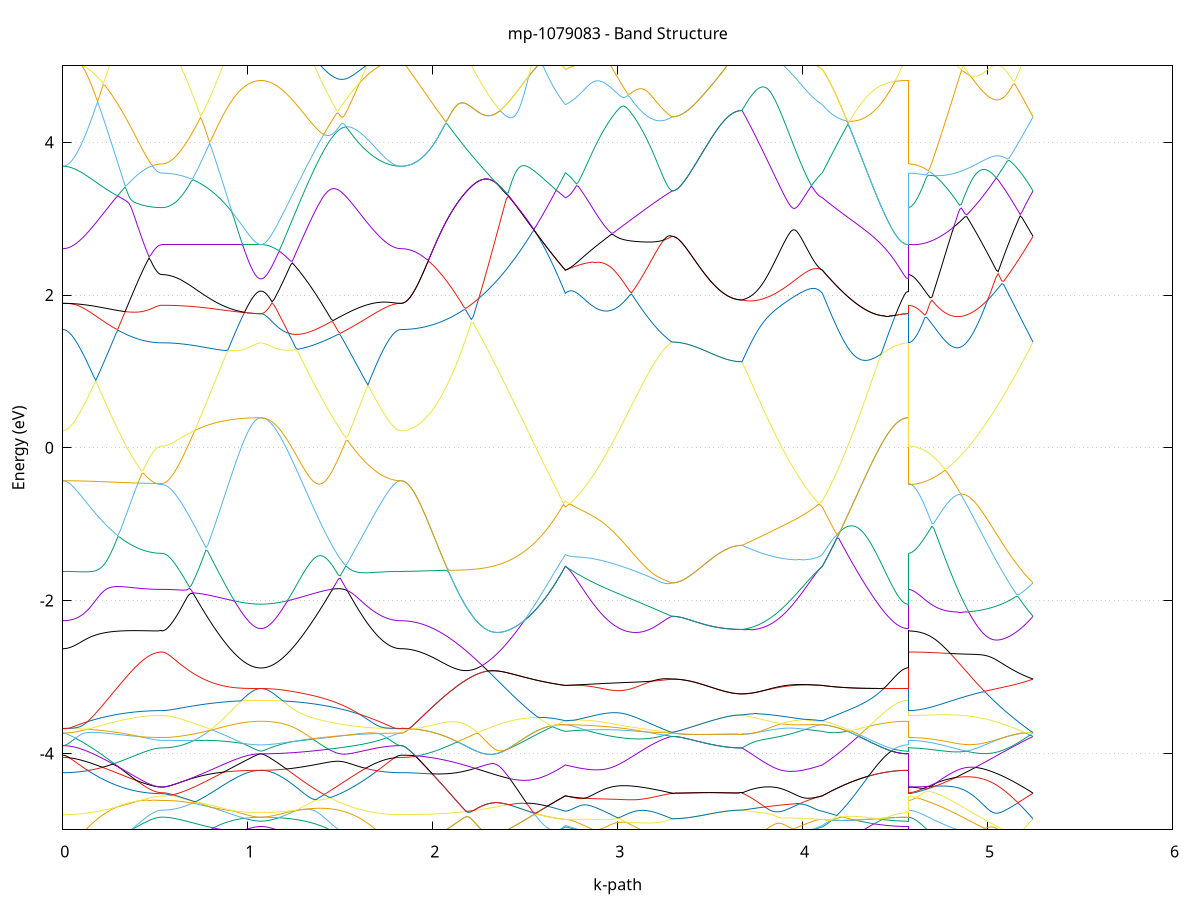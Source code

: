 set title 'mp-1079083 - Band Structure'
set xlabel 'k-path'
set ylabel 'Energy (eV)'
set grid y
set yrange [-5:5]
set terminal png size 800,600
set output 'mp-1079083_bands_gnuplot.png'
plot '-' using 1:2 with lines notitle, '-' using 1:2 with lines notitle, '-' using 1:2 with lines notitle, '-' using 1:2 with lines notitle, '-' using 1:2 with lines notitle, '-' using 1:2 with lines notitle, '-' using 1:2 with lines notitle, '-' using 1:2 with lines notitle, '-' using 1:2 with lines notitle, '-' using 1:2 with lines notitle, '-' using 1:2 with lines notitle, '-' using 1:2 with lines notitle, '-' using 1:2 with lines notitle, '-' using 1:2 with lines notitle, '-' using 1:2 with lines notitle, '-' using 1:2 with lines notitle, '-' using 1:2 with lines notitle, '-' using 1:2 with lines notitle, '-' using 1:2 with lines notitle, '-' using 1:2 with lines notitle, '-' using 1:2 with lines notitle, '-' using 1:2 with lines notitle, '-' using 1:2 with lines notitle, '-' using 1:2 with lines notitle, '-' using 1:2 with lines notitle, '-' using 1:2 with lines notitle, '-' using 1:2 with lines notitle, '-' using 1:2 with lines notitle, '-' using 1:2 with lines notitle, '-' using 1:2 with lines notitle, '-' using 1:2 with lines notitle, '-' using 1:2 with lines notitle, '-' using 1:2 with lines notitle, '-' using 1:2 with lines notitle, '-' using 1:2 with lines notitle, '-' using 1:2 with lines notitle, '-' using 1:2 with lines notitle, '-' using 1:2 with lines notitle, '-' using 1:2 with lines notitle, '-' using 1:2 with lines notitle, '-' using 1:2 with lines notitle, '-' using 1:2 with lines notitle, '-' using 1:2 with lines notitle, '-' using 1:2 with lines notitle, '-' using 1:2 with lines notitle, '-' using 1:2 with lines notitle, '-' using 1:2 with lines notitle, '-' using 1:2 with lines notitle, '-' using 1:2 with lines notitle, '-' using 1:2 with lines notitle, '-' using 1:2 with lines notitle, '-' using 1:2 with lines notitle, '-' using 1:2 with lines notitle, '-' using 1:2 with lines notitle, '-' using 1:2 with lines notitle, '-' using 1:2 with lines notitle, '-' using 1:2 with lines notitle, '-' using 1:2 with lines notitle, '-' using 1:2 with lines notitle, '-' using 1:2 with lines notitle, '-' using 1:2 with lines notitle, '-' using 1:2 with lines notitle, '-' using 1:2 with lines notitle, '-' using 1:2 with lines notitle, '-' using 1:2 with lines notitle, '-' using 1:2 with lines notitle, '-' using 1:2 with lines notitle, '-' using 1:2 with lines notitle, '-' using 1:2 with lines notitle, '-' using 1:2 with lines notitle, '-' using 1:2 with lines notitle, '-' using 1:2 with lines notitle, '-' using 1:2 with lines notitle, '-' using 1:2 with lines notitle, '-' using 1:2 with lines notitle, '-' using 1:2 with lines notitle, '-' using 1:2 with lines notitle, '-' using 1:2 with lines notitle, '-' using 1:2 with lines notitle, '-' using 1:2 with lines notitle, '-' using 1:2 with lines notitle, '-' using 1:2 with lines notitle, '-' using 1:2 with lines notitle, '-' using 1:2 with lines notitle, '-' using 1:2 with lines notitle, '-' using 1:2 with lines notitle, '-' using 1:2 with lines notitle, '-' using 1:2 with lines notitle, '-' using 1:2 with lines notitle, '-' using 1:2 with lines notitle, '-' using 1:2 with lines notitle, '-' using 1:2 with lines notitle, '-' using 1:2 with lines notitle, '-' using 1:2 with lines notitle, '-' using 1:2 with lines notitle, '-' using 1:2 with lines notitle
0.000000 -11.772358
0.009922 -11.772158
0.019843 -11.771558
0.029765 -11.770558
0.039687 -11.769158
0.049608 -11.767358
0.059530 -11.765158
0.069451 -11.762558
0.079373 -11.759558
0.089295 -11.756258
0.099216 -11.752458
0.109138 -11.748458
0.119060 -11.743958
0.128981 -11.739258
0.138903 -11.734158
0.148825 -11.728658
0.158746 -11.722958
0.168668 -11.716958
0.178590 -11.710658
0.188511 -11.704058
0.198433 -11.697258
0.208354 -11.690258
0.218276 -11.682958
0.228198 -11.675558
0.238119 -11.667958
0.248041 -11.660158
0.257963 -11.652258
0.267884 -11.644258
0.277806 -11.636258
0.287728 -11.628158
0.297649 -11.620058
0.307571 -11.611858
0.317493 -11.603858
0.327414 -11.595758
0.337336 -11.587858
0.347257 -11.580058
0.357179 -11.572358
0.367101 -11.564958
0.377022 -11.557658
0.386944 -11.550658
0.396866 -11.543958
0.406787 -11.537558
0.416709 -11.531458
0.426631 -11.525758
0.436552 -11.520358
0.446474 -11.515458
0.456396 -11.511058
0.466317 -11.507058
0.476239 -11.503558
0.486160 -11.500558
0.496082 -11.498058
0.506004 -11.496158
0.515925 -11.494758
0.525847 -11.493858
0.535769 -11.493558
0.535769 -11.493558
0.545690 -11.493358
0.555612 -11.492658
0.565534 -11.491558
0.575455 -11.489858
0.585377 -11.487858
0.595299 -11.485258
0.605220 -11.482358
0.615142 -11.478958
0.625063 -11.475058
0.634985 -11.470758
0.644907 -11.466058
0.654828 -11.460958
0.664750 -11.455458
0.674672 -11.449558
0.684593 -11.443358
0.694515 -11.436658
0.704437 -11.429658
0.714358 -11.422358
0.724280 -11.414758
0.734201 -11.406758
0.744123 -11.398558
0.754045 -11.390158
0.763966 -11.381358
0.773888 -11.372458
0.783810 -11.363358
0.793731 -11.354058
0.803653 -11.344658
0.813575 -11.335058
0.823496 -11.325458
0.833418 -11.315858
0.843340 -11.306158
0.853261 -11.296458
0.863183 -11.286858
0.873104 -11.277358
0.883026 -11.267958
0.892948 -11.258658
0.902869 -11.249658
0.912791 -11.240858
0.922713 -11.232258
0.932634 -11.224058
0.942556 -11.216258
0.952478 -11.208758
0.962399 -11.201758
0.972321 -11.195158
0.982243 -11.189058
0.992164 -11.183558
1.002086 -11.178658
1.012007 -11.174258
1.021929 -11.170558
1.031851 -11.167458
1.041772 -11.165058
1.051694 -11.163258
1.061616 -11.162258
1.071537 -11.161858
1.071537 -11.161858
1.081507 -11.162258
1.091477 -11.163358
1.101446 -11.165058
1.111416 -11.167558
1.121385 -11.170658
1.131355 -11.174458
1.141325 -11.178958
1.151294 -11.184058
1.161264 -11.189758
1.171234 -11.196058
1.181203 -11.202958
1.191173 -11.210458
1.201142 -11.218458
1.211112 -11.226958
1.221082 -11.235858
1.231051 -11.245258
1.241021 -11.255058
1.250990 -11.265258
1.260960 -11.275858
1.270930 -11.286758
1.280899 -11.297958
1.290869 -11.309458
1.300839 -11.321158
1.310808 -11.333058
1.320778 -11.345158
1.330747 -11.357358
1.340717 -11.369758
1.350687 -11.382258
1.360656 -11.394858
1.370626 -11.407458
1.380596 -11.420158
1.390565 -11.432758
1.400535 -11.445458
1.410504 -11.458058
1.420474 -11.470658
1.430444 -11.483158
1.440413 -11.495558
1.450383 -11.507858
1.460353 -11.519958
1.470322 -11.531958
1.480292 -11.543858
1.490261 -11.555558
1.500231 -11.566958
1.510201 -11.578258
1.520170 -11.589358
1.530140 -11.600158
1.540110 -11.610658
1.550079 -11.620958
1.560049 -11.631058
1.570018 -11.640758
1.579988 -11.650258
1.589958 -11.659458
1.599927 -11.668358
1.609897 -11.676858
1.619867 -11.685058
1.629836 -11.692958
1.639806 -11.700458
1.649775 -11.707658
1.659745 -11.714558
1.669715 -11.721058
1.679684 -11.727158
1.689654 -11.732858
1.699623 -11.738258
1.709593 -11.743258
1.719563 -11.747858
1.729532 -11.752058
1.739502 -11.755958
1.749472 -11.759358
1.759441 -11.762358
1.769411 -11.765058
1.779380 -11.767258
1.789350 -11.769058
1.799320 -11.770458
1.809289 -11.771558
1.819259 -11.772158
1.829229 -11.772358
1.829229 -11.772358
1.839208 -11.771958
1.849187 -11.770958
1.859166 -11.769158
1.869145 -11.766658
1.879125 -11.763558
1.889104 -11.759658
1.899083 -11.755058
1.909062 -11.749758
1.919042 -11.743758
1.929021 -11.737158
1.939000 -11.729758
1.948979 -11.721658
1.958959 -11.712858
1.968938 -11.703458
1.978917 -11.693258
1.988896 -11.682458
1.998875 -11.670958
2.008855 -11.658758
2.018834 -11.645858
2.028813 -11.632358
2.038792 -11.618158
2.048772 -11.603258
2.058751 -11.587658
2.068730 -11.571458
2.078709 -11.554658
2.088688 -11.537058
2.098668 -11.518958
2.108647 -11.500158
2.118626 -11.480758
2.128605 -11.460658
2.138585 -11.439958
2.148564 -11.418658
2.158543 -11.396758
2.168522 -11.374258
2.178501 -11.351058
2.188481 -11.327358
2.198460 -11.303058
2.208439 -11.278158
2.218418 -11.252758
2.228398 -11.226758
2.238377 -11.200158
2.248356 -11.173058
2.258335 -11.145358
2.268315 -11.117258
2.278294 -11.088558
2.288273 -11.059258
2.298252 -11.029558
2.308231 -10.999358
2.318211 -10.968658
2.328190 -10.937558
2.338169 -10.905958
2.348148 -10.873858
2.358128 -10.841358
2.368107 -10.808458
2.378086 -10.775158
2.388065 -10.741358
2.398044 -10.707258
2.408024 -10.672758
2.418003 -10.637958
2.427982 -10.602758
2.437961 -10.567258
2.447941 -10.531458
2.457920 -10.495358
2.467899 -10.458958
2.477878 -10.422258
2.487858 -10.385358
2.497837 -10.348258
2.507816 -10.310858
2.517795 -10.273258
2.527774 -10.235558
2.537754 -10.197658
2.547733 -10.159658
2.557712 -10.121558
2.567691 -10.083258
2.577671 -10.067858
2.587650 -10.102758
2.597629 -10.137158
2.607608 -10.171058
2.617587 -10.204458
2.627567 -10.237358
2.637546 -10.269658
2.647525 -10.301458
2.657504 -10.332758
2.667484 -10.363558
2.677463 -10.393758
2.687442 -10.423358
2.697421 -10.452458
2.707400 -10.481058
2.717380 -10.509058
2.717380 -10.509058
2.727316 -10.499058
2.737253 -10.489558
2.747190 -10.480458
2.757127 -10.471758
2.767063 -10.463458
2.777000 -10.455558
2.786937 -10.448058
2.796874 -10.440958
2.806810 -10.434058
2.816747 -10.427658
2.826684 -10.421458
2.836620 -10.415558
2.846557 -10.409858
2.856494 -10.404458
2.866431 -10.399258
2.876367 -10.394258
2.886304 -10.389358
2.896241 -10.384658
2.906178 -10.380058
2.916114 -10.375458
2.926051 -10.371058
2.935988 -10.366558
2.945925 -10.362158
2.955861 -10.357758
2.965798 -10.353258
2.975735 -10.348758
2.985671 -10.344158
2.995608 -10.339458
3.005545 -10.334658
3.015482 -10.329658
3.025418 -10.324558
3.035355 -10.319258
3.045292 -10.313758
3.055229 -10.308058
3.065165 -10.302158
3.075102 -10.295958
3.085039 -10.289558
3.094975 -10.282858
3.104912 -10.275958
3.114849 -10.268658
3.124786 -10.261158
3.134722 -10.253258
3.144659 -10.245058
3.154596 -10.236558
3.164533 -10.227658
3.174469 -10.218458
3.184406 -10.208958
3.194343 -10.199058
3.204280 -10.188758
3.214216 -10.178158
3.224153 -10.167158
3.234090 -10.155758
3.244026 -10.143958
3.253963 -10.131858
3.263900 -10.119258
3.273837 -10.106358
3.283773 -10.093058
3.293710 -10.079458
3.293710 -10.079458
3.303680 -10.079458
3.313649 -10.079458
3.323619 -10.079558
3.333589 -10.079758
3.343558 -10.079858
3.353528 -10.080058
3.363497 -10.080358
3.373467 -10.080558
3.383437 -10.080858
3.393406 -10.081258
3.403376 -10.081558
3.413346 -10.081958
3.423315 -10.082358
3.433285 -10.082758
3.443254 -10.083158
3.453224 -10.083658
3.463194 -10.084058
3.473163 -10.084558
3.483133 -10.085058
3.493103 -10.085458
3.503072 -10.085958
3.513042 -10.086358
3.523011 -10.086858
3.532981 -10.087258
3.542951 -10.087658
3.552920 -10.088058
3.562890 -10.088458
3.572860 -10.088758
3.582829 -10.089158
3.592799 -10.089458
3.602768 -10.089658
3.612738 -10.089958
3.622708 -10.090158
3.632677 -10.090258
3.642647 -10.090458
3.652617 -10.090558
3.662586 -10.090558
3.672556 -10.090558
3.672556 -10.090558
3.682427 -10.099658
3.692298 -10.108558
3.702168 -10.117458
3.712039 -10.126158
3.721910 -10.134858
3.731781 -10.143358
3.741652 -10.151858
3.751523 -10.160258
3.761394 -10.168658
3.771265 -10.176958
3.781135 -10.185258
3.791006 -10.193458
3.800877 -10.201658
3.810748 -10.209858
3.820619 -10.218158
3.830490 -10.226358
3.840361 -10.234558
3.850232 -10.242858
3.860102 -10.251158
3.869973 -10.259558
3.879844 -10.267958
3.889715 -10.276458
3.899586 -10.285158
3.909457 -10.293858
3.919328 -10.302658
3.929199 -10.311658
3.939070 -10.320758
3.948940 -10.330058
3.958811 -10.339458
3.968682 -10.349158
3.978553 -10.358958
3.988424 -10.368958
3.998295 -10.379158
4.008166 -10.389658
4.018037 -10.400358
4.027907 -10.411358
4.037778 -10.422558
4.047649 -10.434058
4.057520 -10.445758
4.067391 -10.457858
4.077262 -10.470158
4.087133 -10.482858
4.097004 -10.495758
4.106874 -10.509058
4.106874 -10.509058
4.116733 -10.536158
4.126593 -10.562658
4.136452 -10.588758
4.146311 -10.614158
4.156170 -10.639058
4.166029 -10.663458
4.175888 -10.687258
4.185747 -10.710458
4.195606 -10.733058
4.205465 -10.755158
4.215324 -10.776658
4.225183 -10.797658
4.235042 -10.818058
4.244901 -10.837858
4.254760 -10.857058
4.264619 -10.875658
4.274478 -10.893758
4.284337 -10.911258
4.294196 -10.928158
4.304055 -10.944558
4.313914 -10.960258
4.323773 -10.975458
4.333632 -10.989958
4.343491 -11.003958
4.353350 -11.017358
4.363210 -11.030158
4.373069 -11.042358
4.382928 -11.054058
4.392787 -11.065058
4.402646 -11.075558
4.412505 -11.085358
4.422364 -11.094658
4.432223 -11.103258
4.442082 -11.111358
4.451941 -11.118858
4.461800 -11.125658
4.471659 -11.131958
4.481518 -11.137658
4.491377 -11.142758
4.501236 -11.147258
4.511095 -11.151158
4.520954 -11.154458
4.530813 -11.157158
4.540672 -11.159258
4.550531 -11.160758
4.560390 -11.161558
4.570249 -11.161858
4.570249 -11.493558
4.580187 -11.493258
4.590125 -11.492258
4.600062 -11.490658
4.610000 -11.488258
4.619938 -11.485258
4.629876 -11.481658
4.639813 -11.477358
4.649751 -11.472358
4.659689 -11.466758
4.669626 -11.460458
4.679564 -11.453558
4.689502 -11.445958
4.699439 -11.437658
4.709377 -11.428758
4.719315 -11.419258
4.729252 -11.409058
4.739190 -11.398158
4.749128 -11.386658
4.759066 -11.374558
4.769003 -11.361758
4.778941 -11.348258
4.788879 -11.334258
4.798816 -11.319558
4.808754 -11.304258
4.818692 -11.288258
4.828629 -11.271758
4.838567 -11.254558
4.848505 -11.236758
4.858442 -11.218258
4.868380 -11.199258
4.878318 -11.179658
4.888256 -11.159358
4.898193 -11.138558
4.908131 -11.117058
4.918069 -11.095058
4.928006 -11.072458
4.937944 -11.049258
4.947882 -11.025558
4.957819 -11.001158
4.967757 -10.976258
4.977695 -10.950858
4.987632 -10.924858
4.997570 -10.898258
5.007508 -10.871158
5.017446 -10.843558
5.027383 -10.815458
5.037321 -10.786758
5.047259 -10.757558
5.057196 -10.727858
5.067134 -10.697658
5.077072 -10.666958
5.087009 -10.635858
5.096947 -10.604258
5.106885 -10.572158
5.116822 -10.539558
5.126760 -10.506558
5.136698 -10.473058
5.146636 -10.439258
5.156573 -10.404958
5.166511 -10.370258
5.176449 -10.335158
5.186386 -10.299658
5.196324 -10.263858
5.206262 -10.227658
5.216199 -10.191058
5.226137 -10.154158
5.236075 -10.116958
5.246012 -10.079458
e
0.000000 -8.135458
0.009922 -8.135758
0.019843 -8.136958
0.029765 -8.138958
0.039687 -8.141858
0.049608 -8.145458
0.059530 -8.149858
0.069451 -8.155058
0.079373 -8.160958
0.089295 -8.167658
0.099216 -8.174958
0.109138 -8.183058
0.119060 -8.191858
0.128981 -8.201258
0.138903 -8.211358
0.148825 -8.222058
0.158746 -8.233358
0.168668 -8.245158
0.178590 -8.257558
0.188511 -8.270458
0.198433 -8.283858
0.208354 -8.297758
0.218276 -8.312058
0.228198 -8.326758
0.238119 -8.341858
0.248041 -8.357258
0.257963 -8.372858
0.267884 -8.388858
0.277806 -8.404958
0.287728 -8.421158
0.297649 -8.437558
0.307571 -8.453958
0.317493 -8.470358
0.327414 -8.486558
0.337336 -8.502758
0.347257 -8.518658
0.357179 -8.534258
0.367101 -8.549458
0.377022 -8.564358
0.386944 -8.578658
0.396866 -8.592458
0.406787 -8.605558
0.416709 -8.618058
0.426631 -8.629758
0.436552 -8.640658
0.446474 -8.650758
0.456396 -8.659858
0.466317 -8.667958
0.476239 -8.675158
0.486160 -8.681258
0.496082 -8.686358
0.506004 -8.690258
0.515925 -8.693158
0.525847 -8.694858
0.535769 -8.695458
0.535769 -8.695458
0.545690 -8.695458
0.555612 -8.695558
0.565534 -8.695658
0.575455 -8.695858
0.585377 -8.696158
0.595299 -8.696458
0.605220 -8.696758
0.615142 -8.697158
0.625063 -8.697658
0.634985 -8.698158
0.644907 -8.698658
0.654828 -8.699258
0.664750 -8.699858
0.674672 -8.700558
0.684593 -8.701258
0.694515 -8.702058
0.704437 -8.702858
0.714358 -8.703658
0.724280 -8.704458
0.734201 -8.705358
0.744123 -8.706158
0.754045 -8.707058
0.763966 -8.707958
0.773888 -8.708958
0.783810 -8.709858
0.793731 -8.710758
0.803653 -8.711758
0.813575 -8.712658
0.823496 -8.713558
0.833418 -8.714558
0.843340 -8.715458
0.853261 -8.716358
0.863183 -8.717258
0.873104 -8.718058
0.883026 -8.718958
0.892948 -8.719758
0.902869 -8.720558
0.912791 -8.721258
0.922713 -8.722058
0.932634 -8.722658
0.942556 -8.723358
0.952478 -8.723958
0.962399 -8.724558
0.972321 -8.725058
0.982243 -8.725558
0.992164 -8.725958
1.002086 -8.726358
1.012007 -8.726758
1.021929 -8.726958
1.031851 -8.727258
1.041772 -8.727458
1.051694 -8.727558
1.061616 -8.727658
1.071537 -8.727858
1.071537 -8.727858
1.081507 -8.727558
1.091477 -8.726958
1.101446 -8.725958
1.111416 -8.724558
1.121385 -8.722858
1.131355 -8.720658
1.141325 -8.718158
1.151294 -8.715258
1.161264 -8.711958
1.171234 -8.708258
1.181203 -8.704158
1.191173 -8.699758
1.201142 -8.694958
1.211112 -8.689758
1.221082 -8.684158
1.231051 -8.678258
1.241021 -8.672058
1.250990 -8.665458
1.260960 -8.658458
1.270930 -8.651158
1.280899 -8.643558
1.290869 -8.635658
1.300839 -8.627358
1.310808 -8.618858
1.320778 -8.609958
1.330747 -8.600858
1.340717 -8.591358
1.350687 -8.581658
1.360656 -8.571658
1.370626 -8.561458
1.380596 -8.550958
1.390565 -8.540258
1.400535 -8.529358
1.410504 -8.518258
1.420474 -8.506958
1.430444 -8.495458
1.440413 -8.483858
1.450383 -8.472058
1.460353 -8.460158
1.470322 -8.448058
1.480292 -8.435958
1.490261 -8.423758
1.500231 -8.411558
1.510201 -8.399258
1.520170 -8.386958
1.530140 -8.374558
1.540110 -8.362358
1.550079 -8.350058
1.560049 -8.337958
1.570018 -8.325958
1.579988 -8.313958
1.589958 -8.302258
1.599927 -8.290658
1.609897 -8.279258
1.619867 -8.268058
1.629836 -8.257158
1.639806 -8.246558
1.649775 -8.236258
1.659745 -8.226358
1.669715 -8.216758
1.679684 -8.207558
1.689654 -8.198858
1.699623 -8.190558
1.709593 -8.182758
1.719563 -8.175558
1.729532 -8.168758
1.739502 -8.162658
1.749472 -8.157058
1.759441 -8.152058
1.769411 -8.147658
1.779380 -8.143958
1.789350 -8.140858
1.799320 -8.138558
1.809289 -8.136758
1.819259 -8.135758
1.829229 -8.135458
1.829229 -8.135458
1.839208 -8.135358
1.849187 -8.134758
1.859166 -8.133858
1.869145 -8.132558
1.879125 -8.130858
1.889104 -8.128858
1.899083 -8.126458
1.909062 -8.123758
1.919042 -8.120658
1.929021 -8.117158
1.939000 -8.113358
1.948979 -8.109158
1.958959 -8.104658
1.968938 -8.099858
1.978917 -8.094658
1.988896 -8.089058
1.998875 -8.083258
2.008855 -8.077058
2.018834 -8.070558
2.028813 -8.063758
2.038792 -8.056758
2.048772 -8.049358
2.058751 -8.041658
2.068730 -8.033658
2.078709 -8.025458
2.088688 -8.016958
2.098668 -8.033858
2.108647 -8.072758
2.118626 -8.112658
2.128605 -8.153658
2.138585 -8.195458
2.148564 -8.238058
2.158543 -8.281258
2.168522 -8.325058
2.178501 -8.369258
2.188481 -8.413958
2.198460 -8.458958
2.208439 -8.504258
2.218418 -8.549758
2.228398 -8.595458
2.238377 -8.641158
2.248356 -8.687058
2.258335 -8.732858
2.268315 -8.778758
2.278294 -8.824558
2.288273 -8.870258
2.298252 -8.915858
2.308231 -8.961258
2.318211 -9.006558
2.328190 -9.051658
2.338169 -9.096458
2.348148 -9.141158
2.358128 -9.185458
2.368107 -9.229558
2.378086 -9.273358
2.388065 -9.316858
2.398044 -9.360058
2.408024 -9.402858
2.418003 -9.445258
2.427982 -9.487358
2.437961 -9.529158
2.447941 -9.570458
2.457920 -9.611358
2.467899 -9.651858
2.477878 -9.691958
2.487858 -9.731658
2.497837 -9.770858
2.507816 -9.809558
2.517795 -9.847958
2.527774 -9.885758
2.537754 -9.923158
2.547733 -9.960058
2.557712 -9.996458
2.567691 -10.032358
2.577671 -10.044958
2.587650 -10.006558
2.597629 -9.968158
2.607608 -9.929658
2.617587 -9.891258
2.627567 -9.852858
2.637546 -9.814458
2.647525 -9.776158
2.657504 -9.737958
2.667484 -9.699858
2.677463 -9.661958
2.687442 -9.624158
2.697421 -9.586558
2.707400 -9.549158
2.717380 -9.511958
2.717380 -9.511958
2.727316 -9.525458
2.737253 -9.538558
2.747190 -9.551458
2.757127 -9.563958
2.767063 -9.576258
2.777000 -9.588258
2.786937 -9.599958
2.796874 -9.611358
2.806810 -9.622558
2.816747 -9.633458
2.826684 -9.644058
2.836620 -9.654358
2.846557 -9.664458
2.856494 -9.674358
2.866431 -9.683958
2.876367 -9.693358
2.886304 -9.702558
2.896241 -9.711458
2.906178 -9.720258
2.916114 -9.728858
2.926051 -9.737258
2.935988 -9.745558
2.945925 -9.753658
2.955861 -9.761558
2.965798 -9.769458
2.975735 -9.777258
2.985671 -9.784858
2.995608 -9.792458
3.005545 -9.800058
3.015482 -9.807558
3.025418 -9.815058
3.035355 -9.822558
3.045292 -9.830058
3.055229 -9.837658
3.065165 -9.845258
3.075102 -9.852958
3.085039 -9.860758
3.094975 -9.868758
3.104912 -9.876758
3.114849 -9.885058
3.124786 -9.893458
3.134722 -9.902058
3.144659 -9.910858
3.154596 -9.919958
3.164533 -9.929258
3.174469 -9.938858
3.184406 -9.948658
3.194343 -9.958858
3.204280 -9.969358
3.214216 -9.980158
3.224153 -9.991258
3.234090 -10.002758
3.244026 -10.014658
3.253963 -10.026858
3.263900 -10.039458
3.273837 -10.052358
3.283773 -10.065658
3.293710 -10.079358
3.293710 -10.079358
3.303680 -10.079358
3.313649 -10.079458
3.323619 -10.079558
3.333589 -10.079658
3.343558 -10.079858
3.353528 -10.080058
3.363497 -10.080258
3.373467 -10.080558
3.383437 -10.080858
3.393406 -10.081158
3.403376 -10.081558
3.413346 -10.081958
3.423315 -10.082358
3.433285 -10.082758
3.443254 -10.083158
3.453224 -10.083658
3.463194 -10.084058
3.473163 -10.084558
3.483133 -10.084958
3.493103 -10.085458
3.503072 -10.085958
3.513042 -10.086358
3.523011 -10.086858
3.532981 -10.087258
3.542951 -10.087658
3.552920 -10.088058
3.562890 -10.088458
3.572860 -10.088758
3.582829 -10.089058
3.592799 -10.089358
3.602768 -10.089658
3.612738 -10.089858
3.622708 -10.090058
3.632677 -10.090258
3.642647 -10.090358
3.652617 -10.090458
3.662586 -10.090558
3.672556 -10.090558
3.672556 -10.090558
3.682427 -10.081358
3.692298 -10.072058
3.702168 -10.062658
3.712039 -10.053058
3.721910 -10.043358
3.731781 -10.033458
3.741652 -10.023358
3.751523 -10.013158
3.761394 -10.002858
3.771265 -9.992258
3.781135 -9.981558
3.791006 -9.970658
3.800877 -9.959558
3.810748 -9.948358
3.820619 -9.936858
3.830490 -9.925258
3.840361 -9.913458
3.850232 -9.901358
3.860102 -9.889158
3.869973 -9.876658
3.879844 -9.864058
3.889715 -9.851158
3.899586 -9.838058
3.909457 -9.824758
3.919328 -9.811258
3.929199 -9.797558
3.939070 -9.783658
3.948940 -9.769458
3.958811 -9.755058
3.968682 -9.740458
3.978553 -9.725558
3.988424 -9.710558
3.998295 -9.695258
4.008166 -9.679758
4.018037 -9.663958
4.027907 -9.647958
4.037778 -9.631758
4.047649 -9.615358
4.057520 -9.598658
4.067391 -9.581858
4.077262 -9.564658
4.087133 -9.547358
4.097004 -9.529758
4.106874 -9.511958
4.106874 -9.511958
4.116733 -9.475458
4.126593 -9.439358
4.136452 -9.403458
4.146311 -9.367858
4.156170 -9.332658
4.166029 -9.297758
4.175888 -9.263258
4.185747 -9.229158
4.195606 -9.195558
4.205465 -9.162358
4.215324 -9.129658
4.225183 -9.097358
4.235042 -9.065658
4.244901 -9.034558
4.254760 -9.003958
4.264619 -8.973958
4.274478 -8.944558
4.284337 -8.915758
4.294196 -8.887658
4.304055 -8.860158
4.313914 -8.833458
4.323773 -8.807458
4.333632 -8.782158
4.343491 -8.757658
4.353350 -8.733858
4.363210 -8.710958
4.373069 -8.688858
4.382928 -8.667658
4.392787 -8.647358
4.402646 -8.627858
4.412505 -8.635758
4.422364 -8.646758
4.432223 -8.657058
4.442082 -8.666758
4.451941 -8.675658
4.461800 -8.683958
4.471659 -8.691558
4.481518 -8.698358
4.491377 -8.704558
4.501236 -8.709958
4.511095 -8.714658
4.520954 -8.718758
4.530813 -8.721958
4.540672 -8.724558
4.550531 -8.726358
4.560390 -8.727458
4.570249 -8.727858
4.570249 -8.695458
4.580187 -8.695058
4.590125 -8.693858
4.600062 -8.692058
4.610000 -8.689358
4.619938 -8.685958
4.629876 -8.681858
4.639813 -8.676958
4.649751 -8.671258
4.659689 -8.664958
4.669626 -8.657858
4.679564 -8.649958
4.689502 -8.641358
4.699439 -8.632058
4.709377 -8.622058
4.719315 -8.611358
4.729252 -8.599958
4.739190 -8.587858
4.749128 -8.575158
4.759066 -8.561658
4.769003 -8.547558
4.778941 -8.532858
4.788879 -8.517458
4.798816 -8.501458
4.808754 -8.484858
4.818692 -8.475058
4.828629 -8.503358
4.838567 -8.532658
4.848505 -8.562758
4.858442 -8.593758
4.868380 -8.625458
4.878318 -8.657958
4.888256 -8.691158
4.898193 -8.725058
4.908131 -8.759658
4.918069 -8.794758
4.928006 -8.830458
4.937944 -8.866758
4.947882 -8.903458
4.957819 -8.940658
4.967757 -8.978258
4.977695 -9.016258
4.987632 -9.054658
4.997570 -9.093258
5.007508 -9.132258
5.017446 -9.171458
5.027383 -9.210858
5.037321 -9.250458
5.047259 -9.290258
5.057196 -9.330158
5.067134 -9.370158
5.077072 -9.410158
5.087009 -9.450258
5.096947 -9.490458
5.106885 -9.530558
5.116822 -9.570658
5.126760 -9.610658
5.136698 -9.650658
5.146636 -9.690458
5.156573 -9.730258
5.166511 -9.769858
5.176449 -9.809258
5.186386 -9.848558
5.196324 -9.887558
5.206262 -9.926458
5.216199 -9.965058
5.226137 -10.003458
5.236075 -10.041558
5.246012 -10.079358
e
0.000000 -8.135358
0.009922 -8.135558
0.019843 -8.135658
0.029765 -8.135758
0.039687 -8.135958
0.049608 -8.136258
0.059530 -8.136558
0.069451 -8.136958
0.079373 -8.137358
0.089295 -8.137858
0.099216 -8.138358
0.109138 -8.138958
0.119060 -8.139658
0.128981 -8.140358
0.138903 -8.141058
0.148825 -8.141758
0.158746 -8.142558
0.168668 -8.143458
0.178590 -8.144358
0.188511 -8.145258
0.198433 -8.146158
0.208354 -8.147058
0.218276 -8.148058
0.228198 -8.149058
0.238119 -8.150058
0.248041 -8.151058
0.257963 -8.152058
0.267884 -8.153058
0.277806 -8.154058
0.287728 -8.155058
0.297649 -8.156058
0.307571 -8.157058
0.317493 -8.157958
0.327414 -8.158958
0.337336 -8.159858
0.347257 -8.160758
0.357179 -8.161658
0.367101 -8.162558
0.377022 -8.163358
0.386944 -8.164158
0.396866 -8.164858
0.406787 -8.165558
0.416709 -8.166258
0.426631 -8.166858
0.436552 -8.167458
0.446474 -8.167958
0.456396 -8.168458
0.466317 -8.168858
0.476239 -8.169158
0.486160 -8.169558
0.496082 -8.169758
0.506004 -8.169958
0.515925 -8.170158
0.525847 -8.170158
0.535769 -8.170258
0.535769 -8.170258
0.545690 -8.171258
0.555612 -8.174158
0.565534 -8.178558
0.575455 -8.184358
0.585377 -8.191258
0.595299 -8.198958
0.605220 -8.207258
0.615142 -8.216158
0.625063 -8.225558
0.634985 -8.235458
0.644907 -8.245658
0.654828 -8.256158
0.664750 -8.266958
0.674672 -8.278058
0.684593 -8.289358
0.694515 -8.300858
0.704437 -8.312558
0.714358 -8.324458
0.724280 -8.336558
0.734201 -8.348758
0.744123 -8.361058
0.754045 -8.373658
0.763966 -8.386358
0.773888 -8.399158
0.783810 -8.412158
0.793731 -8.425358
0.803653 -8.438758
0.813575 -8.452258
0.823496 -8.466058
0.833418 -8.479958
0.843340 -8.494058
0.853261 -8.508358
0.863183 -8.522758
0.873104 -8.537158
0.883026 -8.551658
0.892948 -8.566158
0.902869 -8.580458
0.912791 -8.594658
0.922713 -8.608458
0.932634 -8.621958
0.942556 -8.635058
0.952478 -8.647558
0.962399 -8.659458
0.972321 -8.670558
0.982243 -8.680858
0.992164 -8.690358
1.002086 -8.698858
1.012007 -8.706358
1.021929 -8.712858
1.031851 -8.718158
1.041772 -8.722358
1.051694 -8.725358
1.061616 -8.727258
1.071537 -8.727658
1.071537 -8.727658
1.081507 -8.727258
1.091477 -8.725958
1.101446 -8.723758
1.111416 -8.720658
1.121385 -8.716758
1.131355 -8.711958
1.141325 -8.706358
1.151294 -8.699958
1.161264 -8.692758
1.171234 -8.684858
1.181203 -8.676258
1.191173 -8.666958
1.201142 -8.656958
1.211112 -8.646458
1.221082 -8.635458
1.231051 -8.623858
1.241021 -8.611758
1.250990 -8.599258
1.260960 -8.586458
1.270930 -8.573258
1.280899 -8.559758
1.290869 -8.546058
1.300839 -8.532158
1.310808 -8.518058
1.320778 -8.503958
1.330747 -8.489658
1.340717 -8.475458
1.350687 -8.461258
1.360656 -8.447158
1.370626 -8.433058
1.380596 -8.419258
1.390565 -8.405458
1.400535 -8.392058
1.410504 -8.378758
1.420474 -8.365758
1.430444 -8.353058
1.440413 -8.340658
1.450383 -8.328658
1.460353 -8.316958
1.470322 -8.305658
1.480292 -8.294758
1.490261 -8.284258
1.500231 -8.274158
1.510201 -8.264458
1.520170 -8.255158
1.530140 -8.246258
1.540110 -8.237758
1.550079 -8.229658
1.560049 -8.222058
1.570018 -8.214758
1.579988 -8.207958
1.589958 -8.201458
1.599927 -8.195358
1.609897 -8.189558
1.619867 -8.184158
1.629836 -8.179158
1.639806 -8.174458
1.649775 -8.170058
1.659745 -8.166058
1.669715 -8.162258
1.679684 -8.158758
1.689654 -8.155558
1.699623 -8.152658
1.709593 -8.149958
1.719563 -8.147558
1.729532 -8.145358
1.739502 -8.143458
1.749472 -8.141758
1.759441 -8.140258
1.769411 -8.138958
1.779380 -8.137858
1.789350 -8.136958
1.799320 -8.136258
1.809289 -8.135758
1.819259 -8.135458
1.829229 -8.135358
1.829229 -8.135358
1.839208 -8.135158
1.849187 -8.134558
1.859166 -8.133658
1.869145 -8.132358
1.879125 -8.130758
1.889104 -8.128658
1.899083 -8.126358
1.909062 -8.123558
1.919042 -8.120458
1.929021 -8.117058
1.939000 -8.113158
1.948979 -8.109058
1.958959 -8.104558
1.968938 -8.099658
1.978917 -8.094458
1.988896 -8.088958
1.998875 -8.083058
2.008855 -8.076958
2.018834 -8.070458
2.028813 -8.063658
2.038792 -8.056558
2.048772 -8.049158
2.058751 -8.041458
2.068730 -8.033558
2.078709 -8.025358
2.088688 -8.016858
2.098668 -8.008258
2.108647 -7.999358
2.118626 -7.990158
2.128605 -7.980758
2.138585 -7.971158
2.148564 -7.961358
2.158543 -7.951458
2.168522 -7.941358
2.178501 -7.931158
2.188481 -7.920758
2.198460 -7.910358
2.208439 -7.899858
2.218418 -7.889258
2.228398 -7.878658
2.238377 -7.868058
2.248356 -7.857458
2.258335 -7.846958
2.268315 -7.836558
2.278294 -7.826158
2.288273 -7.815958
2.298252 -7.805958
2.308231 -7.796158
2.318211 -7.786558
2.328190 -7.777358
2.338169 -7.768358
2.348148 -7.759858
2.358128 -7.751758
2.368107 -7.744058
2.378086 -7.736958
2.388065 -7.730458
2.398044 -7.724558
2.408024 -7.719358
2.418003 -7.714858
2.427982 -7.711158
2.437961 -7.708358
2.447941 -7.706458
2.457920 -7.705558
2.467899 -7.705558
2.477878 -7.706658
2.487858 -7.708758
2.497837 -7.712058
2.507816 -7.716558
2.517795 -7.722158
2.527774 -7.728858
2.537754 -7.736858
2.547733 -7.746058
2.557712 -7.756358
2.567691 -7.767758
2.577671 -7.780358
2.587650 -7.794058
2.597629 -7.808758
2.607608 -7.824558
2.617587 -7.841158
2.627567 -7.858758
2.637546 -7.877058
2.647525 -7.896258
2.657504 -7.916058
2.667484 -7.936458
2.677463 -7.957458
2.687442 -7.978958
2.697421 -8.000858
2.707400 -8.023058
2.717380 -8.045558
2.717380 -8.045558
2.727316 -8.037258
2.737253 -8.028858
2.747190 -8.020558
2.757127 -8.012158
2.767063 -8.003658
2.777000 -7.995258
2.786937 -7.986858
2.796874 -7.978458
2.806810 -7.969958
2.816747 -7.961558
2.826684 -7.953158
2.836620 -7.944758
2.846557 -7.936358
2.856494 -7.928058
2.866431 -7.919758
2.876367 -7.911458
2.886304 -7.903258
2.896241 -7.895158
2.906178 -7.887058
2.916114 -7.879058
2.926051 -7.871158
2.935988 -7.863358
2.945925 -7.855658
2.955861 -7.848058
2.965798 -7.840558
2.975735 -7.833158
2.985671 -7.825858
2.995608 -7.818758
3.005545 -7.811858
3.015482 -7.805058
3.025418 -7.798358
3.035355 -7.791858
3.045292 -7.785558
3.055229 -7.779458
3.065165 -7.773558
3.075102 -7.767758
3.085039 -7.762258
3.094975 -7.756958
3.104912 -7.751858
3.114849 -7.746858
3.124786 -7.742258
3.134722 -7.737758
3.144659 -7.733458
3.154596 -7.729458
3.164533 -7.725658
3.174469 -7.722058
3.184406 -7.718758
3.194343 -7.715558
3.204280 -7.712658
3.214216 -7.710058
3.224153 -7.707558
3.234090 -7.705358
3.244026 -7.703258
3.253963 -7.701458
3.263900 -7.699858
3.273837 -7.698458
3.283773 -7.697258
3.293710 -7.696258
3.293710 -7.696258
3.303680 -7.696158
3.313649 -7.695858
3.323619 -7.695258
3.333589 -7.694558
3.343558 -7.693658
3.353528 -7.692558
3.363497 -7.691158
3.373467 -7.689758
3.383437 -7.688058
3.393406 -7.686258
3.403376 -7.684258
3.413346 -7.682158
3.423315 -7.679958
3.433285 -7.677658
3.443254 -7.675158
3.453224 -7.672658
3.463194 -7.670158
3.473163 -7.667558
3.483133 -7.664858
3.493103 -7.662258
3.503072 -7.659658
3.513042 -7.657058
3.523011 -7.654458
3.532981 -7.652058
3.542951 -7.649658
3.552920 -7.647358
3.562890 -7.645158
3.572860 -7.643058
3.582829 -7.641158
3.592799 -7.639458
3.602768 -7.637858
3.612738 -7.636458
3.622708 -7.635258
3.632677 -7.634258
3.642647 -7.633458
3.652617 -7.632958
3.662586 -7.632558
3.672556 -7.632458
3.672556 -7.632458
3.682427 -7.633058
3.692298 -7.634358
3.702168 -7.636258
3.712039 -7.638858
3.721910 -7.641958
3.731781 -7.645758
3.741652 -7.650158
3.751523 -7.655058
3.761394 -7.660658
3.771265 -7.666758
3.781135 -7.673458
3.791006 -7.680658
3.800877 -7.688358
3.810748 -7.696658
3.820619 -7.705358
3.830490 -7.714458
3.840361 -7.724058
3.850232 -7.734058
3.860102 -7.744358
3.869973 -7.755058
3.879844 -7.766158
3.889715 -7.777458
3.899586 -7.789058
3.909457 -7.800858
3.919328 -7.812958
3.929199 -7.825158
3.939070 -7.837458
3.948940 -7.849958
3.958811 -7.862558
3.968682 -7.875258
3.978553 -7.887958
3.988424 -7.900658
3.998295 -7.913358
4.008166 -7.925958
4.018037 -7.938558
4.027907 -7.951058
4.037778 -7.963458
4.047649 -7.975758
4.057520 -7.987858
4.067391 -7.999758
4.077262 -8.011558
4.087133 -8.023158
4.097004 -8.034458
4.106874 -8.045558
4.106874 -8.045558
4.116733 -8.068058
4.126593 -8.090658
4.136452 -8.113358
4.146311 -8.136158
4.156170 -8.158958
4.166029 -8.181658
4.175888 -8.204258
4.185747 -8.226758
4.195606 -8.249158
4.205465 -8.271158
4.215324 -8.293058
4.225183 -8.314558
4.235042 -8.335858
4.244901 -8.356758
4.254760 -8.377158
4.264619 -8.397258
4.274478 -8.416958
4.284337 -8.436158
4.294196 -8.454858
4.304055 -8.473058
4.313914 -8.490758
4.323773 -8.507958
4.333632 -8.524558
4.343491 -8.540558
4.353350 -8.556058
4.363210 -8.570858
4.373069 -8.585158
4.382928 -8.598758
4.392787 -8.611758
4.402646 -8.624058
4.412505 -8.635558
4.422364 -8.646558
4.432223 -8.656958
4.442082 -8.666558
4.451941 -8.675558
4.461800 -8.683758
4.471659 -8.691358
4.481518 -8.698258
4.491377 -8.704358
4.501236 -8.709858
4.511095 -8.714558
4.520954 -8.718558
4.530813 -8.721858
4.540672 -8.724358
4.550531 -8.726158
4.560390 -8.727258
4.570249 -8.727658
4.570249 -8.170258
4.580187 -8.170058
4.590125 -8.169458
4.600062 -8.168558
4.610000 -8.167258
4.619938 -8.165558
4.629876 -8.163558
4.639813 -8.161158
4.649751 -8.158358
4.659689 -8.162458
4.669626 -8.173558
4.679564 -8.185758
4.689502 -8.199258
4.699439 -8.213758
4.709377 -8.229558
4.719315 -8.246458
4.729252 -8.264458
4.739190 -8.283558
4.749128 -8.303858
4.759066 -8.325158
4.769003 -8.347558
4.778941 -8.371058
4.788879 -8.395558
4.798816 -8.421058
4.808754 -8.447558
4.818692 -8.467658
4.828629 -8.449958
4.838567 -8.431558
4.848505 -8.412758
4.858442 -8.393458
4.868380 -8.373558
4.878318 -8.353258
4.888256 -8.332558
4.898193 -8.311358
4.908131 -8.289858
4.918069 -8.267958
4.928006 -8.245858
4.937944 -8.223358
4.947882 -8.200658
4.957819 -8.177858
4.967757 -8.154758
4.977695 -8.131658
4.987632 -8.108458
4.997570 -8.085358
5.007508 -8.062158
5.017446 -8.039258
5.027383 -8.016358
5.037321 -7.993858
5.047259 -7.971558
5.057196 -7.949758
5.067134 -7.928358
5.077072 -7.907458
5.087009 -7.887158
5.096947 -7.867558
5.106885 -7.848758
5.116822 -7.830758
5.126760 -7.813658
5.136698 -7.797458
5.146636 -7.782358
5.156573 -7.768358
5.166511 -7.755358
5.176449 -7.743658
5.186386 -7.733158
5.196324 -7.723858
5.206262 -7.715858
5.216199 -7.709058
5.226137 -7.703458
5.236075 -7.699158
5.246012 -7.696258
e
0.000000 -7.598358
0.009922 -7.598858
0.019843 -7.600458
0.029765 -7.603058
0.039687 -7.606658
0.049608 -7.611258
0.059530 -7.616858
0.069451 -7.623458
0.079373 -7.630958
0.089295 -7.639458
0.099216 -7.648758
0.109138 -7.658958
0.119060 -7.669958
0.128981 -7.681758
0.138903 -7.694258
0.148825 -7.707358
0.158746 -7.721058
0.168668 -7.735258
0.178590 -7.749958
0.188511 -7.764958
0.198433 -7.780258
0.208354 -7.795858
0.218276 -7.811658
0.228198 -7.827458
0.238119 -7.843258
0.248041 -7.859058
0.257963 -7.874658
0.267884 -7.890158
0.277806 -7.905358
0.287728 -7.920258
0.297649 -7.934758
0.307571 -7.948858
0.317493 -7.962558
0.327414 -7.975758
0.337336 -7.988458
0.347257 -8.000558
0.357179 -8.012158
0.367101 -8.023158
0.377022 -8.033658
0.386944 -8.043458
0.396866 -8.052658
0.406787 -8.061258
0.416709 -8.069258
0.426631 -8.076558
0.436552 -8.083258
0.446474 -8.089358
0.456396 -8.094758
0.466317 -8.099558
0.476239 -8.103658
0.486160 -8.107158
0.496082 -8.110058
0.506004 -8.112258
0.515925 -8.113858
0.525847 -8.114858
0.535769 -8.115158
0.535769 -8.115158
0.545690 -8.114758
0.555612 -8.113658
0.565534 -8.112058
0.575455 -8.110458
0.585377 -8.108858
0.595299 -8.107758
0.605220 -8.107058
0.615142 -8.106958
0.625063 -8.107658
0.634985 -8.109058
0.644907 -8.111258
0.654828 -8.114358
0.664750 -8.118258
0.674672 -8.123058
0.684593 -8.128758
0.694515 -8.135358
0.704437 -8.142858
0.714358 -8.151158
0.724280 -8.160258
0.734201 -8.170158
0.744123 -8.180758
0.754045 -8.192058
0.763966 -8.203858
0.773888 -8.216158
0.783810 -8.228858
0.793731 -8.241858
0.803653 -8.255058
0.813575 -8.268358
0.823496 -8.281658
0.833418 -8.294758
0.843340 -8.307758
0.853261 -8.320358
0.863183 -8.332658
0.873104 -8.344458
0.883026 -8.355858
0.892948 -8.366558
0.902869 -8.376758
0.912791 -8.386458
0.922713 -8.395458
0.932634 -8.403858
0.942556 -8.411558
0.952478 -8.418758
0.962399 -8.425358
0.972321 -8.431258
0.982243 -8.436658
0.992164 -8.441458
1.002086 -8.445658
1.012007 -8.449258
1.021929 -8.452358
1.031851 -8.454858
1.041772 -8.456758
1.051694 -8.458158
1.061616 -8.458958
1.071537 -8.459258
1.071537 -8.459258
1.081507 -8.458958
1.091477 -8.458158
1.101446 -8.456758
1.111416 -8.454858
1.121385 -8.452358
1.131355 -8.449258
1.141325 -8.445658
1.151294 -8.441458
1.161264 -8.436758
1.171234 -8.431558
1.181203 -8.425758
1.191173 -8.419458
1.201142 -8.412658
1.211112 -8.405258
1.221082 -8.397358
1.231051 -8.388958
1.241021 -8.380058
1.250990 -8.370658
1.260960 -8.360758
1.270930 -8.350458
1.280899 -8.339558
1.290869 -8.328258
1.300839 -8.316558
1.310808 -8.304258
1.320778 -8.291658
1.330747 -8.278558
1.340717 -8.265158
1.350687 -8.251258
1.360656 -8.236958
1.370626 -8.222358
1.380596 -8.207358
1.390565 -8.192058
1.400535 -8.176458
1.410504 -8.160458
1.420474 -8.144258
1.430444 -8.127758
1.440413 -8.111058
1.450383 -8.094058
1.460353 -8.076858
1.470322 -8.059558
1.480292 -8.042058
1.490261 -8.024358
1.500231 -8.006658
1.510201 -7.988858
1.520170 -7.970958
1.530140 -7.953058
1.540110 -7.935158
1.550079 -7.917358
1.560049 -7.899658
1.570018 -7.881958
1.579988 -7.864558
1.589958 -7.847258
1.599927 -7.830158
1.609897 -7.813358
1.619867 -7.796958
1.629836 -7.780758
1.639806 -7.765058
1.649775 -7.749858
1.659745 -7.735058
1.669715 -7.720758
1.679684 -7.707058
1.689654 -7.694058
1.699623 -7.681658
1.709593 -7.669958
1.719563 -7.658958
1.729532 -7.648858
1.739502 -7.639558
1.749472 -7.631158
1.759441 -7.623558
1.769411 -7.616958
1.779380 -7.611358
1.789350 -7.606658
1.799320 -7.603058
1.809289 -7.600458
1.819259 -7.598858
1.829229 -7.598358
1.829229 -7.598358
1.839208 -7.598658
1.849187 -7.599458
1.859166 -7.600958
1.869145 -7.603058
1.879125 -7.605858
1.889104 -7.609358
1.899083 -7.613758
1.909062 -7.619158
1.919042 -7.625558
1.929021 -7.633158
1.939000 -7.642158
1.948979 -7.652658
1.958959 -7.664658
1.968938 -7.678458
1.978917 -7.694158
1.988896 -7.711758
1.998875 -7.731358
2.008855 -7.753058
2.018834 -7.776758
2.028813 -7.802558
2.038792 -7.830358
2.048772 -7.860158
2.058751 -7.891658
2.068730 -7.924958
2.078709 -7.959858
2.088688 -7.996158
2.098668 -8.008158
2.108647 -7.999158
2.118626 -7.989958
2.128605 -7.980558
2.138585 -7.971058
2.148564 -7.961258
2.158543 -7.951258
2.168522 -7.941258
2.178501 -7.930958
2.188481 -7.920658
2.198460 -7.910158
2.208439 -7.899658
2.218418 -7.889158
2.228398 -7.878558
2.238377 -7.867958
2.248356 -7.857358
2.258335 -7.846858
2.268315 -7.836358
2.278294 -7.826058
2.288273 -7.815858
2.298252 -7.805758
2.308231 -7.795958
2.318211 -7.786458
2.328190 -7.777158
2.338169 -7.768258
2.348148 -7.759658
2.358128 -7.751558
2.368107 -7.743958
2.378086 -7.736858
2.388065 -7.730358
2.398044 -7.724458
2.408024 -7.719158
2.418003 -7.714758
2.427982 -7.711058
2.437961 -7.708258
2.447941 -7.706358
2.457920 -7.705358
2.467899 -7.705458
2.477878 -7.706458
2.487858 -7.708658
2.497837 -7.711958
2.507816 -7.716358
2.517795 -7.721958
2.527774 -7.728758
2.537754 -7.736758
2.547733 -7.745858
2.557712 -7.756158
2.567691 -7.767658
2.577671 -7.780258
2.587650 -7.793958
2.597629 -7.808658
2.607608 -7.824358
2.617587 -7.841058
2.627567 -7.858658
2.637546 -7.876958
2.647525 -7.896058
2.657504 -7.915958
2.667484 -7.936358
2.677463 -7.957358
2.687442 -7.978758
2.697421 -8.000658
2.707400 -8.022958
2.717380 -8.045458
2.717380 -8.045458
2.727316 -8.036758
2.737253 -8.027358
2.747190 -8.017258
2.757127 -8.006558
2.767063 -7.995258
2.777000 -7.983358
2.786937 -7.970958
2.796874 -7.958158
2.806810 -7.944858
2.816747 -7.931358
2.826684 -7.917458
2.836620 -7.903458
2.846557 -7.889358
2.856494 -7.875058
2.866431 -7.860958
2.876367 -7.846858
2.886304 -7.832958
2.896241 -7.819258
2.906178 -7.805858
2.916114 -7.792958
2.926051 -7.780358
2.935988 -7.768358
2.945925 -7.756858
2.955861 -7.746058
2.965798 -7.735858
2.975735 -7.726358
2.985671 -7.717558
2.995608 -7.709458
3.005545 -7.702158
3.015482 -7.695658
3.025418 -7.689858
3.035355 -7.684758
3.045292 -7.680458
3.055229 -7.676858
3.065165 -7.673858
3.075102 -7.671558
3.085039 -7.669958
3.094975 -7.668858
3.104912 -7.668258
3.114849 -7.668158
3.124786 -7.668458
3.134722 -7.669158
3.144659 -7.670258
3.154596 -7.671558
3.164533 -7.673158
3.174469 -7.674958
3.184406 -7.676858
3.194343 -7.678858
3.204280 -7.680958
3.214216 -7.683058
3.224153 -7.685058
3.234090 -7.687058
3.244026 -7.688958
3.253963 -7.690758
3.263900 -7.692358
3.273837 -7.693858
3.283773 -7.695058
3.293710 -7.696158
3.293710 -7.696158
3.303680 -7.695958
3.313649 -7.695658
3.323619 -7.695158
3.333589 -7.694458
3.343558 -7.693558
3.353528 -7.692358
3.363497 -7.691058
3.373467 -7.689558
3.383437 -7.687958
3.393406 -7.686158
3.403376 -7.684158
3.413346 -7.682058
3.423315 -7.679858
3.433285 -7.677458
3.443254 -7.675058
3.453224 -7.672558
3.463194 -7.669958
3.473163 -7.667358
3.483133 -7.664758
3.493103 -7.662158
3.503072 -7.659558
3.513042 -7.656958
3.523011 -7.654358
3.532981 -7.651858
3.542951 -7.649458
3.552920 -7.647158
3.562890 -7.645058
3.572860 -7.642958
3.582829 -7.641058
3.592799 -7.639258
3.602768 -7.637758
3.612738 -7.636358
3.622708 -7.635158
3.632677 -7.634158
3.642647 -7.633358
3.652617 -7.632858
3.662586 -7.632458
3.672556 -7.632358
3.672556 -7.632358
3.682427 -7.632458
3.692298 -7.633058
3.702168 -7.634258
3.712039 -7.636158
3.721910 -7.638658
3.731781 -7.641858
3.741652 -7.645558
3.751523 -7.649958
3.761394 -7.654958
3.771265 -7.660558
3.781135 -7.666658
3.791006 -7.673358
3.800877 -7.680658
3.810748 -7.688458
3.820619 -7.696858
3.830490 -7.705658
3.840361 -7.715058
3.850232 -7.724858
3.860102 -7.735158
3.869973 -7.745758
3.879844 -7.756858
3.889715 -7.768258
3.899586 -7.780058
3.909457 -7.792158
3.919328 -7.804458
3.929199 -7.817058
3.939070 -7.829858
3.948940 -7.842758
3.958811 -7.855858
3.968682 -7.869058
3.978553 -7.882358
3.988424 -7.895658
3.998295 -7.908958
4.008166 -7.922258
4.018037 -7.935358
4.027907 -7.948458
4.037778 -7.961458
4.047649 -7.974158
4.057520 -7.986758
4.067391 -7.999058
4.077262 -8.011158
4.087133 -8.022858
4.097004 -8.034358
4.106874 -8.045458
4.106874 -8.045458
4.116733 -8.067858
4.126593 -8.090558
4.136452 -8.113258
4.146311 -8.136058
4.156170 -8.158758
4.166029 -8.181558
4.175888 -8.204158
4.185747 -8.226658
4.195606 -8.248958
4.205465 -8.271058
4.215324 -8.292858
4.225183 -8.314458
4.235042 -8.335658
4.244901 -8.356558
4.254760 -8.377058
4.264619 -8.397158
4.274478 -8.416758
4.284337 -8.435958
4.294196 -8.454758
4.304055 -8.472958
4.313914 -8.490658
4.323773 -8.507758
4.333632 -8.524458
4.343491 -8.540458
4.353350 -8.555858
4.363210 -8.570758
4.373069 -8.584958
4.382928 -8.598558
4.392787 -8.611558
4.402646 -8.623858
4.412505 -8.609458
4.422364 -8.591858
4.432223 -8.575358
4.442082 -8.559758
4.451941 -8.545258
4.461800 -8.531858
4.471659 -8.519458
4.481518 -8.508158
4.491377 -8.498058
4.501236 -8.489058
4.511095 -8.481158
4.520954 -8.474558
4.530813 -8.469058
4.540672 -8.464758
4.550531 -8.461758
4.560390 -8.459858
4.570249 -8.459258
4.570249 -8.115158
4.580187 -8.115758
4.590125 -8.117458
4.600062 -8.120458
4.610000 -8.124458
4.619938 -8.129758
4.629876 -8.136158
4.639813 -8.143758
4.649751 -8.152558
4.659689 -8.155158
4.669626 -8.151658
4.679564 -8.147858
4.689502 -8.143658
4.699439 -8.139058
4.709377 -8.134158
4.719315 -8.128858
4.729252 -8.123258
4.739190 -8.117258
4.749128 -8.111058
4.759066 -8.104458
4.769003 -8.097558
4.778941 -8.090258
4.788879 -8.082758
4.798816 -8.074858
4.808754 -8.066758
4.818692 -8.058358
4.828629 -8.049658
4.838567 -8.040658
4.848505 -8.031458
4.858442 -8.022058
4.868380 -8.012358
4.878318 -8.002458
4.888256 -7.992258
4.898193 -7.981958
4.908131 -7.971458
4.918069 -7.960758
4.928006 -7.949958
4.937944 -7.938958
4.947882 -7.927858
4.957819 -7.916758
4.967757 -7.905458
4.977695 -7.894158
4.987632 -7.882758
4.997570 -7.871458
5.007508 -7.860158
5.017446 -7.848858
5.027383 -7.837658
5.037321 -7.826558
5.047259 -7.815558
5.057196 -7.804758
5.067134 -7.794258
5.077072 -7.783958
5.087009 -7.773858
5.096947 -7.764258
5.106885 -7.754958
5.116822 -7.746158
5.126760 -7.737758
5.136698 -7.729958
5.146636 -7.722758
5.156573 -7.716158
5.166511 -7.710358
5.176449 -7.705258
5.186386 -7.701058
5.196324 -7.697758
5.206262 -7.695358
5.216199 -7.693958
5.226137 -7.693558
5.236075 -7.694358
5.246012 -7.696158
e
0.000000 -6.540858
0.009922 -6.540858
0.019843 -6.540858
0.029765 -6.540758
0.039687 -6.540658
0.049608 -6.540458
0.059530 -6.540358
0.069451 -6.540158
0.079373 -6.539858
0.089295 -6.539658
0.099216 -6.539358
0.109138 -6.539058
0.119060 -6.538758
0.128981 -6.538458
0.138903 -6.538058
0.148825 -6.537658
0.158746 -6.537258
0.168668 -6.536858
0.178590 -6.536458
0.188511 -6.535958
0.198433 -6.535458
0.208354 -6.535058
0.218276 -6.534558
0.228198 -6.534058
0.238119 -6.533558
0.248041 -6.533058
0.257963 -6.532558
0.267884 -6.532058
0.277806 -6.531558
0.287728 -6.531058
0.297649 -6.530558
0.307571 -6.530058
0.317493 -6.529658
0.327414 -6.529158
0.337336 -6.528658
0.347257 -6.528258
0.357179 -6.527858
0.367101 -6.527458
0.377022 -6.527058
0.386944 -6.526658
0.396866 -6.526258
0.406787 -6.525958
0.416709 -6.525658
0.426631 -6.525358
0.436552 -6.525058
0.446474 -6.524858
0.456396 -6.524558
0.466317 -6.524358
0.476239 -6.524258
0.486160 -6.524058
0.496082 -6.523958
0.506004 -6.523858
0.515925 -6.523758
0.525847 -6.523758
0.535769 -6.523758
0.535769 -6.523758
0.545690 -6.523758
0.555612 -6.523658
0.565534 -6.523658
0.575455 -6.523558
0.585377 -6.523458
0.595299 -6.523258
0.605220 -6.523158
0.615142 -6.522958
0.625063 -6.522758
0.634985 -6.522458
0.644907 -6.522258
0.654828 -6.521958
0.664750 -6.521658
0.674672 -6.521358
0.684593 -6.521058
0.694515 -6.520658
0.704437 -6.520358
0.714358 -6.519958
0.724280 -6.519558
0.734201 -6.519158
0.744123 -6.518758
0.754045 -6.518358
0.763966 -6.536358
0.773888 -6.553958
0.783810 -6.570558
0.793731 -6.586158
0.803653 -6.600758
0.813575 -6.614458
0.823496 -6.627158
0.833418 -6.638958
0.843340 -6.649858
0.853261 -6.659958
0.863183 -6.669258
0.873104 -6.677858
0.883026 -6.685658
0.892948 -6.692858
0.902869 -6.699458
0.912791 -6.705458
0.922713 -6.710858
0.932634 -6.715858
0.942556 -6.720258
0.952478 -6.724258
0.962399 -6.727758
0.972321 -6.730958
0.982243 -6.733758
0.992164 -6.736258
1.002086 -6.738358
1.012007 -6.740158
1.021929 -6.741658
1.031851 -6.742858
1.041772 -6.743758
1.051694 -6.744458
1.061616 -6.744758
1.071537 -6.744958
1.071537 -6.744958
1.081507 -6.744758
1.091477 -6.744458
1.101446 -6.743758
1.111416 -6.742858
1.121385 -6.741558
1.131355 -6.740158
1.141325 -6.738358
1.151294 -6.736258
1.161264 -6.733858
1.171234 -6.731158
1.181203 -6.728158
1.191173 -6.724758
1.201142 -6.721058
1.211112 -6.716858
1.221082 -6.712358
1.231051 -6.707458
1.241021 -6.702058
1.250990 -6.696258
1.260960 -6.689958
1.270930 -6.683158
1.280899 -6.675858
1.290869 -6.667958
1.300839 -6.659558
1.310808 -6.650558
1.320778 -6.640958
1.330747 -6.630758
1.340717 -6.619858
1.350687 -6.608358
1.360656 -6.596058
1.370626 -6.583158
1.380596 -6.569558
1.390565 -6.555158
1.400535 -6.540058
1.410504 -6.524158
1.420474 -6.522058
1.430444 -6.522658
1.440413 -6.523358
1.450383 -6.523958
1.460353 -6.524658
1.470322 -6.525258
1.480292 -6.525958
1.490261 -6.526658
1.500231 -6.527258
1.510201 -6.527958
1.520170 -6.528558
1.530140 -6.529258
1.540110 -6.529858
1.550079 -6.530458
1.560049 -6.531158
1.570018 -6.531758
1.579988 -6.532358
1.589958 -6.532958
1.599927 -6.533558
1.609897 -6.534058
1.619867 -6.534658
1.629836 -6.535158
1.639806 -6.535658
1.649775 -6.536158
1.659745 -6.536658
1.669715 -6.537158
1.679684 -6.537558
1.689654 -6.537958
1.699623 -6.538358
1.709593 -6.538658
1.719563 -6.539058
1.729532 -6.539358
1.739502 -6.539658
1.749472 -6.539858
1.759441 -6.540158
1.769411 -6.540358
1.779380 -6.540458
1.789350 -6.540658
1.799320 -6.540758
1.809289 -6.540858
1.819259 -6.540858
1.829229 -6.540858
1.829229 -6.540858
1.839208 -6.542258
1.849187 -6.546358
1.859166 -6.552958
1.869145 -6.562058
1.879125 -6.573258
1.889104 -6.586258
1.899083 -6.600658
1.909062 -6.616258
1.919042 -6.632658
1.929021 -6.649358
1.939000 -6.666058
1.948979 -6.682358
1.958959 -6.698058
1.968938 -6.712658
1.978917 -6.726058
1.988896 -6.738058
1.998875 -6.748158
2.008855 -6.756558
2.018834 -6.762858
2.028813 -6.767158
2.038792 -6.769258
2.048772 -6.769358
2.058751 -6.767358
2.068730 -6.763358
2.078709 -6.757358
2.088688 -6.749558
2.098668 -6.739858
2.108647 -6.728458
2.118626 -6.715458
2.128605 -6.700958
2.138585 -6.684958
2.148564 -6.667558
2.158543 -6.648858
2.168522 -6.628958
2.178501 -6.607858
2.188481 -6.585558
2.198460 -6.562258
2.208439 -6.538058
2.218418 -6.512758
2.228398 -6.486658
2.238377 -6.459558
2.248356 -6.431758
2.258335 -6.403158
2.268315 -6.373758
2.278294 -6.343658
2.288273 -6.312958
2.298252 -6.281558
2.308231 -6.249558
2.318211 -6.217058
2.328190 -6.183958
2.338169 -6.150458
2.348148 -6.116458
2.358128 -6.082058
2.368107 -6.047258
2.378086 -6.012158
2.388065 -5.976758
2.398044 -5.941058
2.408024 -5.905058
2.418003 -5.868958
2.427982 -5.832758
2.437961 -5.796458
2.447941 -5.760158
2.457920 -5.724058
2.467899 -5.688758
2.477878 -5.684858
2.487858 -5.704158
2.497837 -5.722158
2.507816 -5.738658
2.517795 -5.758858
2.527774 -5.781758
2.537754 -5.804858
2.547733 -5.827958
2.557712 -5.851058
2.567691 -5.874258
2.577671 -5.897458
2.587650 -5.920658
2.597629 -5.943758
2.607608 -5.966758
2.617587 -5.989758
2.627567 -6.012558
2.637546 -6.035258
2.647525 -6.057858
2.657504 -6.080258
2.667484 -6.102458
2.677463 -6.124558
2.687442 -6.146358
2.697421 -6.167958
2.707400 -6.189358
2.717380 -6.210458
2.717380 -6.210458
2.727316 -6.202758
2.737253 -6.194958
2.747190 -6.186958
2.757127 -6.179058
2.767063 -6.170958
2.777000 -6.162858
2.786937 -6.154758
2.796874 -6.146658
2.806810 -6.138458
2.816747 -6.130258
2.826684 -6.122058
2.836620 -6.113958
2.846557 -6.105758
2.856494 -6.097558
2.866431 -6.089458
2.876367 -6.081258
2.886304 -6.073158
2.896241 -6.065058
2.906178 -6.056858
2.916114 -6.048658
2.926051 -6.040458
2.935988 -6.032158
2.945925 -6.023758
2.955861 -6.015158
2.965798 -6.006558
2.975735 -5.997758
2.985671 -5.988758
2.995608 -5.979658
3.005545 -5.970358
3.015482 -5.960958
3.025418 -5.951458
3.035355 -5.941758
3.045292 -5.931958
3.055229 -5.922058
3.065165 -5.912158
3.075102 -5.902158
3.085039 -5.892158
3.094975 -5.882058
3.104912 -5.871958
3.114849 -5.861958
3.124786 -5.851958
3.134722 -5.843458
3.144659 -5.840558
3.154596 -5.837358
3.164533 -5.833858
3.174469 -5.830058
3.184406 -5.825958
3.194343 -5.821558
3.204280 -5.816858
3.214216 -5.811958
3.224153 -5.806758
3.234090 -5.801358
3.244026 -5.795758
3.253963 -5.789858
3.263900 -5.783858
3.273837 -5.777658
3.283773 -5.771358
3.293710 -5.764858
3.293710 -5.764858
3.303680 -5.765358
3.313649 -5.766658
3.323619 -5.768858
3.333589 -5.771758
3.343558 -5.775258
3.353528 -5.779258
3.363497 -5.783658
3.373467 -5.788358
3.383437 -5.793258
3.393406 -5.798358
3.403376 -5.803458
3.413346 -5.808658
3.423315 -5.813958
3.433285 -5.819158
3.443254 -5.824358
3.453224 -5.829458
3.463194 -5.834458
3.473163 -5.839358
3.483133 -5.844158
3.493103 -5.848858
3.503072 -5.853258
3.513042 -5.857658
3.523011 -5.861758
3.532981 -5.865658
3.542951 -5.869358
3.552920 -5.872858
3.562890 -5.876158
3.572860 -5.879158
3.582829 -5.881858
3.592799 -5.884358
3.602768 -5.886658
3.612738 -5.888558
3.622708 -5.890258
3.632677 -5.891558
3.642647 -5.892658
3.652617 -5.893358
3.662586 -5.893858
3.672556 -5.893958
3.672556 -5.893958
3.682427 -5.900258
3.692298 -5.906858
3.702168 -5.913558
3.712039 -5.920158
3.721910 -5.926658
3.731781 -5.932858
3.741652 -5.938758
3.751523 -5.944258
3.761394 -5.949258
3.771265 -5.953658
3.781135 -5.957458
3.791006 -5.960658
3.800877 -5.963158
3.810748 -5.964958
3.820619 -5.966058
3.830490 -5.966358
3.840361 -5.965858
3.850232 -5.964658
3.860102 -5.962758
3.869973 -5.959958
3.879844 -5.965858
3.889715 -5.976358
3.899586 -5.987058
3.909457 -5.997758
3.919328 -6.008458
3.929199 -6.019158
3.939070 -6.029958
3.948940 -6.040758
3.958811 -6.051558
3.968682 -6.062258
3.978553 -6.073058
3.988424 -6.083758
3.998295 -6.094558
4.008166 -6.105258
4.018037 -6.115958
4.027907 -6.126658
4.037778 -6.137358
4.047649 -6.147958
4.057520 -6.158558
4.067391 -6.169058
4.077262 -6.179558
4.087133 -6.189958
4.097004 -6.200258
4.106874 -6.210458
4.106874 -6.210458
4.116733 -6.231158
4.126593 -6.251458
4.136452 -6.271558
4.146311 -6.291258
4.156170 -6.310658
4.166029 -6.329858
4.175888 -6.348658
4.185747 -6.367058
4.195606 -6.385158
4.205465 -6.402958
4.215324 -6.420258
4.225183 -6.437258
4.235042 -6.453858
4.244901 -6.470058
4.254760 -6.485858
4.264619 -6.501258
4.274478 -6.516258
4.284337 -6.530858
4.294196 -6.544958
4.304055 -6.558558
4.313914 -6.571858
4.323773 -6.584658
4.333632 -6.596958
4.343491 -6.608758
4.353350 -6.620158
4.363210 -6.631158
4.373069 -6.641558
4.382928 -6.651558
4.392787 -6.660958
4.402646 -6.669958
4.412505 -6.678458
4.422364 -6.686458
4.432223 -6.693958
4.442082 -6.700958
4.451941 -6.707358
4.461800 -6.713358
4.471659 -6.718858
4.481518 -6.723758
4.491377 -6.728258
4.501236 -6.732158
4.511095 -6.735558
4.520954 -6.738358
4.530813 -6.740758
4.540672 -6.742558
4.550531 -6.743858
4.560390 -6.744658
4.570249 -6.744958
4.570249 -6.523758
4.580187 -6.523658
4.590125 -6.523258
4.600062 -6.522758
4.610000 -6.521958
4.619938 -6.520958
4.629876 -6.519758
4.639813 -6.518258
4.649751 -6.516458
4.659689 -6.514358
4.669626 -6.511958
4.679564 -6.509358
4.689502 -6.506358
4.699439 -6.502958
4.709377 -6.499258
4.719315 -6.495158
4.729252 -6.490558
4.739190 -6.485658
4.749128 -6.480258
4.759066 -6.474458
4.769003 -6.468158
4.778941 -6.461358
4.788879 -6.454158
4.798816 -6.446358
4.808754 -6.438058
4.818692 -6.429358
4.828629 -6.420058
4.838567 -6.410258
4.848505 -6.399858
4.858442 -6.388958
4.868380 -6.377558
4.878318 -6.365658
4.888256 -6.353258
4.898193 -6.340258
4.908131 -6.326858
4.918069 -6.312858
4.928006 -6.298458
4.937944 -6.283458
4.947882 -6.268058
4.957819 -6.252258
4.967757 -6.235858
4.977695 -6.219058
4.987632 -6.201858
4.997570 -6.184258
5.007508 -6.166258
5.017446 -6.147758
5.027383 -6.128958
5.037321 -6.109858
5.047259 -6.090358
5.057196 -6.070458
5.067134 -6.050358
5.077072 -6.029858
5.087009 -6.009158
5.096947 -5.988158
5.106885 -5.966958
5.116822 -5.945558
5.126760 -5.923858
5.136698 -5.902058
5.146636 -5.880058
5.156573 -5.865158
5.166511 -5.860558
5.176449 -5.854158
5.186386 -5.846058
5.196324 -5.836358
5.206262 -5.824958
5.216199 -5.812058
5.226137 -5.797658
5.236075 -5.781858
5.246012 -5.764858
e
0.000000 -5.566558
0.009922 -5.565958
0.019843 -5.564358
0.029765 -5.561658
0.039687 -5.557758
0.049608 -5.552958
0.059530 -5.546958
0.069451 -5.550258
0.079373 -5.576658
0.089295 -5.602558
0.099216 -5.627758
0.109138 -5.652158
0.119060 -5.675758
0.128981 -5.698658
0.138903 -5.720558
0.148825 -5.741758
0.158746 -5.761958
0.168668 -5.781258
0.178590 -5.799758
0.188511 -5.817358
0.198433 -5.834058
0.208354 -5.849858
0.218276 -5.864858
0.228198 -5.878958
0.238119 -5.892358
0.248041 -5.904858
0.257963 -5.916658
0.267884 -5.927758
0.277806 -5.938158
0.287728 -5.947858
0.297649 -5.956858
0.307571 -5.965358
0.317493 -5.973158
0.327414 -5.980458
0.337336 -5.987258
0.347257 -5.993558
0.357179 -5.999358
0.367101 -6.004658
0.377022 -6.009558
0.386944 -6.014058
0.396866 -6.018158
0.406787 -6.021958
0.416709 -6.025358
0.426631 -6.028358
0.436552 -6.031158
0.446474 -6.033558
0.456396 -6.035758
0.466317 -6.037558
0.476239 -6.039158
0.486160 -6.040558
0.496082 -6.041658
0.506004 -6.042458
0.515925 -6.043058
0.525847 -6.043458
0.535769 -6.043558
0.535769 -6.043558
0.545690 -6.046158
0.555612 -6.053958
0.565534 -6.066358
0.575455 -6.082758
0.585377 -6.102358
0.595299 -6.124458
0.605220 -6.148458
0.615142 -6.173858
0.625063 -6.200058
0.634985 -6.226858
0.644907 -6.253858
0.654828 -6.280858
0.664750 -6.307558
0.674672 -6.333958
0.684593 -6.359758
0.694515 -6.384958
0.704437 -6.409358
0.714358 -6.432858
0.724280 -6.455558
0.734201 -6.477258
0.744123 -6.497958
0.754045 -6.517658
0.763966 -6.517958
0.773888 -6.517558
0.783810 -6.517158
0.793731 -6.516658
0.803653 -6.516258
0.813575 -6.515858
0.823496 -6.515458
0.833418 -6.514958
0.843340 -6.514558
0.853261 -6.514158
0.863183 -6.513758
0.873104 -6.513358
0.883026 -6.512958
0.892948 -6.512658
0.902869 -6.512258
0.912791 -6.511958
0.922713 -6.511658
0.932634 -6.511258
0.942556 -6.511058
0.952478 -6.510758
0.962399 -6.510458
0.972321 -6.510258
0.982243 -6.510058
0.992164 -6.509858
1.002086 -6.509658
1.012007 -6.509558
1.021929 -6.509358
1.031851 -6.509258
1.041772 -6.509158
1.051694 -6.509158
1.061616 -6.509058
1.071537 -6.509058
1.071537 -6.509058
1.081507 -6.509058
1.091477 -6.509158
1.101446 -6.509158
1.111416 -6.509258
1.121385 -6.509358
1.131355 -6.509558
1.141325 -6.509658
1.151294 -6.509858
1.161264 -6.510058
1.171234 -6.510258
1.181203 -6.510558
1.191173 -6.510758
1.201142 -6.511058
1.211112 -6.511358
1.221082 -6.511758
1.231051 -6.512058
1.241021 -6.512458
1.250990 -6.512858
1.260960 -6.513258
1.270930 -6.513758
1.280899 -6.514158
1.290869 -6.514658
1.300839 -6.515158
1.310808 -6.515658
1.320778 -6.516158
1.330747 -6.516658
1.340717 -6.517258
1.350687 -6.517758
1.360656 -6.518358
1.370626 -6.518958
1.380596 -6.519558
1.390565 -6.520158
1.400535 -6.520758
1.410504 -6.521458
1.420474 -6.507458
1.430444 -6.490058
1.440413 -6.471858
1.450383 -6.452958
1.460353 -6.433158
1.470322 -6.412658
1.480292 -6.391358
1.490261 -6.369258
1.500231 -6.346458
1.510201 -6.322958
1.520170 -6.298658
1.530140 -6.273758
1.540110 -6.248158
1.550079 -6.221858
1.560049 -6.194858
1.570018 -6.167358
1.579988 -6.139258
1.589958 -6.110658
1.599927 -6.081458
1.609897 -6.051858
1.619867 -6.021758
1.629836 -5.991258
1.639806 -5.960458
1.649775 -5.929258
1.659745 -5.897758
1.669715 -5.866058
1.679684 -5.834258
1.689654 -5.802258
1.699623 -5.770158
1.709593 -5.738058
1.719563 -5.706058
1.729532 -5.674258
1.739502 -5.642858
1.749472 -5.612458
1.759441 -5.584258
1.769411 -5.561858
1.779380 -5.552758
1.789350 -5.557658
1.799320 -5.561558
1.809289 -5.564358
1.819259 -5.565958
1.829229 -5.566558
1.829229 -5.566558
1.839208 -5.565358
1.849187 -5.561658
1.859166 -5.555658
1.869145 -5.547558
1.879125 -5.546558
1.889104 -5.547558
1.899083 -5.548758
1.909062 -5.550058
1.919042 -5.551558
1.929021 -5.553158
1.939000 -5.554958
1.948979 -5.556858
1.958959 -5.558858
1.968938 -5.560958
1.978917 -5.563158
1.988896 -5.565458
1.998875 -5.567858
2.008855 -5.570258
2.018834 -5.572658
2.028813 -5.575158
2.038792 -5.577658
2.048772 -5.580158
2.058751 -5.582658
2.068730 -5.585058
2.078709 -5.587558
2.088688 -5.589858
2.098668 -5.592258
2.108647 -5.594458
2.118626 -5.596658
2.128605 -5.598658
2.138585 -5.600658
2.148564 -5.602458
2.158543 -5.604158
2.168522 -5.605758
2.178501 -5.607158
2.188481 -5.608458
2.198460 -5.609558
2.208439 -5.610458
2.218418 -5.611158
2.228398 -5.611758
2.238377 -5.612058
2.248356 -5.612158
2.258335 -5.612058
2.268315 -5.611758
2.278294 -5.611258
2.288273 -5.610458
2.298252 -5.609458
2.308231 -5.608158
2.318211 -5.606658
2.328190 -5.604858
2.338169 -5.602858
2.348148 -5.600558
2.358128 -5.597958
2.368107 -5.595158
2.378086 -5.591958
2.388065 -5.588558
2.398044 -5.584858
2.408024 -5.580958
2.418003 -5.576658
2.427982 -5.572158
2.437961 -5.595458
2.447941 -5.619458
2.457920 -5.642458
2.467899 -5.664258
2.477878 -5.684758
2.487858 -5.704058
2.497837 -5.721958
2.507816 -5.738458
2.517795 -5.753558
2.527774 -5.767058
2.537754 -5.778858
2.547733 -5.789158
2.557712 -5.797758
2.567691 -5.804858
2.577671 -5.810158
2.587650 -5.813958
2.597629 -5.816258
2.607608 -5.816858
2.617587 -5.816058
2.627567 -5.813758
2.637546 -5.810058
2.647525 -5.805058
2.657504 -5.798758
2.667484 -5.791158
2.677463 -5.782358
2.687442 -5.772558
2.697421 -5.761658
2.707400 -5.749858
2.717380 -5.737058
2.717380 -5.737058
2.727316 -5.743058
2.737253 -5.751358
2.747190 -5.760858
2.757127 -5.770958
2.767063 -5.781358
2.777000 -5.791758
2.786937 -5.801858
2.796874 -5.811458
2.806810 -5.820558
2.816747 -5.828958
2.826684 -5.836558
2.836620 -5.843258
2.846557 -5.849058
2.856494 -5.853958
2.866431 -5.857658
2.876367 -5.860458
2.886304 -5.861958
2.896241 -5.862458
2.906178 -5.861758
2.916114 -5.859858
2.926051 -5.856758
2.935988 -5.852658
2.945925 -5.847358
2.955861 -5.840958
2.965798 -5.842658
2.975735 -5.845058
2.985671 -5.847158
2.995608 -5.849058
3.005545 -5.850658
3.015482 -5.852058
3.025418 -5.853058
3.035355 -5.853858
3.045292 -5.854258
3.055229 -5.854358
3.065165 -5.854158
3.075102 -5.853658
3.085039 -5.852758
3.094975 -5.851558
3.104912 -5.850058
3.114849 -5.848158
3.124786 -5.845958
3.134722 -5.841958
3.144659 -5.832058
3.154596 -5.822158
3.164533 -5.812458
3.174469 -5.802958
3.184406 -5.793758
3.194343 -5.784758
3.204280 -5.776358
3.214216 -5.768558
3.224153 -5.761858
3.234090 -5.756458
3.244026 -5.752858
3.253963 -5.751358
3.263900 -5.752058
3.273837 -5.754658
3.283773 -5.758958
3.293710 -5.764758
3.293710 -5.764758
3.303680 -5.765158
3.313649 -5.766558
3.323619 -5.768758
3.333589 -5.771658
3.343558 -5.775158
3.353528 -5.779158
3.363497 -5.783558
3.373467 -5.788258
3.383437 -5.793158
3.393406 -5.798258
3.403376 -5.803358
3.413346 -5.808558
3.423315 -5.813858
3.433285 -5.819058
3.443254 -5.824258
3.453224 -5.829358
3.463194 -5.834358
3.473163 -5.839258
3.483133 -5.844058
3.493103 -5.848758
3.503072 -5.853258
3.513042 -5.857558
3.523011 -5.861658
3.532981 -5.865558
3.542951 -5.869258
3.552920 -5.872758
3.562890 -5.876058
3.572860 -5.879058
3.582829 -5.881758
3.592799 -5.884258
3.602768 -5.886558
3.612738 -5.888458
3.622708 -5.890158
3.632677 -5.891458
3.642647 -5.892558
3.652617 -5.893258
3.662586 -5.893758
3.672556 -5.893958
3.672556 -5.893958
3.682427 -5.888058
3.692298 -5.882658
3.702168 -5.877958
3.712039 -5.874158
3.721910 -5.871458
3.731781 -5.869758
3.741652 -5.869358
3.751523 -5.870158
3.761394 -5.872258
3.771265 -5.875558
3.781135 -5.880058
3.791006 -5.885658
3.800877 -5.892158
3.810748 -5.899558
3.820619 -5.907658
3.830490 -5.916358
3.840361 -5.925658
3.850232 -5.935258
3.860102 -5.945258
3.869973 -5.955458
3.879844 -5.956458
3.889715 -5.952258
3.899586 -5.947258
3.909457 -5.941558
3.919328 -5.935158
3.929199 -5.928058
3.939070 -5.920358
3.948940 -5.911958
3.958811 -5.903058
3.968682 -5.893458
3.978553 -5.883358
3.988424 -5.872758
3.998295 -5.861758
4.008166 -5.850258
4.018037 -5.838458
4.027907 -5.826358
4.037778 -5.814158
4.047649 -5.801758
4.057520 -5.789358
4.067391 -5.777158
4.077262 -5.765358
4.087133 -5.754458
4.097004 -5.744658
4.106874 -5.737058
4.106874 -5.737058
4.116733 -5.723658
4.126593 -5.709458
4.136452 -5.694458
4.146311 -5.678858
4.156170 -5.708758
4.166029 -5.739158
4.175888 -5.769458
4.185747 -5.799558
4.195606 -5.829358
4.205465 -5.859058
4.215324 -5.888358
4.225183 -5.917258
4.235042 -5.945858
4.244901 -5.974058
4.254760 -6.001858
4.264619 -6.029158
4.274478 -6.055958
4.284337 -6.082358
4.294196 -6.108158
4.304055 -6.133358
4.313914 -6.157958
4.323773 -6.182058
4.333632 -6.205458
4.343491 -6.228158
4.353350 -6.250258
4.363210 -6.271558
4.373069 -6.292158
4.382928 -6.312058
4.392787 -6.331058
4.402646 -6.349358
4.412505 -6.366658
4.422364 -6.383258
4.432223 -6.398858
4.442082 -6.413558
4.451941 -6.427258
4.461800 -6.440058
4.471659 -6.451758
4.481518 -6.462458
4.491377 -6.472158
4.501236 -6.480658
4.511095 -6.488158
4.520954 -6.494558
4.530813 -6.499758
4.540672 -6.503858
4.550531 -6.506758
4.560390 -6.508458
4.570249 -6.509058
4.570249 -6.043558
4.580187 -6.043258
4.590125 -6.042258
4.600062 -6.040758
4.610000 -6.038558
4.619938 -6.035758
4.629876 -6.032358
4.639813 -6.028358
4.649751 -6.023758
4.659689 -6.018558
4.669626 -6.012758
4.679564 -6.006258
4.689502 -5.999258
4.699439 -5.991658
4.709377 -5.983558
4.719315 -5.974758
4.729252 -5.965458
4.739190 -5.955558
4.749128 -5.945158
4.759066 -5.934158
4.769003 -5.922558
4.778941 -5.910458
4.788879 -5.897858
4.798816 -5.884758
4.808754 -5.871058
4.818692 -5.856858
4.828629 -5.842158
4.838567 -5.826958
4.848505 -5.811258
4.858442 -5.795158
4.868380 -5.778458
4.878318 -5.761358
4.888256 -5.743758
4.898193 -5.725758
4.908131 -5.707358
4.918069 -5.688458
4.928006 -5.669158
4.937944 -5.649458
4.947882 -5.647458
4.957819 -5.667458
4.967757 -5.686858
4.977695 -5.705658
4.987632 -5.723658
4.997570 -5.740958
5.007508 -5.757458
5.017446 -5.773058
5.027383 -5.787758
5.037321 -5.801358
5.047259 -5.814058
5.057196 -5.825558
5.067134 -5.835858
5.077072 -5.844858
5.087009 -5.852658
5.096947 -5.859058
5.106885 -5.863958
5.116822 -5.867358
5.126760 -5.869258
5.136698 -5.869558
5.146636 -5.868258
5.156573 -5.857958
5.166511 -5.835658
5.176449 -5.813358
5.186386 -5.790958
5.196324 -5.768458
5.206262 -5.745958
5.216199 -5.723558
5.226137 -5.727358
5.236075 -5.746658
5.246012 -5.764758
e
0.000000 -5.544258
0.009922 -5.544258
0.019843 -5.544158
0.029765 -5.544158
0.039687 -5.544058
0.049608 -5.543958
0.059530 -5.543758
0.069451 -5.543558
0.079373 -5.543358
0.089295 -5.543158
0.099216 -5.542858
0.109138 -5.542658
0.119060 -5.542358
0.128981 -5.542058
0.138903 -5.541758
0.148825 -5.541358
0.158746 -5.541058
0.168668 -5.540658
0.178590 -5.540258
0.188511 -5.539958
0.198433 -5.539558
0.208354 -5.539158
0.218276 -5.538758
0.228198 -5.538358
0.238119 -5.538058
0.248041 -5.537658
0.257963 -5.537258
0.267884 -5.536858
0.277806 -5.536558
0.287728 -5.536158
0.297649 -5.535758
0.307571 -5.535458
0.317493 -5.535158
0.327414 -5.534758
0.337336 -5.534458
0.347257 -5.534158
0.357179 -5.533858
0.367101 -5.533558
0.377022 -5.533358
0.386944 -5.533058
0.396866 -5.532858
0.406787 -5.532658
0.416709 -5.532458
0.426631 -5.532258
0.436552 -5.532058
0.446474 -5.531858
0.456396 -5.531758
0.466317 -5.531658
0.476239 -5.531558
0.486160 -5.531458
0.496082 -5.531358
0.506004 -5.531258
0.515925 -5.531258
0.525847 -5.531258
0.535769 -5.531258
0.535769 -5.531258
0.545690 -5.528658
0.555612 -5.521058
0.565534 -5.508958
0.575455 -5.492958
0.585377 -5.473958
0.595299 -5.452458
0.605220 -5.429258
0.615142 -5.404758
0.625063 -5.379358
0.634985 -5.353558
0.644907 -5.327558
0.654828 -5.301558
0.664750 -5.292058
0.674672 -5.288358
0.684593 -5.284358
0.694515 -5.280158
0.704437 -5.275658
0.714358 -5.270858
0.724280 -5.265958
0.734201 -5.260758
0.744123 -5.255258
0.754045 -5.249658
0.763966 -5.243858
0.773888 -5.237758
0.783810 -5.231558
0.793731 -5.225058
0.803653 -5.218458
0.813575 -5.211758
0.823496 -5.204758
0.833418 -5.197758
0.843340 -5.190458
0.853261 -5.183158
0.863183 -5.175758
0.873104 -5.168158
0.883026 -5.160558
0.892948 -5.152958
0.902869 -5.145158
0.912791 -5.137458
0.922713 -5.129758
0.932634 -5.122058
0.942556 -5.114358
0.952478 -5.106858
0.962399 -5.099458
0.972321 -5.092158
0.982243 -5.085258
0.992164 -5.078558
1.002086 -5.072258
1.012007 -5.066458
1.021929 -5.061158
1.031851 -5.056658
1.041772 -5.052958
1.051694 -5.050258
1.061616 -5.048558
1.071537 -5.047958
1.071537 -5.047958
1.081507 -5.048358
1.091477 -5.049558
1.101446 -5.051358
1.111416 -5.053958
1.121385 -5.057058
1.131355 -5.060658
1.141325 -5.064658
1.151294 -5.068958
1.161264 -5.073458
1.171234 -5.078258
1.181203 -5.083158
1.191173 -5.088058
1.201142 -5.093158
1.211112 -5.098258
1.221082 -5.103258
1.231051 -5.108358
1.241021 -5.113458
1.250990 -5.118458
1.260960 -5.123358
1.270930 -5.128258
1.280899 -5.133158
1.290869 -5.137958
1.300839 -5.146758
1.310808 -5.157758
1.320778 -5.168758
1.330747 -5.179858
1.340717 -5.190958
1.350687 -5.202058
1.360656 -5.213158
1.370626 -5.224158
1.380596 -5.235158
1.390565 -5.246158
1.400535 -5.257058
1.410504 -5.267958
1.420474 -5.278758
1.430444 -5.289458
1.440413 -5.300058
1.450383 -5.310458
1.460353 -5.320858
1.470322 -5.331058
1.480292 -5.341158
1.490261 -5.351058
1.500231 -5.360858
1.510201 -5.370458
1.520170 -5.379858
1.530140 -5.389158
1.540110 -5.398158
1.550079 -5.406958
1.560049 -5.415558
1.570018 -5.423858
1.579988 -5.431958
1.589958 -5.439858
1.599927 -5.447458
1.609897 -5.454758
1.619867 -5.461758
1.629836 -5.468558
1.639806 -5.475058
1.649775 -5.481158
1.659745 -5.487058
1.669715 -5.492558
1.679684 -5.497758
1.689654 -5.502558
1.699623 -5.507058
1.709593 -5.511058
1.719563 -5.514658
1.729532 -5.517658
1.739502 -5.522458
1.749472 -5.531558
1.759441 -5.539658
1.769411 -5.546758
1.779380 -5.549958
1.789350 -5.545758
1.799320 -5.544558
1.809289 -5.544258
1.819259 -5.544258
1.829229 -5.544258
1.829229 -5.544258
1.839208 -5.544358
1.849187 -5.544658
1.859166 -5.545058
1.869145 -5.545758
1.879125 -5.537458
1.889104 -5.525658
1.899083 -5.512358
1.909062 -5.497858
1.919042 -5.482358
1.929021 -5.466258
1.939000 -5.449558
1.948979 -5.432658
1.958959 -5.415558
1.968938 -5.398658
1.978917 -5.381958
1.988896 -5.372558
1.998875 -5.372058
2.008855 -5.371158
2.018834 -5.369858
2.028813 -5.368158
2.038792 -5.366058
2.048772 -5.363558
2.058751 -5.360758
2.068730 -5.357458
2.078709 -5.353858
2.088688 -5.349858
2.098668 -5.345558
2.108647 -5.340858
2.118626 -5.335858
2.128605 -5.330458
2.138585 -5.324858
2.148564 -5.322058
2.158543 -5.321858
2.168522 -5.321658
2.178501 -5.321658
2.188481 -5.321758
2.198460 -5.322058
2.208439 -5.322358
2.218418 -5.322858
2.228398 -5.323358
2.238377 -5.323958
2.248356 -5.324758
2.258335 -5.325458
2.268315 -5.326358
2.278294 -5.327158
2.288273 -5.328058
2.298252 -5.328958
2.308231 -5.341158
2.318211 -5.356058
2.328190 -5.371658
2.338169 -5.387958
2.348148 -5.404858
2.358128 -5.422458
2.368107 -5.440458
2.378086 -5.459058
2.388065 -5.478158
2.398044 -5.497758
2.408024 -5.518558
2.418003 -5.544858
2.427982 -5.570558
2.437961 -5.595358
2.447941 -5.619358
2.457920 -5.642258
2.467899 -5.664158
2.477878 -5.671858
2.487858 -5.691258
2.497837 -5.713458
2.507816 -5.735958
2.517795 -5.753458
2.527774 -5.766858
2.537754 -5.778758
2.547733 -5.788958
2.557712 -5.797658
2.567691 -5.804658
2.577671 -5.810058
2.587650 -5.813858
2.597629 -5.816058
2.607608 -5.816758
2.617587 -5.815858
2.627567 -5.813658
2.637546 -5.809958
2.647525 -5.804858
2.657504 -5.798558
2.667484 -5.790958
2.677463 -5.782258
2.687442 -5.772358
2.697421 -5.761558
2.707400 -5.749658
2.717380 -5.736958
2.717380 -5.736958
2.727316 -5.741958
2.737253 -5.746758
2.747190 -5.751658
2.757127 -5.756458
2.767063 -5.761258
2.777000 -5.766058
2.786937 -5.770858
2.796874 -5.775658
2.806810 -5.780358
2.816747 -5.785058
2.826684 -5.789758
2.836620 -5.794258
2.846557 -5.798758
2.856494 -5.803258
2.866431 -5.807558
2.876367 -5.811758
2.886304 -5.815858
2.896241 -5.819758
2.906178 -5.823658
2.916114 -5.827258
2.926051 -5.830758
2.935988 -5.834058
2.945925 -5.837058
2.955861 -5.839958
2.965798 -5.833558
2.975735 -5.825258
2.985671 -5.816058
2.995608 -5.805958
3.005545 -5.795258
3.015482 -5.783858
3.025418 -5.771958
3.035355 -5.759858
3.045292 -5.747458
3.055229 -5.735258
3.065165 -5.723258
3.075102 -5.711858
3.085039 -5.701258
3.094975 -5.691858
3.104912 -5.683758
3.114849 -5.677258
3.124786 -5.672458
3.134722 -5.669458
3.144659 -5.668058
3.154596 -5.668058
3.164533 -5.669258
3.174469 -5.671358
3.184406 -5.674058
3.194343 -5.677058
3.204280 -5.680058
3.214216 -5.682758
3.224153 -5.684658
3.234090 -5.685358
3.244026 -5.684558
3.253963 -5.681858
3.263900 -5.677358
3.273837 -5.671358
3.283773 -5.664258
3.293710 -5.656458
3.293710 -5.656458
3.303680 -5.655958
3.313649 -5.654558
3.323619 -5.652258
3.333589 -5.649158
3.343558 -5.645458
3.353528 -5.641158
3.363497 -5.636458
3.373467 -5.631458
3.383437 -5.626158
3.393406 -5.620558
3.403376 -5.614958
3.413346 -5.609158
3.423315 -5.603258
3.433285 -5.597358
3.443254 -5.591458
3.453224 -5.585558
3.463194 -5.579658
3.473163 -5.573758
3.483133 -5.567858
3.493103 -5.562058
3.503072 -5.556358
3.513042 -5.550658
3.523011 -5.545058
3.532981 -5.539458
3.542951 -5.534058
3.552920 -5.528658
3.562890 -5.523358
3.572860 -5.518158
3.582829 -5.513158
3.592799 -5.508258
3.602768 -5.503458
3.612738 -5.498958
3.622708 -5.494758
3.632677 -5.490858
3.642647 -5.487558
3.652617 -5.484958
3.662586 -5.483358
3.672556 -5.482758
3.672556 -5.482758
3.682427 -5.489658
3.692298 -5.497058
3.702168 -5.505358
3.712039 -5.514758
3.721910 -5.525258
3.731781 -5.536758
3.741652 -5.548858
3.751523 -5.561458
3.761394 -5.574258
3.771265 -5.587058
3.781135 -5.599758
3.791006 -5.612358
3.800877 -5.624658
3.810748 -5.636558
3.820619 -5.648158
3.830490 -5.659358
3.840361 -5.670058
3.850232 -5.680358
3.860102 -5.690258
3.869973 -5.699658
3.879844 -5.708458
3.889715 -5.716758
3.899586 -5.724558
3.909457 -5.731858
3.919328 -5.738458
3.929199 -5.744458
3.939070 -5.749858
3.948940 -5.754658
3.958811 -5.758758
3.968682 -5.762158
3.978553 -5.764858
3.988424 -5.766858
3.998295 -5.768158
4.008166 -5.768758
4.018037 -5.768658
4.027907 -5.767858
4.037778 -5.766358
4.047649 -5.764158
4.057520 -5.761258
4.067391 -5.757658
4.077262 -5.753458
4.087133 -5.748558
4.097004 -5.743058
4.106874 -5.736958
4.106874 -5.736958
4.116733 -5.723458
4.126593 -5.709258
4.136452 -5.694358
4.146311 -5.678758
4.156170 -5.662658
4.166029 -5.645958
4.175888 -5.628758
4.185747 -5.611058
4.195606 -5.592958
4.205465 -5.574558
4.215324 -5.555758
4.225183 -5.536858
4.235042 -5.517658
4.244901 -5.498258
4.254760 -5.478758
4.264619 -5.459158
4.274478 -5.439558
4.284337 -5.419958
4.294196 -5.400358
4.304055 -5.380858
4.313914 -5.361458
4.323773 -5.342258
4.333632 -5.323258
4.343491 -5.304558
4.353350 -5.286158
4.363210 -5.267958
4.373069 -5.250258
4.382928 -5.232958
4.392787 -5.216158
4.402646 -5.199858
4.412505 -5.184058
4.422364 -5.168958
4.432223 -5.154558
4.442082 -5.140758
4.451941 -5.127858
4.461800 -5.115658
4.471659 -5.104358
4.481518 -5.094058
4.491377 -5.084658
4.501236 -5.076158
4.511095 -5.068858
4.520954 -5.062558
4.530813 -5.057358
4.540672 -5.053258
4.550531 -5.050358
4.560390 -5.048558
4.570249 -5.047958
4.570249 -5.531258
4.580187 -5.531258
4.590125 -5.531258
4.600062 -5.531258
4.610000 -5.531158
4.619938 -5.531158
4.629876 -5.531158
4.639813 -5.531058
4.649751 -5.530958
4.659689 -5.530858
4.669626 -5.530658
4.679564 -5.530458
4.689502 -5.530158
4.699439 -5.529858
4.709377 -5.529458
4.719315 -5.528958
4.729252 -5.528358
4.739190 -5.527658
4.749128 -5.526958
4.759066 -5.526058
4.769003 -5.525158
4.778941 -5.524158
4.788879 -5.522958
4.798816 -5.521758
4.808754 -5.520358
4.818692 -5.518958
4.828629 -5.517458
4.838567 -5.515858
4.848505 -5.514058
4.858442 -5.512258
4.868380 -5.510458
4.878318 -5.508458
4.888256 -5.517058
4.898193 -5.539758
4.908131 -5.562158
4.918069 -5.584158
4.928006 -5.605758
4.937944 -5.626858
4.947882 -5.629458
4.957819 -5.609058
4.967757 -5.588458
4.977695 -5.567458
4.987632 -5.546258
4.997570 -5.524958
5.007508 -5.503558
5.017446 -5.482858
5.027383 -5.482558
5.037321 -5.482758
5.047259 -5.483658
5.057196 -5.485458
5.067134 -5.488258
5.077072 -5.492258
5.087009 -5.497658
5.096947 -5.504658
5.106885 -5.513458
5.116822 -5.524058
5.126760 -5.536658
5.136698 -5.551158
5.146636 -5.567458
5.156573 -5.585258
5.166511 -5.604358
5.176449 -5.624358
5.186386 -5.644958
5.196324 -5.665958
5.206262 -5.686758
5.216199 -5.707358
5.226137 -5.701058
5.236075 -5.678658
5.246012 -5.656458
e
0.000000 -5.354158
0.009922 -5.380458
0.019843 -5.409558
0.029765 -5.438458
0.039687 -5.466958
0.049608 -5.495158
0.059530 -5.522858
0.069451 -5.539758
0.079373 -5.531858
0.089295 -5.522858
0.099216 -5.512858
0.109138 -5.501958
0.119060 -5.490058
0.128981 -5.477358
0.138903 -5.463658
0.148825 -5.449258
0.158746 -5.434058
0.168668 -5.418058
0.178590 -5.401358
0.188511 -5.384058
0.198433 -5.366158
0.208354 -5.347558
0.218276 -5.328458
0.228198 -5.318658
0.238119 -5.316458
0.248041 -5.314158
0.257963 -5.311958
0.267884 -5.309658
0.277806 -5.307458
0.287728 -5.305158
0.297649 -5.302958
0.307571 -5.300658
0.317493 -5.299558
0.327414 -5.300858
0.337336 -5.302158
0.347257 -5.303458
0.357179 -5.304658
0.367101 -5.305758
0.377022 -5.306858
0.386944 -5.307858
0.396866 -5.308858
0.406787 -5.309858
0.416709 -5.310658
0.426631 -5.311458
0.436552 -5.312258
0.446474 -5.312958
0.456396 -5.313558
0.466317 -5.314058
0.476239 -5.314558
0.486160 -5.314958
0.496082 -5.315258
0.506004 -5.315558
0.515925 -5.315758
0.525847 -5.315858
0.535769 -5.315858
0.535769 -5.315858
0.545690 -5.315758
0.555612 -5.315258
0.565534 -5.314558
0.575455 -5.313558
0.585377 -5.312358
0.595299 -5.310758
0.605220 -5.308858
0.615142 -5.306758
0.625063 -5.304358
0.634985 -5.301758
0.644907 -5.298758
0.654828 -5.295558
0.664750 -5.275758
0.674672 -5.250458
0.684593 -5.231958
0.694515 -5.226858
0.704437 -5.221558
0.714358 -5.215858
0.724280 -5.209958
0.734201 -5.203758
0.744123 -5.197358
0.754045 -5.190658
0.763966 -5.183758
0.773888 -5.176658
0.783810 -5.169358
0.793731 -5.161958
0.803653 -5.154258
0.813575 -5.146358
0.823496 -5.138358
0.833418 -5.130258
0.843340 -5.121958
0.853261 -5.113558
0.863183 -5.105058
0.873104 -5.096558
0.883026 -5.087858
0.892948 -5.079158
0.902869 -5.070458
0.912791 -5.061658
0.922713 -5.052958
0.932634 -5.044258
0.942556 -5.035558
0.952478 -5.031958
0.962399 -5.034458
0.972321 -5.036858
0.982243 -5.038958
0.992164 -5.040858
1.002086 -5.042458
1.012007 -5.043958
1.021929 -5.045158
1.031851 -5.046158
1.041772 -5.046958
1.051694 -5.047458
1.061616 -5.047858
1.071537 -5.047958
1.071537 -5.047958
1.081507 -5.048058
1.091477 -5.048258
1.101446 -5.048558
1.111416 -5.049158
1.121385 -5.049758
1.131355 -5.050558
1.141325 -5.051558
1.151294 -5.052658
1.161264 -5.053858
1.171234 -5.055258
1.181203 -5.056758
1.191173 -5.058358
1.201142 -5.060158
1.211112 -5.062158
1.221082 -5.064158
1.231051 -5.071658
1.241021 -5.082058
1.250990 -5.092558
1.260960 -5.103258
1.270930 -5.114058
1.280899 -5.124858
1.290869 -5.135758
1.300839 -5.142658
1.310808 -5.147258
1.320778 -5.151758
1.330747 -5.156258
1.340717 -5.160558
1.350687 -5.164858
1.360656 -5.169058
1.370626 -5.173158
1.380596 -5.177158
1.390565 -5.181058
1.400535 -5.184958
1.410504 -5.188658
1.420474 -5.192258
1.430444 -5.195858
1.440413 -5.199358
1.450383 -5.202658
1.460353 -5.205958
1.470322 -5.209158
1.480292 -5.212258
1.490261 -5.215258
1.500231 -5.218258
1.510201 -5.221058
1.520170 -5.223758
1.530140 -5.226458
1.540110 -5.228958
1.550079 -5.231458
1.560049 -5.233858
1.570018 -5.241158
1.579988 -5.262458
1.589958 -5.283358
1.599927 -5.303958
1.609897 -5.324058
1.619867 -5.343658
1.629836 -5.362658
1.639806 -5.381058
1.649775 -5.398758
1.659745 -5.415758
1.669715 -5.432058
1.679684 -5.447658
1.689654 -5.462358
1.699623 -5.476158
1.709593 -5.489158
1.719563 -5.501158
1.729532 -5.512258
1.739502 -5.519958
1.749472 -5.521058
1.759441 -5.519658
1.769411 -5.512458
1.779380 -5.494558
1.789350 -5.468758
1.799320 -5.440058
1.809289 -5.410458
1.819259 -5.380758
1.829229 -5.354158
1.829229 -5.354158
1.839208 -5.354058
1.849187 -5.353858
1.859166 -5.353558
1.869145 -5.353458
1.879125 -5.355958
1.889104 -5.358558
1.899083 -5.361158
1.909062 -5.363558
1.919042 -5.365758
1.929021 -5.367758
1.939000 -5.369358
1.948979 -5.370758
1.958959 -5.371758
1.968938 -5.372358
1.978917 -5.372658
1.988896 -5.372358
1.998875 -5.371858
2.008855 -5.370958
2.018834 -5.369658
2.028813 -5.367958
2.038792 -5.365958
2.048772 -5.363458
2.058751 -5.360558
2.068730 -5.357358
2.078709 -5.353758
2.088688 -5.349758
2.098668 -5.345458
2.108647 -5.340758
2.118626 -5.335758
2.128605 -5.330358
2.138585 -5.324758
2.148564 -5.318958
2.158543 -5.312758
2.168522 -5.306358
2.178501 -5.299758
2.188481 -5.292958
2.198460 -5.286158
2.208439 -5.279258
2.218418 -5.272558
2.228398 -5.266058
2.238377 -5.260058
2.248356 -5.267758
2.258335 -5.277858
2.268315 -5.288858
2.278294 -5.300758
2.288273 -5.313458
2.298252 -5.326858
2.308231 -5.329858
2.318211 -5.330758
2.328190 -5.331558
2.338169 -5.332358
2.348148 -5.356758
2.358128 -5.382958
2.368107 -5.409858
2.378086 -5.437058
2.388065 -5.464458
2.398044 -5.491658
2.408024 -5.518458
2.418003 -5.544758
2.427982 -5.570458
2.437961 -5.579858
2.447941 -5.601158
2.457920 -5.622558
2.467899 -5.643458
2.477878 -5.646258
2.487858 -5.612958
2.497837 -5.577458
2.507816 -5.541758
2.517795 -5.518158
2.527774 -5.510658
2.537754 -5.502958
2.547733 -5.494858
2.557712 -5.486558
2.567691 -5.477958
2.577671 -5.469058
2.587650 -5.459858
2.597629 -5.450458
2.607608 -5.440758
2.617587 -5.430758
2.627567 -5.420458
2.637546 -5.409958
2.647525 -5.399158
2.657504 -5.399458
2.667484 -5.421758
2.677463 -5.446258
2.687442 -5.472458
2.697421 -5.500058
2.707400 -5.528658
2.717380 -5.558058
2.717380 -5.558058
2.727316 -5.545658
2.737253 -5.530658
2.747190 -5.513958
2.757127 -5.496258
2.767063 -5.477858
2.777000 -5.459058
2.786937 -5.440158
2.796874 -5.421358
2.806810 -5.402858
2.816747 -5.384858
2.826684 -5.367558
2.836620 -5.351158
2.846557 -5.351758
2.856494 -5.352458
2.866431 -5.352858
2.876367 -5.353058
2.886304 -5.352958
2.896241 -5.352558
2.906178 -5.351958
2.916114 -5.351158
2.926051 -5.350058
2.935988 -5.348858
2.945925 -5.347358
2.955861 -5.345658
2.965798 -5.343758
2.975735 -5.341658
2.985671 -5.339358
2.995608 -5.336958
3.005545 -5.345458
3.015482 -5.358058
3.025418 -5.370758
3.035355 -5.383458
3.045292 -5.395858
3.055229 -5.408058
3.065165 -5.419758
3.075102 -5.431058
3.085039 -5.441858
3.094975 -5.452058
3.104912 -5.461858
3.114849 -5.471258
3.124786 -5.480458
3.134722 -5.489458
3.144659 -5.498558
3.154596 -5.507958
3.164533 -5.517558
3.174469 -5.527558
3.184406 -5.537958
3.194343 -5.548658
3.204280 -5.559658
3.214216 -5.570958
3.224153 -5.582458
3.234090 -5.593958
3.244026 -5.605358
3.253963 -5.616658
3.263900 -5.627558
3.273837 -5.637958
3.283773 -5.647658
3.293710 -5.656358
3.293710 -5.656358
3.303680 -5.655858
3.313649 -5.654458
3.323619 -5.652158
3.333589 -5.649058
3.343558 -5.645358
3.353528 -5.641058
3.363497 -5.636358
3.373467 -5.631358
3.383437 -5.626058
3.393406 -5.620558
3.403376 -5.614858
3.413346 -5.609058
3.423315 -5.603258
3.433285 -5.597358
3.443254 -5.591358
3.453224 -5.585458
3.463194 -5.579558
3.473163 -5.573658
3.483133 -5.567758
3.493103 -5.561958
3.503072 -5.556258
3.513042 -5.550558
3.523011 -5.544958
3.532981 -5.539358
3.542951 -5.533958
3.552920 -5.528558
3.562890 -5.523258
3.572860 -5.518058
3.582829 -5.513058
3.592799 -5.508158
3.602768 -5.503358
3.612738 -5.498858
3.622708 -5.494658
3.632677 -5.490858
3.642647 -5.487558
3.652617 -5.484958
3.662586 -5.483258
3.672556 -5.482758
3.672556 -5.482758
3.682427 -5.476058
3.692298 -5.469558
3.702168 -5.463058
3.712039 -5.456558
3.721910 -5.453358
3.731781 -5.453458
3.741652 -5.451558
3.751523 -5.447558
3.761394 -5.441758
3.771265 -5.434158
3.781135 -5.424958
3.791006 -5.414358
3.800877 -5.410658
3.810748 -5.407958
3.820619 -5.405658
3.830490 -5.403658
3.840361 -5.402058
3.850232 -5.400558
3.860102 -5.399158
3.869973 -5.397858
3.879844 -5.396558
3.889715 -5.395258
3.899586 -5.393858
3.909457 -5.392358
3.919328 -5.390758
3.929199 -5.388958
3.939070 -5.387158
3.948940 -5.385158
3.958811 -5.383058
3.968682 -5.380958
3.978553 -5.378858
3.988424 -5.377258
3.998295 -5.377458
4.008166 -5.382758
4.018037 -5.395158
4.027907 -5.411258
4.037778 -5.429158
4.047649 -5.447958
4.057520 -5.467358
4.067391 -5.486858
4.077262 -5.506158
4.087133 -5.524858
4.097004 -5.542458
4.106874 -5.558058
4.106874 -5.558058
4.116733 -5.587758
4.126593 -5.617758
4.136452 -5.647958
4.146311 -5.678358
4.156170 -5.662558
4.166029 -5.645758
4.175888 -5.628558
4.185747 -5.610858
4.195606 -5.592858
4.205465 -5.574358
4.215324 -5.555658
4.225183 -5.536658
4.235042 -5.517458
4.244901 -5.498058
4.254760 -5.478658
4.264619 -5.459058
4.274478 -5.439458
4.284337 -5.419758
4.294196 -5.400258
4.304055 -5.380758
4.313914 -5.361358
4.323773 -5.342158
4.333632 -5.323158
4.343491 -5.304458
4.353350 -5.285958
4.363210 -5.267858
4.373069 -5.250158
4.382928 -5.232858
4.392787 -5.216058
4.402646 -5.199758
4.412505 -5.184058
4.422364 -5.168858
4.432223 -5.154458
4.442082 -5.140758
4.451941 -5.127758
4.461800 -5.115658
4.471659 -5.104358
4.481518 -5.093958
4.491377 -5.084558
4.501236 -5.076158
4.511095 -5.068758
4.520954 -5.062458
4.530813 -5.057258
4.540672 -5.053258
4.550531 -5.050258
4.560390 -5.048558
4.570249 -5.047958
4.570249 -5.315858
4.580187 -5.315658
4.590125 -5.314858
4.600062 -5.313558
4.610000 -5.311858
4.619938 -5.309558
4.629876 -5.306858
4.639813 -5.303558
4.649751 -5.299858
4.659689 -5.295758
4.669626 -5.291158
4.679564 -5.286058
4.689502 -5.283458
4.699439 -5.285558
4.709377 -5.287658
4.719315 -5.289858
4.729252 -5.292158
4.739190 -5.294458
4.749128 -5.296858
4.759066 -5.299258
4.769003 -5.301658
4.778941 -5.303958
4.788879 -5.306358
4.798816 -5.308658
4.808754 -5.326058
4.818692 -5.350558
4.828629 -5.374858
4.838567 -5.399058
4.848505 -5.423058
4.858442 -5.446958
4.868380 -5.470558
4.878318 -5.493958
4.888256 -5.506458
4.898193 -5.504358
4.908131 -5.502258
4.918069 -5.500158
4.928006 -5.497958
4.937944 -5.495858
4.947882 -5.493758
4.957819 -5.491658
4.967757 -5.489758
4.977695 -5.487858
4.987632 -5.486258
4.997570 -5.484758
5.007508 -5.483658
5.017446 -5.482158
5.027383 -5.461058
5.037321 -5.440558
5.047259 -5.421058
5.057196 -5.403458
5.067134 -5.388858
5.077072 -5.379058
5.087009 -5.375458
5.096947 -5.378458
5.106885 -5.386758
5.116822 -5.398858
5.126760 -5.413558
5.136698 -5.429958
5.146636 -5.447758
5.156573 -5.466458
5.166511 -5.485958
5.176449 -5.505958
5.186386 -5.526558
5.196324 -5.547458
5.206262 -5.568758
5.216199 -5.590358
5.226137 -5.612158
5.236075 -5.634158
5.246012 -5.656358
e
0.000000 -5.347858
0.009922 -5.347758
0.019843 -5.347558
0.029765 -5.347258
0.039687 -5.346858
0.049608 -5.346258
0.059530 -5.345558
0.069451 -5.344758
0.079373 -5.343858
0.089295 -5.342858
0.099216 -5.341658
0.109138 -5.340458
0.119060 -5.339058
0.128981 -5.337658
0.138903 -5.336058
0.148825 -5.334458
0.158746 -5.332658
0.168668 -5.330858
0.178590 -5.328958
0.188511 -5.327058
0.198433 -5.325058
0.208354 -5.322958
0.218276 -5.320858
0.228198 -5.308958
0.238119 -5.288858
0.248041 -5.289658
0.257963 -5.291158
0.267884 -5.292558
0.277806 -5.294058
0.287728 -5.295458
0.297649 -5.296858
0.307571 -5.298258
0.317493 -5.298458
0.327414 -5.296358
0.337336 -5.294158
0.347257 -5.292058
0.357179 -5.290058
0.367101 -5.288158
0.377022 -5.286258
0.386944 -5.284458
0.396866 -5.282758
0.406787 -5.281158
0.416709 -5.279558
0.426631 -5.278158
0.436552 -5.276858
0.446474 -5.275658
0.456396 -5.274558
0.466317 -5.273558
0.476239 -5.272758
0.486160 -5.272058
0.496082 -5.271458
0.506004 -5.270958
0.515925 -5.270658
0.525847 -5.270458
0.535769 -5.270358
0.535769 -5.270358
0.545690 -5.270158
0.555612 -5.269658
0.565534 -5.268758
0.575455 -5.267558
0.585377 -5.265958
0.595299 -5.264058
0.605220 -5.261758
0.615142 -5.259258
0.625063 -5.256258
0.634985 -5.253058
0.644907 -5.249458
0.654828 -5.245558
0.664750 -5.241358
0.674672 -5.236858
0.684593 -5.225558
0.694515 -5.201358
0.704437 -5.177858
0.714358 -5.155158
0.724280 -5.133258
0.734201 -5.112258
0.744123 -5.092158
0.754045 -5.073058
0.763966 -5.054858
0.773888 -5.037558
0.783810 -5.021258
0.793731 -5.005758
0.803653 -4.991258
0.813575 -4.977558
0.823496 -4.980758
0.833418 -4.985758
0.843340 -4.990658
0.853261 -4.995358
0.863183 -4.999858
0.873104 -5.004258
0.883026 -5.008458
0.892948 -5.012358
0.902869 -5.016158
0.912791 -5.019758
0.922713 -5.023058
0.932634 -5.026258
0.942556 -5.029258
0.952478 -5.026958
0.962399 -5.018558
0.972321 -5.010258
0.982243 -5.002158
0.992164 -4.994458
1.002086 -4.987058
1.012007 -4.980058
1.021929 -4.973758
1.031851 -4.968158
1.041772 -4.963458
1.051694 -4.959958
1.061616 -4.957758
1.071537 -4.957058
1.071537 -4.957058
1.081507 -4.957758
1.091477 -4.960058
1.101446 -4.963658
1.111416 -4.968358
1.121385 -4.974158
1.131355 -4.980758
1.141325 -4.988058
1.151294 -4.995958
1.161264 -5.004358
1.171234 -5.013158
1.181203 -5.022258
1.191173 -5.031658
1.201142 -5.041358
1.211112 -5.051258
1.221082 -5.061358
1.231051 -5.066458
1.241021 -5.068758
1.250990 -5.071258
1.260960 -5.073858
1.270930 -5.076658
1.280899 -5.079458
1.290869 -5.082458
1.300839 -5.085658
1.310808 -5.088858
1.320778 -5.092258
1.330747 -5.095758
1.340717 -5.099258
1.350687 -5.102958
1.360656 -5.106858
1.370626 -5.110758
1.380596 -5.114758
1.390565 -5.118758
1.400535 -5.122958
1.410504 -5.127258
1.420474 -5.131558
1.430444 -5.135958
1.440413 -5.140358
1.450383 -5.144858
1.460353 -5.149458
1.470322 -5.153958
1.480292 -5.158558
1.490261 -5.163258
1.500231 -5.167858
1.510201 -5.172458
1.520170 -5.177058
1.530140 -5.181658
1.540110 -5.186258
1.550079 -5.198058
1.560049 -5.219658
1.570018 -5.236158
1.579988 -5.238358
1.589958 -5.240458
1.599927 -5.242458
1.609897 -5.244458
1.619867 -5.246258
1.629836 -5.248058
1.639806 -5.249758
1.649775 -5.251358
1.659745 -5.252858
1.669715 -5.254258
1.679684 -5.255858
1.689654 -5.266658
1.699623 -5.276958
1.709593 -5.286758
1.719563 -5.295958
1.729532 -5.304558
1.739502 -5.312458
1.749472 -5.319658
1.759441 -5.326058
1.769411 -5.331758
1.779380 -5.336558
1.789350 -5.340558
1.799320 -5.343758
1.809289 -5.345958
1.819259 -5.347358
1.829229 -5.347858
1.829229 -5.347858
1.839208 -5.348258
1.849187 -5.349458
1.859166 -5.351258
1.869145 -5.353358
1.879125 -5.355858
1.889104 -5.358458
1.899083 -5.361058
1.909062 -5.363458
1.919042 -5.365658
1.929021 -5.367658
1.939000 -5.369258
1.948979 -5.370658
1.958959 -5.371658
1.968938 -5.372258
1.978917 -5.372558
1.988896 -5.365658
1.998875 -5.349858
2.008855 -5.336858
2.018834 -5.335358
2.028813 -5.333958
2.038792 -5.332558
2.048772 -5.331158
2.058751 -5.329858
2.068730 -5.328558
2.078709 -5.327358
2.088688 -5.326258
2.098668 -5.325358
2.108647 -5.324458
2.118626 -5.323658
2.128605 -5.323058
2.138585 -5.322458
2.148564 -5.318758
2.158543 -5.312558
2.168522 -5.306158
2.178501 -5.299558
2.188481 -5.292858
2.198460 -5.285958
2.208439 -5.279158
2.218418 -5.272458
2.228398 -5.265958
2.238377 -5.259958
2.248356 -5.254758
2.258335 -5.250658
2.268315 -5.248258
2.278294 -5.248358
2.288273 -5.251858
2.298252 -5.259658
2.308231 -5.271958
2.318211 -5.288558
2.328190 -5.308858
2.338169 -5.331858
2.348148 -5.356658
2.358128 -5.382858
2.368107 -5.409658
2.378086 -5.436958
2.388065 -5.464358
2.398044 -5.491558
2.408024 -5.517658
2.418003 -5.538058
2.427982 -5.558758
2.437961 -5.567358
2.447941 -5.562158
2.457920 -5.556758
2.467899 -5.551058
2.477878 -5.545058
2.487858 -5.538758
2.497837 -5.532158
2.507816 -5.525358
2.517795 -5.506358
2.527774 -5.471258
2.537754 -5.436458
2.547733 -5.402158
2.557712 -5.368358
2.567691 -5.335058
2.577671 -5.318058
2.587650 -5.320058
2.597629 -5.323758
2.607608 -5.329458
2.617587 -5.337658
2.627567 -5.348658
2.637546 -5.362658
2.647525 -5.379658
2.657504 -5.388058
2.667484 -5.376758
2.677463 -5.365258
2.687442 -5.353458
2.697421 -5.341458
2.707400 -5.329158
2.717380 -5.316658
2.717380 -5.316658
2.727316 -5.321158
2.737253 -5.325358
2.747190 -5.329258
2.757127 -5.332758
2.767063 -5.336058
2.777000 -5.339058
2.786937 -5.341758
2.796874 -5.344158
2.806810 -5.346258
2.816747 -5.348058
2.826684 -5.349558
2.836620 -5.350758
2.846557 -5.335858
2.856494 -5.321858
2.866431 -5.309358
2.876367 -5.298658
2.886304 -5.289958
2.896241 -5.283458
2.906178 -5.279258
2.916114 -5.277358
2.926051 -5.277758
2.935988 -5.280358
2.945925 -5.285258
2.955861 -5.291958
2.965798 -5.300458
2.975735 -5.310358
2.985671 -5.321358
2.995608 -5.333158
3.005545 -5.334358
3.015482 -5.331558
3.025418 -5.328558
3.035355 -5.325458
3.045292 -5.322258
3.055229 -5.318958
3.065165 -5.315458
3.075102 -5.311858
3.085039 -5.308058
3.094975 -5.306858
3.104912 -5.308258
3.114849 -5.307858
3.124786 -5.305658
3.134722 -5.301358
3.144659 -5.295058
3.154596 -5.286858
3.164533 -5.277058
3.174469 -5.271558
3.184406 -5.267558
3.194343 -5.263558
3.204280 -5.259758
3.214216 -5.256258
3.224153 -5.253158
3.234090 -5.250758
3.244026 -5.249058
3.253963 -5.247658
3.263900 -5.246358
3.273837 -5.244758
3.283773 -5.242858
3.293710 -5.240658
3.293710 -5.240658
3.303680 -5.240958
3.313649 -5.241758
3.323619 -5.243058
3.333589 -5.244858
3.343558 -5.247158
3.353528 -5.249958
3.363497 -5.253358
3.373467 -5.257058
3.383437 -5.261258
3.393406 -5.265858
3.403376 -5.270858
3.413346 -5.276258
3.423315 -5.281858
3.433285 -5.287858
3.443254 -5.294058
3.453224 -5.300458
3.463194 -5.307058
3.473163 -5.313758
3.483133 -5.320558
3.493103 -5.327458
3.503072 -5.334358
3.513042 -5.341358
3.523011 -5.348258
3.532981 -5.355158
3.542951 -5.361958
3.552920 -5.368758
3.562890 -5.375358
3.572860 -5.381758
3.582829 -5.388058
3.592799 -5.394058
3.602768 -5.399758
3.612738 -5.405258
3.622708 -5.410258
3.632677 -5.414758
3.642647 -5.418558
3.652617 -5.421458
3.662586 -5.423358
3.672556 -5.424058
3.672556 -5.424058
3.682427 -5.432358
3.692298 -5.440058
3.702168 -5.446358
3.712039 -5.450858
3.721910 -5.450158
3.731781 -5.443858
3.741652 -5.437858
3.751523 -5.432058
3.761394 -5.426758
3.771265 -5.421858
3.781135 -5.417558
3.791006 -5.413858
3.800877 -5.402458
3.810748 -5.389358
3.820619 -5.375258
3.830490 -5.360358
3.840361 -5.344658
3.850232 -5.328358
3.860102 -5.311658
3.869973 -5.305358
3.879844 -5.301058
3.889715 -5.297458
3.899586 -5.294858
3.909457 -5.293258
3.919328 -5.292958
3.929199 -5.294158
3.939070 -5.297058
3.948940 -5.301758
3.958811 -5.308358
3.968682 -5.316758
3.978553 -5.326858
3.988424 -5.338158
3.998295 -5.349158
4.008166 -5.356158
4.018037 -5.357158
4.027907 -5.355058
4.037778 -5.351758
4.047649 -5.347858
4.057520 -5.343458
4.067391 -5.338758
4.077262 -5.333658
4.087133 -5.328358
4.097004 -5.322658
4.106874 -5.316658
4.106874 -5.316658
4.116733 -5.304158
4.126593 -5.291458
4.136452 -5.278558
4.146311 -5.265458
4.156170 -5.252158
4.166029 -5.238658
4.175888 -5.225058
4.185747 -5.211358
4.195606 -5.197458
4.205465 -5.183358
4.215324 -5.169258
4.225183 -5.154958
4.235042 -5.140658
4.244901 -5.126258
4.254760 -5.111758
4.264619 -5.097158
4.274478 -5.082658
4.284337 -5.068058
4.294196 -5.053558
4.304055 -5.038958
4.313914 -5.024458
4.323773 -5.010058
4.333632 -4.995758
4.343491 -4.981558
4.353350 -4.967458
4.363210 -4.953658
4.373069 -4.939958
4.382928 -4.926558
4.392787 -4.924058
4.402646 -4.927558
4.412505 -4.930858
4.422364 -4.933958
4.432223 -4.936958
4.442082 -4.939658
4.451941 -4.942258
4.461800 -4.944558
4.471659 -4.946758
4.481518 -4.948658
4.491377 -4.950458
4.501236 -4.951958
4.511095 -4.953258
4.520954 -4.954458
4.530813 -4.955358
4.540672 -4.956058
4.550531 -4.956658
4.560390 -4.956958
4.570249 -4.957058
4.570249 -5.270358
4.580187 -5.270458
4.590125 -5.270758
4.600062 -5.271258
4.610000 -5.271958
4.619938 -5.272858
4.629876 -5.273858
4.639813 -5.275058
4.649751 -5.276458
4.659689 -5.278058
4.669626 -5.279758
4.679564 -5.281558
4.689502 -5.280558
4.699439 -5.274658
4.709377 -5.268358
4.719315 -5.261658
4.729252 -5.254558
4.739190 -5.247058
4.749128 -5.239258
4.759066 -5.231058
4.769003 -5.227758
4.778941 -5.252358
4.788879 -5.276958
4.798816 -5.301558
4.808754 -5.310958
4.818692 -5.313258
4.828629 -5.315358
4.838567 -5.317458
4.848505 -5.319458
4.858442 -5.321358
4.868380 -5.323158
4.878318 -5.324758
4.888256 -5.326258
4.898193 -5.327658
4.908131 -5.328858
4.918069 -5.329958
4.928006 -5.330858
4.937944 -5.331558
4.947882 -5.332158
4.957819 -5.332458
4.967757 -5.332658
4.977695 -5.332558
4.987632 -5.332258
4.997570 -5.331858
5.007508 -5.331158
5.017446 -5.330158
5.027383 -5.329058
5.037321 -5.327658
5.047259 -5.326058
5.057196 -5.324158
5.067134 -5.322058
5.077072 -5.319758
5.087009 -5.317158
5.096947 -5.314358
5.106885 -5.311258
5.116822 -5.307858
5.126760 -5.304258
5.136698 -5.300358
5.146636 -5.296258
5.156573 -5.291858
5.166511 -5.287258
5.176449 -5.282358
5.186386 -5.277158
5.196324 -5.271758
5.206262 -5.266058
5.216199 -5.260058
5.226137 -5.253858
5.236075 -5.247358
5.246012 -5.240658
e
0.000000 -5.347758
0.009922 -5.321358
0.019843 -5.291958
0.029765 -5.265858
0.039687 -5.266158
0.049608 -5.266658
0.059530 -5.267158
0.069451 -5.267758
0.079373 -5.268458
0.089295 -5.269258
0.099216 -5.270158
0.109138 -5.271158
0.119060 -5.272158
0.128981 -5.273258
0.138903 -5.274458
0.148825 -5.275658
0.158746 -5.276858
0.168668 -5.278258
0.178590 -5.279558
0.188511 -5.280958
0.198433 -5.282358
0.208354 -5.283758
0.218276 -5.285258
0.228198 -5.286658
0.238119 -5.288158
0.248041 -5.268458
0.257963 -5.247658
0.267884 -5.226558
0.277806 -5.205158
0.287728 -5.183558
0.297649 -5.161758
0.307571 -5.139858
0.317493 -5.117858
0.327414 -5.095858
0.337336 -5.073758
0.347257 -5.051758
0.357179 -5.029858
0.367101 -5.008058
0.377022 -4.991358
0.386944 -4.978358
0.396866 -4.965358
0.406787 -4.952358
0.416709 -4.939458
0.426631 -4.926558
0.436552 -4.913958
0.446474 -4.901758
0.456396 -4.889958
0.466317 -4.878758
0.476239 -4.868358
0.486160 -4.858858
0.496082 -4.850758
0.506004 -4.843958
0.515925 -4.838958
0.525847 -4.835858
0.535769 -4.834858
0.535769 -4.834858
0.545690 -4.835258
0.555612 -4.836358
0.565534 -4.838258
0.575455 -4.840858
0.585377 -4.844058
0.595299 -4.847758
0.605220 -4.852058
0.615142 -4.856858
0.625063 -4.861958
0.634985 -4.867358
0.644907 -4.873058
0.654828 -4.878958
0.664750 -4.885058
0.674672 -4.891158
0.684593 -4.897458
0.694515 -4.903758
0.704437 -4.910058
0.714358 -4.916458
0.724280 -4.922758
0.734201 -4.928958
0.744123 -4.935158
0.754045 -4.941258
0.763966 -4.947258
0.773888 -4.953158
0.783810 -4.958958
0.793731 -4.964658
0.803653 -4.970158
0.813575 -4.975458
0.823496 -4.964758
0.833418 -4.952758
0.843340 -4.941558
0.853261 -4.931158
0.863183 -4.921358
0.873104 -4.912358
0.883026 -4.903958
0.892948 -4.896158
0.902869 -4.888958
0.912791 -4.882258
0.922713 -4.876158
0.932634 -4.870558
0.942556 -4.865458
0.952478 -4.860858
0.962399 -4.856658
0.972321 -4.852858
0.982243 -4.849958
0.992164 -4.856658
1.002086 -4.862958
1.012007 -4.868758
1.021929 -4.873958
1.031851 -4.878458
1.041772 -4.882158
1.051694 -4.884958
1.061616 -4.886658
1.071537 -4.887158
1.071537 -4.887158
1.081507 -4.886658
1.091477 -4.884858
1.101446 -4.882058
1.111416 -4.878258
1.121385 -4.873458
1.131355 -4.867858
1.141325 -4.861458
1.151294 -4.854458
1.161264 -4.846758
1.171234 -4.843258
1.181203 -4.844858
1.191173 -4.846758
1.201142 -4.848758
1.211112 -4.850958
1.221082 -4.853458
1.231051 -4.856158
1.241021 -4.859058
1.250990 -4.862358
1.260960 -4.865758
1.270930 -4.869558
1.280899 -4.873658
1.290869 -4.878058
1.300839 -4.882858
1.310808 -4.887958
1.320778 -4.893458
1.330747 -4.899358
1.340717 -4.905658
1.350687 -4.912358
1.360656 -4.919458
1.370626 -4.927058
1.380596 -4.935258
1.390565 -4.943858
1.400535 -4.953058
1.410504 -4.962858
1.420474 -4.973258
1.430444 -4.984458
1.440413 -4.996458
1.450383 -5.009458
1.460353 -5.023558
1.470322 -5.038958
1.480292 -5.055558
1.490261 -5.073458
1.500231 -5.092558
1.510201 -5.112658
1.520170 -5.133458
1.530140 -5.154758
1.540110 -5.176358
1.550079 -5.190758
1.560049 -5.195258
1.570018 -5.199658
1.579988 -5.204058
1.589958 -5.208258
1.599927 -5.212458
1.609897 -5.216558
1.619867 -5.220458
1.629836 -5.224358
1.639806 -5.228058
1.649775 -5.231658
1.659745 -5.235058
1.669715 -5.244558
1.679684 -5.255558
1.689654 -5.256858
1.699623 -5.258058
1.709593 -5.259058
1.719563 -5.260058
1.729532 -5.260958
1.739502 -5.261758
1.749472 -5.262558
1.759441 -5.263158
1.769411 -5.263758
1.779380 -5.264158
1.789350 -5.264558
1.799320 -5.264858
1.809289 -5.292558
1.819259 -5.321458
1.829229 -5.347758
1.829229 -5.347758
1.839208 -5.348158
1.849187 -5.349358
1.859166 -5.351158
1.869145 -5.353058
1.879125 -5.352558
1.889104 -5.351858
1.899083 -5.350958
1.909062 -5.350058
1.919042 -5.349058
1.929021 -5.347958
1.939000 -5.346758
1.948979 -5.345458
1.958959 -5.344158
1.968938 -5.342758
1.978917 -5.341358
1.988896 -5.339858
1.998875 -5.338358
2.008855 -5.334658
2.018834 -5.320158
2.028813 -5.306458
2.038792 -5.293658
2.048772 -5.281658
2.058751 -5.270758
2.068730 -5.260758
2.078709 -5.251858
2.088688 -5.244058
2.098668 -5.237358
2.108647 -5.231658
2.118626 -5.227158
2.128605 -5.223758
2.138585 -5.221558
2.148564 -5.220358
2.158543 -5.220358
2.168522 -5.221458
2.178501 -5.223658
2.188481 -5.226858
2.198460 -5.231158
2.208439 -5.236458
2.218418 -5.242858
2.228398 -5.250158
2.238377 -5.258458
2.248356 -5.254658
2.258335 -5.250558
2.268315 -5.248158
2.278294 -5.248258
2.288273 -5.251758
2.298252 -5.259458
2.308231 -5.271758
2.318211 -5.288458
2.328190 -5.308758
2.338169 -5.331758
2.348148 -5.332958
2.358128 -5.333558
2.368107 -5.334058
2.378086 -5.334458
2.388065 -5.334758
2.398044 -5.334858
2.408024 -5.334758
2.418003 -5.334458
2.427982 -5.334058
2.437961 -5.333458
2.447941 -5.332758
2.457920 -5.331758
2.467899 -5.330558
2.477878 -5.329258
2.487858 -5.327758
2.497837 -5.326158
2.507816 -5.324458
2.517795 -5.322758
2.527774 -5.321158
2.537754 -5.319558
2.547733 -5.318358
2.557712 -5.317458
2.567691 -5.317358
2.577671 -5.302458
2.587650 -5.270458
2.597629 -5.239258
2.607608 -5.208858
2.617587 -5.179358
2.627567 -5.150758
2.637546 -5.123158
2.647525 -5.096658
2.657504 -5.071158
2.667484 -5.046858
2.677463 -5.023758
2.687442 -5.001958
2.697421 -4.986758
2.707400 -4.975858
2.717380 -4.963058
2.717380 -4.963058
2.727316 -4.968058
2.737253 -4.973158
2.747190 -4.978358
2.757127 -4.983558
2.767063 -4.989358
2.777000 -4.996258
2.786937 -5.004858
2.796874 -5.014658
2.806810 -5.025258
2.816747 -5.036358
2.826684 -5.047958
2.836620 -5.059958
2.846557 -5.072358
2.856494 -5.085058
2.866431 -5.097858
2.876367 -5.110958
2.886304 -5.124058
2.896241 -5.137058
2.906178 -5.150058
2.916114 -5.162658
2.926051 -5.174958
2.935988 -5.186658
2.945925 -5.197758
2.955861 -5.208258
2.965798 -5.218058
2.975735 -5.227258
2.985671 -5.236058
2.995608 -5.244358
3.005545 -5.252558
3.015482 -5.260358
3.025418 -5.267958
3.035355 -5.275358
3.045292 -5.282358
3.055229 -5.288858
3.065165 -5.294758
3.075102 -5.299858
3.085039 -5.303958
3.094975 -5.304258
3.104912 -5.300358
3.114849 -5.296358
3.124786 -5.292358
3.134722 -5.288258
3.144659 -5.284058
3.154596 -5.279958
3.164533 -5.275758
3.174469 -5.265958
3.184406 -5.253858
3.194343 -5.241158
3.204280 -5.240158
3.214216 -5.241358
3.224153 -5.241958
3.234090 -5.241658
3.244026 -5.240658
3.253963 -5.239458
3.263900 -5.238358
3.273837 -5.238058
3.283773 -5.238758
3.293710 -5.240558
3.293710 -5.240558
3.303680 -5.240858
3.313649 -5.241658
3.323619 -5.242958
3.333589 -5.244758
3.343558 -5.247058
3.353528 -5.249958
3.363497 -5.253258
3.373467 -5.256958
3.383437 -5.261158
3.393406 -5.265858
3.403376 -5.270858
3.413346 -5.276158
3.423315 -5.281858
3.433285 -5.287758
3.443254 -5.293958
3.453224 -5.300358
3.463194 -5.306958
3.473163 -5.313658
3.483133 -5.320458
3.493103 -5.327358
3.503072 -5.334258
3.513042 -5.341258
3.523011 -5.348158
3.532981 -5.355058
3.542951 -5.361858
3.552920 -5.368658
3.562890 -5.375258
3.572860 -5.381658
3.582829 -5.387958
3.592799 -5.393958
3.602768 -5.399658
3.612738 -5.405158
3.622708 -5.410158
3.632677 -5.414658
3.642647 -5.418458
3.652617 -5.421458
3.662586 -5.423358
3.672556 -5.424058
3.672556 -5.424058
3.682427 -5.415558
3.692298 -5.407258
3.702168 -5.399458
3.712039 -5.392358
3.721910 -5.385958
3.731781 -5.380058
3.741652 -5.374658
3.751523 -5.369558
3.761394 -5.364658
3.771265 -5.359658
3.781135 -5.354658
3.791006 -5.349358
3.800877 -5.343958
3.810748 -5.338358
3.820619 -5.332558
3.830490 -5.326758
3.840361 -5.321058
3.850232 -5.315458
3.860102 -5.310158
3.869973 -5.294458
3.879844 -5.276958
3.889715 -5.259358
3.899586 -5.241558
3.909457 -5.223758
3.919328 -5.206058
3.929199 -5.188358
3.939070 -5.170858
3.948940 -5.153658
3.958811 -5.136758
3.968682 -5.120158
3.978553 -5.103958
3.988424 -5.088158
3.998295 -5.072958
4.008166 -5.058258
4.018037 -5.044058
4.027907 -5.030458
4.037778 -5.017458
4.047649 -5.005158
4.057520 -4.993458
4.067391 -4.987758
4.077262 -4.981958
4.087133 -4.975858
4.097004 -4.969558
4.106874 -4.963058
4.106874 -4.963058
4.116733 -4.948658
4.126593 -4.932858
4.136452 -4.915558
4.146311 -4.897058
4.156170 -4.877258
4.166029 -4.875058
4.175888 -4.875858
4.185747 -4.876558
4.195606 -4.876958
4.205465 -4.877258
4.215324 -4.877258
4.225183 -4.877158
4.235042 -4.876858
4.244901 -4.876358
4.254760 -4.875758
4.264619 -4.874958
4.274478 -4.874058
4.284337 -4.873658
4.294196 -4.879058
4.304055 -4.884358
4.313914 -4.889458
4.323773 -4.894358
4.333632 -4.899058
4.343491 -4.903658
4.353350 -4.908158
4.363210 -4.912358
4.373069 -4.916458
4.382928 -4.920358
4.392787 -4.913458
4.402646 -4.900558
4.412505 -4.888158
4.422364 -4.876058
4.432223 -4.865158
4.442082 -4.867958
4.451941 -4.870558
4.461800 -4.873058
4.471659 -4.875458
4.481518 -4.877558
4.491377 -4.879558
4.501236 -4.881358
4.511095 -4.882858
4.520954 -4.884158
4.530813 -4.885258
4.540672 -4.886058
4.550531 -4.886758
4.560390 -4.887058
4.570249 -4.887158
4.570249 -4.834858
4.580187 -4.837258
4.590125 -4.844458
4.600062 -4.855558
4.610000 -4.869758
4.619938 -4.886358
4.629876 -4.904658
4.639813 -4.924458
4.649751 -4.945158
4.659689 -4.966658
4.669626 -4.988858
4.679564 -5.011558
4.689502 -5.034658
4.699439 -5.058058
4.709377 -5.081858
4.719315 -5.105758
4.729252 -5.129958
4.739190 -5.154258
4.749128 -5.178658
4.759066 -5.203258
4.769003 -5.222558
4.778941 -5.213658
4.788879 -5.204458
4.798816 -5.194958
4.808754 -5.185058
4.818692 -5.174958
4.828629 -5.164558
4.838567 -5.153958
4.848505 -5.143058
4.858442 -5.131858
4.868380 -5.120458
4.878318 -5.108958
4.888256 -5.097158
4.898193 -5.085258
4.908131 -5.073158
4.918069 -5.072958
4.928006 -5.082658
4.937944 -5.092558
4.947882 -5.102758
4.957819 -5.113258
4.967757 -5.124158
4.977695 -5.135358
4.987632 -5.146858
4.997570 -5.158658
5.007508 -5.170658
5.017446 -5.182858
5.027383 -5.194858
5.037321 -5.206558
5.047259 -5.217458
5.057196 -5.226758
5.067134 -5.233158
5.077072 -5.235058
5.087009 -5.230858
5.096947 -5.220458
5.106885 -5.204958
5.116822 -5.185758
5.126760 -5.164258
5.136698 -5.150258
5.146636 -5.159658
5.156573 -5.168858
5.166511 -5.177758
5.176449 -5.186458
5.186386 -5.194958
5.196324 -5.203158
5.206262 -5.211158
5.216199 -5.218858
5.226137 -5.226358
5.236075 -5.233558
5.246012 -5.240558
e
0.000000 -5.265358
0.009922 -5.265458
0.019843 -5.265558
0.029765 -5.263358
0.039687 -5.261958
0.049608 -5.260158
0.059530 -5.257958
0.069451 -5.255258
0.079373 -5.252258
0.089295 -5.248858
0.099216 -5.245058
0.109138 -5.240758
0.119060 -5.236158
0.128981 -5.231158
0.138903 -5.225758
0.148825 -5.219958
0.158746 -5.213858
0.168668 -5.207258
0.178590 -5.200358
0.188511 -5.192958
0.198433 -5.185258
0.208354 -5.177258
0.218276 -5.168758
0.228198 -5.160058
0.238119 -5.150858
0.248041 -5.141358
0.257963 -5.131558
0.267884 -5.121358
0.277806 -5.110958
0.287728 -5.100158
0.297649 -5.089058
0.307571 -5.077658
0.317493 -5.065958
0.327414 -5.054058
0.337336 -5.041858
0.347257 -5.029558
0.357179 -5.016958
0.367101 -5.004258
0.377022 -4.986458
0.386944 -4.965058
0.396866 -4.944058
0.406787 -4.923258
0.416709 -4.903058
0.426631 -4.883258
0.436552 -4.864058
0.446474 -4.845458
0.456396 -4.827758
0.466317 -4.810958
0.476239 -4.795358
0.486160 -4.781158
0.496082 -4.768658
0.506004 -4.758158
0.515925 -4.750258
0.525847 -4.745258
0.535769 -4.743558
0.535769 -4.743558
0.545690 -4.743258
0.555612 -4.742158
0.565534 -4.740458
0.575455 -4.738158
0.585377 -4.735058
0.595299 -4.731358
0.605220 -4.726958
0.615142 -4.721958
0.625063 -4.716158
0.634985 -4.709858
0.644907 -4.702858
0.654828 -4.695158
0.664750 -4.686858
0.674672 -4.677958
0.684593 -4.668458
0.694515 -4.658358
0.704437 -4.653258
0.714358 -4.658158
0.724280 -4.663258
0.734201 -4.668558
0.744123 -4.673858
0.754045 -4.679258
0.763966 -4.684658
0.773888 -4.690058
0.783810 -4.695258
0.793731 -4.700458
0.803653 -4.706158
0.813575 -4.714358
0.823496 -4.722658
0.833418 -4.730858
0.843340 -4.739158
0.853261 -4.747358
0.863183 -4.755658
0.873104 -4.763858
0.883026 -4.772058
0.892948 -4.780258
0.902869 -4.788458
0.912791 -4.796558
0.922713 -4.804558
0.932634 -4.812558
0.942556 -4.820358
0.952478 -4.828058
0.962399 -4.835558
0.972321 -4.842858
0.982243 -4.849558
0.992164 -4.846558
1.002086 -4.843958
1.012007 -4.841758
1.021929 -4.839958
1.031851 -4.838458
1.041772 -4.837258
1.051694 -4.836458
1.061616 -4.835958
1.071537 -4.835758
1.071537 -4.835758
1.081507 -4.835858
1.091477 -4.836058
1.101446 -4.836358
1.111416 -4.836858
1.121385 -4.837558
1.131355 -4.838358
1.141325 -4.839358
1.151294 -4.840458
1.161264 -4.841758
1.171234 -4.838558
1.181203 -4.829758
1.191173 -4.820658
1.201142 -4.811058
1.211112 -4.801058
1.221082 -4.790658
1.231051 -4.779958
1.241021 -4.768958
1.250990 -4.757658
1.260960 -4.749358
1.270930 -4.745158
1.280899 -4.741158
1.290869 -4.737458
1.300839 -4.733958
1.310808 -4.731758
1.320778 -4.731358
1.330747 -4.732258
1.340717 -4.735258
1.350687 -4.740958
1.360656 -4.749858
1.370626 -4.761958
1.380596 -4.776958
1.390565 -4.794358
1.400535 -4.813458
1.410504 -4.833658
1.420474 -4.854658
1.430444 -4.875958
1.440413 -4.897258
1.450383 -4.918358
1.460353 -4.938958
1.470322 -4.958758
1.480292 -4.977658
1.490261 -4.995558
1.500231 -5.012458
1.510201 -5.028458
1.520170 -5.043858
1.530140 -5.058758
1.540110 -5.073358
1.550079 -5.087558
1.560049 -5.101658
1.570018 -5.115558
1.579988 -5.129358
1.589958 -5.142958
1.599927 -5.156458
1.609897 -5.169758
1.619867 -5.182858
1.629836 -5.195758
1.639806 -5.208458
1.649775 -5.220858
1.659745 -5.232858
1.669715 -5.238358
1.679684 -5.241458
1.689654 -5.244458
1.699623 -5.247258
1.709593 -5.249858
1.719563 -5.252258
1.729532 -5.254458
1.739502 -5.256458
1.749472 -5.258258
1.759441 -5.259958
1.769411 -5.261358
1.779380 -5.262558
1.789350 -5.263558
1.799320 -5.264258
1.809289 -5.265158
1.819259 -5.265258
1.829229 -5.265358
1.829229 -5.265358
1.839208 -5.264458
1.849187 -5.261958
1.859166 -5.257958
1.869145 -5.252558
1.879125 -5.246058
1.889104 -5.238558
1.899083 -5.230158
1.909062 -5.221058
1.919042 -5.211258
1.929021 -5.200958
1.939000 -5.189958
1.948979 -5.178558
1.958959 -5.166558
1.968938 -5.154058
1.978917 -5.141258
1.988896 -5.127958
1.998875 -5.114158
2.008855 -5.100058
2.018834 -5.085658
2.028813 -5.070758
2.038792 -5.055658
2.048772 -5.040158
2.058751 -5.024458
2.068730 -5.008458
2.078709 -4.992158
2.088688 -4.975758
2.098668 -4.959158
2.108647 -4.942358
2.118626 -4.925558
2.128605 -4.908758
2.138585 -4.891958
2.148564 -4.875458
2.158543 -4.859358
2.168522 -4.844258
2.178501 -4.831658
2.188481 -4.826358
2.198460 -4.836458
2.208439 -4.857858
2.218418 -4.883058
2.228398 -4.909258
2.238377 -4.935458
2.248356 -4.961258
2.258335 -4.985858
2.268315 -5.008758
2.278294 -5.029058
2.288273 -5.045958
2.298252 -5.058358
2.308231 -5.066058
2.318211 -5.069158
2.328190 -5.068258
2.338169 -5.064358
2.348148 -5.058158
2.358128 -5.050158
2.368107 -5.040858
2.378086 -5.030558
2.388065 -5.019458
2.398044 -5.007758
2.408024 -4.995458
2.418003 -4.982858
2.427982 -4.969758
2.437961 -4.956458
2.447941 -4.942858
2.457920 -4.929058
2.467899 -4.915058
2.477878 -4.900958
2.487858 -4.886558
2.497837 -4.872158
2.507816 -4.857658
2.517795 -4.843058
2.527774 -4.828358
2.537754 -4.813658
2.547733 -4.799058
2.557712 -4.818158
2.567691 -4.848758
2.577671 -4.877758
2.587650 -4.904758
2.597629 -4.929458
2.607608 -4.951258
2.617587 -4.969758
2.627567 -4.984558
2.637546 -4.995458
2.647525 -5.002358
2.657504 -5.005558
2.667484 -5.005258
2.677463 -5.001758
2.687442 -4.995458
2.697421 -4.981358
2.707400 -4.962158
2.717380 -4.944158
2.717380 -4.944158
2.727316 -4.950758
2.737253 -4.957758
2.747190 -4.965258
2.757127 -4.973058
2.767063 -4.980758
2.777000 -4.987658
2.786937 -4.993258
2.796874 -4.997758
2.806810 -5.001658
2.816747 -5.004858
2.826684 -5.007458
2.836620 -5.009358
2.846557 -5.010358
2.856494 -5.010358
2.866431 -5.009158
2.876367 -5.006758
2.886304 -5.016658
2.896241 -5.027158
2.906178 -5.037458
2.916114 -5.047658
2.926051 -5.057758
2.935988 -5.067658
2.945925 -5.077458
2.955861 -5.086958
2.965798 -5.096358
2.975735 -5.105558
2.985671 -5.114558
2.995608 -5.123358
3.005545 -5.131858
3.015482 -5.140158
3.025418 -5.148258
3.035355 -5.156058
3.045292 -5.163558
3.055229 -5.170858
3.065165 -5.177858
3.075102 -5.184558
3.085039 -5.190958
3.094975 -5.197058
3.104912 -5.202858
3.114849 -5.208358
3.124786 -5.213458
3.134722 -5.218158
3.144659 -5.222558
3.154596 -5.226558
3.164533 -5.230158
3.174469 -5.233358
3.184406 -5.236058
3.194343 -5.238358
3.204280 -5.228358
3.214216 -5.215658
3.224153 -5.203458
3.234090 -5.192058
3.244026 -5.181758
3.253963 -5.172758
3.263900 -5.165158
3.273837 -5.159158
3.283773 -5.154758
3.293710 -5.151958
3.293710 -5.151958
3.303680 -5.152058
3.313649 -5.152158
3.323619 -5.152458
3.333589 -5.152758
3.343558 -5.153158
3.353528 -5.153658
3.363497 -5.154258
3.373467 -5.154758
3.383437 -5.155358
3.393406 -5.155858
3.403376 -5.156458
3.413346 -5.156958
3.423315 -5.157458
3.433285 -5.157958
3.443254 -5.158358
3.453224 -5.158758
3.463194 -5.159058
3.473163 -5.159358
3.483133 -5.159658
3.493103 -5.159758
3.503072 -5.159958
3.513042 -5.160058
3.523011 -5.160058
3.532981 -5.160158
3.542951 -5.160158
3.552920 -5.160058
3.562890 -5.160058
3.572860 -5.159958
3.582829 -5.159858
3.592799 -5.159758
3.602768 -5.159658
3.612738 -5.159558
3.622708 -5.159458
3.632677 -5.159358
3.642647 -5.159358
3.652617 -5.159258
3.662586 -5.159258
3.672556 -5.159258
3.672556 -5.159258
3.682427 -5.162658
3.692298 -5.164558
3.702168 -5.165258
3.712039 -5.164758
3.721910 -5.163158
3.731781 -5.160558
3.741652 -5.157158
3.751523 -5.153058
3.761394 -5.148258
3.771265 -5.142958
3.781135 -5.137058
3.791006 -5.130658
3.800877 -5.123858
3.810748 -5.116658
3.820619 -5.109158
3.830490 -5.101358
3.840361 -5.093258
3.850232 -5.084858
3.860102 -5.076158
3.869973 -5.067358
3.879844 -5.058358
3.889715 -5.049158
3.899586 -5.039758
3.909457 -5.030258
3.919328 -5.020658
3.929199 -5.010958
3.939070 -5.001158
3.948940 -4.991258
3.958811 -4.996558
3.968682 -5.002558
3.978553 -5.006758
3.988424 -5.009358
3.998295 -5.010358
4.008166 -5.009958
4.018037 -5.008358
4.027907 -5.005758
4.037778 -5.002158
4.047649 -4.997958
4.057520 -4.993058
4.067391 -4.982358
4.077262 -4.971858
4.087133 -4.962058
4.097004 -4.952858
4.106874 -4.944158
4.106874 -4.944158
4.116733 -4.927858
4.126593 -4.912758
4.136452 -4.898958
4.146311 -4.886558
4.156170 -4.875358
4.166029 -4.874958
4.175888 -4.875858
4.185747 -4.876458
4.195606 -4.876958
4.205465 -4.877158
4.215324 -4.877158
4.225183 -4.877058
4.235042 -4.876758
4.244901 -4.876258
4.254760 -4.875658
4.264619 -4.874858
4.274478 -4.873958
4.284337 -4.872958
4.294196 -4.871858
4.304055 -4.870558
4.313914 -4.869258
4.323773 -4.867758
4.333632 -4.866258
4.343491 -4.864658
4.353350 -4.863058
4.363210 -4.861458
4.373069 -4.859758
4.382928 -4.858058
4.392787 -4.856258
4.402646 -4.856058
4.412505 -4.859158
4.422364 -4.862158
4.432223 -4.864458
4.442082 -4.853358
4.451941 -4.846258
4.461800 -4.844858
4.471659 -4.843358
4.481518 -4.842058
4.491377 -4.840858
4.501236 -4.839758
4.511095 -4.838658
4.520954 -4.837858
4.530813 -4.837058
4.540672 -4.836558
4.550531 -4.836058
4.560390 -4.835858
4.570249 -4.835758
4.570249 -4.743558
4.580187 -4.744658
4.590125 -4.747958
4.600062 -4.753258
4.610000 -4.760258
4.619938 -4.768658
4.629876 -4.778158
4.639813 -4.788458
4.649751 -4.799358
4.659689 -4.810758
4.669626 -4.822358
4.679564 -4.834058
4.689502 -4.845858
4.699439 -4.857658
4.709377 -4.869258
4.719315 -4.880758
4.729252 -4.892158
4.739190 -4.903158
4.749128 -4.914058
4.759066 -4.924658
4.769003 -4.934958
4.778941 -4.945058
4.788879 -4.954858
4.798816 -4.964458
4.808754 -4.973858
4.818692 -4.983058
4.828629 -4.992158
4.838567 -5.001158
4.848505 -5.009958
4.858442 -5.018758
4.868380 -5.027558
4.878318 -5.036458
4.888256 -5.045358
4.898193 -5.054358
4.908131 -5.063558
4.918069 -5.061058
4.928006 -5.048858
4.937944 -5.036658
4.947882 -5.024558
4.957819 -5.012758
4.967757 -5.001258
4.977695 -4.990358
4.987632 -4.986858
4.997570 -4.998858
5.007508 -5.010658
5.017446 -5.022458
5.027383 -5.033958
5.037321 -5.045458
5.047259 -5.056758
5.057196 -5.067858
5.067134 -5.078858
5.077072 -5.089658
5.087009 -5.100258
5.096947 -5.110658
5.106885 -5.120858
5.116822 -5.130858
5.126760 -5.140658
5.136698 -5.141258
5.146636 -5.148658
5.156573 -5.156558
5.166511 -5.162358
5.176449 -5.166158
5.186386 -5.168058
5.196324 -5.168358
5.206262 -5.167258
5.216199 -5.164958
5.226137 -5.161558
5.236075 -5.157158
5.246012 -5.151958
e
0.000000 -5.265158
0.009922 -5.264958
0.019843 -5.264358
0.029765 -5.262558
0.039687 -5.233258
0.049608 -5.204258
0.059530 -5.175558
0.069451 -5.147158
0.079373 -5.119258
0.089295 -5.091858
0.099216 -5.064958
0.109138 -5.038758
0.119060 -5.013258
0.128981 -4.988358
0.138903 -4.964358
0.148825 -4.941058
0.158746 -4.918658
0.168668 -4.897058
0.178590 -4.876358
0.188511 -4.856558
0.198433 -4.837658
0.208354 -4.819658
0.218276 -4.802458
0.228198 -4.786258
0.238119 -4.770858
0.248041 -4.756358
0.257963 -4.742658
0.267884 -4.729858
0.277806 -4.717758
0.287728 -4.706458
0.297649 -4.698058
0.307571 -4.691758
0.317493 -4.685358
0.327414 -4.678858
0.337336 -4.672258
0.347257 -4.665658
0.357179 -4.658858
0.367101 -4.652058
0.377022 -4.645258
0.386944 -4.638358
0.396866 -4.631358
0.406787 -4.624458
0.416709 -4.619058
0.426631 -4.616358
0.436552 -4.614158
0.446474 -4.612558
0.456396 -4.611458
0.466317 -4.610958
0.476239 -4.610958
0.486160 -4.611458
0.496082 -4.612458
0.506004 -4.613658
0.515925 -4.614758
0.525847 -4.615658
0.535769 -4.615958
0.535769 -4.615958
0.545690 -4.616058
0.555612 -4.616458
0.565534 -4.616958
0.575455 -4.617858
0.585377 -4.618858
0.595299 -4.620158
0.605220 -4.621658
0.615142 -4.623458
0.625063 -4.625558
0.634985 -4.627858
0.644907 -4.630558
0.654828 -4.633458
0.664750 -4.636758
0.674672 -4.640358
0.684593 -4.644358
0.694515 -4.648658
0.704437 -4.647758
0.714358 -4.636458
0.724280 -4.640958
0.734201 -4.649058
0.744123 -4.657158
0.754045 -4.665258
0.763966 -4.673458
0.773888 -4.681558
0.783810 -4.689758
0.793731 -4.697958
0.803653 -4.705458
0.813575 -4.710358
0.823496 -4.715158
0.833418 -4.719758
0.843340 -4.724158
0.853261 -4.728458
0.863183 -4.732558
0.873104 -4.736558
0.883026 -4.740358
0.892948 -4.743958
0.902869 -4.747358
0.912791 -4.750858
0.922713 -4.755558
0.932634 -4.761958
0.942556 -4.768758
0.952478 -4.775658
0.962399 -4.782558
0.972321 -4.789458
0.982243 -4.796158
0.992164 -4.802858
1.002086 -4.809158
1.012007 -4.815158
1.021929 -4.820758
1.031851 -4.825758
1.041772 -4.829858
1.051694 -4.833058
1.061616 -4.835058
1.071537 -4.835758
1.071537 -4.835758
1.081507 -4.835158
1.091477 -4.833458
1.101446 -4.830658
1.111416 -4.827058
1.121385 -4.822758
1.131355 -4.817958
1.141325 -4.812758
1.151294 -4.807358
1.161264 -4.801758
1.171234 -4.796158
1.181203 -4.790458
1.191173 -4.784858
1.201142 -4.779358
1.211112 -4.773958
1.221082 -4.768658
1.231051 -4.763558
1.241021 -4.758658
1.250990 -4.753858
1.260960 -4.746058
1.270930 -4.740558
1.280899 -4.737858
1.290869 -4.735358
1.300839 -4.733258
1.310808 -4.730858
1.320778 -4.728058
1.330747 -4.725558
1.340717 -4.723358
1.350687 -4.721558
1.360656 -4.720158
1.370626 -4.719058
1.380596 -4.718458
1.390565 -4.718258
1.400535 -4.718458
1.410504 -4.719058
1.420474 -4.720158
1.430444 -4.721758
1.440413 -4.723858
1.450383 -4.726458
1.460353 -4.729658
1.470322 -4.733358
1.480292 -4.737558
1.490261 -4.742458
1.500231 -4.747958
1.510201 -4.754058
1.520170 -4.760858
1.530140 -4.768258
1.540110 -4.776358
1.550079 -4.785258
1.560049 -4.794858
1.570018 -4.805158
1.579988 -4.816358
1.589958 -4.828258
1.599927 -4.840858
1.609897 -4.854458
1.619867 -4.868758
1.629836 -4.883858
1.639806 -4.899858
1.649775 -4.916758
1.659745 -4.934358
1.669715 -4.952858
1.679684 -4.972258
1.689654 -4.992358
1.699623 -5.013358
1.709593 -5.035158
1.719563 -5.057758
1.729532 -5.081058
1.739502 -5.105158
1.749472 -5.130058
1.759441 -5.155558
1.769411 -5.181758
1.779380 -5.208558
1.789350 -5.236058
1.799320 -5.264058
1.809289 -5.264758
1.819259 -5.265058
1.829229 -5.265158
1.829229 -5.265158
1.839208 -5.264358
1.849187 -5.261758
1.859166 -5.257758
1.869145 -5.252358
1.879125 -5.245858
1.889104 -5.238358
1.899083 -5.229958
1.909062 -5.220858
1.919042 -5.211158
1.929021 -5.200758
1.939000 -5.189858
1.948979 -5.178358
1.958959 -5.166358
1.968938 -5.153958
1.978917 -5.141058
1.988896 -5.127758
1.998875 -5.114058
2.008855 -5.099958
2.018834 -5.085458
2.028813 -5.070658
2.038792 -5.055558
2.048772 -5.040058
2.058751 -5.024258
2.068730 -5.008258
2.078709 -4.992058
2.088688 -4.975658
2.098668 -4.958958
2.108647 -4.942258
2.118626 -4.925458
2.128605 -4.908658
2.138585 -4.891858
2.148564 -4.875358
2.158543 -4.859258
2.168522 -4.844158
2.178501 -4.831558
2.188481 -4.826258
2.198460 -4.836358
2.208439 -4.857858
2.218418 -4.883058
2.228398 -4.909258
2.238377 -4.935458
2.248356 -4.961158
2.258335 -4.985858
2.268315 -5.008758
2.278294 -5.029058
2.288273 -5.045858
2.298252 -5.058358
2.308231 -5.066058
2.318211 -5.069158
2.328190 -5.068258
2.338169 -5.064258
2.348148 -5.058058
2.358128 -5.050058
2.368107 -5.040758
2.378086 -5.030458
2.388065 -5.019358
2.398044 -5.007658
2.408024 -4.995358
2.418003 -4.982758
2.427982 -4.969658
2.437961 -4.956358
2.447941 -4.942758
2.457920 -4.928958
2.467899 -4.914958
2.477878 -4.900758
2.487858 -4.886458
2.497837 -4.872058
2.507816 -4.857558
2.517795 -4.842958
2.527774 -4.828258
2.537754 -4.813558
2.547733 -4.798958
2.557712 -4.788858
2.567691 -4.795058
2.577671 -4.801658
2.587650 -4.808058
2.597629 -4.814158
2.607608 -4.820058
2.617587 -4.825558
2.627567 -4.830858
2.637546 -4.835758
2.647525 -4.840458
2.657504 -4.844758
2.667484 -4.848858
2.677463 -4.852558
2.687442 -4.856058
2.697421 -4.859258
2.707400 -4.862158
2.717380 -4.864758
2.717380 -4.864758
2.727316 -4.865458
2.737253 -4.869058
2.747190 -4.875058
2.757127 -4.882558
2.767063 -4.891158
2.777000 -4.900558
2.786937 -4.910458
2.796874 -4.920658
2.806810 -4.931158
2.816747 -4.941758
2.826684 -4.952458
2.836620 -4.963258
2.846557 -4.974058
2.856494 -4.984758
2.866431 -4.995458
2.876367 -5.006158
2.886304 -5.002858
2.896241 -4.997558
2.906178 -4.990758
2.916114 -4.982658
2.926051 -4.973358
2.935988 -4.963158
2.945925 -4.952358
2.955861 -4.941458
2.965798 -4.930758
2.975735 -4.921158
2.985671 -4.913258
2.995608 -4.907458
3.005545 -4.903858
3.015482 -4.901958
3.025418 -4.901158
3.035355 -4.901058
3.045292 -4.901558
3.055229 -4.912758
3.065165 -4.925058
3.075102 -4.937358
3.085039 -4.949558
3.094975 -4.961758
3.104912 -4.973858
3.114849 -4.985858
3.124786 -4.997758
3.134722 -5.009458
3.144659 -5.021158
3.154596 -5.032658
3.164533 -5.043958
3.174469 -5.055058
3.184406 -5.066058
3.194343 -5.076658
3.204280 -5.087058
3.214216 -5.097158
3.224153 -5.106758
3.234090 -5.115958
3.244026 -5.124458
3.253963 -5.132258
3.263900 -5.139158
3.273837 -5.144758
3.283773 -5.149158
3.293710 -5.151958
3.293710 -5.151958
3.303680 -5.151958
3.313649 -5.152158
3.323619 -5.152358
3.333589 -5.152758
3.343558 -5.153158
3.353528 -5.153658
3.363497 -5.154158
3.373467 -5.154658
3.383437 -5.155258
3.393406 -5.155858
3.403376 -5.156358
3.413346 -5.156858
3.423315 -5.157358
3.433285 -5.157858
3.443254 -5.158258
3.453224 -5.158658
3.463194 -5.158958
3.473163 -5.159258
3.483133 -5.159558
3.493103 -5.159758
3.503072 -5.159858
3.513042 -5.159958
3.523011 -5.160058
3.532981 -5.160058
3.542951 -5.160058
3.552920 -5.160058
3.562890 -5.159958
3.572860 -5.159858
3.582829 -5.159758
3.592799 -5.159658
3.602768 -5.159558
3.612738 -5.159558
3.622708 -5.159458
3.632677 -5.159358
3.642647 -5.159258
3.652617 -5.159258
3.662586 -5.159158
3.672556 -5.159158
3.672556 -5.159158
3.682427 -5.154258
3.692298 -5.147758
3.702168 -5.139658
3.712039 -5.129958
3.721910 -5.118758
3.731781 -5.106258
3.741652 -5.092558
3.751523 -5.077958
3.761394 -5.062558
3.771265 -5.046658
3.781135 -5.030258
3.791006 -5.013858
3.800877 -4.997458
3.810748 -4.981358
3.820619 -4.965758
3.830490 -4.951058
3.840361 -4.937758
3.850232 -4.926458
3.860102 -4.918158
3.869973 -4.914158
3.879844 -4.915758
3.889715 -4.922558
3.899586 -4.932858
3.909457 -4.944758
3.919328 -4.956958
3.929199 -4.968658
3.939070 -4.979458
3.948940 -4.988758
3.958811 -4.981358
3.968682 -4.971358
3.978553 -4.961458
3.988424 -4.951558
3.998295 -4.941658
4.008166 -4.931858
4.018037 -4.922258
4.027907 -4.912858
4.037778 -4.903658
4.047649 -4.894858
4.057520 -4.886658
4.067391 -4.879158
4.077262 -4.872758
4.087133 -4.867858
4.097004 -4.864958
4.106874 -4.864758
4.106874 -4.864758
4.116733 -4.867158
4.126593 -4.869158
4.136452 -4.871058
4.146311 -4.872558
4.156170 -4.873958
4.166029 -4.865458
4.175888 -4.856758
4.185747 -4.849258
4.195606 -4.842858
4.205465 -4.837458
4.215324 -4.833158
4.225183 -4.838258
4.235042 -4.844558
4.244901 -4.850658
4.254760 -4.856558
4.264619 -4.862458
4.274478 -4.868158
4.284337 -4.872958
4.294196 -4.871758
4.304055 -4.870558
4.313914 -4.869158
4.323773 -4.867758
4.333632 -4.866258
4.343491 -4.864658
4.353350 -4.863058
4.363210 -4.861358
4.373069 -4.859658
4.382928 -4.857958
4.392787 -4.856258
4.402646 -4.854558
4.412505 -4.852858
4.422364 -4.851158
4.432223 -4.849458
4.442082 -4.847858
4.451941 -4.846258
4.461800 -4.844858
4.471659 -4.843358
4.481518 -4.842058
4.491377 -4.840858
4.501236 -4.839658
4.511095 -4.838658
4.520954 -4.837758
4.530813 -4.837058
4.540672 -4.836458
4.550531 -4.836058
4.560390 -4.835758
4.570249 -4.835758
4.570249 -4.615958
4.580187 -4.613758
4.590125 -4.607358
4.600062 -4.597458
4.610000 -4.584958
4.619938 -4.582858
4.629876 -4.589858
4.639813 -4.597358
4.649751 -4.605058
4.659689 -4.613158
4.669626 -4.621458
4.679564 -4.630158
4.689502 -4.639058
4.699439 -4.648258
4.709377 -4.657758
4.719315 -4.667458
4.729252 -4.677458
4.739190 -4.687758
4.749128 -4.698258
4.759066 -4.709058
4.769003 -4.720058
4.778941 -4.731158
4.788879 -4.742558
4.798816 -4.754158
4.808754 -4.765858
4.818692 -4.777658
4.828629 -4.789658
4.838567 -4.801758
4.848505 -4.813958
4.858442 -4.826258
4.868380 -4.838658
4.878318 -4.851058
4.888256 -4.863458
4.898193 -4.875958
4.908131 -4.888458
4.918069 -4.900858
4.928006 -4.913358
4.937944 -4.925758
4.947882 -4.938158
4.957819 -4.950458
4.967757 -4.962658
4.977695 -4.974858
4.987632 -4.980458
4.997570 -4.971958
5.007508 -4.965558
5.017446 -4.962258
5.027383 -4.963258
5.037321 -4.969358
5.047259 -4.980658
5.057196 -4.996258
5.067134 -5.014758
5.077072 -5.034858
5.087009 -5.055258
5.096947 -5.075158
5.106885 -5.093858
5.116822 -5.110858
5.126760 -5.125758
5.136698 -5.138358
5.146636 -5.117058
5.156573 -5.092158
5.166511 -5.088558
5.176449 -5.098158
5.186386 -5.107258
5.196324 -5.116058
5.206262 -5.124358
5.216199 -5.132058
5.226137 -5.139358
5.236075 -5.145958
5.246012 -5.151958
e
0.000000 -4.802958
0.009922 -4.802858
0.019843 -4.802458
0.029765 -4.801758
0.039687 -4.800858
0.049608 -4.799658
0.059530 -4.798158
0.069451 -4.796458
0.079373 -4.794558
0.089295 -4.792358
0.099216 -4.789858
0.109138 -4.787258
0.119060 -4.784258
0.128981 -4.781158
0.138903 -4.777758
0.148825 -4.774158
0.158746 -4.770358
0.168668 -4.766358
0.178590 -4.762158
0.188511 -4.757758
0.198433 -4.753158
0.208354 -4.748358
0.218276 -4.743358
0.228198 -4.738258
0.238119 -4.732958
0.248041 -4.727458
0.257963 -4.721858
0.267884 -4.716158
0.277806 -4.710258
0.287728 -4.704158
0.297649 -4.695958
0.307571 -4.686058
0.317493 -4.676958
0.327414 -4.668558
0.337336 -4.660658
0.347257 -4.653458
0.357179 -4.646958
0.367101 -4.640858
0.377022 -4.635458
0.386944 -4.630558
0.396866 -4.626158
0.406787 -4.622358
0.416709 -4.617558
0.426631 -4.610758
0.436552 -4.603958
0.446474 -4.597358
0.456396 -4.590858
0.466317 -4.584758
0.476239 -4.578958
0.486160 -4.573558
0.496082 -4.568858
0.506004 -4.564858
0.515925 -4.561858
0.525847 -4.559958
0.535769 -4.559358
0.535769 -4.559358
0.545690 -4.558858
0.555612 -4.557258
0.565534 -4.554758
0.575455 -4.551258
0.585377 -4.546958
0.595299 -4.553658
0.605220 -4.560658
0.615142 -4.567858
0.625063 -4.575058
0.634985 -4.582158
0.644907 -4.589258
0.654828 -4.596158
0.664750 -4.602858
0.674672 -4.609358
0.684593 -4.615558
0.694515 -4.621558
0.704437 -4.627258
0.714358 -4.632958
0.724280 -4.637958
0.734201 -4.643158
0.744123 -4.648258
0.754045 -4.653358
0.763966 -4.658458
0.773888 -4.663558
0.783810 -4.668858
0.793731 -4.674158
0.803653 -4.679658
0.813575 -4.685258
0.823496 -4.690958
0.833418 -4.696758
0.843340 -4.702758
0.853261 -4.708758
0.863183 -4.715058
0.873104 -4.721358
0.883026 -4.727758
0.892948 -4.734358
0.902869 -4.740858
0.912791 -4.747358
0.922713 -4.752558
0.932634 -4.755858
0.942556 -4.758658
0.952478 -4.761058
0.962399 -4.763358
0.972321 -4.765458
0.982243 -4.767358
0.992164 -4.768958
1.002086 -4.770458
1.012007 -4.771758
1.021929 -4.772858
1.031851 -4.773758
1.041772 -4.774458
1.051694 -4.774958
1.061616 -4.775258
1.071537 -4.775358
1.071537 -4.775358
1.081507 -4.775258
1.091477 -4.774958
1.101446 -4.774458
1.111416 -4.773758
1.121385 -4.772858
1.131355 -4.771758
1.141325 -4.770558
1.151294 -4.769058
1.161264 -4.767458
1.171234 -4.765658
1.181203 -4.763758
1.191173 -4.761658
1.201142 -4.759358
1.211112 -4.756958
1.221082 -4.754358
1.231051 -4.751758
1.241021 -4.748958
1.250990 -4.746158
1.260960 -4.743358
1.270930 -4.734158
1.280899 -4.721958
1.290869 -4.709558
1.300839 -4.696858
1.310808 -4.683958
1.320778 -4.670858
1.330747 -4.657458
1.340717 -4.643858
1.350687 -4.630058
1.360656 -4.616058
1.370626 -4.609258
1.380596 -4.611058
1.390565 -4.610358
1.400535 -4.607458
1.410504 -4.603158
1.420474 -4.597458
1.430444 -4.590858
1.440413 -4.583358
1.450383 -4.587058
1.460353 -4.599058
1.470322 -4.610758
1.480292 -4.622058
1.490261 -4.632958
1.500231 -4.643458
1.510201 -4.653658
1.520170 -4.663458
1.530140 -4.672858
1.540110 -4.681858
1.550079 -4.690558
1.560049 -4.698858
1.570018 -4.706858
1.579988 -4.714458
1.589958 -4.721758
1.599927 -4.728658
1.609897 -4.735158
1.619867 -4.741458
1.629836 -4.747358
1.639806 -4.752958
1.649775 -4.758258
1.659745 -4.763158
1.669715 -4.767858
1.679684 -4.772158
1.689654 -4.776158
1.699623 -4.779958
1.709593 -4.783358
1.719563 -4.786558
1.729532 -4.789458
1.739502 -4.792058
1.749472 -4.794358
1.759441 -4.796358
1.769411 -4.798158
1.779380 -4.799558
1.789350 -4.800858
1.799320 -4.801758
1.809289 -4.802458
1.819259 -4.802858
1.829229 -4.802958
1.829229 -4.802958
1.839208 -4.802958
1.849187 -4.802858
1.859166 -4.802758
1.869145 -4.802558
1.879125 -4.802258
1.889104 -4.801958
1.899083 -4.801558
1.909062 -4.801158
1.919042 -4.800658
1.929021 -4.800158
1.939000 -4.799558
1.948979 -4.798858
1.958959 -4.798158
1.968938 -4.797358
1.978917 -4.796458
1.988896 -4.795558
1.998875 -4.794458
2.008855 -4.793358
2.018834 -4.792258
2.028813 -4.790958
2.038792 -4.789658
2.048772 -4.788258
2.058751 -4.786758
2.068730 -4.785158
2.078709 -4.783458
2.088688 -4.781658
2.098668 -4.779758
2.108647 -4.777758
2.118626 -4.775658
2.128605 -4.773558
2.138585 -4.771258
2.148564 -4.768858
2.158543 -4.766358
2.168522 -4.763658
2.178501 -4.760958
2.188481 -4.769658
2.198460 -4.771358
2.208439 -4.762158
2.218418 -4.749458
2.228398 -4.745558
2.238377 -4.742158
2.248356 -4.738658
2.258335 -4.734958
2.268315 -4.731258
2.278294 -4.727358
2.288273 -4.723458
2.298252 -4.719458
2.308231 -4.715358
2.318211 -4.711158
2.328190 -4.706858
2.338169 -4.702558
2.348148 -4.698258
2.358128 -4.693958
2.368107 -4.689658
2.378086 -4.685358
2.388065 -4.681158
2.398044 -4.677058
2.408024 -4.673058
2.418003 -4.676958
2.427982 -4.684258
2.437961 -4.692058
2.447941 -4.700058
2.457920 -4.708258
2.467899 -4.716558
2.477878 -4.724958
2.487858 -4.733258
2.497837 -4.741558
2.507816 -4.749658
2.517795 -4.757758
2.527774 -4.765558
2.537754 -4.773158
2.547733 -4.786258
2.557712 -4.788858
2.567691 -4.795058
2.577671 -4.801658
2.587650 -4.808058
2.597629 -4.814158
2.607608 -4.819958
2.617587 -4.825458
2.627567 -4.830758
2.637546 -4.835658
2.647525 -4.840358
2.657504 -4.844658
2.667484 -4.848758
2.677463 -4.852558
2.687442 -4.855958
2.697421 -4.859158
2.707400 -4.862058
2.717380 -4.864758
2.717380 -4.864758
2.727316 -4.863958
2.737253 -4.863258
2.747190 -4.862658
2.757127 -4.862158
2.767063 -4.861758
2.777000 -4.861558
2.786937 -4.861358
2.796874 -4.861358
2.806810 -4.861458
2.816747 -4.861658
2.826684 -4.861958
2.836620 -4.862258
2.846557 -4.862758
2.856494 -4.863258
2.866431 -4.863758
2.876367 -4.864458
2.886304 -4.865058
2.896241 -4.865758
2.906178 -4.866358
2.916114 -4.866958
2.926051 -4.867458
2.935988 -4.867758
2.945925 -4.867658
2.955861 -4.867158
2.965798 -4.865758
2.975735 -4.863058
2.985671 -4.858458
2.995608 -4.851858
3.005545 -4.851158
3.015482 -4.863458
3.025418 -4.875758
3.035355 -4.888058
3.045292 -4.900458
3.055229 -4.902258
3.065165 -4.903158
3.075102 -4.904258
3.085039 -4.905358
3.094975 -4.906558
3.104912 -4.907658
3.114849 -4.908758
3.124786 -4.909658
3.134722 -4.910558
3.144659 -4.911258
3.154596 -4.911658
3.164533 -4.911858
3.174469 -4.911658
3.184406 -4.911158
3.194343 -4.910058
3.204280 -4.908458
3.214216 -4.906158
3.224153 -4.903058
3.234090 -4.899158
3.244026 -4.894358
3.253963 -4.888458
3.263900 -4.881658
3.273837 -4.873858
3.283773 -4.865158
3.293710 -4.855758
3.293710 -4.855758
3.303680 -4.855558
3.313649 -4.854958
3.323619 -4.853958
3.333589 -4.852658
3.343558 -4.850858
3.353528 -4.848758
3.363497 -4.846358
3.373467 -4.843658
3.383437 -4.840558
3.393406 -4.837258
3.403376 -4.833758
3.413346 -4.829958
3.423315 -4.826058
3.433285 -4.821858
3.443254 -4.817658
3.453224 -4.813258
3.463194 -4.808758
3.473163 -4.804258
3.483133 -4.799658
3.493103 -4.795058
3.503072 -4.790558
3.513042 -4.786058
3.523011 -4.781658
3.532981 -4.777258
3.542951 -4.773058
3.552920 -4.769058
3.562890 -4.765258
3.572860 -4.761558
3.582829 -4.758158
3.592799 -4.755058
3.602768 -4.752258
3.612738 -4.749758
3.622708 -4.747658
3.632677 -4.745858
3.642647 -4.744458
3.652617 -4.743358
3.662586 -4.742758
3.672556 -4.742558
3.672556 -4.742558
3.682427 -4.745958
3.692298 -4.749258
3.702168 -4.752558
3.712039 -4.755858
3.721910 -4.759058
3.731781 -4.762258
3.741652 -4.765458
3.751523 -4.768558
3.761394 -4.771658
3.771265 -4.774758
3.781135 -4.777858
3.791006 -4.780958
3.800877 -4.784358
3.810748 -4.788158
3.820619 -4.792958
3.830490 -4.799358
3.840361 -4.807958
3.850232 -4.818258
3.860102 -4.828958
3.869973 -4.837858
3.879844 -4.843358
3.889715 -4.845558
3.899586 -4.845658
3.909457 -4.845158
3.919328 -4.844758
3.929199 -4.844658
3.939070 -4.844858
3.948940 -4.845358
3.958811 -4.846158
3.968682 -4.847058
3.978553 -4.848158
3.988424 -4.849358
3.998295 -4.850558
4.008166 -4.851858
4.018037 -4.853158
4.027907 -4.854458
4.037778 -4.855858
4.047649 -4.857158
4.057520 -4.858458
4.067391 -4.859758
4.077262 -4.861058
4.087133 -4.862258
4.097004 -4.863558
4.106874 -4.864758
4.106874 -4.864758
4.116733 -4.867058
4.126593 -4.869158
4.136452 -4.870958
4.146311 -4.872558
4.156170 -4.873858
4.166029 -4.856358
4.175888 -4.834358
4.185747 -4.812258
4.195606 -4.818958
4.205465 -4.825458
4.215324 -4.831958
4.225183 -4.829758
4.235042 -4.827158
4.244901 -4.825458
4.254760 -4.824358
4.264619 -4.824058
4.274478 -4.824258
4.284337 -4.825058
4.294196 -4.826358
4.304055 -4.827958
4.313914 -4.829958
4.323773 -4.832258
4.333632 -4.834858
4.343491 -4.837558
4.353350 -4.840558
4.363210 -4.843558
4.373069 -4.846658
4.382928 -4.849758
4.392787 -4.852958
4.402646 -4.854558
4.412505 -4.852858
4.422364 -4.851158
4.432223 -4.849458
4.442082 -4.847858
4.451941 -4.842758
4.461800 -4.832758
4.471659 -4.823358
4.481518 -4.814758
4.491377 -4.806758
4.501236 -4.799658
4.511095 -4.793358
4.520954 -4.787958
4.530813 -4.783458
4.540672 -4.779958
4.550531 -4.777358
4.560390 -4.775858
4.570249 -4.775358
4.570249 -4.559358
4.580187 -4.560858
4.590125 -4.564658
4.600062 -4.569958
4.610000 -4.576158
4.619938 -4.570658
4.629876 -4.555158
4.639813 -4.539058
4.649751 -4.522758
4.659689 -4.507558
4.669626 -4.496058
4.679564 -4.493358
4.689502 -4.497458
4.699439 -4.504258
4.709377 -4.512358
4.719315 -4.521358
4.729252 -4.530958
4.739190 -4.541058
4.749128 -4.551758
4.759066 -4.562758
4.769003 -4.574258
4.778941 -4.586058
4.788879 -4.598258
4.798816 -4.610658
4.808754 -4.623458
4.818692 -4.636358
4.828629 -4.649558
4.838567 -4.662958
4.848505 -4.676458
4.858442 -4.690058
4.868380 -4.703858
4.878318 -4.717758
4.888256 -4.731658
4.898193 -4.745658
4.908131 -4.759758
4.918069 -4.773758
4.928006 -4.787858
4.937944 -4.801858
4.947882 -4.815858
4.957819 -4.829858
4.967757 -4.843758
4.977695 -4.857558
4.987632 -4.871258
4.997570 -4.884958
5.007508 -4.898458
5.017446 -4.911858
5.027383 -4.925058
5.037321 -4.938158
5.047259 -4.951058
5.057196 -4.963758
5.067134 -4.976358
5.077072 -4.988758
5.087009 -5.000858
5.096947 -5.012758
5.106885 -5.024458
5.116822 -5.035858
5.126760 -5.046958
5.136698 -5.057858
5.146636 -5.068458
5.156573 -5.078658
5.166511 -5.066758
5.176449 -5.040958
5.186386 -5.014758
5.196324 -4.988458
5.206262 -4.961958
5.216199 -4.935358
5.226137 -4.908858
5.236075 -4.882258
5.246012 -4.855758
e
0.000000 -4.252458
0.009922 -4.252258
0.019843 -4.251858
0.029765 -4.251158
0.039687 -4.250158
0.049608 -4.248958
0.059530 -4.247358
0.069451 -4.245458
0.079373 -4.243358
0.089295 -4.240858
0.099216 -4.238158
0.109138 -4.235058
0.119060 -4.231658
0.128981 -4.227958
0.138903 -4.229058
0.148825 -4.244258
0.158746 -4.259058
0.168668 -4.273458
0.178590 -4.287458
0.188511 -4.301058
0.198433 -4.314258
0.208354 -4.327058
0.218276 -4.339458
0.228198 -4.351458
0.238119 -4.363058
0.248041 -4.374158
0.257963 -4.384958
0.267884 -4.395258
0.277806 -4.405158
0.287728 -4.414658
0.297649 -4.423758
0.307571 -4.432458
0.317493 -4.440758
0.327414 -4.448658
0.337336 -4.456158
0.347257 -4.463258
0.357179 -4.469958
0.367101 -4.476258
0.377022 -4.482158
0.386944 -4.487758
0.396866 -4.492858
0.406787 -4.497658
0.416709 -4.502158
0.426631 -4.506158
0.436552 -4.509858
0.446474 -4.513158
0.456396 -4.516158
0.466317 -4.518758
0.476239 -4.521058
0.486160 -4.522958
0.496082 -4.524458
0.506004 -4.525658
0.515925 -4.526558
0.525847 -4.527058
0.535769 -4.527258
0.535769 -4.527258
0.545690 -4.528258
0.555612 -4.531058
0.565534 -4.535358
0.575455 -4.540758
0.585377 -4.546858
0.595299 -4.541558
0.605220 -4.547658
0.615142 -4.554858
0.625063 -4.562358
0.634985 -4.569858
0.644907 -4.577558
0.654828 -4.585358
0.664750 -4.593158
0.674672 -4.601058
0.684593 -4.608958
0.694515 -4.616958
0.704437 -4.624958
0.714358 -4.632658
0.724280 -4.624758
0.734201 -4.612458
0.744123 -4.599758
0.754045 -4.586558
0.763966 -4.572958
0.773888 -4.558958
0.783810 -4.544658
0.793731 -4.530058
0.803653 -4.515258
0.813575 -4.500258
0.823496 -4.485058
0.833418 -4.469858
0.843340 -4.454658
0.853261 -4.439458
0.863183 -4.424258
0.873104 -4.409258
0.883026 -4.394458
0.892948 -4.379858
0.902869 -4.365558
0.912791 -4.351558
0.922713 -4.337958
0.932634 -4.324858
0.942556 -4.312258
0.952478 -4.300158
0.962399 -4.288758
0.972321 -4.277958
0.982243 -4.267958
0.992164 -4.258758
1.002086 -4.250358
1.012007 -4.242958
1.021929 -4.236658
1.031851 -4.231258
1.041772 -4.227058
1.051694 -4.224058
1.061616 -4.222158
1.071537 -4.221558
1.071537 -4.221558
1.081507 -4.222258
1.091477 -4.224558
1.101446 -4.228258
1.111416 -4.233558
1.121385 -4.240158
1.131355 -4.248058
1.141325 -4.257258
1.151294 -4.267658
1.161264 -4.279258
1.171234 -4.291758
1.181203 -4.305358
1.191173 -4.319758
1.201142 -4.335058
1.211112 -4.351058
1.221082 -4.367858
1.231051 -4.385158
1.241021 -4.403158
1.250990 -4.421558
1.260960 -4.440358
1.270930 -4.459558
1.280899 -4.478858
1.290869 -4.498158
1.300839 -4.517258
1.310808 -4.535858
1.320778 -4.553658
1.330747 -4.569958
1.340717 -4.584358
1.350687 -4.595958
1.360656 -4.604258
1.370626 -4.601858
1.380596 -4.587558
1.390565 -4.572958
1.400535 -4.558258
1.410504 -4.543358
1.420474 -4.548758
1.430444 -4.561858
1.440413 -4.574658
1.450383 -4.575158
1.460353 -4.566358
1.470322 -4.557058
1.480292 -4.547158
1.490261 -4.536758
1.500231 -4.525958
1.510201 -4.514658
1.520170 -4.502958
1.530140 -4.490858
1.540110 -4.478258
1.550079 -4.465358
1.560049 -4.452058
1.570018 -4.438358
1.579988 -4.424258
1.589958 -4.409858
1.599927 -4.395058
1.609897 -4.379858
1.619867 -4.364358
1.629836 -4.348558
1.639806 -4.332358
1.649775 -4.315858
1.659745 -4.299058
1.669715 -4.281858
1.679684 -4.264458
1.689654 -4.246858
1.699623 -4.228858
1.709593 -4.231258
1.719563 -4.234758
1.729532 -4.237858
1.739502 -4.240758
1.749472 -4.243258
1.759441 -4.245358
1.769411 -4.247258
1.779380 -4.248858
1.789350 -4.250158
1.799320 -4.251158
1.809289 -4.251858
1.819259 -4.252258
1.829229 -4.252458
1.829229 -4.252458
1.839208 -4.252558
1.849187 -4.252858
1.859166 -4.253258
1.869145 -4.253858
1.879125 -4.254658
1.889104 -4.255558
1.899083 -4.256558
1.909062 -4.257758
1.919042 -4.258958
1.929021 -4.260158
1.939000 -4.261458
1.948979 -4.262758
1.958959 -4.263958
1.968938 -4.265158
1.978917 -4.266258
1.988896 -4.267158
1.998875 -4.271058
2.008855 -4.297458
2.018834 -4.323858
2.028813 -4.350458
2.038792 -4.377158
2.048772 -4.403858
2.058751 -4.430758
2.068730 -4.457658
2.078709 -4.484658
2.088688 -4.511758
2.098668 -4.539058
2.108647 -4.566258
2.118626 -4.593658
2.128605 -4.621058
2.138585 -4.648458
2.148564 -4.675658
2.158543 -4.702658
2.168522 -4.728858
2.178501 -4.752758
2.188481 -4.769558
2.198460 -4.771358
2.208439 -4.762058
2.218418 -4.749358
2.228398 -4.735958
2.238377 -4.722658
2.248356 -4.709858
2.258335 -4.697858
2.268315 -4.686758
2.278294 -4.676758
2.288273 -4.668058
2.298252 -4.660758
2.308231 -4.654858
2.318211 -4.650358
2.328190 -4.647458
2.338169 -4.645958
2.348148 -4.645958
2.358128 -4.647258
2.368107 -4.649858
2.378086 -4.653558
2.388065 -4.658258
2.398044 -4.663758
2.408024 -4.670058
2.418003 -4.676958
2.427982 -4.684258
2.437961 -4.692058
2.447941 -4.700058
2.457920 -4.708258
2.467899 -4.716558
2.477878 -4.724858
2.487858 -4.733258
2.497837 -4.741458
2.507816 -4.749658
2.517795 -4.757658
2.527774 -4.765558
2.537754 -4.773158
2.547733 -4.780458
2.557712 -4.783058
2.567691 -4.769058
2.577671 -4.754358
2.587650 -4.739658
2.597629 -4.724958
2.607608 -4.710358
2.617587 -4.695758
2.627567 -4.695458
2.637546 -4.701658
2.647525 -4.708158
2.657504 -4.714758
2.667484 -4.721558
2.677463 -4.728458
2.687442 -4.735458
2.697421 -4.742558
2.707400 -4.749658
2.717380 -4.756758
2.717380 -4.756758
2.727316 -4.752558
2.737253 -4.745558
2.747190 -4.736458
2.757127 -4.726158
2.767063 -4.715058
2.777000 -4.703958
2.786937 -4.693458
2.796874 -4.684258
2.806810 -4.677358
2.816747 -4.673658
2.826684 -4.673458
2.836620 -4.676258
2.846557 -4.681458
2.856494 -4.688258
2.866431 -4.696158
2.876367 -4.704958
2.886304 -4.714358
2.896241 -4.724358
2.906178 -4.734758
2.916114 -4.745458
2.926051 -4.756458
2.935988 -4.767758
2.945925 -4.779258
2.955861 -4.790858
2.965798 -4.802758
2.975735 -4.814658
2.985671 -4.826758
2.995608 -4.838858
3.005545 -4.843158
3.015482 -4.833058
3.025418 -4.822258
3.035355 -4.811358
3.045292 -4.800458
3.055229 -4.790058
3.065165 -4.780458
3.075102 -4.771658
3.085039 -4.763858
3.094975 -4.757358
3.104912 -4.752158
3.114849 -4.748458
3.124786 -4.746258
3.134722 -4.745458
3.144659 -4.746158
3.154596 -4.748258
3.164533 -4.751458
3.174469 -4.755858
3.184406 -4.761158
3.194343 -4.767358
3.204280 -4.774358
3.214216 -4.781958
3.224153 -4.790158
3.234090 -4.798758
3.244026 -4.807758
3.253963 -4.817058
3.263900 -4.826558
3.273837 -4.836258
3.283773 -4.845958
3.293710 -4.855758
3.293710 -4.855758
3.303680 -4.855558
3.313649 -4.854958
3.323619 -4.853958
3.333589 -4.852558
3.343558 -4.850858
3.353528 -4.848758
3.363497 -4.846258
3.373467 -4.843558
3.383437 -4.840558
3.393406 -4.837258
3.403376 -4.833658
3.413346 -4.829958
3.423315 -4.825958
3.433285 -4.821858
3.443254 -4.817558
3.453224 -4.813258
3.463194 -4.808758
3.473163 -4.804258
3.483133 -4.799658
3.493103 -4.795058
3.503072 -4.790558
3.513042 -4.786058
3.523011 -4.781558
3.532981 -4.777258
3.542951 -4.773058
3.552920 -4.769058
3.562890 -4.765158
3.572860 -4.761558
3.582829 -4.758158
3.592799 -4.755058
3.602768 -4.752258
3.612738 -4.749758
3.622708 -4.747558
3.632677 -4.745858
3.642647 -4.744358
3.652617 -4.743358
3.662586 -4.742758
3.672556 -4.742558
3.672556 -4.742558
3.682427 -4.739158
3.692298 -4.735758
3.702168 -4.732458
3.712039 -4.729058
3.721910 -4.725658
3.731781 -4.722258
3.741652 -4.718958
3.751523 -4.715558
3.761394 -4.712358
3.771265 -4.709058
3.781135 -4.705858
3.791006 -4.702758
3.800877 -4.708558
3.810748 -4.724258
3.820619 -4.738558
3.830490 -4.750458
3.840361 -4.758958
3.850232 -4.763758
3.860102 -4.765358
3.869973 -4.764458
3.879844 -4.761158
3.889715 -4.755858
3.899586 -4.748758
3.909457 -4.740158
3.919328 -4.730458
3.929199 -4.719958
3.939070 -4.709058
3.948940 -4.698058
3.958811 -4.686958
3.968682 -4.675958
3.978553 -4.665158
3.988424 -4.661358
3.998295 -4.663958
4.008166 -4.668558
4.018037 -4.675158
4.027907 -4.683458
4.037778 -4.693158
4.047649 -4.703758
4.057520 -4.714658
4.067391 -4.725458
4.077262 -4.735658
4.087133 -4.744758
4.097004 -4.751958
4.106874 -4.756758
4.106874 -4.756758
4.116733 -4.763858
4.126593 -4.770858
4.136452 -4.777958
4.146311 -4.784858
4.156170 -4.791858
4.166029 -4.798758
4.175888 -4.805558
4.185747 -4.811358
4.195606 -4.787258
4.205465 -4.762258
4.215324 -4.736458
4.225183 -4.709658
4.235042 -4.682158
4.244901 -4.653758
4.254760 -4.624758
4.264619 -4.595058
4.274478 -4.564758
4.284337 -4.533958
4.294196 -4.502558
4.304055 -4.470858
4.313914 -4.438858
4.323773 -4.406658
4.333632 -4.374258
4.343491 -4.341958
4.353350 -4.309658
4.363210 -4.293458
4.373069 -4.287058
4.382928 -4.280958
4.392787 -4.275058
4.402646 -4.269558
4.412505 -4.264258
4.422364 -4.259258
4.432223 -4.254558
4.442082 -4.250158
4.451941 -4.246058
4.461800 -4.242258
4.471659 -4.238758
4.481518 -4.235658
4.491377 -4.232758
4.501236 -4.230158
4.511095 -4.227858
4.520954 -4.225958
4.530813 -4.224358
4.540672 -4.223158
4.550531 -4.222258
4.560390 -4.221758
4.570249 -4.221558
4.570249 -4.527258
4.580187 -4.525758
4.590125 -4.522058
4.600062 -4.516958
4.610000 -4.511158
4.619938 -4.504758
4.629876 -4.498158
4.639813 -4.491258
4.649751 -4.484058
4.659689 -4.476658
4.669626 -4.468958
4.679564 -4.461158
4.689502 -4.452958
4.699439 -4.444658
4.709377 -4.435958
4.719315 -4.428658
4.729252 -4.427858
4.739190 -4.427358
4.749128 -4.427058
4.759066 -4.427158
4.769003 -4.427658
4.778941 -4.428558
4.788879 -4.430058
4.798816 -4.432258
4.808754 -4.435258
4.818692 -4.439058
4.828629 -4.443758
4.838567 -4.449658
4.848505 -4.456658
4.858442 -4.464958
4.868380 -4.474658
4.878318 -4.485758
4.888256 -4.498458
4.898193 -4.512558
4.908131 -4.528258
4.918069 -4.545458
4.928006 -4.564058
4.937944 -4.584058
4.947882 -4.605258
4.957819 -4.627358
4.967757 -4.650258
4.977695 -4.673558
4.987632 -4.696758
4.997570 -4.719158
5.007508 -4.739958
5.017446 -4.757958
5.027383 -4.771758
5.037321 -4.780358
5.047259 -4.783358
5.057196 -4.781358
5.067134 -4.775458
5.077072 -4.766858
5.087009 -4.756158
5.096947 -4.744158
5.106885 -4.731158
5.116822 -4.717458
5.126760 -4.703258
5.136698 -4.688658
5.146636 -4.673758
5.156573 -4.658558
5.166511 -4.651658
5.176449 -4.675958
5.186386 -4.700658
5.196324 -4.725858
5.206262 -4.751358
5.216199 -4.777058
5.226137 -4.803158
5.236075 -4.829358
5.246012 -4.855758
e
0.000000 -4.053058
0.009922 -4.053458
0.019843 -4.054658
0.029765 -4.056558
0.039687 -4.063958
0.049608 -4.080258
0.059530 -4.097058
0.069451 -4.114058
0.079373 -4.131158
0.089295 -4.148058
0.099216 -4.164858
0.109138 -4.181358
0.119060 -4.197558
0.128981 -4.213458
0.138903 -4.223958
0.148825 -4.219558
0.158746 -4.214958
0.168668 -4.209858
0.178590 -4.204558
0.188511 -4.198858
0.198433 -4.192858
0.208354 -4.186558
0.218276 -4.185958
0.228198 -4.195258
0.238119 -4.204558
0.248041 -4.213858
0.257963 -4.223358
0.267884 -4.232758
0.277806 -4.242258
0.287728 -4.251758
0.297649 -4.261258
0.307571 -4.270758
0.317493 -4.280258
0.327414 -4.289658
0.337336 -4.299058
0.347257 -4.308458
0.357179 -4.317758
0.367101 -4.327058
0.377022 -4.336258
0.386944 -4.345258
0.396866 -4.354258
0.406787 -4.369158
0.416709 -4.386258
0.426631 -4.402758
0.436552 -4.418858
0.446474 -4.434258
0.456396 -4.448858
0.466317 -4.462558
0.476239 -4.475158
0.486160 -4.486458
0.496082 -4.496158
0.506004 -4.504058
0.515925 -4.509958
0.525847 -4.513558
0.535769 -4.514758
0.535769 -4.514758
0.545690 -4.515658
0.555612 -4.518458
0.565534 -4.522658
0.575455 -4.527958
0.585377 -4.534058
0.595299 -4.540658
0.605220 -4.535558
0.615142 -4.528858
0.625063 -4.521558
0.634985 -4.513558
0.644907 -4.505158
0.654828 -4.496158
0.664750 -4.486858
0.674672 -4.477158
0.684593 -4.467058
0.694515 -4.456658
0.704437 -4.446058
0.714358 -4.435158
0.724280 -4.424058
0.734201 -4.412758
0.744123 -4.401258
0.754045 -4.389558
0.763966 -4.377758
0.773888 -4.365858
0.783810 -4.353758
0.793731 -4.341558
0.803653 -4.329258
0.813575 -4.316958
0.823496 -4.304458
0.833418 -4.291958
0.843340 -4.279458
0.853261 -4.266858
0.863183 -4.254158
0.873104 -4.243858
0.883026 -4.241358
0.892948 -4.239058
0.902869 -4.236958
0.912791 -4.235058
0.922713 -4.233258
0.932634 -4.231558
0.942556 -4.230158
0.952478 -4.228758
0.962399 -4.227558
0.972321 -4.226458
0.982243 -4.225458
0.992164 -4.224558
1.002086 -4.223858
1.012007 -4.223158
1.021929 -4.222658
1.031851 -4.222158
1.041772 -4.221858
1.051694 -4.221558
1.061616 -4.221458
1.071537 -4.221458
1.071537 -4.221458
1.081507 -4.221358
1.091477 -4.221158
1.101446 -4.220658
1.111416 -4.219958
1.121385 -4.219158
1.131355 -4.218158
1.141325 -4.216958
1.151294 -4.215658
1.161264 -4.214058
1.171234 -4.212358
1.181203 -4.210458
1.191173 -4.208358
1.201142 -4.206158
1.211112 -4.209058
1.221082 -4.226558
1.231051 -4.244158
1.241021 -4.261758
1.250990 -4.279358
1.260960 -4.296858
1.270930 -4.314258
1.280899 -4.331558
1.290869 -4.348658
1.300839 -4.365658
1.310808 -4.382358
1.320778 -4.398958
1.330747 -4.415258
1.340717 -4.431258
1.350687 -4.447058
1.360656 -4.462558
1.370626 -4.477758
1.380596 -4.492658
1.390565 -4.507158
1.400535 -4.521358
1.410504 -4.535258
1.420474 -4.528358
1.430444 -4.513158
1.440413 -4.497858
1.450383 -4.482458
1.460353 -4.466958
1.470322 -4.451458
1.480292 -4.435758
1.490261 -4.420058
1.500231 -4.404258
1.510201 -4.388558
1.520170 -4.372758
1.530140 -4.356958
1.540110 -4.341258
1.550079 -4.325558
1.560049 -4.309958
1.570018 -4.294558
1.579988 -4.279258
1.589958 -4.264058
1.599927 -4.249158
1.609897 -4.234458
1.619867 -4.220058
1.629836 -4.205958
1.639806 -4.197358
1.649775 -4.203258
1.659745 -4.208858
1.669715 -4.214058
1.679684 -4.218858
1.689654 -4.223358
1.699623 -4.227458
1.709593 -4.210758
1.719563 -4.192458
1.729532 -4.173958
1.739502 -4.155458
1.749472 -4.136858
1.759441 -4.118258
1.769411 -4.100058
1.779380 -4.082158
1.789350 -4.065158
1.799320 -4.056658
1.809289 -4.054658
1.819259 -4.053458
1.829229 -4.053058
1.829229 -4.053058
1.839208 -4.052758
1.849187 -4.051958
1.859166 -4.050658
1.869145 -4.048758
1.879125 -4.046458
1.889104 -4.043558
1.899083 -4.040158
1.909062 -4.040558
1.919042 -4.065158
1.929021 -4.090258
1.939000 -4.115558
1.948979 -4.141058
1.958959 -4.166758
1.968938 -4.192658
1.978917 -4.218658
1.988896 -4.244858
1.998875 -4.270958
2.008855 -4.297358
2.018834 -4.323758
2.028813 -4.350358
2.038792 -4.376958
2.048772 -4.403758
2.058751 -4.430558
2.068730 -4.457558
2.078709 -4.484558
2.088688 -4.511658
2.098668 -4.538858
2.108647 -4.566158
2.118626 -4.593558
2.128605 -4.620958
2.138585 -4.648358
2.148564 -4.675558
2.158543 -4.702558
2.168522 -4.728758
2.178501 -4.752658
2.188481 -4.758158
2.198460 -4.755158
2.208439 -4.752058
2.218418 -4.748858
2.228398 -4.735958
2.238377 -4.722558
2.248356 -4.709758
2.258335 -4.697758
2.268315 -4.686658
2.278294 -4.676758
2.288273 -4.668058
2.298252 -4.660658
2.308231 -4.654758
2.318211 -4.650358
2.328190 -4.647358
2.338169 -4.645958
2.348148 -4.645958
2.358128 -4.647258
2.368107 -4.649858
2.378086 -4.653558
2.388065 -4.658258
2.398044 -4.663758
2.408024 -4.670058
2.418003 -4.669258
2.427982 -4.665658
2.437961 -4.662458
2.447941 -4.659458
2.457920 -4.656858
2.467899 -4.654658
2.477878 -4.653058
2.487858 -4.651858
2.497837 -4.651358
2.507816 -4.651358
2.517795 -4.685258
2.527774 -4.719658
2.537754 -4.753358
2.547733 -4.780458
2.557712 -4.782958
2.567691 -4.768958
2.577671 -4.754258
2.587650 -4.739558
2.597629 -4.724858
2.607608 -4.710158
2.617587 -4.695558
2.627567 -4.681158
2.637546 -4.666758
2.647525 -4.652458
2.657504 -4.638258
2.667484 -4.624058
2.677463 -4.610158
2.687442 -4.596258
2.697421 -4.582658
2.707400 -4.569058
2.717380 -4.555758
2.717380 -4.555758
2.727316 -4.560658
2.737253 -4.565758
2.747190 -4.570958
2.757127 -4.576158
2.767063 -4.581258
2.777000 -4.585858
2.786937 -4.589758
2.796874 -4.592258
2.806810 -4.592658
2.816747 -4.590058
2.826684 -4.587958
2.836620 -4.589258
2.846557 -4.590458
2.856494 -4.591458
2.866431 -4.592358
2.876367 -4.593158
2.886304 -4.593958
2.896241 -4.594658
2.906178 -4.595358
2.916114 -4.595958
2.926051 -4.596658
2.935988 -4.597258
2.945925 -4.597958
2.955861 -4.598658
2.965798 -4.599358
2.975735 -4.600158
2.985671 -4.601058
2.995608 -4.601858
3.005545 -4.602758
3.015482 -4.603658
3.025418 -4.604558
3.035355 -4.605458
3.045292 -4.606258
3.055229 -4.606858
3.065165 -4.607358
3.075102 -4.607558
3.085039 -4.607358
3.094975 -4.606658
3.104912 -4.605458
3.114849 -4.603758
3.124786 -4.601258
3.134722 -4.598258
3.144659 -4.594758
3.154596 -4.590758
3.164533 -4.586358
3.174469 -4.581758
3.184406 -4.576958
3.194343 -4.571958
3.204280 -4.566958
3.214216 -4.561958
3.224153 -4.556858
3.234090 -4.551858
3.244026 -4.546758
3.253963 -4.541658
3.263900 -4.536458
3.273837 -4.531258
3.283773 -4.525858
3.293710 -4.520458
3.293710 -4.520458
3.303680 -4.520358
3.313649 -4.520258
3.323619 -4.520058
3.333589 -4.519758
3.343558 -4.519458
3.353528 -4.519058
3.363497 -4.518558
3.373467 -4.518158
3.383437 -4.517658
3.393406 -4.517058
3.403376 -4.516558
3.413346 -4.516058
3.423315 -4.515558
3.433285 -4.515158
3.443254 -4.514758
3.453224 -4.514458
3.463194 -4.514158
3.473163 -4.513958
3.483133 -4.513858
3.493103 -4.513758
3.503072 -4.513758
3.513042 -4.513858
3.523011 -4.514058
3.532981 -4.514258
3.542951 -4.514558
3.552920 -4.514858
3.562890 -4.515258
3.572860 -4.515658
3.582829 -4.516058
3.592799 -4.516458
3.602768 -4.516858
3.612738 -4.517258
3.622708 -4.517658
3.632677 -4.517958
3.642647 -4.518158
3.652617 -4.518358
3.662586 -4.518458
3.672556 -4.518458
3.672556 -4.518458
3.682427 -4.529758
3.692298 -4.541658
3.702168 -4.554358
3.712039 -4.567658
3.721910 -4.581558
3.731781 -4.596158
3.741652 -4.611258
3.751523 -4.626858
3.761394 -4.642858
3.771265 -4.659158
3.781135 -4.675658
3.791006 -4.692258
3.800877 -4.699658
3.810748 -4.696558
3.820619 -4.693558
3.830490 -4.690658
3.840361 -4.687858
3.850232 -4.685058
3.860102 -4.682358
3.869973 -4.679658
3.879844 -4.677158
3.889715 -4.674658
3.899586 -4.672258
3.909457 -4.669958
3.919328 -4.667758
3.929199 -4.665658
3.939070 -4.663758
3.948940 -4.662158
3.958811 -4.660858
3.968682 -4.660158
3.978553 -4.660158
3.988424 -4.654658
3.998295 -4.644558
4.008166 -4.634658
4.018037 -4.625258
4.027907 -4.616158
4.037778 -4.607458
4.047649 -4.599058
4.057520 -4.591058
4.067391 -4.583358
4.077262 -4.576058
4.087133 -4.568958
4.097004 -4.562258
4.106874 -4.555758
4.106874 -4.555758
4.116733 -4.542758
4.126593 -4.529858
4.136452 -4.517258
4.146311 -4.504858
4.156170 -4.492558
4.166029 -4.480558
4.175888 -4.468758
4.185747 -4.457258
4.195606 -4.445858
4.205465 -4.434758
4.215324 -4.423958
4.225183 -4.413358
4.235042 -4.403058
4.244901 -4.392958
4.254760 -4.383158
4.264619 -4.373558
4.274478 -4.364258
4.284337 -4.355258
4.294196 -4.346558
4.304055 -4.338158
4.313914 -4.329958
4.323773 -4.322158
4.333632 -4.314558
4.343491 -4.307258
4.353350 -4.300258
4.363210 -4.293358
4.373069 -4.286958
4.382928 -4.280758
4.392787 -4.274958
4.402646 -4.269358
4.412505 -4.264058
4.422364 -4.259158
4.432223 -4.254458
4.442082 -4.250058
4.451941 -4.245958
4.461800 -4.242158
4.471659 -4.238658
4.481518 -4.235458
4.491377 -4.232558
4.501236 -4.229958
4.511095 -4.227758
4.520954 -4.225858
4.530813 -4.224258
4.540672 -4.223058
4.550531 -4.222158
4.560390 -4.221558
4.570249 -4.221458
4.570249 -4.514758
4.580187 -4.513658
4.590125 -4.510558
4.600062 -4.505558
4.610000 -4.498858
4.619938 -4.491058
4.629876 -4.482158
4.639813 -4.472558
4.649751 -4.462458
4.659689 -4.464158
4.669626 -4.464358
4.679564 -4.456358
4.689502 -4.442058
4.699439 -4.430458
4.709377 -4.429458
4.719315 -4.427158
4.729252 -4.417958
4.739190 -4.408658
4.749128 -4.398958
4.759066 -4.389158
4.769003 -4.379058
4.778941 -4.368758
4.788879 -4.358158
4.798816 -4.347358
4.808754 -4.336358
4.818692 -4.325258
4.828629 -4.316258
4.838567 -4.312958
4.848505 -4.310258
4.858442 -4.308258
4.868380 -4.306758
4.878318 -4.305958
4.888256 -4.305858
4.898193 -4.306358
4.908131 -4.307458
4.918069 -4.309358
4.928006 -4.311958
4.937944 -4.315258
4.947882 -4.319358
4.957819 -4.324358
4.967757 -4.330258
4.977695 -4.337058
4.987632 -4.344758
4.997570 -4.353558
5.007508 -4.363358
5.017446 -4.374158
5.027383 -4.386158
5.037321 -4.399058
5.047259 -4.413158
5.057196 -4.428258
5.067134 -4.444258
5.077072 -4.461358
5.087009 -4.479358
5.096947 -4.498258
5.106885 -4.518058
5.116822 -4.538658
5.126760 -4.559958
5.136698 -4.581958
5.146636 -4.604558
5.156573 -4.627858
5.166511 -4.643358
5.176449 -4.627958
5.186386 -4.612558
5.196324 -4.597158
5.206262 -4.581658
5.216199 -4.566258
5.226137 -4.550858
5.236075 -4.535658
5.246012 -4.520458
e
0.000000 -4.023658
0.009922 -4.026958
0.019843 -4.036058
0.029765 -4.048958
0.039687 -4.059158
0.049608 -4.062558
0.059530 -4.066558
0.069451 -4.071258
0.079373 -4.076458
0.089295 -4.082158
0.099216 -4.088358
0.109138 -4.094958
0.119060 -4.101958
0.128981 -4.109358
0.138903 -4.117058
0.148825 -4.124958
0.158746 -4.133158
0.168668 -4.141558
0.178590 -4.150158
0.188511 -4.158958
0.198433 -4.167858
0.208354 -4.176858
0.218276 -4.179858
0.228198 -4.172858
0.238119 -4.165658
0.248041 -4.158058
0.257963 -4.150258
0.267884 -4.142258
0.277806 -4.146858
0.287728 -4.160058
0.297649 -4.173458
0.307571 -4.188358
0.317493 -4.206758
0.327414 -4.225058
0.337336 -4.243458
0.347257 -4.261758
0.357179 -4.280058
0.367101 -4.298258
0.377022 -4.316258
0.386944 -4.334158
0.396866 -4.351858
0.406787 -4.363058
0.416709 -4.371658
0.426631 -4.380158
0.436552 -4.388358
0.446474 -4.396358
0.456396 -4.403958
0.466317 -4.411258
0.476239 -4.417958
0.486160 -4.424058
0.496082 -4.429458
0.506004 -4.433858
0.515925 -4.437258
0.525847 -4.439358
0.535769 -4.440158
0.535769 -4.440158
0.545690 -4.439158
0.555612 -4.436058
0.565534 -4.431658
0.575455 -4.425958
0.585377 -4.419458
0.595299 -4.412258
0.605220 -4.404658
0.615142 -4.396658
0.625063 -4.388358
0.634985 -4.379858
0.644907 -4.371158
0.654828 -4.362658
0.664750 -4.354558
0.674672 -4.346658
0.684593 -4.338958
0.694515 -4.331458
0.704437 -4.324158
0.714358 -4.317158
0.724280 -4.310458
0.734201 -4.304058
0.744123 -4.297858
0.754045 -4.292058
0.763966 -4.286558
0.773888 -4.281258
0.783810 -4.276358
0.793731 -4.271758
0.803653 -4.267358
0.813575 -4.263258
0.823496 -4.259458
0.833418 -4.255858
0.843340 -4.252558
0.853261 -4.249458
0.863183 -4.246558
0.873104 -4.241458
0.883026 -4.228758
0.892948 -4.216058
0.902869 -4.203258
0.912791 -4.190558
0.922713 -4.177758
0.932634 -4.165058
0.942556 -4.152358
0.952478 -4.139658
0.962399 -4.126958
0.972321 -4.114358
0.982243 -4.101758
0.992164 -4.089258
1.002086 -4.076858
1.012007 -4.064558
1.021929 -4.052358
1.031851 -4.040458
1.041772 -4.028858
1.051694 -4.018158
1.061616 -4.009358
1.071537 -4.005558
1.071537 -4.005558
1.081507 -4.009858
1.091477 -4.019858
1.101446 -4.032258
1.111416 -4.045858
1.121385 -4.060358
1.131355 -4.075358
1.141325 -4.090958
1.151294 -4.106958
1.161264 -4.123358
1.171234 -4.140058
1.181203 -4.157058
1.191173 -4.174258
1.201142 -4.191558
1.211112 -4.203658
1.221082 -4.201058
1.231051 -4.198358
1.241021 -4.195458
1.250990 -4.192358
1.260960 -4.189158
1.270930 -4.185758
1.280899 -4.182258
1.290869 -4.178558
1.300839 -4.174758
1.310808 -4.170858
1.320778 -4.166758
1.330747 -4.162658
1.340717 -4.158358
1.350687 -4.153958
1.360656 -4.149458
1.370626 -4.144958
1.380596 -4.140358
1.390565 -4.135758
1.400535 -4.131058
1.410504 -4.126558
1.420474 -4.122058
1.430444 -4.117758
1.440413 -4.113658
1.450383 -4.109958
1.460353 -4.106758
1.470322 -4.104358
1.480292 -4.102858
1.490261 -4.102758
1.500231 -4.104258
1.510201 -4.107358
1.520170 -4.111958
1.530140 -4.117858
1.540110 -4.124658
1.550079 -4.132058
1.560049 -4.139758
1.570018 -4.147558
1.579988 -4.155358
1.589958 -4.162958
1.599927 -4.170458
1.609897 -4.177658
1.619867 -4.184558
1.629836 -4.191158
1.639806 -4.192258
1.649775 -4.178958
1.659745 -4.166158
1.669715 -4.153858
1.679684 -4.142058
1.689654 -4.130858
1.699623 -4.120358
1.709593 -4.110458
1.719563 -4.101358
1.729532 -4.092958
1.739502 -4.085358
1.749472 -4.078558
1.759441 -4.072558
1.769411 -4.067358
1.779380 -4.062958
1.789350 -4.059358
1.799320 -4.049458
1.809289 -4.036258
1.819259 -4.027058
1.829229 -4.023658
1.829229 -4.023658
1.839208 -4.023758
1.849187 -4.024058
1.859166 -4.024658
1.869145 -4.025558
1.879125 -4.026558
1.889104 -4.027958
1.899083 -4.029458
1.909062 -4.040358
1.919042 -4.065058
1.929021 -4.090058
1.939000 -4.115358
1.948979 -4.140958
1.958959 -4.166658
1.968938 -4.192558
1.978917 -4.218558
1.988896 -4.244658
1.998875 -4.267958
2.008855 -4.268658
2.018834 -4.269058
2.028813 -4.269258
2.038792 -4.269158
2.048772 -4.268758
2.058751 -4.268058
2.068730 -4.267058
2.078709 -4.265658
2.088688 -4.263858
2.098668 -4.261758
2.108647 -4.259158
2.118626 -4.256158
2.128605 -4.252758
2.138585 -4.248958
2.148564 -4.244758
2.158543 -4.240058
2.168522 -4.234958
2.178501 -4.229458
2.188481 -4.223458
2.198460 -4.217158
2.208439 -4.210558
2.218418 -4.203558
2.228398 -4.196258
2.238377 -4.202158
2.248356 -4.209758
2.258335 -4.217358
2.268315 -4.225058
2.278294 -4.232758
2.288273 -4.240458
2.298252 -4.248058
2.308231 -4.255758
2.318211 -4.263358
2.328190 -4.270858
2.338169 -4.278258
2.348148 -4.285558
2.358128 -4.292758
2.368107 -4.299758
2.378086 -4.306458
2.388065 -4.312958
2.398044 -4.319258
2.408024 -4.325058
2.418003 -4.334658
2.427982 -4.368558
2.437961 -4.403058
2.447941 -4.438058
2.457920 -4.473358
2.467899 -4.508758
2.477878 -4.544358
2.487858 -4.579858
2.497837 -4.615258
2.507816 -4.650458
2.517795 -4.651958
2.527774 -4.653258
2.537754 -4.655158
2.547733 -4.657758
2.557712 -4.660858
2.567691 -4.664458
2.577671 -4.668658
2.587650 -4.673258
2.597629 -4.678258
2.607608 -4.683658
2.617587 -4.689358
2.627567 -4.681058
2.637546 -4.666658
2.647525 -4.652358
2.657504 -4.638058
2.667484 -4.623958
2.677463 -4.609958
2.687442 -4.596158
2.697421 -4.582458
2.707400 -4.568958
2.717380 -4.555558
2.717380 -4.555558
2.727316 -4.560258
2.737253 -4.564558
2.747190 -4.568458
2.757127 -4.571958
2.767063 -4.575158
2.777000 -4.577958
2.786937 -4.580458
2.796874 -4.582658
2.806810 -4.584658
2.816747 -4.586358
2.826684 -4.584258
2.836620 -4.575658
2.846557 -4.565258
2.856494 -4.553758
2.866431 -4.541558
2.876367 -4.529258
2.886304 -4.516858
2.896241 -4.504858
2.906178 -4.493258
2.916114 -4.482258
2.926051 -4.472058
2.935988 -4.462658
2.945925 -4.454258
2.955861 -4.446858
2.965798 -4.440558
2.975735 -4.435258
2.985671 -4.430958
2.995608 -4.427658
3.005545 -4.425258
3.015482 -4.423658
3.025418 -4.422858
3.035355 -4.422658
3.045292 -4.423058
3.055229 -4.423958
3.065165 -4.425358
3.075102 -4.427158
3.085039 -4.429358
3.094975 -4.431758
3.104912 -4.434558
3.114849 -4.437558
3.124786 -4.440858
3.134722 -4.444358
3.144659 -4.447958
3.154596 -4.451858
3.164533 -4.455958
3.174469 -4.460158
3.184406 -4.464558
3.194343 -4.469058
3.204280 -4.473658
3.214216 -4.478458
3.224153 -4.483358
3.234090 -4.488358
3.244026 -4.493458
3.253963 -4.498758
3.263900 -4.504058
3.273837 -4.509458
3.283773 -4.514858
3.293710 -4.520358
3.293710 -4.520358
3.303680 -4.520358
3.313649 -4.520158
3.323619 -4.519958
3.333589 -4.519758
3.343558 -4.519358
3.353528 -4.518958
3.363497 -4.518558
3.373467 -4.518058
3.383437 -4.517558
3.393406 -4.517058
3.403376 -4.516558
3.413346 -4.516058
3.423315 -4.515558
3.433285 -4.515058
3.443254 -4.514758
3.453224 -4.514358
3.463194 -4.514058
3.473163 -4.513858
3.483133 -4.513758
3.493103 -4.513658
3.503072 -4.513758
3.513042 -4.513858
3.523011 -4.513958
3.532981 -4.514158
3.542951 -4.514458
3.552920 -4.514858
3.562890 -4.515158
3.572860 -4.515558
3.582829 -4.515958
3.592799 -4.516458
3.602768 -4.516858
3.612738 -4.517258
3.622708 -4.517558
3.632677 -4.517858
3.642647 -4.518158
3.652617 -4.518258
3.662586 -4.518458
3.672556 -4.518458
3.672556 -4.518458
3.682427 -4.507958
3.692298 -4.498158
3.702168 -4.489158
3.712039 -4.480858
3.721910 -4.473258
3.731781 -4.466458
3.741652 -4.460358
3.751523 -4.454958
3.761394 -4.450358
3.771265 -4.446458
3.781135 -4.443258
3.791006 -4.440858
3.800877 -4.439158
3.810748 -4.438358
3.820619 -4.438258
3.830490 -4.439158
3.840361 -4.441058
3.850232 -4.443858
3.860102 -4.447758
3.869973 -4.452658
3.879844 -4.458758
3.889715 -4.465858
3.899586 -4.474058
3.909457 -4.483158
3.919328 -4.493058
3.929199 -4.503658
3.939070 -4.514758
3.948940 -4.526058
3.958811 -4.537458
3.968682 -4.548558
3.978553 -4.559058
3.988424 -4.568458
3.998295 -4.576358
4.008166 -4.582158
4.018037 -4.585658
4.027907 -4.587058
4.037778 -4.586658
4.047649 -4.584758
4.057520 -4.581658
4.067391 -4.577658
4.077262 -4.572958
4.087133 -4.567658
4.097004 -4.561858
4.106874 -4.555558
4.106874 -4.555558
4.116733 -4.542558
4.126593 -4.529758
4.136452 -4.517158
4.146311 -4.504658
4.156170 -4.492458
4.166029 -4.480458
4.175888 -4.468658
4.185747 -4.457058
4.195606 -4.445758
4.205465 -4.434658
4.215324 -4.423858
4.225183 -4.413258
4.235042 -4.402858
4.244901 -4.392758
4.254760 -4.382958
4.264619 -4.373458
4.274478 -4.364158
4.284337 -4.355158
4.294196 -4.346458
4.304055 -4.337958
4.313914 -4.329858
4.323773 -4.321958
4.333632 -4.314358
4.343491 -4.307058
4.353350 -4.300058
4.363210 -4.277658
4.373069 -4.246058
4.382928 -4.214958
4.392787 -4.184558
4.402646 -4.154958
4.412505 -4.126458
4.422364 -4.098958
4.432223 -4.072758
4.442082 -4.048058
4.451941 -4.024858
4.461800 -4.003258
4.471659 -3.983458
4.481518 -3.969458
4.491377 -3.976658
4.501236 -3.983158
4.511095 -3.988958
4.520954 -3.993958
4.530813 -3.998058
4.540672 -4.001258
4.550531 -4.003658
4.560390 -4.005058
4.570249 -4.005558
4.570249 -4.440158
4.580187 -4.440558
4.590125 -4.441558
4.600062 -4.443358
4.610000 -4.445758
4.619938 -4.448758
4.629876 -4.452358
4.639813 -4.456358
4.649751 -4.460658
4.659689 -4.452058
4.669626 -4.441458
4.679564 -4.432658
4.689502 -4.431558
4.699439 -4.425758
4.709377 -4.408958
4.719315 -4.391858
4.729252 -4.381258
4.739190 -4.372358
4.749128 -4.363958
4.759066 -4.356058
4.769003 -4.348658
4.778941 -4.341758
4.788879 -4.335558
4.798816 -4.329858
4.808754 -4.324658
4.818692 -4.320158
4.828629 -4.313858
4.838567 -4.302258
4.848505 -4.290558
4.858442 -4.278658
4.868380 -4.266558
4.878318 -4.254358
4.888256 -4.241958
4.898193 -4.229458
4.908131 -4.216858
4.918069 -4.204158
4.928006 -4.191358
4.937944 -4.184658
4.947882 -4.188158
4.957819 -4.192458
4.967757 -4.197658
4.977695 -4.203558
4.987632 -4.210158
4.997570 -4.217358
5.007508 -4.225158
5.017446 -4.233458
5.027383 -4.242258
5.037321 -4.251458
5.047259 -4.261158
5.057196 -4.271158
5.067134 -4.281658
5.077072 -4.292458
5.087009 -4.303658
5.096947 -4.315258
5.106885 -4.327058
5.116822 -4.339258
5.126760 -4.351758
5.136698 -4.364558
5.146636 -4.377558
5.156573 -4.390858
5.166511 -4.404458
5.176449 -4.418258
5.186386 -4.432258
5.196324 -4.446558
5.206262 -4.460958
5.216199 -4.475558
5.226137 -4.490358
5.236075 -4.505258
5.246012 -4.520358
e
0.000000 -3.898758
0.009922 -3.899258
0.019843 -3.900658
0.029765 -3.902958
0.039687 -3.906258
0.049608 -3.910358
0.059530 -3.915258
0.069451 -3.920958
0.079373 -3.927358
0.089295 -3.934558
0.099216 -3.942358
0.109138 -3.950658
0.119060 -3.959658
0.128981 -3.969058
0.138903 -3.978858
0.148825 -3.989158
0.158746 -3.999858
0.168668 -4.010758
0.178590 -4.022058
0.188511 -4.033658
0.198433 -4.045458
0.208354 -4.057458
0.218276 -4.069758
0.228198 -4.082158
0.238119 -4.094758
0.248041 -4.107558
0.257963 -4.120458
0.267884 -4.133358
0.277806 -4.133858
0.287728 -4.151958
0.297649 -4.170058
0.307571 -4.186958
0.317493 -4.200558
0.327414 -4.214158
0.337336 -4.227858
0.347257 -4.241658
0.357179 -4.255458
0.367101 -4.269258
0.377022 -4.283058
0.386944 -4.296758
0.396866 -4.310458
0.406787 -4.323958
0.416709 -4.337358
0.426631 -4.350458
0.436552 -4.363158
0.446474 -4.375458
0.456396 -4.387258
0.466317 -4.398358
0.476239 -4.408458
0.486160 -4.417558
0.496082 -4.425358
0.506004 -4.431658
0.515925 -4.436358
0.525847 -4.439258
0.535769 -4.440058
0.535769 -4.440058
0.545690 -4.439058
0.555612 -4.436058
0.565534 -4.431458
0.575455 -4.425558
0.585377 -4.418758
0.595299 -4.411358
0.605220 -4.403558
0.615142 -4.395558
0.625063 -4.387358
0.634985 -4.379058
0.644907 -4.370858
0.654828 -4.362258
0.664750 -4.353158
0.674672 -4.343958
0.684593 -4.334558
0.694515 -4.325158
0.704437 -4.315458
0.714358 -4.305758
0.724280 -4.295958
0.734201 -4.286058
0.744123 -4.275958
0.754045 -4.265858
0.763966 -4.255558
0.773888 -4.245258
0.783810 -4.234958
0.793731 -4.224458
0.803653 -4.213958
0.813575 -4.203458
0.823496 -4.192858
0.833418 -4.182258
0.843340 -4.171658
0.853261 -4.161158
0.863183 -4.150558
0.873104 -4.140158
0.883026 -4.129758
0.892948 -4.119558
0.902869 -4.109458
0.912791 -4.099558
0.922713 -4.089858
0.932634 -4.080458
0.942556 -4.071358
0.952478 -4.062658
0.962399 -4.054358
0.972321 -4.046558
0.982243 -4.039258
0.992164 -4.032558
1.002086 -4.026458
1.012007 -4.021058
1.021929 -4.016458
1.031851 -4.012558
1.041772 -4.009458
1.051694 -4.007258
1.061616 -4.005958
1.071537 -4.005558
1.071537 -4.005558
1.081507 -4.005458
1.091477 -4.005358
1.101446 -4.005058
1.111416 -4.004658
1.121385 -4.004258
1.131355 -4.003658
1.141325 -4.003058
1.151294 -4.002258
1.161264 -4.001358
1.171234 -4.000458
1.181203 -3.999358
1.191173 -3.998158
1.201142 -3.996958
1.211112 -3.995658
1.221082 -3.994158
1.231051 -3.992658
1.241021 -3.991058
1.250990 -3.989358
1.260960 -3.987658
1.270930 -3.985758
1.280899 -3.983858
1.290869 -3.981858
1.300839 -3.979758
1.310808 -3.977658
1.320778 -3.975358
1.330747 -3.973058
1.340717 -3.970758
1.350687 -3.968358
1.360656 -3.965858
1.370626 -3.963358
1.380596 -3.960758
1.390565 -3.958058
1.400535 -3.955358
1.410504 -3.952658
1.420474 -3.949858
1.430444 -3.946958
1.440413 -3.949658
1.450383 -3.962358
1.460353 -3.974058
1.470322 -3.984558
1.480292 -3.993558
1.490261 -4.000758
1.500231 -4.005958
1.510201 -4.008958
1.520170 -4.010058
1.530140 -4.009358
1.540110 -4.007258
1.550079 -4.004158
1.560049 -4.000258
1.570018 -3.995858
1.579988 -3.991058
1.589958 -3.985958
1.599927 -3.980658
1.609897 -3.975258
1.619867 -3.969758
1.629836 -3.964358
1.639806 -3.958958
1.649775 -3.953558
1.659745 -3.948358
1.669715 -3.943258
1.679684 -3.938358
1.689654 -3.933658
1.699623 -3.929158
1.709593 -3.924858
1.719563 -3.920858
1.729532 -3.917158
1.739502 -3.913758
1.749472 -3.910658
1.759441 -3.907958
1.769411 -3.905458
1.779380 -3.903458
1.789350 -3.901758
1.799320 -3.900458
1.809289 -3.899458
1.819259 -3.898958
1.829229 -3.898758
1.829229 -3.898758
1.839208 -3.902758
1.849187 -3.913658
1.859166 -3.929658
1.869145 -3.948858
1.879125 -3.970158
1.889104 -3.992758
1.899083 -4.016358
1.909062 -4.036258
1.919042 -4.033258
1.929021 -4.035458
1.939000 -4.037958
1.948979 -4.040658
1.958959 -4.043658
1.968938 -4.046758
1.978917 -4.050158
1.988896 -4.053758
1.998875 -4.057558
2.008855 -4.061558
2.018834 -4.065758
2.028813 -4.070158
2.038792 -4.074858
2.048772 -4.079658
2.058751 -4.084658
2.068730 -4.089858
2.078709 -4.095358
2.088688 -4.100858
2.098668 -4.106658
2.108647 -4.112558
2.118626 -4.118658
2.128605 -4.124858
2.138585 -4.131258
2.148564 -4.137858
2.158543 -4.144558
2.168522 -4.151358
2.178501 -4.158358
2.188481 -4.165358
2.198460 -4.172558
2.208439 -4.179858
2.218418 -4.187258
2.228398 -4.194658
2.238377 -4.188758
2.248356 -4.181058
2.258335 -4.173258
2.268315 -4.165558
2.278294 -4.157958
2.288273 -4.150958
2.298252 -4.144658
2.308231 -4.139658
2.318211 -4.136658
2.328190 -4.136658
2.338169 -4.140958
2.348148 -4.150658
2.358128 -4.166058
2.368107 -4.186758
2.378086 -4.211558
2.388065 -4.239558
2.398044 -4.269758
2.408024 -4.301658
2.418003 -4.330558
2.427982 -4.335558
2.437961 -4.340058
2.447941 -4.343958
2.457920 -4.347258
2.467899 -4.349958
2.477878 -4.351758
2.487858 -4.352858
2.497837 -4.352958
2.507816 -4.352258
2.517795 -4.350658
2.527774 -4.348058
2.537754 -4.344558
2.547733 -4.340058
2.557712 -4.334658
2.567691 -4.328358
2.577671 -4.321258
2.587650 -4.313358
2.597629 -4.304558
2.607608 -4.295058
2.617587 -4.284958
2.627567 -4.274058
2.637546 -4.262558
2.647525 -4.250558
2.657504 -4.237858
2.667484 -4.224658
2.677463 -4.210958
2.687442 -4.196658
2.697421 -4.181958
2.707400 -4.166758
2.717380 -4.151158
2.717380 -4.151158
2.727316 -4.156958
2.737253 -4.162658
2.747190 -4.168158
2.757127 -4.173558
2.767063 -4.178758
2.777000 -4.183758
2.786937 -4.188558
2.796874 -4.193058
2.806810 -4.197258
2.816747 -4.201158
2.826684 -4.204758
2.836620 -4.207858
2.846557 -4.210558
2.856494 -4.212758
2.866431 -4.214358
2.876367 -4.215458
2.886304 -4.215758
2.896241 -4.215458
2.906178 -4.214158
2.916114 -4.212058
2.926051 -4.208958
2.935988 -4.204758
2.945925 -4.199358
2.955861 -4.192958
2.965798 -4.185358
2.975735 -4.176558
2.985671 -4.166858
2.995608 -4.156058
3.005545 -4.144458
3.015482 -4.132058
3.025418 -4.119058
3.035355 -4.105458
3.045292 -4.091358
3.055229 -4.076958
3.065165 -4.062258
3.075102 -4.047358
3.085039 -4.032358
3.094975 -4.017358
3.104912 -4.002258
3.114849 -3.987258
3.124786 -3.972258
3.134722 -3.957558
3.144659 -3.942958
3.154596 -3.928558
3.164533 -3.914558
3.174469 -3.900758
3.184406 -3.887358
3.194343 -3.874358
3.204280 -3.861758
3.214216 -3.849658
3.224153 -3.838058
3.234090 -3.827058
3.244026 -3.816658
3.253963 -3.806958
3.263900 -3.798158
3.273837 -3.790358
3.283773 -3.783758
3.293710 -3.778658
3.293710 -3.778658
3.303680 -3.779158
3.313649 -3.780758
3.323619 -3.783258
3.333589 -3.786658
3.343558 -3.790858
3.353528 -3.795658
3.363497 -3.800958
3.373467 -3.806458
3.383437 -3.812258
3.393406 -3.818158
3.403376 -3.824058
3.413346 -3.830058
3.423315 -3.835958
3.433285 -3.841958
3.443254 -3.847758
3.453224 -3.853558
3.463194 -3.859258
3.473163 -3.864758
3.483133 -3.870258
3.493103 -3.875558
3.503072 -3.880658
3.513042 -3.885658
3.523011 -3.890358
3.532981 -3.894958
3.542951 -3.899258
3.552920 -3.903358
3.562890 -3.907258
3.572860 -3.910758
3.582829 -3.914058
3.592799 -3.917058
3.602768 -3.919758
3.612738 -3.922058
3.622708 -3.924058
3.632677 -3.925758
3.642647 -3.927058
3.652617 -3.927958
3.662586 -3.928558
3.672556 -3.928758
3.672556 -3.928758
3.682427 -3.943158
3.692298 -3.957958
3.702168 -3.973158
3.712039 -3.988558
3.721910 -4.004258
3.731781 -4.019958
3.741652 -4.035658
3.751523 -4.051458
3.761394 -4.067158
3.771265 -4.082658
3.781135 -4.097958
3.791006 -4.112858
3.800877 -4.127458
3.810748 -4.141558
3.820619 -4.154958
3.830490 -4.167758
3.840361 -4.179658
3.850232 -4.190558
3.860102 -4.200458
3.869973 -4.209158
3.879844 -4.216758
3.889715 -4.222958
3.899586 -4.227958
3.909457 -4.231658
3.919328 -4.234158
3.929199 -4.235558
3.939070 -4.235958
3.948940 -4.235458
3.958811 -4.234058
3.968682 -4.231858
3.978553 -4.228958
3.988424 -4.225458
3.998295 -4.221358
4.008166 -4.216758
4.018037 -4.211658
4.027907 -4.206058
4.037778 -4.200158
4.047649 -4.193958
4.057520 -4.187358
4.067391 -4.180558
4.077262 -4.173458
4.087133 -4.166258
4.097004 -4.158758
4.106874 -4.151158
4.106874 -4.151158
4.116733 -4.135258
4.126593 -4.119058
4.136452 -4.102358
4.146311 -4.085258
4.156170 -4.067858
4.166029 -4.050058
4.175888 -4.031858
4.185747 -4.013358
4.195606 -3.994558
4.205465 -3.975458
4.215324 -3.955958
4.225183 -3.936158
4.235042 -3.916158
4.244901 -3.895758
4.254760 -3.875158
4.264619 -3.854358
4.274478 -3.833258
4.284337 -3.811958
4.294196 -3.790458
4.304055 -3.777258
4.313914 -3.788758
4.323773 -3.800358
4.333632 -3.811958
4.343491 -3.823758
4.353350 -3.835458
4.363210 -3.847158
4.373069 -3.858758
4.382928 -3.870358
4.392787 -3.881658
4.402646 -3.892858
4.412505 -3.903758
4.422364 -3.914458
4.432223 -3.924758
4.442082 -3.934658
4.451941 -3.944158
4.461800 -3.953158
4.471659 -3.961558
4.481518 -3.969458
4.491377 -3.976658
4.501236 -3.983158
4.511095 -3.988858
4.520954 -3.993858
4.530813 -3.998058
4.540672 -4.001258
4.550531 -4.003658
4.560390 -4.005058
4.570249 -4.005558
4.570249 -4.440058
4.580187 -4.439958
4.590125 -4.439758
4.600062 -4.439358
4.610000 -4.438858
4.619938 -4.438258
4.629876 -4.437558
4.639813 -4.436758
4.649751 -4.435758
4.659689 -4.434758
4.669626 -4.433758
4.679564 -4.430958
4.689502 -4.420458
4.699439 -4.410158
4.709377 -4.400158
4.719315 -4.390558
4.729252 -4.374958
4.739190 -4.358258
4.749128 -4.341858
4.759066 -4.325758
4.769003 -4.310158
4.778941 -4.294958
4.788879 -4.280358
4.798816 -4.266358
4.808754 -4.253058
4.818692 -4.240558
4.828629 -4.228958
4.838567 -4.218458
4.848505 -4.209058
4.858442 -4.200858
4.868380 -4.193958
4.878318 -4.188558
4.888256 -4.184458
4.898193 -4.181958
4.908131 -4.180758
4.918069 -4.180858
4.928006 -4.182158
4.937944 -4.178458
4.947882 -4.165458
4.957819 -4.152358
4.967757 -4.139258
4.977695 -4.126058
4.987632 -4.112858
4.997570 -4.099558
5.007508 -4.086258
5.017446 -4.072958
5.027383 -4.059658
5.037321 -4.046258
5.047259 -4.032958
5.057196 -4.019658
5.067134 -4.006258
5.077072 -3.993058
5.087009 -3.979758
5.096947 -3.966558
5.106885 -3.953458
5.116822 -3.940358
5.126760 -3.927258
5.136698 -3.914358
5.146636 -3.901458
5.156573 -3.888658
5.166511 -3.875958
5.176449 -3.863358
5.186386 -3.850858
5.196324 -3.838558
5.206262 -3.826258
5.216199 -3.814158
5.226137 -3.802158
5.236075 -3.790358
5.246012 -3.778658
e
0.000000 -3.898658
0.009922 -3.895058
0.019843 -3.885258
0.029765 -3.871158
0.039687 -3.854558
0.049608 -3.836558
0.059530 -3.817958
0.069451 -3.801458
0.079373 -3.814458
0.089295 -3.827858
0.099216 -3.841558
0.109138 -3.855558
0.119060 -3.869958
0.128981 -3.884558
0.138903 -3.899458
0.148825 -3.914658
0.158746 -3.930158
0.168668 -3.945958
0.178590 -3.961958
0.188511 -3.978158
0.198433 -3.994658
0.208354 -4.011358
0.218276 -4.028358
0.228198 -4.045458
0.238119 -4.062758
0.248041 -4.080358
0.257963 -4.098058
0.267884 -4.115858
0.277806 -4.133558
0.287728 -4.125058
0.297649 -4.116258
0.307571 -4.107258
0.317493 -4.098158
0.327414 -4.088858
0.337336 -4.079458
0.347257 -4.069958
0.357179 -4.060458
0.367101 -4.050858
0.377022 -4.041258
0.386944 -4.031658
0.396866 -4.022158
0.406787 -4.012658
0.416709 -4.003358
0.426631 -3.994258
0.436552 -3.985258
0.446474 -3.976558
0.456396 -3.968258
0.466317 -3.960358
0.476239 -3.952958
0.486160 -3.946158
0.496082 -3.940158
0.506004 -3.935158
0.515925 -3.931358
0.525847 -3.928958
0.535769 -3.928058
0.535769 -3.928058
0.545690 -3.927758
0.555612 -3.926958
0.565534 -3.925458
0.575455 -3.923458
0.585377 -3.920758
0.595299 -3.917458
0.605220 -3.913558
0.615142 -3.909058
0.625063 -3.903858
0.634985 -3.897958
0.644907 -3.891358
0.654828 -3.884058
0.664750 -3.876058
0.674672 -3.867258
0.684593 -3.857758
0.694515 -3.847458
0.704437 -3.836358
0.714358 -3.829658
0.724280 -3.829558
0.734201 -3.829358
0.744123 -3.829258
0.754045 -3.829258
0.763966 -3.829358
0.773888 -3.829658
0.783810 -3.829958
0.793731 -3.830458
0.803653 -3.831058
0.813575 -3.831858
0.823496 -3.832858
0.833418 -3.834058
0.843340 -3.835458
0.853261 -3.837058
0.863183 -3.838858
0.873104 -3.840858
0.883026 -3.843058
0.892948 -3.845458
0.902869 -3.848058
0.912791 -3.850758
0.922713 -3.853658
0.932634 -3.856558
0.942556 -3.859658
0.952478 -3.862858
0.962399 -3.866058
0.972321 -3.869158
0.982243 -3.878958
0.992164 -3.890458
1.002086 -3.901858
1.012007 -3.913358
1.021929 -3.924758
1.031851 -3.936158
1.041772 -3.947158
1.051694 -3.957558
1.061616 -3.966158
1.071537 -3.969958
1.071537 -3.969958
1.081507 -3.966158
1.091477 -3.957958
1.101446 -3.948358
1.111416 -3.938658
1.121385 -3.929158
1.131355 -3.920058
1.141325 -3.911358
1.151294 -3.903158
1.161264 -3.895358
1.171234 -3.888058
1.181203 -3.881158
1.191173 -3.874658
1.201142 -3.868558
1.211112 -3.862758
1.221082 -3.857258
1.231051 -3.852158
1.241021 -3.847258
1.250990 -3.843458
1.260960 -3.840458
1.270930 -3.837558
1.280899 -3.834658
1.290869 -3.831858
1.300839 -3.829058
1.310808 -3.826258
1.320778 -3.823558
1.330747 -3.820958
1.340717 -3.818258
1.350687 -3.815558
1.360656 -3.827658
1.370626 -3.844158
1.380596 -3.860358
1.390565 -3.876358
1.400535 -3.891958
1.410504 -3.907258
1.420474 -3.921958
1.430444 -3.936158
1.440413 -3.944058
1.450383 -3.941158
1.460353 -3.938158
1.470322 -3.935158
1.480292 -3.932058
1.490261 -3.928858
1.500231 -3.925658
1.510201 -3.922358
1.520170 -3.919058
1.530140 -3.915658
1.540110 -3.912158
1.550079 -3.908658
1.560049 -3.904958
1.570018 -3.901258
1.579988 -3.897358
1.589958 -3.893358
1.599927 -3.889258
1.609897 -3.884958
1.619867 -3.880558
1.629836 -3.875858
1.639806 -3.870958
1.649775 -3.865858
1.659745 -3.860458
1.669715 -3.854758
1.679684 -3.848758
1.689654 -3.842458
1.699623 -3.835758
1.709593 -3.828658
1.719563 -3.821258
1.729532 -3.813458
1.739502 -3.805258
1.749472 -3.796758
1.759441 -3.807658
1.769411 -3.824458
1.779380 -3.841358
1.789350 -3.857858
1.799320 -3.873158
1.809289 -3.886158
1.819259 -3.895358
1.829229 -3.898658
1.829229 -3.898658
1.839208 -3.902658
1.849187 -3.913558
1.859166 -3.929558
1.869145 -3.948758
1.879125 -3.970058
1.889104 -3.992658
1.899083 -4.016258
1.909062 -4.031258
1.919042 -4.031858
1.929021 -4.026958
1.939000 -4.021658
1.948979 -4.015958
1.958959 -4.009758
1.968938 -4.003058
1.978917 -3.996058
1.988896 -3.988658
1.998875 -3.980858
2.008855 -3.972758
2.018834 -3.964258
2.028813 -3.955558
2.038792 -3.946458
2.048772 -3.937158
2.058751 -3.927558
2.068730 -3.917758
2.078709 -3.907658
2.088688 -3.897458
2.098668 -3.887058
2.108647 -3.876558
2.118626 -3.865858
2.128605 -3.855158
2.138585 -3.853558
2.148564 -3.865658
2.158543 -3.877958
2.168522 -3.890358
2.178501 -3.902758
2.188481 -3.915158
2.198460 -3.927358
2.208439 -3.939358
2.218418 -3.950958
2.228398 -3.962058
2.238377 -3.972458
2.248356 -3.982058
2.258335 -3.990658
2.268315 -3.998058
2.278294 -4.004158
2.288273 -4.008858
2.298252 -4.011958
2.308231 -4.013358
2.318211 -4.012958
2.328190 -4.010858
2.338169 -4.006958
2.348148 -4.001358
2.358128 -3.994058
2.368107 -3.985258
2.378086 -3.975058
2.388065 -3.963558
2.398044 -3.950958
2.408024 -3.941358
2.418003 -3.931158
2.427982 -3.920258
2.437961 -3.908758
2.447941 -3.896858
2.457920 -3.884658
2.467899 -3.872258
2.477878 -3.859758
2.487858 -3.847058
2.497837 -3.834358
2.507816 -3.821558
2.517795 -3.808858
2.527774 -3.796158
2.537754 -3.783458
2.547733 -3.770858
2.557712 -3.758258
2.567691 -3.745858
2.577671 -3.733458
2.587650 -3.721258
2.597629 -3.709158
2.607608 -3.697158
2.617587 -3.685358
2.627567 -3.673558
2.637546 -3.661958
2.647525 -3.650558
2.657504 -3.659958
2.667484 -3.670958
2.677463 -3.680958
2.687442 -3.690058
2.697421 -3.698258
2.707400 -3.705358
2.717380 -3.711558
2.717380 -3.711558
2.727316 -3.709558
2.737253 -3.707558
2.747190 -3.705758
2.757127 -3.703958
2.767063 -3.702258
2.777000 -3.700658
2.786937 -3.699258
2.796874 -3.697858
2.806810 -3.696658
2.816747 -3.695658
2.826684 -3.696358
2.836620 -3.702058
2.846557 -3.708858
2.856494 -3.715558
2.866431 -3.722058
2.876367 -3.728358
2.886304 -3.734458
2.896241 -3.740358
2.906178 -3.745958
2.916114 -3.751458
2.926051 -3.756658
2.935988 -3.761658
2.945925 -3.766458
2.955861 -3.771058
2.965798 -3.775458
2.975735 -3.779558
2.985671 -3.783458
2.995608 -3.787158
3.005545 -3.790658
3.015482 -3.793958
3.025418 -3.796958
3.035355 -3.799758
3.045292 -3.802258
3.055229 -3.804458
3.065165 -3.806458
3.075102 -3.808058
3.085039 -3.809458
3.094975 -3.810358
3.104912 -3.810958
3.114849 -3.811158
3.124786 -3.810958
3.134722 -3.810358
3.144659 -3.809158
3.154596 -3.807558
3.164533 -3.805458
3.174469 -3.802758
3.184406 -3.799558
3.194343 -3.795858
3.204280 -3.791558
3.214216 -3.786658
3.224153 -3.781258
3.234090 -3.775358
3.244026 -3.768858
3.253963 -3.761958
3.263900 -3.766058
3.273837 -3.770158
3.283773 -3.774458
3.293710 -3.778558
3.293710 -3.778558
3.303680 -3.779158
3.313649 -3.780658
3.323619 -3.783158
3.333589 -3.786558
3.343558 -3.790758
3.353528 -3.795558
3.363497 -3.800858
3.373467 -3.806358
3.383437 -3.812158
3.393406 -3.818058
3.403376 -3.823958
3.413346 -3.829958
3.423315 -3.835958
3.433285 -3.841858
3.443254 -3.847758
3.453224 -3.853458
3.463194 -3.859158
3.473163 -3.864758
3.483133 -3.870158
3.493103 -3.875458
3.503072 -3.880658
3.513042 -3.885558
3.523011 -3.890358
3.532981 -3.894858
3.542951 -3.899258
3.552920 -3.903358
3.562890 -3.907158
3.572860 -3.910758
3.582829 -3.914058
3.592799 -3.917058
3.602768 -3.919758
3.612738 -3.922058
3.622708 -3.924058
3.632677 -3.925758
3.642647 -3.927058
3.652617 -3.927958
3.662586 -3.928558
3.672556 -3.928658
3.672556 -3.928658
3.682427 -3.914758
3.692298 -3.901458
3.702168 -3.888858
3.712039 -3.877158
3.721910 -3.866258
3.731781 -3.856558
3.741652 -3.847758
3.751523 -3.840058
3.761394 -3.833358
3.771265 -3.827358
3.781135 -3.822158
3.791006 -3.817258
3.800877 -3.812758
3.810748 -3.808458
3.820619 -3.804258
3.830490 -3.800058
3.840361 -3.795858
3.850232 -3.791458
3.860102 -3.786858
3.869973 -3.782158
3.879844 -3.777158
3.889715 -3.771958
3.899586 -3.766558
3.909457 -3.760958
3.919328 -3.754958
3.929199 -3.748758
3.939070 -3.742358
3.948940 -3.735658
3.958811 -3.728758
3.968682 -3.721558
3.978553 -3.714158
3.988424 -3.706458
3.998295 -3.698658
4.008166 -3.690658
4.018037 -3.685758
4.027907 -3.688658
4.037778 -3.691558
4.047649 -3.694458
4.057520 -3.697358
4.067391 -3.700258
4.077262 -3.703158
4.087133 -3.705958
4.097004 -3.708758
4.106874 -3.711558
4.106874 -3.711558
4.116733 -3.716758
4.126593 -3.720958
4.136452 -3.724258
4.146311 -3.726558
4.156170 -3.728058
4.166029 -3.728658
4.175888 -3.728458
4.185747 -3.727458
4.195606 -3.725758
4.205465 -3.723458
4.215324 -3.720458
4.225183 -3.716958
4.235042 -3.712958
4.244901 -3.712858
4.254760 -3.722958
4.264619 -3.733258
4.274478 -3.743858
4.284337 -3.754858
4.294196 -3.765958
4.304055 -3.777258
4.313914 -3.788758
4.323773 -3.800258
4.333632 -3.811958
4.343491 -3.823658
4.353350 -3.835458
4.363210 -3.847158
4.373069 -3.858758
4.382928 -3.870258
4.392787 -3.881658
4.402646 -3.892858
4.412505 -3.903758
4.422364 -3.914358
4.432223 -3.924658
4.442082 -3.934658
4.451941 -3.944058
4.461800 -3.953058
4.471659 -3.961558
4.481518 -3.965458
4.491377 -3.949358
4.501236 -3.948558
4.511095 -3.954058
4.520954 -3.958858
4.530813 -3.962758
4.540672 -3.965858
4.550531 -3.968158
4.560390 -3.969458
4.570249 -3.969958
4.570249 -3.928058
4.580187 -3.928258
4.590125 -3.928758
4.600062 -3.929458
4.610000 -3.930558
4.619938 -3.931858
4.629876 -3.933458
4.639813 -3.935358
4.649751 -3.937458
4.659689 -3.939658
4.669626 -3.942158
4.679564 -3.944658
4.689502 -3.947458
4.699439 -3.950258
4.709377 -3.953058
4.719315 -3.956058
4.729252 -3.958958
4.739190 -3.961958
4.749128 -3.964758
4.759066 -3.967658
4.769003 -3.970358
4.778941 -3.972858
4.788879 -3.975158
4.798816 -3.977158
4.808754 -3.978858
4.818692 -3.980158
4.828629 -3.980858
4.838567 -3.980958
4.848505 -3.980358
4.858442 -3.978858
4.868380 -3.976458
4.878318 -3.973158
4.888256 -3.972758
4.898193 -3.977958
4.908131 -3.982758
4.918069 -3.987258
4.928006 -3.991358
4.937944 -3.994858
4.947882 -3.997858
4.957819 -4.000258
4.967757 -4.001958
4.977695 -4.002958
4.987632 -4.003058
4.997570 -4.002458
5.007508 -4.000858
5.017446 -3.998358
5.027383 -3.994858
5.037321 -3.990558
5.047259 -3.985158
5.057196 -3.978958
5.067134 -3.971758
5.077072 -3.963758
5.087009 -3.954858
5.096947 -3.945158
5.106885 -3.934758
5.116822 -3.923558
5.126760 -3.911658
5.136698 -3.899158
5.146636 -3.886058
5.156573 -3.872358
5.166511 -3.858258
5.176449 -3.843558
5.186386 -3.828458
5.196324 -3.813058
5.206262 -3.797158
5.216199 -3.780958
5.226137 -3.764458
5.236075 -3.767058
5.246012 -3.778558
e
0.000000 -3.734258
0.009922 -3.737158
0.019843 -3.744458
0.029765 -3.754158
0.039687 -3.764958
0.049608 -3.776658
0.059530 -3.788758
0.069451 -3.799458
0.079373 -3.781758
0.089295 -3.765758
0.099216 -3.752258
0.109138 -3.741758
0.119060 -3.734358
0.128981 -3.729558
0.138903 -3.726658
0.148825 -3.725258
0.158746 -3.724758
0.168668 -3.725058
0.178590 -3.725858
0.188511 -3.727058
0.198433 -3.728558
0.208354 -3.730358
0.218276 -3.732358
0.228198 -3.734458
0.238119 -3.736758
0.248041 -3.739158
0.257963 -3.741658
0.267884 -3.744158
0.277806 -3.746758
0.287728 -3.749358
0.297649 -3.751958
0.307571 -3.754658
0.317493 -3.757258
0.327414 -3.759858
0.337336 -3.762458
0.347257 -3.765058
0.357179 -3.767458
0.367101 -3.769958
0.377022 -3.772258
0.386944 -3.774558
0.396866 -3.776658
0.406787 -3.778758
0.416709 -3.780658
0.426631 -3.785658
0.436552 -3.790858
0.446474 -3.796058
0.456396 -3.801258
0.466317 -3.806358
0.476239 -3.811258
0.486160 -3.815958
0.496082 -3.820158
0.506004 -3.823858
0.515925 -3.826658
0.525847 -3.828458
0.535769 -3.829058
0.535769 -3.829058
0.545690 -3.829158
0.555612 -3.829258
0.565534 -3.829358
0.575455 -3.829658
0.585377 -3.829858
0.595299 -3.830058
0.605220 -3.830258
0.615142 -3.830458
0.625063 -3.830658
0.634985 -3.830658
0.644907 -3.830758
0.654828 -3.830658
0.664750 -3.830558
0.674672 -3.830458
0.684593 -3.830258
0.694515 -3.830058
0.704437 -3.829858
0.714358 -3.824458
0.724280 -3.811758
0.734201 -3.798258
0.744123 -3.783958
0.754045 -3.768858
0.763966 -3.753058
0.773888 -3.736358
0.783810 -3.718958
0.793731 -3.700858
0.803653 -3.693158
0.813575 -3.698858
0.823496 -3.708558
0.833418 -3.718358
0.843340 -3.728358
0.853261 -3.738358
0.863183 -3.748558
0.873104 -3.758858
0.883026 -3.769258
0.892948 -3.779858
0.902869 -3.790458
0.912791 -3.801158
0.922713 -3.812058
0.932634 -3.822958
0.942556 -3.834058
0.952478 -3.845158
0.962399 -3.856358
0.972321 -3.867658
0.982243 -3.872258
0.992164 -3.875258
1.002086 -3.878058
1.012007 -3.880658
1.021929 -3.882958
1.031851 -3.884958
1.041772 -3.886558
1.051694 -3.887658
1.061616 -3.888458
1.071537 -3.888658
1.071537 -3.888658
1.081507 -3.888458
1.091477 -3.887658
1.101446 -3.886558
1.111416 -3.884858
1.121385 -3.882958
1.131355 -3.880558
1.141325 -3.877958
1.151294 -3.875158
1.161264 -3.872158
1.171234 -3.869058
1.181203 -3.865858
1.191173 -3.862658
1.201142 -3.859358
1.211112 -3.856058
1.221082 -3.852858
1.231051 -3.849658
1.241021 -3.846558
1.250990 -3.842658
1.260960 -3.838358
1.270930 -3.834158
1.280899 -3.830158
1.290869 -3.826358
1.300839 -3.822758
1.310808 -3.819258
1.320778 -3.815858
1.330747 -3.812658
1.340717 -3.809558
1.350687 -3.811158
1.360656 -3.812958
1.370626 -3.810258
1.380596 -3.807658
1.390565 -3.804858
1.400535 -3.802158
1.410504 -3.799358
1.420474 -3.796558
1.430444 -3.793758
1.440413 -3.790858
1.450383 -3.787958
1.460353 -3.784958
1.470322 -3.781958
1.480292 -3.778858
1.490261 -3.775758
1.500231 -3.772658
1.510201 -3.769458
1.520170 -3.766358
1.530140 -3.763858
1.540110 -3.762058
1.550079 -3.760258
1.560049 -3.758458
1.570018 -3.756858
1.579988 -3.755158
1.589958 -3.753558
1.599927 -3.752058
1.609897 -3.750558
1.619867 -3.749158
1.629836 -3.747858
1.639806 -3.746558
1.649775 -3.745258
1.659745 -3.744058
1.669715 -3.742958
1.679684 -3.741958
1.689654 -3.740958
1.699623 -3.740058
1.709593 -3.743058
1.719563 -3.751658
1.729532 -3.762858
1.739502 -3.776358
1.749472 -3.791458
1.759441 -3.787958
1.769411 -3.778858
1.779380 -3.769658
1.789350 -3.760458
1.799320 -3.751458
1.809289 -3.743258
1.819259 -3.736758
1.829229 -3.734258
1.829229 -3.734258
1.839208 -3.730358
1.849187 -3.719658
1.859166 -3.704258
1.869145 -3.687958
1.879125 -3.685558
1.889104 -3.682858
1.899083 -3.680958
1.909062 -3.683558
1.919042 -3.686458
1.929021 -3.689758
1.939000 -3.693458
1.948979 -3.697458
1.958959 -3.701958
1.968938 -3.706758
1.978917 -3.711958
1.988896 -3.717658
1.998875 -3.723658
2.008855 -3.730158
2.018834 -3.737058
2.028813 -3.744458
2.038792 -3.752258
2.048772 -3.760458
2.058751 -3.769158
2.068730 -3.778258
2.078709 -3.787858
2.088688 -3.797858
2.098668 -3.808258
2.108647 -3.819058
2.118626 -3.830258
2.128605 -3.841758
2.138585 -3.853458
2.148564 -3.865558
2.158543 -3.877758
2.168522 -3.890158
2.178501 -3.902658
2.188481 -3.915058
2.198460 -3.927258
2.208439 -3.939258
2.218418 -3.950858
2.228398 -3.961958
2.238377 -3.972358
2.248356 -3.981958
2.258335 -3.990458
2.268315 -3.997958
2.278294 -4.004058
2.288273 -4.008758
2.298252 -4.011858
2.308231 -4.013258
2.318211 -4.012858
2.328190 -4.010758
2.338169 -4.006858
2.348148 -4.001258
2.358128 -3.993958
2.368107 -3.985158
2.378086 -3.974958
2.388065 -3.963458
2.398044 -3.950858
2.408024 -3.937458
2.418003 -3.923158
2.427982 -3.908258
2.437961 -3.892858
2.447941 -3.877058
2.457920 -3.861058
2.467899 -3.844958
2.477878 -3.828958
2.487858 -3.813058
2.497837 -3.797358
2.507816 -3.781958
2.517795 -3.767058
2.527774 -3.752558
2.537754 -3.738658
2.547733 -3.725358
2.557712 -3.712658
2.567691 -3.700758
2.577671 -3.689658
2.587650 -3.679358
2.597629 -3.669858
2.607608 -3.661258
2.617587 -3.653458
2.627567 -3.646658
2.637546 -3.640658
2.647525 -3.648058
2.657504 -3.639258
2.667484 -3.628358
2.677463 -3.626158
2.687442 -3.624758
2.697421 -3.624258
2.707400 -3.624558
2.717380 -3.625758
2.717380 -3.625758
2.727316 -3.626458
2.737253 -3.629858
2.747190 -3.635158
2.757127 -3.641758
2.767063 -3.648958
2.777000 -3.656558
2.786937 -3.664158
2.796874 -3.671858
2.806810 -3.679358
2.816747 -3.686658
2.826684 -3.692258
2.836620 -3.692658
2.846557 -3.692058
2.856494 -3.691358
2.866431 -3.690658
2.876367 -3.690158
2.886304 -3.689758
2.896241 -3.689458
2.906178 -3.689258
2.916114 -3.689158
2.926051 -3.689258
2.935988 -3.689358
2.945925 -3.689658
2.955861 -3.690058
2.965798 -3.690658
2.975735 -3.691258
2.985671 -3.692058
2.995608 -3.692958
3.005545 -3.694058
3.015482 -3.695158
3.025418 -3.696458
3.035355 -3.697758
3.045292 -3.699258
3.055229 -3.700758
3.065165 -3.702458
3.075102 -3.704158
3.085039 -3.705858
3.094975 -3.707658
3.104912 -3.709558
3.114849 -3.711358
3.124786 -3.713158
3.134722 -3.715058
3.144659 -3.716758
3.154596 -3.720058
3.164533 -3.724258
3.174469 -3.728458
3.184406 -3.732658
3.194343 -3.736858
3.204280 -3.741058
3.214216 -3.745258
3.224153 -3.749358
3.234090 -3.753558
3.244026 -3.757658
3.253963 -3.761858
3.263900 -3.754458
3.273837 -3.746658
3.283773 -3.738458
3.293710 -3.730758
3.293710 -3.730758
3.303680 -3.733558
3.313649 -3.737558
3.323619 -3.741058
3.333589 -3.743858
3.343558 -3.746058
3.353528 -3.747758
3.363497 -3.748958
3.373467 -3.749858
3.383437 -3.750558
3.393406 -3.751058
3.403376 -3.751458
3.413346 -3.751758
3.423315 -3.751958
3.433285 -3.752058
3.443254 -3.752158
3.453224 -3.752158
3.463194 -3.752058
3.473163 -3.751958
3.483133 -3.751858
3.493103 -3.751658
3.503072 -3.751458
3.513042 -3.751258
3.523011 -3.751058
3.532981 -3.750758
3.542951 -3.750458
3.552920 -3.750158
3.562890 -3.749958
3.572860 -3.749658
3.582829 -3.749358
3.592799 -3.749058
3.602768 -3.748858
3.612738 -3.748658
3.622708 -3.748458
3.632677 -3.748258
3.642647 -3.748158
3.652617 -3.748058
3.662586 -3.747958
3.672556 -3.747958
3.672556 -3.747958
3.682427 -3.748558
3.692298 -3.748458
3.702168 -3.747558
3.712039 -3.745658
3.721910 -3.742758
3.731781 -3.738758
3.741652 -3.733658
3.751523 -3.727458
3.761394 -3.721758
3.771265 -3.717758
3.781135 -3.713558
3.791006 -3.709358
3.800877 -3.705158
3.810748 -3.700958
3.820619 -3.696958
3.830490 -3.692958
3.840361 -3.689158
3.850232 -3.685558
3.860102 -3.682158
3.869973 -3.678958
3.879844 -3.676158
3.889715 -3.673658
3.899586 -3.671558
3.909457 -3.669958
3.919328 -3.668958
3.929199 -3.668558
3.939070 -3.668758
3.948940 -3.669558
3.958811 -3.670958
3.968682 -3.672758
3.978553 -3.674958
3.988424 -3.677458
3.998295 -3.680058
4.008166 -3.682858
4.018037 -3.682558
4.027907 -3.674258
4.037778 -3.665958
4.047649 -3.657658
4.057520 -3.649658
4.067391 -3.641958
4.077262 -3.635058
4.087133 -3.629558
4.097004 -3.626358
4.106874 -3.625758
4.106874 -3.625758
4.116733 -3.627758
4.126593 -3.630458
4.136452 -3.633958
4.146311 -3.638158
4.156170 -3.643058
4.166029 -3.648658
4.175888 -3.654758
4.185747 -3.661558
4.195606 -3.668958
4.205465 -3.676758
4.215324 -3.685158
4.225183 -3.693958
4.235042 -3.703258
4.244901 -3.712858
4.254760 -3.722858
4.264619 -3.733258
4.274478 -3.743858
4.284337 -3.754758
4.294196 -3.765958
4.304055 -3.768758
4.313914 -3.762658
4.323773 -3.773858
4.333632 -3.785058
4.343491 -3.796258
4.353350 -3.807558
4.363210 -3.818658
4.373069 -3.829758
4.382928 -3.840758
4.392787 -3.851658
4.402646 -3.862258
4.412505 -3.872658
4.422364 -3.882858
4.432223 -3.892658
4.442082 -3.902158
4.451941 -3.911258
4.461800 -3.919858
4.471659 -3.927958
4.481518 -3.935458
4.491377 -3.942358
4.501236 -3.935058
4.511095 -3.922758
4.520954 -3.912258
4.530813 -3.903758
4.540672 -3.897158
4.550531 -3.892458
4.560390 -3.889558
4.570249 -3.888658
4.570249 -3.829058
4.580187 -3.829258
4.590125 -3.829858
4.600062 -3.830858
4.610000 -3.832258
4.619938 -3.834058
4.629876 -3.836258
4.639813 -3.838858
4.649751 -3.841758
4.659689 -3.845058
4.669626 -3.848658
4.679564 -3.852558
4.689502 -3.856858
4.699439 -3.861358
4.709377 -3.866258
4.719315 -3.871258
4.729252 -3.876658
4.739190 -3.882158
4.749128 -3.887858
4.759066 -3.893758
4.769003 -3.899758
4.778941 -3.905958
4.788879 -3.912158
4.798816 -3.918458
4.808754 -3.924758
4.818692 -3.931058
4.828629 -3.937358
4.838567 -3.943558
4.848505 -3.949758
4.858442 -3.955758
4.868380 -3.961658
4.878318 -3.967358
4.888256 -3.968858
4.898193 -3.963458
4.908131 -3.957258
4.918069 -3.950158
4.928006 -3.942358
4.937944 -3.933958
4.947882 -3.924958
4.957819 -3.915658
4.967757 -3.906058
4.977695 -3.896258
4.987632 -3.886358
4.997570 -3.876358
5.007508 -3.866458
5.017446 -3.856558
5.027383 -3.846858
5.037321 -3.837258
5.047259 -3.827858
5.057196 -3.818658
5.067134 -3.809858
5.077072 -3.801258
5.087009 -3.793158
5.096947 -3.786158
5.106885 -3.779258
5.116822 -3.772658
5.126760 -3.766258
5.136698 -3.760258
5.146636 -3.754558
5.156573 -3.749258
5.166511 -3.744358
5.176449 -3.740058
5.186386 -3.736158
5.196324 -3.732758
5.206262 -3.733558
5.216199 -3.744558
5.226137 -3.755758
5.236075 -3.747758
5.246012 -3.730758
e
0.000000 -3.734058
0.009922 -3.733758
0.019843 -3.732758
0.029765 -3.731058
0.039687 -3.728758
0.049608 -3.725858
0.059530 -3.722458
0.069451 -3.718458
0.079373 -3.714058
0.089295 -3.709258
0.099216 -3.704058
0.109138 -3.698558
0.119060 -3.692758
0.128981 -3.686758
0.138903 -3.684758
0.148825 -3.686558
0.158746 -3.688458
0.168668 -3.690458
0.178590 -3.692658
0.188511 -3.694858
0.198433 -3.697258
0.208354 -3.699758
0.218276 -3.702358
0.228198 -3.705058
0.238119 -3.707958
0.248041 -3.710858
0.257963 -3.713958
0.267884 -3.717158
0.277806 -3.720558
0.287728 -3.723958
0.297649 -3.727558
0.307571 -3.731258
0.317493 -3.735058
0.327414 -3.739058
0.337336 -3.743158
0.347257 -3.747358
0.357179 -3.751758
0.367101 -3.756258
0.377022 -3.760858
0.386944 -3.765558
0.396866 -3.770458
0.406787 -3.775458
0.416709 -3.780458
0.426631 -3.782458
0.436552 -3.784158
0.446474 -3.785658
0.456396 -3.787158
0.466317 -3.788358
0.476239 -3.789458
0.486160 -3.790358
0.496082 -3.791158
0.506004 -3.791758
0.515925 -3.792258
0.525847 -3.792458
0.535769 -3.792558
0.535769 -3.792558
0.545690 -3.792358
0.555612 -3.791758
0.565534 -3.790758
0.575455 -3.789358
0.585377 -3.787658
0.595299 -3.785658
0.605220 -3.783258
0.615142 -3.780658
0.625063 -3.777858
0.634985 -3.774758
0.644907 -3.771458
0.654828 -3.767858
0.664750 -3.764158
0.674672 -3.760158
0.684593 -3.756058
0.694515 -3.751758
0.704437 -3.747258
0.714358 -3.742558
0.724280 -3.737658
0.734201 -3.732658
0.744123 -3.727358
0.754045 -3.722058
0.763966 -3.716558
0.773888 -3.710858
0.783810 -3.705058
0.793731 -3.699158
0.803653 -3.689258
0.813575 -3.687058
0.823496 -3.680958
0.833418 -3.674758
0.843340 -3.668558
0.853261 -3.662358
0.863183 -3.656258
0.873104 -3.650158
0.883026 -3.644158
0.892948 -3.638258
0.902869 -3.632558
0.912791 -3.627058
0.922713 -3.621658
0.932634 -3.616558
0.942556 -3.611758
0.952478 -3.607158
0.962399 -3.602958
0.972321 -3.598958
0.982243 -3.595358
0.992164 -3.592058
1.002086 -3.589158
1.012007 -3.586558
1.021929 -3.584458
1.031851 -3.582658
1.041772 -3.581258
1.051694 -3.580258
1.061616 -3.579658
1.071537 -3.579458
1.071537 -3.579458
1.081507 -3.579658
1.091477 -3.580258
1.101446 -3.581258
1.111416 -3.582758
1.121385 -3.584558
1.131355 -3.586958
1.141325 -3.589758
1.151294 -3.592958
1.161264 -3.596858
1.171234 -3.601258
1.181203 -3.606258
1.191173 -3.611958
1.201142 -3.618358
1.211112 -3.625558
1.221082 -3.633558
1.231051 -3.642458
1.241021 -3.652358
1.250990 -3.663158
1.260960 -3.674958
1.270930 -3.687558
1.280899 -3.701158
1.290869 -3.715458
1.300839 -3.730458
1.310808 -3.745958
1.320778 -3.761958
1.330747 -3.778158
1.340717 -3.794658
1.350687 -3.806458
1.360656 -3.803558
1.370626 -3.800758
1.380596 -3.797958
1.390565 -3.795258
1.400535 -3.792658
1.410504 -3.790158
1.420474 -3.787658
1.430444 -3.785158
1.440413 -3.782858
1.450383 -3.780558
1.460353 -3.778258
1.470322 -3.776058
1.480292 -3.773858
1.490261 -3.771758
1.500231 -3.769758
1.510201 -3.767758
1.520170 -3.765758
1.530140 -3.763158
1.540110 -3.760058
1.550079 -3.756858
1.560049 -3.753758
1.570018 -3.750758
1.579988 -3.747758
1.589958 -3.744858
1.599927 -3.742158
1.609897 -3.739458
1.619867 -3.737058
1.629836 -3.734958
1.639806 -3.733058
1.649775 -3.731558
1.659745 -3.730658
1.669715 -3.730458
1.679684 -3.731158
1.689654 -3.733258
1.699623 -3.737058
1.709593 -3.739158
1.719563 -3.738358
1.729532 -3.737658
1.739502 -3.736958
1.749472 -3.736358
1.759441 -3.735858
1.769411 -3.735458
1.779380 -3.735058
1.789350 -3.734758
1.799320 -3.734458
1.809289 -3.734258
1.819259 -3.734158
1.829229 -3.734058
1.829229 -3.734058
1.839208 -3.730258
1.849187 -3.719558
1.859166 -3.704158
1.869145 -3.685858
1.879125 -3.677158
1.889104 -3.678758
1.899083 -3.680858
1.909062 -3.683458
1.919042 -3.686358
1.929021 -3.689658
1.939000 -3.693258
1.948979 -3.697358
1.958959 -3.701758
1.968938 -3.706658
1.978917 -3.711858
1.988896 -3.717458
1.998875 -3.723558
2.008855 -3.730058
2.018834 -3.736958
2.028813 -3.744258
2.038792 -3.752058
2.048772 -3.760358
2.058751 -3.769058
2.068730 -3.778158
2.078709 -3.787758
2.088688 -3.797758
2.098668 -3.808158
2.108647 -3.818958
2.118626 -3.830158
2.128605 -3.841658
2.138585 -3.844258
2.148564 -3.833358
2.158543 -3.822358
2.168522 -3.811358
2.178501 -3.800358
2.188481 -3.789358
2.198460 -3.778358
2.208439 -3.767358
2.218418 -3.756558
2.228398 -3.745758
2.238377 -3.735058
2.248356 -3.743658
2.258335 -3.766658
2.268315 -3.790558
2.278294 -3.815158
2.288273 -3.840058
2.298252 -3.864858
2.308231 -3.889058
2.318211 -3.911758
2.328190 -3.931958
2.338169 -3.948258
2.348148 -3.959658
2.358128 -3.965758
2.368107 -3.966758
2.378086 -3.963958
2.388065 -3.958258
2.398044 -3.950558
2.408024 -3.937358
2.418003 -3.923058
2.427982 -3.908158
2.437961 -3.892758
2.447941 -3.876958
2.457920 -3.860958
2.467899 -3.844958
2.477878 -3.828858
2.487858 -3.812958
2.497837 -3.797258
2.507816 -3.781958
2.517795 -3.766958
2.527774 -3.752458
2.537754 -3.738558
2.547733 -3.725258
2.557712 -3.712658
2.567691 -3.700758
2.577671 -3.689658
2.587650 -3.679258
2.597629 -3.669858
2.607608 -3.661158
2.617587 -3.653458
2.627567 -3.646658
2.637546 -3.640658
2.647525 -3.635658
2.657504 -3.631558
2.667484 -3.628358
2.677463 -3.626158
2.687442 -3.624758
2.697421 -3.624258
2.707400 -3.624558
2.717380 -3.625758
2.717380 -3.625758
2.727316 -3.625358
2.737253 -3.625258
2.747190 -3.625458
2.757127 -3.625858
2.767063 -3.626358
2.777000 -3.627058
2.786937 -3.627858
2.796874 -3.628758
2.806810 -3.629758
2.816747 -3.630858
2.826684 -3.631958
2.836620 -3.633158
2.846557 -3.634458
2.856494 -3.635858
2.866431 -3.637258
2.876367 -3.638758
2.886304 -3.640358
2.896241 -3.641958
2.906178 -3.643658
2.916114 -3.645458
2.926051 -3.647258
2.935988 -3.649158
2.945925 -3.651158
2.955861 -3.653258
2.965798 -3.655458
2.975735 -3.657758
2.985671 -3.660158
2.995608 -3.662658
3.005545 -3.665358
3.015482 -3.668158
3.025418 -3.671058
3.035355 -3.674058
3.045292 -3.677258
3.055229 -3.680658
3.065165 -3.684158
3.075102 -3.687758
3.085039 -3.691558
3.094975 -3.695358
3.104912 -3.699358
3.114849 -3.703358
3.124786 -3.707458
3.134722 -3.711658
3.144659 -3.715858
3.154596 -3.718558
3.164533 -3.720158
3.174469 -3.721658
3.184406 -3.723158
3.194343 -3.724458
3.204280 -3.725658
3.214216 -3.726658
3.224153 -3.727558
3.234090 -3.728158
3.244026 -3.728658
3.253963 -3.728958
3.263900 -3.728958
3.273837 -3.728858
3.283773 -3.728658
3.293710 -3.730658
3.293710 -3.730658
3.303680 -3.733458
3.313649 -3.737458
3.323619 -3.740958
3.333589 -3.743758
3.343558 -3.745958
3.353528 -3.747658
3.363497 -3.748858
3.373467 -3.749758
3.383437 -3.750458
3.393406 -3.751058
3.403376 -3.751358
3.413346 -3.751658
3.423315 -3.751858
3.433285 -3.751958
3.443254 -3.752058
3.453224 -3.752058
3.463194 -3.751958
3.473163 -3.751858
3.483133 -3.751758
3.493103 -3.751658
3.503072 -3.751458
3.513042 -3.751158
3.523011 -3.750958
3.532981 -3.750658
3.542951 -3.750458
3.552920 -3.750158
3.562890 -3.749858
3.572860 -3.749558
3.582829 -3.749258
3.592799 -3.749058
3.602768 -3.748758
3.612738 -3.748558
3.622708 -3.748358
3.632677 -3.748258
3.642647 -3.748058
3.652617 -3.747958
3.662586 -3.747958
3.672556 -3.747958
3.672556 -3.747958
3.682427 -3.746658
3.692298 -3.744858
3.702168 -3.742458
3.712039 -3.739758
3.721910 -3.736658
3.731781 -3.733258
3.741652 -3.729658
3.751523 -3.725758
3.761394 -3.720258
3.771265 -3.712258
3.781135 -3.703658
3.791006 -3.694658
3.800877 -3.685258
3.810748 -3.675858
3.820619 -3.666358
3.830490 -3.657058
3.840361 -3.647958
3.850232 -3.639058
3.860102 -3.630558
3.869973 -3.622358
3.879844 -3.614558
3.889715 -3.612558
3.899586 -3.616058
3.909457 -3.619058
3.919328 -3.621658
3.929199 -3.623658
3.939070 -3.625158
3.948940 -3.626058
3.958811 -3.626458
3.968682 -3.626558
3.978553 -3.626358
3.988424 -3.626058
3.998295 -3.625558
4.008166 -3.625158
4.018037 -3.624658
4.027907 -3.624358
4.037778 -3.624058
4.047649 -3.623858
4.057520 -3.623858
4.067391 -3.623958
4.077262 -3.624158
4.087133 -3.624558
4.097004 -3.625058
4.106874 -3.625758
4.106874 -3.625758
4.116733 -3.627758
4.126593 -3.630458
4.136452 -3.633958
4.146311 -3.638158
4.156170 -3.643058
4.166029 -3.648558
4.175888 -3.654758
4.185747 -3.661558
4.195606 -3.668858
4.205465 -3.676758
4.215324 -3.685158
4.225183 -3.693958
4.235042 -3.703258
4.244901 -3.708558
4.254760 -3.703858
4.264619 -3.708358
4.274478 -3.718958
4.284337 -3.729658
4.294196 -3.740558
4.304055 -3.751558
4.313914 -3.746858
4.323773 -3.724858
4.333632 -3.702758
4.343491 -3.680558
4.353350 -3.658258
4.363210 -3.642158
4.373069 -3.636758
4.382928 -3.631558
4.392787 -3.626458
4.402646 -3.621658
4.412505 -3.617058
4.422364 -3.612658
4.432223 -3.608458
4.442082 -3.604558
4.451941 -3.600958
4.461800 -3.597558
4.471659 -3.594458
4.481518 -3.591658
4.491377 -3.589058
4.501236 -3.586858
4.511095 -3.584858
4.520954 -3.583258
4.530813 -3.581858
4.540672 -3.580858
4.550531 -3.580058
4.560390 -3.579658
4.570249 -3.579458
4.570249 -3.792558
4.580187 -3.792658
4.590125 -3.793058
4.600062 -3.793658
4.610000 -3.794458
4.619938 -3.795558
4.629876 -3.796958
4.639813 -3.798558
4.649751 -3.800358
4.659689 -3.802458
4.669626 -3.804758
4.679564 -3.807358
4.689502 -3.810158
4.699439 -3.813258
4.709377 -3.816558
4.719315 -3.820158
4.729252 -3.823958
4.739190 -3.827858
4.749128 -3.832058
4.759066 -3.836358
4.769003 -3.840858
4.778941 -3.845358
4.788879 -3.849958
4.798816 -3.854558
4.808754 -3.859058
4.818692 -3.863458
4.828629 -3.867658
4.838567 -3.871658
4.848505 -3.875258
4.858442 -3.878358
4.868380 -3.881058
4.878318 -3.883158
4.888256 -3.884558
4.898193 -3.885358
4.908131 -3.885458
4.918069 -3.884758
4.928006 -3.883458
4.937944 -3.881358
4.947882 -3.878558
4.957819 -3.875058
4.967757 -3.870958
4.977695 -3.866258
4.987632 -3.861058
4.997570 -3.855358
5.007508 -3.849258
5.017446 -3.842858
5.027383 -3.836158
5.037321 -3.829158
5.047259 -3.822058
5.057196 -3.814858
5.067134 -3.807558
5.077072 -3.800358
5.087009 -3.792958
5.096947 -3.785058
5.106885 -3.777558
5.116822 -3.770458
5.126760 -3.763758
5.136698 -3.757558
5.146636 -3.751758
5.156573 -3.746558
5.166511 -3.741758
5.176449 -3.737558
5.186386 -3.733958
5.196324 -3.730858
5.206262 -3.729958
5.216199 -3.727658
5.226137 -3.725958
5.236075 -3.724858
5.246012 -3.730658
e
0.000000 -3.692058
0.009922 -3.689358
0.019843 -3.682958
0.029765 -3.674658
0.039687 -3.673458
0.049608 -3.674058
0.059530 -3.674758
0.069451 -3.675558
0.079373 -3.676558
0.089295 -3.677558
0.099216 -3.678758
0.109138 -3.680158
0.119060 -3.681558
0.128981 -3.683158
0.138903 -3.680558
0.148825 -3.674158
0.158746 -3.667658
0.168668 -3.661158
0.178590 -3.654458
0.188511 -3.647858
0.198433 -3.641158
0.208354 -3.634458
0.218276 -3.627858
0.228198 -3.621258
0.238119 -3.614758
0.248041 -3.608358
0.257963 -3.601958
0.267884 -3.595758
0.277806 -3.589658
0.287728 -3.583658
0.297649 -3.577858
0.307571 -3.572158
0.317493 -3.566658
0.327414 -3.561358
0.337336 -3.556258
0.347257 -3.551358
0.357179 -3.546658
0.367101 -3.542158
0.377022 -3.537858
0.386944 -3.533758
0.396866 -3.529958
0.406787 -3.526358
0.416709 -3.523058
0.426631 -3.519958
0.436552 -3.517058
0.446474 -3.514558
0.456396 -3.512158
0.466317 -3.510158
0.476239 -3.508358
0.486160 -3.506858
0.496082 -3.505558
0.506004 -3.504658
0.515925 -3.503958
0.525847 -3.503558
0.535769 -3.503358
0.535769 -3.503358
0.545690 -3.504058
0.555612 -3.505958
0.565534 -3.509058
0.575455 -3.513058
0.585377 -3.517758
0.595299 -3.523058
0.605220 -3.528758
0.615142 -3.534858
0.625063 -3.541358
0.634985 -3.548058
0.644907 -3.554958
0.654828 -3.562158
0.664750 -3.569558
0.674672 -3.577058
0.684593 -3.584758
0.694515 -3.592658
0.704437 -3.600758
0.714358 -3.608958
0.724280 -3.617358
0.734201 -3.625858
0.744123 -3.634458
0.754045 -3.643258
0.763966 -3.652158
0.773888 -3.661258
0.783810 -3.670458
0.793731 -3.679758
0.803653 -3.681958
0.813575 -3.662458
0.823496 -3.642258
0.833418 -3.621458
0.843340 -3.599958
0.853261 -3.578058
0.863183 -3.555558
0.873104 -3.532558
0.883026 -3.509158
0.892948 -3.485358
0.902869 -3.461358
0.912791 -3.437058
0.922713 -3.412558
0.932634 -3.388158
0.942556 -3.363758
0.952478 -3.339558
0.962399 -3.315758
0.972321 -3.310858
0.982243 -3.309858
0.992164 -3.308958
1.002086 -3.308158
1.012007 -3.307458
1.021929 -3.306858
1.031851 -3.306358
1.041772 -3.306058
1.051694 -3.305758
1.061616 -3.305558
1.071537 -3.305558
1.071537 -3.305558
1.081507 -3.305558
1.091477 -3.305758
1.101446 -3.306058
1.111416 -3.306458
1.121385 -3.306858
1.131355 -3.307458
1.141325 -3.308158
1.151294 -3.309058
1.161264 -3.309958
1.171234 -3.310958
1.181203 -3.312158
1.191173 -3.316758
1.201142 -3.336458
1.211112 -3.355758
1.221082 -3.374458
1.231051 -3.392458
1.241021 -3.409558
1.250990 -3.425658
1.260960 -3.440758
1.270930 -3.454858
1.280899 -3.467858
1.290869 -3.479758
1.300839 -3.490758
1.310808 -3.500958
1.320778 -3.510358
1.330747 -3.519058
1.340717 -3.527158
1.350687 -3.534758
1.360656 -3.541858
1.370626 -3.548558
1.380596 -3.554958
1.390565 -3.561058
1.400535 -3.566958
1.410504 -3.572558
1.420474 -3.577958
1.430444 -3.583158
1.440413 -3.588158
1.450383 -3.593058
1.460353 -3.597858
1.470322 -3.602458
1.480292 -3.606858
1.490261 -3.611258
1.500231 -3.615458
1.510201 -3.619458
1.520170 -3.623358
1.530140 -3.627158
1.540110 -3.630858
1.550079 -3.634358
1.560049 -3.637758
1.570018 -3.640958
1.579988 -3.644058
1.589958 -3.647058
1.599927 -3.649758
1.609897 -3.652458
1.619867 -3.654858
1.629836 -3.657158
1.639806 -3.659258
1.649775 -3.661258
1.659745 -3.662958
1.669715 -3.664558
1.679684 -3.665958
1.689654 -3.667258
1.699623 -3.668358
1.709593 -3.669258
1.719563 -3.670058
1.729532 -3.670658
1.739502 -3.671158
1.749472 -3.671558
1.759441 -3.671858
1.769411 -3.672158
1.779380 -3.672258
1.789350 -3.672358
1.799320 -3.673858
1.809289 -3.682658
1.819259 -3.689358
1.829229 -3.692058
1.829229 -3.692058
1.839208 -3.691758
1.849187 -3.691058
1.859166 -3.689758
1.869145 -3.685758
1.879125 -3.676958
1.889104 -3.678658
1.899083 -3.679558
1.909062 -3.675958
1.919042 -3.671858
1.929021 -3.667458
1.939000 -3.662658
1.948979 -3.657658
1.958959 -3.652358
1.968938 -3.646758
1.978917 -3.641058
1.988896 -3.635358
1.998875 -3.629458
2.008855 -3.623658
2.018834 -3.617858
2.028813 -3.612258
2.038792 -3.606958
2.048772 -3.601958
2.058751 -3.597358
2.068730 -3.593358
2.078709 -3.589958
2.088688 -3.587358
2.098668 -3.585758
2.108647 -3.585158
2.118626 -3.585758
2.128605 -3.587758
2.138585 -3.591258
2.148564 -3.596358
2.158543 -3.603158
2.168522 -3.611758
2.178501 -3.622158
2.188481 -3.634458
2.198460 -3.648558
2.208439 -3.664458
2.218418 -3.682058
2.228398 -3.701158
2.238377 -3.721758
2.248356 -3.724458
2.258335 -3.714058
2.268315 -3.703758
2.278294 -3.693658
2.288273 -3.683758
2.298252 -3.673958
2.308231 -3.664458
2.318211 -3.655158
2.328190 -3.646158
2.338169 -3.637358
2.348148 -3.628858
2.358128 -3.620558
2.368107 -3.612558
2.378086 -3.604958
2.388065 -3.597558
2.398044 -3.590558
2.408024 -3.583858
2.418003 -3.577558
2.427982 -3.571558
2.437961 -3.565958
2.447941 -3.560658
2.457920 -3.555858
2.467899 -3.551358
2.477878 -3.547258
2.487858 -3.543558
2.497837 -3.540258
2.507816 -3.537358
2.517795 -3.534858
2.527774 -3.532758
2.537754 -3.531058
2.547733 -3.529858
2.557712 -3.529058
2.567691 -3.528658
2.577671 -3.542758
2.587650 -3.559958
2.597629 -3.576458
2.607608 -3.592358
2.617587 -3.607458
2.627567 -3.621858
2.637546 -3.635358
2.647525 -3.635658
2.657504 -3.631558
2.667484 -3.628058
2.677463 -3.617058
2.687442 -3.606158
2.697421 -3.595358
2.707400 -3.584758
2.717380 -3.574258
2.717380 -3.574258
2.727316 -3.576658
2.737253 -3.576358
2.747190 -3.573858
2.757127 -3.569958
2.767063 -3.565158
2.777000 -3.563958
2.786937 -3.563558
2.796874 -3.563458
2.806810 -3.563858
2.816747 -3.564558
2.826684 -3.565658
2.836620 -3.567158
2.846557 -3.568958
2.856494 -3.571058
2.866431 -3.573458
2.876367 -3.576158
2.886304 -3.579058
2.896241 -3.582358
2.906178 -3.585758
2.916114 -3.589358
2.926051 -3.593158
2.935988 -3.597058
2.945925 -3.601158
2.955861 -3.605358
2.965798 -3.609658
2.975735 -3.613958
2.985671 -3.618358
2.995608 -3.622758
3.005545 -3.627158
3.015482 -3.631458
3.025418 -3.635758
3.035355 -3.640058
3.045292 -3.644158
3.055229 -3.648258
3.065165 -3.652258
3.075102 -3.656158
3.085039 -3.659958
3.094975 -3.663658
3.104912 -3.667358
3.114849 -3.670958
3.124786 -3.674458
3.134722 -3.677958
3.144659 -3.681358
3.154596 -3.684858
3.164533 -3.688258
3.174469 -3.691658
3.184406 -3.695058
3.194343 -3.698458
3.204280 -3.701758
3.214216 -3.705058
3.224153 -3.708358
3.234090 -3.711558
3.244026 -3.714658
3.253963 -3.717558
3.263900 -3.720158
3.273837 -3.722258
3.283773 -3.723758
3.293710 -3.724458
3.293710 -3.724458
3.303680 -3.721058
3.313649 -3.715358
3.323619 -3.709058
3.333589 -3.702358
3.343558 -3.695458
3.353528 -3.688358
3.363497 -3.681158
3.373467 -3.673758
3.383437 -3.666358
3.393406 -3.658758
3.403376 -3.651258
3.413346 -3.643658
3.423315 -3.635958
3.433285 -3.628358
3.443254 -3.620758
3.453224 -3.613158
3.463194 -3.605558
3.473163 -3.597958
3.483133 -3.590558
3.493103 -3.583158
3.503072 -3.575858
3.513042 -3.568658
3.523011 -3.561558
3.532981 -3.554758
3.542951 -3.548058
3.552920 -3.541558
3.562890 -3.535358
3.572860 -3.529458
3.582829 -3.523958
3.592799 -3.518758
3.602768 -3.514058
3.612738 -3.509758
3.622708 -3.506058
3.632677 -3.502958
3.642647 -3.500458
3.652617 -3.498658
3.662586 -3.497558
3.672556 -3.497158
3.672556 -3.497158
3.682427 -3.501358
3.692298 -3.506058
3.702168 -3.510958
3.712039 -3.516258
3.721910 -3.521858
3.731781 -3.527558
3.741652 -3.533358
3.751523 -3.539258
3.761394 -3.545158
3.771265 -3.551158
3.781135 -3.557058
3.791006 -3.562858
3.800877 -3.568658
3.810748 -3.574258
3.820619 -3.579758
3.830490 -3.585158
3.840361 -3.590258
3.850232 -3.595258
3.860102 -3.599958
3.869973 -3.604458
3.879844 -3.608658
3.889715 -3.607258
3.899586 -3.600458
3.909457 -3.594058
3.919328 -3.588258
3.929199 -3.582958
3.939070 -3.578258
3.948940 -3.574158
3.958811 -3.570558
3.968682 -3.567558
3.978553 -3.565258
3.988424 -3.563658
3.998295 -3.562758
4.008166 -3.562758
4.018037 -3.563858
4.027907 -3.565858
4.037778 -3.568458
4.047649 -3.571358
4.057520 -3.574258
4.067391 -3.576858
4.077262 -3.578758
4.087133 -3.579458
4.097004 -3.578058
4.106874 -3.574258
4.106874 -3.574258
4.116733 -3.579158
4.126593 -3.585558
4.136452 -3.592358
4.146311 -3.599458
4.156170 -3.606958
4.166029 -3.614758
4.175888 -3.622958
4.185747 -3.631358
4.195606 -3.640058
4.205465 -3.649058
4.215324 -3.658358
4.225183 -3.667958
4.235042 -3.677758
4.244901 -3.687758
4.254760 -3.697958
4.264619 -3.698758
4.274478 -3.693458
4.284337 -3.687958
4.294196 -3.682258
4.304055 -3.676458
4.313914 -3.670658
4.323773 -3.664858
4.333632 -3.659058
4.343491 -3.653358
4.353350 -3.647658
4.363210 -3.636058
4.373069 -3.613758
4.382928 -3.591658
4.392787 -3.569558
4.402646 -3.547658
4.412505 -3.526058
4.422364 -3.504758
4.432223 -3.483858
4.442082 -3.463458
4.451941 -3.443658
4.461800 -3.424558
4.471659 -3.406358
4.481518 -3.389158
4.491377 -3.373058
4.501236 -3.358258
4.511095 -3.345058
4.520954 -3.333458
4.530813 -3.323658
4.540672 -3.315858
4.550531 -3.310158
4.560390 -3.306758
4.570249 -3.305558
4.570249 -3.503358
4.580187 -3.503358
4.590125 -3.503158
4.600062 -3.502958
4.610000 -3.502558
4.619938 -3.502158
4.629876 -3.501658
4.639813 -3.501058
4.649751 -3.500458
4.659689 -3.499858
4.669626 -3.499158
4.679564 -3.498458
4.689502 -3.497658
4.699439 -3.497058
4.709377 -3.496358
4.719315 -3.495758
4.729252 -3.495258
4.739190 -3.494758
4.749128 -3.494458
4.759066 -3.494258
4.769003 -3.494158
4.778941 -3.494158
4.788879 -3.494458
4.798816 -3.494858
4.808754 -3.495358
4.818692 -3.496158
4.828629 -3.497158
4.838567 -3.498458
4.848505 -3.499858
4.858442 -3.501658
4.868380 -3.503558
4.878318 -3.505858
4.888256 -3.508258
4.898193 -3.511058
4.908131 -3.514158
4.918069 -3.517458
4.928006 -3.521058
4.937944 -3.524958
4.947882 -3.529158
4.957819 -3.533658
4.967757 -3.538358
4.977695 -3.543458
4.987632 -3.548758
4.997570 -3.554458
5.007508 -3.560358
5.017446 -3.566558
5.027383 -3.573058
5.037321 -3.579858
5.047259 -3.586858
5.057196 -3.594158
5.067134 -3.601758
5.077072 -3.609658
5.087009 -3.617758
5.096947 -3.626158
5.106885 -3.634758
5.116822 -3.643658
5.126760 -3.652758
5.136698 -3.662058
5.146636 -3.671658
5.156573 -3.681458
5.166511 -3.691458
5.176449 -3.701658
5.186386 -3.712158
5.196324 -3.722758
5.206262 -3.728358
5.216199 -3.726458
5.226137 -3.725158
5.236075 -3.724458
5.246012 -3.724458
e
0.000000 -3.672558
0.009922 -3.672458
0.019843 -3.672658
0.029765 -3.673058
0.039687 -3.670858
0.049608 -3.669558
0.059530 -3.667658
0.069451 -3.664658
0.079373 -3.660158
0.089295 -3.653358
0.099216 -3.643758
0.109138 -3.630558
0.119060 -3.613958
0.128981 -3.594558
0.138903 -3.580858
0.148825 -3.573458
0.158746 -3.566358
0.168668 -3.559458
0.178590 -3.552758
0.188511 -3.546258
0.198433 -3.539958
0.208354 -3.533958
0.218276 -3.528058
0.228198 -3.522458
0.238119 -3.517058
0.248041 -3.511758
0.257963 -3.506758
0.267884 -3.501958
0.277806 -3.497358
0.287728 -3.492858
0.297649 -3.488658
0.307571 -3.484558
0.317493 -3.480758
0.327414 -3.477058
0.337336 -3.473558
0.347257 -3.470258
0.357179 -3.467058
0.367101 -3.464158
0.377022 -3.461358
0.386944 -3.458758
0.396866 -3.456358
0.406787 -3.454058
0.416709 -3.451958
0.426631 -3.450058
0.436552 -3.448358
0.446474 -3.446758
0.456396 -3.445358
0.466317 -3.444058
0.476239 -3.443058
0.486160 -3.442058
0.496082 -3.441358
0.506004 -3.440758
0.515925 -3.440358
0.525847 -3.440158
0.535769 -3.440058
0.535769 -3.440058
0.545690 -3.439458
0.555612 -3.437958
0.565534 -3.435458
0.575455 -3.432358
0.585377 -3.428758
0.595299 -3.424858
0.605220 -3.420758
0.615142 -3.416558
0.625063 -3.412258
0.634985 -3.407858
0.644907 -3.403558
0.654828 -3.399258
0.664750 -3.395058
0.674672 -3.390858
0.684593 -3.386758
0.694515 -3.382758
0.704437 -3.378758
0.714358 -3.374858
0.724280 -3.371158
0.734201 -3.367458
0.744123 -3.363858
0.754045 -3.360458
0.763966 -3.357058
0.773888 -3.353758
0.783810 -3.350658
0.793731 -3.347558
0.803653 -3.344658
0.813575 -3.341758
0.823496 -3.339058
0.833418 -3.336458
0.843340 -3.333858
0.853261 -3.331458
0.863183 -3.329158
0.873104 -3.326958
0.883026 -3.324858
0.892948 -3.322858
0.902869 -3.321058
0.912791 -3.319258
0.922713 -3.317558
0.932634 -3.316058
0.942556 -3.314558
0.952478 -3.313258
0.962399 -3.312058
0.972321 -3.292458
0.982243 -3.269858
0.992164 -3.248358
1.002086 -3.228058
1.012007 -3.209458
1.021929 -3.192758
1.031851 -3.178358
1.041772 -3.166658
1.051694 -3.158058
1.061616 -3.152758
1.071537 -3.150958
1.071537 -3.150958
1.081507 -3.152558
1.091477 -3.157458
1.101446 -3.165358
1.111416 -3.175958
1.121385 -3.189058
1.131355 -3.204158
1.141325 -3.220758
1.151294 -3.238758
1.161264 -3.257658
1.171234 -3.277158
1.181203 -3.296958
1.191173 -3.313358
1.201142 -3.314758
1.211112 -3.316258
1.221082 -3.317858
1.231051 -3.319558
1.241021 -3.321358
1.250990 -3.323358
1.260960 -3.325458
1.270930 -3.327658
1.280899 -3.329958
1.290869 -3.332358
1.300839 -3.334958
1.310808 -3.337658
1.320778 -3.340458
1.330747 -3.343458
1.340717 -3.346558
1.350687 -3.349858
1.360656 -3.353158
1.370626 -3.356758
1.380596 -3.360358
1.390565 -3.364158
1.400535 -3.368158
1.410504 -3.372258
1.420474 -3.376558
1.430444 -3.381058
1.440413 -3.385658
1.450383 -3.390358
1.460353 -3.395358
1.470322 -3.400458
1.480292 -3.405758
1.490261 -3.411158
1.500231 -3.416858
1.510201 -3.422658
1.520170 -3.428758
1.530140 -3.434958
1.540110 -3.441358
1.550079 -3.447958
1.560049 -3.454758
1.570018 -3.461858
1.579988 -3.469058
1.589958 -3.476558
1.599927 -3.484158
1.609897 -3.496158
1.619867 -3.511358
1.629836 -3.526958
1.639806 -3.542758
1.649775 -3.558658
1.659745 -3.574558
1.669715 -3.590358
1.679684 -3.605558
1.689654 -3.620058
1.699623 -3.633058
1.709593 -3.644258
1.719563 -3.653258
1.729532 -3.659958
1.739502 -3.664558
1.749472 -3.667658
1.759441 -3.669658
1.769411 -3.670858
1.779380 -3.671658
1.789350 -3.672058
1.799320 -3.672458
1.809289 -3.672558
1.819259 -3.672558
1.829229 -3.672558
1.829229 -3.672558
1.839208 -3.672758
1.849187 -3.673258
1.859166 -3.674058
1.869145 -3.675058
1.879125 -3.664858
1.889104 -3.643558
1.899083 -3.621258
1.909062 -3.598558
1.919042 -3.575658
1.929021 -3.552558
1.939000 -3.529358
1.948979 -3.506258
1.958959 -3.483158
1.968938 -3.460258
1.978917 -3.437358
1.988896 -3.414658
1.998875 -3.392258
2.008855 -3.369958
2.018834 -3.347858
2.028813 -3.326058
2.038792 -3.304558
2.048772 -3.283258
2.058751 -3.262358
2.068730 -3.241758
2.078709 -3.221458
2.088688 -3.201558
2.098668 -3.182058
2.108647 -3.162858
2.118626 -3.144158
2.128605 -3.125958
2.138585 -3.108158
2.148564 -3.090958
2.158543 -3.074158
2.168522 -3.058058
2.178501 -3.042558
2.188481 -3.027658
2.198460 -3.013458
2.208439 -3.000058
2.218418 -2.987458
2.228398 -2.975658
2.238377 -2.964858
2.248356 -2.954958
2.258335 -2.946258
2.268315 -2.938558
2.278294 -2.932058
2.288273 -2.926858
2.298252 -2.922758
2.308231 -2.943158
2.318211 -2.966858
2.328190 -2.990658
2.338169 -3.014458
2.348148 -3.038358
2.358128 -3.062258
2.368107 -3.086058
2.378086 -3.109958
2.388065 -3.133758
2.398044 -3.157558
2.408024 -3.181158
2.418003 -3.204658
2.427982 -3.228058
2.437961 -3.251258
2.447941 -3.274258
2.457920 -3.297058
2.467899 -3.319658
2.477878 -3.341858
2.487858 -3.363858
2.497837 -3.385458
2.507816 -3.406758
2.517795 -3.427558
2.527774 -3.448058
2.537754 -3.468058
2.547733 -3.487558
2.557712 -3.506458
2.567691 -3.524958
2.577671 -3.528658
2.587650 -3.529158
2.597629 -3.530058
2.607608 -3.531358
2.617587 -3.533058
2.627567 -3.535258
2.637546 -3.537758
2.647525 -3.540758
2.657504 -3.544158
2.667484 -3.547958
2.677463 -3.552158
2.687442 -3.556758
2.697421 -3.561858
2.707400 -3.567258
2.717380 -3.573058
2.717380 -3.573058
2.727316 -3.570858
2.737253 -3.568958
2.747190 -3.567158
2.757127 -3.565758
2.767063 -3.564658
2.777000 -3.559958
2.786937 -3.554358
2.796874 -3.548658
2.806810 -3.542858
2.816747 -3.537058
2.826684 -3.531258
2.836620 -3.525358
2.846557 -3.519658
2.856494 -3.513958
2.866431 -3.508458
2.876367 -3.502958
2.886304 -3.497758
2.896241 -3.492758
2.906178 -3.487958
2.916114 -3.483558
2.926051 -3.479458
2.935988 -3.475758
2.945925 -3.472658
2.955861 -3.470158
2.965798 -3.468258
2.975735 -3.467258
2.985671 -3.467058
2.995608 -3.467758
3.005545 -3.469558
3.015482 -3.472358
3.025418 -3.476158
3.035355 -3.480958
3.045292 -3.486658
3.055229 -3.493258
3.065165 -3.500658
3.075102 -3.508758
3.085039 -3.517358
3.094975 -3.526458
3.104912 -3.535958
3.114849 -3.545758
3.124786 -3.555858
3.134722 -3.566058
3.144659 -3.576358
3.154596 -3.586758
3.164533 -3.597158
3.174469 -3.607558
3.184406 -3.617958
3.194343 -3.628358
3.204280 -3.638658
3.214216 -3.648958
3.224153 -3.659158
3.234090 -3.669358
3.244026 -3.679358
3.253963 -3.689358
3.263900 -3.699258
3.273837 -3.709058
3.283773 -3.718458
3.293710 -3.724358
3.293710 -3.724358
3.303680 -3.720958
3.313649 -3.715258
3.323619 -3.708958
3.333589 -3.702258
3.343558 -3.695358
3.353528 -3.688258
3.363497 -3.681058
3.373467 -3.673658
3.383437 -3.666258
3.393406 -3.658758
3.403376 -3.651158
3.413346 -3.643558
3.423315 -3.635958
3.433285 -3.628258
3.443254 -3.620658
3.453224 -3.613058
3.463194 -3.605458
3.473163 -3.597958
3.483133 -3.590458
3.493103 -3.583058
3.503072 -3.575758
3.513042 -3.568558
3.523011 -3.561558
3.532981 -3.554658
3.542951 -3.547958
3.552920 -3.541458
3.562890 -3.535258
3.572860 -3.529358
3.582829 -3.523858
3.592799 -3.518658
3.602768 -3.513958
3.612738 -3.509658
3.622708 -3.505958
3.632677 -3.502858
3.642647 -3.500358
3.652617 -3.498558
3.662586 -3.497458
3.672556 -3.497058
3.672556 -3.497058
3.682427 -3.493358
3.692298 -3.490058
3.702168 -3.487358
3.712039 -3.485158
3.721910 -3.483558
3.731781 -3.482458
3.741652 -3.481958
3.751523 -3.481958
3.761394 -3.482458
3.771265 -3.483358
3.781135 -3.484658
3.791006 -3.486358
3.800877 -3.488258
3.810748 -3.490458
3.820619 -3.492958
3.830490 -3.495558
3.840361 -3.498358
3.850232 -3.501258
3.860102 -3.504358
3.869973 -3.507458
3.879844 -3.510658
3.889715 -3.513958
3.899586 -3.517258
3.909457 -3.520558
3.919328 -3.523958
3.929199 -3.527358
3.939070 -3.530658
3.948940 -3.534058
3.958811 -3.537458
3.968682 -3.540758
3.978553 -3.544058
3.988424 -3.547158
3.998295 -3.550158
4.008166 -3.552658
4.018037 -3.554758
4.027907 -3.556258
4.037778 -3.557658
4.047649 -3.559158
4.057520 -3.560858
4.067391 -3.562858
4.077262 -3.565058
4.087133 -3.567558
4.097004 -3.570158
4.106874 -3.573058
4.106874 -3.573058
4.116733 -3.563958
4.126593 -3.553858
4.136452 -3.543758
4.146311 -3.533858
4.156170 -3.523958
4.166029 -3.514158
4.175888 -3.504358
4.185747 -3.494658
4.195606 -3.484958
4.205465 -3.475258
4.215324 -3.465558
4.225183 -3.455758
4.235042 -3.445958
4.244901 -3.436058
4.254760 -3.426058
4.264619 -3.415858
4.274478 -3.405458
4.284337 -3.394858
4.294196 -3.383958
4.304055 -3.372658
4.313914 -3.361058
4.323773 -3.348958
4.333632 -3.336358
4.343491 -3.323158
4.353350 -3.309358
4.363210 -3.294758
4.373069 -3.279358
4.382928 -3.263058
4.392787 -3.245758
4.402646 -3.227458
4.412505 -3.208058
4.422364 -3.187558
4.432223 -3.165858
4.442082 -3.150658
4.451941 -3.150758
4.461800 -3.150758
4.471659 -3.150858
4.481518 -3.150858
4.491377 -3.150958
4.501236 -3.150958
4.511095 -3.150958
4.520954 -3.150958
4.530813 -3.150958
4.540672 -3.150958
4.550531 -3.150958
4.560390 -3.150958
4.570249 -3.150958
4.570249 -3.440058
4.580187 -3.439758
4.590125 -3.438758
4.600062 -3.437158
4.610000 -3.434858
4.619938 -3.432058
4.629876 -3.428558
4.639813 -3.424558
4.649751 -3.420158
4.659689 -3.415158
4.669626 -3.409758
4.679564 -3.403958
4.689502 -3.397758
4.699439 -3.391258
4.709377 -3.384558
4.719315 -3.377558
4.729252 -3.370258
4.739190 -3.362958
4.749128 -3.355358
4.759066 -3.347758
4.769003 -3.340058
4.778941 -3.332358
4.788879 -3.324558
4.798816 -3.316758
4.808754 -3.309058
4.818692 -3.301358
4.828629 -3.293658
4.838567 -3.286058
4.848505 -3.278558
4.858442 -3.271258
4.868380 -3.263958
4.878318 -3.256758
4.888256 -3.249758
4.898193 -3.242758
4.908131 -3.236058
4.918069 -3.229358
4.928006 -3.222858
4.937944 -3.216558
4.947882 -3.210258
4.957819 -3.204158
4.967757 -3.198158
4.977695 -3.192358
4.987632 -3.198358
4.997570 -3.222958
5.007508 -3.247158
5.017446 -3.271058
5.027383 -3.294558
5.037321 -3.317558
5.047259 -3.340258
5.057196 -3.362558
5.067134 -3.384558
5.077072 -3.406058
5.087009 -3.427358
5.096947 -3.448258
5.106885 -3.468758
5.116822 -3.489058
5.126760 -3.509058
5.136698 -3.528758
5.146636 -3.548258
5.156573 -3.567458
5.166511 -3.586458
5.176449 -3.605258
5.186386 -3.623758
5.196324 -3.642158
5.206262 -3.660258
5.216199 -3.678258
5.226137 -3.695958
5.236075 -3.713558
5.246012 -3.724358
e
0.000000 -3.672458
0.009922 -3.672458
0.019843 -3.672258
0.029765 -3.671658
0.039687 -3.665758
0.049608 -3.656658
0.059530 -3.647558
0.069451 -3.638558
0.079373 -3.629658
0.089295 -3.620958
0.099216 -3.612558
0.109138 -3.604258
0.119060 -3.596258
0.128981 -3.588458
0.138903 -3.572758
0.148825 -3.549358
0.158746 -3.524758
0.168668 -3.499158
0.178590 -3.472758
0.188511 -3.445858
0.198433 -3.418458
0.208354 -3.390558
0.218276 -3.362458
0.228198 -3.333958
0.238119 -3.305358
0.248041 -3.276558
0.257963 -3.247558
0.267884 -3.218558
0.277806 -3.189558
0.287728 -3.160458
0.297649 -3.131558
0.307571 -3.102758
0.317493 -3.074158
0.327414 -3.045858
0.337336 -3.017858
0.347257 -2.990258
0.357179 -2.963158
0.367101 -2.936658
0.377022 -2.910758
0.386944 -2.885658
0.396866 -2.861358
0.406787 -2.838058
0.416709 -2.815858
0.426631 -2.794758
0.436552 -2.775058
0.446474 -2.756658
0.456396 -2.739858
0.466317 -2.724758
0.476239 -2.711358
0.486160 -2.699858
0.496082 -2.690258
0.506004 -2.682758
0.515925 -2.677258
0.525847 -2.673958
0.535769 -2.672858
0.535769 -2.672858
0.545690 -2.676058
0.555612 -2.684858
0.565534 -2.698258
0.575455 -2.714558
0.585377 -2.732858
0.595299 -2.752058
0.605220 -2.771858
0.615142 -2.791658
0.625063 -2.811258
0.634985 -2.830658
0.644907 -2.849458
0.654828 -2.867858
0.664750 -2.885658
0.674672 -2.902858
0.684593 -2.919358
0.694515 -2.935358
0.704437 -2.950658
0.714358 -2.965358
0.724280 -2.979458
0.734201 -2.992858
0.744123 -3.005658
0.754045 -3.017858
0.763966 -3.029458
0.773888 -3.040358
0.783810 -3.050758
0.793731 -3.060558
0.803653 -3.069758
0.813575 -3.078358
0.823496 -3.086358
0.833418 -3.093858
0.843340 -3.100758
0.853261 -3.107158
0.863183 -3.112958
0.873104 -3.118258
0.883026 -3.123158
0.892948 -3.127458
0.902869 -3.131258
0.912791 -3.134658
0.922713 -3.137658
0.932634 -3.140258
0.942556 -3.142458
0.952478 -3.144358
0.962399 -3.145858
0.972321 -3.147158
0.982243 -3.148158
0.992164 -3.148958
1.002086 -3.149558
1.012007 -3.150058
1.021929 -3.150358
1.031851 -3.150658
1.041772 -3.150758
1.051694 -3.150858
1.061616 -3.150958
1.071537 -3.150958
1.071537 -3.150958
1.081507 -3.151158
1.091477 -3.151558
1.101446 -3.152258
1.111416 -3.153358
1.121385 -3.154658
1.131355 -3.156258
1.141325 -3.158058
1.151294 -3.160158
1.161264 -3.162558
1.171234 -3.165158
1.181203 -3.167958
1.191173 -3.170958
1.201142 -3.174158
1.211112 -3.177658
1.221082 -3.181258
1.231051 -3.184958
1.241021 -3.188958
1.250990 -3.193058
1.260960 -3.197258
1.270930 -3.201658
1.280899 -3.206258
1.290869 -3.210958
1.300839 -3.215758
1.310808 -3.220758
1.320778 -3.225858
1.330747 -3.231158
1.340717 -3.236658
1.350687 -3.242258
1.360656 -3.248158
1.370626 -3.254158
1.380596 -3.260358
1.390565 -3.266858
1.400535 -3.273458
1.410504 -3.280458
1.420474 -3.287658
1.430444 -3.295058
1.440413 -3.302858
1.450383 -3.310958
1.460353 -3.319458
1.470322 -3.328258
1.480292 -3.337358
1.490261 -3.346958
1.500231 -3.356958
1.510201 -3.367258
1.520170 -3.378158
1.530140 -3.389358
1.540110 -3.401158
1.550079 -3.413358
1.560049 -3.425958
1.570018 -3.439158
1.579988 -3.452758
1.589958 -3.466758
1.599927 -3.481258
1.609897 -3.492058
1.619867 -3.500058
1.629836 -3.508358
1.639806 -3.516858
1.649775 -3.525658
1.659745 -3.534558
1.669715 -3.543658
1.679684 -3.552958
1.689654 -3.562458
1.699623 -3.572158
1.709593 -3.582058
1.719563 -3.592058
1.729532 -3.602258
1.739502 -3.612558
1.749472 -3.622858
1.759441 -3.633258
1.769411 -3.643758
1.779380 -3.654058
1.789350 -3.664158
1.799320 -3.672258
1.809289 -3.672358
1.819259 -3.672458
1.829229 -3.672458
1.829229 -3.672458
1.839208 -3.672558
1.849187 -3.673058
1.859166 -3.673858
1.869145 -3.674858
1.879125 -3.664758
1.889104 -3.643358
1.899083 -3.621158
1.909062 -3.598458
1.919042 -3.575458
1.929021 -3.552458
1.939000 -3.529258
1.948979 -3.506158
1.958959 -3.483058
1.968938 -3.460058
1.978917 -3.437258
1.988896 -3.414558
1.998875 -3.392058
2.008855 -3.369858
2.018834 -3.347758
2.028813 -3.325958
2.038792 -3.304458
2.048772 -3.283158
2.058751 -3.262258
2.068730 -3.241658
2.078709 -3.221358
2.088688 -3.201458
2.098668 -3.181958
2.108647 -3.162758
2.118626 -3.144058
2.128605 -3.125858
2.138585 -3.108058
2.148564 -3.090858
2.158543 -3.074158
2.168522 -3.057958
2.178501 -3.042458
2.188481 -3.027558
2.198460 -3.013358
2.208439 -2.999958
2.218418 -2.987358
2.228398 -2.975558
2.238377 -2.964758
2.248356 -2.954958
2.258335 -2.946158
2.268315 -2.938558
2.278294 -2.932058
2.288273 -2.926758
2.298252 -2.922758
2.308231 -2.920058
2.318211 -2.918458
2.328190 -2.918158
2.338169 -2.918958
2.348148 -2.920758
2.358128 -2.923458
2.368107 -2.926958
2.378086 -2.931258
2.388065 -2.936058
2.398044 -2.941358
2.408024 -2.946958
2.418003 -2.952958
2.427982 -2.959058
2.437961 -2.965358
2.447941 -2.971758
2.457920 -2.978158
2.467899 -2.984658
2.477878 -2.990958
2.487858 -2.997358
2.497837 -3.003658
2.507816 -3.009858
2.517795 -3.015958
2.527774 -3.021858
2.537754 -3.027758
2.547733 -3.033558
2.557712 -3.039158
2.567691 -3.044758
2.577671 -3.050058
2.587650 -3.055358
2.597629 -3.060458
2.607608 -3.065458
2.617587 -3.070358
2.627567 -3.075058
2.637546 -3.079558
2.647525 -3.083958
2.657504 -3.088258
2.667484 -3.092358
2.677463 -3.096258
2.687442 -3.100058
2.697421 -3.103758
2.707400 -3.107158
2.717380 -3.110458
2.717380 -3.110458
2.727316 -3.109358
2.737253 -3.108558
2.747190 -3.107958
2.757127 -3.107658
2.767063 -3.107758
2.777000 -3.108158
2.786937 -3.108858
2.796874 -3.109958
2.806810 -3.111458
2.816747 -3.113358
2.826684 -3.115558
2.836620 -3.118258
2.846557 -3.121258
2.856494 -3.124658
2.866431 -3.128358
2.876367 -3.132358
2.886304 -3.136658
2.896241 -3.141158
2.906178 -3.145758
2.916114 -3.150558
2.926051 -3.155258
2.935988 -3.159958
2.945925 -3.164358
2.955861 -3.168458
2.965798 -3.172058
2.975735 -3.175058
2.985671 -3.177358
2.995608 -3.178758
3.005545 -3.179158
3.015482 -3.178458
3.025418 -3.176758
3.035355 -3.173858
3.045292 -3.169958
3.055229 -3.164958
3.065165 -3.158958
3.075102 -3.152158
3.085039 -3.144558
3.094975 -3.136258
3.104912 -3.127558
3.114849 -3.118458
3.124786 -3.109058
3.134722 -3.099558
3.144659 -3.090058
3.154596 -3.080758
3.164533 -3.071758
3.174469 -3.063258
3.184406 -3.055258
3.194343 -3.052658
3.204280 -3.050758
3.214216 -3.048658
3.224153 -3.046358
3.234090 -3.044058
3.244026 -3.041558
3.253963 -3.038858
3.263900 -3.036158
3.273837 -3.033258
3.283773 -3.030258
3.293710 -3.027058
3.293710 -3.027058
3.303680 -3.027358
3.313649 -3.028258
3.323619 -3.029658
3.333589 -3.031758
3.343558 -3.034358
3.353528 -3.037458
3.363497 -3.041058
3.373467 -3.045258
3.383437 -3.049958
3.393406 -3.055058
3.403376 -3.060558
3.413346 -3.066558
3.423315 -3.072858
3.433285 -3.079458
3.443254 -3.086458
3.453224 -3.093558
3.463194 -3.100958
3.473163 -3.108558
3.483133 -3.116258
3.493103 -3.124058
3.503072 -3.131858
3.513042 -3.139758
3.523011 -3.147558
3.532981 -3.155158
3.542951 -3.162758
3.552920 -3.170058
3.562890 -3.177158
3.572860 -3.183858
3.582829 -3.190258
3.592799 -3.196258
3.602768 -3.201658
3.612738 -3.206558
3.622708 -3.210858
3.632677 -3.214458
3.642647 -3.217258
3.652617 -3.219358
3.662586 -3.220658
3.672556 -3.221058
3.672556 -3.221058
3.682427 -3.221158
3.692298 -3.220458
3.702168 -3.218958
3.712039 -3.216658
3.721910 -3.213658
3.731781 -3.209858
3.741652 -3.205458
3.751523 -3.200458
3.761394 -3.195058
3.771265 -3.189058
3.781135 -3.182858
3.791006 -3.177658
3.800877 -3.172358
3.810748 -3.167058
3.820619 -3.161758
3.830490 -3.156658
3.840361 -3.151558
3.850232 -3.146658
3.860102 -3.142058
3.869973 -3.137558
3.879844 -3.133358
3.889715 -3.129358
3.899586 -3.125658
3.909457 -3.122258
3.919328 -3.119158
3.929199 -3.116258
3.939070 -3.113758
3.948940 -3.111558
3.958811 -3.109558
3.968682 -3.107958
3.978553 -3.106558
3.988424 -3.105458
3.998295 -3.104658
4.008166 -3.104058
4.018037 -3.103758
4.027907 -3.103658
4.037778 -3.103858
4.047649 -3.104158
4.057520 -3.104758
4.067391 -3.105558
4.077262 -3.106458
4.087133 -3.107658
4.097004 -3.108958
4.106874 -3.110458
4.106874 -3.110458
4.116733 -3.113558
4.126593 -3.116558
4.136452 -3.119258
4.146311 -3.121958
4.156170 -3.124358
4.166029 -3.126758
4.175888 -3.128858
4.185747 -3.130958
4.195606 -3.132858
4.205465 -3.134558
4.215324 -3.136258
4.225183 -3.137758
4.235042 -3.139158
4.244901 -3.140458
4.254760 -3.141558
4.264619 -3.142658
4.274478 -3.143658
4.284337 -3.144558
4.294196 -3.145358
4.304055 -3.146058
4.313914 -3.146758
4.323773 -3.147358
4.333632 -3.147858
4.343491 -3.148358
4.353350 -3.148758
4.363210 -3.149158
4.373069 -3.149458
4.382928 -3.149658
4.392787 -3.149958
4.402646 -3.150158
4.412505 -3.150258
4.422364 -3.150458
4.432223 -3.150558
4.442082 -3.150658
4.451941 -3.150758
4.461800 -3.150758
4.471659 -3.150858
4.481518 -3.150858
4.491377 -3.150858
4.501236 -3.150958
4.511095 -3.150958
4.520954 -3.150958
4.530813 -3.150958
4.540672 -3.150958
4.550531 -3.150958
4.560390 -3.150958
4.570249 -3.150958
4.570249 -2.672858
4.580187 -2.672958
4.590125 -2.673058
4.600062 -2.673358
4.610000 -2.673658
4.619938 -2.674158
4.629876 -2.674658
4.639813 -2.675258
4.649751 -2.675958
4.659689 -2.676758
4.669626 -2.677558
4.679564 -2.678558
4.689502 -2.679458
4.699439 -2.680558
4.709377 -2.681658
4.719315 -2.682758
4.729252 -2.683958
4.739190 -2.685158
4.749128 -2.686458
4.759066 -2.687658
4.769003 -2.688958
4.778941 -2.690158
4.788879 -2.691358
4.798816 -2.692558
4.808754 -2.718058
4.818692 -2.744458
4.828629 -2.771258
4.838567 -2.798358
4.848505 -2.825558
4.858442 -2.852958
4.868380 -2.880358
4.878318 -2.907858
4.888256 -2.935158
4.898193 -2.962458
4.908131 -2.989658
4.918069 -3.016658
4.928006 -3.043458
4.937944 -3.070058
4.947882 -3.096358
4.957819 -3.122358
4.967757 -3.147958
4.977695 -3.173358
4.987632 -3.186558
4.997570 -3.180958
5.007508 -3.175358
5.017446 -3.169858
5.027383 -3.164458
5.037321 -3.159058
5.047259 -3.153758
5.057196 -3.148458
5.067134 -3.143258
5.077072 -3.137958
5.087009 -3.132658
5.096947 -3.127258
5.106885 -3.121858
5.116822 -3.116258
5.126760 -3.110658
5.136698 -3.104958
5.146636 -3.099058
5.156573 -3.092958
5.166511 -3.086658
5.176449 -3.080158
5.186386 -3.073458
5.196324 -3.066458
5.206262 -3.059258
5.216199 -3.051658
5.226137 -3.043858
5.236075 -3.035658
5.246012 -3.027058
e
0.000000 -2.629758
0.009922 -2.628658
0.019843 -2.625458
0.029765 -2.620158
0.039687 -2.612958
0.049608 -2.603958
0.059530 -2.593358
0.069451 -2.581558
0.079373 -2.568658
0.089295 -2.555058
0.099216 -2.541158
0.109138 -2.527258
0.119060 -2.513758
0.128981 -2.500758
0.138903 -2.488658
0.148825 -2.477458
0.158746 -2.467258
0.168668 -2.457958
0.178590 -2.449758
0.188511 -2.442358
0.198433 -2.435758
0.208354 -2.429958
0.218276 -2.424758
0.228198 -2.420158
0.238119 -2.416058
0.248041 -2.412358
0.257963 -2.409158
0.267884 -2.406358
0.277806 -2.403858
0.287728 -2.401658
0.297649 -2.399858
0.307571 -2.398158
0.317493 -2.396858
0.327414 -2.395758
0.337336 -2.394858
0.347257 -2.394158
0.357179 -2.393658
0.367101 -2.393358
0.377022 -2.393158
0.386944 -2.393058
0.396866 -2.393158
0.406787 -2.393358
0.416709 -2.393558
0.426631 -2.393958
0.436552 -2.394258
0.446474 -2.394658
0.456396 -2.395058
0.466317 -2.395558
0.476239 -2.395858
0.486160 -2.396258
0.496082 -2.396558
0.506004 -2.396858
0.515925 -2.396958
0.525847 -2.397158
0.535769 -2.397158
0.535769 -2.397158
0.545690 -2.392758
0.555612 -2.380258
0.565534 -2.360858
0.575455 -2.336058
0.585377 -2.306958
0.595299 -2.274358
0.605220 -2.239058
0.615142 -2.201258
0.625063 -2.161458
0.634985 -2.119858
0.644907 -2.076758
0.654828 -2.032658
0.664750 -1.988658
0.674672 -1.947658
0.684593 -1.917458
0.694515 -1.903858
0.704437 -1.903058
0.714358 -1.944058
0.724280 -1.984958
0.734201 -2.025458
0.744123 -2.065758
0.754045 -2.105558
0.763966 -2.144958
0.773888 -2.183958
0.783810 -2.222258
0.793731 -2.260058
0.803653 -2.297158
0.813575 -2.333558
0.823496 -2.369358
0.833418 -2.404258
0.843340 -2.438358
0.853261 -2.471658
0.863183 -2.504058
0.873104 -2.535458
0.883026 -2.565958
0.892948 -2.595358
0.902869 -2.623658
0.912791 -2.650858
0.922713 -2.676858
0.932634 -2.701558
0.942556 -2.724958
0.952478 -2.746958
0.962399 -2.767558
0.972321 -2.786658
0.982243 -2.804158
0.992164 -2.820058
1.002086 -2.834258
1.012007 -2.846758
1.021929 -2.857358
1.031851 -2.866158
1.041772 -2.873058
1.051694 -2.877958
1.061616 -2.880958
1.071537 -2.881958
1.071537 -2.881958
1.081507 -2.880958
1.091477 -2.877958
1.101446 -2.872958
1.111416 -2.866058
1.121385 -2.857158
1.131355 -2.846458
1.141325 -2.833958
1.151294 -2.819658
1.161264 -2.803658
1.171234 -2.786058
1.181203 -2.766958
1.191173 -2.746358
1.201142 -2.724358
1.211112 -2.701058
1.221082 -2.676458
1.231051 -2.650658
1.241021 -2.623858
1.250990 -2.595858
1.260960 -2.566858
1.270930 -2.536958
1.280899 -2.506158
1.290869 -2.474558
1.300839 -2.442058
1.310808 -2.408858
1.320778 -2.374958
1.330747 -2.340358
1.340717 -2.305058
1.350687 -2.269158
1.360656 -2.232758
1.370626 -2.195658
1.380596 -2.158158
1.390565 -2.120158
1.400535 -2.081658
1.410504 -2.042658
1.420474 -2.003258
1.430444 -1.963458
1.440413 -1.923258
1.450383 -1.882758
1.460353 -1.849258
1.470322 -1.846558
1.480292 -1.844858
1.490261 -1.844258
1.500231 -1.845258
1.510201 -1.847858
1.520170 -1.852658
1.530140 -1.859758
1.540110 -1.876658
1.550079 -1.918958
1.560049 -1.960958
1.570018 -2.002458
1.579988 -2.043458
1.589958 -2.083658
1.599927 -2.123058
1.609897 -2.161558
1.619867 -2.199058
1.629836 -2.235558
1.639806 -2.270758
1.649775 -2.304858
1.659745 -2.337558
1.669715 -2.368858
1.679684 -2.398658
1.689654 -2.427058
1.699623 -2.453758
1.709593 -2.478858
1.719563 -2.502158
1.729532 -2.523758
1.739502 -2.543458
1.749472 -2.561158
1.759441 -2.577058
1.769411 -2.590858
1.779380 -2.602658
1.789350 -2.612358
1.799320 -2.619958
1.809289 -2.625358
1.819259 -2.628658
1.829229 -2.629758
1.829229 -2.629758
1.839208 -2.630158
1.849187 -2.631358
1.859166 -2.633458
1.869145 -2.636358
1.879125 -2.640158
1.889104 -2.644658
1.899083 -2.649958
1.909062 -2.656058
1.919042 -2.662958
1.929021 -2.670558
1.939000 -2.678858
1.948979 -2.687858
1.958959 -2.697458
1.968938 -2.707758
1.978917 -2.718558
1.988896 -2.729858
1.998875 -2.741658
2.008855 -2.753758
2.018834 -2.766258
2.028813 -2.779058
2.038792 -2.791958
2.048772 -2.804858
2.058751 -2.817758
2.068730 -2.830458
2.078709 -2.842858
2.088688 -2.854858
2.098668 -2.866158
2.108647 -2.876758
2.118626 -2.886458
2.128605 -2.895058
2.138585 -2.902358
2.148564 -2.908258
2.158543 -2.912658
2.168522 -2.915458
2.178501 -2.916558
2.188481 -2.915858
2.198460 -2.913358
2.208439 -2.909058
2.218418 -2.903058
2.228398 -2.895258
2.238377 -2.885958
2.248356 -2.875058
2.258335 -2.862558
2.268315 -2.849858
2.278294 -2.872858
2.288273 -2.896158
2.298252 -2.919658
2.308231 -2.920058
2.318211 -2.918458
2.328190 -2.918158
2.338169 -2.918858
2.348148 -2.920658
2.358128 -2.923458
2.368107 -2.926958
2.378086 -2.931158
2.388065 -2.936058
2.398044 -2.941258
2.408024 -2.946958
2.418003 -2.952858
2.427982 -2.959058
2.437961 -2.965358
2.447941 -2.971758
2.457920 -2.978158
2.467899 -2.984558
2.477878 -2.990958
2.487858 -2.997258
2.497837 -3.003558
2.507816 -3.009758
2.517795 -3.015858
2.527774 -3.021858
2.537754 -3.027758
2.547733 -3.033458
2.557712 -3.039158
2.567691 -3.044658
2.577671 -3.050058
2.587650 -3.055258
2.597629 -3.060458
2.607608 -3.065458
2.617587 -3.070258
2.627567 -3.074958
2.637546 -3.079558
2.647525 -3.083958
2.657504 -3.088158
2.667484 -3.092258
2.677463 -3.096258
2.687442 -3.100058
2.697421 -3.103658
2.707400 -3.107158
2.717380 -3.110458
2.717380 -3.110458
2.727316 -3.109258
2.737253 -3.108158
2.747190 -3.106958
2.757127 -3.105858
2.767063 -3.104658
2.777000 -3.103558
2.786937 -3.102358
2.796874 -3.101158
2.806810 -3.099858
2.816747 -3.098658
2.826684 -3.097358
2.836620 -3.096158
2.846557 -3.094858
2.856494 -3.093558
2.866431 -3.092258
2.876367 -3.090958
2.886304 -3.089658
2.896241 -3.088458
2.906178 -3.087158
2.916114 -3.085958
2.926051 -3.084758
2.935988 -3.083558
2.945925 -3.082458
2.955861 -3.081258
2.965798 -3.080158
2.975735 -3.079158
2.985671 -3.078058
2.995608 -3.077058
3.005545 -3.076058
3.015482 -3.075058
3.025418 -3.074058
3.035355 -3.073058
3.045292 -3.072158
3.055229 -3.071158
3.065165 -3.070158
3.075102 -3.069158
3.085039 -3.068058
3.094975 -3.067058
3.104912 -3.065958
3.114849 -3.064758
3.124786 -3.063558
3.134722 -3.062258
3.144659 -3.060858
3.154596 -3.059458
3.164533 -3.057958
3.174469 -3.056258
3.184406 -3.054558
3.194343 -3.047858
3.204280 -3.041358
3.214216 -3.035558
3.224153 -3.030858
3.234090 -3.027058
3.244026 -3.024358
3.253963 -3.022758
3.263900 -3.022158
3.273837 -3.022758
3.283773 -3.024358
3.293710 -3.027058
3.293710 -3.027058
3.303680 -3.027358
3.313649 -3.028258
3.323619 -3.029658
3.333589 -3.031658
3.343558 -3.034258
3.353528 -3.037458
3.363497 -3.041058
3.373467 -3.045258
3.383437 -3.049958
3.393406 -3.055058
3.403376 -3.060558
3.413346 -3.066558
3.423315 -3.072858
3.433285 -3.079458
3.443254 -3.086358
3.453224 -3.093558
3.463194 -3.100958
3.473163 -3.108558
3.483133 -3.116258
3.493103 -3.124058
3.503072 -3.131858
3.513042 -3.139758
3.523011 -3.147458
3.532981 -3.155158
3.542951 -3.162658
3.552920 -3.170058
3.562890 -3.177058
3.572860 -3.183858
3.582829 -3.190258
3.592799 -3.196158
3.602768 -3.201658
3.612738 -3.206558
3.622708 -3.210758
3.632677 -3.214358
3.642647 -3.217258
3.652617 -3.219358
3.662586 -3.220558
3.672556 -3.221058
3.672556 -3.221058
3.682427 -3.220158
3.692298 -3.218658
3.702168 -3.216458
3.712039 -3.213658
3.721910 -3.210358
3.731781 -3.206558
3.741652 -3.202358
3.751523 -3.197858
3.761394 -3.193058
3.771265 -3.188058
3.781135 -3.182858
3.791006 -3.176458
3.800877 -3.169958
3.810748 -3.163358
3.820619 -3.156858
3.830490 -3.150458
3.840361 -3.144258
3.850232 -3.138458
3.860102 -3.132858
3.869973 -3.127658
3.879844 -3.122858
3.889715 -3.118558
3.899586 -3.114658
3.909457 -3.111158
3.919328 -3.108158
3.929199 -3.105558
3.939070 -3.103458
3.948940 -3.101758
3.958811 -3.100358
3.968682 -3.099458
3.978553 -3.098858
3.988424 -3.098558
3.998295 -3.098558
4.008166 -3.098858
4.018037 -3.099358
4.027907 -3.100058
4.037778 -3.100958
4.047649 -3.102058
4.057520 -3.103258
4.067391 -3.104558
4.077262 -3.105958
4.087133 -3.107358
4.097004 -3.108858
4.106874 -3.110458
4.106874 -3.110458
4.116733 -3.113558
4.126593 -3.116458
4.136452 -3.119258
4.146311 -3.121858
4.156170 -3.124358
4.166029 -3.126658
4.175888 -3.128858
4.185747 -3.130858
4.195606 -3.132758
4.205465 -3.134558
4.215324 -3.136158
4.225183 -3.137658
4.235042 -3.139058
4.244901 -3.140358
4.254760 -3.141558
4.264619 -3.142658
4.274478 -3.143658
4.284337 -3.144558
4.294196 -3.145358
4.304055 -3.146058
4.313914 -3.146758
4.323773 -3.147358
4.333632 -3.147858
4.343491 -3.148358
4.353350 -3.148758
4.363210 -3.149058
4.373069 -3.149358
4.382928 -3.149658
4.392787 -3.149958
4.402646 -3.150158
4.412505 -3.150258
4.422364 -3.150458
4.432223 -3.150558
4.442082 -3.143158
4.451941 -3.119358
4.461800 -3.094658
4.471659 -3.069258
4.481518 -3.043458
4.491377 -3.017458
4.501236 -2.991958
4.511095 -2.967258
4.520954 -2.944258
4.530813 -2.923558
4.540672 -2.906258
4.550531 -2.893058
4.560390 -2.884758
4.570249 -2.881958
4.570249 -2.397158
4.580187 -2.397558
4.590125 -2.398758
4.600062 -2.400758
4.610000 -2.403658
4.619938 -2.407358
4.629876 -2.412158
4.639813 -2.418058
4.649751 -2.424958
4.659689 -2.433258
4.669626 -2.442758
4.679564 -2.453758
4.689502 -2.466158
4.699439 -2.480158
4.709377 -2.495658
4.719315 -2.512658
4.729252 -2.531158
4.739190 -2.550958
4.749128 -2.572058
4.759066 -2.594258
4.769003 -2.617558
4.778941 -2.641658
4.788879 -2.666458
4.798816 -2.691958
4.808754 -2.693658
4.818692 -2.694858
4.828629 -2.695858
4.838567 -2.696858
4.848505 -2.697758
4.858442 -2.698658
4.868380 -2.699458
4.878318 -2.700258
4.888256 -2.700958
4.898193 -2.701558
4.908131 -2.702258
4.918069 -2.702958
4.928006 -2.703758
4.937944 -2.704758
4.947882 -2.706158
4.957819 -2.707858
4.967757 -2.710258
4.977695 -2.713558
4.987632 -2.717958
4.997570 -2.723758
5.007508 -2.731058
5.017446 -2.740058
5.027383 -2.750658
5.037321 -2.762658
5.047259 -2.775858
5.057196 -2.789958
5.067134 -2.804558
5.077072 -2.819458
5.087009 -2.834458
5.096947 -2.849258
5.106885 -2.863958
5.116822 -2.878358
5.126760 -2.892358
5.136698 -2.905958
5.146636 -2.919158
5.156573 -2.931958
5.166511 -2.944258
5.176449 -2.956058
5.186386 -2.967458
5.196324 -2.978458
5.206262 -2.988958
5.216199 -2.999158
5.226137 -3.008858
5.236075 -3.018158
5.246012 -3.027058
e
0.000000 -2.263558
0.009922 -2.262958
0.019843 -2.261258
0.029765 -2.258458
0.039687 -2.254358
0.049608 -2.248858
0.059530 -2.241958
0.069451 -2.233358
0.079373 -2.222958
0.089295 -2.210458
0.099216 -2.195758
0.109138 -2.178658
0.119060 -2.158958
0.128981 -2.136658
0.138903 -2.111858
0.148825 -2.084758
0.158746 -2.055758
0.168668 -2.025258
0.178590 -1.994058
0.188511 -1.963058
0.198433 -1.933258
0.208354 -1.905958
0.218276 -1.882058
0.228198 -1.862258
0.238119 -1.846758
0.248041 -1.835158
0.257963 -1.826958
0.267884 -1.821458
0.277806 -1.818058
0.287728 -1.816358
0.297649 -1.815758
0.307571 -1.816158
0.317493 -1.817258
0.327414 -1.818758
0.337336 -1.820658
0.347257 -1.822858
0.357179 -1.825158
0.367101 -1.827658
0.377022 -1.830058
0.386944 -1.832558
0.396866 -1.834958
0.406787 -1.837258
0.416709 -1.839458
0.426631 -1.841558
0.436552 -1.843458
0.446474 -1.845258
0.456396 -1.846858
0.466317 -1.848358
0.476239 -1.849558
0.486160 -1.850658
0.496082 -1.851558
0.506004 -1.852258
0.515925 -1.852758
0.525847 -1.853058
0.535769 -1.853158
0.535769 -1.853158
0.545690 -1.853258
0.555612 -1.853558
0.565534 -1.853958
0.575455 -1.854658
0.585377 -1.855458
0.595299 -1.856458
0.605220 -1.857558
0.615142 -1.858858
0.625063 -1.860058
0.634985 -1.861358
0.644907 -1.862258
0.654828 -1.862658
0.664750 -1.861358
0.674672 -1.855458
0.684593 -1.837458
0.694515 -1.861958
0.704437 -1.900258
0.714358 -1.900558
0.724280 -1.902658
0.734201 -1.905558
0.744123 -1.909058
0.754045 -1.912958
0.763966 -1.917158
0.773888 -1.921658
0.783810 -1.926358
0.793731 -1.931258
0.803653 -1.936258
0.813575 -1.941458
0.823496 -1.946758
0.833418 -1.952158
0.843340 -1.957558
0.853261 -1.963158
0.863183 -1.968658
0.873104 -1.974258
0.883026 -1.979858
0.892948 -1.985358
0.902869 -1.990758
0.912791 -1.996158
0.922713 -2.001358
0.932634 -2.021358
0.942556 -2.060458
0.952478 -2.098358
0.962399 -2.134758
0.972321 -2.169558
0.982243 -2.202558
0.992164 -2.233458
1.002086 -2.261958
1.012007 -2.287858
1.021929 -2.310658
1.031851 -2.329958
1.041772 -2.345558
1.051694 -2.356958
1.061616 -2.363958
1.071537 -2.366258
1.071537 -2.366258
1.081507 -2.363858
1.091477 -2.356858
1.101446 -2.345358
1.111416 -2.329558
1.121385 -2.309958
1.131355 -2.286858
1.141325 -2.260658
1.151294 -2.231758
1.161264 -2.200358
1.171234 -2.166858
1.181203 -2.131558
1.191173 -2.094558
1.201142 -2.056258
1.211112 -2.016758
1.221082 -1.998458
1.231051 -1.992558
1.241021 -1.986358
1.250990 -1.980058
1.260960 -1.973558
1.270930 -1.966858
1.280899 -1.960058
1.290869 -1.953158
1.300839 -1.946258
1.310808 -1.939258
1.320778 -1.932158
1.330747 -1.925158
1.340717 -1.918158
1.350687 -1.911258
1.360656 -1.904358
1.370626 -1.897658
1.380596 -1.891058
1.390565 -1.884558
1.400535 -1.878458
1.410504 -1.872458
1.420474 -1.866858
1.430444 -1.861658
1.440413 -1.856958
1.450383 -1.852758
1.460353 -1.841758
1.470322 -1.800558
1.480292 -1.759058
1.490261 -1.717158
1.500231 -1.707658
1.510201 -1.749458
1.520170 -1.791658
1.530140 -1.834158
1.540110 -1.869558
1.550079 -1.881958
1.560049 -1.897058
1.570018 -1.914358
1.579988 -1.933458
1.589958 -1.953958
1.599927 -1.975158
1.609897 -1.996858
1.619867 -2.018458
1.629836 -2.039858
1.639806 -2.060758
1.649775 -2.080858
1.659745 -2.100258
1.669715 -2.118658
1.679684 -2.136158
1.689654 -2.152558
1.699623 -2.167858
1.709593 -2.182058
1.719563 -2.195058
1.729532 -2.207058
1.739502 -2.217758
1.749472 -2.227458
1.759441 -2.235958
1.769411 -2.243258
1.779380 -2.249458
1.789350 -2.254558
1.799320 -2.258458
1.809289 -2.261258
1.819259 -2.262958
1.829229 -2.263558
1.829229 -2.263558
1.839208 -2.263858
1.849187 -2.264858
1.859166 -2.266558
1.869145 -2.268958
1.879125 -2.272058
1.889104 -2.275858
1.899083 -2.280258
1.909062 -2.285358
1.919042 -2.291158
1.929021 -2.297658
1.939000 -2.304758
1.948979 -2.312558
1.958959 -2.320958
1.968938 -2.330058
1.978917 -2.339758
1.988896 -2.350158
1.998875 -2.361158
2.008855 -2.372758
2.018834 -2.384958
2.028813 -2.397758
2.038792 -2.411058
2.048772 -2.425058
2.058751 -2.439558
2.068730 -2.454658
2.078709 -2.470258
2.088688 -2.486458
2.098668 -2.503058
2.108647 -2.520258
2.118626 -2.537958
2.128605 -2.556058
2.138585 -2.574658
2.148564 -2.593658
2.158543 -2.613058
2.168522 -2.632958
2.178501 -2.653158
2.188481 -2.673758
2.198460 -2.694758
2.208439 -2.716058
2.218418 -2.737658
2.228398 -2.759558
2.238377 -2.781758
2.248356 -2.804158
2.258335 -2.826858
2.268315 -2.848758
2.278294 -2.833558
2.288273 -2.817058
2.298252 -2.799458
2.308231 -2.780558
2.318211 -2.760658
2.328190 -2.739658
2.338169 -2.717658
2.348148 -2.694658
2.358128 -2.670758
2.368107 -2.645958
2.378086 -2.620258
2.388065 -2.593758
2.398044 -2.566358
2.408024 -2.538158
2.418003 -2.509258
2.427982 -2.479458
2.437961 -2.448958
2.447941 -2.417758
2.457920 -2.385758
2.467899 -2.353158
2.477878 -2.319858
2.487858 -2.285858
2.497837 -2.254958
2.507816 -2.234758
2.517795 -2.213458
2.527774 -2.191058
2.537754 -2.167558
2.547733 -2.142858
2.557712 -2.117158
2.567691 -2.090158
2.577671 -2.062058
2.587650 -2.032858
2.597629 -2.002458
2.607608 -1.970858
2.617587 -1.938158
2.627567 -1.904358
2.637546 -1.869358
2.647525 -1.833158
2.657504 -1.795958
2.667484 -1.757658
2.677463 -1.718258
2.687442 -1.677858
2.697421 -1.636458
2.707400 -1.594058
2.717380 -1.550758
2.717380 -1.550758
2.727316 -1.569758
2.737253 -1.594158
2.747190 -1.622658
2.757127 -1.654158
2.767063 -1.687458
2.777000 -1.722058
2.786937 -1.757458
2.796874 -1.793158
2.806810 -1.829058
2.816747 -1.864758
2.826684 -1.900058
2.836620 -1.934958
2.846557 -1.969158
2.856494 -2.002558
2.866431 -2.035058
2.876367 -2.066658
2.886304 -2.097058
2.896241 -2.126358
2.906178 -2.154358
2.916114 -2.181158
2.926051 -2.206558
2.935988 -2.230558
2.945925 -2.253158
2.955861 -2.274258
2.965798 -2.293958
2.975735 -2.312158
2.985671 -2.328858
2.995608 -2.344058
3.005545 -2.357858
3.015482 -2.370158
3.025418 -2.381058
3.035355 -2.390458
3.045292 -2.398358
3.055229 -2.404958
3.065165 -2.410158
3.075102 -2.413858
3.085039 -2.416258
3.094975 -2.417158
3.104912 -2.416758
3.114849 -2.414958
3.124786 -2.411758
3.134722 -2.407158
3.144659 -2.401158
3.154596 -2.393758
3.164533 -2.385058
3.174469 -2.374858
3.184406 -2.363458
3.194343 -2.350858
3.204280 -2.337158
3.214216 -2.322458
3.224153 -2.307058
3.234090 -2.291158
3.244026 -2.274958
3.253963 -2.259058
3.263900 -2.243658
3.273837 -2.229358
3.283773 -2.216458
3.293710 -2.205358
3.293710 -2.205358
3.303680 -2.205958
3.313649 -2.207958
3.323619 -2.211058
3.333589 -2.215358
3.343558 -2.220558
3.353528 -2.226458
3.363497 -2.233158
3.373467 -2.240258
3.383437 -2.247658
3.393406 -2.255358
3.403376 -2.263058
3.413346 -2.270858
3.423315 -2.278558
3.433285 -2.286158
3.443254 -2.293558
3.453224 -2.300658
3.463194 -2.307558
3.473163 -2.314158
3.483133 -2.320558
3.493103 -2.326458
3.503072 -2.332158
3.513042 -2.337458
3.523011 -2.342458
3.532981 -2.347058
3.542951 -2.351358
3.552920 -2.355358
3.562890 -2.358958
3.572860 -2.362258
3.582829 -2.365158
3.592799 -2.367858
3.602768 -2.370158
3.612738 -2.372158
3.622708 -2.373858
3.632677 -2.375258
3.642647 -2.376258
3.652617 -2.377058
3.662586 -2.377458
3.672556 -2.377658
3.672556 -2.377658
3.682427 -2.380258
3.692298 -2.381958
3.702168 -2.382858
3.712039 -2.382858
3.721910 -2.381958
3.731781 -2.380058
3.741652 -2.377258
3.751523 -2.373458
3.761394 -2.368658
3.771265 -2.362758
3.781135 -2.355758
3.791006 -2.347558
3.800877 -2.338258
3.810748 -2.327758
3.820619 -2.315958
3.830490 -2.302858
3.840361 -2.288558
3.850232 -2.272858
3.860102 -2.255858
3.869973 -2.237558
3.879844 -2.217958
3.889715 -2.197058
3.899586 -2.174858
3.909457 -2.151358
3.919328 -2.126658
3.929199 -2.100858
3.939070 -2.073858
3.948940 -2.045858
3.958811 -2.016858
3.968682 -1.986958
3.978553 -1.956158
3.988424 -1.924658
3.998295 -1.892458
4.008166 -1.859658
4.018037 -1.826458
4.027907 -1.793058
4.037778 -1.759458
4.047649 -1.725958
4.057520 -1.692858
4.067391 -1.660558
4.077262 -1.629458
4.087133 -1.600258
4.097004 -1.573858
4.106874 -1.550758
4.106874 -1.550758
4.116733 -1.507058
4.126593 -1.462558
4.136452 -1.417158
4.146311 -1.371058
4.156170 -1.324158
4.166029 -1.276658
4.175888 -1.228458
4.185747 -1.179558
4.195606 -1.185958
4.205465 -1.230258
4.215324 -1.274258
4.225183 -1.317858
4.235042 -1.361158
4.244901 -1.404058
4.254760 -1.446658
4.264619 -1.488858
4.274478 -1.530558
4.284337 -1.571858
4.294196 -1.612758
4.304055 -1.653158
4.313914 -1.692958
4.323773 -1.732358
4.333632 -1.771158
4.343491 -1.809458
4.353350 -1.847058
4.363210 -1.884058
4.373069 -1.920358
4.382928 -1.955858
4.392787 -1.990658
4.402646 -2.024458
4.412505 -2.057458
4.422364 -2.089458
4.432223 -2.120358
4.442082 -2.150058
4.451941 -2.178458
4.461800 -2.205458
4.471659 -2.230858
4.481518 -2.254658
4.491377 -2.276658
4.501236 -2.296558
4.511095 -2.314358
4.520954 -2.329758
4.530813 -2.342658
4.540672 -2.352858
4.550531 -2.360258
4.560390 -2.364758
4.570249 -2.366258
4.570249 -1.853158
4.580187 -1.855658
4.590125 -1.862858
4.600062 -1.874258
4.610000 -1.888958
4.619938 -1.905958
4.629876 -1.924658
4.639813 -1.944258
4.649751 -1.964258
4.659689 -1.983958
4.669626 -2.003158
4.679564 -2.021558
4.689502 -2.038858
4.699439 -2.054858
4.709377 -2.069458
4.719315 -2.082658
4.729252 -2.094458
4.739190 -2.104858
4.749128 -2.113858
4.759066 -2.121658
4.769003 -2.128258
4.778941 -2.133758
4.788879 -2.138358
4.798816 -2.142058
4.808754 -2.145058
4.818692 -2.147258
4.828629 -2.148858
4.838567 -2.149858
4.848505 -2.150258
4.858442 -2.150258
4.868380 -2.149758
4.878318 -2.148858
4.888256 -2.147458
4.898193 -2.149758
4.908131 -2.192958
4.918069 -2.234158
4.928006 -2.273158
4.937944 -2.309858
4.947882 -2.344158
4.957819 -2.375858
4.967757 -2.404858
4.977695 -2.430858
4.987632 -2.453658
4.997570 -2.473058
5.007508 -2.488858
5.017446 -2.500858
5.027383 -2.509358
5.037321 -2.514458
5.047259 -2.516458
5.057196 -2.515758
5.067134 -2.512558
5.077072 -2.507258
5.087009 -2.500158
5.096947 -2.491258
5.106885 -2.480858
5.116822 -2.469058
5.126760 -2.455858
5.136698 -2.441358
5.146636 -2.425658
5.156573 -2.408758
5.166511 -2.390558
5.176449 -2.371358
5.186386 -2.350958
5.196324 -2.329358
5.206262 -2.306758
5.216199 -2.282958
5.226137 -2.258158
5.236075 -2.232258
5.246012 -2.205358
e
0.000000 -1.617358
0.009922 -1.617358
0.019843 -1.617658
0.029765 -1.618058
0.039687 -1.618558
0.049608 -1.619158
0.059530 -1.619958
0.069451 -1.620758
0.079373 -1.621558
0.089295 -1.622358
0.099216 -1.623058
0.109138 -1.623558
0.119060 -1.623758
0.128981 -1.623658
0.138903 -1.622858
0.148825 -1.621158
0.158746 -1.618358
0.168668 -1.613858
0.178590 -1.607258
0.188511 -1.597658
0.198433 -1.584258
0.208354 -1.565958
0.218276 -1.542058
0.228198 -1.511958
0.238119 -1.475758
0.248041 -1.433758
0.257963 -1.386858
0.267884 -1.335658
0.277806 -1.281158
0.287728 -1.223758
0.297649 -1.164058
0.307571 -1.168458
0.317493 -1.186658
0.327414 -1.203958
0.337336 -1.220458
0.347257 -1.236258
0.357179 -1.251158
0.367101 -1.265258
0.377022 -1.278558
0.386944 -1.290958
0.396866 -1.302658
0.406787 -1.313458
0.416709 -1.323558
0.426631 -1.332758
0.436552 -1.341158
0.446474 -1.348758
0.456396 -1.355558
0.466317 -1.361558
0.476239 -1.366758
0.486160 -1.371158
0.496082 -1.374758
0.506004 -1.377558
0.515925 -1.379558
0.525847 -1.380758
0.535769 -1.381158
0.535769 -1.381158
0.545690 -1.384258
0.555612 -1.393558
0.565534 -1.408658
0.575455 -1.428858
0.585377 -1.453458
0.595299 -1.481858
0.605220 -1.513358
0.615142 -1.547358
0.625063 -1.583258
0.634985 -1.620758
0.644907 -1.659458
0.654828 -1.699058
0.664750 -1.739258
0.674672 -1.779958
0.684593 -1.820858
0.694515 -1.801358
0.704437 -1.753858
0.714358 -1.701058
0.724280 -1.645258
0.734201 -1.587358
0.744123 -1.527558
0.754045 -1.466158
0.763966 -1.403358
0.773888 -1.339158
0.783810 -1.352858
0.793731 -1.399658
0.803653 -1.446358
0.813575 -1.492958
0.823496 -1.539458
0.833418 -1.585758
0.843340 -1.631658
0.853261 -1.677358
0.863183 -1.722558
0.873104 -1.767258
0.883026 -1.811458
0.892948 -1.855058
0.902869 -1.897858
0.912791 -1.939958
0.922713 -1.981158
0.932634 -2.006458
0.942556 -2.011458
0.952478 -2.016158
0.962399 -2.020558
0.972321 -2.024758
0.982243 -2.028658
0.992164 -2.032258
1.002086 -2.035558
1.012007 -2.038358
1.021929 -2.040858
1.031851 -2.042858
1.041772 -2.044458
1.051694 -2.045658
1.061616 -2.046358
1.071537 -2.046558
1.071537 -2.046558
1.081507 -2.046358
1.091477 -2.045658
1.101446 -2.044458
1.111416 -2.042858
1.121385 -2.040758
1.131355 -2.038258
1.141325 -2.035258
1.151294 -2.031858
1.161264 -2.028158
1.171234 -2.024058
1.181203 -2.019558
1.191173 -2.014758
1.201142 -2.009558
1.211112 -2.004158
1.221082 -1.976258
1.231051 -1.935058
1.241021 -1.893158
1.250990 -1.850858
1.260960 -1.808358
1.270930 -1.765858
1.280899 -1.723658
1.290869 -1.681958
1.300839 -1.641158
1.310808 -1.601758
1.320778 -1.564158
1.330747 -1.528958
1.340717 -1.496858
1.350687 -1.468658
1.360656 -1.445258
1.370626 -1.427458
1.380596 -1.415958
1.390565 -1.411358
1.400535 -1.413858
1.410504 -1.423258
1.420474 -1.439158
1.430444 -1.460758
1.440413 -1.487258
1.450383 -1.517858
1.460353 -1.551658
1.470322 -1.588158
1.480292 -1.626558
1.490261 -1.666558
1.500231 -1.675058
1.510201 -1.632658
1.520170 -1.590058
1.530140 -1.547258
1.540110 -1.564658
1.550079 -1.583558
1.560049 -1.598858
1.570018 -1.610758
1.579988 -1.619558
1.589958 -1.625958
1.599927 -1.630358
1.609897 -1.633258
1.619867 -1.634858
1.629836 -1.635558
1.639806 -1.635658
1.649775 -1.635158
1.659745 -1.634258
1.669715 -1.633158
1.679684 -1.631858
1.689654 -1.630458
1.699623 -1.629058
1.709593 -1.627558
1.719563 -1.626158
1.729532 -1.624758
1.739502 -1.623458
1.749472 -1.622258
1.759441 -1.621158
1.769411 -1.620158
1.779380 -1.619258
1.789350 -1.618558
1.799320 -1.618058
1.809289 -1.617658
1.819259 -1.617358
1.829229 -1.617358
1.829229 -1.617358
1.839208 -1.617258
1.849187 -1.617158
1.859166 -1.616858
1.869145 -1.616558
1.879125 -1.616158
1.889104 -1.615658
1.899083 -1.615058
1.909062 -1.614458
1.919042 -1.613758
1.929021 -1.613058
1.939000 -1.612258
1.948979 -1.611558
1.958959 -1.610758
1.968938 -1.610058
1.978917 -1.609258
1.988896 -1.608558
1.998875 -1.607858
2.008855 -1.607258
2.018834 -1.606658
2.028813 -1.606058
2.038792 -1.605458
2.048772 -1.604958
2.058751 -1.604558
2.068730 -1.604058
2.078709 -1.603658
2.088688 -1.636758
2.098668 -1.690958
2.108647 -1.743758
2.118626 -1.795258
2.128605 -1.845258
2.138585 -1.893558
2.148564 -1.940158
2.158543 -1.985058
2.168522 -2.028058
2.178501 -2.069058
2.188481 -2.108058
2.198460 -2.145058
2.208439 -2.179858
2.218418 -2.212458
2.228398 -2.242758
2.238377 -2.270758
2.248356 -2.296358
2.258335 -2.319558
2.268315 -2.340258
2.278294 -2.358458
2.288273 -2.374158
2.298252 -2.387358
2.308231 -2.398058
2.318211 -2.406258
2.328190 -2.412158
2.338169 -2.415758
2.348148 -2.417258
2.358128 -2.416658
2.368107 -2.414158
2.378086 -2.409858
2.388065 -2.404058
2.398044 -2.396658
2.408024 -2.387758
2.418003 -2.377658
2.427982 -2.366258
2.437961 -2.353658
2.447941 -2.339958
2.457920 -2.325158
2.467899 -2.309158
2.477878 -2.292158
2.487858 -2.274158
2.497837 -2.254958
2.507816 -2.234758
2.517795 -2.213458
2.527774 -2.191058
2.537754 -2.167458
2.547733 -2.142858
2.557712 -2.117058
2.567691 -2.090158
2.577671 -2.062058
2.587650 -2.032858
2.597629 -2.002458
2.607608 -1.970858
2.617587 -1.938158
2.627567 -1.904358
2.637546 -1.869358
2.647525 -1.833158
2.657504 -1.795958
2.667484 -1.757658
2.677463 -1.718258
2.687442 -1.677858
2.697421 -1.636458
2.707400 -1.594058
2.717380 -1.550758
2.717380 -1.550758
2.727316 -1.566658
2.737253 -1.582258
2.747190 -1.597558
2.757127 -1.612558
2.767063 -1.627258
2.777000 -1.641658
2.786937 -1.655758
2.796874 -1.669658
2.806810 -1.683158
2.816747 -1.696458
2.826684 -1.709458
2.836620 -1.722258
2.846557 -1.734758
2.856494 -1.747058
2.866431 -1.759058
2.876367 -1.770958
2.886304 -1.782558
2.896241 -1.794058
2.906178 -1.805258
2.916114 -1.816358
2.926051 -1.827358
2.935988 -1.838158
2.945925 -1.848758
2.955861 -1.859358
2.965798 -1.869758
2.975735 -1.880058
2.985671 -1.890358
2.995608 -1.900558
3.005545 -1.910658
3.015482 -1.920758
3.025418 -1.930758
3.035355 -1.940758
3.045292 -1.950758
3.055229 -1.960658
3.065165 -1.970658
3.075102 -1.980658
3.085039 -1.990558
3.094975 -2.000558
3.104912 -2.010658
3.114849 -2.020658
3.124786 -2.030758
3.134722 -2.040858
3.144659 -2.050958
3.154596 -2.061158
3.164533 -2.071358
3.174469 -2.081658
3.184406 -2.091958
3.194343 -2.102258
3.204280 -2.112558
3.214216 -2.122958
3.224153 -2.133258
3.234090 -2.143658
3.244026 -2.154058
3.253963 -2.164358
3.263900 -2.174658
3.273837 -2.184958
3.283773 -2.195158
3.293710 -2.205358
3.293710 -2.205358
3.303680 -2.205958
3.313649 -2.207958
3.323619 -2.211058
3.333589 -2.215258
3.343558 -2.220458
3.353528 -2.226458
3.363497 -2.233058
3.373467 -2.240258
3.383437 -2.247658
3.393406 -2.255358
3.403376 -2.263058
3.413346 -2.270858
3.423315 -2.278558
3.433285 -2.286158
3.443254 -2.293558
3.453224 -2.300658
3.463194 -2.307558
3.473163 -2.314158
3.483133 -2.320458
3.493103 -2.326458
3.503072 -2.332158
3.513042 -2.337458
3.523011 -2.342358
3.532981 -2.347058
3.542951 -2.351358
3.552920 -2.355258
3.562890 -2.358958
3.572860 -2.362158
3.582829 -2.365158
3.592799 -2.367758
3.602768 -2.370158
3.612738 -2.372158
3.622708 -2.373858
3.632677 -2.375158
3.642647 -2.376258
3.652617 -2.377058
3.662586 -2.377458
3.672556 -2.377658
3.672556 -2.377658
3.682427 -2.374158
3.692298 -2.369858
3.702168 -2.364758
3.712039 -2.358758
3.721910 -2.351958
3.731781 -2.344358
3.741652 -2.335858
3.751523 -2.326458
3.761394 -2.316158
3.771265 -2.305058
3.781135 -2.293058
3.791006 -2.280058
3.800877 -2.266258
3.810748 -2.251558
3.820619 -2.235858
3.830490 -2.219358
3.840361 -2.201858
3.850232 -2.183558
3.860102 -2.164358
3.869973 -2.144258
3.879844 -2.123358
3.889715 -2.101658
3.899586 -2.079258
3.909457 -2.056058
3.919328 -2.032158
3.929199 -2.007758
3.939070 -1.982758
3.948940 -1.957258
3.958811 -1.931358
3.968682 -1.905058
3.978553 -1.878458
3.988424 -1.851758
3.998295 -1.824958
4.008166 -1.798058
4.018037 -1.771358
4.027907 -1.744758
4.037778 -1.718558
4.047649 -1.692658
4.057520 -1.667258
4.067391 -1.642458
4.077262 -1.618358
4.087133 -1.594958
4.097004 -1.572358
4.106874 -1.550758
4.106874 -1.550758
4.116733 -1.507058
4.126593 -1.462458
4.136452 -1.417158
4.146311 -1.371058
4.156170 -1.324158
4.166029 -1.276558
4.175888 -1.228358
4.185747 -1.179558
4.195606 -1.130158
4.205465 -1.087258
4.215324 -1.067758
4.225183 -1.051258
4.235042 -1.038158
4.244901 -1.028558
4.254760 -1.022858
4.264619 -1.021058
4.274478 -1.023458
4.284337 -1.030058
4.294196 -1.040958
4.304055 -1.056158
4.313914 -1.075558
4.323773 -1.099058
4.333632 -1.126358
4.343491 -1.157358
4.353350 -1.191658
4.363210 -1.229058
4.373069 -1.269158
4.382928 -1.311658
4.392787 -1.356158
4.402646 -1.402458
4.412505 -1.450058
4.422364 -1.498658
4.432223 -1.547958
4.442082 -1.597658
4.451941 -1.647158
4.461800 -1.696358
4.471659 -1.744558
4.481518 -1.791558
4.491377 -1.836658
4.501236 -1.879458
4.511095 -1.919158
4.520954 -1.954958
4.530813 -1.986058
4.540672 -2.011658
4.550531 -2.030758
4.560390 -2.042558
4.570249 -2.046558
4.570249 -1.381158
4.580187 -1.377758
4.590125 -1.367858
4.600062 -1.352058
4.610000 -1.331158
4.619938 -1.306058
4.629876 -1.277458
4.639813 -1.246158
4.649751 -1.212658
4.659689 -1.177458
4.669626 -1.140958
4.679564 -1.103458
4.689502 -1.065258
4.699439 -1.026658
4.709377 -1.054258
4.719315 -1.117658
4.729252 -1.181458
4.739190 -1.245358
4.749128 -1.309158
4.759066 -1.372658
4.769003 -1.435658
4.778941 -1.498058
4.788879 -1.559658
4.798816 -1.620258
4.808754 -1.679858
4.818692 -1.738158
4.828629 -1.795158
4.838567 -1.850858
4.848505 -1.904958
4.858442 -1.957458
4.868380 -2.008258
4.878318 -2.057258
4.888256 -2.104458
4.898193 -2.145758
4.908131 -2.143658
4.918069 -2.141058
4.928006 -2.138158
4.937944 -2.134958
4.947882 -2.131258
4.957819 -2.127258
4.967757 -2.122758
4.977695 -2.117958
4.987632 -2.112658
4.997570 -2.107058
5.007508 -2.100958
5.017446 -2.094358
5.027383 -2.087358
5.037321 -2.079758
5.047259 -2.071758
5.057196 -2.063158
5.067134 -2.054058
5.077072 -2.044358
5.087009 -2.034058
5.096947 -2.023158
5.106885 -2.011558
5.116822 -1.999358
5.126760 -1.986358
5.136698 -1.972758
5.146636 -1.958358
5.156573 -1.943158
5.166511 -1.953858
5.176449 -1.988658
5.186386 -2.022458
5.196324 -2.055358
5.206262 -2.087358
5.216199 -2.118358
5.226137 -2.148358
5.236075 -2.177358
5.246012 -2.205358
e
0.000000 -0.431058
0.009922 -0.433758
0.019843 -0.441958
0.029765 -0.455158
0.039687 -0.472658
0.049608 -0.493658
0.059530 -0.517358
0.069451 -0.543158
0.079373 -0.570558
0.089295 -0.599058
0.099216 -0.628258
0.109138 -0.657858
0.119060 -0.687758
0.128981 -0.717558
0.138903 -0.747358
0.148825 -0.776758
0.158746 -0.805958
0.168668 -0.834658
0.178590 -0.862858
0.188511 -0.890558
0.198433 -0.917658
0.208354 -0.944058
0.218276 -0.969858
0.228198 -0.994958
0.238119 -1.019258
0.248041 -1.042858
0.257963 -1.065758
0.267884 -1.087858
0.277806 -1.109258
0.287728 -1.129758
0.297649 -1.149558
0.307571 -1.102658
0.317493 -1.039758
0.327414 -0.975758
0.337336 -0.910958
0.347257 -0.845758
0.357179 -0.780258
0.367101 -0.714858
0.377022 -0.649858
0.386944 -0.585458
0.396866 -0.522058
0.406787 -0.461458
0.416709 -0.462158
0.426631 -0.462758
0.436552 -0.463358
0.446474 -0.463958
0.456396 -0.464458
0.466317 -0.464858
0.476239 -0.465258
0.486160 -0.465558
0.496082 -0.465858
0.506004 -0.467158
0.515925 -0.474958
0.525847 -0.479658
0.535769 -0.481158
0.535769 -0.481158
0.545690 -0.483958
0.555612 -0.491958
0.565534 -0.505058
0.575455 -0.522758
0.585377 -0.544458
0.595299 -0.569758
0.605220 -0.598258
0.615142 -0.629358
0.625063 -0.662858
0.634985 -0.698358
0.644907 -0.735558
0.654828 -0.774358
0.664750 -0.814458
0.674672 -0.855758
0.684593 -0.898058
0.694515 -0.941158
0.704437 -0.985158
0.714358 -1.029758
0.724280 -1.074958
0.734201 -1.120558
0.744123 -1.166558
0.754045 -1.212858
0.763966 -1.259358
0.773888 -1.306058
0.783810 -1.273758
0.793731 -1.207058
0.803653 -1.139358
0.813575 -1.070658
0.823496 -1.000958
0.833418 -0.930558
0.843340 -0.859358
0.853261 -0.787658
0.863183 -0.715458
0.873104 -0.643058
0.883026 -0.570458
0.892948 -0.497858
0.902869 -0.425458
0.912791 -0.353658
0.922713 -0.282558
0.932634 -0.212458
0.942556 -0.143758
0.952478 -0.076758
0.962399 -0.012058
0.972321 0.049942
0.982243 0.108742
0.992164 0.163642
1.002086 0.214142
1.012007 0.259542
1.021929 0.299142
1.031851 0.332442
1.041772 0.358842
1.051694 0.378042
1.061616 0.389642
1.071537 0.393542
1.071537 0.393542
1.081507 0.391042
1.091477 0.383542
1.101446 0.370942
1.111416 0.353742
1.121385 0.331942
1.131355 0.305842
1.141325 0.275842
1.151294 0.242242
1.161264 0.205442
1.171234 0.165742
1.181203 0.123442
1.191173 0.078942
1.201142 0.032542
1.211112 -0.015558
1.221082 -0.065058
1.231051 -0.115758
1.241021 -0.167358
1.250990 -0.219758
1.260960 -0.272858
1.270930 -0.326458
1.280899 -0.380358
1.290869 -0.434458
1.300839 -0.488658
1.310808 -0.542958
1.320778 -0.597058
1.330747 -0.651058
1.340717 -0.704758
1.350687 -0.758058
1.360656 -0.811058
1.370626 -0.863458
1.380596 -0.915258
1.390565 -0.966358
1.400535 -1.016658
1.410504 -1.066158
1.420474 -1.114758
1.430444 -1.162258
1.440413 -1.208558
1.450383 -1.253558
1.460353 -1.297158
1.470322 -1.339058
1.480292 -1.379158
1.490261 -1.417158
1.500231 -1.452758
1.510201 -1.485658
1.520170 -1.515458
1.530140 -1.541858
1.540110 -1.504158
1.550079 -1.460958
1.560049 -1.417558
1.570018 -1.374058
1.579988 -1.330358
1.589958 -1.286558
1.599927 -1.242758
1.609897 -1.198858
1.619867 -1.154958
1.629836 -1.111058
1.639806 -1.067258
1.649775 -1.023458
1.659745 -0.979858
1.669715 -0.936458
1.679684 -0.893358
1.689654 -0.850658
1.699623 -0.808358
1.709593 -0.766658
1.719563 -0.725658
1.729532 -0.685658
1.739502 -0.646758
1.749472 -0.609358
1.759441 -0.573758
1.769411 -0.540558
1.779380 -0.510258
1.789350 -0.483658
1.799320 -0.461558
1.809289 -0.444958
1.819259 -0.434558
1.829229 -0.431058
1.829229 -0.431058
1.839208 -0.434358
1.849187 -0.444258
1.859166 -0.460658
1.869145 -0.482958
1.879125 -0.511058
1.889104 -0.544258
1.899083 -0.582158
1.909062 -0.624158
1.919042 -0.669858
1.929021 -0.718558
1.939000 -0.769958
1.948979 -0.823658
1.958959 -0.879058
1.968938 -0.935958
1.978917 -0.993958
1.988896 -1.052758
1.998875 -1.112158
2.008855 -1.171858
2.018834 -1.231658
2.028813 -1.291258
2.038792 -1.350558
2.048772 -1.409358
2.058751 -1.467558
2.068730 -1.524958
2.078709 -1.581358
2.088688 -1.636658
2.098668 -1.690858
2.108647 -1.743758
2.118626 -1.795158
2.128605 -1.845158
2.138585 -1.893458
2.148564 -1.940158
2.158543 -1.984958
2.168522 -2.027958
2.178501 -2.069058
2.188481 -2.108058
2.198460 -2.144958
2.208439 -2.179758
2.218418 -2.212358
2.228398 -2.242758
2.238377 -2.270758
2.248356 -2.296358
2.258335 -2.319558
2.268315 -2.340258
2.278294 -2.358458
2.288273 -2.374158
2.298252 -2.387358
2.308231 -2.397958
2.318211 -2.406258
2.328190 -2.412158
2.338169 -2.415758
2.348148 -2.417158
2.358128 -2.416558
2.368107 -2.414058
2.378086 -2.409858
2.388065 -2.403958
2.398044 -2.396558
2.408024 -2.387758
2.418003 -2.377558
2.427982 -2.366158
2.437961 -2.353658
2.447941 -2.339858
2.457920 -2.325058
2.467899 -2.309158
2.477878 -2.292158
2.487858 -2.274058
2.497837 -2.251158
2.507816 -2.215958
2.517795 -2.180058
2.527774 -2.143658
2.537754 -2.106758
2.547733 -2.069258
2.557712 -2.031258
2.567691 -1.992858
2.577671 -1.954058
2.587650 -1.914858
2.597629 -1.875358
2.607608 -1.835458
2.617587 -1.795458
2.627567 -1.755258
2.637546 -1.714858
2.647525 -1.674458
2.657504 -1.634058
2.667484 -1.593858
2.677463 -1.553758
2.687442 -1.513858
2.697421 -1.474458
2.707400 -1.435458
2.717380 -1.397158
2.717380 -1.397158
2.727316 -1.408858
2.737253 -1.416558
2.747190 -1.421458
2.757127 -1.424558
2.767063 -1.426658
2.777000 -1.428258
2.786937 -1.429658
2.796874 -1.431258
2.806810 -1.433058
2.816747 -1.435158
2.826684 -1.437558
2.836620 -1.440358
2.846557 -1.443558
2.856494 -1.447158
2.866431 -1.451158
2.876367 -1.455558
2.886304 -1.460258
2.896241 -1.465358
2.906178 -1.470758
2.916114 -1.476458
2.926051 -1.482458
2.935988 -1.488658
2.945925 -1.495258
2.955861 -1.501958
2.965798 -1.508958
2.975735 -1.516158
2.985671 -1.523458
2.995608 -1.531058
3.005545 -1.538758
3.015482 -1.546658
3.025418 -1.554658
3.035355 -1.562758
3.045292 -1.571058
3.055229 -1.579558
3.065165 -1.588058
3.075102 -1.596758
3.085039 -1.605558
3.094975 -1.614458
3.104912 -1.623558
3.114849 -1.632658
3.124786 -1.642058
3.134722 -1.651558
3.144659 -1.661258
3.154596 -1.671258
3.164533 -1.681458
3.174469 -1.692058
3.184406 -1.703058
3.194343 -1.714358
3.204280 -1.725858
3.214216 -1.737458
3.224153 -1.748458
3.234090 -1.758558
3.244026 -1.767058
3.253963 -1.773458
3.263900 -1.777158
3.273837 -1.777858
3.283773 -1.774958
3.293710 -1.768358
3.293710 -1.768358
3.303680 -1.767158
3.313649 -1.763758
3.323619 -1.758058
3.333589 -1.750258
3.343558 -1.740658
3.353528 -1.729158
3.363497 -1.716158
3.373467 -1.701858
3.383437 -1.686358
3.393406 -1.669758
3.403376 -1.652458
3.413346 -1.634358
3.423315 -1.615758
3.433285 -1.596758
3.443254 -1.577358
3.453224 -1.557858
3.463194 -1.538358
3.473163 -1.518758
3.483133 -1.499358
3.493103 -1.480258
3.503072 -1.461458
3.513042 -1.443058
3.523011 -1.425158
3.532981 -1.407958
3.542951 -1.391458
3.552920 -1.375758
3.562890 -1.360858
3.572860 -1.347058
3.582829 -1.334258
3.592799 -1.322558
3.602768 -1.312058
3.612738 -1.302758
3.622708 -1.294858
3.632677 -1.288258
3.642647 -1.283158
3.652617 -1.279458
3.662586 -1.277258
3.672556 -1.276458
3.672556 -1.276458
3.682427 -1.286958
3.692298 -1.297358
3.702168 -1.307458
3.712039 -1.317458
3.721910 -1.327158
3.731781 -1.336658
3.741652 -1.345958
3.751523 -1.354958
3.761394 -1.363658
3.771265 -1.372058
3.781135 -1.380258
3.791006 -1.388058
3.800877 -1.395558
3.810748 -1.402758
3.820619 -1.409558
3.830490 -1.416058
3.840361 -1.422158
3.850232 -1.427958
3.860102 -1.433358
3.869973 -1.438358
3.879844 -1.442958
3.889715 -1.447258
3.899586 -1.451058
3.909457 -1.454558
3.919328 -1.457558
3.929199 -1.460158
3.939070 -1.462358
3.948940 -1.464158
3.958811 -1.465558
3.968682 -1.466458
3.978553 -1.466858
3.988424 -1.466858
3.998295 -1.466458
4.008166 -1.465458
4.018037 -1.463858
4.027907 -1.461658
4.037778 -1.458758
4.047649 -1.455058
4.057520 -1.450358
4.067391 -1.444258
4.077262 -1.436558
4.087133 -1.426558
4.097004 -1.413658
4.106874 -1.397158
4.106874 -1.397158
4.116733 -1.360058
4.126593 -1.323758
4.136452 -1.288558
4.146311 -1.254558
4.156170 -1.221958
4.166029 -1.190958
4.175888 -1.161658
4.185747 -1.141358
4.195606 -1.130058
4.205465 -1.080258
4.215324 -1.029758
4.225183 -0.978958
4.235042 -0.927658
4.244901 -0.876058
4.254760 -0.824258
4.264619 -0.772158
4.274478 -0.719858
4.284337 -0.667558
4.294196 -0.615158
4.304055 -0.562758
4.313914 -0.510558
4.323773 -0.458558
4.333632 -0.406758
4.343491 -0.355458
4.353350 -0.304558
4.363210 -0.254258
4.373069 -0.204658
4.382928 -0.155858
4.392787 -0.108058
4.402646 -0.061358
4.412505 -0.015958
4.422364 0.028042
4.432223 0.070342
4.442082 0.110942
4.451941 0.149542
4.461800 0.185942
4.471659 0.219942
4.481518 0.251442
4.491377 0.280242
4.501236 0.306042
4.511095 0.328842
4.520954 0.348342
4.530813 0.364442
4.540672 0.377142
4.550531 0.386242
4.560390 0.391742
4.570249 0.393542
4.570249 -0.481158
4.580187 -0.480758
4.590125 -0.483158
4.600062 -0.503758
4.610000 -0.531658
4.619938 -0.566158
4.629876 -0.606558
4.639813 -0.652058
4.649751 -0.701658
4.659689 -0.754958
4.669626 -0.811058
4.679564 -0.869558
4.689502 -0.929858
4.699439 -0.991558
4.709377 -0.987958
4.719315 -0.949458
4.729252 -0.911358
4.739190 -0.873958
4.749128 -0.837658
4.759066 -0.802658
4.769003 -0.769458
4.778941 -0.738258
4.788879 -0.709558
4.798816 -0.683658
4.808754 -0.660958
4.818692 -0.641858
4.828629 -0.626558
4.838567 -0.615358
4.848505 -0.608558
4.858442 -0.619858
4.868380 -0.662758
4.878318 -0.706458
4.888256 -0.750658
4.898193 -0.795458
4.908131 -0.840658
4.918069 -0.886158
4.928006 -0.931958
4.937944 -0.977958
4.947882 -1.024058
4.957819 -1.070158
4.967757 -1.116158
4.977695 -1.162158
4.987632 -1.208058
4.997570 -1.253658
5.007508 -1.298958
5.017446 -1.344058
5.027383 -1.388658
5.037321 -1.432958
5.047259 -1.476758
5.057196 -1.520158
5.067134 -1.562958
5.077072 -1.605158
5.087009 -1.646758
5.096947 -1.687758
5.106885 -1.728058
5.116822 -1.767558
5.126760 -1.806458
5.136698 -1.844558
5.146636 -1.881858
5.156573 -1.918258
5.166511 -1.927258
5.176449 -1.910458
5.186386 -1.892858
5.196324 -1.874358
5.206262 -1.854958
5.216199 -1.834758
5.226137 -1.813558
5.236075 -1.791458
5.246012 -1.768358
e
0.000000 -0.430858
0.009922 -0.431058
0.019843 -0.431158
0.029765 -0.431258
0.039687 -0.431458
0.049608 -0.431758
0.059530 -0.432058
0.069451 -0.432458
0.079373 -0.432858
0.089295 -0.433358
0.099216 -0.433858
0.109138 -0.434458
0.119060 -0.435058
0.128981 -0.435758
0.138903 -0.436458
0.148825 -0.437258
0.158746 -0.438058
0.168668 -0.438858
0.178590 -0.439758
0.188511 -0.440658
0.198433 -0.441558
0.208354 -0.442458
0.218276 -0.443458
0.228198 -0.444458
0.238119 -0.445458
0.248041 -0.446458
0.257963 -0.447458
0.267884 -0.448558
0.277806 -0.449558
0.287728 -0.450558
0.297649 -0.451558
0.307571 -0.452558
0.317493 -0.453558
0.327414 -0.454558
0.337336 -0.455558
0.347257 -0.456458
0.357179 -0.457358
0.367101 -0.458258
0.377022 -0.459158
0.386944 -0.459958
0.396866 -0.460758
0.406787 -0.460058
0.416709 -0.399658
0.426631 -0.341458
0.436552 -0.332158
0.446474 -0.359358
0.456396 -0.384058
0.466317 -0.406258
0.476239 -0.425758
0.486160 -0.442458
0.496082 -0.456258
0.506004 -0.466058
0.515925 -0.466258
0.525847 -0.466358
0.535769 -0.466358
0.535769 -0.466358
0.545690 -0.462758
0.555612 -0.452158
0.565534 -0.435058
0.575455 -0.411858
0.585377 -0.383458
0.595299 -0.350358
0.605220 -0.313458
0.615142 -0.273158
0.625063 -0.230058
0.634985 -0.184658
0.644907 -0.137158
0.654828 -0.087958
0.664750 -0.037258
0.674672 0.014742
0.684593 0.067842
0.694515 0.121842
0.704437 0.176742
0.714358 0.228442
0.724280 0.239542
0.734201 0.250242
0.744123 0.260342
0.754045 0.270042
0.763966 0.279342
0.773888 0.288042
0.783810 0.296442
0.793731 0.304342
0.803653 0.311842
0.813575 0.318942
0.823496 0.325642
0.833418 0.331842
0.843340 0.337842
0.853261 0.343342
0.863183 0.348542
0.873104 0.353342
0.883026 0.357842
0.892948 0.361942
0.902869 0.365842
0.912791 0.369342
0.922713 0.372642
0.932634 0.375642
0.942556 0.378342
0.952478 0.380742
0.962399 0.382942
0.972321 0.384942
0.982243 0.386642
0.992164 0.388142
1.002086 0.389542
1.012007 0.390642
1.021929 0.391542
1.031851 0.392342
1.041772 0.392942
1.051694 0.393342
1.061616 0.393542
1.071537 0.393642
1.071537 0.393642
1.081507 0.392142
1.091477 0.387742
1.101446 0.380242
1.111416 0.369942
1.121385 0.356542
1.131355 0.340242
1.141325 0.321042
1.151294 0.298942
1.161264 0.274142
1.171234 0.246542
1.181203 0.216442
1.191173 0.184042
1.201142 0.149342
1.211112 0.112742
1.221082 0.074442
1.231051 0.034642
1.241021 -0.006258
1.250990 -0.048058
1.260960 -0.090558
1.270930 -0.133158
1.280899 -0.175658
1.290869 -0.217658
1.300839 -0.258758
1.310808 -0.298258
1.320778 -0.335758
1.330747 -0.370558
1.340717 -0.401758
1.350687 -0.428658
1.360656 -0.450358
1.370626 -0.465758
1.380596 -0.474258
1.390565 -0.475158
1.400535 -0.468258
1.410504 -0.453658
1.420474 -0.431858
1.430444 -0.403458
1.440413 -0.369358
1.450383 -0.330258
1.460353 -0.287058
1.470322 -0.240258
1.480292 -0.190558
1.490261 -0.138358
1.500231 -0.084158
1.510201 -0.028258
1.520170 0.029142
1.530140 0.087742
1.540110 0.097342
1.550079 0.063842
1.560049 0.031142
1.570018 -0.000558
1.579988 -0.031358
1.589958 -0.061158
1.599927 -0.089958
1.609897 -0.117758
1.619867 -0.144558
1.629836 -0.170258
1.639806 -0.194858
1.649775 -0.218358
1.659745 -0.240758
1.669715 -0.261958
1.679684 -0.281958
1.689654 -0.300858
1.699623 -0.318458
1.709593 -0.334858
1.719563 -0.350058
1.729532 -0.363958
1.739502 -0.376558
1.749472 -0.387958
1.759441 -0.397958
1.769411 -0.406658
1.779380 -0.414058
1.789350 -0.420158
1.799320 -0.424858
1.809289 -0.428258
1.819259 -0.430258
1.829229 -0.430858
1.829229 -0.430858
1.839208 -0.434258
1.849187 -0.444158
1.859166 -0.460458
1.869145 -0.482858
1.879125 -0.510958
1.889104 -0.544158
1.899083 -0.582058
1.909062 -0.624058
1.919042 -0.669758
1.929021 -0.718458
1.939000 -0.769858
1.948979 -0.823558
1.958959 -0.878958
1.968938 -0.935858
1.978917 -0.993858
1.988896 -1.052658
1.998875 -1.112058
2.008855 -1.171758
2.018834 -1.231558
2.028813 -1.291158
2.038792 -1.350458
2.048772 -1.409258
2.058751 -1.467458
2.068730 -1.524858
2.078709 -1.581258
2.088688 -1.603258
2.098668 -1.602758
2.108647 -1.602358
2.118626 -1.601858
2.128605 -1.601358
2.138585 -1.600758
2.148564 -1.600058
2.158543 -1.599258
2.168522 -1.598258
2.178501 -1.597158
2.188481 -1.595958
2.198460 -1.594458
2.208439 -1.592858
2.218418 -1.590958
2.228398 -1.588758
2.238377 -1.586358
2.248356 -1.583558
2.258335 -1.580558
2.268315 -1.577158
2.278294 -1.573358
2.288273 -1.569158
2.298252 -1.564558
2.308231 -1.559558
2.318211 -1.554058
2.328190 -1.548158
2.338169 -1.541658
2.348148 -1.534658
2.358128 -1.527158
2.368107 -1.519058
2.378086 -1.510458
2.388065 -1.501158
2.398044 -1.491258
2.408024 -1.480658
2.418003 -1.469458
2.427982 -1.457558
2.437961 -1.444858
2.447941 -1.431458
2.457920 -1.417258
2.467899 -1.402258
2.477878 -1.386558
2.487858 -1.369858
2.497837 -1.352358
2.507816 -1.333958
2.517795 -1.314658
2.527774 -1.294358
2.537754 -1.273058
2.547733 -1.250858
2.557712 -1.227558
2.567691 -1.203158
2.577671 -1.177758
2.587650 -1.151258
2.597629 -1.123558
2.607608 -1.094758
2.617587 -1.064858
2.627567 -1.033658
2.637546 -1.001258
2.647525 -0.967558
2.657504 -0.932658
2.667484 -0.896558
2.677463 -0.859058
2.687442 -0.820358
2.697421 -0.780258
2.707400 -0.738858
2.717380 -0.774558
2.717380 -0.774558
2.727316 -0.756358
2.737253 -0.736858
2.747190 -0.741158
2.757127 -0.754958
2.767063 -0.768258
2.777000 -0.781058
2.786937 -0.793558
2.796874 -0.805758
2.806810 -0.817858
2.816747 -0.829858
2.826684 -0.841958
2.836620 -0.854258
2.846557 -0.866858
2.856494 -0.879858
2.866431 -0.893458
2.876367 -0.907658
2.886304 -0.922458
2.896241 -0.938158
2.906178 -0.954658
2.916114 -0.972058
2.926051 -0.990458
2.935988 -1.009658
2.945925 -1.029958
2.955861 -1.051058
2.965798 -1.073158
2.975735 -1.096058
2.985671 -1.119858
2.995608 -1.144458
3.005545 -1.169658
3.015482 -1.195558
3.025418 -1.222058
3.035355 -1.248958
3.045292 -1.276158
3.055229 -1.303658
3.065165 -1.331358
3.075102 -1.359158
3.085039 -1.386858
3.094975 -1.414458
3.104912 -1.441758
3.114849 -1.468658
3.124786 -1.495058
3.134722 -1.520758
3.144659 -1.545758
3.154596 -1.569658
3.164533 -1.592458
3.174469 -1.613958
3.184406 -1.633958
3.194343 -1.652158
3.204280 -1.668758
3.214216 -1.683658
3.224153 -1.697058
3.234090 -1.709258
3.244026 -1.720558
3.253963 -1.731058
3.263900 -1.740958
3.273837 -1.750458
3.283773 -1.759558
3.293710 -1.768258
3.293710 -1.768258
3.303680 -1.767158
3.313649 -1.763658
3.323619 -1.757958
3.333589 -1.750258
3.343558 -1.740558
3.353528 -1.729058
3.363497 -1.716158
3.373467 -1.701758
3.383437 -1.686258
3.393406 -1.669758
3.403376 -1.652358
3.413346 -1.634258
3.423315 -1.615658
3.433285 -1.596658
3.443254 -1.577358
3.453224 -1.557858
3.463194 -1.538258
3.473163 -1.518758
3.483133 -1.499358
3.493103 -1.480158
3.503072 -1.461358
3.513042 -1.442958
3.523011 -1.425158
3.532981 -1.407858
3.542951 -1.391358
3.552920 -1.375658
3.562890 -1.360858
3.572860 -1.346958
3.582829 -1.334158
3.592799 -1.322458
3.602768 -1.311958
3.612738 -1.302658
3.622708 -1.294758
3.632677 -1.288258
3.642647 -1.283058
3.652617 -1.279358
3.662586 -1.277158
3.672556 -1.276358
3.672556 -1.276358
3.682427 -1.265758
3.692298 -1.254858
3.702168 -1.243958
3.712039 -1.232858
3.721910 -1.221658
3.731781 -1.210358
3.741652 -1.198958
3.751523 -1.187558
3.761394 -1.176058
3.771265 -1.164458
3.781135 -1.152958
3.791006 -1.141358
3.800877 -1.129658
3.810748 -1.118058
3.820619 -1.106358
3.830490 -1.094758
3.840361 -1.083058
3.850232 -1.071358
3.860102 -1.059658
3.869973 -1.047958
3.879844 -1.036258
3.889715 -1.024458
3.899586 -1.012658
3.909457 -1.000758
3.919328 -0.988758
3.929199 -0.976658
3.939070 -0.964358
3.948940 -0.951958
3.958811 -0.939258
3.968682 -0.926458
3.978553 -0.913258
3.988424 -0.899758
3.998295 -0.885858
4.008166 -0.871658
4.018037 -0.856858
4.027907 -0.841558
4.037778 -0.825758
4.047649 -0.809258
4.057520 -0.792158
4.067391 -0.774458
4.077262 -0.755958
4.087133 -0.736758
4.097004 -0.750958
4.106874 -0.774558
4.106874 -0.774558
4.116733 -0.821258
4.126593 -0.867758
4.136452 -0.913958
4.146311 -0.959958
4.156170 -1.005758
4.166029 -1.051258
4.175888 -1.096458
4.185747 -1.134558
4.195606 -1.109658
4.205465 -1.080158
4.215324 -1.029758
4.225183 -0.978858
4.235042 -0.927658
4.244901 -0.876058
4.254760 -0.824158
4.264619 -0.772058
4.274478 -0.719858
4.284337 -0.667458
4.294196 -0.615058
4.304055 -0.562758
4.313914 -0.510458
4.323773 -0.458458
4.333632 -0.406758
4.343491 -0.355358
4.353350 -0.304458
4.363210 -0.254158
4.373069 -0.204558
4.382928 -0.155758
4.392787 -0.107958
4.402646 -0.061258
4.412505 -0.015858
4.422364 0.028042
4.432223 0.070442
4.442082 0.111042
4.451941 0.149642
4.461800 0.186042
4.471659 0.220042
4.481518 0.251542
4.491377 0.280342
4.501236 0.306142
4.511095 0.328942
4.520954 0.348442
4.530813 0.364542
4.540672 0.377242
4.550531 0.386342
4.560390 0.391842
4.570249 0.393642
4.570249 -0.466358
4.580187 -0.470558
4.590125 -0.479258
4.600062 -0.476958
4.610000 -0.473558
4.619938 -0.469358
4.629876 -0.464158
4.639813 -0.457958
4.649751 -0.450858
4.659689 -0.442858
4.669626 -0.433958
4.679564 -0.424058
4.689502 -0.413158
4.699439 -0.401458
4.709377 -0.388858
4.719315 -0.375258
4.729252 -0.360758
4.739190 -0.345358
4.749128 -0.329158
4.759066 -0.311958
4.769003 -0.293958
4.778941 -0.312758
4.788879 -0.346658
4.798816 -0.382058
4.808754 -0.418858
4.818692 -0.456858
4.828629 -0.496058
4.838567 -0.536358
4.848505 -0.577658
4.858442 -0.606058
4.868380 -0.608058
4.878318 -0.614358
4.888256 -0.624858
4.898193 -0.639358
4.908131 -0.657558
4.918069 -0.679058
4.928006 -0.703558
4.937944 -0.730858
4.947882 -0.760358
4.957819 -0.791958
4.967757 -0.825258
4.977695 -0.859958
4.987632 -0.895858
4.997570 -0.932658
5.007508 -0.970158
5.017446 -1.008058
5.027383 -1.046358
5.037321 -1.084858
5.047259 -1.123258
5.057196 -1.161558
5.067134 -1.199658
5.077072 -1.237358
5.087009 -1.274758
5.096947 -1.311558
5.106885 -1.347758
5.116822 -1.383258
5.126760 -1.418158
5.136698 -1.452158
5.146636 -1.485458
5.156573 -1.517858
5.166511 -1.549458
5.176449 -1.580158
5.186386 -1.609858
5.196324 -1.638658
5.206262 -1.666458
5.216199 -1.693358
5.226137 -1.719358
5.236075 -1.744258
5.246012 -1.768258
e
0.000000 0.222942
0.009922 0.226442
0.019843 0.236942
0.029765 0.253642
0.039687 0.276142
0.049608 0.303542
0.059530 0.335042
0.069451 0.370142
0.079373 0.408142
0.089295 0.448742
0.099216 0.491342
0.109138 0.535842
0.119060 0.581842
0.128981 0.629342
0.138903 0.677942
0.148825 0.727742
0.158746 0.778442
0.168668 0.830142
0.178590 0.873542
0.188511 0.819942
0.198433 0.766042
0.208354 0.712142
0.218276 0.658242
0.228198 0.604442
0.238119 0.550942
0.248041 0.497742
0.257963 0.444942
0.267884 0.392642
0.277806 0.341042
0.287728 0.290042
0.297649 0.239742
0.307571 0.190342
0.317493 0.141942
0.327414 0.094442
0.337336 0.048142
0.347257 0.002942
0.357179 -0.040858
0.367101 -0.083358
0.377022 -0.124258
0.386944 -0.163658
0.396866 -0.201258
0.406787 -0.237058
0.416709 -0.270858
0.426631 -0.302558
0.436552 -0.285758
0.446474 -0.233058
0.456396 -0.183958
0.466317 -0.138758
0.476239 -0.098258
0.486160 -0.062758
0.496082 -0.032858
0.506004 -0.009058
0.515925 0.008242
0.525847 0.018742
0.535769 0.022342
0.535769 0.022342
0.545690 0.023842
0.555612 0.028242
0.565534 0.035342
0.575455 0.044642
0.585377 0.055742
0.595299 0.068142
0.605220 0.081442
0.615142 0.095342
0.625063 0.109542
0.634985 0.123842
0.644907 0.138142
0.654828 0.152142
0.664750 0.165842
0.674672 0.179242
0.684593 0.192242
0.694515 0.204742
0.704437 0.216842
0.714358 0.232342
0.724280 0.288542
0.734201 0.345342
0.744123 0.402642
0.754045 0.460242
0.763966 0.518342
0.773888 0.576642
0.783810 0.635242
0.793731 0.694042
0.803653 0.752942
0.813575 0.811942
0.823496 0.871042
0.833418 0.930142
0.843340 0.989142
0.853261 1.048142
0.863183 1.106942
0.873104 1.165442
0.883026 1.223842
0.892948 1.270742
0.902869 1.269442
0.912791 1.268742
0.922713 1.268742
0.932634 1.269742
0.942556 1.271642
0.952478 1.274742
0.962399 1.279042
0.972321 1.284642
0.982243 1.291742
0.992164 1.300242
1.002086 1.310042
1.012007 1.321042
1.021929 1.332742
1.031851 1.344542
1.041772 1.355342
1.051694 1.364342
1.061616 1.370242
1.071537 1.372342
1.071537 1.372342
1.081507 1.370242
1.091477 1.364342
1.101446 1.355642
1.111416 1.345242
1.121385 1.334142
1.131355 1.323342
1.141325 1.313242
1.151294 1.304242
1.161264 1.296542
1.171234 1.290242
1.181203 1.285242
1.191173 1.281542
1.201142 1.279142
1.211112 1.277842
1.221082 1.277642
1.231051 1.278442
1.241021 1.280242
1.250990 1.282742
1.260960 1.286042
1.270930 1.255142
1.280899 1.206542
1.290869 1.158142
1.300839 1.109942
1.310808 1.062142
1.320778 1.014542
1.330747 0.967242
1.340717 0.920342
1.350687 0.873842
1.360656 0.827742
1.370626 0.782142
1.380596 0.736942
1.390565 0.692242
1.400535 0.648142
1.410504 0.604442
1.420474 0.561442
1.430444 0.518942
1.440413 0.477042
1.450383 0.435842
1.460353 0.395242
1.470322 0.355442
1.480292 0.316242
1.490261 0.277742
1.500231 0.240142
1.510201 0.203242
1.520170 0.167042
1.530140 0.131842
1.540110 0.147342
1.550079 0.207742
1.560049 0.268742
1.570018 0.330242
1.579988 0.392142
1.589958 0.454242
1.599927 0.516442
1.609897 0.578642
1.619867 0.640642
1.629836 0.702342
1.639806 0.763642
1.649775 0.819842
1.659745 0.775842
1.669715 0.732042
1.679684 0.688542
1.689654 0.645342
1.699623 0.602742
1.709593 0.560642
1.719563 0.519442
1.729532 0.479042
1.739502 0.439942
1.749472 0.402242
1.759441 0.366542
1.769411 0.333042
1.779380 0.302642
1.789350 0.275942
1.799320 0.253742
1.809289 0.236942
1.819259 0.226542
1.829229 0.222942
1.829229 0.222942
1.839208 0.223842
1.849187 0.226642
1.859166 0.231142
1.869145 0.237542
1.879125 0.245742
1.889104 0.255842
1.899083 0.267842
1.909062 0.281742
1.919042 0.297442
1.929021 0.315142
1.939000 0.334842
1.948979 0.356442
1.958959 0.380142
1.968938 0.405742
1.978917 0.433442
1.988896 0.463242
1.998875 0.495042
2.008855 0.529042
2.018834 0.565042
2.028813 0.603142
2.038792 0.643442
2.048772 0.685742
2.058751 0.730242
2.068730 0.776842
2.078709 0.825442
2.088688 0.876242
2.098668 0.929042
2.108647 0.983942
2.118626 1.040842
2.128605 1.099742
2.138585 1.160542
2.148564 1.223342
2.158543 1.288042
2.168522 1.354642
2.178501 1.423042
2.188481 1.493242
2.198460 1.565142
2.208439 1.638742
2.218418 1.637842
2.228398 1.594642
2.238377 1.550942
2.248356 1.506742
2.258335 1.462142
2.268315 1.417042
2.278294 1.371442
2.288273 1.325542
2.298252 1.279242
2.308231 1.232642
2.318211 1.185642
2.328190 1.138342
2.338169 1.090742
2.348148 1.042942
2.358128 0.994842
2.368107 0.946442
2.378086 0.897942
2.388065 0.849142
2.398044 0.800242
2.408024 0.751142
2.418003 0.701942
2.427982 0.652542
2.437961 0.603042
2.447941 0.553542
2.457920 0.503842
2.467899 0.454142
2.477878 0.404342
2.487858 0.354542
2.497837 0.304742
2.507816 0.254842
2.517795 0.205042
2.527774 0.155142
2.537754 0.105342
2.547733 0.055542
2.557712 0.005842
2.567691 -0.043858
2.577671 -0.093458
2.587650 -0.142958
2.597629 -0.192358
2.607608 -0.241758
2.617587 -0.290958
2.627567 -0.340058
2.637546 -0.388958
2.647525 -0.437758
2.657504 -0.486458
2.667484 -0.534858
2.677463 -0.583258
2.687442 -0.631358
2.697421 -0.679258
2.707400 -0.726958
2.717380 -0.696158
2.717380 -0.696158
2.727316 -0.711758
2.737253 -0.726758
2.747190 -0.715958
2.757127 -0.693658
2.767063 -0.669958
2.777000 -0.645058
2.786937 -0.618758
2.796874 -0.591158
2.806810 -0.562458
2.816747 -0.532458
2.826684 -0.501258
2.836620 -0.468958
2.846557 -0.435558
2.856494 -0.401058
2.866431 -0.365558
2.876367 -0.328958
2.886304 -0.291458
2.896241 -0.253058
2.906178 -0.213658
2.916114 -0.173458
2.926051 -0.132458
2.935988 -0.090558
2.945925 -0.048058
2.955861 -0.004758
2.965798 0.039242
2.975735 0.083742
2.985671 0.128842
2.995608 0.174442
3.005545 0.220642
3.015482 0.267142
3.025418 0.314042
3.035355 0.361142
3.045292 0.408642
3.055229 0.456242
3.065165 0.503942
3.075102 0.551642
3.085039 0.599342
3.094975 0.646942
3.104912 0.694342
3.114849 0.741342
3.124786 0.787942
3.134722 0.834042
3.144659 0.879542
3.154596 0.924142
3.164533 0.967942
3.174469 1.010642
3.184406 1.052142
3.194343 1.092242
3.204280 1.130842
3.214216 1.167842
3.224153 1.202842
3.234090 1.235942
3.244026 1.266842
3.253963 1.295442
3.263900 1.321542
3.273837 1.345242
3.283773 1.366242
3.293710 1.384542
3.293710 1.384542
3.303680 1.384142
3.313649 1.382842
3.323619 1.380742
3.333589 1.377842
3.343558 1.374142
3.353528 1.369742
3.363497 1.364542
3.373467 1.358642
3.383437 1.352042
3.393406 1.344942
3.403376 1.337142
3.413346 1.328942
3.423315 1.320142
3.433285 1.310942
3.443254 1.301442
3.453224 1.291642
3.463194 1.281542
3.473163 1.271242
3.483133 1.260842
3.493103 1.250342
3.503072 1.239842
3.513042 1.229442
3.523011 1.219142
3.532981 1.209042
3.542951 1.199242
3.552920 1.189742
3.562890 1.180642
3.572860 1.172042
3.582829 1.164042
3.592799 1.156642
3.602768 1.149942
3.612738 1.143942
3.622708 1.138842
3.632677 1.134542
3.642647 1.131142
3.652617 1.128742
3.662586 1.127242
3.672556 1.126742
3.672556 1.126742
3.682427 1.073942
3.692298 1.020642
3.702168 0.967142
3.712039 0.913442
3.721910 0.859642
3.731781 0.805942
3.741652 0.752442
3.751523 0.699042
3.761394 0.645942
3.771265 0.593142
3.781135 0.540642
3.791006 0.488642
3.800877 0.437042
3.810748 0.386042
3.820619 0.335442
3.830490 0.285542
3.840361 0.236142
3.850232 0.187442
3.860102 0.139342
3.869973 0.091942
3.879844 0.045242
3.889715 -0.000658
3.899586 -0.045858
3.909457 -0.090158
3.919328 -0.133758
3.929199 -0.176458
3.939070 -0.218258
3.948940 -0.259258
3.958811 -0.299258
3.968682 -0.338358
3.978553 -0.376558
3.988424 -0.413658
3.998295 -0.449858
4.008166 -0.484958
4.018037 -0.519058
4.027907 -0.552058
4.037778 -0.583958
4.047649 -0.614658
4.057520 -0.644358
4.067391 -0.672758
4.077262 -0.700058
4.087133 -0.726158
4.097004 -0.716758
4.106874 -0.696158
4.106874 -0.696158
4.116733 -0.652658
4.126593 -0.607858
4.136452 -0.561858
4.146311 -0.514458
4.156170 -0.465858
4.166029 -0.415958
4.175888 -0.364758
4.185747 -0.312458
4.195606 -0.258858
4.205465 -0.204058
4.215324 -0.148058
4.225183 -0.091058
4.235042 -0.032858
4.244901 0.026342
4.254760 0.086642
4.264619 0.147842
4.274478 0.210042
4.284337 0.273042
4.294196 0.336942
4.304055 0.401642
4.313914 0.466942
4.323773 0.532942
4.333632 0.599542
4.343491 0.666642
4.353350 0.734142
4.363210 0.802042
4.373069 0.870142
4.382928 0.938442
4.392787 1.006842
4.402646 1.075142
4.412505 1.143442
4.422364 1.211342
4.432223 1.238042
4.442082 1.253042
4.451941 1.268042
4.461800 1.282542
4.471659 1.296542
4.481518 1.309842
4.491377 1.322142
4.501236 1.333342
4.511095 1.343342
4.520954 1.351942
4.530813 1.359242
4.540672 1.364942
4.550531 1.369042
4.560390 1.371542
4.570249 1.372342
4.570249 0.022342
4.580187 0.021642
4.590125 0.019542
4.600062 0.016142
4.610000 0.011342
4.619938 0.005142
4.629876 -0.002558
4.639813 -0.011758
4.649751 -0.022458
4.659689 -0.034658
4.669626 -0.048558
4.679564 -0.063958
4.689502 -0.081158
4.699439 -0.100058
4.709377 -0.120558
4.719315 -0.142958
4.729252 -0.166958
4.739190 -0.192758
4.749128 -0.220258
4.759066 -0.249458
4.769003 -0.280358
4.778941 -0.275058
4.788879 -0.255258
4.798816 -0.234658
4.808754 -0.213158
4.818692 -0.190858
4.828629 -0.167758
4.838567 -0.143758
4.848505 -0.119058
4.858442 -0.093458
4.868380 -0.067158
4.878318 -0.040058
4.888256 -0.012158
4.898193 0.016442
4.908131 0.045842
4.918069 0.075942
4.928006 0.106742
4.937944 0.138242
4.947882 0.170342
4.957819 0.203242
4.967757 0.236742
4.977695 0.270842
4.987632 0.305642
4.997570 0.341042
5.007508 0.377142
5.017446 0.413742
5.027383 0.450842
5.037321 0.488642
5.047259 0.526842
5.057196 0.565742
5.067134 0.605042
5.077072 0.644842
5.087009 0.685242
5.096947 0.726042
5.106885 0.767242
5.116822 0.808942
5.126760 0.851142
5.136698 0.893642
5.146636 0.936642
5.156573 0.979942
5.166511 1.023642
5.176449 1.067742
5.186386 1.112042
5.196324 1.156842
5.206262 1.201842
5.216199 1.247142
5.226137 1.292642
5.236075 1.338542
5.246012 1.384542
e
0.000000 1.548742
0.009922 1.545342
0.019843 1.535142
0.029765 1.518642
0.039687 1.496442
0.049608 1.469142
0.059530 1.437342
0.069451 1.401742
0.079373 1.362942
0.089295 1.321242
0.099216 1.277142
0.109138 1.231042
0.119060 1.183242
0.128981 1.133942
0.138903 1.083542
0.148825 1.032042
0.158746 0.979742
0.168668 0.926942
0.178590 0.882542
0.188511 0.935742
0.198433 0.989542
0.208354 1.044042
0.218276 1.099042
0.228198 1.154542
0.238119 1.210542
0.248041 1.266942
0.257963 1.323642
0.267884 1.380742
0.277806 1.438142
0.287728 1.495642
0.297649 1.541842
0.307571 1.528642
0.317493 1.516042
0.327414 1.503842
0.337336 1.492142
0.347257 1.480942
0.357179 1.470242
0.367101 1.460142
0.377022 1.450542
0.386944 1.441542
0.396866 1.433042
0.406787 1.425042
0.416709 1.417642
0.426631 1.410942
0.436552 1.404642
0.446474 1.399042
0.456396 1.393942
0.466317 1.389542
0.476239 1.385642
0.486160 1.382342
0.496082 1.379642
0.506004 1.377542
0.515925 1.376042
0.525847 1.375142
0.535769 1.374842
0.535769 1.374842
0.545690 1.374742
0.555612 1.374342
0.565534 1.373742
0.575455 1.372842
0.585377 1.371742
0.595299 1.370442
0.605220 1.368842
0.615142 1.366942
0.625063 1.364942
0.634985 1.362642
0.644907 1.360142
0.654828 1.357442
0.664750 1.354542
0.674672 1.351442
0.684593 1.348242
0.694515 1.344742
0.704437 1.341242
0.714358 1.337442
0.724280 1.333642
0.734201 1.329642
0.744123 1.325542
0.754045 1.321442
0.763966 1.317242
0.773888 1.312942
0.783810 1.308742
0.793731 1.304442
0.803653 1.300242
0.813575 1.296142
0.823496 1.292042
0.833418 1.288142
0.843340 1.284542
0.853261 1.281042
0.863183 1.277842
0.873104 1.275042
0.883026 1.272642
0.892948 1.281742
0.902869 1.339342
0.912791 1.396442
0.922713 1.452942
0.932634 1.508842
0.942556 1.563842
0.952478 1.617942
0.962399 1.670942
0.972321 1.722542
0.982243 1.770642
0.992164 1.768342
1.002086 1.766142
1.012007 1.764042
1.021929 1.761542
1.031851 1.759442
1.041772 1.757942
1.051694 1.756842
1.061616 1.756142
1.071537 1.755842
1.071537 1.755842
1.081507 1.751742
1.091477 1.739942
1.101446 1.722242
1.111416 1.700642
1.121385 1.676942
1.131355 1.652542
1.141325 1.628542
1.151294 1.605542
1.161264 1.584142
1.171234 1.564542
1.181203 1.547042
1.191173 1.531742
1.201142 1.518742
1.211112 1.507842
1.221082 1.499142
1.231051 1.450442
1.241021 1.401642
1.250990 1.352742
1.260960 1.303842
1.270930 1.290042
1.280899 1.294742
1.290869 1.300042
1.300839 1.305842
1.310808 1.312142
1.320778 1.318942
1.330747 1.326142
1.340717 1.333842
1.350687 1.341842
1.360656 1.350342
1.370626 1.359042
1.380596 1.368242
1.390565 1.377642
1.400535 1.387342
1.410504 1.397342
1.420474 1.407642
1.430444 1.418242
1.440413 1.429042
1.450383 1.440142
1.460353 1.451542
1.470322 1.463142
1.480292 1.474942
1.490261 1.486942
1.500231 1.478542
1.510201 1.435642
1.520170 1.392642
1.530140 1.349342
1.540110 1.305842
1.550079 1.262142
1.560049 1.218242
1.570018 1.174142
1.579988 1.130042
1.589958 1.085742
1.599927 1.041442
1.609897 0.997042
1.619867 0.952642
1.629836 0.908342
1.639806 0.864042
1.649775 0.824342
1.659745 0.884242
1.669715 0.943242
1.679684 1.001242
1.689654 1.057942
1.699623 1.113042
1.709593 1.166542
1.719563 1.218042
1.729532 1.267242
1.739502 1.313942
1.749472 1.357742
1.759441 1.398342
1.769411 1.435142
1.779380 1.467742
1.789350 1.495642
1.799320 1.518242
1.809289 1.534942
1.819259 1.545242
1.829229 1.548742
1.829229 1.548742
1.839208 1.548942
1.849187 1.549542
1.859166 1.550642
1.869145 1.552142
1.879125 1.554042
1.889104 1.556342
1.899083 1.559142
1.909062 1.562342
1.919042 1.565942
1.929021 1.570042
1.939000 1.574542
1.948979 1.579442
1.958959 1.584842
1.968938 1.590642
1.978917 1.596942
1.988896 1.603742
1.998875 1.610942
2.008855 1.618542
2.018834 1.626642
2.028813 1.635242
2.038792 1.644342
2.048772 1.653842
2.058751 1.663942
2.068730 1.674442
2.078709 1.685442
2.088688 1.696942
2.098668 1.709042
2.108647 1.721542
2.118626 1.734642
2.128605 1.748242
2.138585 1.762342
2.148564 1.776942
2.158543 1.792142
2.168522 1.807942
2.178501 1.804742
2.188481 1.763942
2.198460 1.722442
2.208439 1.680442
2.218418 1.714042
2.228398 1.790842
2.238377 1.869242
2.248356 1.949142
2.258335 1.975442
2.268315 1.997042
2.278294 2.019242
2.288273 2.042042
2.298252 2.065442
2.308231 2.089542
2.318211 2.114142
2.328190 2.139542
2.338169 2.165442
2.348148 2.192042
2.358128 2.219242
2.368107 2.247142
2.378086 2.275642
2.388065 2.304842
2.398044 2.334642
2.408024 2.365142
2.418003 2.396242
2.427982 2.428042
2.437961 2.460442
2.447941 2.493442
2.457920 2.527142
2.467899 2.561542
2.477878 2.596442
2.487858 2.632042
2.497837 2.668342
2.507816 2.705142
2.517795 2.742642
2.527774 2.780642
2.537754 2.819342
2.547733 2.849842
2.557712 2.815142
2.567691 2.775442
2.577671 2.734442
2.587650 2.692042
2.597629 2.648242
2.607608 2.603042
2.617587 2.556442
2.627567 2.508342
2.637546 2.458842
2.647525 2.408042
2.657504 2.355942
2.667484 2.302742
2.677463 2.248342
2.687442 2.193042
2.697421 2.136942
2.707400 2.080142
2.717380 2.022842
2.717380 2.022842
2.727316 2.040642
2.737253 2.051542
2.747190 2.055342
2.757127 2.052442
2.767063 2.043942
2.777000 2.030742
2.786937 2.014142
2.796874 1.995142
2.806810 1.974642
2.816747 1.953342
2.826684 1.931942
2.836620 1.910842
2.846557 1.890642
2.856494 1.871642
2.866431 1.854042
2.876367 1.838342
2.886304 1.824542
2.896241 1.812842
2.906178 1.803542
2.916114 1.796642
2.926051 1.792342
2.935988 1.790542
2.945925 1.791342
2.955861 1.794842
2.965798 1.800942
2.975735 1.809742
2.985671 1.821042
2.995608 1.834942
3.005545 1.851342
3.015482 1.870142
3.025418 1.891342
3.035355 1.914742
3.045292 1.940342
3.055229 1.968042
3.065165 1.997742
3.075102 2.014042
3.085039 1.978042
3.094975 1.942142
3.104912 1.906642
3.114849 1.871542
3.124786 1.836942
3.134722 1.802942
3.144659 1.769542
3.154596 1.736942
3.164533 1.705142
3.174469 1.674142
3.184406 1.644142
3.194343 1.615042
3.204280 1.586942
3.214216 1.559942
3.224153 1.533942
3.234090 1.509042
3.244026 1.485242
3.253963 1.462742
3.263900 1.441342
3.273837 1.421142
3.283773 1.402242
3.293710 1.384642
3.293710 1.384642
3.303680 1.384142
3.313649 1.382942
3.323619 1.380842
3.333589 1.377942
3.343558 1.374242
3.353528 1.369742
3.363497 1.364542
3.373467 1.358642
3.383437 1.352142
3.393406 1.344942
3.403376 1.337242
3.413346 1.328942
3.423315 1.320242
3.433285 1.311042
3.443254 1.301542
3.453224 1.291642
3.463194 1.281542
3.473163 1.271242
3.483133 1.260842
3.493103 1.250342
3.503072 1.239842
3.513042 1.229442
3.523011 1.219142
3.532981 1.209042
3.542951 1.199242
3.552920 1.189742
3.562890 1.180642
3.572860 1.172142
3.582829 1.164042
3.592799 1.156642
3.602768 1.149942
3.612738 1.144042
3.622708 1.138842
3.632677 1.134542
3.642647 1.131142
3.652617 1.128742
3.662586 1.127242
3.672556 1.126742
3.672556 1.126742
3.682427 1.179042
3.692298 1.230542
3.702168 1.281142
3.712039 1.330542
3.721910 1.378442
3.731781 1.424642
3.741652 1.468842
3.751523 1.510742
3.761394 1.550142
3.771265 1.587042
3.781135 1.621142
3.791006 1.652742
3.800877 1.681842
3.810748 1.708742
3.820619 1.733642
3.830490 1.756942
3.840361 1.778742
3.850232 1.799342
3.860102 1.819042
3.869973 1.837842
3.879844 1.856142
3.889715 1.873842
3.899586 1.891042
3.909457 1.907842
3.919328 1.924342
3.929199 1.940442
3.939070 1.956242
3.948940 1.971642
3.958811 1.986642
3.968682 2.001142
3.978553 2.015142
3.988424 2.028542
3.998295 2.041142
4.008166 2.052742
4.018037 2.063342
4.027907 2.072442
4.037778 2.079742
4.047649 2.084842
4.057520 2.086942
4.067391 2.085242
4.077262 2.078642
4.087133 2.066442
4.097004 2.047742
4.106874 2.022842
4.106874 2.022842
4.116733 1.965942
4.126593 1.909042
4.136452 1.852242
4.146311 1.795842
4.156170 1.740042
4.166029 1.685142
4.175888 1.631342
4.185747 1.579042
4.195606 1.528542
4.205465 1.479942
4.215324 1.433742
4.225183 1.390242
4.235042 1.349642
4.244901 1.312242
4.254760 1.278342
4.264619 1.248042
4.274478 1.221542
4.284337 1.199042
4.294196 1.180542
4.304055 1.165942
4.313914 1.155242
4.323773 1.148242
4.333632 1.144842
4.343491 1.144642
4.353350 1.147442
4.363210 1.152942
4.373069 1.160742
4.382928 1.170542
4.392787 1.182042
4.402646 1.194842
4.412505 1.208642
4.422364 1.223142
4.432223 1.278942
4.442082 1.346042
4.451941 1.412542
4.461800 1.478242
4.471659 1.543142
4.481518 1.606842
4.491377 1.669342
4.501236 1.730442
4.511095 1.738842
4.520954 1.743042
4.530813 1.747042
4.540672 1.750642
4.550531 1.753442
4.560390 1.755242
4.570249 1.755842
4.570249 1.374842
4.580187 1.379542
4.590125 1.393442
4.600062 1.416242
4.610000 1.447242
4.619938 1.485742
4.629876 1.531042
4.639813 1.582142
4.649751 1.638442
4.659689 1.699142
4.669626 1.711142
4.679564 1.682242
4.689502 1.652042
4.699439 1.620742
4.709377 1.588942
4.719315 1.556842
4.729252 1.524842
4.739190 1.493342
4.749128 1.462942
4.759066 1.433942
4.769003 1.406842
4.778941 1.382042
4.788879 1.360242
4.798816 1.341642
4.808754 1.326842
4.818692 1.316342
4.828629 1.310342
4.838567 1.309342
4.848505 1.313442
4.858442 1.322842
4.868380 1.337642
4.878318 1.357742
4.888256 1.383042
4.898193 1.413242
4.908131 1.448142
4.918069 1.487442
4.928006 1.530742
4.937944 1.577742
4.947882 1.628042
4.957819 1.681242
4.967757 1.737142
4.977695 1.795242
4.987632 1.855242
4.997570 1.916942
5.007508 1.951942
5.017446 1.977342
5.027383 2.003742
5.037321 2.031042
5.047259 2.059342
5.057196 2.088442
5.067134 2.118442
5.077072 2.149242
5.087009 2.139042
5.096947 2.091742
5.106885 2.044342
5.116822 1.996842
5.126760 1.949442
5.136698 1.901942
5.146636 1.854442
5.156573 1.806942
5.166511 1.759542
5.176449 1.712242
5.186386 1.665042
5.196324 1.617842
5.206262 1.570842
5.216199 1.524042
5.226137 1.477342
5.236075 1.430842
5.246012 1.384642
e
0.000000 1.891342
0.009922 1.891142
0.019843 1.890542
0.029765 1.889342
0.039687 1.887142
0.049608 1.883742
0.059530 1.878842
0.069451 1.872442
0.079373 1.864342
0.089295 1.854842
0.099216 1.843942
0.109138 1.831742
0.119060 1.818542
0.128981 1.804442
0.138903 1.789642
0.148825 1.774342
0.158746 1.758542
0.168668 1.742442
0.178590 1.726142
0.188511 1.709842
0.198433 1.693442
0.208354 1.677142
0.218276 1.660942
0.228198 1.644942
0.238119 1.629242
0.248041 1.613742
0.257963 1.598642
0.267884 1.583842
0.277806 1.569442
0.287728 1.555342
0.297649 1.553442
0.307571 1.611342
0.317493 1.669342
0.327414 1.727442
0.337336 1.783442
0.347257 1.780842
0.357179 1.778542
0.367101 1.776942
0.377022 1.775942
0.386944 1.775542
0.396866 1.776042
0.406787 1.777442
0.416709 1.779742
0.426631 1.783142
0.436552 1.787742
0.446474 1.793642
0.456396 1.800742
0.466317 1.809042
0.476239 1.818542
0.486160 1.828742
0.496082 1.839342
0.506004 1.849542
0.515925 1.858242
0.525847 1.864142
0.535769 1.866242
0.535769 1.866242
0.545690 1.866142
0.555612 1.865942
0.565534 1.865742
0.575455 1.865242
0.585377 1.864742
0.595299 1.864142
0.605220 1.863342
0.615142 1.862542
0.625063 1.861542
0.634985 1.860342
0.644907 1.859142
0.654828 1.857742
0.664750 1.856242
0.674672 1.854642
0.684593 1.852942
0.694515 1.851042
0.704437 1.849142
0.714358 1.846942
0.724280 1.844742
0.734201 1.842442
0.744123 1.839942
0.754045 1.837442
0.763966 1.834742
0.773888 1.832042
0.783810 1.829242
0.793731 1.826342
0.803653 1.823342
0.813575 1.820342
0.823496 1.817242
0.833418 1.814142
0.843340 1.810942
0.853261 1.807742
0.863183 1.804642
0.873104 1.801442
0.883026 1.798342
0.892948 1.795242
0.902869 1.792242
0.912791 1.789242
0.922713 1.786342
0.932634 1.783442
0.942556 1.780742
0.952478 1.778042
0.962399 1.775542
0.972321 1.773042
0.982243 1.772542
0.992164 1.770442
1.002086 1.766942
1.012007 1.764042
1.021929 1.762042
1.031851 1.760142
1.041772 1.758442
1.051694 1.757042
1.061616 1.756142
1.071537 1.755942
1.071537 1.755942
1.081507 1.760642
1.091477 1.774442
1.101446 1.796242
1.111416 1.824742
1.121385 1.858642
1.131355 1.896742
1.141325 1.871642
1.151294 1.828842
1.161264 1.784342
1.171234 1.738542
1.181203 1.691842
1.191173 1.644342
1.201142 1.596342
1.211112 1.547942
1.221082 1.499342
1.231051 1.492542
1.241021 1.487942
1.250990 1.485142
1.260960 1.484142
1.270930 1.484642
1.280899 1.486642
1.290869 1.490042
1.300839 1.494642
1.310808 1.500442
1.320778 1.507242
1.330747 1.514942
1.340717 1.523542
1.350687 1.532842
1.360656 1.542742
1.370626 1.553342
1.380596 1.564442
1.390565 1.575942
1.400535 1.587942
1.410504 1.600142
1.420474 1.612742
1.430444 1.625442
1.440413 1.638342
1.450383 1.651442
1.460353 1.646642
1.470322 1.605142
1.480292 1.563242
1.490261 1.521042
1.500231 1.499242
1.510201 1.511742
1.520170 1.524442
1.530140 1.537442
1.540110 1.550542
1.550079 1.563842
1.560049 1.577442
1.570018 1.591142
1.579988 1.605042
1.589958 1.619042
1.599927 1.633242
1.609897 1.647642
1.619867 1.662042
1.629836 1.676542
1.639806 1.691142
1.649775 1.705742
1.659745 1.720442
1.669715 1.734942
1.679684 1.749442
1.689654 1.763742
1.699623 1.777842
1.709593 1.791642
1.719563 1.805042
1.729532 1.817942
1.739502 1.830242
1.749472 1.841742
1.759441 1.852442
1.769411 1.862142
1.779380 1.870642
1.789350 1.877942
1.799320 1.883642
1.809289 1.887942
1.819259 1.890442
1.829229 1.891342
1.829229 1.891342
1.839208 1.894742
1.849187 1.905142
1.859166 1.922142
1.869145 1.945442
1.879125 1.974542
1.889104 2.009142
1.899083 2.048342
1.909062 2.091842
1.919042 2.138842
1.929021 2.188842
1.939000 2.241342
1.948979 2.295642
1.958959 2.351342
1.968938 2.407942
1.978917 2.443242
1.988896 2.421342
1.998875 2.398242
2.008855 2.373842
2.018834 2.348342
2.028813 2.321642
2.038792 2.293842
2.048772 2.264942
2.058751 2.235042
2.068730 2.204042
2.078709 2.172042
2.088688 2.139142
2.098668 2.105242
2.108647 2.070542
2.118626 2.034942
2.128605 1.998442
2.138585 1.961242
2.148564 1.923142
2.158543 1.884442
2.168522 1.844942
2.178501 1.824242
2.188481 1.841142
2.198460 1.858542
2.208439 1.876542
2.218418 1.895142
2.228398 1.914342
2.238377 1.934142
2.248356 1.954442
2.258335 2.030442
2.268315 2.113142
2.278294 2.197042
2.288273 2.282242
2.298252 2.368542
2.308231 2.455842
2.318211 2.543942
2.328190 2.632842
2.338169 2.722442
2.348148 2.812242
2.358128 2.902242
2.368107 2.992042
2.378086 3.081142
2.388065 3.168942
2.398044 3.254642
2.408024 3.293342
2.418003 3.265842
2.427982 3.237942
2.437961 3.209742
2.447941 3.180242
2.457920 3.147742
2.467899 3.114942
2.477878 3.081942
2.487858 3.048842
2.497837 3.015642
2.507816 2.982342
2.517795 2.949142
2.527774 2.915942
2.537754 2.882742
2.547733 2.849942
2.557712 2.816942
2.567691 2.784242
2.577671 2.751742
2.587650 2.719542
2.597629 2.687442
2.607608 2.655642
2.617587 2.624142
2.627567 2.592842
2.637546 2.561842
2.647525 2.531142
2.657504 2.500742
2.667484 2.470642
2.677463 2.440842
2.687442 2.411442
2.697421 2.382442
2.707400 2.353742
2.717380 2.325342
2.717380 2.325342
2.727316 2.335542
2.737253 2.345442
2.747190 2.354942
2.757127 2.364142
2.767063 2.373042
2.777000 2.381442
2.786937 2.389342
2.796874 2.396842
2.806810 2.403742
2.816747 2.410142
2.826684 2.415842
2.836620 2.420942
2.846557 2.425242
2.856494 2.428642
2.866431 2.431042
2.876367 2.432242
2.886304 2.432242
2.896241 2.430842
2.906178 2.427542
2.916114 2.422442
2.926051 2.415042
2.935988 2.405142
2.945925 2.392442
2.955861 2.376742
2.965798 2.358042
2.975735 2.336242
2.985671 2.311642
2.995608 2.284342
3.005545 2.254842
3.015482 2.223442
3.025418 2.190542
3.035355 2.156442
3.045292 2.121542
3.055229 2.085942
3.065165 2.050042
3.075102 2.029242
3.085039 2.062542
3.094975 2.097442
3.104912 2.133842
3.114849 2.171742
3.124786 2.210842
3.134722 2.251042
3.144659 2.292242
3.154596 2.334242
3.164533 2.376942
3.174469 2.419942
3.184406 2.463142
3.194343 2.506242
3.204280 2.548942
3.214216 2.590642
3.224153 2.630842
3.234090 2.668842
3.244026 2.703542
3.253963 2.723042
3.263900 2.732142
3.273837 2.742842
3.283773 2.755042
3.293710 2.769042
3.293710 2.769042
3.303680 2.765742
3.313649 2.755842
3.323619 2.740042
3.333589 2.719342
3.343558 2.694642
3.353528 2.666842
3.363497 2.636642
3.373467 2.604742
3.383437 2.571642
3.393406 2.537842
3.403376 2.503542
3.413346 2.469042
3.423315 2.434642
3.433285 2.400542
3.443254 2.366942
3.453224 2.333942
3.463194 2.301642
3.473163 2.270242
3.483133 2.239842
3.493103 2.210442
3.503072 2.182242
3.513042 2.155242
3.523011 2.129642
3.532981 2.105442
3.542951 2.082642
3.552920 2.061342
3.562890 2.041642
3.572860 2.023442
3.582829 2.006942
3.592799 1.992142
3.602768 1.978942
3.612738 1.967542
3.622708 1.957842
3.632677 1.949842
3.642647 1.943642
3.652617 1.939242
3.662586 1.936542
3.672556 1.935642
3.672556 1.935642
3.682427 1.930442
3.692298 1.926642
3.702168 1.924242
3.712039 1.923142
3.721910 1.923242
3.731781 1.924642
3.741652 1.927042
3.751523 1.930542
3.761394 1.935042
3.771265 1.940542
3.781135 1.947042
3.791006 1.954542
3.800877 1.962842
3.810748 1.972042
3.820619 1.982142
3.830490 1.993142
3.840361 2.004842
3.850232 2.017342
3.860102 2.030642
3.869973 2.044642
3.879844 2.059342
3.889715 2.074642
3.899586 2.090642
3.909457 2.107042
3.919328 2.124042
3.929199 2.141442
3.939070 2.159242
3.948940 2.177142
3.958811 2.195342
3.968682 2.213442
3.978553 2.231442
3.988424 2.249142
3.998295 2.266342
4.008166 2.282842
4.018037 2.298242
4.027907 2.312242
4.037778 2.324442
4.047649 2.334542
4.057520 2.342042
4.067391 2.346442
4.077262 2.347242
4.087133 2.344142
4.097004 2.336942
4.106874 2.325342
4.106874 2.325342
4.116733 2.297742
4.126593 2.270542
4.136452 2.243742
4.146311 2.217342
4.156170 2.191342
4.166029 2.165742
4.175888 2.140642
4.185747 2.116042
4.195606 2.091942
4.205465 2.068342
4.215324 2.045242
4.225183 2.022642
4.235042 2.000742
4.244901 1.979342
4.254760 1.958542
4.264619 1.938442
4.274478 1.919042
4.284337 1.900242
4.294196 1.882242
4.304055 1.865042
4.313914 1.848542
4.323773 1.833042
4.333632 1.818342
4.343491 1.804542
4.353350 1.791642
4.363210 1.779842
4.373069 1.769042
4.382928 1.759442
4.392787 1.750842
4.402646 1.743442
4.412505 1.737342
4.422364 1.732342
4.432223 1.728642
4.442082 1.726242
4.451941 1.725042
4.461800 1.725042
4.471659 1.726142
4.481518 1.728242
4.491377 1.731142
4.501236 1.734842
4.511095 1.738942
4.520954 1.743142
4.530813 1.747142
4.540672 1.750742
4.550531 1.753542
4.560390 1.755342
4.570249 1.755942
4.570249 1.866242
4.580187 1.864542
4.590125 1.859442
4.600062 1.851042
4.610000 1.839342
4.619938 1.824542
4.629876 1.806842
4.639813 1.786442
4.649751 1.763542
4.659689 1.738242
4.669626 1.763542
4.679564 1.831242
4.689502 1.901442
4.699439 1.932942
4.709377 1.903942
4.719315 1.876742
4.729252 1.851342
4.739190 1.828042
4.749128 1.806942
4.759066 1.788042
4.769003 1.771342
4.778941 1.756942
4.788879 1.744842
4.798816 1.735042
4.808754 1.727442
4.818692 1.722042
4.828629 1.718742
4.838567 1.717542
4.848505 1.718442
4.858442 1.721142
4.868380 1.725842
4.878318 1.732342
4.888256 1.740542
4.898193 1.750442
4.908131 1.761842
4.918069 1.774942
4.928006 1.789442
4.937944 1.805342
4.947882 1.822642
4.957819 1.841142
4.967757 1.861042
4.977695 1.882042
4.987632 1.904242
4.997570 1.927542
5.007508 1.980042
5.017446 2.044142
5.027383 2.109142
5.037321 2.174642
5.047259 2.240542
5.057196 2.280142
5.067134 2.233242
5.077072 2.186242
5.087009 2.180842
5.096947 2.213242
5.106885 2.246342
5.116822 2.280042
5.126760 2.314542
5.136698 2.349642
5.146636 2.385242
5.156573 2.421542
5.166511 2.458342
5.176449 2.495742
5.186386 2.533542
5.196324 2.571842
5.206262 2.610642
5.216199 2.649742
5.226137 2.689242
5.236075 2.729042
5.246012 2.769042
e
0.000000 1.891342
0.009922 1.891242
0.019843 1.890842
0.029765 1.890142
0.039687 1.889242
0.049608 1.888042
0.059530 1.886542
0.069451 1.884842
0.079373 1.882842
0.089295 1.880642
0.099216 1.878242
0.109138 1.875542
0.119060 1.872642
0.128981 1.869542
0.138903 1.866142
0.148825 1.862642
0.158746 1.858942
0.168668 1.855042
0.178590 1.851042
0.188511 1.846842
0.198433 1.842542
0.208354 1.838142
0.218276 1.833642
0.228198 1.829042
0.238119 1.824442
0.248041 1.819842
0.257963 1.815242
0.267884 1.810742
0.277806 1.806242
0.287728 1.801942
0.297649 1.797742
0.307571 1.793742
0.317493 1.790042
0.327414 1.786542
0.337336 1.785442
0.347257 1.843242
0.357179 1.900942
0.367101 1.958442
0.377022 2.015442
0.386944 2.072042
0.396866 2.128042
0.406787 2.183242
0.416709 2.237442
0.426631 2.290542
0.436552 2.342042
0.446474 2.391842
0.456396 2.439442
0.466317 2.484242
0.476239 2.446842
0.486160 2.397642
0.496082 2.354342
0.506004 2.318142
0.515925 2.290642
0.525847 2.273242
0.535769 2.267242
0.535769 2.267242
0.545690 2.266642
0.555612 2.264642
0.565534 2.261342
0.575455 2.256842
0.585377 2.250942
0.595299 2.243842
0.605220 2.235442
0.615142 2.225842
0.625063 2.215142
0.634985 2.203442
0.644907 2.190642
0.654828 2.177042
0.664750 2.162742
0.674672 2.147742
0.684593 2.132242
0.694515 2.116342
0.704437 2.100142
0.714358 2.083742
0.724280 2.067242
0.734201 2.050742
0.744123 2.034342
0.754045 2.018042
0.763966 2.002042
0.773888 1.986342
0.783810 1.970942
0.793731 1.955942
0.803653 1.941342
0.813575 1.927242
0.823496 1.913642
0.833418 1.900642
0.843340 1.888142
0.853261 1.876242
0.863183 1.864842
0.873104 1.854142
0.883026 1.843942
0.892948 1.834442
0.902869 1.825442
0.912791 1.817042
0.922713 1.809342
0.932634 1.802142
0.942556 1.795442
0.952478 1.789442
0.962399 1.783842
0.972321 1.778842
0.982243 1.774442
0.992164 1.820642
1.002086 1.866342
1.012007 1.909142
1.021929 1.948242
1.031851 1.982842
1.041772 2.011742
1.051694 2.033742
1.061616 2.047642
1.071537 2.052342
1.071537 2.052342
1.081507 2.047542
1.091477 2.033742
1.101446 2.011842
1.111416 1.983342
1.121385 1.949742
1.131355 1.912242
1.141325 1.938342
1.151294 1.982642
1.161264 2.029142
1.171234 2.077442
1.181203 2.127242
1.191173 2.178042
1.201142 2.229942
1.211112 2.282542
1.221082 2.335742
1.231051 2.389342
1.241021 2.420642
1.250990 2.393842
1.260960 2.366042
1.270930 2.337142
1.280899 2.307242
1.290869 2.276442
1.300839 2.244842
1.310808 2.212242
1.320778 2.178942
1.330747 2.144842
1.340717 2.109942
1.350687 2.074442
1.360656 2.038242
1.370626 2.001442
1.380596 1.964042
1.390565 1.926042
1.400535 1.887542
1.410504 1.848542
1.420474 1.809042
1.430444 1.769042
1.440413 1.728642
1.450383 1.687842
1.460353 1.664542
1.470322 1.677642
1.480292 1.690742
1.490261 1.703742
1.500231 1.716642
1.510201 1.729442
1.520170 1.742142
1.530140 1.754542
1.540110 1.766642
1.550079 1.778542
1.560049 1.790142
1.570018 1.801342
1.579988 1.812242
1.589958 1.822642
1.599927 1.832642
1.609897 1.842142
1.619867 1.851142
1.629836 1.859642
1.639806 1.867542
1.649775 1.874842
1.659745 1.881542
1.669715 1.887542
1.679684 1.892842
1.689654 1.897342
1.699623 1.901042
1.709593 1.904042
1.719563 1.906142
1.729532 1.907342
1.739502 1.907642
1.749472 1.907142
1.759441 1.905942
1.769411 1.903942
1.779380 1.901442
1.789350 1.898642
1.799320 1.895842
1.809289 1.893542
1.819259 1.891942
1.829229 1.891342
1.829229 1.891342
1.839208 1.894842
1.849187 1.905142
1.859166 1.922142
1.869145 1.945442
1.879125 1.974642
1.889104 2.009142
1.899083 2.048442
1.909062 2.091842
1.919042 2.138842
1.929021 2.188942
1.939000 2.241342
1.948979 2.295642
1.958959 2.351442
1.968938 2.408042
1.978917 2.465042
1.988896 2.522142
1.998875 2.578942
2.008855 2.634942
2.018834 2.690042
2.028813 2.743942
2.038792 2.796342
2.048772 2.847042
2.058751 2.896042
2.068730 2.943242
2.078709 2.988442
2.088688 3.031842
2.098668 3.073342
2.108647 3.113142
2.118626 3.151042
2.128605 3.187242
2.138585 3.221842
2.148564 3.254842
2.158543 3.286342
2.168522 3.316142
2.178501 3.344542
2.188481 3.371242
2.198460 3.396342
2.208439 3.419642
2.218418 3.441042
2.228398 3.460342
2.238377 3.477342
2.248356 3.491742
2.258335 3.503442
2.268315 3.512042
2.278294 3.517342
2.288273 3.519242
2.298252 3.517442
2.308231 3.512142
2.318211 3.503242
2.328190 3.491042
2.338169 3.475642
2.348148 3.454142
2.358128 3.427642
2.368107 3.401042
2.378086 3.374342
2.388065 3.347542
2.398044 3.320542
2.408024 3.304842
2.418003 3.274742
2.427982 3.243842
2.437961 3.212242
2.447941 3.180342
2.457920 3.147842
2.467899 3.115042
2.477878 3.082042
2.487858 3.048942
2.497837 3.015742
2.507816 2.982442
2.517795 2.949242
2.527774 2.916042
2.537754 2.882942
2.547733 2.853542
2.557712 2.817042
2.567691 2.784342
2.577671 2.751942
2.587650 2.719642
2.597629 2.687542
2.607608 2.655742
2.617587 2.624242
2.627567 2.592942
2.637546 2.561942
2.647525 2.531242
2.657504 2.500842
2.667484 2.470742
2.677463 2.441042
2.687442 2.411642
2.697421 2.382542
2.707400 2.353842
2.717380 2.325542
2.717380 2.325542
2.727316 2.336542
2.737253 2.349342
2.747190 2.364442
2.757127 2.381542
2.767063 2.400342
2.777000 2.420442
2.786937 2.441142
2.796874 2.462242
2.806810 2.483442
2.816747 2.504542
2.826684 2.525442
2.836620 2.546042
2.846557 2.566442
2.856494 2.586542
2.866431 2.606342
2.876367 2.625942
2.886304 2.645242
2.896241 2.664442
2.906178 2.683342
2.916114 2.702142
2.926051 2.720742
2.935988 2.739242
2.945925 2.757642
2.955861 2.775942
2.965798 2.794142
2.975735 2.790642
2.985671 2.773942
2.995608 2.759942
3.005545 2.748342
3.015482 2.738642
3.025418 2.730742
3.035355 2.724242
3.045292 2.718842
3.055229 2.714342
3.065165 2.710542
3.075102 2.707342
3.085039 2.704642
3.094975 2.702342
3.104912 2.700242
3.114849 2.698542
3.124786 2.697042
3.134722 2.695742
3.144659 2.694742
3.154596 2.694042
3.164533 2.693742
3.174469 2.693842
3.184406 2.694442
3.194343 2.695742
3.204280 2.697642
3.214216 2.700542
3.224153 2.704342
3.234090 2.709342
3.244026 2.715542
3.253963 2.733742
3.263900 2.757542
3.273837 2.772942
3.283773 2.777342
3.293710 2.769142
3.293710 2.769142
3.303680 2.765742
3.313649 2.755942
3.323619 2.740142
3.333589 2.719442
3.343558 2.694742
3.353528 2.666942
3.363497 2.636742
3.373467 2.604842
3.383437 2.571742
3.393406 2.537942
3.403376 2.503642
3.413346 2.469142
3.423315 2.434742
3.433285 2.400642
3.443254 2.367042
3.453224 2.334042
3.463194 2.301742
3.473163 2.270342
3.483133 2.239942
3.493103 2.210542
3.503072 2.182342
3.513042 2.155342
3.523011 2.129742
3.532981 2.105542
3.542951 2.082742
3.552920 2.061442
3.562890 2.041742
3.572860 2.023542
3.582829 2.007042
3.592799 1.992242
3.602768 1.979042
3.612738 1.967642
3.622708 1.957942
3.632677 1.949942
3.642647 1.943742
3.652617 1.939342
3.662586 1.936642
3.672556 1.935742
3.672556 1.935742
3.682427 1.942642
3.692298 1.951342
3.702168 1.961942
3.712039 1.974642
3.721910 1.989742
3.731781 2.007442
3.741652 2.027842
3.751523 2.051242
3.761394 2.077842
3.771265 2.107642
3.781135 2.140742
3.791006 2.176842
3.800877 2.215742
3.810748 2.257242
3.820619 2.300942
3.830490 2.346442
3.840361 2.393342
3.850232 2.441342
3.860102 2.489942
3.869973 2.538942
3.879844 2.587842
3.889715 2.636242
3.899586 2.683542
3.909457 2.729042
3.919328 2.771542
3.929199 2.809142
3.939070 2.838242
3.948940 2.854042
3.958811 2.852142
3.968682 2.833142
3.978553 2.802142
3.988424 2.764142
3.998295 2.722242
4.008166 2.678342
4.018037 2.633642
4.027907 2.589042
4.037778 2.545042
4.047649 2.502442
4.057520 2.462042
4.067391 2.424742
4.077262 2.391642
4.087133 2.363742
4.097004 2.341742
4.106874 2.325542
4.106874 2.325542
4.116733 2.297842
4.126593 2.270642
4.136452 2.243842
4.146311 2.217442
4.156170 2.191442
4.166029 2.165842
4.175888 2.140842
4.185747 2.116142
4.195606 2.092042
4.205465 2.068442
4.215324 2.045342
4.225183 2.022742
4.235042 2.000842
4.244901 1.979442
4.254760 1.958642
4.264619 1.938542
4.274478 1.919142
4.284337 1.900342
4.294196 1.882342
4.304055 1.865142
4.313914 1.848642
4.323773 1.833142
4.333632 1.818342
4.343491 1.804642
4.353350 1.791742
4.363210 1.779942
4.373069 1.769142
4.382928 1.759442
4.392787 1.750942
4.402646 1.743542
4.412505 1.737342
4.422364 1.732442
4.432223 1.728742
4.442082 1.726342
4.451941 1.725042
4.461800 1.725042
4.471659 1.726142
4.481518 1.728242
4.491377 1.731242
4.501236 1.734842
4.511095 1.789842
4.520954 1.847342
4.530813 1.902342
4.540672 1.954042
4.550531 2.000542
4.560390 2.037042
4.570249 2.052342
4.570249 2.267242
4.580187 2.263642
4.590125 2.253242
4.600062 2.236542
4.610000 2.214442
4.619938 2.188242
4.629876 2.158942
4.639813 2.127442
4.649751 2.094642
4.659689 2.061342
4.669626 2.028042
4.679564 1.995242
4.689502 1.963442
4.699439 1.973942
4.709377 2.048342
4.719315 2.124042
4.729252 2.201042
4.739190 2.278742
4.749128 2.357142
4.759066 2.435842
4.769003 2.514642
4.778941 2.593342
4.788879 2.671642
4.798816 2.749242
4.808754 2.826142
4.818692 2.893042
4.828629 2.913342
4.838567 2.934342
4.848505 2.956042
4.858442 2.978542
4.868380 3.001742
4.878318 3.025642
4.888256 3.024542
4.898193 2.984942
4.908131 2.944742
4.918069 2.903842
4.928006 2.862242
4.937944 2.820142
4.947882 2.777442
4.957819 2.734142
4.967757 2.690442
4.977695 2.646242
4.987632 2.601642
4.997570 2.556642
5.007508 2.511342
5.017446 2.465642
5.027383 2.419642
5.037321 2.373342
5.047259 2.326842
5.057196 2.306442
5.067134 2.372242
5.077072 2.437742
5.087009 2.502642
5.096947 2.566842
5.106885 2.630142
5.116822 2.692342
5.126760 2.753342
5.136698 2.812942
5.146636 2.871042
5.156573 2.927642
5.166511 2.982642
5.176449 3.035942
5.186386 3.013442
5.196324 2.972542
5.206262 2.931642
5.216199 2.890742
5.226137 2.850042
5.236075 2.809442
5.246012 2.769142
e
0.000000 2.607342
0.009922 2.608742
0.019843 2.612642
0.029765 2.619342
0.039687 2.628442
0.049608 2.640142
0.059530 2.654142
0.069451 2.670342
0.079373 2.688542
0.089295 2.708742
0.099216 2.730542
0.109138 2.753742
0.119060 2.778342
0.128981 2.804042
0.138903 2.830742
0.148825 2.858242
0.158746 2.886442
0.168668 2.915242
0.178590 2.944442
0.188511 2.974142
0.198433 3.004142
0.208354 3.034242
0.218276 3.064542
0.228198 3.094942
0.238119 3.125342
0.248041 3.155642
0.257963 3.185742
0.267884 3.215742
0.277806 3.245442
0.287728 3.274842
0.297649 3.294742
0.307571 3.281342
0.317493 3.268042
0.327414 3.254642
0.337336 3.240642
0.347257 3.224442
0.357179 3.201042
0.367101 3.159242
0.377022 3.098442
0.386944 3.030042
0.396866 2.959742
0.406787 2.889242
0.416709 2.819642
0.426631 2.751342
0.436552 2.684742
0.446474 2.620542
0.456396 2.559042
0.466317 2.500942
0.476239 2.525842
0.486160 2.563242
0.496082 2.595842
0.506004 2.622542
0.515925 2.642542
0.525847 2.654842
0.535769 2.659042
0.535769 2.659042
0.545690 2.659042
0.555612 2.659042
0.565534 2.659142
0.575455 2.659142
0.585377 2.659142
0.595299 2.659142
0.605220 2.659142
0.615142 2.659142
0.625063 2.659142
0.634985 2.659242
0.644907 2.659242
0.654828 2.659242
0.664750 2.659342
0.674672 2.659342
0.684593 2.659342
0.694515 2.659442
0.704437 2.659442
0.714358 2.659442
0.724280 2.659542
0.734201 2.659542
0.744123 2.659642
0.754045 2.659642
0.763966 2.659742
0.773888 2.659742
0.783810 2.659842
0.793731 2.659842
0.803653 2.659942
0.813575 2.659942
0.823496 2.659942
0.833418 2.660042
0.843340 2.660042
0.853261 2.660142
0.863183 2.660142
0.873104 2.660242
0.883026 2.660242
0.892948 2.660342
0.902869 2.660342
0.912791 2.660342
0.922713 2.660442
0.932634 2.660442
0.942556 2.660442
0.952478 2.660542
0.962399 2.660542
0.972321 2.656442
0.982243 2.587242
0.992164 2.520742
1.002086 2.457942
1.012007 2.399442
1.021929 2.346542
1.031851 2.300442
1.041772 2.262442
1.051694 2.233942
1.061616 2.216342
1.071537 2.210342
1.071537 2.210342
1.081507 2.216342
1.091477 2.233642
1.101446 2.260642
1.111416 2.295242
1.121385 2.335642
1.131355 2.380342
1.141325 2.428442
1.151294 2.479042
1.161264 2.531642
1.171234 2.573242
1.181203 2.555542
1.191173 2.536342
1.201142 2.515842
1.211112 2.493842
1.221082 2.470642
1.231051 2.446242
1.241021 2.443342
1.250990 2.497542
1.260960 2.551942
1.270930 2.606342
1.280899 2.660642
1.290869 2.714842
1.300839 2.768842
1.310808 2.822442
1.320778 2.875542
1.330747 2.928042
1.340717 2.979742
1.350687 3.030442
1.360656 3.079942
1.370626 3.127742
1.380596 3.173642
1.390565 3.217142
1.400535 3.257442
1.410504 3.293942
1.420474 3.325942
1.430444 3.352342
1.440413 3.372642
1.450383 3.386142
1.460353 3.392842
1.470322 3.392742
1.480292 3.386642
1.490261 3.375342
1.500231 3.359442
1.510201 3.340042
1.520170 3.317642
1.530140 3.292942
1.540110 3.266542
1.550079 3.238742
1.560049 3.209842
1.570018 3.180242
1.579988 3.150142
1.589958 3.119642
1.599927 3.088942
1.609897 3.058242
1.619867 3.027642
1.629836 2.997242
1.639806 2.967142
1.649775 2.937442
1.659745 2.908342
1.669715 2.879842
1.679684 2.852042
1.689654 2.825042
1.699623 2.799042
1.709593 2.774042
1.719563 2.750242
1.729532 2.727742
1.739502 2.706642
1.749472 2.687242
1.759441 2.669442
1.769411 2.653642
1.779380 2.639942
1.789350 2.628442
1.799320 2.619342
1.809289 2.612742
1.819259 2.608742
1.829229 2.607342
1.829229 2.607342
1.839208 2.606642
1.849187 2.604342
1.859166 2.600642
1.869145 2.595442
1.879125 2.588642
1.889104 2.580442
1.899083 2.570842
1.909062 2.559742
1.919042 2.547242
1.929021 2.533342
1.939000 2.517942
1.948979 2.501342
1.958959 2.483242
1.968938 2.463942
1.978917 2.465042
1.988896 2.522142
1.998875 2.578942
2.008855 2.635042
2.018834 2.690142
2.028813 2.743942
2.038792 2.796342
2.048772 2.847042
2.058751 2.896042
2.068730 2.943242
2.078709 2.988442
2.088688 3.031842
2.098668 3.073442
2.108647 3.113142
2.118626 3.151042
2.128605 3.187342
2.138585 3.221942
2.148564 3.254942
2.158543 3.286342
2.168522 3.316242
2.178501 3.344542
2.188481 3.371242
2.198460 3.396342
2.208439 3.419642
2.218418 3.441042
2.228398 3.460342
2.238377 3.477342
2.248356 3.491742
2.258335 3.503442
2.268315 3.512042
2.278294 3.517342
2.288273 3.519242
2.298252 3.517542
2.308231 3.512142
2.318211 3.503342
2.328190 3.491042
2.338169 3.475742
2.348148 3.457442
2.358128 3.436642
2.368107 3.413542
2.378086 3.388642
2.388065 3.362042
2.398044 3.334042
2.408024 3.304942
2.418003 3.274842
2.427982 3.243942
2.437961 3.212342
2.447941 3.181042
2.457920 3.151742
2.467899 3.121942
2.477878 3.091442
2.487858 3.060242
2.497837 3.028242
2.507816 2.995342
2.517795 2.961442
2.527774 2.926642
2.537754 2.890642
2.547733 2.858542
2.557712 2.898442
2.567691 2.938742
2.577671 2.979742
2.587650 3.021242
2.597629 3.063242
2.607608 3.105742
2.617587 3.148742
2.627567 3.192242
2.637546 3.236142
2.647525 3.280542
2.657504 3.325242
2.667484 3.370442
2.677463 3.355542
2.687442 3.334942
2.697421 3.314442
2.707400 3.294242
2.717380 3.274142
2.717380 3.274142
2.727316 3.284942
2.737253 3.302442
2.747190 3.326342
2.757127 3.356342
2.767063 3.391742
2.777000 3.431742
2.786937 3.423442
2.796874 3.390342
2.806810 3.355942
2.816747 3.320342
2.826684 3.283742
2.836620 3.246342
2.846557 3.208442
2.856494 3.170242
2.866431 3.131942
2.876367 3.093842
2.886304 3.056142
2.896241 3.019242
2.906178 2.983342
2.916114 2.948942
2.926051 2.916342
2.935988 2.885842
2.945925 2.857742
2.955861 2.832442
2.965798 2.810042
2.975735 2.812242
2.985671 2.830342
2.995608 2.848342
3.005545 2.866342
3.015482 2.884242
3.025418 2.902142
3.035355 2.920042
3.045292 2.937842
3.055229 2.955642
3.065165 2.973442
3.075102 2.991242
3.085039 3.008942
3.094975 3.026642
3.104912 3.044342
3.114849 3.062042
3.124786 3.079642
3.134722 3.097142
3.144659 3.114642
3.154596 3.132042
3.164533 3.149442
3.174469 3.166642
3.184406 3.183842
3.194343 3.200842
3.204280 3.217842
3.214216 3.234542
3.224153 3.251242
3.234090 3.267642
3.244026 3.283942
3.253963 3.300042
3.263900 3.315842
3.273837 3.331542
3.283773 3.346942
3.293710 3.362142
3.293710 3.362142
3.303680 3.365642
3.313649 3.375842
3.323619 3.392142
3.333589 3.413642
3.343558 3.439542
3.353528 3.468742
3.363497 3.500742
3.373467 3.534842
3.383437 3.570542
3.393406 3.607642
3.403376 3.645642
3.413346 3.684342
3.423315 3.723642
3.433285 3.763342
3.443254 3.803242
3.453224 3.843342
3.463194 3.883342
3.473163 3.923142
3.483133 3.962642
3.493103 4.001642
3.503072 4.040042
3.513042 4.077642
3.523011 4.114142
3.532981 4.149542
3.542951 4.183542
3.552920 4.215842
3.562890 4.246342
3.572860 4.274842
3.582829 4.300942
3.592799 4.324742
3.602768 4.345942
3.612738 4.364442
3.622708 4.380242
3.632677 4.393142
3.642647 4.403242
3.652617 4.410442
3.662586 4.414742
3.672556 4.416242
3.672556 4.416242
3.682427 4.373642
3.692298 4.329842
3.702168 4.285142
3.712039 4.239542
3.721910 4.193342
3.731781 4.146442
3.741652 4.098942
3.751523 4.051042
3.761394 4.002642
3.771265 3.953942
3.781135 3.904842
3.791006 3.855542
3.800877 3.805942
3.810748 3.756242
3.820619 3.706342
3.830490 3.656342
3.840361 3.606242
3.850232 3.556342
3.860102 3.506442
3.869973 3.456842
3.879844 3.407642
3.889715 3.359142
3.899586 3.311642
3.909457 3.265842
3.919328 3.222642
3.929199 3.184142
3.939070 3.153442
3.948940 3.135542
3.958811 3.134742
3.968682 3.150142
3.978553 3.176942
3.988424 3.209942
3.998295 3.245942
4.008166 3.283242
4.018037 3.320742
4.027907 3.357642
4.037778 3.393642
4.047649 3.428442
4.057520 3.394442
4.067391 3.359542
4.077262 3.329742
4.087133 3.305342
4.097004 3.286842
4.106874 3.274142
4.106874 3.274142
4.116733 3.254542
4.126593 3.235242
4.136452 3.216042
4.146311 3.197042
4.156170 3.178242
4.166029 3.159742
4.175888 3.141242
4.185747 3.123042
4.195606 3.104942
4.205465 3.087042
4.215324 3.069242
4.225183 3.051542
4.235042 3.034042
4.244901 3.016442
4.254760 2.999042
4.264619 2.981542
4.274478 2.964142
4.284337 2.946642
4.294196 2.929142
4.304055 2.911442
4.313914 2.893642
4.323773 2.875642
4.333632 2.857342
4.343491 2.838742
4.353350 2.819842
4.363210 2.800442
4.373069 2.780642
4.382928 2.760242
4.392787 2.739142
4.402646 2.717342
4.412505 2.694742
4.422364 2.671242
4.432223 2.646642
4.442082 2.621042
4.451941 2.594242
4.461800 2.566142
4.471659 2.536642
4.481518 2.505642
4.491377 2.473242
4.501236 2.439342
4.511095 2.403942
4.520954 2.367142
4.530813 2.329242
4.540672 2.291042
4.550531 2.254342
4.560390 2.223642
4.570249 2.210342
4.570249 2.659042
4.580187 2.659042
4.590125 2.659042
4.600062 2.659342
4.610000 2.660142
4.619938 2.661842
4.629876 2.664542
4.639813 2.668242
4.649751 2.672942
4.659689 2.678742
4.669626 2.685542
4.679564 2.693342
4.689502 2.702042
4.699439 2.711642
4.709377 2.722142
4.719315 2.733542
4.729252 2.745842
4.739190 2.758942
4.749128 2.772942
4.759066 2.787742
4.769003 2.803242
4.778941 2.819642
4.788879 2.836842
4.798816 2.854842
4.808754 2.873542
4.818692 2.901742
4.828629 2.976042
4.838567 3.048542
4.848505 3.119042
4.858442 3.138542
4.868380 3.101342
4.878318 3.063342
4.888256 3.050342
4.898193 3.075642
4.908131 3.101642
4.918069 3.128342
4.928006 3.155742
4.937944 3.183842
4.947882 3.212542
4.957819 3.241842
4.967757 3.271842
4.977695 3.302442
4.987632 3.333742
4.997570 3.365542
5.007508 3.398042
5.017446 3.431142
5.027383 3.464742
5.037321 3.499042
5.047259 3.533842
5.057196 3.505242
5.067134 3.473742
5.077072 3.440442
5.087009 3.405542
5.096947 3.369442
5.106885 3.332242
5.116822 3.294142
5.126760 3.255242
5.136698 3.215842
5.146636 3.175942
5.156573 3.135642
5.166511 3.095142
5.176449 3.054342
5.186386 3.087542
5.196324 3.137542
5.206262 3.185742
5.216199 3.232242
5.226137 3.277142
5.236075 3.320442
5.246012 3.362142
e
0.000000 3.685942
0.009922 3.685042
0.019843 3.682442
0.029765 3.678142
0.039687 3.672142
0.049608 3.664542
0.059530 3.655542
0.069451 3.645242
0.079373 3.633642
0.089295 3.621042
0.099216 3.607542
0.109138 3.593142
0.119060 3.578142
0.128981 3.562542
0.138903 3.546542
0.148825 3.530242
0.158746 3.513642
0.168668 3.496942
0.178590 3.480242
0.188511 3.463442
0.198433 3.446842
0.208354 3.430342
0.218276 3.414042
0.228198 3.398042
0.238119 3.382242
0.248041 3.366842
0.257963 3.351642
0.267884 3.336942
0.277806 3.322542
0.287728 3.308442
0.297649 3.303842
0.307571 3.332342
0.317493 3.360442
0.327414 3.387842
0.337336 3.414742
0.347257 3.358242
0.357179 3.295742
0.367101 3.252542
0.377022 3.229342
0.386944 3.215042
0.396866 3.204142
0.406787 3.195042
0.416709 3.187042
0.426631 3.179942
0.436552 3.173642
0.446474 3.168042
0.456396 3.163042
0.466317 3.158742
0.476239 3.154942
0.486160 3.151842
0.496082 3.149242
0.506004 3.147242
0.515925 3.145842
0.525847 3.144942
0.535769 3.144642
0.535769 3.144642
0.545690 3.145942
0.555612 3.149642
0.565534 3.155842
0.575455 3.164742
0.585377 3.176342
0.595299 3.190642
0.605220 3.207842
0.615142 3.227942
0.625063 3.250942
0.634985 3.276742
0.644907 3.305542
0.654828 3.337042
0.664750 3.371342
0.674672 3.408142
0.684593 3.447342
0.694515 3.488842
0.704437 3.508642
0.714358 3.497542
0.724280 3.485742
0.734201 3.473142
0.744123 3.459842
0.754045 3.445642
0.763966 3.430642
0.773888 3.414842
0.783810 3.398142
0.793731 3.380542
0.803653 3.362042
0.813575 3.342542
0.823496 3.322142
0.833418 3.300742
0.843340 3.278442
0.853261 3.255042
0.863183 3.230642
0.873104 3.205342
0.883026 3.178942
0.892948 3.151542
0.902869 3.123142
0.912791 3.093842
0.922713 3.026642
0.932634 2.950642
0.942556 2.875342
0.952478 2.801042
0.962399 2.727942
0.972321 2.660542
0.982243 2.660642
0.992164 2.660642
1.002086 2.660642
1.012007 2.660642
1.021929 2.660642
1.031851 2.660642
1.041772 2.660642
1.051694 2.660742
1.061616 2.660742
1.071537 2.660642
1.071537 2.660642
1.081507 2.659742
1.091477 2.657042
1.101446 2.652542
1.111416 2.646342
1.121385 2.638342
1.131355 2.628542
1.141325 2.617142
1.151294 2.604142
1.161264 2.589442
1.171234 2.585742
1.181203 2.641042
1.191173 2.697242
1.201142 2.754142
1.211112 2.811642
1.221082 2.869342
1.231051 2.927242
1.241021 2.985342
1.250990 3.043242
1.260960 3.101042
1.270930 3.158642
1.280899 3.215842
1.290869 3.272642
1.300839 3.328842
1.310808 3.384542
1.320778 3.439442
1.330747 3.493642
1.340717 3.546942
1.350687 3.599342
1.360656 3.650542
1.370626 3.700742
1.380596 3.749542
1.390565 3.797042
1.400535 3.843042
1.410504 3.887342
1.420474 3.929742
1.430444 3.970142
1.440413 4.008242
1.450383 4.043742
1.460353 4.076542
1.470322 4.106142
1.480292 4.132242
1.490261 4.154542
1.500231 4.172842
1.510201 4.186742
1.520170 4.196342
1.530140 4.201642
1.540110 4.177342
1.550079 4.144642
1.560049 4.112542
1.570018 4.081442
1.579988 4.051342
1.589958 4.022442
1.599927 3.994642
1.609897 3.968042
1.619867 3.942742
1.629836 3.918642
1.639806 3.895642
1.649775 3.873942
1.659745 3.853442
1.669715 3.834142
1.679684 3.816142
1.689654 3.799242
1.699623 3.783542
1.709593 3.769042
1.719563 3.755742
1.729532 3.743542
1.739502 3.732542
1.749472 3.722742
1.759441 3.714142
1.769411 3.706642
1.779380 3.700342
1.789350 3.695142
1.799320 3.691142
1.809289 3.688242
1.819259 3.686542
1.829229 3.685942
1.829229 3.685942
1.839208 3.686742
1.849187 3.689242
1.859166 3.693442
1.869145 3.699242
1.879125 3.706742
1.889104 3.716042
1.899083 3.727142
1.909062 3.740142
1.919042 3.755042
1.929021 3.771942
1.939000 3.790942
1.948979 3.812042
1.958959 3.835442
1.968938 3.861042
1.978917 3.889142
1.988896 3.919642
1.998875 3.952542
2.008855 3.988042
2.018834 4.025842
2.028813 4.065842
2.038792 4.108042
2.048772 4.151942
2.058751 4.197342
2.068730 4.243342
2.078709 4.239342
2.088688 4.206742
2.098668 4.174242
2.108647 4.142142
2.118626 4.110342
2.128605 4.078742
2.138585 4.047542
2.148564 4.016542
2.158543 3.985942
2.168522 3.955642
2.178501 3.925642
2.188481 3.895942
2.198460 3.866542
2.208439 3.837542
2.218418 3.808742
2.228398 3.780242
2.238377 3.751942
2.248356 3.723942
2.258335 3.696242
2.268315 3.668742
2.278294 3.641442
2.288273 3.614342
2.298252 3.587342
2.308231 3.560542
2.318211 3.533842
2.328190 3.507242
2.338169 3.480742
2.348148 3.457442
2.358128 3.436642
2.368107 3.413642
2.378086 3.388742
2.388065 3.362142
2.398044 3.334142
2.408024 3.337342
2.418003 3.415342
2.427982 3.487042
2.437961 3.550242
2.447941 3.602742
2.457920 3.643142
2.467899 3.671042
2.477878 3.687442
2.487858 3.694142
2.497837 3.693142
2.507816 3.686442
2.517795 3.675542
2.527774 3.661442
2.537754 3.645142
2.547733 3.627242
2.557712 3.608142
2.567691 3.588142
2.577671 3.567642
2.587650 3.546642
2.597629 3.525442
2.607608 3.504042
2.617587 3.482642
2.627567 3.461242
2.637546 3.439842
2.647525 3.418542
2.657504 3.397442
2.667484 3.376442
2.677463 3.415942
2.687442 3.461742
2.697421 3.507842
2.707400 3.554142
2.717380 3.600742
2.717380 3.600742
2.727316 3.582342
2.737253 3.561342
2.747190 3.538042
2.757127 3.512342
2.767063 3.484642
2.777000 3.454942
2.786937 3.475642
2.796874 3.522742
2.806810 3.572142
2.816747 3.623242
2.826684 3.675442
2.836620 3.728142
2.846557 3.780842
2.856494 3.833042
2.866431 3.884542
2.876367 3.934842
2.886304 3.983742
2.896241 4.031142
2.906178 4.076942
2.916114 4.120942
2.926051 4.163242
2.935988 4.203742
2.945925 4.242542
2.955861 4.279542
2.965798 4.314942
2.975735 4.348542
2.985671 4.380242
2.995608 4.409842
3.005545 4.436542
3.015482 4.458842
3.025418 4.472842
3.035355 4.473342
3.045292 4.459442
3.055229 4.436242
3.065165 4.408142
3.075102 4.376942
3.085039 4.343542
3.094975 4.308142
3.104912 4.270942
3.114849 4.231942
3.124786 4.191042
3.134722 4.148142
3.144659 4.103142
3.154596 4.055942
3.164533 4.006642
3.174469 3.955242
3.184406 3.901742
3.194343 3.846342
3.204280 3.789542
3.214216 3.731642
3.224153 3.673442
3.234090 3.615542
3.244026 3.559142
3.253963 3.505742
3.263900 3.457042
3.273837 3.415442
3.283773 3.383242
3.293710 3.362242
3.293710 3.362242
3.303680 3.365742
3.313649 3.375942
3.323619 3.392242
3.333589 3.413742
3.343558 3.439642
3.353528 3.468842
3.363497 3.500842
3.373467 3.534942
3.383437 3.570642
3.393406 3.607642
3.403376 3.645642
3.413346 3.684442
3.423315 3.723742
3.433285 3.763442
3.443254 3.803342
3.453224 3.843342
3.463194 3.883342
3.473163 3.923142
3.483133 3.962642
3.493103 4.001742
3.503072 4.040042
3.513042 4.077642
3.523011 4.114242
3.532981 4.149642
3.542951 4.183642
3.552920 4.215942
3.562890 4.246442
3.572860 4.274842
3.582829 4.301042
3.592799 4.324842
3.602768 4.346042
3.612738 4.364542
3.622708 4.380242
3.632677 4.393242
3.642647 4.403242
3.652617 4.410542
3.662586 4.414842
3.672556 4.416242
3.672556 4.416242
3.682427 4.457542
3.692298 4.497442
3.702168 4.535442
3.712039 4.571442
3.721910 4.604942
3.731781 4.635642
3.741652 4.662842
3.751523 4.686042
3.761394 4.704642
3.771265 4.717642
3.781135 4.724442
3.791006 4.723942
3.800877 4.715642
3.810748 4.698942
3.820619 4.674142
3.830490 4.641542
3.840361 4.602242
3.850232 4.557342
3.860102 4.507842
3.869973 4.454742
3.879844 4.398842
3.889715 4.340942
3.899586 4.281542
3.909457 4.221142
3.919328 4.159942
3.929199 4.098542
3.939070 4.036942
3.948940 3.975642
3.958811 3.914842
3.968682 3.854642
3.978553 3.795442
3.988424 3.737542
3.998295 3.681042
4.008166 3.626442
4.018037 3.573942
4.027907 3.524042
4.037778 3.477242
4.047649 3.433842
4.057520 3.461742
4.067391 3.493442
4.077262 3.523342
4.087133 3.551242
4.097004 3.577042
4.106874 3.600742
4.106874 3.600742
4.116733 3.646842
4.126593 3.693142
4.136452 3.739442
4.146311 3.785842
4.156170 3.832142
4.166029 3.878342
4.175888 3.924342
4.185747 3.970042
4.195606 4.015542
4.205465 4.060542
4.215324 4.105042
4.225183 4.148942
4.235042 4.192142
4.244901 4.234542
4.254760 4.193842
4.264619 4.133742
4.274478 4.073142
4.284337 4.012242
4.294196 3.951042
4.304055 3.889742
4.313914 3.828342
4.323773 3.766842
4.333632 3.705542
4.343491 3.644342
4.353350 3.583442
4.363210 3.522942
4.373069 3.462942
4.382928 3.403442
4.392787 3.344742
4.402646 3.286842
4.412505 3.230042
4.422364 3.174242
4.432223 3.119942
4.442082 3.067042
4.451941 3.015942
4.461800 2.966842
4.471659 2.920142
4.481518 2.875942
4.491377 2.834742
4.501236 2.796842
4.511095 2.762742
4.520954 2.732842
4.530813 2.707542
4.540672 2.687342
4.550531 2.672642
4.560390 2.663642
4.570249 2.660642
4.570249 3.144642
4.580187 3.150042
4.590125 3.166042
4.600062 3.191542
4.610000 3.225442
4.619938 3.266442
4.629876 3.313342
4.639813 3.365042
4.649751 3.420842
4.659689 3.479842
4.669626 3.541642
4.679564 3.568842
4.689502 3.566442
4.699439 3.564542
4.709377 3.563242
4.719315 3.553042
4.729252 3.531042
4.739190 3.507742
4.749128 3.483142
4.759066 3.457342
4.769003 3.430342
4.778941 3.402142
4.788879 3.372842
4.798816 3.342442
4.808754 3.310942
4.818692 3.278342
4.828629 3.244842
4.838567 3.210342
4.848505 3.174842
4.858442 3.187142
4.868380 3.252342
4.878318 3.314242
4.888256 3.372242
4.898193 3.426042
4.908131 3.474842
4.918069 3.518242
4.928006 3.555742
4.937944 3.586742
4.947882 3.611242
4.957819 3.628842
4.967757 3.639742
4.977695 3.644242
4.987632 3.642542
4.997570 3.635342
5.007508 3.623042
5.017446 3.606342
5.027383 3.585642
5.037321 3.561642
5.047259 3.534742
5.057196 3.569142
5.067134 3.605042
5.077072 3.641542
5.087009 3.678542
5.096947 3.716042
5.106885 3.754042
5.116822 3.763742
5.126760 3.743742
5.136698 3.721442
5.146636 3.697042
5.156573 3.670742
5.166511 3.642542
5.176449 3.612742
5.186386 3.581342
5.196324 3.548442
5.206262 3.514142
5.216199 3.478342
5.226137 3.441042
5.236075 3.402342
5.246012 3.362242
e
0.000000 3.686042
0.009922 3.689142
0.019843 3.698542
0.029765 3.714042
0.039687 3.735342
0.049608 3.762242
0.059530 3.794442
0.069451 3.831542
0.079373 3.873242
0.089295 3.918942
0.099216 3.968542
0.109138 4.021542
0.119060 4.077742
0.128981 4.136642
0.138903 4.198142
0.148825 4.261942
0.158746 4.327742
0.168668 4.395342
0.178590 4.464542
0.188511 4.530142
0.198433 4.461542
0.208354 4.391542
0.218276 4.320442
0.228198 4.248342
0.238119 4.175542
0.248041 4.101942
0.257963 4.027742
0.267884 3.953142
0.277806 3.878142
0.287728 3.802942
0.297649 3.727542
0.307571 3.652142
0.317493 3.576942
0.327414 3.502242
0.337336 3.428742
0.347257 3.440842
0.357179 3.466142
0.367101 3.490742
0.377022 3.514342
0.386944 3.536942
0.396866 3.558542
0.406787 3.579042
0.416709 3.598342
0.426631 3.616442
0.436552 3.633142
0.446474 3.648542
0.456396 3.662442
0.466317 3.674942
0.476239 3.685842
0.486160 3.684242
0.496082 3.654442
0.506004 3.629942
0.515925 3.611442
0.525847 3.600042
0.535769 3.596142
0.535769 3.596142
0.545690 3.595842
0.555612 3.595042
0.565534 3.593542
0.575455 3.591442
0.585377 3.588842
0.595299 3.585642
0.605220 3.581742
0.615142 3.577342
0.625063 3.572242
0.634985 3.566642
0.644907 3.560342
0.654828 3.553342
0.664750 3.545742
0.674672 3.537542
0.684593 3.528542
0.694515 3.518942
0.704437 3.532442
0.714358 3.577942
0.724280 3.625142
0.734201 3.673942
0.744123 3.723942
0.754045 3.775042
0.763966 3.826942
0.773888 3.879442
0.783810 3.932342
0.793731 3.985242
0.803653 3.927742
0.813575 3.855342
0.823496 3.782242
0.833418 3.708542
0.843340 3.634242
0.853261 3.559442
0.863183 3.484042
0.873104 3.408342
0.883026 3.332242
0.892948 3.255842
0.902869 3.179342
0.912791 3.102942
0.922713 3.063642
0.932634 3.032542
0.942556 3.000742
0.952478 2.968242
0.962399 2.935342
0.972321 2.902042
0.982243 2.868642
0.992164 2.835542
1.002086 2.803042
1.012007 2.771842
1.021929 2.742442
1.031851 2.715842
1.041772 2.693142
1.051694 2.675642
1.061616 2.664442
1.071537 2.660742
1.071537 2.660742
1.081507 2.665442
1.091477 2.679342
1.101446 2.701142
1.111416 2.729642
1.121385 2.763242
1.131355 2.800742
1.141325 2.841242
1.151294 2.884042
1.161264 2.928542
1.171234 2.974342
1.181203 3.021042
1.191173 3.068442
1.201142 3.116342
1.211112 3.164642
1.221082 3.213242
1.231051 3.261942
1.241021 3.310642
1.250990 3.359342
1.260960 3.408042
1.270930 3.456542
1.280899 3.504842
1.290869 3.552942
1.300839 3.600742
1.310808 3.648242
1.320778 3.695442
1.330747 3.742242
1.340717 3.788642
1.350687 3.834542
1.360656 3.880042
1.370626 3.924942
1.380596 3.969442
1.390565 4.013342
1.400535 4.056642
1.410504 4.099342
1.420474 4.093042
1.430444 4.087942
1.440413 4.089142
1.450383 4.097042
1.460353 4.111842
1.470322 4.133142
1.480292 4.160242
1.490261 4.191742
1.500231 4.224642
1.510201 4.248042
1.520170 4.238642
1.530140 4.209842
1.540110 4.202742
1.550079 4.199942
1.560049 4.193642
1.570018 4.184142
1.579988 4.171942
1.589958 4.157342
1.599927 4.140642
1.609897 4.122142
1.619867 4.101942
1.629836 4.080542
1.639806 4.057842
1.649775 4.034142
1.659745 4.009642
1.669715 3.984542
1.679684 3.958842
1.689654 3.932842
1.699623 3.906742
1.709593 3.880842
1.719563 3.855242
1.729532 3.830342
1.739502 3.806442
1.749472 3.783842
1.759441 3.762742
1.769411 3.743642
1.779380 3.726842
1.789350 3.712542
1.799320 3.701142
1.809289 3.692742
1.819259 3.687742
1.829229 3.686042
1.829229 3.686042
1.839208 3.686842
1.849187 3.689342
1.859166 3.693442
1.869145 3.699242
1.879125 3.706842
1.889104 3.716142
1.899083 3.727242
1.909062 3.740242
1.919042 3.755142
1.929021 3.772042
1.939000 3.790942
1.948979 3.812042
1.958959 3.835442
1.968938 3.861142
1.978917 3.889142
1.988896 3.919642
1.998875 3.952642
2.008855 3.988042
2.018834 4.025842
2.028813 4.065842
2.038792 4.108042
2.048772 4.152042
2.058751 4.197342
2.068730 4.243442
2.078709 4.289542
2.088688 4.334742
2.098668 4.377742
2.108647 4.417242
2.118626 4.451642
2.128605 4.479442
2.138585 4.499642
2.148564 4.511942
2.158543 4.516442
2.168522 4.514142
2.178501 4.506242
2.188481 4.494142
2.198460 4.479042
2.208439 4.462042
2.218418 4.444142
2.228398 4.426042
2.238377 4.408542
2.248356 4.392242
2.258335 4.377842
2.268315 4.365742
2.278294 4.356342
2.288273 4.350242
2.298252 4.347442
2.308231 4.348242
2.318211 4.352542
2.328190 4.360342
2.338169 4.371542
2.348148 4.385742
2.358128 4.402742
2.368107 4.407842
2.378086 4.382742
2.388065 4.360642
2.398044 4.342342
2.408024 4.328842
2.418003 4.321542
2.427982 4.322142
2.437961 4.332942
2.447941 4.355842
2.457920 4.392342
2.467899 4.442842
2.477878 4.506242
2.487858 4.580742
2.497837 4.664342
2.507816 4.754942
2.517795 4.851142
2.527774 4.890742
2.537754 4.920042
2.547733 4.948142
2.557712 4.974742
2.567691 4.999542
2.577671 5.022142
2.587650 5.042342
2.597629 4.994742
2.607608 4.942242
2.617587 4.891442
2.627567 4.842342
2.637546 4.795042
2.647525 4.749842
2.657504 4.706642
2.667484 4.665542
2.677463 4.626542
2.687442 4.589842
2.697421 4.555242
2.707400 4.522842
2.717380 4.492642
2.717380 4.492642
2.727316 4.504342
2.737253 4.517942
2.747190 4.533342
2.757127 4.550542
2.767063 4.569342
2.777000 4.589742
2.786937 4.611542
2.796874 4.634542
2.806810 4.658542
2.816747 4.683142
2.826684 4.707742
2.836620 4.731742
2.846557 4.754042
2.856494 4.773442
2.866431 4.788842
2.876367 4.799242
2.886304 4.804442
2.896241 4.804542
2.906178 4.800042
2.916114 4.791742
2.926051 4.780142
2.935988 4.765942
2.945925 4.749442
2.955861 4.731042
2.965798 4.711142
2.975735 4.689942
2.985671 4.667842
2.995608 4.645342
3.005545 4.623242
3.015482 4.603242
3.025418 4.589142
3.035355 4.586442
3.045292 4.595642
3.055229 4.611542
3.065165 4.594042
3.075102 4.559942
3.085039 4.527342
3.094975 4.496442
3.104912 4.467242
3.114849 4.439942
3.124786 4.414542
3.134722 4.391142
3.144659 4.369842
3.154596 4.350742
3.164533 4.333842
3.174469 4.319142
3.184406 4.306842
3.194343 4.296842
3.204280 4.289342
3.214216 4.284142
3.224153 4.281542
3.234090 4.281342
3.244026 4.283642
3.253963 4.288442
3.263900 4.295842
3.273837 4.305642
3.283773 4.318042
3.293710 4.332842
3.293710 4.332842
3.303680 4.334142
3.313649 4.337842
3.323619 4.343942
3.333589 4.352342
3.343558 4.363142
3.353528 4.376042
3.363497 4.391042
3.373467 4.408042
3.383437 4.426742
3.393406 4.447142
3.403376 4.469042
3.413346 4.492242
3.423315 4.516442
3.433285 4.541742
3.443254 4.567742
3.453224 4.594442
3.463194 4.621642
3.473163 4.649242
3.483133 4.677142
3.493103 4.705342
3.503072 4.733742
3.513042 4.762342
3.523011 4.791242
3.532981 4.820542
3.542951 4.850242
3.552920 4.880442
3.562890 4.911442
3.572860 4.943142
3.582829 4.975642
3.592799 5.009242
3.602768 5.043642
3.612738 5.078942
3.622708 5.115042
3.632677 5.151342
3.642647 5.187242
3.652617 5.221142
3.662586 5.248642
3.672556 5.260342
3.672556 5.260342
3.682427 5.252742
3.692298 5.245442
3.702168 5.238642
3.712039 5.231942
3.721910 5.225342
3.731781 5.218742
3.741652 5.211942
3.751523 5.204742
3.761394 5.197242
3.771265 5.189142
3.781135 5.180442
3.791006 5.170942
3.800877 5.160742
3.810748 5.149542
3.820619 5.137442
3.830490 5.124242
3.840361 5.109942
3.850232 5.094642
3.860102 5.078042
3.869973 5.060242
3.879844 5.041242
3.889715 5.020942
3.899586 4.999542
3.909457 4.976842
3.919328 4.953142
3.929199 4.928342
3.939070 4.902642
3.948940 4.876242
3.958811 4.849242
3.968682 4.821742
3.978553 4.794042
3.988424 4.766242
3.998295 4.738642
4.008166 4.711342
4.018037 4.684442
4.027907 4.658242
4.037778 4.632942
4.047649 4.608642
4.057520 4.585542
4.067391 4.563742
4.077262 4.543342
4.087133 4.524642
4.097004 4.507742
4.106874 4.492642
4.106874 4.492642
4.116733 4.464842
4.126593 4.439142
4.136452 4.415542
4.146311 4.393842
4.156170 4.374142
4.166029 4.356342
4.175888 4.340442
4.185747 4.326342
4.195606 4.313942
4.205465 4.303442
4.215324 4.294642
4.225183 4.287442
4.235042 4.282042
4.244901 4.253342
4.254760 4.193842
4.264619 4.133742
4.274478 4.073242
4.284337 4.012342
4.294196 3.951142
4.304055 3.889742
4.313914 3.828342
4.323773 3.766942
4.333632 3.705542
4.343491 3.644442
4.353350 3.583542
4.363210 3.523042
4.373069 3.462942
4.382928 3.403542
4.392787 3.344842
4.402646 3.286942
4.412505 3.230042
4.422364 3.174342
4.432223 3.119942
4.442082 3.067142
4.451941 3.016042
4.461800 2.966942
4.471659 2.920142
4.481518 2.876042
4.491377 2.834742
4.501236 2.796942
4.511095 2.762842
4.520954 2.732942
4.530813 2.707642
4.540672 2.687442
4.550531 2.672742
4.560390 2.663742
4.570249 2.660742
4.570249 3.596142
4.580187 3.595742
4.590125 3.594742
4.600062 3.592942
4.610000 3.590642
4.619938 3.587842
4.629876 3.584742
4.639813 3.581442
4.649751 3.578042
4.659689 3.574742
4.669626 3.571642
4.679564 3.605842
4.689502 3.611242
4.699439 3.593242
4.709377 3.573842
4.719315 3.562442
4.729252 3.562342
4.739190 3.562942
4.749128 3.564242
4.759066 3.566142
4.769003 3.568742
4.778941 3.572142
4.788879 3.576142
4.798816 3.580842
4.808754 3.586242
4.818692 3.592242
4.828629 3.598942
4.838567 3.606342
4.848505 3.614342
4.858442 3.622842
4.868380 3.632042
4.878318 3.641842
4.888256 3.652042
4.898193 3.662842
4.908131 3.674142
4.918069 3.685842
4.928006 3.697942
4.937944 3.710342
4.947882 3.722942
4.957819 3.735642
4.967757 3.748342
4.977695 3.760942
4.987632 3.773142
4.997570 3.784742
5.007508 3.795342
5.017446 3.804842
5.027383 3.812742
5.037321 3.818642
5.047259 3.822142
5.057196 3.823042
5.067134 3.820942
5.077072 3.815742
5.087009 3.807242
5.096947 3.795642
5.106885 3.781142
5.116822 3.792642
5.126760 3.831642
5.136698 3.871142
5.146636 3.911142
5.156573 3.951542
5.166511 3.992442
5.176449 4.033742
5.186386 4.075442
5.196324 4.117542
5.206262 4.159942
5.216199 4.202742
5.226137 4.245842
5.236075 4.289242
5.246012 4.332842
e
0.000000 5.079342
0.009922 5.078742
0.019843 5.076942
0.029765 5.073942
0.039687 5.069742
0.049608 5.064242
0.059530 5.057542
0.069451 5.049642
0.079373 5.040442
0.089295 5.029942
0.099216 5.016842
0.109138 4.981842
0.119060 4.940342
0.128981 4.893142
0.138903 4.840942
0.148825 4.784542
0.158746 4.724742
0.168668 4.662142
0.178590 4.597042
0.188511 4.535042
0.198433 4.606742
0.208354 4.679342
0.218276 4.752542
0.228198 4.742442
0.238119 4.711442
0.248041 4.679142
0.257963 4.645542
0.267884 4.610642
0.277806 4.574442
0.287728 4.537042
0.297649 4.498342
0.307571 4.458642
0.317493 4.417842
0.327414 4.376042
0.337336 4.333342
0.347257 4.289842
0.357179 4.245542
0.367101 4.200642
0.377022 4.155242
0.386944 4.109442
0.396866 4.063442
0.406787 4.017342
0.416709 3.971542
0.426631 3.926142
0.436552 3.881442
0.446474 3.837842
0.456396 3.795742
0.466317 3.755642
0.476239 3.718242
0.486160 3.695142
0.496082 3.702842
0.506004 3.708842
0.515925 3.713142
0.525847 3.715742
0.535769 3.716642
0.535769 3.716642
0.545690 3.718442
0.555612 3.723842
0.565534 3.732842
0.575455 3.745342
0.585377 3.761042
0.595299 3.779942
0.605220 3.801742
0.615142 3.826342
0.625063 3.853442
0.634985 3.882942
0.644907 3.914642
0.654828 3.948342
0.664750 3.983842
0.674672 4.021242
0.684593 4.060142
0.694515 4.100642
0.704437 4.142442
0.714358 4.185742
0.724280 4.230242
0.734201 4.276042
0.744123 4.323042
0.754045 4.278842
0.763966 4.210142
0.773888 4.140742
0.783810 4.070442
0.793731 3.999442
0.803653 4.038142
0.813575 4.090442
0.823496 4.142142
0.833418 4.192942
0.843340 4.242542
0.853261 4.290742
0.863183 4.337342
0.873104 4.382142
0.883026 4.424942
0.892948 4.465642
0.902869 4.504242
0.912791 4.540542
0.922713 4.574442
0.932634 4.605942
0.942556 4.635142
0.952478 4.661842
0.962399 4.686142
0.972321 4.708142
0.982243 4.727842
0.992164 4.745142
1.002086 4.760342
1.012007 4.773342
1.021929 4.784142
1.031851 4.792942
1.041772 4.799742
1.051694 4.804542
1.061616 4.807442
1.071537 4.808442
1.071537 4.808442
1.081507 4.807442
1.091477 4.804542
1.101446 4.799742
1.111416 4.793042
1.121385 4.784442
1.131355 4.774042
1.141325 4.761742
1.151294 4.747742
1.161264 4.732142
1.171234 4.714842
1.181203 4.695942
1.191173 4.675642
1.201142 4.654042
1.211112 4.631042
1.221082 4.606942
1.231051 4.581642
1.241021 4.555442
1.250990 4.528342
1.260960 4.500442
1.270930 4.471842
1.280899 4.442842
1.290869 4.413342
1.300839 4.383542
1.310808 4.353742
1.320778 4.323942
1.330747 4.294342
1.340717 4.265242
1.350687 4.236842
1.360656 4.209442
1.370626 4.183442
1.380596 4.159242
1.390565 4.137442
1.400535 4.118542
1.410504 4.103542
1.420474 4.141442
1.430444 4.182842
1.440413 4.223642
1.450383 4.263742
1.460353 4.303042
1.470322 4.341642
1.480292 4.379442
1.490261 4.381542
1.500231 4.346742
1.510201 4.326442
1.520170 4.343442
1.530140 4.383642
1.540110 4.430742
1.550079 4.481042
1.560049 4.533242
1.570018 4.586842
1.579988 4.641442
1.589958 4.696842
1.599927 4.752742
1.609897 4.791842
1.619867 4.816742
1.629836 4.840642
1.639806 4.863542
1.649775 4.885242
1.659745 4.905942
1.669715 4.925442
1.679684 4.943842
1.689654 4.961142
1.699623 4.977242
1.709593 4.992242
1.719563 5.006142
1.729532 5.018742
1.739502 5.030242
1.749472 5.040542
1.759441 5.049642
1.769411 5.057442
1.779380 5.064142
1.789350 5.069642
1.799320 5.073942
1.809289 5.076942
1.819259 5.078742
1.829229 5.079342
1.829229 5.079342
1.839208 5.055042
1.849187 5.022542
1.859166 4.989442
1.869145 4.955942
1.879125 4.922142
1.889104 4.888242
1.899083 4.854042
1.909062 4.819742
1.919042 4.785342
1.929021 4.750842
1.939000 4.716242
1.948979 4.681642
1.958959 4.647042
1.968938 4.612442
1.978917 4.577842
1.988896 4.543342
1.998875 4.508942
2.008855 4.474642
2.018834 4.440442
2.028813 4.406442
2.038792 4.372542
2.048772 4.338942
2.058751 4.305542
2.068730 4.272342
2.078709 4.289542
2.088688 4.334742
2.098668 4.377742
2.108647 4.417242
2.118626 4.451642
2.128605 4.479542
2.138585 4.499742
2.148564 4.511942
2.158543 4.516542
2.168522 4.514242
2.178501 4.506342
2.188481 4.494242
2.198460 4.479142
2.208439 4.462142
2.218418 4.444242
2.228398 4.426142
2.238377 4.408642
2.248356 4.392342
2.258335 4.377842
2.268315 4.365742
2.278294 4.356442
2.288273 4.350242
2.298252 4.347442
2.308231 4.348242
2.318211 4.352542
2.328190 4.360442
2.338169 4.371542
2.348148 4.385742
2.358128 4.402842
2.368107 4.422342
2.378086 4.444142
2.388065 4.467942
2.398044 4.493442
2.408024 4.520442
2.418003 4.548642
2.427982 4.577942
2.437961 4.608142
2.447941 4.638942
2.457920 4.670342
2.467899 4.702142
2.477878 4.734142
2.487858 4.766142
2.497837 4.797942
2.507816 4.829442
2.517795 4.860442
2.527774 4.890842
2.537754 4.920142
2.547733 4.948142
2.557712 4.974742
2.567691 4.999542
2.577671 5.022242
2.587650 5.042442
2.597629 5.059742
2.607608 5.073842
2.617587 5.084442
2.627567 5.091242
2.637546 5.093742
2.647525 5.091842
2.657504 5.085342
2.667484 5.074242
2.677463 5.058442
2.687442 5.038242
2.697421 5.013542
2.707400 4.984742
2.717380 4.952142
2.717380 4.952142
2.727316 4.964242
2.737253 4.975342
2.747190 4.985442
2.757127 4.994442
2.767063 5.002542
2.777000 5.009642
2.786937 5.015942
2.796874 5.021742
2.806810 5.027042
2.816747 5.032442
2.826684 5.038342
2.836620 5.045642
2.846557 5.055142
2.856494 5.068142
2.866431 5.085642
2.876367 5.108642
2.886304 5.137142
2.896241 5.171042
2.906178 5.177742
2.916114 5.157442
2.926051 5.131242
2.935988 5.100242
2.945925 5.065342
2.955861 5.027842
2.965798 4.988442
2.975735 4.947942
2.985671 4.906742
2.995608 4.865442
3.005545 4.824342
3.015482 4.783642
3.025418 4.743642
3.035355 4.704542
3.045292 4.666442
3.055229 4.629542
3.065165 4.629742
3.075102 4.647942
3.085039 4.664842
3.094975 4.679542
3.104912 4.691242
3.114849 4.698842
3.124786 4.701642
3.134722 4.698642
3.144659 4.689642
3.154596 4.674642
3.164533 4.654442
3.174469 4.630242
3.184406 4.603242
3.194343 4.574642
3.204280 4.545542
3.214216 4.516542
3.224153 4.488342
3.234090 4.461342
3.244026 4.435642
3.253963 4.411642
3.263900 4.389342
3.273837 4.368742
3.283773 4.349942
3.293710 4.332942
3.293710 4.332942
3.303680 4.334142
3.313649 4.337842
3.323619 4.343942
3.333589 4.352342
3.343558 4.363142
3.353528 4.376042
3.363497 4.391042
3.373467 4.408042
3.383437 4.426842
3.393406 4.447142
3.403376 4.469042
3.413346 4.492242
3.423315 4.516542
3.433285 4.541742
3.443254 4.567742
3.453224 4.594442
3.463194 4.621642
3.473163 4.649242
3.483133 4.677142
3.493103 4.705342
3.503072 4.733742
3.513042 4.762342
3.523011 4.791242
3.532981 4.820542
3.542951 4.850242
3.552920 4.880542
3.562890 4.911442
3.572860 4.943142
3.582829 4.975742
3.592799 5.009242
3.602768 5.043642
3.612738 5.079042
3.622708 5.115042
3.632677 5.151342
3.642647 5.187342
3.652617 5.221142
3.662586 5.248642
3.672556 5.260342
3.672556 5.260342
3.682427 5.268642
3.692298 5.277542
3.702168 5.287142
3.712039 5.297242
3.721910 5.307542
3.731781 5.316542
3.741652 5.320942
3.751523 5.316442
3.761394 5.303142
3.771265 5.284342
3.781135 5.262842
3.791006 5.240642
3.800877 5.219442
3.810748 5.200542
3.820619 5.184742
3.830490 5.172142
3.840361 5.162642
3.850232 5.155442
3.860102 5.150142
3.869973 5.145942
3.879844 5.142642
3.889715 5.139742
3.899586 5.136942
3.909457 5.134042
3.919328 5.130842
3.929199 5.127342
3.939070 5.123342
3.948940 5.118842
3.958811 5.113842
3.968682 5.108142
3.978553 5.101842
3.988424 5.094842
3.998295 5.087142
4.008166 5.078742
4.018037 5.069542
4.027907 5.059642
4.037778 5.048942
4.047649 5.037542
4.057520 5.025342
4.067391 5.012342
4.077262 4.998442
4.087133 4.983842
4.097004 4.968442
4.106874 4.952142
4.106874 4.952142
4.116733 4.916442
4.126593 4.877542
4.136452 4.835742
4.146311 4.791442
4.156170 4.744642
4.166029 4.695842
4.175888 4.645242
4.185747 4.592842
4.195606 4.539042
4.205465 4.483942
4.215324 4.427742
4.225183 4.370442
4.235042 4.312242
4.244901 4.253442
4.254760 4.275942
4.264619 4.275642
4.274478 4.276742
4.284337 4.279542
4.294196 4.284042
4.304055 4.290142
4.313914 4.297942
4.323773 4.307442
4.333632 4.318642
4.343491 4.331542
4.353350 4.346342
4.363210 4.362842
4.373069 4.381242
4.382928 4.401542
4.392787 4.423842
4.402646 4.447942
4.412505 4.474142
4.422364 4.502442
4.432223 4.532742
4.442082 4.565142
4.451941 4.599742
4.461800 4.636442
4.471659 4.675442
4.481518 4.716442
4.491377 4.759742
4.501236 4.797542
4.511095 4.800642
4.520954 4.803142
4.530813 4.805142
4.540672 4.806542
4.550531 4.807642
4.560390 4.808242
4.570249 4.808442
4.570249 3.716642
4.580187 3.715842
4.590125 3.713642
4.600062 3.709942
4.610000 3.704742
4.619938 3.698142
4.629876 3.690042
4.639813 3.680442
4.649751 3.669442
4.659689 3.657042
4.669626 3.643142
4.679564 3.627842
4.689502 3.671942
4.699439 3.739842
4.709377 3.809242
4.719315 3.879842
4.729252 3.951642
4.739190 4.024342
4.749128 4.097942
4.759066 4.172242
4.769003 4.247242
4.778941 4.322742
4.788879 4.398742
4.798816 4.475042
4.808754 4.551742
4.818692 4.628642
4.828629 4.705642
4.838567 4.782742
4.848505 4.859942
4.858442 4.936942
4.868380 4.931242
4.878318 4.913042
4.888256 4.897042
4.898193 4.883642
4.908131 4.865142
4.918069 4.832842
4.928006 4.801242
4.937944 4.770442
4.947882 4.740742
4.957819 4.712242
4.967757 4.685042
4.977695 4.659542
4.987632 4.635842
4.997570 4.614442
5.007508 4.595542
5.017446 4.579742
5.027383 4.567242
5.037321 4.558642
5.047259 4.554442
5.057196 4.555042
5.067134 4.560842
5.077072 4.571942
5.087009 4.588542
5.096947 4.610742
5.106885 4.638442
5.116822 4.671342
5.126760 4.709342
5.136698 4.752342
5.146636 4.765942
5.156573 4.724842
5.166511 4.682642
5.176449 4.639742
5.186386 4.596342
5.196324 4.552642
5.206262 4.508742
5.216199 4.464642
5.226137 4.420642
5.236075 4.376742
5.246012 4.332942
e
0.000000 5.099242
0.009922 5.099342
0.019843 5.099642
0.029765 5.099542
0.039687 5.098642
0.049608 5.096042
0.059530 5.090542
0.069451 5.081042
0.079373 5.066142
0.089295 5.044942
0.099216 5.018142
0.109138 5.005142
0.119060 4.990742
0.128981 4.975042
0.138903 4.958042
0.148825 4.939642
0.158746 4.919842
0.168668 4.898742
0.178590 4.876142
0.188511 4.852242
0.198433 4.826842
0.208354 4.800142
0.218276 4.771942
0.228198 4.826042
0.238119 4.899542
0.248041 4.972442
0.257963 5.044142
0.267884 5.113742
0.277806 5.179742
0.287728 5.240542
0.297649 5.293942
0.307571 5.338142
0.317493 5.372142
0.327414 5.396442
0.337336 5.412742
0.347257 5.422842
0.357179 5.428642
0.367101 5.431242
0.377022 5.431742
0.386944 5.430742
0.396866 5.428742
0.406787 5.425942
0.416709 5.422742
0.426631 5.419342
0.436552 5.415842
0.446474 5.412342
0.456396 5.408942
0.466317 5.399342
0.476239 5.378442
0.486160 5.360742
0.496082 5.346142
0.506004 5.334842
0.515925 5.326842
0.525847 5.321942
0.535769 5.320342
0.535769 5.320342
0.545690 5.314442
0.555612 5.298642
0.565534 5.276242
0.575455 5.248742
0.585377 5.217042
0.595299 5.181442
0.605220 5.142342
0.615142 5.099942
0.625063 5.054442
0.634985 5.006142
0.644907 4.955242
0.654828 4.901942
0.664750 4.846542
0.674672 4.789242
0.684593 4.730142
0.694515 4.669342
0.704437 4.607242
0.714358 4.543742
0.724280 4.479042
0.734201 4.413342
0.744123 4.346542
0.754045 4.371242
0.763966 4.420642
0.773888 4.471242
0.783810 4.523042
0.793731 4.576142
0.803653 4.630542
0.813575 4.686142
0.823496 4.743142
0.833418 4.801542
0.843340 4.861242
0.853261 4.922342
0.863183 4.984642
0.873104 5.048242
0.883026 5.112942
0.892948 5.178542
0.902869 5.244742
0.912791 5.311442
0.922713 5.303342
0.932634 5.286642
0.942556 5.269342
0.952478 5.251842
0.962399 5.234342
0.972321 5.217342
0.982243 5.201042
0.992164 5.185742
1.002086 5.171742
1.012007 5.159142
1.021929 5.148242
1.031851 5.139242
1.041772 5.132042
1.051694 5.126842
1.061616 5.123742
1.071537 5.122642
1.071537 5.122642
1.081507 5.123742
1.091477 5.126942
1.101446 5.132142
1.111416 5.139642
1.121385 5.149142
1.131355 5.160742
1.141325 5.174442
1.151294 5.190242
1.161264 5.208042
1.171234 5.227842
1.181203 5.249542
1.191173 5.273142
1.201142 5.298442
1.211112 5.325342
1.221082 5.353342
1.231051 5.382142
1.241021 5.410542
1.250990 5.436142
1.260960 5.436242
1.270930 5.400442
1.280899 5.365042
1.290869 5.329842
1.300839 5.295142
1.310808 5.260942
1.320778 5.224142
1.330747 5.168042
1.340717 5.112142
1.350687 5.056742
1.360656 5.001842
1.370626 4.947842
1.380596 4.894542
1.390565 4.842242
1.400535 4.790842
1.410504 4.740542
1.420474 4.691242
1.430444 4.642942
1.440413 4.595942
1.450383 4.550042
1.460353 4.505442
1.470322 4.462242
1.480292 4.420742
1.490261 4.416542
1.500231 4.452742
1.510201 4.488142
1.520170 4.522642
1.530140 4.556342
1.540110 4.589042
1.550079 4.620942
1.560049 4.651842
1.570018 4.681842
1.579988 4.710842
1.589958 4.738842
1.599927 4.765842
1.609897 4.808942
1.619867 4.865442
1.629836 4.921942
1.639806 4.978442
1.649775 5.017842
1.659745 5.032642
1.669715 5.046042
1.679684 5.057942
1.689654 5.068442
1.699623 5.077342
1.709593 5.084642
1.719563 5.090442
1.729532 5.094842
1.739502 5.097942
1.749472 5.099842
1.759441 5.100942
1.769411 5.101242
1.779380 5.101142
1.789350 5.100742
1.799320 5.100242
1.809289 5.099742
1.819259 5.099442
1.829229 5.099242
1.829229 5.099242
1.839208 5.123342
1.849187 5.154942
1.859166 5.186642
1.869145 5.218042
1.879125 5.249242
1.889104 5.280042
1.899083 5.310542
1.909062 5.340642
1.919042 5.370342
1.929021 5.399742
1.939000 5.428742
1.948979 5.457242
1.958959 5.485442
1.968938 5.513242
1.978917 5.506442
1.988896 5.480442
1.998875 5.453842
2.008855 5.426742
2.018834 5.399442
2.028813 5.372242
2.038792 5.345442
2.048772 5.319342
2.058751 5.294542
2.068730 5.271642
2.078709 5.251242
2.088688 5.234442
2.098668 5.222242
2.108647 5.216042
2.118626 5.217342
2.128605 5.227342
2.138585 5.247042
2.148564 5.276842
2.158543 5.243842
2.168522 5.194942
2.178501 5.146842
2.188481 5.099642
2.198460 5.053142
2.208439 5.007542
2.218418 4.962742
2.228398 4.918842
2.238377 4.875642
2.248356 4.833442
2.258335 4.791942
2.268315 4.751442
2.278294 4.711842
2.288273 4.673242
2.298252 4.635542
2.308231 4.598942
2.318211 4.563442
2.328190 4.529242
2.338169 4.496342
2.348148 4.465042
2.358128 4.435442
2.368107 4.422342
2.378086 4.444142
2.388065 4.467942
2.398044 4.493442
2.408024 4.520442
2.418003 4.548642
2.427982 4.577942
2.437961 4.608142
2.447941 4.639042
2.457920 4.670442
2.467899 4.702142
2.477878 4.734142
2.487858 4.766142
2.497837 4.798042
2.507816 4.829542
2.517795 4.860542
2.527774 4.951642
2.537754 5.055742
2.547733 5.162642
2.557712 5.216842
2.567691 5.159942
2.577671 5.103742
2.587650 5.048642
2.597629 5.059742
2.607608 5.073942
2.617587 5.084542
2.627567 5.091242
2.637546 5.093742
2.647525 5.091842
2.657504 5.085342
2.667484 5.074242
2.677463 5.058542
2.687442 5.038242
2.697421 5.013542
2.707400 4.984742
2.717380 4.952142
2.717380 4.952142
2.727316 4.965242
2.737253 4.979342
2.747190 4.994442
2.757127 5.010442
2.767063 5.027342
2.777000 5.044942
2.786937 5.063142
2.796874 5.081742
2.806810 5.100542
2.816747 5.119242
2.826684 5.137342
2.836620 5.154442
2.846557 5.169942
2.856494 5.183042
2.866431 5.192842
2.876367 5.198142
2.886304 5.197942
2.896241 5.191242
2.906178 5.209442
2.916114 5.251542
2.926051 5.296242
2.935988 5.343042
2.945925 5.390942
2.955861 5.439342
2.965798 5.487642
2.975735 5.535242
2.985671 5.581242
2.995608 5.624442
3.005545 5.661942
3.015482 5.685442
3.025418 5.679142
3.035355 5.646442
3.045292 5.603142
3.055229 5.556242
3.065165 5.508242
3.075102 5.460342
3.085039 5.413542
3.094975 5.368842
3.104912 5.327342
3.114849 5.290142
3.124786 5.258542
3.134722 5.233642
3.144659 5.216142
3.154596 5.206442
3.164533 5.204042
3.174469 5.208042
3.184406 5.217542
3.194343 5.231342
3.204280 5.248642
3.214216 5.268742
3.224153 5.291142
3.234090 5.315342
3.244026 5.341042
3.253963 5.368042
3.263900 5.396142
3.273837 5.425142
3.283773 5.455042
3.293710 5.485642
3.293710 5.485642
3.303680 5.486142
3.313649 5.487542
3.323619 5.489942
3.333589 5.493242
3.343558 5.497642
3.353528 5.503042
3.363497 5.509542
3.373467 5.517142
3.383437 5.525842
3.393406 5.535842
3.403376 5.547242
3.413346 5.559842
3.423315 5.573942
3.433285 5.589542
3.443254 5.606642
3.453224 5.625342
3.463194 5.645642
3.473163 5.667542
3.483133 5.691042
3.493103 5.716042
3.503072 5.742242
3.513042 5.769342
3.523011 5.796342
3.532981 5.820842
3.542951 5.835542
3.552920 5.828142
3.562890 5.801142
3.572860 5.765742
3.582829 5.726942
3.592799 5.686342
3.602768 5.644842
3.612738 5.602942
3.622708 5.561142
3.632677 5.519742
3.642647 5.479942
3.652617 5.443142
3.662586 5.413942
3.672556 5.401642
3.672556 5.401642
3.682427 5.401142
3.692298 5.400042
3.702168 5.397842
3.712039 5.394142
3.721910 5.389342
3.731781 5.384642
3.741652 5.383142
3.751523 5.387942
3.761394 5.385642
3.771265 5.383242
3.781135 5.380542
3.791006 5.377742
3.800877 5.374442
3.810748 5.370642
3.820619 5.366142
3.830490 5.360842
3.840361 5.354642
3.850232 5.347342
3.860102 5.338842
3.869973 5.329142
3.879844 5.318342
3.889715 5.306342
3.899586 5.293342
3.909457 5.279442
3.919328 5.264742
3.929199 5.249442
3.939070 5.233642
3.948940 5.217442
3.958811 5.201042
3.968682 5.184542
3.978553 5.167842
3.988424 5.151142
3.998295 5.134442
4.008166 5.117742
4.018037 5.101042
4.027907 5.084442
4.037778 5.067842
4.047649 5.051242
4.057520 5.034742
4.067391 5.018242
4.077262 5.001842
4.087133 4.985342
4.097004 4.968742
4.106874 4.952142
4.106874 4.952142
4.116733 4.916442
4.126593 4.877542
4.136452 4.835742
4.146311 4.791442
4.156170 4.744742
4.166029 4.695942
4.175888 4.645242
4.185747 4.592942
4.195606 4.539142
4.205465 4.483942
4.215324 4.427742
4.225183 4.370442
4.235042 4.312342
4.244901 4.278242
4.254760 4.276142
4.264619 4.316242
4.274478 4.355442
4.284337 4.393342
4.294196 4.429842
4.304055 4.464742
4.313914 4.498042
4.323773 4.529542
4.333632 4.559242
4.343491 4.586942
4.353350 4.612842
4.363210 4.636642
4.373069 4.658542
4.382928 4.678542
4.392787 4.696542
4.402646 4.712842
4.412505 4.727342
4.422364 4.740142
4.432223 4.751442
4.442082 4.761342
4.451941 4.769942
4.461800 4.777342
4.471659 4.783742
4.481518 4.789142
4.491377 4.793742
4.501236 4.805042
4.511095 4.852442
4.520954 4.901842
4.530813 4.952742
4.540672 5.004542
4.550531 5.055742
4.560390 5.101042
4.570249 5.122642
4.570249 5.320342
4.580187 5.321942
4.590125 5.326642
4.600062 5.334142
4.610000 5.344242
4.619938 5.356142
4.629876 5.369242
4.639813 5.364342
4.649751 5.355142
4.659689 5.344742
4.669626 5.333142
4.679564 5.320342
4.689502 5.306442
4.699439 5.291342
4.709377 5.275042
4.719315 5.257742
4.729252 5.239442
4.739190 5.220142
4.749128 5.199842
4.759066 5.178842
4.769003 5.156942
4.778941 5.134542
4.788879 5.111542
4.798816 5.088242
4.808754 5.064642
4.818692 5.041042
4.828629 5.017642
4.838567 4.994742
4.848505 4.972442
4.858442 4.951142
4.868380 4.999142
4.878318 4.965142
4.888256 4.931442
4.898193 4.898042
4.908131 4.873342
4.918069 4.866442
4.928006 4.863442
4.937944 4.864542
4.947882 4.869842
4.957819 4.879142
4.967757 4.892142
4.977695 4.908142
4.987632 4.926342
4.997570 4.945642
5.007508 4.964742
5.017446 4.982342
5.027383 4.996942
5.037321 5.007142
5.047259 5.012042
5.057196 5.010642
5.067134 5.002742
5.077072 4.988342
5.087009 4.968142
5.096947 4.942842
5.106885 4.913142
5.116822 4.879942
5.126760 4.844042
5.136698 4.805842
5.146636 4.799942
5.156573 4.851942
5.166511 4.908142
5.176449 4.968342
5.186386 5.032442
5.196324 5.100042
5.206262 5.171142
5.216199 5.245342
5.226137 5.322642
5.236075 5.402842
5.246012 5.485642
e
0.000000 5.722242
0.009922 5.720042
0.019843 5.713242
0.029765 5.702442
0.039687 5.688842
0.049608 5.673642
0.059530 5.658542
0.069451 5.645342
0.079373 5.635642
0.089295 5.631042
0.099216 5.632442
0.109138 5.640142
0.119060 5.654042
0.128981 5.673642
0.138903 5.695142
0.148825 5.691542
0.158746 5.687942
0.168668 5.684242
0.178590 5.680642
0.188511 5.677142
0.198433 5.673742
0.208354 5.670742
0.218276 5.668242
0.228198 5.666442
0.238119 5.665642
0.248041 5.666242
0.257963 5.669042
0.267884 5.674742
0.277806 5.684642
0.287728 5.700542
0.297649 5.724342
0.307571 5.758142
0.317493 5.802642
0.327414 5.857542
0.337336 5.920942
0.347257 5.884842
0.357179 5.829842
0.367101 5.776942
0.377022 5.726342
0.386944 5.678342
0.396866 5.633142
0.406787 5.590642
0.416709 5.551142
0.426631 5.514542
0.436552 5.481142
0.446474 5.450742
0.456396 5.423442
0.466317 5.405842
0.476239 5.402942
0.486160 5.400342
0.496082 5.398242
0.506004 5.396542
0.515925 5.395342
0.525847 5.394542
0.535769 5.394342
0.535769 5.394342
0.545690 5.397342
0.555612 5.404442
0.565534 5.412642
0.575455 5.420442
0.585377 5.427242
0.595299 5.433042
0.605220 5.437842
0.615142 5.441742
0.625063 5.444842
0.634985 5.447242
0.644907 5.448942
0.654828 5.450242
0.664750 5.451042
0.674672 5.451342
0.684593 5.451342
0.694515 5.450942
0.704437 5.450242
0.714358 5.449142
0.724280 5.447842
0.734201 5.446142
0.744123 5.444142
0.754045 5.441842
0.763966 5.439042
0.773888 5.436042
0.783810 5.432442
0.793731 5.428542
0.803653 5.424042
0.813575 5.418942
0.823496 5.413242
0.833418 5.406742
0.843340 5.399542
0.853261 5.391342
0.863183 5.382242
0.873104 5.371942
0.883026 5.360542
0.892948 5.348042
0.902869 5.334242
0.912791 5.319242
0.922713 5.378242
0.932634 5.444542
0.942556 5.422942
0.952478 5.401842
0.962399 5.382142
0.972321 5.364042
0.982243 5.347542
0.992164 5.332742
1.002086 5.319642
1.012007 5.308142
1.021929 5.298442
1.031851 5.290442
1.041772 5.284242
1.051694 5.279742
1.061616 5.277142
1.071537 5.276242
1.071537 5.276242
1.081507 5.277142
1.091477 5.279842
1.101446 5.284242
1.111416 5.290542
1.121385 5.298542
1.131355 5.308242
1.141325 5.319642
1.151294 5.332642
1.161264 5.347242
1.171234 5.363442
1.181203 5.381142
1.191173 5.400242
1.201142 5.420742
1.211112 5.442542
1.221082 5.465542
1.231051 5.489842
1.241021 5.507842
1.250990 5.472042
1.260960 5.453642
1.270930 5.453142
1.280899 5.427942
1.290869 5.385242
1.300839 5.334342
1.310808 5.279842
1.320778 5.227342
1.330747 5.194342
1.340717 5.162142
1.350687 5.130642
1.360656 5.100042
1.370626 5.070342
1.380596 5.041642
1.390565 5.014042
1.400535 4.987542
1.410504 4.962342
1.420474 4.938542
1.430444 4.916342
1.440413 4.895942
1.450383 4.877542
1.460353 4.861242
1.470322 4.847542
1.480292 4.836542
1.490261 4.828642
1.500231 4.823942
1.510201 4.822742
1.520170 4.824842
1.530140 4.830342
1.540110 4.838842
1.550079 4.850142
1.560049 4.863742
1.570018 4.879042
1.579988 4.895742
1.589958 4.913342
1.599927 4.931442
1.609897 4.949642
1.619867 4.967742
1.629836 4.985242
1.639806 5.002042
1.649775 5.034642
1.659745 5.090442
1.669715 5.145642
1.679684 5.200242
1.689654 5.253842
1.699623 5.306242
1.709593 5.357342
1.719563 5.406742
1.729532 5.454042
1.739502 5.499042
1.749472 5.541342
1.759441 5.580342
1.769411 5.615642
1.779380 5.646742
1.789350 5.673142
1.799320 5.694242
1.809289 5.709742
1.819259 5.719142
1.829229 5.722242
1.829229 5.722242
1.839208 5.721242
1.849187 5.718042
1.859166 5.712642
1.869145 5.705242
1.879125 5.695842
1.889104 5.684442
1.899083 5.671042
1.909062 5.655842
1.919042 5.638942
1.929021 5.620242
1.939000 5.600142
1.948979 5.578542
1.958959 5.555642
1.968938 5.531542
1.978917 5.506542
1.988896 5.480642
1.998875 5.453942
2.008855 5.426942
2.018834 5.399642
2.028813 5.372442
2.038792 5.345542
2.048772 5.319542
2.058751 5.294642
2.068730 5.271742
2.078709 5.251342
2.088688 5.234542
2.098668 5.222342
2.108647 5.216242
2.118626 5.217442
2.128605 5.227442
2.138585 5.247142
2.148564 5.276942
2.158543 5.316242
2.168522 5.364242
2.178501 5.419642
2.188481 5.480942
2.198460 5.547042
2.208439 5.616842
2.218418 5.689342
2.228398 5.763842
2.238377 5.839642
2.248356 5.916142
2.258335 5.993042
2.268315 6.069742
2.278294 6.120142
2.288273 6.124442
2.298252 6.126642
2.308231 6.126642
2.318211 6.124242
2.328190 6.119342
2.338169 6.111742
2.348148 6.101142
2.358128 6.087542
2.368107 6.070642
2.378086 6.050542
2.388065 6.026942
2.398044 5.999842
2.408024 5.969342
2.418003 5.935342
2.427982 5.898042
2.437961 5.857542
2.447941 5.813942
2.457920 5.767642
2.467899 5.718842
2.477878 5.667742
2.487858 5.614742
2.497837 5.560142
2.507816 5.504242
2.517795 5.447442
2.527774 5.389942
2.537754 5.332142
2.547733 5.274342
2.557712 5.271842
2.567691 5.383142
2.577671 5.496142
2.587650 5.610642
2.597629 5.726442
2.607608 5.843442
2.617587 5.961442
2.627567 6.080542
2.637546 6.200442
2.647525 6.321242
2.657504 6.442742
2.667484 6.564942
2.677463 6.599742
2.687442 6.610442
2.697421 6.604742
2.707400 6.579642
2.717380 6.555042
2.717380 6.555042
2.727316 6.541742
2.737253 6.497042
2.747190 6.442242
2.757127 6.384742
2.767063 6.326442
2.777000 6.268242
2.786937 6.210542
2.796874 6.153642
2.806810 6.097842
2.816747 6.043542
2.826684 5.991042
2.836620 5.940842
2.846557 5.893642
2.856494 5.850042
2.866431 5.811142
2.876367 5.777842
2.886304 5.751442
2.896241 5.732642
2.906178 5.721942
2.916114 5.719142
2.926051 5.723642
2.935988 5.734142
2.945925 5.749642
2.955861 5.769042
2.965798 5.791542
2.975735 5.816342
2.985671 5.842942
2.995608 5.870942
3.005545 5.845542
3.015482 5.817142
3.025418 5.816342
3.035355 5.840042
3.045292 5.872242
3.055229 5.906442
3.065165 5.940442
3.075102 5.973442
3.085039 6.005142
3.094975 6.035442
3.104912 6.063842
3.114849 6.089842
3.124786 6.110642
3.134722 6.110942
3.144659 6.077942
3.154596 6.034642
3.164533 5.989942
3.174469 5.945542
3.184406 5.901642
3.194343 5.858642
3.204280 5.816542
3.214216 5.775442
3.224153 5.735242
3.234090 5.696142
3.244026 5.658042
3.253963 5.621042
3.263900 5.585242
3.273837 5.550642
3.283773 5.517442
3.293710 5.485642
3.293710 5.485642
3.303680 5.486142
3.313649 5.487542
3.323619 5.489942
3.333589 5.493342
3.343558 5.497642
3.353528 5.503042
3.363497 5.509542
3.373467 5.517142
3.383437 5.525842
3.393406 5.535842
3.403376 5.547242
3.413346 5.559842
3.423315 5.573942
3.433285 5.589542
3.443254 5.606642
3.453224 5.625342
3.463194 5.645642
3.473163 5.667642
3.483133 5.691142
3.493103 5.716042
3.503072 5.742242
3.513042 5.769342
3.523011 5.796342
3.532981 5.820842
3.542951 5.835642
3.552920 5.828242
3.562890 5.801142
3.572860 5.765842
3.582829 5.726942
3.592799 5.686342
3.602768 5.644942
3.612738 5.603042
3.622708 5.561142
3.632677 5.519842
3.642647 5.479942
3.652617 5.443242
3.662586 5.413942
3.672556 5.401642
3.672556 5.401642
3.682427 5.401442
3.692298 5.400242
3.702168 5.398442
3.712039 5.396642
3.721910 5.394642
3.731781 5.392442
3.741652 5.390242
3.751523 5.389242
3.761394 5.403042
3.771265 5.422142
3.781135 5.444842
3.791006 5.470242
3.800877 5.498042
3.810748 5.527842
3.820619 5.559142
3.830490 5.591742
3.840361 5.625142
3.850232 5.659042
3.860102 5.692942
3.869973 5.726842
3.879844 5.760242
3.889715 5.793242
3.899586 5.825742
3.909457 5.858042
3.919328 5.890142
3.929199 5.922342
3.939070 5.954842
3.948940 5.987642
3.958811 6.021042
3.968682 6.055042
3.978553 6.089742
3.988424 6.125242
3.998295 6.161442
4.008166 6.198442
4.018037 6.236342
4.027907 6.274942
4.037778 6.314342
4.047649 6.354442
4.057520 6.395142
4.067391 6.436142
4.077262 6.476942
4.087133 6.515942
4.097004 6.547842
4.106874 6.555042
4.106874 6.555042
4.116733 6.531042
4.126593 6.507642
4.136452 6.484542
4.146311 6.462042
4.156170 6.439842
4.166029 6.418242
4.175888 6.397042
4.185747 6.376242
4.195606 6.356042
4.205465 6.336242
4.215324 6.316942
4.225183 6.298142
4.235042 6.279842
4.244901 6.261942
4.254760 6.244642
4.264619 6.227742
4.274478 6.211442
4.284337 6.195642
4.294196 6.180242
4.304055 6.165442
4.313914 6.151142
4.323773 6.137342
4.333632 6.124142
4.343491 6.111342
4.353350 6.099142
4.363210 6.087442
4.373069 6.076242
4.382928 6.065642
4.392787 6.055542
4.402646 6.045942
4.412505 6.036942
4.422364 6.028442
4.432223 6.020542
4.442082 6.013042
4.451941 6.006242
4.461800 5.979742
4.471659 5.924642
4.481518 5.860142
4.491377 5.779942
4.501236 5.701842
4.511095 5.625942
4.520954 5.552442
4.530813 5.481642
4.540672 5.414242
4.550531 5.351942
4.560390 5.300042
4.570249 5.276242
4.570249 5.394342
4.580187 5.393742
4.590125 5.391842
4.600062 5.388842
4.610000 5.384542
4.619938 5.379042
4.629876 5.372242
4.639813 5.382842
4.649751 5.396042
4.659689 5.408042
4.669626 5.417742
4.679564 5.424642
4.689502 5.427942
4.699439 5.427442
4.709377 5.422742
4.719315 5.413942
4.729252 5.401142
4.739190 5.384842
4.749128 5.365142
4.759066 5.342642
4.769003 5.317642
4.778941 5.290542
4.788879 5.261642
4.798816 5.231442
4.808754 5.199942
4.818692 5.167642
4.828629 5.134542
4.838567 5.101042
4.848505 5.067242
4.858442 5.033142
4.868380 5.013842
4.878318 5.090442
4.888256 5.166742
4.898193 5.242642
4.908131 5.317942
4.918069 5.392642
4.928006 5.466542
4.937944 5.539542
4.947882 5.611542
4.957819 5.682442
4.967757 5.751942
4.977695 5.819842
4.987632 5.886142
4.997570 5.950542
5.007508 5.933942
5.017446 5.903842
5.027383 5.879742
5.037321 5.862342
5.047259 5.852342
5.057196 5.850042
5.067134 5.855542
5.077072 5.868242
5.087009 5.887342
5.096947 5.911842
5.106885 5.940742
5.116822 5.973142
5.126760 6.007942
5.136698 6.044442
5.146636 6.082142
5.156573 6.120342
5.166511 6.158642
5.176449 6.125142
5.186386 6.028642
5.196324 5.933542
5.206262 5.840042
5.216199 5.748342
5.226137 5.658642
5.236075 5.570942
5.246012 5.485642
e
0.000000 5.722442
0.009922 5.722142
0.019843 5.721642
0.029765 5.720942
0.039687 5.719842
0.049608 5.718542
0.059530 5.716942
0.069451 5.715042
0.079373 5.712842
0.089295 5.710442
0.099216 5.707742
0.109138 5.704842
0.119060 5.701842
0.128981 5.698542
0.138903 5.698142
0.148825 5.727042
0.158746 5.759642
0.168668 5.795342
0.178590 5.833642
0.188511 5.874142
0.198433 5.916442
0.208354 5.960142
0.218276 6.004642
0.228198 6.049442
0.238119 6.093542
0.248041 6.135542
0.257963 6.172842
0.267884 6.200342
0.277806 6.210342
0.287728 6.196242
0.297649 6.160342
0.307571 6.111442
0.317493 6.056342
0.327414 5.998942
0.337336 5.941442
0.347257 5.991042
0.357179 6.066042
0.367101 6.144642
0.377022 6.225942
0.386944 6.309142
0.396866 6.393742
0.406787 6.479542
0.416709 6.564542
0.426631 6.555742
0.436552 6.547742
0.446474 6.540542
0.456396 6.534142
0.466317 6.528542
0.476239 6.523642
0.486160 6.519542
0.496082 6.516142
0.506004 6.513542
0.515925 6.511742
0.525847 6.510642
0.535769 6.510242
0.535769 6.510242
0.545690 6.508942
0.555612 6.505142
0.565534 6.498842
0.575455 6.489942
0.585377 6.478742
0.595299 6.465242
0.605220 6.449342
0.615142 6.431342
0.625063 6.411342
0.634985 6.389342
0.644907 6.365542
0.654828 6.340042
0.664750 6.313042
0.674672 6.284542
0.684593 6.254742
0.694515 6.223842
0.704437 6.191842
0.714358 6.158942
0.724280 6.125242
0.734201 6.090942
0.744123 6.056142
0.754045 6.020842
0.763966 5.985342
0.773888 5.949742
0.783810 5.914042
0.793731 5.878342
0.803653 5.842942
0.813575 5.807842
0.823496 5.773142
0.833418 5.738842
0.843340 5.705342
0.853261 5.672442
0.863183 5.640342
0.873104 5.609142
0.883026 5.578942
0.892948 5.549842
0.902869 5.521942
0.912791 5.495142
0.922713 5.469742
0.932634 5.445642
0.942556 5.509842
0.952478 5.573542
0.962399 5.634842
0.972321 5.692842
0.982243 5.694342
0.992164 5.683242
1.002086 5.674042
1.012007 5.666442
1.021929 5.660342
1.031851 5.655542
1.041772 5.651842
1.051694 5.649342
1.061616 5.647842
1.071537 5.647342
1.071537 5.647342
1.081507 5.647842
1.091477 5.649342
1.101446 5.651842
1.111416 5.655242
1.121385 5.659542
1.131355 5.664742
1.141325 5.670542
1.151294 5.676642
1.161264 5.682242
1.171234 5.685642
1.181203 5.682542
1.191173 5.667742
1.201142 5.642542
1.211112 5.611742
1.221082 5.578142
1.231051 5.543342
1.241021 5.515342
1.250990 5.541842
1.260960 5.569442
1.270930 5.598042
1.280899 5.627542
1.290869 5.657942
1.300839 5.689142
1.310808 5.721142
1.320778 5.753842
1.330747 5.787242
1.340717 5.821342
1.350687 5.855942
1.360656 5.891142
1.370626 5.926842
1.380596 5.963042
1.390565 5.999642
1.400535 6.036642
1.410504 6.073942
1.420474 6.111642
1.430444 6.149542
1.440413 6.187642
1.450383 6.225942
1.460353 6.264442
1.470322 6.302942
1.480292 6.341542
1.490261 6.380142
1.500231 6.418742
1.510201 6.457342
1.520170 6.495742
1.530140 6.533942
1.540110 6.571942
1.550079 6.609642
1.560049 6.575542
1.570018 6.513842
1.579988 6.452442
1.589958 6.391942
1.599927 6.332842
1.609897 6.275542
1.619867 6.220242
1.629836 6.167342
1.639806 6.117042
1.649775 6.069442
1.659745 6.024842
1.669715 5.983442
1.679684 5.945242
1.689654 5.910442
1.699623 5.879042
1.709593 5.851042
1.719563 5.826342
1.729532 5.804942
1.739502 5.786642
1.749472 5.771142
1.759441 5.758242
1.769411 5.747842
1.779380 5.739442
1.789350 5.733042
1.799320 5.728242
1.809289 5.724942
1.819259 5.722942
1.829229 5.722442
1.829229 5.722442
1.839208 5.721342
1.849187 5.718142
1.859166 5.712842
1.869145 5.705442
1.879125 5.695942
1.889104 5.684542
1.899083 5.671242
1.909062 5.656042
1.919042 5.639042
1.929021 5.620442
1.939000 5.600242
1.948979 5.578642
1.958959 5.555742
1.968938 5.531642
1.978917 5.540542
1.988896 5.567542
1.998875 5.594142
2.008855 5.620342
2.018834 5.646142
2.028813 5.671542
2.038792 5.696542
2.048772 5.721142
2.058751 5.745342
2.068730 5.720642
2.078709 5.664342
2.088688 5.608842
2.098668 5.554242
2.108647 5.500442
2.118626 5.447542
2.128605 5.395342
2.138585 5.344042
2.148564 5.293542
2.158543 5.316342
2.168522 5.364342
2.178501 5.419742
2.188481 5.481042
2.198460 5.547142
2.208439 5.616942
2.218418 5.689442
2.228398 5.763842
2.238377 5.839642
2.248356 5.916242
2.258335 5.993142
2.268315 6.069842
2.278294 6.145842
2.288273 6.221042
2.298252 6.294742
2.308231 6.366742
2.318211 6.436542
2.328190 6.503742
2.338169 6.567842
2.348148 6.628442
2.358128 6.685042
2.368107 6.737242
2.378086 6.784442
2.388065 6.826342
2.398044 6.862542
2.408024 6.892742
2.418003 6.916742
2.427982 6.934442
2.437961 6.945942
2.447941 6.951442
2.457920 6.951342
2.467899 6.945942
2.477878 6.935942
2.487858 6.921742
2.497837 6.904042
2.507816 6.883442
2.517795 6.860542
2.527774 6.835742
2.537754 6.809842
2.547733 6.783242
2.557712 6.756542
2.567691 6.730242
2.577671 6.704842
2.587650 6.680842
2.597629 6.658842
2.607608 6.639142
2.617587 6.622342
2.627567 6.608842
2.637546 6.598942
2.647525 6.592842
2.657504 6.590942
2.667484 6.593242
2.677463 6.599842
2.687442 6.610442
2.697421 6.624942
2.707400 6.643142
2.717380 6.664842
2.717380 6.664842
2.727316 6.652142
2.737253 6.647442
2.747190 6.638542
2.757127 6.629542
2.767063 6.620542
2.777000 6.611442
2.786937 6.602142
2.796874 6.592342
2.806810 6.581642
2.816747 6.569142
2.826684 6.553642
2.836620 6.533942
2.846557 6.509042
2.856494 6.479142
2.866431 6.445142
2.876367 6.408042
2.886304 6.368942
2.896241 6.328242
2.906178 6.286442
2.916114 6.243742
2.926051 6.200342
2.935988 6.156242
2.945925 6.111642
2.955861 6.066642
2.965798 6.021142
2.975735 5.975542
2.985671 5.930242
2.995608 5.885942
3.005545 5.899942
3.015482 5.929642
3.025418 5.959842
3.035355 5.990442
3.045292 6.021042
3.055229 6.051642
3.065165 6.082042
3.075102 6.112042
3.085039 6.141642
3.094975 6.170642
3.104912 6.198842
3.114849 6.226242
3.124786 6.199142
3.134722 6.175342
3.144659 6.184742
3.154596 6.204242
3.164533 6.225042
3.174469 6.245642
3.184406 6.265642
3.194343 6.284842
3.204280 6.303242
3.214216 6.320742
3.224153 6.337442
3.234090 6.353142
3.244026 6.368042
3.253963 6.381942
3.263900 6.395042
3.273837 6.407142
3.283773 6.418342
3.293710 6.428642
3.293710 6.428642
3.303680 6.427742
3.313649 6.425142
3.323619 6.420842
3.333589 6.414742
3.343558 6.406942
3.353528 6.397342
3.363497 6.386142
3.373467 6.373042
3.383437 6.358342
3.393406 6.341942
3.403376 6.323842
3.413346 6.304042
3.423315 6.282542
3.433285 6.259442
3.443254 6.234742
3.453224 6.208542
3.463194 6.180742
3.473163 6.151642
3.483133 6.121142
3.493103 6.089442
3.503072 6.056842
3.513042 6.023742
3.523011 5.991042
3.532981 5.961042
3.542951 5.941042
3.552920 5.943242
3.562890 5.964942
3.572860 5.994642
3.582829 6.027342
3.592799 6.060842
3.602768 6.094042
3.612738 6.125842
3.622708 6.155442
3.632677 6.181742
3.642647 6.203742
3.652617 6.220442
3.662586 6.230942
3.672556 6.234442
3.672556 6.234442
3.682427 6.187642
3.692298 6.140042
3.702168 6.092842
3.712039 6.047042
3.721910 6.003942
3.731781 5.964342
3.741652 5.929342
3.751523 5.899642
3.761394 5.875842
3.771265 5.858142
3.781135 5.846342
3.791006 5.840242
3.800877 5.839442
3.810748 5.843342
3.820619 5.851642
3.830490 5.864142
3.840361 5.880442
3.850232 5.900642
3.860102 5.924542
3.869973 5.952142
3.879844 5.983342
3.889715 6.017942
3.899586 6.055642
3.909457 6.096242
3.919328 6.139342
3.929199 6.184242
3.939070 6.196342
3.948940 6.211142
3.958811 6.228442
3.968682 6.248042
3.978553 6.269642
3.988424 6.293142
3.998295 6.318442
4.008166 6.345342
4.018037 6.373642
4.027907 6.403142
4.037778 6.433842
4.047649 6.465542
4.057520 6.498242
4.067391 6.531542
4.077262 6.565642
4.087133 6.600142
4.097004 6.634742
4.106874 6.664842
4.106874 6.664842
4.116733 6.647042
4.126593 6.609642
4.136452 6.573542
4.146311 6.538842
4.156170 6.505542
4.166029 6.473842
4.175888 6.443642
4.185747 6.415042
4.195606 6.388142
4.205465 6.363042
4.215324 6.339842
4.225183 6.318542
4.235042 6.299242
4.244901 6.282142
4.254760 6.267142
4.264619 6.254642
4.274478 6.244442
4.284337 6.236842
4.294196 6.231842
4.304055 6.229542
4.313914 6.230042
4.323773 6.233342
4.333632 6.239542
4.343491 6.248642
4.353350 6.260542
4.363210 6.275442
4.373069 6.292942
4.382928 6.313142
4.392787 6.335942
4.402646 6.360942
4.412505 6.313142
4.422364 6.239542
4.432223 6.169142
4.442082 6.102242
4.451941 6.039042
4.461800 5.999942
4.471659 5.942242
4.481518 5.873942
4.491377 5.827742
4.501236 5.786442
4.511095 5.750142
4.520954 5.719142
4.530813 5.693542
4.540672 5.673442
4.550531 5.658942
4.560390 5.650242
4.570249 5.647342
4.570249 6.510242
4.580187 6.509842
4.590125 6.508642
4.600062 6.506942
4.610000 6.505242
4.619938 6.504042
4.629876 6.504142
4.639813 6.506342
4.649751 6.511642
4.659689 6.520742
4.669626 6.534642
4.679564 6.553942
4.689502 6.579342
4.699439 6.611142
4.709377 6.649442
4.719315 6.694242
4.729252 6.745142
4.739190 6.801942
4.749128 6.864142
4.759066 6.931242
4.769003 7.002742
4.778941 7.078342
4.788879 7.039442
4.798816 6.994142
4.808754 6.946542
4.818692 6.896942
4.828629 6.845642
4.838567 6.793042
4.848505 6.739242
4.858442 6.684642
4.868380 6.629442
4.878318 6.573842
4.888256 6.518242
4.898193 6.462742
4.908131 6.407542
4.918069 6.352942
4.928006 6.299142
4.937944 6.246242
4.947882 6.194742
4.957819 6.144742
4.967757 6.096742
4.977695 6.051042
4.987632 6.008242
4.997570 5.968942
5.007508 6.012742
5.017446 6.072642
5.027383 6.129942
5.037321 6.184442
5.047259 6.235842
5.057196 6.283942
5.067134 6.328542
5.077072 6.369342
5.087009 6.406042
5.096947 6.438742
5.106885 6.467042
5.116822 6.490942
5.126760 6.510442
5.136698 6.522442
5.146636 6.421742
5.156573 6.321842
5.166511 6.222942
5.176449 6.196642
5.186386 6.233942
5.196324 6.270342
5.206262 6.305442
5.216199 6.339142
5.226137 6.370942
5.236075 6.400942
5.246012 6.428642
e
0.000000 7.270942
0.009922 7.269842
0.019843 7.266642
0.029765 7.261342
0.039687 7.254042
0.049608 7.244742
0.059530 7.233542
0.069451 7.220642
0.079373 7.206042
0.089295 7.189842
0.099216 7.172342
0.109138 7.153542
0.119060 7.133642
0.128981 7.112742
0.138903 7.091042
0.148825 7.068742
0.158746 7.045842
0.168668 7.022542
0.178590 6.999042
0.188511 6.975342
0.198433 6.951642
0.208354 6.928042
0.218276 6.902842
0.228198 6.825842
0.238119 6.751242
0.248041 6.680842
0.257963 6.617442
0.267884 6.566042
0.277806 6.534542
0.287728 6.529742
0.297649 6.549242
0.307571 6.584442
0.317493 6.628442
0.327414 6.677342
0.337336 6.664042
0.347257 6.648742
0.357179 6.634242
0.367101 6.620542
0.377022 6.607742
0.386944 6.595742
0.396866 6.584542
0.406787 6.574142
0.416709 6.566042
0.426631 6.653042
0.436552 6.740342
0.446474 6.827542
0.456396 6.914442
0.466317 7.000542
0.476239 7.085342
0.486160 7.167742
0.496082 7.246442
0.506004 7.318842
0.515925 7.380442
0.525847 7.423942
0.535769 7.440042
0.535769 7.440042
0.545690 7.436242
0.555612 7.426542
0.565534 7.413242
0.575455 7.398342
0.585377 7.382642
0.595299 7.366442
0.605220 7.349842
0.615142 7.332542
0.625063 7.314442
0.634985 7.295142
0.644907 7.274142
0.654828 7.250942
0.664750 7.225042
0.674672 7.195642
0.684593 7.162142
0.694515 7.123842
0.704437 7.080242
0.714358 7.031142
0.724280 6.976642
0.734201 6.917242
0.744123 6.853842
0.754045 6.787242
0.763966 6.718542
0.773888 6.648642
0.783810 6.578142
0.793731 6.508042
0.803653 6.438642
0.813575 6.370742
0.823496 6.304642
0.833418 6.240842
0.843340 6.179542
0.853261 6.121342
0.863183 6.066242
0.873104 6.014742
0.883026 5.966942
0.892948 5.923042
0.902869 5.883142
0.912791 5.847242
0.922713 5.815342
0.932634 5.787142
0.942556 5.762542
0.952478 5.741342
0.962399 5.723042
0.972321 5.707542
0.982243 5.746642
0.992164 5.795142
1.002086 5.837842
1.012007 5.874042
1.021929 5.903842
1.031851 5.927342
1.041772 5.944942
1.051694 5.957142
1.061616 5.964242
1.071537 5.966542
1.071537 5.966542
1.081507 5.964242
1.091477 5.957242
1.101446 5.945842
1.111416 5.930442
1.121385 5.911342
1.131355 5.889242
1.141325 5.864642
1.151294 5.838442
1.161264 5.811642
1.171234 5.786642
1.181203 5.767942
1.191173 5.760942
1.201142 5.764842
1.211112 5.774942
1.221082 5.788542
1.231051 5.804342
1.241021 5.774842
1.250990 5.720642
1.260960 5.677142
1.270930 5.654442
1.280899 5.659042
1.290869 5.683842
1.300839 5.719442
1.310808 5.761142
1.320778 5.806742
1.330747 5.855342
1.340717 5.906242
1.350687 5.959242
1.360656 6.014142
1.370626 6.070742
1.380596 6.128942
1.390565 6.188742
1.400535 6.250042
1.410504 6.312642
1.420474 6.372542
1.430444 6.414642
1.440413 6.457642
1.450383 6.501442
1.460353 6.545842
1.470322 6.590542
1.480292 6.635242
1.490261 6.678742
1.500231 6.719242
1.510201 6.751442
1.520170 6.762842
1.530140 6.740442
1.540110 6.693442
1.550079 6.636342
1.560049 6.647042
1.570018 6.684042
1.579988 6.720642
1.589958 6.756742
1.599927 6.792242
1.609897 6.827042
1.619867 6.861142
1.629836 6.894542
1.639806 6.927042
1.649775 6.958542
1.659745 6.989042
1.669715 7.018542
1.679684 7.046742
1.689654 7.073642
1.699623 7.099242
1.709593 7.123342
1.719563 7.145842
1.729532 7.166742
1.739502 7.185942
1.749472 7.203442
1.759441 7.218942
1.769411 7.232542
1.779380 7.244142
1.789350 7.253742
1.799320 7.261242
1.809289 7.266642
1.819259 7.269842
1.829229 7.270942
1.829229 7.270942
1.839208 7.229342
1.849187 7.161142
1.859166 7.089742
1.869145 7.017842
1.879125 6.946042
1.889104 6.874742
1.899083 6.804042
1.909062 6.734042
1.919042 6.664742
1.929021 6.596142
1.939000 6.528342
1.948979 6.461242
1.958959 6.394942
1.968938 6.329542
1.978917 6.264842
1.988896 6.201042
1.998875 6.138042
2.008855 6.075942
2.018834 6.014642
2.028813 5.954142
2.038792 5.894542
2.048772 5.835742
2.058751 5.777742
2.068730 5.769042
2.078709 5.792442
2.088688 5.815342
2.098668 5.837742
2.108647 5.859742
2.118626 5.881242
2.128605 5.902142
2.138585 5.922642
2.148564 5.942442
2.158543 5.961642
2.168522 5.980242
2.178501 5.998042
2.188481 6.015142
2.198460 6.031342
2.208439 6.046642
2.218418 6.060942
2.228398 6.074242
2.238377 6.086242
2.248356 6.097042
2.258335 6.106342
2.268315 6.114142
2.278294 6.145942
2.288273 6.221142
2.298252 6.294842
2.308231 6.366842
2.318211 6.436642
2.328190 6.503742
2.338169 6.567942
2.348148 6.628442
2.358128 6.685142
2.368107 6.737242
2.378086 6.784542
2.388065 6.826442
2.398044 6.862642
2.408024 6.892742
2.418003 6.916742
2.427982 6.934442
2.437961 6.945942
2.447941 6.951442
2.457920 6.951342
2.467899 6.945942
2.477878 6.935942
2.487858 6.921742
2.497837 6.904142
2.507816 6.883442
2.517795 6.860542
2.527774 6.835842
2.537754 6.809842
2.547733 6.783242
2.557712 6.756542
2.567691 6.730242
2.577671 6.704842
2.587650 6.680842
2.597629 6.658842
2.607608 6.639142
2.617587 6.622342
2.627567 6.608842
2.637546 6.598942
2.647525 6.592942
2.657504 6.591042
2.667484 6.593342
2.677463 6.656242
2.687442 6.630242
2.697421 6.624942
2.707400 6.643242
2.717380 6.664842
2.717380 6.664842
2.727316 6.656242
2.737253 6.658842
2.747190 6.673542
2.757127 6.691242
2.767063 6.710942
2.777000 6.732342
2.786937 6.755442
2.796874 6.780142
2.806810 6.798442
2.816747 6.763442
2.826684 6.732842
2.836620 6.707842
2.846557 6.689642
2.856494 6.677942
2.866431 6.672042
2.876367 6.670742
2.886304 6.673042
2.896241 6.678342
2.906178 6.685942
2.916114 6.695342
2.926051 6.706042
2.935988 6.717442
2.945925 6.728642
2.955861 6.738742
2.965798 6.746342
2.975735 6.750142
2.985671 6.748442
2.995608 6.739842
3.005545 6.723542
3.015482 6.699442
3.025418 6.667942
3.035355 6.630242
3.045292 6.587642
3.055229 6.541442
3.065165 6.492942
3.075102 6.442842
3.085039 6.392142
3.094975 6.341442
3.104912 6.291342
3.114849 6.242842
3.124786 6.252642
3.134722 6.277842
3.144659 6.301842
3.154596 6.324442
3.164533 6.345542
3.174469 6.364942
3.184406 6.382542
3.194343 6.398242
3.204280 6.412042
3.214216 6.423542
3.224153 6.432842
3.234090 6.439842
3.244026 6.444442
3.253963 6.446442
3.263900 6.445942
3.273837 6.442842
3.283773 6.437042
3.293710 6.428642
3.293710 6.428642
3.303680 6.427742
3.313649 6.425142
3.323619 6.420842
3.333589 6.414742
3.343558 6.406942
3.353528 6.397342
3.363497 6.386142
3.373467 6.373142
3.383437 6.358342
3.393406 6.341942
3.403376 6.323842
3.413346 6.304042
3.423315 6.282542
3.433285 6.259442
3.443254 6.234742
3.453224 6.208542
3.463194 6.180742
3.473163 6.151642
3.483133 6.121142
3.493103 6.089442
3.503072 6.056842
3.513042 6.023742
3.523011 5.991042
3.532981 5.961142
3.542951 5.941042
3.552920 5.943242
3.562890 5.964942
3.572860 5.994742
3.582829 6.027442
3.592799 6.060942
3.602768 6.094042
3.612738 6.125842
3.622708 6.155442
3.632677 6.181742
3.642647 6.203842
3.652617 6.220542
3.662586 6.230942
3.672556 6.234542
3.672556 6.234542
3.682427 6.279142
3.692298 6.320142
3.702168 6.355842
3.712039 6.384542
3.721910 6.404542
3.731781 6.415042
3.741652 6.416142
3.751523 6.408942
3.761394 6.394942
3.771265 6.376042
3.781135 6.353942
3.791006 6.330042
3.800877 6.305542
3.810748 6.281342
3.820619 6.258142
3.830490 6.236742
3.840361 6.217442
3.850232 6.200842
3.860102 6.187242
3.869973 6.176742
3.879844 6.169642
3.889715 6.165942
3.899586 6.165642
3.909457 6.168742
3.919328 6.174942
3.929199 6.184542
3.939070 6.231742
3.948940 6.280542
3.958811 6.330842
3.968682 6.382242
3.978553 6.434842
3.988424 6.488442
3.998295 6.542842
4.008166 6.597942
4.018037 6.653742
4.027907 6.710042
4.037778 6.766542
4.047649 6.821142
4.057520 6.837942
4.067391 6.795842
4.077262 6.750542
4.087133 6.707742
4.097004 6.673242
4.106874 6.664842
4.106874 6.664842
4.116733 6.689242
4.126593 6.716242
4.136452 6.745642
4.146311 6.777042
4.156170 6.810142
4.166029 6.844542
4.175888 6.879942
4.185747 6.916042
4.195606 6.952542
4.205465 6.989042
4.215324 7.025342
4.225183 7.061042
4.235042 7.095742
4.244901 7.129242
4.254760 7.161042
4.264619 7.190842
4.274478 7.218342
4.284337 7.243142
4.294196 7.265142
4.304055 7.279542
4.313914 7.182942
4.323773 7.087642
4.333632 6.993742
4.343491 6.901442
4.353350 6.810942
4.363210 6.722242
4.373069 6.635542
4.382928 6.551142
4.392787 6.469142
4.402646 6.389742
4.412505 6.388042
4.422364 6.379742
4.432223 6.288842
4.442082 6.199642
4.451941 6.112042
4.461800 6.026242
4.471659 5.994142
4.481518 5.988942
4.491377 5.984242
4.501236 5.980042
4.511095 5.976542
4.520954 5.973442
4.530813 5.970942
4.540672 5.969042
4.550531 5.967642
4.560390 5.966842
4.570249 5.966542
4.570249 7.440042
4.580187 7.439342
4.590125 7.437342
4.600062 7.434042
4.610000 7.429442
4.619938 7.423442
4.629876 7.416142
4.639813 7.407442
4.649751 7.397242
4.659689 7.385642
4.669626 7.372542
4.679564 7.357642
4.689502 7.341042
4.699439 7.322442
4.709377 7.301742
4.719315 7.278642
4.729252 7.253042
4.739190 7.224642
4.749128 7.193442
4.759066 7.159342
4.769003 7.122142
4.778941 7.082142
4.788879 7.157342
4.798816 7.239542
4.808754 7.324442
4.818692 7.411842
4.828629 7.501342
4.838567 7.592642
4.848505 7.657142
4.858442 7.664442
4.868380 7.673242
4.878318 7.683442
4.888256 7.694942
4.898193 7.707742
4.908131 7.721942
4.918069 7.737342
4.928006 7.754042
4.937944 7.772042
4.947882 7.791142
4.957819 7.811542
4.967757 7.833142
4.977695 7.855842
4.987632 7.879642
4.997570 7.874142
5.007508 7.793042
5.017446 7.707142
5.027383 7.617342
5.037321 7.524342
5.047259 7.428842
5.057196 7.331242
5.067134 7.232142
5.077072 7.131842
5.087009 7.030742
5.096947 6.929042
5.106885 6.827242
5.116822 6.725342
5.126760 6.623642
5.136698 6.525442
5.146636 6.536042
5.156573 6.542342
5.166511 6.544242
5.176449 6.542142
5.186386 6.536142
5.196324 6.526342
5.206262 6.512942
5.216199 6.496342
5.226137 6.476542
5.236075 6.453942
5.246012 6.428642
e
0.000000 7.364042
0.009922 7.367442
0.019843 7.377342
0.029765 7.393442
0.039687 7.415042
0.049608 7.441442
0.059530 7.471542
0.069451 7.504042
0.079373 7.537142
0.089295 7.567942
0.099216 7.591442
0.109138 7.599942
0.119060 7.585642
0.128981 7.549142
0.138903 7.496942
0.148825 7.434842
0.158746 7.366142
0.168668 7.293142
0.178590 7.217142
0.188511 7.139242
0.198433 7.060442
0.208354 6.981342
0.218276 6.904542
0.228198 6.881442
0.238119 6.858642
0.248041 6.836342
0.257963 6.814442
0.267884 6.793242
0.277806 6.772642
0.287728 6.752642
0.297649 6.733442
0.307571 6.714942
0.317493 6.697142
0.327414 6.680242
0.337336 6.729242
0.347257 6.782742
0.357179 6.837342
0.367101 6.892442
0.377022 6.947742
0.386944 7.002842
0.396866 7.057642
0.406787 7.111742
0.416709 7.164842
0.426631 7.216742
0.436552 7.267142
0.446474 7.315642
0.456396 7.361742
0.466317 7.405142
0.476239 7.445142
0.486160 7.481142
0.496082 7.512442
0.506004 7.538042
0.515925 7.557242
0.525847 7.569042
0.535769 7.573142
0.535769 7.573142
0.545690 7.578642
0.555612 7.593842
0.565534 7.615842
0.575455 7.642542
0.585377 7.672342
0.595299 7.671342
0.605220 7.615042
0.615142 7.559242
0.625063 7.503842
0.634985 7.449042
0.644907 7.394842
0.654828 7.341442
0.664750 7.288842
0.674672 7.237042
0.684593 7.186142
0.694515 7.136242
0.704437 7.087442
0.714358 7.039642
0.724280 6.992942
0.734201 6.947542
0.744123 6.903442
0.754045 6.860542
0.763966 6.819142
0.773888 6.779242
0.783810 6.740742
0.793731 6.703942
0.803653 6.668842
0.813575 6.635442
0.823496 6.603842
0.833418 6.574242
0.843340 6.546642
0.853261 6.521142
0.863183 6.497842
0.873104 6.476842
0.883026 6.458342
0.892948 6.442442
0.902869 6.429242
0.912791 6.419042
0.922713 6.411942
0.932634 6.408342
0.942556 6.408642
0.952478 6.413142
0.962399 6.422442
0.972321 6.437042
0.982243 6.457542
0.992164 6.484442
1.002086 6.517842
1.012007 6.557442
1.021929 6.602442
1.031851 6.650942
1.041772 6.700042
1.051694 6.745042
1.061616 6.778442
1.071537 6.791042
1.071537 6.791042
1.081507 6.778142
1.091477 6.743142
1.101446 6.693342
1.111416 6.634842
1.121385 6.571342
1.131355 6.505042
1.141325 6.437242
1.151294 6.368642
1.161264 6.299842
1.171234 6.231042
1.181203 6.162642
1.191173 6.094842
1.201142 6.027742
1.211112 5.961742
1.221082 5.897142
1.231051 5.834442
1.241021 5.822042
1.250990 5.841342
1.260960 5.862042
1.270930 5.884242
1.280899 5.907742
1.290869 5.932542
1.300839 5.958742
1.310808 5.986242
1.320778 6.015042
1.330747 6.045142
1.340717 6.076542
1.350687 6.109242
1.360656 6.143242
1.370626 6.178442
1.380596 6.214942
1.390565 6.252642
1.400535 6.291442
1.410504 6.331442
1.420474 6.376642
1.430444 6.441942
1.440413 6.508442
1.450383 6.576142
1.460353 6.644942
1.470322 6.714842
1.480292 6.785742
1.490261 6.857642
1.500231 6.930542
1.510201 6.986842
1.520170 6.957142
1.530140 6.961942
1.540110 6.992442
1.550079 7.034242
1.560049 7.080842
1.570018 7.129842
1.579988 7.179942
1.589958 7.230742
1.599927 7.281642
1.609897 7.332542
1.619867 7.383142
1.629836 7.433242
1.639806 7.482542
1.649775 7.530942
1.659745 7.578242
1.669715 7.624242
1.679684 7.668742
1.689654 7.711442
1.699623 7.730342
1.709593 7.723642
1.719563 7.704042
1.729532 7.652642
1.739502 7.603942
1.749472 7.558242
1.759441 7.516242
1.769411 7.478242
1.779380 7.444842
1.789350 7.416642
1.799320 7.394042
1.809289 7.377542
1.819259 7.367442
1.829229 7.364042
1.829229 7.364042
1.839208 7.406142
1.849187 7.475842
1.859166 7.549842
1.869145 7.625242
1.879125 7.700242
1.889104 7.706542
1.899083 7.713942
1.909062 7.722442
1.919042 7.731842
1.929021 7.742242
1.939000 7.753642
1.948979 7.765942
1.958959 7.778942
1.968938 7.792742
1.978917 7.807242
1.988896 7.822342
1.998875 7.837942
2.008855 7.853942
2.018834 7.870242
2.028813 7.886742
2.038792 7.903242
2.048772 7.919542
2.058751 7.935642
2.068730 7.951342
2.078709 7.966342
2.088688 7.980442
2.098668 7.993542
2.108647 8.005342
2.118626 8.015742
2.128605 8.024342
2.138585 8.031042
2.148564 8.035642
2.158543 8.038042
2.168522 8.037942
2.178501 8.035442
2.188481 8.030342
2.198460 8.022642
2.208439 8.012542
2.218418 7.999842
2.228398 7.984942
2.238377 7.967742
2.248356 7.948542
2.258335 7.927342
2.268315 7.904442
2.278294 7.880042
2.288273 7.854242
2.298252 7.827142
2.308231 7.799042
2.318211 7.769842
2.328190 7.739942
2.338169 7.709342
2.348148 7.678142
2.358128 7.646442
2.368107 7.614342
2.378086 7.581842
2.388065 7.549142
2.398044 7.516242
2.408024 7.483242
2.418003 7.450142
2.427982 7.417042
2.437961 7.383942
2.447941 7.350842
2.457920 7.317842
2.467899 7.284942
2.477878 7.252242
2.487858 7.219742
2.497837 7.187342
2.507816 7.155242
2.517795 7.123242
2.527774 7.091642
2.537754 7.060242
2.547733 7.029142
2.557712 6.998342
2.567691 6.967842
2.577671 6.937642
2.587650 6.907842
2.597629 6.878342
2.607608 6.849242
2.617587 6.820542
2.627567 6.792142
2.637546 6.764142
2.647525 6.736542
2.657504 6.709342
2.667484 6.682542
2.677463 6.687742
2.687442 6.810742
2.697421 6.767942
2.707400 6.726242
2.717380 6.685742
2.717380 6.685742
2.727316 6.727842
2.737253 6.783842
2.747190 6.844042
2.757127 6.905742
2.767063 6.960842
2.777000 6.918142
2.786937 6.876542
2.796874 6.836442
2.806810 6.806342
2.816747 6.834142
2.826684 6.863442
2.836620 6.894142
2.846557 6.926342
2.856494 6.959942
2.866431 6.994942
2.876367 7.031242
2.886304 7.068742
2.896241 7.107542
2.906178 7.147542
2.916114 7.188642
2.926051 7.230742
2.935988 7.273942
2.945925 7.318142
2.955861 7.363142
2.965798 7.409142
2.975735 7.455842
2.985671 7.503342
2.995608 7.551442
3.005545 7.586842
3.015482 7.594242
3.025418 7.613842
3.035355 7.644542
3.045292 7.685042
3.055229 7.733642
3.065165 7.789342
3.075102 7.850842
3.085039 7.917142
3.094975 7.987542
3.104912 8.061242
3.114849 8.137542
3.124786 8.203942
3.134722 8.253042
3.144659 8.301342
3.154596 8.348742
3.164533 8.395142
3.174469 8.440242
3.184406 8.484042
3.194343 8.526242
3.204280 8.566642
3.214216 8.605042
3.224153 8.641242
3.234090 8.675042
3.244026 8.706342
3.253963 8.734842
3.263900 8.760742
3.273837 8.783842
3.283773 8.804442
3.293710 8.822642
3.293710 8.822642
3.303680 8.820142
3.313649 8.812642
3.323619 8.800242
3.333589 8.782742
3.343558 8.760142
3.353528 8.732642
3.363497 8.700242
3.373467 8.663142
3.383437 8.621842
3.393406 8.576442
3.403376 8.527642
3.413346 8.475642
3.423315 8.421042
3.433285 8.364142
3.443254 8.305442
3.453224 8.245342
3.463194 8.184042
3.473163 8.121942
3.483133 8.059242
3.493103 7.996242
3.503072 7.933242
3.513042 7.870342
3.523011 7.807942
3.532981 7.746042
3.542951 7.685042
3.552920 7.625142
3.562890 7.566642
3.572860 7.509942
3.582829 7.455242
3.592799 7.403142
3.602768 7.354142
3.612738 7.308842
3.622708 7.268042
3.632677 7.232742
3.642647 7.203742
3.652617 7.182042
3.662586 7.168742
3.672556 7.164142
3.672556 7.164142
3.682427 7.130842
3.692298 7.102842
3.702168 7.081542
3.712039 7.068642
3.721910 7.065542
3.731781 7.073042
3.741652 7.091042
3.751523 7.118442
3.761394 7.153642
3.771265 7.194542
3.781135 7.239742
3.791006 7.287442
3.800877 7.336542
3.810748 7.385742
3.820619 7.433942
3.830490 7.479842
3.840361 7.522042
3.850232 7.558942
3.860102 7.588642
3.869973 7.609042
3.879844 7.618542
3.889715 7.616442
3.899586 7.603442
3.909457 7.580942
3.919328 7.549442
3.929199 7.502542
3.939070 7.454142
3.948940 7.404642
3.958811 7.354342
3.968682 7.303542
3.978553 7.252442
3.988424 7.201142
3.998295 7.149842
4.008166 7.098642
4.018037 7.047842
4.027907 6.997442
4.037778 6.947942
4.047649 6.901342
4.057520 6.893942
4.067391 6.860642
4.077262 6.814342
4.087133 6.768842
4.097004 6.724442
4.106874 6.685742
4.106874 6.685742
4.116733 6.689242
4.126593 6.716342
4.136452 6.745742
4.146311 6.777142
4.156170 6.810142
4.166029 6.844542
4.175888 6.879942
4.185747 6.916042
4.195606 6.952542
4.205465 6.989042
4.215324 7.025342
4.225183 7.061042
4.235042 7.095742
4.244901 7.129242
4.254760 7.161042
4.264619 7.190842
4.274478 7.218342
4.284337 7.243142
4.294196 7.265142
4.304055 7.284042
4.313914 7.299742
4.323773 7.312342
4.333632 7.261842
4.343491 7.158642
4.353350 7.056642
4.363210 6.955942
4.373069 6.856442
4.382928 6.758242
4.392787 6.661442
4.402646 6.566042
4.412505 6.472142
4.422364 6.417042
4.432223 6.447642
4.442082 6.479442
4.451941 6.512142
4.461800 6.545342
4.471659 6.578542
4.481518 6.611342
4.491377 6.643242
4.501236 6.673542
4.511095 6.701742
4.520954 6.727142
4.530813 6.749042
4.540672 6.766942
4.550531 6.780242
4.560390 6.788342
4.570249 6.791042
4.570249 7.573142
4.580187 7.574842
4.590125 7.580142
4.600062 7.588842
4.610000 7.600642
4.619938 7.615442
4.629876 7.632742
4.639813 7.652442
4.649751 7.674042
4.659689 7.697342
4.669626 7.722142
4.679564 7.747942
4.689502 7.738342
4.699439 7.722342
4.709377 7.707742
4.719315 7.694542
4.729252 7.682742
4.739190 7.672442
4.749128 7.663642
4.759066 7.656242
4.769003 7.650442
4.778941 7.646142
4.788879 7.643242
4.798816 7.641842
4.808754 7.642042
4.818692 7.643642
4.828629 7.646642
4.838567 7.651142
4.848505 7.685442
4.858442 7.779242
4.868380 7.873642
4.878318 7.967742
4.888256 8.054442
4.898193 8.072742
4.908131 8.093442
4.918069 8.116442
4.928006 8.141542
4.937944 8.168542
4.947882 8.172542
4.957819 8.130542
4.967757 8.078742
4.977695 8.018042
4.987632 7.949442
4.997570 7.904542
5.007508 7.930542
5.017446 7.957542
5.027383 7.985642
5.037321 8.014742
5.047259 8.044842
5.057196 8.075842
5.067134 8.107842
5.077072 8.140742
5.087009 8.174542
5.096947 8.209142
5.106885 8.244742
5.116822 8.281042
5.126760 8.318242
5.136698 8.356242
5.146636 8.395042
5.156573 8.434642
5.166511 8.474942
5.176449 8.515942
5.186386 8.557742
5.196324 8.600242
5.206262 8.643342
5.216199 8.687242
5.226137 8.731742
5.236075 8.776842
5.246012 8.822642
e
0.000000 7.685842
0.009922 7.686042
0.019843 7.686842
0.029765 7.688042
0.039687 7.689842
0.049608 7.692142
0.059530 7.694842
0.069451 7.698142
0.079373 7.701942
0.089295 7.706142
0.099216 7.710942
0.109138 7.716142
0.119060 7.721942
0.128981 7.728142
0.138903 7.734842
0.148825 7.741942
0.158746 7.749642
0.168668 7.757742
0.178590 7.766242
0.188511 7.775242
0.198433 7.784642
0.208354 7.794542
0.218276 7.804842
0.228198 7.815542
0.238119 7.826642
0.248041 7.838042
0.257963 7.849842
0.267884 7.862042
0.277806 7.874542
0.287728 7.887242
0.297649 7.900342
0.307571 7.913642
0.317493 7.927142
0.327414 7.940742
0.337336 7.954542
0.347257 7.968442
0.357179 7.982342
0.367101 7.996242
0.377022 8.010142
0.386944 8.023742
0.396866 8.037242
0.406787 8.050442
0.416709 8.063242
0.426631 8.075542
0.436552 8.087242
0.446474 8.098342
0.456396 8.108542
0.466317 8.118042
0.476239 8.126442
0.486160 8.117542
0.496082 8.107842
0.506004 8.086742
0.515925 8.025442
0.525847 7.982142
0.535769 7.966142
0.535769 7.966142
0.545690 7.942142
0.555612 7.894142
0.565534 7.840042
0.575455 7.784242
0.585377 7.727842
0.595299 7.704342
0.605220 7.737342
0.615142 7.770242
0.625063 7.801342
0.634985 7.828042
0.644907 7.846642
0.654828 7.852142
0.664750 7.840642
0.674672 7.812442
0.684593 7.772542
0.694515 7.727142
0.704437 7.680942
0.714358 7.636842
0.724280 7.596442
0.734201 7.560342
0.744123 7.528542
0.754045 7.500642
0.763966 7.476242
0.773888 7.454742
0.783810 7.435742
0.793731 7.418742
0.803653 7.403342
0.813575 7.389542
0.823496 7.376842
0.833418 7.365242
0.843340 7.354442
0.853261 7.344542
0.863183 7.335342
0.873104 7.326842
0.883026 7.318942
0.892948 7.311542
0.902869 7.304642
0.912791 7.298242
0.922713 7.292342
0.932634 7.286842
0.942556 7.281742
0.952478 7.277142
0.962399 7.272942
0.972321 7.269042
0.982243 7.265642
0.992164 7.262542
1.002086 7.259842
1.012007 7.257542
1.021929 7.255542
1.031851 7.253942
1.041772 7.252642
1.051694 7.251742
1.061616 7.251242
1.071537 7.251042
1.071537 7.251042
1.081507 7.254042
1.091477 7.262742
1.101446 7.276942
1.111416 7.296442
1.121385 7.320642
1.131355 7.349042
1.141325 7.381242
1.151294 7.416442
1.161264 7.454342
1.171234 7.494342
1.181203 7.535742
1.191173 7.578142
1.201142 7.621042
1.211112 7.663642
1.221082 7.705542
1.231051 7.746042
1.241021 7.784342
1.250990 7.819742
1.260960 7.851342
1.270930 7.878542
1.280899 7.900242
1.290869 7.915942
1.300839 7.925042
1.310808 7.927042
1.320778 7.921842
1.330747 7.909342
1.340717 7.890042
1.350687 7.864042
1.360656 7.831942
1.370626 7.794342
1.380596 7.751742
1.390565 7.704642
1.400535 7.653642
1.410504 7.599142
1.420474 7.541842
1.430444 7.482042
1.440413 7.420142
1.450383 7.356742
1.460353 7.292242
1.470322 7.227142
1.480292 7.162142
1.490261 7.098442
1.500231 7.038142
1.510201 7.004242
1.520170 7.078842
1.530140 7.154242
1.540110 7.230342
1.550079 7.307242
1.560049 7.384742
1.570018 7.462742
1.579988 7.541242
1.589958 7.620242
1.599927 7.699342
1.609897 7.778542
1.619867 7.801642
1.629836 7.791142
1.639806 7.781042
1.649775 7.771342
1.659745 7.762142
1.669715 7.753442
1.679684 7.745242
1.689654 7.737542
1.699623 7.752342
1.709593 7.757642
1.719563 7.717542
1.729532 7.711942
1.739502 7.706942
1.749472 7.702442
1.759441 7.698542
1.769411 7.695142
1.779380 7.692242
1.789350 7.689942
1.799320 7.688142
1.809289 7.686842
1.819259 7.686042
1.829229 7.685842
1.829229 7.685842
1.839208 7.686442
1.849187 7.688142
1.859166 7.691042
1.869145 7.695142
1.879125 7.701442
1.889104 7.778042
1.899083 7.854842
1.909062 7.931742
1.919042 8.008542
1.929021 8.085142
1.939000 8.106342
1.948979 8.119942
1.958959 8.134542
1.968938 8.150242
1.978917 8.166942
1.988896 8.184642
1.998875 8.203242
2.008855 8.222842
2.018834 8.243242
2.028813 8.264642
2.038792 8.286842
2.048772 8.309942
2.058751 8.333842
2.068730 8.358542
2.078709 8.383942
2.088688 8.410142
2.098668 8.437142
2.108647 8.464842
2.118626 8.493142
2.128605 8.522242
2.138585 8.551942
2.148564 8.582342
2.158543 8.613342
2.168522 8.645042
2.178501 8.677342
2.188481 8.710242
2.198460 8.743842
2.208439 8.777942
2.218418 8.812642
2.228398 8.847942
2.238377 8.883842
2.248356 8.920242
2.258335 8.957242
2.268315 8.994742
2.278294 9.032742
2.288273 9.032842
2.298252 8.984942
2.308231 8.939042
2.318211 8.895342
2.328190 8.854142
2.338169 8.815742
2.348148 8.776342
2.358128 8.708942
2.368107 8.641842
2.378086 8.575042
2.388065 8.508642
2.398044 8.442642
2.408024 8.377142
2.418003 8.312042
2.427982 8.247442
2.437961 8.183342
2.447941 8.119742
2.457920 8.056742
2.467899 7.994342
2.477878 7.932442
2.487858 7.871242
2.497837 7.810642
2.507816 7.750642
2.517795 7.691442
2.527774 7.632842
2.537754 7.575042
2.547733 7.518042
2.557712 7.461642
2.567691 7.406142
2.577671 7.351442
2.587650 7.297642
2.597629 7.244642
2.607608 7.192542
2.617587 7.141342
2.627567 7.091042
2.637546 7.041742
2.647525 6.993442
2.657504 6.946142
2.667484 6.899942
2.677463 6.854842
2.687442 6.811242
2.697421 6.935142
2.707400 7.059642
2.717380 7.184542
2.717380 7.184542
2.727316 7.138842
2.737253 7.093542
2.747190 7.048742
2.757127 7.004442
2.767063 6.968242
2.777000 7.030742
2.786937 7.093142
2.796874 7.155242
2.806810 7.216842
2.816747 7.277942
2.826684 7.338342
2.836620 7.397942
2.846557 7.456842
2.856494 7.514942
2.866431 7.572242
2.876367 7.628642
2.886304 7.684242
2.896241 7.738842
2.906178 7.792642
2.916114 7.845542
2.926051 7.897542
2.935988 7.839742
2.945925 7.780642
2.955861 7.726542
2.965798 7.678942
2.975735 7.639542
2.985671 7.610042
2.995608 7.592142
3.005545 7.600142
3.015482 7.649442
3.025418 7.699242
3.035355 7.749342
3.045292 7.799742
3.055229 7.850442
3.065165 7.901242
3.075102 7.952142
3.085039 8.003042
3.094975 8.053742
3.104912 8.104242
3.114849 8.154342
3.124786 8.215842
3.134722 8.295642
3.144659 8.376342
3.154596 8.457442
3.164533 8.538142
3.174469 8.617842
3.184406 8.695742
3.194343 8.770742
3.204280 8.823042
3.214216 8.829542
3.224153 8.835542
3.234090 8.840942
3.244026 8.845342
3.253963 8.848042
3.263900 8.848342
3.273837 8.844842
3.283773 8.836642
3.293710 8.822642
3.293710 8.822642
3.303680 8.820142
3.313649 8.812742
3.323619 8.800242
3.333589 8.782742
3.343558 8.760242
3.353528 8.732642
3.363497 8.700242
3.373467 8.663242
3.383437 8.621842
3.393406 8.576442
3.403376 8.527642
3.413346 8.475642
3.423315 8.421042
3.433285 8.364142
3.443254 8.305542
3.453224 8.245342
3.463194 8.184042
3.473163 8.121942
3.483133 8.059242
3.493103 7.996242
3.503072 7.933242
3.513042 7.870442
3.523011 7.807942
3.532981 7.746142
3.542951 7.685142
3.552920 7.625242
3.562890 7.566742
3.572860 7.509942
3.582829 7.455342
3.592799 7.403142
3.602768 7.354142
3.612738 7.308842
3.622708 7.268142
3.632677 7.232742
3.642647 7.203742
3.652617 7.182142
3.662586 7.168742
3.672556 7.164242
3.672556 7.164242
3.682427 7.201542
3.692298 7.241842
3.702168 7.284342
3.712039 7.328442
3.721910 7.373442
3.731781 7.419042
3.741652 7.464642
3.751523 7.509842
3.761394 7.554042
3.771265 7.596742
3.781135 7.637342
3.791006 7.674942
3.800877 7.708542
3.810748 7.736942
3.820619 7.758742
3.830490 7.772742
3.840361 7.777842
3.850232 7.773542
3.860102 7.760142
3.869973 7.738542
3.879844 7.709842
3.889715 7.675442
3.899586 7.636642
3.909457 7.594342
3.919328 7.550942
3.929199 7.515342
3.939070 7.475542
3.948940 7.432742
3.958811 7.387842
3.968682 7.341442
3.978553 7.294042
3.988424 7.245842
3.998295 7.197342
4.008166 7.148642
4.018037 7.099942
4.027907 7.051342
4.037778 7.003042
4.047649 6.955042
4.057520 6.907542
4.067391 6.946842
4.077262 7.005042
4.087133 7.064342
4.097004 7.124242
4.106874 7.184542
4.106874 7.184542
4.116733 7.308442
4.126593 7.432642
4.136452 7.557142
4.146311 7.681942
4.156170 7.806942
4.166029 7.932142
4.175888 8.057442
4.185747 8.182642
4.195606 8.306442
4.205465 8.288442
4.215324 8.186342
4.225183 8.083842
4.235042 7.981342
4.244901 7.879242
4.254760 7.777442
4.264619 7.676342
4.274478 7.575842
4.284337 7.476142
4.294196 7.377342
4.304055 7.284042
4.313914 7.299742
4.323773 7.312342
4.333632 7.321842
4.343491 7.328542
4.353350 7.332642
4.363210 7.334342
4.373069 7.334142
4.382928 7.332242
4.392787 7.328942
4.402646 7.324642
4.412505 7.319442
4.422364 7.313742
4.432223 7.307642
4.442082 7.301342
4.451941 7.295142
4.461800 7.288942
4.471659 7.283042
4.481518 7.277342
4.491377 7.272142
4.501236 7.267442
4.511095 7.263242
4.520954 7.259542
4.530813 7.256542
4.540672 7.254142
4.550531 7.252442
4.560390 7.251442
4.570249 7.251042
4.570249 7.966142
4.580187 7.960842
4.590125 7.946842
4.600062 7.927542
4.610000 7.905642
4.619938 7.882642
4.629876 7.859642
4.639813 7.836942
4.649751 7.815142
4.659689 7.794142
4.669626 7.774342
4.679564 7.755742
4.689502 7.774742
4.699439 7.802242
4.709377 7.830342
4.719315 7.858842
4.729252 7.887542
4.739190 7.916442
4.749128 7.945342
4.759066 7.974242
4.769003 8.002942
4.778941 8.031542
4.788879 8.042542
4.798816 8.026442
4.808754 8.014842
4.818692 8.007442
4.828629 8.004042
4.838567 8.004442
4.848505 8.008242
4.858442 8.015442
4.868380 8.025642
4.878318 8.038742
4.888256 8.059542
4.898193 8.143642
4.908131 8.204242
4.918069 8.226942
4.928006 8.223142
4.937944 8.203842
4.947882 8.197542
4.957819 8.228242
4.967757 8.260642
4.977695 8.294542
4.987632 8.329942
4.997570 8.366642
5.007508 8.404442
5.017446 8.443442
5.027383 8.483242
5.037321 8.513542
5.047259 8.531542
5.057196 8.551142
5.067134 8.572442
5.077072 8.595642
5.087009 8.620842
5.096947 8.648242
5.106885 8.677742
5.116822 8.709342
5.126760 8.743042
5.136698 8.778642
5.146636 8.815842
5.156573 8.854242
5.166511 8.893442
5.176449 8.932942
5.186386 8.971742
5.196324 9.009242
5.206262 9.011742
5.216199 8.963542
5.226137 8.916042
5.236075 8.869042
5.246012 8.822642
e
0.000000 8.033142
0.009922 8.031442
0.019843 8.026042
0.029765 8.016942
0.039687 8.004142
0.049608 7.987442
0.059530 7.966842
0.069451 7.942542
0.079373 7.915242
0.089295 7.886942
0.099216 7.861742
0.109138 7.847042
0.119060 7.850142
0.128981 7.870142
0.138903 7.900742
0.148825 7.936242
0.158746 7.973442
0.168668 8.010342
0.178590 8.045542
0.188511 8.078442
0.198433 8.108142
0.208354 8.134542
0.218276 8.157242
0.228198 8.176342
0.238119 8.191942
0.248041 8.204342
0.257963 8.213942
0.267884 8.221042
0.277806 8.226142
0.287728 8.229442
0.297649 8.231142
0.307571 8.231642
0.317493 8.231042
0.327414 8.229542
0.337336 8.227142
0.347257 8.224042
0.357179 8.220242
0.367101 8.215842
0.377022 8.210842
0.386944 8.205242
0.396866 8.198942
0.406787 8.192142
0.416709 8.184642
0.426631 8.176442
0.436552 8.167742
0.446474 8.158442
0.456396 8.148542
0.466317 8.138242
0.476239 8.127842
0.486160 8.133742
0.496082 8.139842
0.506004 8.099342
0.515925 8.092542
0.525847 8.088242
0.535769 8.086642
0.535769 8.086642
0.545690 8.110842
0.555612 8.151442
0.565534 8.151942
0.575455 8.152542
0.585377 8.153442
0.595299 8.154442
0.605220 8.155542
0.615142 8.156942
0.625063 8.158442
0.634985 8.160142
0.644907 8.162042
0.654828 8.164042
0.664750 8.166242
0.674672 8.168542
0.684593 8.171042
0.694515 8.173642
0.704437 8.176342
0.714358 8.179242
0.724280 8.182242
0.734201 8.185342
0.744123 8.188542
0.754045 8.191842
0.763966 8.195242
0.773888 8.198742
0.783810 8.202342
0.793731 8.205842
0.803653 8.209542
0.813575 8.213242
0.823496 8.216942
0.833418 8.220642
0.843340 8.224342
0.853261 8.227942
0.863183 8.231642
0.873104 8.235242
0.883026 8.238842
0.892948 8.242242
0.902869 8.245642
0.912791 8.248942
0.922713 8.252142
0.932634 8.255242
0.942556 8.258142
0.952478 8.178942
0.962399 8.080942
0.972321 7.983942
0.982243 7.888242
0.992164 7.794142
1.002086 7.702142
1.012007 7.612642
1.021929 7.526742
1.031851 7.445842
1.041772 7.372342
1.051694 7.310442
1.061616 7.267042
1.071537 7.251042
1.071537 7.251042
1.081507 7.264542
1.091477 7.301242
1.101446 7.353842
1.111416 7.416142
1.121385 7.484542
1.131355 7.556742
1.141325 7.631442
1.151294 7.707942
1.161264 7.785542
1.171234 7.863942
1.181203 7.942842
1.191173 8.021942
1.201142 8.100942
1.211112 8.179842
1.221082 8.245642
1.231051 8.240742
1.241021 8.235342
1.250990 8.229542
1.260960 8.223242
1.270930 8.216542
1.280899 8.209342
1.290869 8.201642
1.300839 8.193442
1.310808 8.184842
1.320778 8.175742
1.330747 8.166142
1.340717 8.156042
1.350687 8.145642
1.360656 8.134642
1.370626 8.123342
1.380596 8.111642
1.390565 8.099642
1.400535 8.087242
1.410504 8.074542
1.420474 8.061642
1.430444 8.048442
1.440413 8.035042
1.450383 8.021542
1.460353 8.007842
1.470322 7.994142
1.480292 7.980342
1.490261 7.966542
1.500231 7.952742
1.510201 7.939042
1.520170 7.925442
1.530140 7.911942
1.540110 7.898642
1.550079 7.885542
1.560049 7.872642
1.570018 7.860042
1.579988 7.847642
1.589958 7.835642
1.599927 7.823942
1.609897 7.812642
1.619867 7.857142
1.629836 7.933942
1.639806 8.004642
1.649775 8.049242
1.659745 8.032042
1.669715 7.982942
1.679684 7.926842
1.689654 7.869742
1.699623 7.813042
1.709593 7.791142
1.719563 7.827642
1.729532 7.861642
1.739502 7.893042
1.749472 7.921542
1.759441 7.947142
1.769411 7.969542
1.779380 7.988842
1.789350 8.004642
1.799320 8.017042
1.809289 8.026042
1.819259 8.031342
1.829229 8.033142
1.829229 8.033142
1.839208 8.033742
1.849187 8.035642
1.859166 8.038742
1.869145 8.043042
1.879125 8.048542
1.889104 8.055242
1.899083 8.063242
1.909062 8.072242
1.919042 8.082542
1.929021 8.093842
1.939000 8.161342
1.948979 8.237142
1.958959 8.312242
1.968938 8.386542
1.978917 8.459842
1.988896 8.532142
1.998875 8.603142
2.008855 8.672742
2.018834 8.740942
2.028813 8.807642
2.038792 8.872742
2.048772 8.936242
2.058751 8.998242
2.068730 9.058742
2.078709 9.117842
2.088688 9.175642
2.098668 9.232242
2.108647 9.287842
2.118626 9.342442
2.128605 9.396342
2.138585 9.449442
2.148564 9.501942
2.158543 9.553842
2.168522 9.605442
2.178501 9.642142
2.188481 9.582842
2.198460 9.524042
2.208439 9.465742
2.218418 9.408142
2.228398 9.351342
2.238377 9.295342
2.248356 9.240342
2.258335 9.186442
2.268315 9.133742
2.278294 9.082542
2.288273 9.032842
2.298252 8.984942
2.308231 8.939042
2.318211 8.895342
2.328190 8.854242
2.338169 8.815842
2.348148 8.780442
2.358128 8.748642
2.368107 8.720642
2.378086 8.696742
2.388065 8.677342
2.398044 8.662642
2.408024 8.622442
2.418003 8.582042
2.427982 8.546642
2.437961 8.516242
2.447941 8.490642
2.457920 8.469842
2.467899 8.453642
2.477878 8.441842
2.487858 8.434142
2.497837 8.430442
2.507816 8.430442
2.517795 8.433942
2.527774 8.440742
2.537754 8.450642
2.547733 8.463342
2.557712 8.478742
2.567691 8.496642
2.577671 8.516942
2.587650 8.539442
2.597629 8.563942
2.607608 8.590442
2.617587 8.618642
2.627567 8.648742
2.637546 8.680342
2.647525 8.713542
2.657504 8.748242
2.667484 8.784242
2.677463 8.821742
2.687442 8.860442
2.697421 8.900342
2.707400 8.926742
2.717380 8.881442
2.717380 8.881442
2.727316 8.895142
2.737253 8.898942
2.747190 8.887842
2.757127 8.865442
2.767063 8.836042
2.777000 8.801442
2.786937 8.761942
2.796874 8.717742
2.806810 8.669342
2.816747 8.616742
2.826684 8.560542
2.836620 8.501042
2.846557 8.438842
2.856494 8.374242
2.866431 8.307942
2.876367 8.240342
2.886304 8.172042
2.896241 8.103442
2.906178 8.035242
2.916114 7.967942
2.926051 7.902542
2.935988 7.948642
2.945925 7.998942
2.955861 8.048242
2.965798 8.096742
2.975735 8.144342
2.985671 8.191042
2.995608 8.236842
3.005545 8.281742
3.015482 8.325742
3.025418 8.368642
3.035355 8.410542
3.045292 8.451342
3.055229 8.490942
3.065165 8.529142
3.075102 8.565842
3.085039 8.600842
3.094975 8.633842
3.104912 8.664542
3.114849 8.692642
3.124786 8.717842
3.134722 8.739942
3.144659 8.758842
3.154596 8.774642
3.164533 8.787842
3.174469 8.798742
3.184406 8.807942
3.194343 8.815942
3.204280 8.841942
3.214216 8.907942
3.224153 8.967442
3.234090 9.019042
3.244026 9.061842
3.253963 9.095142
3.263900 9.119042
3.273837 9.133842
3.283773 9.136542
3.293710 9.139442
3.293710 9.139442
3.303680 9.138942
3.313649 9.137442
3.323619 9.135042
3.333589 9.131942
3.343558 9.128042
3.353528 9.123642
3.363497 9.118942
3.373467 9.113842
3.383437 9.108642
3.393406 9.103242
3.403376 9.097742
3.413346 9.092242
3.423315 9.086742
3.433285 9.081242
3.443254 9.075842
3.453224 9.070442
3.463194 9.065142
3.473163 9.059842
3.483133 9.054742
3.493103 9.049742
3.503072 9.044842
3.513042 9.040042
3.523011 9.035542
3.532981 9.031142
3.542951 9.026942
3.552920 9.022942
3.562890 9.019242
3.572860 9.015742
3.582829 9.012542
3.592799 9.009642
3.602768 9.007142
3.612738 9.004842
3.622708 9.002842
3.632677 9.001242
3.642647 9.000042
3.652617 8.999142
3.662586 8.998542
3.672556 8.998342
3.672556 8.998342
3.682427 8.985842
3.692298 8.964442
3.702168 8.936042
3.712039 8.902742
3.721910 8.865742
3.731781 8.826342
3.741652 8.785442
3.751523 8.743842
3.761394 8.702242
3.771265 8.656942
3.781135 8.605142
3.791006 8.553642
3.800877 8.503142
3.810748 8.454242
3.820619 8.407642
3.830490 8.364142
3.840361 8.324842
3.850232 8.291342
3.860102 8.265142
3.869973 8.248242
3.879844 8.241942
3.889715 8.246942
3.899586 8.262442
3.909457 8.286742
3.919328 8.317742
3.929199 8.353542
3.939070 8.392542
3.948940 8.433442
3.958811 8.475142
3.968682 8.517142
3.978553 8.558642
3.988424 8.599442
3.998295 8.639042
4.008166 8.677342
4.018037 8.714142
4.027907 8.749242
4.037778 8.782642
4.047649 8.814242
4.057520 8.844042
4.067391 8.871642
4.077262 8.895942
4.087133 8.910442
4.097004 8.901842
4.106874 8.881442
4.106874 8.881442
4.116733 8.836442
4.126593 8.791642
4.136452 8.747542
4.146311 8.704542
4.156170 8.662742
4.166029 8.622342
4.175888 8.583642
4.185747 8.496342
4.195606 8.395242
4.205465 8.436042
4.215324 8.449642
4.225183 8.422342
4.235042 8.350642
4.244901 8.237642
4.254760 8.125542
4.264619 8.014242
4.274478 7.903842
4.284337 7.794342
4.294196 7.685742
4.304055 7.578242
4.313914 7.471642
4.323773 7.366242
4.333632 7.321842
4.343491 7.328542
4.353350 7.332642
4.363210 7.334442
4.373069 7.334142
4.382928 7.332242
4.392787 7.328942
4.402646 7.324642
4.412505 7.319442
4.422364 7.313742
4.432223 7.307642
4.442082 7.301442
4.451941 7.295142
4.461800 7.288942
4.471659 7.283042
4.481518 7.277442
4.491377 7.272142
4.501236 7.267442
4.511095 7.263242
4.520954 7.259542
4.530813 7.256542
4.540672 7.254142
4.550531 7.252442
4.560390 7.251442
4.570249 7.251042
4.570249 8.086642
4.580187 8.086942
4.590125 8.087842
4.600062 8.089342
4.610000 8.091442
4.619938 8.094142
4.629876 8.097442
4.639813 8.101242
4.649751 8.105642
4.659689 8.110542
4.669626 8.116042
4.679564 8.122042
4.689502 8.128542
4.699439 8.135542
4.709377 8.142942
4.719315 8.150842
4.729252 8.159142
4.739190 8.167842
4.749128 8.154142
4.759066 8.119042
4.769003 8.088742
4.778941 8.063242
4.788879 8.059742
4.798816 8.087442
4.808754 8.114542
4.818692 8.140942
4.828629 8.166442
4.838567 8.190742
4.848505 8.213642
4.858442 8.234842
4.868380 8.254142
4.878318 8.271542
4.888256 8.288142
4.898193 8.308242
4.908131 8.346442
4.918069 8.359642
4.928006 8.370742
4.937944 8.381942
4.947882 8.393242
4.957819 8.404642
4.967757 8.416342
4.977695 8.428242
4.987632 8.440642
4.997570 8.453542
5.007508 8.467142
5.017446 8.481542
5.027383 8.496942
5.037321 8.523942
5.047259 8.565242
5.057196 8.607042
5.067134 8.649142
5.077072 8.691342
5.087009 8.733542
5.096947 8.775442
5.106885 8.816842
5.116822 8.857442
5.126760 8.897042
5.136698 8.935342
5.146636 8.972042
5.156573 9.006642
5.166511 9.038842
5.176449 9.068042
5.186386 9.093842
5.196324 9.060442
5.206262 9.044342
5.216199 9.075942
5.226137 9.102942
5.236075 9.124442
5.246012 9.139442
e
0.000000 9.325942
0.009922 9.316842
0.019843 9.291042
0.029765 9.251942
0.039687 9.203442
0.049608 9.149442
0.059530 9.092942
0.069451 9.036542
0.079373 8.981942
0.089295 8.930642
0.099216 8.883842
0.109138 8.841942
0.119060 8.805442
0.128981 8.774442
0.138903 8.748942
0.148825 8.728742
0.158746 8.713642
0.168668 8.703442
0.178590 8.697842
0.188511 8.696842
0.198433 8.700042
0.208354 8.707242
0.218276 8.718042
0.228198 8.731842
0.238119 8.748342
0.248041 8.766642
0.257963 8.786242
0.267884 8.806342
0.277806 8.826542
0.287728 8.846242
0.297649 8.864942
0.307571 8.882342
0.317493 8.898142
0.327414 8.911942
0.337336 8.923742
0.347257 8.933242
0.357179 8.940542
0.367101 8.945542
0.377022 8.948142
0.386944 8.948542
0.396866 8.946842
0.406787 8.909242
0.416709 8.826042
0.426631 8.741942
0.436552 8.657142
0.446474 8.571942
0.456396 8.486742
0.466317 8.401942
0.476239 8.318342
0.486160 8.236742
0.496082 8.158642
0.506004 8.144742
0.515925 8.148242
0.525847 8.150442
0.535769 8.151142
0.535769 8.151142
0.545690 8.151242
0.555612 8.159142
0.565534 8.213642
0.575455 8.270142
0.585377 8.327342
0.595299 8.384642
0.605220 8.441842
0.615142 8.491942
0.625063 8.425842
0.634985 8.364142
0.644907 8.311642
0.654828 8.273842
0.664750 8.255542
0.674672 8.257142
0.684593 8.274242
0.694515 8.301442
0.704437 8.334442
0.714358 8.370542
0.724280 8.408042
0.734201 8.445842
0.744123 8.483142
0.754045 8.519342
0.763966 8.554342
0.773888 8.587742
0.783810 8.619442
0.793731 8.649442
0.803653 8.677642
0.813575 8.704242
0.823496 8.729142
0.833418 8.752442
0.843340 8.774242
0.853261 8.794642
0.863183 8.813742
0.873104 8.831642
0.883026 8.848342
0.892948 8.772242
0.902869 8.674642
0.912791 8.575742
0.922713 8.476342
0.932634 8.376942
0.942556 8.277642
0.952478 8.260842
0.962399 8.263442
0.972321 8.265942
0.982243 8.268142
0.992164 8.270142
1.002086 8.271942
1.012007 8.273542
1.021929 8.274842
1.031851 8.275942
1.041772 8.276842
1.051694 8.277542
1.061616 8.277842
1.071537 8.278042
1.071537 8.278042
1.081507 8.277842
1.091477 8.277442
1.101446 8.276842
1.111416 8.275942
1.121385 8.274742
1.131355 8.273342
1.141325 8.271542
1.151294 8.269542
1.161264 8.267142
1.171234 8.264442
1.181203 8.261442
1.191173 8.258042
1.201142 8.254342
1.211112 8.250242
1.221082 8.258242
1.231051 8.335942
1.241021 8.412842
1.250990 8.488642
1.260960 8.563142
1.270930 8.636042
1.280899 8.707342
1.290869 8.776542
1.300839 8.843742
1.310808 8.908742
1.320778 8.971442
1.330747 9.031642
1.340717 9.089542
1.350687 9.144942
1.360656 9.197842
1.370626 9.248042
1.380596 9.295342
1.390565 9.338942
1.400535 9.377242
1.410504 9.407142
1.420474 9.423242
1.430444 9.420242
1.440413 9.398542
1.450383 9.363542
1.460353 9.319642
1.470322 9.270042
1.480292 9.216242
1.490261 9.159542
1.500231 9.100442
1.510201 9.039542
1.520170 8.977342
1.530140 8.913942
1.540110 8.849742
1.550079 8.784942
1.560049 8.719642
1.570018 8.654142
1.579988 8.588442
1.589958 8.522942
1.599927 8.457742
1.609897 8.393242
1.619867 8.329942
1.629836 8.269142
1.639806 8.215342
1.649775 8.188642
1.659745 8.224542
1.669715 8.293642
1.679684 8.370642
1.689654 8.450042
1.699623 8.530242
1.709593 8.610642
1.719563 8.690642
1.729532 8.769942
1.739502 8.848042
1.749472 8.924642
1.759441 8.998842
1.769411 9.069942
1.779380 9.136642
1.789350 9.197242
1.799320 9.249442
1.809289 9.290342
1.819259 9.316742
1.829229 9.325942
1.829229 9.325942
1.839208 9.327142
1.849187 9.330942
1.859166 9.337142
1.869145 9.345842
1.879125 9.357142
1.889104 9.370942
1.899083 9.387442
1.909062 9.406642
1.919042 9.428642
1.929021 9.453442
1.939000 9.481142
1.948979 9.511942
1.958959 9.545842
1.968938 9.583042
1.978917 9.623542
1.988896 9.667542
1.998875 9.715042
2.008855 9.766142
2.018834 9.820842
2.028813 9.875842
2.038792 9.875642
2.048772 9.876342
2.058751 9.877842
2.068730 9.869842
2.078709 9.834842
2.088688 9.802442
2.098668 9.772842
2.108647 9.746342
2.118626 9.723042
2.128605 9.703142
2.138585 9.686942
2.148564 9.674642
2.158543 9.666242
2.168522 9.662042
2.178501 9.642142
2.188481 9.582842
2.198460 9.524042
2.208439 9.465742
2.218418 9.408142
2.228398 9.351342
2.238377 9.295342
2.248356 9.240342
2.258335 9.186442
2.268315 9.133742
2.278294 9.082542
2.288273 9.071242
2.298252 9.110142
2.308231 9.048842
2.318211 8.980442
2.328190 8.912142
2.338169 8.844142
2.348148 8.780542
2.358128 8.748642
2.368107 8.720642
2.378086 8.696742
2.388065 8.677342
2.398044 8.662642
2.408024 8.652942
2.418003 8.648342
2.427982 8.648742
2.437961 8.654242
2.447941 8.664442
2.457920 8.678942
2.467899 8.697442
2.477878 8.719342
2.487858 8.744142
2.497837 8.771442
2.507816 8.800542
2.517795 8.831142
2.527774 8.862642
2.537754 8.894642
2.547733 8.926842
2.557712 8.958742
2.567691 8.990042
2.577671 9.020242
2.587650 9.048842
2.597629 9.075142
2.607608 9.098142
2.617587 9.116742
2.627567 9.129042
2.637546 9.133242
2.647525 9.127642
2.657504 9.111442
2.667484 9.085742
2.677463 9.052342
2.687442 9.013442
2.697421 8.971142
2.707400 8.926842
2.717380 8.881442
2.717380 8.881442
2.727316 8.898742
2.737253 8.917042
2.747190 8.936242
2.757127 8.956042
2.767063 8.976142
2.777000 8.996242
2.786937 9.016142
2.796874 9.035242
2.806810 9.053242
2.816747 9.069642
2.826684 9.084242
2.836620 9.096642
2.846557 9.106742
2.856494 9.114342
2.866431 9.119542
2.876367 9.122642
2.886304 9.123542
2.896241 9.122642
2.906178 9.120242
2.916114 9.116442
2.926051 9.111542
2.935988 9.105642
2.945925 9.099042
2.955861 9.091842
2.965798 9.084142
2.975735 9.076142
2.985671 9.067942
2.995608 9.059642
3.005545 9.051442
3.015482 9.043242
3.025418 9.035342
3.035355 9.027842
3.045292 9.020742
3.055229 9.014342
3.065165 9.008842
3.075102 9.004342
3.085039 9.001042
3.094975 8.999342
3.104912 8.999442
3.114849 9.001642
3.124786 9.006242
3.134722 9.013442
3.144659 9.023242
3.154596 9.035142
3.164533 9.048942
3.174469 9.063742
3.184406 9.078842
3.194343 9.093342
3.204280 9.106542
3.214216 9.117742
3.224153 9.126542
3.234090 9.132542
3.244026 9.135942
3.253963 9.136942
3.263900 9.136642
3.273837 9.136042
3.283773 9.140442
3.293710 9.139542
3.293710 9.139542
3.303680 9.139042
3.313649 9.137542
3.323619 9.135142
3.333589 9.132042
3.343558 9.128142
3.353528 9.123742
3.363497 9.119042
3.373467 9.113942
3.383437 9.108642
3.393406 9.103242
3.403376 9.097842
3.413346 9.092342
3.423315 9.086842
3.433285 9.081342
3.443254 9.075842
3.453224 9.070442
3.463194 9.065142
3.473163 9.059942
3.483133 9.054742
3.493103 9.049742
3.503072 9.044842
3.513042 9.040142
3.523011 9.035542
3.532981 9.031142
3.542951 9.026942
3.552920 9.022942
3.562890 9.019242
3.572860 9.015842
3.582829 9.012642
3.592799 9.009742
3.602768 9.007142
3.612738 9.004842
3.622708 9.002942
3.632677 9.001342
3.642647 9.000042
3.652617 8.999142
3.662586 8.998542
3.672556 8.998442
3.672556 8.998442
3.682427 9.000142
3.692298 8.990242
3.702168 8.969042
3.712039 8.938242
3.721910 8.900142
3.731781 8.856642
3.741652 8.809442
3.751523 8.759842
3.761394 8.708742
3.771265 8.661342
3.781135 8.621942
3.791006 8.584942
3.800877 8.551442
3.810748 8.522542
3.820619 8.499742
3.830490 8.484242
3.840361 8.477142
3.850232 8.478842
3.860102 8.489142
3.869973 8.507142
3.879844 8.531542
3.889715 8.560842
3.899586 8.593742
3.909457 8.629342
3.919328 8.666442
3.929199 8.704442
3.939070 8.742442
3.948940 8.779942
3.958811 8.816242
3.968682 8.850642
3.978553 8.882542
3.988424 8.910942
3.998295 8.935242
4.008166 8.954542
4.018037 8.968242
4.027907 8.975942
4.037778 8.977842
4.047649 8.974342
4.057520 8.966242
4.067391 8.954342
4.077262 8.939442
4.087133 8.922042
4.097004 8.902642
4.106874 8.881442
4.106874 8.881442
4.116733 8.836442
4.126593 8.791642
4.136452 8.747642
4.146311 8.704542
4.156170 8.662742
4.166029 8.622342
4.175888 8.583642
4.185747 8.546842
4.195606 8.512142
4.205465 8.479642
4.215324 8.449642
4.225183 8.422442
4.235042 8.398042
4.244901 8.376942
4.254760 8.359342
4.264619 8.345342
4.274478 8.335442
4.284337 8.329642
4.294196 8.328242
4.304055 8.331242
4.313914 8.338742
4.323773 8.350542
4.333632 8.366442
4.343491 8.386342
4.353350 8.409642
4.363210 8.436142
4.373069 8.465342
4.382928 8.496742
4.392787 8.529942
4.402646 8.564542
4.412505 8.600042
4.422364 8.636042
4.432223 8.672242
4.442082 8.708242
4.451941 8.733242
4.461800 8.670642
4.471659 8.610942
4.481518 8.554542
4.491377 8.501942
4.501236 8.453442
4.511095 8.409642
4.520954 8.371242
4.530813 8.338642
4.540672 8.312642
4.550531 8.293542
4.560390 8.281942
4.570249 8.278042
4.570249 8.151142
4.580187 8.157542
4.590125 8.174842
4.600062 8.199742
4.610000 8.229442
4.619938 8.262442
4.629876 8.297742
4.639813 8.334742
4.649751 8.373342
4.659689 8.413042
4.669626 8.453942
4.679564 8.495642
4.689502 8.455042
4.699439 8.395642
4.709377 8.339442
4.719315 8.286942
4.729252 8.238342
4.739190 8.194042
4.749128 8.176942
4.759066 8.186342
4.769003 8.196042
4.778941 8.206042
4.788879 8.216342
4.798816 8.226842
4.808754 8.237442
4.818692 8.248342
4.828629 8.259242
4.838567 8.270342
4.848505 8.281442
4.858442 8.292542
4.868380 8.303742
4.878318 8.314942
4.888256 8.326142
4.898193 8.337342
4.908131 8.348442
4.918069 8.415842
4.928006 8.503842
4.937944 8.598442
4.947882 8.695242
4.957819 8.792442
4.967757 8.889042
4.977695 8.983642
4.987632 9.074542
4.997570 9.158742
5.007508 9.232042
5.017446 9.291342
5.027383 9.339142
5.037321 9.380542
5.047259 9.419242
5.057196 9.457042
5.067134 9.494842
5.077072 9.532942
5.087009 9.571642
5.096947 9.573142
5.106885 9.520342
5.116822 9.467742
5.126760 9.415342
5.136698 9.363342
5.146636 9.311742
5.156573 9.260542
5.166511 9.209742
5.176449 9.159442
5.186386 9.109742
5.196324 9.115442
5.206262 9.132342
5.216199 9.143742
5.226137 9.149042
5.236075 9.147742
5.246012 9.139542
e
0.000000 10.053342
0.009922 10.053242
0.019843 10.053142
0.029765 10.052942
0.039687 10.052642
0.049608 10.052142
0.059530 10.051642
0.069451 10.050942
0.079373 10.050142
0.089295 10.049142
0.099216 10.047942
0.109138 10.046542
0.119060 10.044842
0.128981 10.042842
0.138903 10.040442
0.148825 10.037642
0.158746 10.034342
0.168668 10.030542
0.178590 10.025942
0.188511 10.020542
0.198433 10.014242
0.208354 10.006742
0.218276 9.997942
0.228198 9.987642
0.238119 9.975542
0.248041 9.961442
0.257963 9.925342
0.267884 9.870842
0.277806 9.815042
0.287728 9.758042
0.297649 9.699342
0.307571 9.638842
0.317493 9.576242
0.327414 9.511242
0.337336 9.443842
0.347257 9.373942
0.357179 9.301642
0.367101 9.227042
0.377022 9.150342
0.386944 9.071542
0.396866 8.991142
0.406787 8.943242
0.416709 8.937842
0.426631 8.931042
0.436552 8.922942
0.446474 8.914042
0.456396 8.904642
0.466317 8.895142
0.476239 8.885942
0.486160 8.877242
0.496082 8.869642
0.506004 8.863342
0.515925 8.858642
0.525847 8.855742
0.535769 8.854842
0.535769 8.854842
0.545690 8.847042
0.555612 8.824542
0.565534 8.788742
0.575455 8.741942
0.585377 8.686542
0.595299 8.624842
0.605220 8.559242
0.615142 8.498642
0.625063 8.554942
0.634985 8.610442
0.644907 8.665042
0.654828 8.718642
0.664750 8.770942
0.674672 8.821842
0.684593 8.871142
0.694515 8.918642
0.704437 8.964042
0.714358 9.007142
0.724280 9.047642
0.734201 9.085342
0.744123 9.119842
0.754045 9.150942
0.763966 9.178142
0.773888 9.201242
0.783810 9.219642
0.793731 9.232842
0.803653 9.239942
0.813575 9.239842
0.823496 9.230542
0.833418 9.208942
0.843340 9.171342
0.853261 9.115342
0.863183 9.042842
0.873104 8.958742
0.883026 8.867542
0.892948 8.863942
0.902869 8.878442
0.912791 8.892042
0.922713 8.904742
0.932634 8.916442
0.942556 8.927342
0.952478 8.937342
0.962399 8.946542
0.972321 8.954942
0.982243 8.962542
0.992164 8.969342
1.002086 8.975342
1.012007 8.980442
1.021929 8.984842
1.031851 8.988442
1.041772 8.991242
1.051694 8.993242
1.061616 8.994442
1.071537 8.994842
1.071537 8.994842
1.081507 8.994742
1.091477 8.994542
1.101446 8.994042
1.111416 8.993442
1.121385 8.992642
1.131355 8.991642
1.141325 8.990642
1.151294 8.989342
1.161264 8.988142
1.171234 8.986842
1.181203 8.985542
1.191173 8.984442
1.201142 8.983742
1.211112 8.983442
1.221082 8.983842
1.231051 8.985442
1.241021 8.988342
1.250990 8.993142
1.260960 9.000342
1.270930 9.010542
1.280899 9.024142
1.290869 9.041842
1.300839 9.063842
1.310808 9.090542
1.320778 9.121842
1.330747 9.157642
1.340717 9.197542
1.350687 9.241242
1.360656 9.288042
1.370626 9.337442
1.380596 9.388842
1.390565 9.441442
1.400535 9.494842
1.410504 9.548342
1.420474 9.601442
1.430444 9.645142
1.440413 9.667042
1.450383 9.697742
1.460353 9.733342
1.470322 9.771342
1.480292 9.810742
1.490261 9.850842
1.500231 9.891342
1.510201 9.932042
1.520170 9.972842
1.530140 10.013542
1.540110 10.054242
1.550079 10.094742
1.560049 10.125142
1.570018 10.144242
1.579988 10.160942
1.589958 10.175142
1.599927 10.186842
1.609897 10.195842
1.619867 10.200242
1.629836 10.186642
1.639806 10.173742
1.649775 10.161442
1.659745 10.149742
1.669715 10.138842
1.679684 10.128442
1.689654 10.118842
1.699623 10.109842
1.709593 10.101442
1.719563 10.093842
1.729532 10.086742
1.739502 10.080442
1.749472 10.074742
1.759441 10.069742
1.769411 10.065442
1.779380 10.061742
1.789350 10.058742
1.799320 10.056442
1.809289 10.054742
1.819259 10.053742
1.829229 10.053342
1.829229 10.053342
1.839208 10.049242
1.849187 10.038742
1.859166 10.024842
1.869145 10.009542
1.879125 9.994242
1.889104 9.979342
1.899083 9.965342
1.909062 9.952142
1.919042 9.940042
1.929021 9.929042
1.939000 9.919142
1.948979 9.910342
1.958959 9.902542
1.968938 9.895742
1.978917 9.890042
1.988896 9.885342
1.998875 9.881642
2.008855 9.878742
2.018834 9.876842
2.028813 9.875942
2.038792 9.875742
2.048772 9.876442
2.058751 9.877942
2.068730 9.880142
2.078709 9.883142
2.088688 9.887042
2.098668 9.891542
2.108647 9.896842
2.118626 9.902842
2.128605 9.909142
2.138585 9.881042
2.148564 9.821542
2.158543 9.761542
2.168522 9.701742
2.178501 9.656542
2.188481 9.666142
2.198460 9.674542
2.208439 9.687142
2.218418 9.667942
2.228398 9.599442
2.238377 9.530742
2.248356 9.461842
2.258335 9.392942
2.268315 9.324042
2.278294 9.255142
2.288273 9.186242
2.298252 9.117442
2.308231 9.148842
2.318211 9.178442
2.328190 9.118042
2.338169 9.041642
2.348148 8.968342
2.358128 8.899042
2.368107 8.834142
2.378086 8.773942
2.388065 8.718542
2.398044 8.667942
2.408024 8.652942
2.418003 8.648342
2.427982 8.648842
2.437961 8.654342
2.447941 8.664442
2.457920 8.679042
2.467899 8.697542
2.477878 8.719442
2.487858 8.744242
2.497837 8.771542
2.507816 8.800642
2.517795 8.831242
2.527774 8.862742
2.537754 8.894742
2.547733 8.926942
2.557712 8.958842
2.567691 8.990142
2.577671 9.020342
2.587650 9.048942
2.597629 9.075242
2.607608 9.098242
2.617587 9.116842
2.627567 9.129142
2.637546 9.133342
2.647525 9.127642
2.657504 9.111542
2.667484 9.085742
2.677463 9.052342
2.687442 9.013542
2.697421 8.971142
2.707400 8.941542
2.717380 8.983842
2.717380 8.983842
2.727316 8.969242
2.737253 8.960842
2.747190 8.963642
2.757127 8.974142
2.767063 8.987842
2.777000 9.003042
2.786937 9.019542
2.796874 9.037142
2.806810 9.055942
2.816747 9.076042
2.826684 9.097242
2.836620 9.119742
2.846557 9.143142
2.856494 9.167542
2.866431 9.192342
2.876367 9.217442
2.886304 9.242142
2.896241 9.265842
2.906178 9.288042
2.916114 9.308442
2.926051 9.326842
2.935988 9.343542
2.945925 9.358842
2.955861 9.373242
2.965798 9.387042
2.975735 9.400442
2.985671 9.413642
2.995608 9.426842
3.005545 9.440042
3.015482 9.453242
3.025418 9.466642
3.035355 9.480142
3.045292 9.493642
3.055229 9.507142
3.065165 9.520742
3.075102 9.534242
3.085039 9.547542
3.094975 9.560742
3.104912 9.573742
3.114849 9.586442
3.124786 9.598842
3.134722 9.611042
3.144659 9.623042
3.154596 9.635042
3.164533 9.647242
3.174469 9.659942
3.184406 9.673642
3.194343 9.689142
3.204280 9.707142
3.214216 9.728842
3.224153 9.755142
3.234090 9.787142
3.244026 9.825442
3.253963 9.869942
3.263900 9.919542
3.273837 9.971042
3.283773 10.015842
3.293710 10.031942
3.293710 10.031942
3.303680 10.019442
3.313649 9.989742
3.323619 9.953542
3.333589 9.916042
3.343558 9.879442
3.353528 9.845142
3.363497 9.813442
3.373467 9.784642
3.383437 9.758642
3.393406 9.735542
3.403376 9.715042
3.413346 9.696742
3.423315 9.680642
3.433285 9.666342
3.443254 9.653542
3.453224 9.642142
3.463194 9.631842
3.473163 9.622542
3.483133 9.614142
3.493103 9.606542
3.503072 9.599442
3.513042 9.593042
3.523011 9.587042
3.532981 9.581542
3.542951 9.576542
3.552920 9.571942
3.562890 9.567742
3.572860 9.563842
3.582829 9.560442
3.592799 9.557342
3.602768 9.554642
3.612738 9.552242
3.622708 9.550242
3.632677 9.548642
3.642647 9.547342
3.652617 9.546442
3.662586 9.545942
3.672556 9.545742
3.672556 9.545742
3.682427 9.527142
3.692298 9.518842
3.702168 9.520442
3.712039 9.529942
3.721910 9.544942
3.731781 9.563342
3.741652 9.583142
3.751523 9.602742
3.761394 9.621142
3.771265 9.637242
3.781135 9.650542
3.791006 9.660542
3.800877 9.667042
3.810748 9.670142
3.820619 9.669942
3.830490 9.666842
3.840361 9.661142
3.850232 9.653042
3.860102 9.642942
3.869973 9.630642
3.879844 9.615742
3.889715 9.597142
3.899586 9.572842
3.909457 9.542042
3.919328 9.506342
3.929199 9.468242
3.939070 9.429242
3.948940 9.390242
3.958811 9.351742
3.968682 9.313942
3.978553 9.277142
3.988424 9.241342
3.998295 9.206542
4.008166 9.172842
4.018037 9.140242
4.027907 9.108742
4.037778 9.078342
4.047649 9.049142
4.057520 9.021142
4.067391 8.994642
4.077262 8.970942
4.087133 8.956442
4.097004 8.964442
4.106874 8.983842
4.106874 8.983842
4.116733 9.026742
4.126593 9.070642
4.136452 9.004842
4.146311 8.904142
4.156170 8.802842
4.166029 8.700942
4.175888 8.598742
4.185747 8.546842
4.195606 8.512142
4.205465 8.479642
4.215324 8.560742
4.225183 8.464242
4.235042 8.398042
4.244901 8.376942
4.254760 8.359342
4.264619 8.345442
4.274478 8.335442
4.284337 8.329642
4.294196 8.328242
4.304055 8.331242
4.313914 8.338742
4.323773 8.350542
4.333632 8.366542
4.343491 8.386342
4.353350 8.409742
4.363210 8.436242
4.373069 8.465342
4.382928 8.496742
4.392787 8.530042
4.402646 8.564542
4.412505 8.600042
4.422364 8.636142
4.432223 8.672342
4.442082 8.708242
4.451941 8.743642
4.461800 8.778042
4.471659 8.811142
4.481518 8.842542
4.491377 8.871842
4.501236 8.898842
4.511095 8.923142
4.520954 8.944242
4.530813 8.962042
4.540672 8.976242
4.550531 8.986542
4.560390 8.992742
4.570249 8.994842
4.570249 8.854842
4.580187 8.856242
4.590125 8.860642
4.600062 8.867842
4.610000 8.877942
4.619938 8.890842
4.629876 8.863442
4.639813 8.790542
4.649751 8.719242
4.659689 8.649742
4.669626 8.582442
4.679564 8.517442
4.689502 8.538342
4.699439 8.581842
4.709377 8.626042
4.719315 8.670942
4.729252 8.716442
4.739190 8.762542
4.749128 8.809242
4.759066 8.856442
4.769003 8.904142
4.778941 8.952242
4.788879 9.000842
4.798816 9.049942
4.808754 9.099342
4.818692 9.149042
4.828629 9.199242
4.838567 9.249642
4.848505 9.300342
4.858442 9.351342
4.868380 9.402542
4.878318 9.453942
4.888256 9.446242
4.898193 9.424242
4.908131 9.400542
4.918069 9.377142
4.928006 9.355842
4.937944 9.338542
4.947882 9.326542
4.957819 9.321142
4.967757 9.323042
4.977695 9.332942
4.987632 9.351842
4.997570 9.382142
5.007508 9.427242
5.017446 9.489142
5.027383 9.564742
5.037321 9.648342
5.047259 9.735542
5.057196 9.782842
5.067134 9.731142
5.077072 9.678742
5.087009 9.625942
5.096947 9.610742
5.106885 9.650242
5.116822 9.690242
5.126760 9.730442
5.136698 9.770942
5.146636 9.811642
5.156573 9.852342
5.166511 9.892942
5.176449 9.933542
5.186386 9.973942
5.196324 10.014042
5.206262 10.007442
5.216199 10.004242
5.226137 10.006942
5.236075 10.015942
5.246012 10.031942
e
0.000000 10.053442
0.009922 10.054842
0.019843 10.059042
0.029765 10.065942
0.039687 10.075542
0.049608 10.087742
0.059530 10.102442
0.069451 10.119642
0.079373 10.139142
0.089295 10.153242
0.099216 10.147642
0.109138 10.141442
0.119060 10.134642
0.128981 10.127342
0.138903 10.119242
0.148825 10.110442
0.158746 10.100942
0.168668 10.090542
0.178590 10.079242
0.188511 10.066842
0.198433 10.053142
0.208354 10.038142
0.218276 10.021642
0.228198 10.003542
0.238119 9.983542
0.248041 9.961542
0.257963 9.938042
0.267884 9.911942
0.277806 9.883942
0.287728 9.854342
0.297649 9.823142
0.307571 9.790742
0.317493 9.757542
0.327414 9.723942
0.337336 9.690442
0.347257 9.657242
0.357179 9.624742
0.367101 9.593142
0.377022 9.562842
0.386944 9.533742
0.396866 9.506142
0.406787 9.480242
0.416709 9.455842
0.426631 9.433342
0.436552 9.412542
0.446474 9.393642
0.456396 9.376542
0.466317 9.361442
0.476239 9.348342
0.486160 9.337142
0.496082 9.328042
0.506004 9.320842
0.515925 9.315742
0.525847 9.312642
0.535769 9.311642
0.535769 9.311642
0.545690 9.313042
0.555612 9.317242
0.565534 9.323442
0.575455 9.331342
0.585377 9.340342
0.595299 9.350442
0.605220 9.361442
0.615142 9.373542
0.625063 9.386742
0.634985 9.401342
0.644907 9.417442
0.654828 9.435242
0.664750 9.454942
0.674672 9.476642
0.684593 9.500642
0.694515 9.527042
0.704437 9.556042
0.714358 9.587742
0.724280 9.622342
0.734201 9.659842
0.744123 9.700342
0.754045 9.743942
0.763966 9.790542
0.773888 9.840142
0.783810 9.892542
0.793731 9.932142
0.803653 9.831942
0.813575 9.735042
0.823496 9.643542
0.833418 9.560642
0.843340 9.490242
0.853261 9.434942
0.863183 9.393042
0.873104 9.360142
0.883026 9.332142
0.892948 9.306342
0.902869 9.281442
0.912791 9.256842
0.922713 9.232342
0.932634 9.207942
0.942556 9.183742
0.952478 9.159942
0.962399 9.136942
0.972321 9.114842
0.982243 9.093942
0.992164 9.074542
1.002086 9.056842
1.012007 9.041042
1.021929 9.027242
1.031851 9.015742
1.041772 9.006742
1.051694 9.000142
1.061616 8.996142
1.071537 8.994842
1.071537 8.994842
1.081507 8.995842
1.091477 8.998942
1.101446 9.004142
1.111416 9.011242
1.121385 9.020442
1.131355 9.031742
1.141325 9.044942
1.151294 9.060042
1.161264 9.077142
1.171234 9.096142
1.181203 9.117142
1.191173 9.139842
1.201142 9.164442
1.211112 9.190742
1.221082 9.218842
1.231051 9.248642
1.241021 9.280042
1.250990 9.312842
1.260960 9.347042
1.270930 9.382442
1.280899 9.418542
1.290869 9.455042
1.300839 9.491442
1.310808 9.527042
1.320778 9.560742
1.330747 9.591642
1.340717 9.618542
1.350687 9.640142
1.360656 9.655342
1.370626 9.663542
1.380596 9.664542
1.390565 9.659242
1.400535 9.649642
1.410504 9.639842
1.420474 9.636242
1.430444 9.653542
1.440413 9.704142
1.450383 9.752842
1.460353 9.799442
1.470322 9.843442
1.480292 9.884942
1.490261 9.923842
1.500231 9.960042
1.510201 9.993642
1.520170 10.024642
1.530140 10.053342
1.540110 10.079642
1.550079 10.103542
1.560049 10.135142
1.570018 10.175342
1.579988 10.215342
1.589958 10.244742
1.599927 10.229242
1.609897 10.214442
1.619867 10.202442
1.629836 10.206642
1.639806 10.208642
1.649775 10.208742
1.659745 10.207242
1.669715 10.204542
1.679684 10.201042
1.689654 10.197042
1.699623 10.192842
1.709593 10.188842
1.719563 10.170442
1.729532 10.151142
1.739502 10.133242
1.749472 10.117042
1.759441 10.102442
1.769411 10.089642
1.779380 10.078742
1.789350 10.069642
1.799320 10.062542
1.809289 10.057442
1.819259 10.054442
1.829229 10.053442
1.829229 10.053442
1.839208 10.049342
1.849187 10.038842
1.859166 10.024942
1.869145 10.009742
1.879125 9.994342
1.889104 9.979442
1.899083 9.965442
1.909062 9.952242
1.919042 9.940142
1.929021 9.929142
1.939000 9.919242
1.948979 9.910342
1.958959 9.902642
1.968938 9.895842
1.978917 9.890142
1.988896 9.885442
1.998875 9.881642
2.008855 9.878842
2.018834 9.876942
2.028813 9.879342
2.038792 9.941342
2.048772 9.946842
2.058751 9.907242
2.068730 9.880142
2.078709 9.883242
2.088688 9.887042
2.098668 9.891642
2.108647 9.896942
2.118626 9.902942
2.128605 9.909142
2.138585 9.881042
2.148564 9.821542
2.158543 9.761642
2.168522 9.701742
2.178501 9.661942
2.188481 9.707242
2.198460 9.757642
2.208439 9.736242
2.218418 9.703842
2.228398 9.724642
2.238377 9.749142
2.248356 9.777342
2.258335 9.758942
2.268315 9.659642
2.278294 9.562642
2.288273 9.468442
2.298252 9.377242
2.308231 9.289842
2.318211 9.215242
2.328190 9.234842
2.338169 9.274842
2.348148 9.316242
2.358128 9.358442
2.368107 9.401142
2.378086 9.444342
2.388065 9.488142
2.398044 9.532342
2.408024 9.577142
2.418003 9.622242
2.427982 9.667842
2.437961 9.713942
2.447941 9.760342
2.457920 9.807242
2.467899 9.854542
2.477878 9.902142
2.487858 9.950042
2.497837 9.998342
2.507816 10.046842
2.517795 10.095642
2.527774 10.144542
2.537754 10.149242
2.547733 10.081742
2.557712 10.015142
2.567691 9.949942
2.577671 9.886642
2.587650 9.825642
2.597629 9.767742
2.607608 9.713742
2.617587 9.665142
2.627567 9.623542
2.637546 9.590942
2.647525 9.569242
2.657504 9.559042
2.667484 9.559542
2.677463 9.568942
2.687442 9.584942
2.697421 9.495842
2.707400 9.399442
2.717380 9.301542
2.717380 9.301542
2.727316 9.336342
2.737253 9.366742
2.747190 9.390242
2.757127 9.405042
2.767063 9.411542
2.777000 9.411942
2.786937 9.408842
2.796874 9.404442
2.806810 9.400142
2.816747 9.396842
2.826684 9.394842
2.836620 9.394642
2.846557 9.396442
2.856494 9.400342
2.866431 9.406542
2.876367 9.415542
2.886304 9.427642
2.896241 9.443342
2.906178 9.463042
2.916114 9.487042
2.926051 9.515442
2.935988 9.547742
2.945925 9.583542
2.955861 9.622342
2.965798 9.663642
2.975735 9.707242
2.985671 9.752642
2.995608 9.799642
3.005545 9.847942
3.015482 9.897442
3.025418 9.947942
3.035355 9.999042
3.045292 10.050542
3.055229 10.101942
3.065165 10.152742
3.075102 10.201742
3.085039 10.247442
3.094975 10.286442
3.104912 10.314642
3.114849 10.330042
3.124786 10.335542
3.134722 10.335542
3.144659 10.333042
3.154596 10.329442
3.164533 10.325542
3.174469 10.321542
3.184406 10.277142
3.194343 10.230142
3.204280 10.186742
3.214216 10.147542
3.224153 10.113142
3.234090 10.084142
3.244026 10.060842
3.253963 10.043542
3.263900 10.032342
3.273837 10.026942
3.283773 10.026942
3.293710 10.031942
3.293710 10.031942
3.303680 10.019442
3.313649 9.989842
3.323619 9.953542
3.333589 9.916042
3.343558 9.879542
3.353528 9.845142
3.363497 9.813442
3.373467 9.784642
3.383437 9.758742
3.393406 9.735542
3.403376 9.715042
3.413346 9.696842
3.423315 9.680642
3.433285 9.666342
3.443254 9.653542
3.453224 9.642142
3.463194 9.631942
3.473163 9.622642
3.483133 9.614242
3.493103 9.606542
3.503072 9.599542
3.513042 9.593042
3.523011 9.587142
3.532981 9.581642
3.542951 9.576642
3.552920 9.571942
3.562890 9.567742
3.572860 9.563942
3.582829 9.560442
3.592799 9.557342
3.602768 9.554642
3.612738 9.552342
3.622708 9.550342
3.632677 9.548642
3.642647 9.547442
3.652617 9.546542
3.662586 9.545942
3.672556 9.545742
3.672556 9.545742
3.682427 9.573942
3.692298 9.609842
3.702168 9.651442
3.712039 9.696742
3.721910 9.744242
3.731781 9.792542
3.741652 9.840342
3.751523 9.886242
3.761394 9.928742
3.771265 9.966242
3.781135 9.996642
3.791006 10.018142
3.800877 10.029042
3.810748 10.029042
3.820619 9.992442
3.830490 9.948842
3.840361 9.904342
3.850232 9.859442
3.860102 9.814842
3.869973 9.771342
3.879844 9.729842
3.889715 9.692342
3.899586 9.660942
3.909457 9.637042
3.919328 9.619342
3.929199 9.605742
3.939070 9.594842
3.948940 9.586142
3.958811 9.557442
3.968682 9.529942
3.978553 9.505342
3.988424 9.484342
3.998295 9.467342
4.008166 9.454942
4.018037 9.447342
4.027907 9.444242
4.037778 9.444642
4.047649 9.446542
4.057520 9.446542
4.067391 9.439542
4.077262 9.420742
4.087133 9.388942
4.097004 9.347842
4.106874 9.301542
4.106874 9.301542
4.116733 9.203642
4.126593 9.104742
4.136452 9.115642
4.146311 9.161542
4.156170 9.208142
4.166029 9.159742
4.175888 9.042642
4.185747 8.925842
4.195606 8.809542
4.205465 8.693842
4.215324 8.578742
4.225183 8.686042
4.235042 8.811342
4.244901 8.936542
4.254760 9.061442
4.264619 9.186142
4.274478 9.310442
4.284337 9.434242
4.294196 9.557642
4.304055 9.680442
4.313914 9.793442
4.323773 9.710342
4.333632 9.628042
4.343491 9.546642
4.353350 9.466042
4.363210 9.386542
4.373069 9.308042
4.382928 9.230742
4.392787 9.154742
4.402646 9.080142
4.412505 9.007042
4.422364 8.935542
4.432223 8.865942
4.442082 8.798442
4.451941 8.743642
4.461800 8.778042
4.471659 8.811142
4.481518 8.842542
4.491377 8.871942
4.501236 8.898842
4.511095 8.923142
4.520954 8.944342
4.530813 8.962142
4.540672 8.976242
4.550531 8.986542
4.560390 8.992742
4.570249 8.994842
4.570249 9.311642
4.580187 9.244742
4.590125 9.167142
4.600062 9.089742
4.610000 9.013242
4.619938 8.937742
4.629876 8.906442
4.639813 8.924742
4.649751 8.945642
4.659689 8.968842
4.669626 8.994442
4.679564 9.022142
4.689502 9.051742
4.699439 9.083042
4.709377 9.115842
4.719315 9.149742
4.729252 9.184542
4.739190 9.219742
4.749128 9.255142
4.759066 9.290042
4.769003 9.324142
4.778941 9.356842
4.788879 9.387442
4.798816 9.415342
4.808754 9.439742
4.818692 9.460142
4.828629 9.475542
4.838567 9.485442
4.848505 9.489442
4.858442 9.487242
4.868380 9.478842
4.878318 9.464842
4.888256 9.505542
4.898193 9.557142
4.908131 9.608842
4.918069 9.660342
4.928006 9.711542
4.937944 9.762142
4.947882 9.811742
4.957819 9.859542
4.967757 9.904242
4.977695 9.943542
4.987632 9.973542
4.997570 9.988442
5.007508 9.983742
5.017446 9.960642
5.027383 9.924742
5.037321 9.881142
5.047259 9.833242
5.057196 9.823942
5.067134 9.912042
5.077072 9.999142
5.087009 10.084442
5.096947 10.167242
5.106885 10.214742
5.116822 10.186442
5.126760 10.158942
5.136698 10.132542
5.146636 10.107642
5.156573 10.084342
5.166511 10.063042
5.176449 10.044142
5.186386 10.028142
5.196324 10.015642
5.206262 10.053842
5.216199 10.093242
5.226137 10.084342
5.236075 10.054842
5.246012 10.031942
e
0.000000 10.177742
0.009922 10.177442
0.019843 10.176442
0.029765 10.174942
0.039687 10.172742
0.049608 10.170042
0.059530 10.166742
0.069451 10.162742
0.079373 10.158342
0.089295 10.160842
0.099216 10.184542
0.109138 10.210242
0.119060 10.237742
0.128981 10.266842
0.138903 10.297342
0.148825 10.329242
0.158746 10.362342
0.168668 10.396042
0.178590 10.345542
0.188511 10.294342
0.198433 10.242842
0.208354 10.190842
0.218276 10.138642
0.228198 10.086042
0.238119 10.033142
0.248041 9.979842
0.257963 9.945442
0.267884 9.927142
0.277806 9.906642
0.287728 9.883842
0.297649 9.858942
0.307571 9.832342
0.317493 9.804242
0.327414 9.774942
0.337336 9.744842
0.347257 9.714242
0.357179 9.683542
0.367101 9.652842
0.377022 9.622542
0.386944 9.592942
0.396866 9.564042
0.406787 9.536142
0.416709 9.509442
0.426631 9.484142
0.436552 9.460342
0.446474 9.438242
0.456396 9.417942
0.466317 9.399642
0.476239 9.383542
0.486160 9.369542
0.496082 9.358042
0.506004 9.348842
0.515925 9.342342
0.525847 9.338342
0.535769 9.337042
0.535769 9.337042
0.545690 9.338242
0.555612 9.341942
0.565534 9.348042
0.575455 9.356442
0.585377 9.367242
0.595299 9.380242
0.605220 9.395542
0.615142 9.412842
0.625063 9.432142
0.634985 9.453442
0.644907 9.476442
0.654828 9.501142
0.664750 9.527442
0.674672 9.555242
0.684593 9.584342
0.694515 9.614742
0.704437 9.646242
0.714358 9.678842
0.724280 9.712342
0.734201 9.746642
0.744123 9.781642
0.754045 9.817342
0.763966 9.853542
0.773888 9.890242
0.783810 9.927342
0.793731 9.947842
0.803653 10.002442
0.813575 10.040342
0.823496 10.078342
0.833418 10.116442
0.843340 10.154542
0.853261 10.192642
0.863183 10.230742
0.873104 10.268642
0.883026 10.306542
0.892948 10.344142
0.902869 10.381642
0.912791 10.418842
0.922713 10.455642
0.932634 10.492142
0.942556 10.528142
0.952478 10.563442
0.962399 10.598142
0.972321 10.631842
0.982243 10.664342
0.992164 10.695542
1.002086 10.724842
1.012007 10.752142
1.021929 10.776642
1.031851 10.798042
1.041772 10.815542
1.051694 10.828642
1.061616 10.836742
1.071537 10.839442
1.071537 10.839442
1.081507 10.837142
1.091477 10.830242
1.101446 10.819142
1.111416 10.804242
1.121385 10.786142
1.131355 10.765342
1.141325 10.742342
1.151294 10.717842
1.161264 10.692242
1.171234 10.665842
1.181203 10.639142
1.191173 10.612342
1.201142 10.585842
1.211112 10.559742
1.221082 10.534242
1.231051 10.509642
1.241021 10.486042
1.250990 10.463542
1.260960 10.442242
1.270930 10.422242
1.280899 10.403642
1.290869 10.386642
1.300839 10.371042
1.310808 10.357142
1.320778 10.344942
1.330747 10.334342
1.340717 10.325542
1.350687 10.318442
1.360656 10.313142
1.370626 10.309642
1.380596 10.307842
1.390565 10.307842
1.400535 10.309642
1.410504 10.313242
1.420474 10.318542
1.430444 10.325542
1.440413 10.334342
1.450383 10.344742
1.460353 10.356842
1.470322 10.370542
1.480292 10.385842
1.490261 10.402642
1.500231 10.410042
1.510201 10.389542
1.520170 10.369542
1.530140 10.350042
1.540110 10.331042
1.550079 10.312642
1.560049 10.294742
1.570018 10.277542
1.579988 10.260842
1.589958 10.255042
1.599927 10.294442
1.609897 10.333442
1.619867 10.372142
1.629836 10.396242
1.639806 10.367942
1.649775 10.340042
1.659745 10.312942
1.669715 10.286542
1.679684 10.261042
1.689654 10.236642
1.699623 10.213342
1.709593 10.191242
1.719563 10.185242
1.729532 10.182142
1.739502 10.179742
1.749472 10.177942
1.759441 10.176842
1.769411 10.176342
1.779380 10.176242
1.789350 10.176442
1.799320 10.176842
1.809289 10.177342
1.819259 10.177642
1.829229 10.177742
1.829229 10.177742
1.839208 10.183142
1.849187 10.197742
1.859166 10.218342
1.869145 10.242842
1.879125 10.269842
1.889104 10.298542
1.899083 10.328442
1.909062 10.358942
1.919042 10.389642
1.929021 10.419842
1.939000 10.448842
1.948979 10.427442
1.958959 10.375042
1.968938 10.323142
1.978917 10.271842
1.988896 10.221442
1.998875 10.172142
2.008855 10.124042
2.018834 10.077242
2.028813 10.032042
2.038792 9.988542
2.048772 10.006942
2.058751 10.076142
2.068730 10.148542
2.078709 10.224242
2.088688 10.176142
2.098668 10.118942
2.108647 10.060642
2.118626 10.001642
2.128605 9.942642
2.138585 9.918342
2.148564 9.926142
2.158543 9.935142
2.168522 9.944842
2.178501 9.939142
2.188481 9.871842
2.198460 9.804242
2.208439 9.807742
2.218418 9.857542
2.228398 9.907042
2.238377 9.956142
2.248356 9.860542
2.258335 9.809142
2.268315 9.844242
2.278294 9.882442
2.288273 9.923642
2.298252 9.967642
2.308231 10.014242
2.318211 10.063342
2.328190 10.114842
2.338169 10.168542
2.348148 10.224342
2.358128 10.282142
2.368107 10.332342
2.378086 10.363342
2.388065 10.395542
2.398044 10.428642
2.408024 10.462442
2.418003 10.496342
2.427982 10.529342
2.437961 10.559442
2.447941 10.582342
2.457920 10.590242
2.467899 10.574542
2.477878 10.535342
2.487858 10.481042
2.497837 10.418942
2.507816 10.353142
2.517795 10.285542
2.527774 10.217342
2.537754 10.149242
2.547733 10.081742
2.557712 10.015242
2.567691 9.950042
2.577671 9.886642
2.587650 9.825642
2.597629 9.767742
2.607608 9.713842
2.617587 9.665142
2.627567 9.623642
2.637546 9.591042
2.647525 9.569242
2.657504 9.559042
2.667484 9.559542
2.677463 9.568942
2.687442 9.585042
2.697421 9.605942
2.707400 9.630442
2.717380 9.657442
2.717380 9.657442
2.727316 9.647642
2.737253 9.638942
2.747190 9.631542
2.757127 9.625642
2.767063 9.621442
2.777000 9.619142
2.786937 9.619142
2.796874 9.621742
2.806810 9.627342
2.816747 9.636142
2.826684 9.648542
2.836620 9.664742
2.846557 9.684842
2.856494 9.708742
2.866431 9.736542
2.876367 9.767742
2.886304 9.802242
2.896241 9.839642
2.906178 9.879642
2.916114 9.921842
2.926051 9.966142
2.935988 10.011942
2.945925 10.059242
2.955861 10.107542
2.965798 10.156842
2.975735 10.206742
2.985671 10.257142
2.995608 10.307742
3.005545 10.358442
3.015482 10.408842
3.025418 10.458842
3.035355 10.505142
3.045292 10.494542
3.055229 10.483742
3.065165 10.473842
3.075102 10.466042
3.085039 10.462142
3.094975 10.465142
3.104912 10.479042
3.114849 10.505442
3.124786 10.540242
3.134722 10.544742
3.144659 10.488842
3.154596 10.433442
3.164533 10.379342
3.174469 10.327042
3.184406 10.317242
3.194343 10.312442
3.204280 10.306942
3.214216 10.300142
3.224153 10.292142
3.234090 10.282642
3.244026 10.271842
3.253963 10.260042
3.263900 10.247442
3.273837 10.234142
3.283773 10.216742
3.293710 10.207842
3.293710 10.207842
3.303680 10.221042
3.313649 10.252542
3.323619 10.291542
3.333589 10.332142
3.343558 10.370942
3.353528 10.406142
3.363497 10.436542
3.373467 10.461442
3.383437 10.480842
3.393406 10.495442
3.403376 10.505842
3.413346 10.512942
3.423315 10.517342
3.433285 10.519642
3.443254 10.520342
3.453224 10.519842
3.463194 10.518442
3.473163 10.516242
3.483133 10.513542
3.493103 10.510442
3.503072 10.507142
3.513042 10.503742
3.523011 10.500342
3.532981 10.496942
3.542951 10.493742
3.552920 10.490642
3.562890 10.487642
3.572860 10.484942
3.582829 10.482442
3.592799 10.480242
3.602768 10.478242
3.612738 10.476442
3.622708 10.475042
3.632677 10.473842
3.642647 10.472842
3.652617 10.472242
3.662586 10.471842
3.672556 10.471642
3.672556 10.471642
3.682427 10.444042
3.692298 10.415942
3.702168 10.387642
3.712039 10.359242
3.721910 10.330942
3.731781 10.302442
3.741652 10.273842
3.751523 10.244642
3.761394 10.214442
3.771265 10.182842
3.781135 10.149242
3.791006 10.113442
3.800877 10.075142
3.810748 10.034742
3.820619 10.018742
3.830490 9.999742
3.840361 9.974242
3.850232 9.943842
3.860102 9.910242
3.869973 9.874442
3.879844 9.837442
3.889715 9.799942
3.899586 9.762342
3.909457 9.725242
3.919328 9.688842
3.929199 9.653542
3.939070 9.619642
3.948940 9.587542
3.958811 9.579142
3.968682 9.573942
3.978553 9.570342
3.988424 9.568442
3.998295 9.568142
4.008166 9.569442
4.018037 9.572442
4.027907 9.576942
4.037778 9.582942
4.047649 9.590342
4.057520 9.598942
4.067391 9.608842
4.077262 9.619642
4.087133 9.631542
4.097004 9.644142
4.106874 9.657442
4.106874 9.657442
4.116733 9.686042
4.126593 9.632642
4.136452 9.514242
4.146311 9.396042
4.156170 9.278442
4.166029 9.257042
4.175888 9.305642
4.185747 9.355342
4.195606 9.405942
4.205465 9.457442
4.215324 9.509842
4.225183 9.563042
4.235042 9.617042
4.244901 9.671942
4.254760 9.727542
4.264619 9.783942
4.274478 9.841042
4.284337 9.898942
4.294196 9.957442
4.304055 9.877342
4.313914 9.802542
4.323773 9.923942
4.333632 10.044442
4.343491 10.164042
4.353350 10.282642
4.363210 10.384342
4.373069 10.447242
4.382928 10.510442
4.392787 10.573942
4.402646 10.637542
4.412505 10.701242
4.422364 10.764842
4.432223 10.828042
4.442082 10.890942
4.451941 10.953042
4.461800 11.001342
4.471659 10.987042
4.481518 10.967142
4.491377 10.945242
4.501236 10.923442
4.511095 10.902942
4.520954 10.884542
4.530813 10.868842
4.540672 10.856242
4.550531 10.846942
4.560390 10.841342
4.570249 10.839442
4.570249 9.337042
4.580187 9.404142
4.590125 9.482242
4.600062 9.560242
4.610000 9.637142
4.619938 9.712142
4.629876 9.783942
4.639813 9.850542
4.649751 9.909342
4.659689 9.957342
4.669626 9.993142
4.679564 10.017442
4.689502 10.033042
4.699439 10.042742
4.709377 10.048842
4.719315 10.052742
4.729252 10.055242
4.739190 10.057042
4.749128 10.058542
4.759066 10.059942
4.769003 10.061342
4.778941 10.062942
4.788879 10.064742
4.798816 10.066942
4.808754 10.069342
4.818692 10.072142
4.828629 10.075342
4.838567 10.078942
4.848505 10.082942
4.858442 10.087342
4.868380 10.092142
4.878318 10.097442
4.888256 10.103142
4.898193 10.109342
4.908131 10.116042
4.918069 10.123142
4.928006 10.130742
4.937944 10.138742
4.947882 10.147342
4.957819 10.156442
4.967757 10.166042
4.977695 10.176142
4.987632 10.186842
4.997570 10.197942
5.007508 10.209642
5.017446 10.221942
5.027383 10.234642
5.037321 10.247842
5.047259 10.261442
5.057196 10.275342
5.067134 10.289542
5.077072 10.303342
5.087009 10.273442
5.096947 10.243842
5.106885 10.246842
5.116822 10.321642
5.126760 10.361742
5.136698 10.364042
5.146636 10.359042
5.156573 10.344242
5.166511 10.318742
5.176449 10.284342
5.186386 10.244042
5.196324 10.201342
5.206262 10.159042
5.216199 10.119442
5.226137 10.132042
5.236075 10.170342
5.246012 10.207842
e
0.000000 10.177742
0.009922 10.186842
0.019843 10.212842
0.029765 10.252342
0.039687 10.301442
0.049608 10.356542
0.059530 10.414742
0.069451 10.473742
0.079373 10.532242
0.089295 10.588942
0.099216 10.643142
0.109138 10.674742
0.119060 10.632742
0.128981 10.588442
0.138903 10.542342
0.148825 10.494742
0.158746 10.445842
0.168668 10.396542
0.178590 10.431542
0.188511 10.467342
0.198433 10.503642
0.208354 10.540542
0.218276 10.577742
0.228198 10.548142
0.238119 10.509042
0.248041 10.472742
0.257963 10.439442
0.267884 10.409242
0.277806 10.382242
0.287728 10.358442
0.297649 10.337642
0.307571 10.319742
0.317493 10.304342
0.327414 10.291342
0.337336 10.280242
0.347257 10.270842
0.357179 10.262942
0.367101 10.256242
0.377022 10.250542
0.386944 10.245742
0.396866 10.241742
0.406787 10.238242
0.416709 10.235342
0.426631 10.232942
0.436552 10.230842
0.446474 10.229042
0.456396 10.227642
0.466317 10.226342
0.476239 10.225342
0.486160 10.224542
0.496082 10.223942
0.506004 10.223442
0.515925 10.223142
0.525847 10.222942
0.535769 10.222842
0.535769 10.222842
0.545690 10.223442
0.555612 10.225242
0.565534 10.228242
0.575455 10.232342
0.585377 10.237742
0.595299 10.244242
0.605220 10.251942
0.615142 10.260942
0.625063 10.271142
0.634985 10.282442
0.644907 10.295142
0.654828 10.308942
0.664750 10.324042
0.674672 10.340442
0.684593 10.358042
0.694515 10.376942
0.704437 10.397142
0.714358 10.418642
0.724280 10.441442
0.734201 10.465542
0.744123 10.453842
0.754045 10.348242
0.763966 10.243042
0.773888 10.138342
0.783810 10.034542
0.793731 9.964842
0.803653 10.005642
0.813575 10.065842
0.823496 10.128342
0.833418 10.192942
0.843340 10.259342
0.853261 10.327442
0.863183 10.396842
0.873104 10.467642
0.883026 10.539342
0.892948 10.612042
0.902869 10.685242
0.912791 10.758942
0.922713 10.832842
0.932634 10.906642
0.942556 10.923642
0.952478 10.911842
0.962399 10.900742
0.972321 10.890542
0.982243 10.881042
0.992164 10.872542
1.002086 10.864942
1.012007 10.858242
1.021929 10.852542
1.031851 10.847842
1.041772 10.844142
1.051694 10.841542
1.061616 10.839942
1.071537 10.839442
1.071537 10.839442
1.081507 10.839542
1.091477 10.839742
1.101446 10.840242
1.111416 10.840842
1.121385 10.841542
1.131355 10.842342
1.141325 10.843242
1.151294 10.844242
1.161264 10.845142
1.171234 10.846042
1.181203 10.846842
1.191173 10.847542
1.201142 10.847842
1.211112 10.847842
1.221082 10.847242
1.231051 10.846142
1.241021 10.844142
1.250990 10.841342
1.260960 10.816842
1.270930 10.771142
1.280899 10.728442
1.290869 10.689042
1.300839 10.653042
1.310808 10.620842
1.320778 10.592442
1.330747 10.568142
1.340717 10.547942
1.350687 10.532042
1.360656 10.520542
1.370626 10.513342
1.380596 10.510742
1.390565 10.512642
1.400535 10.519242
1.410504 10.530442
1.420474 10.546542
1.430444 10.563242
1.440413 10.540642
1.450383 10.518242
1.460353 10.495942
1.470322 10.473942
1.480292 10.452242
1.490261 10.430942
1.500231 10.420842
1.510201 10.440542
1.520170 10.461342
1.530140 10.483142
1.540110 10.505442
1.550079 10.526742
1.560049 10.543542
1.570018 10.547242
1.579988 10.533342
1.589958 10.509642
1.599927 10.482342
1.609897 10.453842
1.619867 10.425042
1.629836 10.410342
1.639806 10.447942
1.649775 10.484942
1.659745 10.521242
1.669715 10.556642
1.679684 10.591142
1.689654 10.624442
1.699623 10.656242
1.709593 10.685942
1.719563 10.710342
1.729532 10.701042
1.739502 10.637742
1.749472 10.566742
1.759441 10.496042
1.769411 10.427642
1.779380 10.362942
1.789350 10.303942
1.799320 10.252842
1.809289 10.212742
1.819259 10.186742
1.829229 10.177742
1.829229 10.177742
1.839208 10.183142
1.849187 10.197742
1.859166 10.218442
1.869145 10.242942
1.879125 10.269842
1.889104 10.298642
1.899083 10.328542
1.909062 10.359042
1.919042 10.389742
1.929021 10.419942
1.939000 10.448942
1.948979 10.475742
1.958959 10.499442
1.968938 10.518442
1.978917 10.531242
1.988896 10.536342
1.998875 10.532542
2.008855 10.519342
2.018834 10.496942
2.028813 10.466142
2.038792 10.428442
2.048772 10.385042
2.058751 10.337142
2.068730 10.285842
2.078709 10.232042
2.088688 10.176242
2.098668 10.118942
2.108647 10.060642
2.118626 10.001642
2.128605 9.942642
2.138585 9.918442
2.148564 9.926242
2.158543 9.935142
2.168522 9.944942
2.178501 9.955442
2.188481 9.966842
2.198460 9.978942
2.208439 9.991942
2.218418 10.005642
2.228398 10.020342
2.238377 9.964042
2.248356 10.004942
2.258335 10.053342
2.268315 10.087942
2.278294 10.107342
2.288273 10.127742
2.298252 10.149142
2.308231 10.171742
2.318211 10.195442
2.328190 10.220342
2.338169 10.246542
2.348148 10.273842
2.358128 10.302442
2.368107 10.332342
2.378086 10.363442
2.388065 10.395542
2.398044 10.428742
2.408024 10.462542
2.418003 10.496442
2.427982 10.529442
2.437961 10.559442
2.447941 10.582342
2.457920 10.590342
2.467899 10.574642
2.477878 10.535442
2.487858 10.481142
2.497837 10.419042
2.507816 10.353142
2.517795 10.285542
2.527774 10.217442
2.537754 10.193642
2.547733 10.242842
2.557712 10.291942
2.567691 10.340842
2.577671 10.389242
2.587650 10.402342
2.597629 10.336342
2.607608 10.266142
2.617587 10.192142
2.627567 10.114542
2.637546 10.033742
2.647525 9.950042
2.657504 9.863642
2.667484 9.774742
2.677463 9.683742
2.687442 9.590642
2.697421 9.606042
2.707400 9.630542
2.717380 9.657542
2.717380 9.657542
2.727316 9.648842
2.737253 9.645142
2.747190 9.649242
2.757127 9.663042
2.767063 9.686442
2.777000 9.717642
2.786937 9.754142
2.796874 9.793842
2.806810 9.835342
2.816747 9.877842
2.826684 9.920642
2.836620 9.963342
2.846557 10.005842
2.856494 10.047942
2.866431 10.089442
2.876367 10.130242
2.886304 10.170442
2.896241 10.209742
2.906178 10.248242
2.916114 10.285842
2.926051 10.322542
2.935988 10.358042
2.945925 10.392242
2.955861 10.424842
2.965798 10.455242
2.975735 10.482442
2.985671 10.504442
2.995608 10.518842
3.005545 10.524142
3.015482 10.521842
3.025418 10.514742
3.035355 10.508142
3.045292 10.556242
3.055229 10.602642
3.065165 10.646542
3.075102 10.686142
3.085039 10.716842
3.094975 10.725842
3.104912 10.700042
3.114849 10.653542
3.124786 10.600242
3.134722 10.573642
3.144659 10.582442
3.154596 10.566742
3.164533 10.546342
3.174469 10.525642
3.184406 10.505542
3.194343 10.486342
3.204280 10.467842
3.214216 10.449142
3.224153 10.429142
3.234090 10.405742
3.244026 10.377142
3.253963 10.341842
3.263900 10.300542
3.273837 10.256342
3.283773 10.222142
3.293710 10.207842
3.293710 10.207842
3.303680 10.221042
3.313649 10.252642
3.323619 10.291642
3.333589 10.332142
3.343558 10.371042
3.353528 10.406242
3.363497 10.436542
3.373467 10.461442
3.383437 10.480942
3.393406 10.495442
3.403376 10.505842
3.413346 10.512942
3.423315 10.517342
3.433285 10.519642
3.443254 10.520442
3.453224 10.519842
3.463194 10.518442
3.473163 10.516242
3.483133 10.513542
3.493103 10.510442
3.503072 10.507242
3.513042 10.503842
3.523011 10.500342
3.532981 10.497042
3.542951 10.493742
3.552920 10.490642
3.562890 10.487642
3.572860 10.484942
3.582829 10.482442
3.592799 10.480242
3.602768 10.478242
3.612738 10.476442
3.622708 10.475042
3.632677 10.473842
3.642647 10.472842
3.652617 10.472242
3.662586 10.471842
3.672556 10.471642
3.672556 10.471642
3.682427 10.498542
3.692298 10.524342
3.702168 10.548442
3.712039 10.570442
3.721910 10.589342
3.731781 10.604542
3.741652 10.615042
3.751523 10.620542
3.761394 10.608542
3.771265 10.577942
3.781135 10.553442
3.791006 10.535442
3.800877 10.524142
3.810748 10.519042
3.820619 10.519642
3.830490 10.525042
3.840361 10.534342
3.850232 10.546342
3.860102 10.560342
3.869973 10.575242
3.879844 10.590342
3.889715 10.598442
3.899586 10.557142
3.909457 10.512442
3.919328 10.465042
3.929199 10.415142
3.939070 10.363342
3.948940 10.309742
3.958811 10.254642
3.968682 10.198442
3.978553 10.141342
3.988424 10.083542
3.998295 10.025442
4.008166 9.967342
4.018037 9.909642
4.027907 9.852942
4.037778 9.798142
4.047649 9.746842
4.057520 9.701642
4.067391 9.666642
4.077262 9.646142
4.087133 9.640542
4.097004 9.645842
4.106874 9.657542
4.106874 9.657542
4.116733 9.686142
4.126593 9.716042
4.136452 9.747342
4.146311 9.779542
4.156170 9.812642
4.166029 9.846442
4.175888 9.880942
4.185747 9.916142
4.195606 9.952042
4.205465 9.988542
4.215324 10.025642
4.225183 10.063342
4.235042 10.101742
4.244901 10.140742
4.254760 10.180342
4.264619 10.219242
4.274478 10.132842
4.284337 10.047042
4.294196 9.961842
4.304055 10.016642
4.313914 10.076542
4.323773 10.137042
4.333632 10.198042
4.343491 10.259642
4.353350 10.321742
4.363210 10.400042
4.373069 10.516142
4.382928 10.630842
4.392787 10.744042
4.402646 10.841842
4.412505 10.886442
4.422364 10.928442
4.432223 10.965142
4.442082 10.992342
4.451941 11.004742
4.461800 11.001442
4.471659 10.987042
4.481518 10.967142
4.491377 10.945242
4.501236 10.923542
4.511095 10.903042
4.520954 10.884642
4.530813 10.868942
4.540672 10.856242
4.550531 10.847042
4.560390 10.841342
4.570249 10.839442
4.570249 10.222842
4.580187 10.222642
4.590125 10.222342
4.600062 10.222142
4.610000 10.222742
4.619938 10.225242
4.629876 10.230942
4.639813 10.241942
4.649751 10.260942
4.659689 10.290942
4.669626 10.333442
4.679564 10.387542
4.689502 10.450442
4.699439 10.519142
4.709377 10.591242
4.719315 10.665242
4.729252 10.739942
4.739190 10.814542
4.749128 10.888442
4.759066 10.950442
4.769003 10.955842
4.778941 10.952642
4.788879 10.926742
4.798816 10.901142
4.808754 10.876042
4.818692 10.851542
4.828629 10.827642
4.838567 10.804342
4.848505 10.781842
4.858442 10.760042
4.868380 10.739042
4.878318 10.718842
4.888256 10.699442
4.898193 10.680842
4.908131 10.663042
4.918069 10.645842
4.928006 10.629342
4.937944 10.576942
4.947882 10.520342
4.957819 10.466342
4.967757 10.416242
4.977695 10.372342
4.987632 10.338642
4.997570 10.320942
5.007508 10.323642
5.017446 10.345742
5.027383 10.381542
5.037321 10.419242
5.047259 10.391542
5.057196 10.362642
5.067134 10.333142
5.077072 10.303842
5.087009 10.317842
5.096947 10.331442
5.106885 10.343842
5.116822 10.354342
5.126760 10.388742
5.136698 10.441542
5.146636 10.470242
5.156573 10.472742
5.166511 10.458842
5.176449 10.436542
5.186386 10.409742
5.196324 10.380042
5.206262 10.348342
5.216199 10.314942
5.226137 10.280342
5.236075 10.244542
5.246012 10.207842
e
0.000000 10.899842
0.009922 10.898242
0.019843 10.893242
0.029765 10.884742
0.039687 10.872542
0.049608 10.856442
0.059530 10.836042
0.069451 10.811542
0.079373 10.782842
0.089295 10.750242
0.099216 10.714042
0.109138 10.694442
0.119060 10.742742
0.128981 10.787942
0.138903 10.830242
0.148825 10.869642
0.158746 10.880342
0.168668 10.828042
0.178590 10.777042
0.188511 10.727542
0.198433 10.679642
0.208354 10.633642
0.218276 10.589742
0.228198 10.615142
0.238119 10.652642
0.248041 10.690042
0.257963 10.727342
0.267884 10.764342
0.277806 10.800942
0.287728 10.837142
0.297649 10.868342
0.307571 10.840042
0.317493 10.814342
0.327414 10.791242
0.337336 10.770742
0.347257 10.752942
0.357179 10.737542
0.367101 10.724542
0.377022 10.713542
0.386944 10.704442
0.396866 10.697042
0.406787 10.691042
0.416709 10.686342
0.426631 10.682742
0.436552 10.679942
0.446474 10.678042
0.456396 10.676642
0.466317 10.675742
0.476239 10.675142
0.486160 10.674842
0.496082 10.674742
0.506004 10.674742
0.515925 10.674742
0.525847 10.674742
0.535769 10.674742
0.535769 10.674742
0.545690 10.680942
0.555612 10.698842
0.565534 10.726442
0.575455 10.760442
0.585377 10.797042
0.595299 10.832942
0.605220 10.866742
0.615142 10.899042
0.625063 10.930642
0.634985 10.962642
0.644907 10.995742
0.654828 11.030242
0.664750 11.066442
0.674672 11.104342
0.684593 11.083342
0.694515 10.979742
0.704437 10.875442
0.714358 10.770442
0.724280 10.665142
0.734201 10.559542
0.744123 10.490942
0.754045 10.517742
0.763966 10.545942
0.773888 10.575442
0.783810 10.606242
0.793731 10.638342
0.803653 10.671842
0.813575 10.706542
0.823496 10.742542
0.833418 10.779742
0.843340 10.818142
0.853261 10.857642
0.863183 10.898142
0.873104 10.939542
0.883026 10.981742
0.892948 10.991742
0.902869 10.977042
0.912791 10.962842
0.922713 10.949142
0.932634 10.936042
0.942556 10.980242
0.952478 11.053142
0.962399 11.125242
0.972321 11.195942
0.982243 11.264742
0.992164 11.331142
1.002086 11.394342
1.012007 11.443242
1.021929 11.450042
1.031851 11.452142
1.041772 11.451242
1.051694 11.449142
1.061616 11.447242
1.071537 11.446542
1.071537 11.446542
1.081507 11.447342
1.091477 11.449442
1.101446 11.452742
1.111416 11.456842
1.121385 11.461042
1.131355 11.465142
1.141325 11.458242
1.151294 11.409042
1.161264 11.357042
1.171234 11.302942
1.181203 11.247442
1.191173 11.191142
1.201142 11.134642
1.211112 11.078442
1.221082 11.022942
1.231051 10.968642
1.241021 10.915942
1.250990 10.865242
1.260960 10.837342
1.270930 10.832142
1.280899 10.825542
1.290869 10.817342
1.300839 10.807542
1.310808 10.796042
1.320778 10.782842
1.330747 10.767942
1.340717 10.751542
1.350687 10.733842
1.360656 10.714842
1.370626 10.694842
1.380596 10.674042
1.390565 10.652542
1.400535 10.630642
1.410504 10.608342
1.420474 10.585842
1.430444 10.567342
1.440413 10.592942
1.450383 10.623342
1.460353 10.658142
1.470322 10.697242
1.480292 10.740042
1.490261 10.785742
1.500231 10.814942
1.510201 10.784142
1.520170 10.753442
1.530140 10.723242
1.540110 10.694042
1.550079 10.667242
1.560049 10.646442
1.570018 10.640342
1.579988 10.653442
1.589958 10.677942
1.599927 10.707642
1.609897 10.740442
1.619867 10.775342
1.629836 10.811942
1.639806 10.850142
1.649775 10.889842
1.659745 10.930842
1.669715 10.973242
1.679684 11.016942
1.689654 11.019042
1.699623 10.945942
1.709593 10.872942
1.719563 10.803342
1.729532 10.765842
1.739502 10.780942
1.749472 10.802842
1.759441 10.823942
1.769411 10.843142
1.779380 10.859942
1.789350 10.874042
1.799320 10.885142
1.809289 10.893242
1.819259 10.898242
1.829229 10.899842
1.829229 10.899842
1.839208 10.894142
1.849187 10.877642
1.859166 10.851542
1.869145 10.817742
1.879125 10.777842
1.889104 10.733542
1.899083 10.685942
1.909062 10.636142
1.919042 10.584842
1.929021 10.532742
1.939000 10.480142
1.948979 10.475842
1.958959 10.499442
1.968938 10.518442
1.978917 10.531342
1.988896 10.536442
1.998875 10.532642
2.008855 10.519442
2.018834 10.496942
2.028813 10.466242
2.038792 10.428442
2.048772 10.385042
2.058751 10.337142
2.068730 10.285942
2.078709 10.232042
2.088688 10.302942
2.098668 10.384542
2.108647 10.390942
2.118626 10.329042
2.128605 10.266042
2.138585 10.202142
2.148564 10.137442
2.158543 10.071942
2.168522 10.005842
2.178501 9.955542
2.188481 9.966842
2.198460 9.979042
2.208439 9.991942
2.218418 10.005742
2.228398 10.020342
2.238377 10.035842
2.248356 10.052242
2.258335 10.069642
2.268315 10.088042
2.278294 10.107342
2.288273 10.127742
2.298252 10.149242
2.308231 10.171842
2.318211 10.195542
2.328190 10.220442
2.338169 10.246542
2.348148 10.273942
2.358128 10.302542
2.368107 10.341842
2.378086 10.403342
2.388065 10.466542
2.398044 10.531442
2.408024 10.597942
2.418003 10.665842
2.427982 10.719342
2.437961 10.738842
2.447941 10.754342
2.457920 10.765442
2.467899 10.771742
2.477878 10.772942
2.487858 10.768542
2.497837 10.758542
2.507816 10.742542
2.517795 10.720442
2.527774 10.692242
2.537754 10.657942
2.547733 10.617742
2.557712 10.571842
2.567691 10.520342
2.577671 10.463742
2.587650 10.436942
2.597629 10.483142
2.607608 10.526942
2.617587 10.566042
2.627567 10.596142
2.637546 10.607942
2.647525 10.586942
2.657504 10.526342
2.667484 10.437142
2.677463 10.332942
2.687442 10.221242
2.697421 10.105642
2.707400 9.987942
2.717380 9.869042
2.717380 9.869042
2.727316 9.913742
2.737253 9.959842
2.747190 10.007142
2.757127 10.055442
2.767063 10.104442
2.777000 10.153942
2.786937 10.203542
2.796874 10.253042
2.806810 10.301942
2.816747 10.349642
2.826684 10.395742
2.836620 10.439342
2.846557 10.479942
2.856494 10.516742
2.866431 10.549142
2.876367 10.576642
2.886304 10.599042
2.896241 10.616442
2.906178 10.628942
2.916114 10.637142
2.926051 10.641442
2.935988 10.642642
2.945925 10.641242
2.955861 10.638242
2.965798 10.634442
2.975735 10.631242
2.985671 10.630942
2.995608 10.636442
3.005545 10.649242
3.015482 10.668242
3.025418 10.690742
3.035355 10.714642
3.045292 10.738542
3.055229 10.760642
3.065165 10.777242
3.075102 10.778042
3.085039 10.760142
3.094975 10.735142
3.104912 10.708542
3.114849 10.682442
3.124786 10.658342
3.134722 10.641242
3.144659 10.651342
3.154596 10.686042
3.164533 10.724142
3.174469 10.759342
3.184406 10.788442
3.194343 10.808742
3.204280 10.811242
3.214216 10.796142
3.224153 10.781842
3.234090 10.768642
3.244026 10.754242
3.253963 10.735642
3.263900 10.723242
3.273837 10.717242
3.283773 10.716442
3.293710 10.718942
3.293710 10.718942
3.303680 10.719942
3.313649 10.722942
3.323619 10.728142
3.333589 10.735842
3.343558 10.746042
3.353528 10.759042
3.363497 10.774542
3.373467 10.791742
3.383437 10.809542
3.393406 10.826842
3.403376 10.842542
3.413346 10.856042
3.423315 10.867342
3.433285 10.876542
3.443254 10.884242
3.453224 10.890742
3.463194 10.896442
3.473163 10.901842
3.483133 10.907142
3.493103 10.912542
3.503072 10.918242
3.513042 10.924142
3.523011 10.930542
3.532981 10.937242
3.542951 10.944342
3.552920 10.951742
3.562890 10.959442
3.572860 10.967242
3.582829 10.975242
3.592799 10.983042
3.602768 10.990642
3.612738 10.997842
3.622708 11.004442
3.632677 11.010242
3.642647 11.015042
3.652617 11.018642
3.662586 11.020842
3.672556 11.021642
3.672556 11.021642
3.682427 10.971642
3.692298 10.921442
3.702168 10.871342
3.712039 10.822142
3.721910 10.774042
3.731781 10.727942
3.741652 10.684442
3.751523 10.644342
3.761394 10.621242
3.771265 10.618942
3.781135 10.616542
3.791006 10.617442
3.800877 10.624542
3.810748 10.639042
3.820619 10.660042
3.830490 10.683642
3.840361 10.702142
3.850232 10.705742
3.860102 10.692442
3.869973 10.667742
3.879844 10.635642
3.889715 10.604942
3.899586 10.618042
3.909457 10.629142
3.919328 10.637242
3.929199 10.641542
3.939070 10.641242
3.948940 10.635342
3.958811 10.622842
3.968682 10.603042
3.978553 10.575542
3.988424 10.540642
3.998295 10.499042
4.008166 10.451742
4.018037 10.399942
4.027907 10.344842
4.037778 10.287342
4.047649 10.228142
4.057520 10.168142
4.067391 10.107542
4.077262 10.047042
4.087133 9.986942
4.097004 9.927442
4.106874 9.869042
4.106874 9.869042
4.116733 9.751042
4.126593 9.716142
4.136452 9.747442
4.146311 9.779642
4.156170 9.812642
4.166029 9.846542
4.175888 9.881042
4.185747 9.916242
4.195606 9.952142
4.205465 9.988642
4.215324 10.025742
4.225183 10.063442
4.235042 10.101842
4.244901 10.140842
4.254760 10.180442
4.264619 10.220542
4.274478 10.261442
4.284337 10.302942
4.294196 10.345042
4.304055 10.387842
4.313914 10.431242
4.323773 10.475242
4.333632 10.519842
4.343491 10.564942
4.353350 10.610542
4.363210 10.656642
4.373069 10.703042
4.382928 10.749542
4.392787 10.795942
4.402646 10.841942
4.412505 10.886542
4.422364 10.928442
4.432223 10.965242
4.442082 10.992342
4.451941 11.004742
4.461800 11.014142
4.471659 11.073942
4.481518 11.131842
4.491377 11.187542
4.501236 11.240242
4.511095 11.289142
4.520954 11.333342
4.530813 11.371842
4.540672 11.403442
4.550531 11.426942
4.560390 11.441642
4.570249 11.446542
4.570249 10.674742
4.580187 10.677542
4.590125 10.685942
4.600062 10.699642
4.610000 10.718342
4.619938 10.741942
4.629876 10.769842
4.639813 10.801942
4.649751 10.837842
4.659689 10.877442
4.669626 10.920142
4.679564 10.922242
4.689502 10.924742
4.699439 10.927442
4.709377 10.930342
4.719315 10.933642
4.729252 10.937242
4.739190 10.941242
4.749128 10.945642
4.759066 10.961142
4.769003 10.978942
4.778941 10.961742
4.788879 10.968342
4.798816 10.975742
4.808754 10.983842
4.818692 10.992742
4.828629 11.002442
4.838567 11.012442
4.848505 11.021842
4.858442 11.028742
4.868380 11.005742
4.878318 10.942542
4.888256 10.879642
4.898193 10.817442
4.908131 10.755842
4.918069 10.695042
4.928006 10.635342
4.937944 10.613342
4.947882 10.597642
4.957819 10.581942
4.967757 10.566042
4.977695 10.549642
4.987632 10.532142
4.997570 10.513242
5.007508 10.492642
5.017446 10.470142
5.027383 10.445542
5.037321 10.425942
5.047259 10.475642
5.057196 10.528742
5.067134 10.584242
5.077072 10.641442
5.087009 10.699942
5.096947 10.697042
5.106885 10.679242
5.116822 10.663042
5.126760 10.651142
5.136698 10.650042
5.146636 10.669442
5.156573 10.689842
5.166511 10.669842
5.176449 10.661142
5.186386 10.661042
5.196324 10.666642
5.206262 10.675642
5.216199 10.686342
5.226137 10.697642
5.236075 10.708642
5.246012 10.718942
e
0.000000 11.314242
0.009922 11.312942
0.019843 11.309242
0.029765 11.303642
0.039687 11.296742
0.049608 11.289242
0.059530 11.281742
0.069451 11.274942
0.079373 11.268942
0.089295 11.264142
0.099216 11.215342
0.109138 11.157542
0.119060 11.100342
0.128981 11.043942
0.138903 10.988442
0.148825 10.933842
0.158746 10.906342
0.168668 10.940542
0.178590 10.972242
0.188511 11.001542
0.198433 11.028442
0.208354 11.052942
0.218276 11.074842
0.228198 11.094142
0.238119 11.066442
0.248041 11.033242
0.257963 10.999042
0.267884 10.964742
0.277806 10.931142
0.287728 10.898742
0.297649 10.872642
0.307571 10.907442
0.317493 10.941542
0.327414 10.974742
0.337336 11.006942
0.347257 11.038142
0.357179 11.068242
0.367101 11.069342
0.377022 11.054342
0.386944 11.039242
0.396866 11.024342
0.406787 11.009742
0.416709 10.995842
0.426631 10.982642
0.436552 10.970442
0.446474 10.959142
0.456396 10.948942
0.466317 10.939842
0.476239 10.932042
0.486160 10.925342
0.496082 10.919842
0.506004 10.915542
0.515925 10.912542
0.525847 10.910742
0.535769 10.910142
0.535769 10.910142
0.545690 10.913242
0.555612 10.922942
0.565534 10.940242
0.575455 10.966942
0.585377 11.005242
0.595299 11.056442
0.605220 11.120542
0.615142 11.195542
0.625063 11.279042
0.634985 11.323642
0.644907 11.317142
0.654828 11.310042
0.664750 11.287142
0.674672 11.185842
0.684593 11.144142
0.694515 11.185842
0.704437 11.229342
0.714358 11.254042
0.724280 11.242542
0.734201 11.230442
0.744123 11.217742
0.754045 11.204542
0.763966 11.190842
0.773888 11.176642
0.783810 11.162042
0.793731 11.147142
0.803653 11.131942
0.813575 11.116442
0.823496 11.100742
0.833418 11.084942
0.843340 11.069142
0.853261 11.053342
0.863183 11.037542
0.873104 11.022042
0.883026 11.006742
0.892948 11.024542
0.902869 11.067842
0.912791 11.111342
0.922713 11.154842
0.932634 11.197842
0.942556 11.240042
0.952478 11.280842
0.962399 11.319242
0.972321 11.354542
0.982243 11.385542
0.992164 11.411142
1.002086 11.430542
1.012007 11.453442
1.021929 11.507342
1.031851 11.554642
1.041772 11.593842
1.051694 11.623442
1.061616 11.641842
1.071537 11.648142
1.071537 11.648142
1.081507 11.643642
1.091477 11.630442
1.101446 11.609042
1.111416 11.580142
1.121385 11.544642
1.131355 11.503742
1.141325 11.468542
1.151294 11.470942
1.161264 11.472142
1.171234 11.444442
1.181203 11.408242
1.191173 11.370342
1.201142 11.331042
1.211112 11.290642
1.221082 11.249442
1.231051 11.207442
1.241021 11.165142
1.250990 11.122742
1.260960 11.080542
1.270930 11.039042
1.280899 10.998642
1.290869 10.959842
1.300839 10.923442
1.310808 10.890142
1.320778 10.860942
1.330747 10.836842
1.340717 10.819242
1.350687 10.809142
1.360656 10.807642
1.370626 10.815642
1.380596 10.833242
1.390565 10.860442
1.400535 10.896542
1.410504 10.940542
1.420474 10.991242
1.430444 11.024842
1.440413 10.995942
1.450383 10.966642
1.460353 10.936942
1.470322 10.906742
1.480292 10.876342
1.490261 10.845742
1.500231 10.833442
1.510201 10.881842
1.520170 10.929042
1.530140 10.972742
1.540110 11.010042
1.550079 11.038442
1.560049 11.056542
1.570018 11.065042
1.579988 11.066542
1.589958 11.064042
1.599927 11.059942
1.609897 11.056242
1.619867 11.054242
1.629836 11.054542
1.639806 11.057842
1.649775 11.064042
1.659745 11.073142
1.669715 11.084942
1.679684 11.091242
1.689654 11.061942
1.699623 11.108242
1.709593 11.152542
1.719563 11.172442
1.729532 11.192642
1.739502 11.212542
1.749472 11.231842
1.759441 11.250042
1.769411 11.266542
1.779380 11.280942
1.789350 11.292942
1.799320 11.302342
1.809289 11.308942
1.819259 11.312942
1.829229 11.314242
1.829229 11.314242
1.839208 11.313042
1.849187 11.309742
1.859166 11.304042
1.869145 11.296142
1.879125 11.285842
1.889104 11.273242
1.899083 11.258242
1.909062 11.240842
1.919042 11.220942
1.929021 11.198442
1.939000 11.173442
1.948979 11.145842
1.958959 11.115642
1.968938 11.082942
1.978917 11.047642
1.988896 11.009842
1.998875 10.969542
2.008855 10.926842
2.018834 10.881842
2.028813 10.834642
2.038792 10.785342
2.048772 10.734042
2.058751 10.680842
2.068730 10.625842
2.078709 10.569242
2.088688 10.511142
2.098668 10.451642
2.108647 10.468742
2.118626 10.555342
2.128605 10.644142
2.138585 10.735042
2.148564 10.827642
2.158543 10.838642
2.168522 10.726842
2.178501 10.615342
2.188481 10.504242
2.198460 10.393842
2.208439 10.284442
2.218418 10.176242
2.228398 10.069342
2.238377 10.035942
2.248356 10.052342
2.258335 10.069742
2.268315 10.101342
2.278294 10.148842
2.288273 10.195642
2.298252 10.241942
2.308231 10.287442
2.318211 10.332042
2.328190 10.375742
2.338169 10.418242
2.348148 10.459542
2.358128 10.499442
2.368107 10.537742
2.378086 10.574142
2.388065 10.608442
2.398044 10.640442
2.408024 10.669842
2.418003 10.696242
2.427982 10.735242
2.437961 10.806142
2.447941 10.878342
2.457920 10.876142
2.467899 10.864342
2.477878 10.878042
2.487858 10.908842
2.497837 10.949342
2.507816 10.995642
2.517795 11.045642
2.527774 11.098342
2.537754 11.152842
2.547733 11.208742
2.557712 11.265542
2.567691 11.322942
2.577671 11.380542
2.587650 11.438042
2.597629 11.419542
2.607608 11.305642
2.617587 11.196142
2.627567 11.095542
2.637546 11.013342
2.647525 10.963942
2.657504 10.954242
2.667484 10.973342
2.677463 11.007742
2.687442 11.049842
2.697421 11.096042
2.707400 11.144642
2.717380 11.194842
2.717380 11.194842
2.727316 11.177642
2.737253 11.163142
2.747190 11.151442
2.757127 11.142342
2.767063 11.135842
2.777000 11.131842
2.786937 11.130142
2.796874 11.130942
2.806810 11.134042
2.816747 11.139742
2.826684 11.148042
2.836620 11.159342
2.846557 11.173742
2.856494 11.191342
2.866431 11.211942
2.876367 11.234842
2.886304 11.258242
2.896241 11.278942
2.906178 11.292042
2.916114 11.293142
2.926051 11.281742
2.935988 11.261042
2.945925 11.234542
2.955861 11.204642
2.965798 11.172742
2.975735 11.139742
2.985671 11.106042
2.995608 11.072242
3.005545 11.038342
3.015482 11.004742
3.025418 10.971542
3.035355 10.939042
3.045292 10.907642
3.055229 10.878642
3.065165 10.855442
3.075102 10.848242
3.085039 10.859942
3.094975 10.847442
3.104912 10.848342
3.114849 10.863242
3.124786 10.877042
3.134722 10.884842
3.144659 10.885442
3.154596 10.879942
3.164533 10.869842
3.174469 10.856842
3.184406 10.842142
3.194343 10.826742
3.204280 10.817442
3.214216 10.813342
3.224153 10.798142
3.234090 10.776542
3.244026 10.756642
3.253963 10.746042
3.263900 10.736842
3.273837 10.729342
3.283773 10.723342
3.293710 10.718942
3.293710 10.718942
3.303680 10.719942
3.313649 10.722942
3.323619 10.728142
3.333589 10.735842
3.343558 10.746042
3.353528 10.759042
3.363497 10.774542
3.373467 10.791742
3.383437 10.809642
3.393406 10.826842
3.403376 10.842542
3.413346 10.856042
3.423315 10.867342
3.433285 10.876642
3.443254 10.884242
3.453224 10.890742
3.463194 10.896542
3.473163 10.901942
3.483133 10.907242
3.493103 10.912642
3.503072 10.918242
3.513042 10.924242
3.523011 10.930542
3.532981 10.937242
3.542951 10.944342
3.552920 10.951742
3.562890 10.959442
3.572860 10.967342
3.582829 10.975242
3.592799 10.983042
3.602768 10.990642
3.612738 10.997842
3.622708 11.004542
3.632677 11.010242
3.642647 11.015042
3.652617 11.018642
3.662586 11.020842
3.672556 11.021642
3.672556 11.021642
3.682427 11.070242
3.692298 11.114442
3.702168 11.135742
3.712039 11.105942
3.721910 11.060742
3.731781 11.016842
3.741652 10.977842
3.751523 10.945442
3.761394 10.920042
3.771265 10.901142
3.781135 10.887342
3.791006 10.876542
3.800877 10.867042
3.810748 10.857642
3.820619 10.848342
3.830490 10.841442
3.840361 10.842442
3.850232 10.859542
3.860102 10.893342
3.869973 10.937642
3.879844 10.987542
3.889715 11.040742
3.899586 11.095642
3.909457 11.151642
3.919328 11.208242
3.929199 11.264842
3.939070 11.320942
3.948940 11.268542
3.958811 11.222042
3.968682 11.182342
3.978553 11.149942
3.988424 11.124942
3.998295 11.107042
4.008166 11.095342
4.018037 11.089042
4.027907 11.087442
4.037778 11.089942
4.047649 11.096042
4.057520 11.105342
4.067391 11.117642
4.077262 11.132942
4.087133 11.150942
4.097004 11.171542
4.106874 11.194842
4.106874 11.194842
4.116733 11.245442
4.126593 11.296542
4.136452 11.348242
4.146311 11.287842
4.156170 11.197242
4.166029 11.106842
4.175888 11.016542
4.185747 10.926642
4.195606 10.836842
4.205465 10.747442
4.215324 10.658442
4.225183 10.569742
4.235042 10.481342
4.244901 10.393542
4.254760 10.306142
4.264619 10.220642
4.274478 10.261542
4.284337 10.303042
4.294196 10.345142
4.304055 10.387942
4.313914 10.431342
4.323773 10.475242
4.333632 10.519842
4.343491 10.565042
4.353350 10.610642
4.363210 10.656642
4.373069 10.703042
4.382928 10.749542
4.392787 10.796042
4.402646 10.855442
4.412505 10.965042
4.422364 11.072642
4.432223 11.177942
4.442082 11.227742
4.451941 11.231642
4.461800 11.252942
4.471659 11.287042
4.481518 11.328442
4.491377 11.373542
4.501236 11.420242
4.511095 11.466842
4.520954 11.512042
4.530813 11.554342
4.540672 11.591642
4.550531 11.621642
4.560390 11.641242
4.570249 11.648142
4.570249 10.910142
4.580187 10.910242
4.590125 10.910442
4.600062 10.910942
4.610000 10.911642
4.619938 10.912542
4.629876 10.913642
4.639813 10.914942
4.649751 10.916442
4.659689 10.918142
4.669626 10.920442
4.679564 10.966642
4.689502 11.016042
4.699439 11.068442
4.709377 11.123842
4.719315 11.111142
4.729252 11.084942
4.739190 11.058542
4.749128 11.031942
4.759066 11.005342
4.769003 11.032442
4.778941 11.101842
4.788879 11.169142
4.798816 11.234042
4.808754 11.296542
4.818692 11.326042
4.828629 11.261842
4.838567 11.197542
4.848505 11.133442
4.858442 11.069442
4.868380 11.029242
4.878318 11.020042
4.888256 11.003042
4.898193 10.982942
4.908131 10.963342
4.918069 10.945342
4.928006 10.929342
4.937944 10.915042
4.947882 10.902142
4.957819 10.890242
4.967757 10.878842
4.977695 10.867842
4.987632 10.852242
4.997570 10.822142
5.007508 10.796242
5.017446 10.774542
5.027383 10.757242
5.037321 10.744042
5.047259 10.734342
5.057196 10.727942
5.067134 10.724142
5.077072 10.722642
5.087009 10.714942
5.096947 10.724542
5.106885 10.727242
5.116822 10.730742
5.126760 10.734542
5.136698 10.738442
5.146636 10.722342
5.156573 10.711442
5.166511 10.748042
5.176449 10.749542
5.186386 10.749842
5.196324 10.748742
5.206262 10.746042
5.216199 10.741742
5.226137 10.735742
5.236075 10.728042
5.246012 10.718942
e
0.000000 11.588142
0.009922 11.590942
0.019843 11.599642
0.029765 11.614042
0.039687 11.569342
0.049608 11.510342
0.059530 11.451042
0.069451 11.391642
0.079373 11.332542
0.089295 11.273742
0.099216 11.260142
0.109138 11.256842
0.119060 11.253842
0.128981 11.250542
0.138903 11.246542
0.148825 11.241142
0.158746 11.233942
0.168668 11.224242
0.178590 11.211642
0.188511 11.195842
0.198433 11.176442
0.208354 11.153542
0.218276 11.127342
0.228198 11.098042
0.238119 11.110442
0.248041 11.123842
0.257963 11.134142
0.267884 11.141242
0.277806 11.145142
0.287728 11.145942
0.297649 11.143842
0.307571 11.138842
0.317493 11.131442
0.327414 11.121942
0.337336 11.110542
0.347257 11.097742
0.357179 11.083942
0.367101 11.097142
0.377022 11.124742
0.386944 11.151142
0.396866 11.176142
0.406787 11.199642
0.416709 11.221642
0.426631 11.242242
0.436552 11.261142
0.446474 11.278442
0.456396 11.293942
0.466317 11.307842
0.476239 11.319942
0.486160 11.330242
0.496082 11.338742
0.506004 11.345342
0.515925 11.350142
0.525847 11.352942
0.535769 11.353942
0.535769 11.353942
0.545690 11.353642
0.555612 11.352742
0.565534 11.351242
0.575455 11.349142
0.585377 11.346442
0.595299 11.343142
0.605220 11.339142
0.615142 11.334642
0.625063 11.329442
0.634985 11.368942
0.644907 11.463842
0.654828 11.386942
0.664750 11.302342
0.674672 11.293942
0.684593 11.284942
0.694515 11.275242
0.704437 11.264942
0.714358 11.274542
0.724280 11.321442
0.734201 11.369942
0.744123 11.420042
0.754045 11.471542
0.763966 11.524442
0.773888 11.578442
0.783810 11.633542
0.793731 11.689642
0.803653 11.667842
0.813575 11.640642
0.823496 11.617442
0.833418 11.598242
0.843340 11.582942
0.853261 11.571242
0.863183 11.562842
0.873104 11.557642
0.883026 11.555242
0.892948 11.555242
0.902869 11.557342
0.912791 11.561142
0.922713 11.566442
0.932634 11.572742
0.942556 11.579842
0.952478 11.587342
0.962399 11.595142
0.972321 11.602942
0.982243 11.610542
0.992164 11.617742
1.002086 11.624442
1.012007 11.630442
1.021929 11.635642
1.031851 11.640042
1.041772 11.643542
1.051694 11.646142
1.061616 11.647642
1.071537 11.648142
1.071537 11.648142
1.081507 11.645742
1.091477 11.638642
1.101446 11.626942
1.111416 11.610942
1.121385 11.590942
1.131355 11.567442
1.141325 11.540642
1.151294 11.510942
1.161264 11.478842
1.171234 11.471942
1.181203 11.470242
1.191173 11.466942
1.201142 11.462142
1.211112 11.455742
1.221082 11.447942
1.231051 11.438642
1.241021 11.428042
1.250990 11.415942
1.260960 11.402742
1.270930 11.388142
1.280899 11.372442
1.290869 11.355642
1.300839 11.337742
1.310808 11.318842
1.320778 11.298842
1.330747 11.277942
1.340717 11.256142
1.350687 11.233442
1.360656 11.209942
1.370626 11.185642
1.380596 11.160542
1.390565 11.134642
1.400535 11.108142
1.410504 11.080942
1.420474 11.053142
1.430444 11.047342
1.440413 11.107542
1.450383 11.170542
1.460353 11.235342
1.470322 11.300642
1.480292 11.365142
1.490261 11.427442
1.500231 11.457742
1.510201 11.473842
1.520170 11.490242
1.530140 11.507142
1.540110 11.524242
1.550079 11.530542
1.560049 11.552042
1.570018 11.576942
1.579988 11.594842
1.589958 11.610742
1.599927 11.573142
1.609897 11.528242
1.619867 11.477442
1.629836 11.421442
1.639806 11.361342
1.649775 11.297642
1.659745 11.231042
1.669715 11.162142
1.679684 11.099142
1.689654 11.115442
1.699623 11.133442
1.709593 11.155642
1.719563 11.204242
1.729532 11.254142
1.739502 11.305042
1.749472 11.357042
1.759441 11.410142
1.769411 11.464142
1.779380 11.519042
1.789350 11.574342
1.799320 11.614442
1.809289 11.599742
1.819259 11.591042
1.829229 11.588142
1.829229 11.588142
1.839208 11.589142
1.849187 11.592342
1.859166 11.597742
1.869145 11.605142
1.879125 11.614542
1.889104 11.626042
1.899083 11.639442
1.909062 11.622842
1.919042 11.572342
1.929021 11.522542
1.939000 11.474342
1.948979 11.429042
1.958959 11.387842
1.968938 11.352142
1.978917 11.323742
1.988896 11.303942
1.998875 11.294242
2.008855 11.294842
2.018834 11.305742
2.028813 11.325842
2.038792 11.353842
2.048772 11.388142
2.058751 11.427642
2.068730 11.470942
2.078709 11.517142
2.088688 11.565342
2.098668 11.485742
2.108647 11.384542
2.118626 11.279242
2.128605 11.171142
2.138585 11.061242
2.148564 10.950242
2.158543 10.921942
2.168522 11.017642
2.178501 11.114542
2.188481 11.212442
2.198460 11.311142
2.208439 11.410342
2.218418 11.510042
2.228398 11.609742
2.238377 11.709242
2.248356 11.808242
2.258335 11.906342
2.268315 12.001142
2.278294 11.965542
2.288273 11.923842
2.298252 11.876642
2.308231 11.824842
2.318211 11.768842
2.328190 11.709442
2.338169 11.647142
2.348148 11.582342
2.358128 11.515542
2.368107 11.447242
2.378086 11.377742
2.388065 11.307442
2.398044 11.236842
2.408024 11.166442
2.418003 11.097142
2.427982 11.029942
2.437961 10.967242
2.447941 10.913342
2.457920 10.876142
2.467899 10.864442
2.477878 10.878042
2.487858 10.908842
2.497837 10.949342
2.507816 10.995642
2.517795 11.045742
2.527774 11.098342
2.537754 11.152842
2.547733 11.208742
2.557712 11.265542
2.567691 11.322942
2.577671 11.380642
2.587650 11.438142
2.597629 11.495142
2.607608 11.551242
2.617587 11.606242
2.627567 11.659542
2.637546 11.710942
2.647525 11.759842
2.657504 11.806042
2.667484 11.849042
2.677463 11.888542
2.687442 11.924242
2.697421 11.834542
2.707400 11.742842
2.717380 11.650942
2.717380 11.650942
2.727316 11.684442
2.737253 11.716842
2.747190 11.747242
2.757127 11.774042
2.767063 11.794942
2.777000 11.807742
2.786937 11.811642
2.796874 11.807642
2.806810 11.797942
2.816747 11.784242
2.826684 11.752642
2.836620 11.719942
2.846557 11.687142
2.856494 11.654942
2.866431 11.623942
2.876367 11.595242
2.886304 11.570942
2.896241 11.554142
2.906178 11.549342
2.916114 11.552542
2.926051 11.523342
2.935988 11.493142
2.945925 11.461842
2.955861 11.429542
2.965798 11.396042
2.975735 11.361242
2.985671 11.324942
2.995608 11.287242
3.005545 11.247742
3.015482 11.206342
3.025418 11.162942
3.035355 11.117442
3.045292 11.070042
3.055229 11.020842
3.065165 10.970642
3.075102 10.920842
3.085039 10.875742
3.094975 10.878942
3.104912 10.899842
3.114849 10.920942
3.124786 10.941642
3.134722 10.961642
3.144659 10.980742
3.154596 10.998642
3.164533 11.015342
3.174469 11.030342
3.184406 11.043842
3.194343 11.056242
3.204280 11.068342
3.214216 11.081842
3.224153 11.097242
3.234090 11.114442
3.244026 11.132942
3.253963 11.151942
3.263900 11.171042
3.273837 11.190242
3.283773 11.209442
3.293710 11.228742
3.293710 11.228742
3.303680 11.229042
3.313649 11.229942
3.323619 11.231742
3.333589 11.234942
3.343558 11.239942
3.353528 11.247642
3.363497 11.258842
3.373467 11.274242
3.383437 11.294642
3.393406 11.320142
3.403376 11.350342
3.413346 11.384342
3.423315 11.419942
3.433285 11.454442
3.443254 11.484142
3.453224 11.506142
3.463194 11.519342
3.473163 11.524842
3.483133 11.524642
3.493103 11.520442
3.503072 11.513642
3.513042 11.505042
3.523011 11.495042
3.532981 11.484242
3.542951 11.472742
3.552920 11.460942
3.562890 11.448942
3.572860 11.436842
3.582829 11.425042
3.592799 11.413642
3.602768 11.402842
3.612738 11.392742
3.622708 11.383742
3.632677 11.375942
3.642647 11.369542
3.652617 11.364842
3.662586 11.361942
3.672556 11.360942
3.672556 11.360942
3.682427 11.300942
3.692298 11.247042
3.702168 11.217842
3.712039 11.242242
3.721910 11.285042
3.731781 11.330742
3.741652 11.376542
3.751523 11.421942
3.761394 11.466642
3.771265 11.510842
3.781135 11.554442
3.791006 11.597742
3.800877 11.640942
3.810748 11.684342
3.820619 11.728042
3.830490 11.772342
3.840361 11.817342
3.850232 11.863242
3.860102 11.846242
3.869973 11.776342
3.879844 11.706642
3.889715 11.637642
3.899586 11.569742
3.909457 11.503442
3.919328 11.439342
3.929199 11.378242
3.939070 11.321342
3.948940 11.377442
3.958811 11.432842
3.968682 11.487342
3.978553 11.540742
3.988424 11.592842
3.998295 11.643342
4.008166 11.692042
4.018037 11.738642
4.027907 11.782742
4.037778 11.824142
4.047649 11.852142
4.057520 11.839042
4.067391 11.813542
4.077262 11.778542
4.087133 11.738142
4.097004 11.695142
4.106874 11.650942
4.106874 11.650942
4.116733 11.560142
4.126593 11.469342
4.136452 11.378542
4.146311 11.400142
4.156170 11.452142
4.166029 11.504242
4.175888 11.556442
4.185747 11.608442
4.195606 11.660342
4.205465 11.712142
4.215324 11.763642
4.225183 11.814742
4.235042 11.865642
4.244901 11.902542
4.254760 11.873542
4.264619 11.842842
4.274478 11.810642
4.284337 11.776942
4.294196 11.742142
4.304055 11.706242
4.313914 11.669442
4.323773 11.631842
4.333632 11.593642
4.343491 11.555042
4.353350 11.516242
4.363210 11.477342
4.373069 11.438642
4.382928 11.400342
4.392787 11.362942
4.402646 11.326942
4.412505 11.293342
4.422364 11.263442
4.432223 11.240042
4.442082 11.227742
4.451941 11.231742
4.461800 11.253042
4.471659 11.287142
4.481518 11.328542
4.491377 11.373642
4.501236 11.420242
4.511095 11.466942
4.520954 11.512142
4.530813 11.554442
4.540672 11.591742
4.550531 11.621642
4.560390 11.641242
4.570249 11.648142
4.570249 11.353942
4.580187 11.352542
4.590125 11.348442
4.600062 11.341742
4.610000 11.332542
4.619938 11.320842
4.629876 11.306942
4.639813 11.290942
4.649751 11.273042
4.659689 11.253442
4.669626 11.232342
4.679564 11.209942
4.689502 11.186442
4.699439 11.162042
4.709377 11.136842
4.719315 11.182142
4.729252 11.243242
4.739190 11.307242
4.749128 11.374042
4.759066 11.443442
4.769003 11.515342
4.778941 11.580542
4.788879 11.517642
4.798816 11.454142
4.808754 11.390242
4.818692 11.356042
4.828629 11.385342
4.838567 11.320042
4.848505 11.263942
4.858442 11.219642
4.868380 11.191442
4.878318 11.182542
4.888256 11.191142
4.898193 11.211642
4.908131 11.199342
4.918069 11.148542
4.928006 11.099442
4.937944 11.052042
4.947882 11.006842
4.957819 10.963842
4.967757 10.923442
4.977695 10.886142
4.987632 10.856842
4.997570 10.845542
5.007508 10.833942
5.017446 10.821842
5.027383 10.808942
5.037321 10.795342
5.047259 10.780942
5.057196 10.765642
5.067134 10.749542
5.077072 10.732542
5.087009 10.722942
5.096947 10.759642
5.106885 10.820342
5.116822 10.876942
5.126760 10.818642
5.136698 10.766142
5.146636 10.742242
5.156573 10.745442
5.166511 10.766342
5.176449 10.826042
5.186386 10.886942
5.196324 10.947342
5.206262 11.006642
5.216199 11.064542
5.226137 11.120842
5.236075 11.175542
5.246012 11.228742
e
0.000000 11.753442
0.009922 11.730742
0.019843 11.682842
0.029765 11.627342
0.039687 11.634342
0.049608 11.660442
0.059530 11.692442
0.069451 11.730042
0.079373 11.773142
0.089295 11.821142
0.099216 11.873042
0.109138 11.927942
0.119060 11.972142
0.128981 11.985542
0.138903 12.000142
0.148825 12.015842
0.158746 12.032842
0.168668 12.051042
0.178590 12.070542
0.188511 12.091242
0.198433 12.113342
0.208354 12.136742
0.218276 12.161542
0.228198 12.187642
0.238119 12.215242
0.248041 12.244242
0.257963 12.262942
0.267884 12.262342
0.277806 12.264442
0.287728 12.268542
0.297649 12.274042
0.307571 12.280142
0.317493 12.286342
0.327414 12.291942
0.337336 12.296442
0.347257 12.299542
0.357179 12.300742
0.367101 12.299942
0.377022 12.297142
0.386944 12.292342
0.396866 12.285742
0.406787 12.277642
0.416709 12.268442
0.426631 12.258442
0.436552 12.248042
0.446474 12.237542
0.456396 12.227342
0.466317 12.217642
0.476239 12.208842
0.486160 12.201042
0.496082 12.194342
0.506004 12.189042
0.515925 12.185142
0.525847 12.182842
0.535769 12.182042
0.535769 12.182042
0.545690 12.173742
0.555612 12.149242
0.565534 12.110142
0.575455 12.058242
0.585377 11.995542
0.595299 11.924142
0.605220 11.845642
0.615142 11.761342
0.625063 11.672542
0.634985 11.580142
0.644907 11.484742
0.654828 11.562442
0.664750 11.663742
0.674672 11.767042
0.684593 11.871642
0.694515 11.976942
0.704437 12.082642
0.714358 12.078542
0.724280 12.020542
0.734201 11.965142
0.744123 11.912342
0.754045 11.862642
0.763966 11.816342
0.773888 11.773442
0.783810 11.734342
0.793731 11.699042
0.803653 11.746642
0.813575 11.804242
0.823496 11.862442
0.833418 11.920942
0.843340 11.979742
0.853261 12.038542
0.863183 12.097242
0.873104 12.155642
0.883026 12.213542
0.892948 12.270642
0.902869 12.249942
0.912791 12.206842
0.922713 12.165342
0.932634 12.126042
0.942556 12.089442
0.952478 12.056042
0.962399 12.026942
0.972321 12.003042
0.982243 11.985642
0.992164 11.976142
1.002086 11.975442
1.012007 11.984242
1.021929 12.002242
1.031851 12.028342
1.041772 12.061042
1.051694 12.097942
1.061616 12.135042
1.071537 12.155842
1.071537 12.155842
1.081507 12.134442
1.091477 12.094242
1.101446 12.050342
1.111416 12.005742
1.121385 11.961242
1.131355 11.917242
1.141325 11.873942
1.151294 11.831342
1.161264 11.789742
1.171234 11.748942
1.181203 11.709342
1.191173 11.670842
1.201142 11.633542
1.211112 11.597742
1.221082 11.563342
1.231051 11.530642
1.241021 11.499842
1.250990 11.470942
1.260960 11.444142
1.270930 11.419742
1.280899 11.397842
1.290869 11.378542
1.300839 11.362042
1.310808 11.348242
1.320778 11.337242
1.330747 11.329042
1.340717 11.323342
1.350687 11.320242
1.360656 11.319342
1.370626 11.320642
1.380596 11.323742
1.390565 11.328642
1.400535 11.335142
1.410504 11.343042
1.420474 11.352142
1.430444 11.362442
1.440413 11.373742
1.450383 11.385942
1.460353 11.398942
1.470322 11.412742
1.480292 11.427142
1.490261 11.442242
1.500231 11.486142
1.510201 11.539542
1.520170 11.554142
1.530140 11.533542
1.540110 11.524742
1.550079 11.541642
1.560049 11.559242
1.570018 11.588342
1.579988 11.636942
1.589958 11.612742
1.599927 11.630642
1.609897 11.648442
1.619867 11.666142
1.629836 11.683742
1.639806 11.701042
1.649775 11.717942
1.659745 11.734642
1.669715 11.750842
1.679684 11.766442
1.689654 11.781642
1.699623 11.796042
1.709593 11.809842
1.719563 11.822842
1.729532 11.834942
1.739502 11.823142
1.749472 11.775442
1.759441 11.732442
1.769411 11.694442
1.779380 11.661942
1.789350 11.635242
1.799320 11.629642
1.809289 11.683442
1.819259 11.730642
1.829229 11.753442
1.829229 11.753442
1.839208 11.760042
1.849187 11.779242
1.859166 11.809742
1.869145 11.809142
1.879125 11.767442
1.889104 11.721542
1.899083 11.672942
1.909062 11.622842
1.919042 11.572342
1.929021 11.522542
1.939000 11.474342
1.948979 11.429042
1.958959 11.387842
1.968938 11.352142
1.978917 11.323742
1.988896 11.304042
1.998875 11.294242
2.008855 11.294942
2.018834 11.305842
2.028813 11.325942
2.038792 11.353842
2.048772 11.388242
2.058751 11.427642
2.068730 11.470942
2.078709 11.517242
2.088688 11.565442
2.098668 11.614942
2.108647 11.665242
2.118626 11.715542
2.128605 11.765242
2.138585 11.813742
2.148564 11.860242
2.158543 11.904242
2.168522 11.944742
2.178501 11.981042
2.188481 12.012242
2.198460 12.037442
2.208439 12.055942
2.218418 12.066842
2.228398 12.069842
2.238377 12.064642
2.248356 12.051242
2.258335 12.029942
2.268315 12.001242
2.278294 11.965642
2.288273 11.923942
2.298252 11.876742
2.308231 11.824942
2.318211 11.768942
2.328190 11.709542
2.338169 11.647242
2.348148 11.582442
2.358128 11.515642
2.368107 11.447342
2.378086 11.377842
2.388065 11.307542
2.398044 11.236942
2.408024 11.166542
2.418003 11.097142
2.427982 11.030042
2.437961 10.967242
2.447941 10.913342
2.457920 10.951842
2.467899 11.026542
2.477878 11.102542
2.487858 11.179842
2.497837 11.258142
2.507816 11.337642
2.517795 11.418242
2.527774 11.499942
2.537754 11.582742
2.547733 11.666442
2.557712 11.751242
2.567691 11.770542
2.577671 11.653042
2.587650 11.535742
2.597629 11.495142
2.607608 11.551242
2.617587 11.606242
2.627567 11.659542
2.637546 11.710942
2.647525 11.759842
2.657504 11.806042
2.667484 11.849042
2.677463 11.888542
2.687442 11.924242
2.697421 11.955742
2.707400 11.982942
2.717380 12.005642
2.717380 12.005642
2.727316 11.996542
2.737253 11.983942
2.747190 11.968042
2.757127 11.948942
2.767063 11.926942
2.777000 11.902242
2.786937 11.875442
2.796874 11.846642
2.806810 11.816342
2.816747 11.784942
2.826684 11.767742
2.836620 11.749042
2.846557 11.728642
2.856494 11.706842
2.866431 11.683842
2.876367 11.659642
2.886304 11.634342
2.896241 11.608042
2.906178 11.580842
2.916114 11.560642
2.926051 11.587842
2.935988 11.627242
2.945925 11.674842
2.955861 11.727642
2.965798 11.783742
2.975735 11.835642
2.985671 11.775142
2.995608 11.715942
3.005545 11.658242
3.015482 11.602542
3.025418 11.549242
3.035355 11.498742
3.045292 11.451342
3.055229 11.407442
3.065165 11.367342
3.075102 11.331342
3.085039 11.299942
3.094975 11.273742
3.104912 11.253942
3.114849 11.241742
3.124786 11.238342
3.134722 11.244542
3.144659 11.259742
3.154596 11.282442
3.164533 11.310642
3.174469 11.342642
3.184406 11.377042
3.194343 11.412842
3.204280 11.382542
3.214216 11.351942
3.224153 11.331042
3.234090 11.316542
3.244026 11.305242
3.253963 11.294042
3.263900 11.281242
3.273837 11.265742
3.283773 11.247942
3.293710 11.228842
3.293710 11.228842
3.303680 11.229042
3.313649 11.230042
3.323619 11.231842
3.333589 11.234942
3.343558 11.240042
3.353528 11.247742
3.363497 11.258842
3.373467 11.274342
3.383437 11.294642
3.393406 11.320142
3.403376 11.350442
3.413346 11.384342
3.423315 11.420042
3.433285 11.454442
3.443254 11.484142
3.453224 11.506142
3.463194 11.519342
3.473163 11.524842
3.483133 11.524642
3.493103 11.520542
3.503072 11.513642
3.513042 11.505042
3.523011 11.495042
3.532981 11.484242
3.542951 11.472742
3.552920 11.460942
3.562890 11.448942
3.572860 11.436942
3.582829 11.425142
3.592799 11.413642
3.602768 11.402842
3.612738 11.392742
3.622708 11.383742
3.632677 11.375942
3.642647 11.369542
3.652617 11.364842
3.662586 11.361942
3.672556 11.360942
3.672556 11.360942
3.682427 11.423442
3.692298 11.487242
3.702168 11.551742
3.712039 11.616242
3.721910 11.679842
3.731781 11.741842
3.741652 11.800942
3.751523 11.855442
3.761394 11.903142
3.771265 11.941342
3.781135 11.967742
3.791006 11.981442
3.800877 11.983942
3.810748 11.977942
3.820619 11.966242
3.830490 11.951142
3.840361 11.934242
3.850232 11.914642
3.860102 11.899342
3.869973 11.882742
3.879844 11.867242
3.889715 11.853242
3.899586 11.841042
3.909457 11.830742
3.919328 11.822642
3.929199 11.816642
3.939070 11.812842
3.948940 11.811242
3.958811 11.811742
3.968682 11.814142
3.978553 11.818342
3.988424 11.823942
3.998295 11.830642
4.008166 11.838042
4.018037 11.845342
4.027907 11.851542
4.037778 11.854842
4.047649 11.862342
4.057520 11.897042
4.067391 11.927842
4.077262 11.954342
4.087133 11.976242
4.097004 11.993342
4.106874 12.005642
4.106874 12.005642
4.116733 12.023542
4.126593 12.036942
4.136452 12.045842
4.146311 12.050442
4.156170 12.050842
4.166029 12.047242
4.175888 12.039842
4.185747 12.028842
4.195606 12.014642
4.205465 11.997342
4.215324 11.977242
4.225183 11.954642
4.235042 11.929642
4.244901 11.902642
4.254760 11.873642
4.264619 11.842842
4.274478 11.810642
4.284337 11.777042
4.294196 11.742142
4.304055 11.706242
4.313914 11.669442
4.323773 11.631842
4.333632 11.593742
4.343491 11.555142
4.353350 11.516242
4.363210 11.477342
4.373069 11.438642
4.382928 11.400342
4.392787 11.362942
4.402646 11.327042
4.412505 11.293342
4.422364 11.263442
4.432223 11.240142
4.442082 11.280742
4.451941 11.380842
4.461800 11.477942
4.471659 11.571642
4.481518 11.661742
4.491377 11.747442
4.501236 11.828442
4.511095 11.903742
4.520954 11.972342
4.530813 12.033042
4.540672 12.083842
4.550531 12.122742
4.560390 12.147342
4.570249 12.155842
4.570249 12.182042
4.580187 12.181742
4.590125 12.180942
4.600062 12.179342
4.610000 12.176842
4.619938 12.172942
4.629876 12.167142
4.639813 12.158842
4.649751 12.147342
4.659689 12.131742
4.669626 12.111242
4.679564 12.085342
4.689502 12.053542
4.699439 12.016142
4.709377 11.973442
4.719315 11.925942
4.729252 11.874542
4.739190 11.819842
4.749128 11.762642
4.759066 11.703342
4.769003 11.642542
4.778941 11.589842
4.788879 11.666542
4.798816 11.621942
4.808754 11.537442
4.818692 11.458242
4.828629 11.412642
4.838567 11.465842
4.848505 11.515242
4.858442 11.472942
4.868380 11.415942
4.878318 11.359942
4.888256 11.305142
4.898193 11.251542
4.908131 11.240142
4.918069 11.274442
4.928006 11.313242
4.937944 11.355942
4.947882 11.402042
4.957819 11.451142
4.967757 11.502742
4.977695 11.556642
4.987632 11.612542
4.997570 11.587442
5.007508 11.543042
5.017446 11.494042
5.027383 11.440942
5.037321 11.384442
5.047259 11.324942
5.057196 11.263042
5.067134 11.199342
5.077072 11.134342
5.087009 11.068842
5.096947 11.003442
5.106885 10.939142
5.116822 10.881942
5.126760 10.944242
5.136698 11.007442
5.146636 11.071242
5.156573 11.135842
5.166511 11.201042
5.176449 11.266942
5.186386 11.333542
5.196324 11.400742
5.206262 11.428342
5.216199 11.380242
5.226137 11.330942
5.236075 11.280542
5.246012 11.228842
e
0.000000 11.896742
0.009922 11.897242
0.019843 11.898742
0.029765 11.901342
0.039687 11.904942
0.049608 11.909642
0.059530 11.915342
0.069451 11.922042
0.079373 11.929842
0.089295 11.938742
0.099216 11.948742
0.109138 11.959942
0.119060 11.984142
0.128981 12.039642
0.138903 12.092242
0.148825 12.139742
0.158746 12.180542
0.168668 12.213642
0.178590 12.239542
0.188511 12.259242
0.198433 12.274442
0.208354 12.286642
0.218276 12.297142
0.228198 12.288042
0.238119 12.275142
0.248041 12.267042
0.257963 12.274642
0.267884 12.306542
0.277806 12.339842
0.287728 12.374642
0.297649 12.410942
0.307571 12.448642
0.317493 12.479742
0.327414 12.511342
0.337336 12.544742
0.347257 12.579342
0.357179 12.614742
0.367101 12.650442
0.377022 12.685742
0.386944 12.720142
0.396866 12.753142
0.406787 12.784242
0.416709 12.812942
0.426631 12.839042
0.436552 12.862342
0.446474 12.882742
0.456396 12.900242
0.466317 12.915042
0.476239 12.927242
0.486160 12.937142
0.496082 12.944842
0.506004 12.950642
0.515925 12.954742
0.525847 12.957042
0.535769 12.957842
0.535769 12.957842
0.545690 12.954442
0.555612 12.943642
0.565534 12.924542
0.575455 12.896342
0.585377 12.859342
0.595299 12.814642
0.605220 12.763642
0.615142 12.707942
0.625063 12.648542
0.634985 12.586542
0.644907 12.522942
0.654828 12.458242
0.664750 12.393142
0.674672 12.328142
0.684593 12.263842
0.694515 12.200542
0.704437 12.138642
0.714358 12.188042
0.724280 12.292842
0.734201 12.396442
0.744123 12.498342
0.754045 12.597942
0.763966 12.643042
0.773888 12.611942
0.783810 12.582442
0.793731 12.554442
0.803653 12.528142
0.813575 12.503242
0.823496 12.479942
0.833418 12.457942
0.843340 12.437442
0.853261 12.418242
0.863183 12.400342
0.873104 12.383642
0.883026 12.340042
0.892948 12.294442
0.902869 12.326742
0.912791 12.328242
0.922713 12.317042
0.932634 12.306642
0.942556 12.297242
0.952478 12.288742
0.962399 12.280942
0.972321 12.274042
0.982243 12.267842
0.992164 12.262342
1.002086 12.257542
1.012007 12.253442
1.021929 12.250042
1.031851 12.247242
1.041772 12.245142
1.051694 12.243542
1.061616 12.242642
1.071537 12.242242
1.071537 12.242242
1.081507 12.244642
1.091477 12.251642
1.101446 12.263342
1.111416 12.279742
1.121385 12.300642
1.131355 12.325942
1.141325 12.355642
1.151294 12.389542
1.161264 12.427442
1.171234 12.468942
1.181203 12.514042
1.191173 12.562342
1.201142 12.613642
1.211112 12.667742
1.221082 12.693642
1.231051 12.676442
1.241021 12.659442
1.250990 12.642942
1.260960 12.627042
1.270930 12.611842
1.280899 12.597442
1.290869 12.583942
1.300839 12.571342
1.310808 12.559742
1.320778 12.549142
1.330747 12.539542
1.340717 12.530942
1.350687 12.522642
1.360656 12.453342
1.370626 12.384542
1.380596 12.316542
1.390565 12.249442
1.400535 12.183242
1.410504 12.118242
1.420474 12.054542
1.430444 11.992242
1.440413 11.931642
1.450383 11.872942
1.460353 11.816542
1.470322 11.762542
1.480292 11.711642
1.490261 11.664342
1.500231 11.621442
1.510201 11.584242
1.520170 11.585842
1.530140 11.623142
1.540110 11.650042
1.550079 11.665242
1.560049 11.668342
1.570018 11.659642
1.579988 11.640042
1.589958 11.694742
1.599927 11.759042
1.609897 11.827742
1.619867 11.898942
1.629836 11.971442
1.639806 12.043442
1.649775 12.112142
1.659745 12.170142
1.669715 12.193942
1.679684 12.163942
1.689654 12.109242
1.699623 12.048942
1.709593 11.988742
1.719563 11.930442
1.729532 11.874942
1.739502 11.846142
1.749472 11.856442
1.759441 11.865542
1.769411 11.873642
1.779380 11.880642
1.789350 11.886342
1.799320 11.890842
1.809289 11.894142
1.819259 11.896042
1.829229 11.896742
1.829229 11.896742
1.839208 11.890542
1.849187 11.872842
1.859166 11.844942
1.869145 11.809142
1.879125 11.767442
1.889104 11.721542
1.899083 11.672942
1.909062 11.654742
1.919042 11.671742
1.929021 11.690342
1.939000 11.710442
1.948979 11.731642
1.958959 11.753842
1.968938 11.776642
1.978917 11.799342
1.988896 11.821342
1.998875 11.841542
2.008855 11.858542
2.018834 11.870242
2.028813 11.873742
2.038792 11.865542
2.048772 11.841942
2.058751 11.800642
2.068730 11.741642
2.078709 11.667142
2.088688 11.580842
2.098668 11.615042
2.108647 11.665342
2.118626 11.715642
2.128605 11.765342
2.138585 11.813842
2.148564 11.860342
2.158543 11.904342
2.168522 11.944842
2.178501 11.981142
2.188481 12.012342
2.198460 12.037542
2.208439 12.056042
2.218418 12.066942
2.228398 12.069942
2.238377 12.064742
2.248356 12.051342
2.258335 12.030042
2.268315 12.002942
2.278294 12.097642
2.288273 12.189542
2.298252 12.277942
2.308231 12.361742
2.318211 12.439642
2.328190 12.510542
2.338169 12.572842
2.348148 12.625342
2.358128 12.667342
2.368107 12.698442
2.378086 12.719042
2.388065 12.730142
2.398044 12.733142
2.408024 12.729342
2.418003 12.720442
2.427982 12.707742
2.437961 12.692542
2.447941 12.675842
2.457920 12.658642
2.467899 12.641842
2.477878 12.626042
2.487858 12.612042
2.497837 12.568842
2.507816 12.459742
2.517795 12.348542
2.527774 12.235342
2.537754 12.120742
2.547733 12.004742
2.557712 11.887942
2.567691 11.836942
2.577671 11.923642
2.587650 12.011242
2.597629 12.099842
2.607608 12.189242
2.617587 12.279542
2.627567 12.370642
2.637546 12.376642
2.647525 12.287842
2.657504 12.198242
2.667484 12.107942
2.677463 12.017142
2.687442 11.926042
2.697421 11.955742
2.707400 11.982942
2.717380 12.005642
2.717380 12.005642
2.727316 11.998142
2.737253 11.991242
2.747190 11.985742
2.757127 11.983342
2.767063 11.986342
2.777000 11.996942
2.786937 12.015942
2.796874 12.042242
2.806810 12.073542
2.816747 12.108242
2.826684 12.145042
2.836620 12.183042
2.846557 12.221642
2.856494 12.260042
2.866431 12.296642
2.876367 12.327342
2.886304 12.337442
2.896241 12.309242
2.906178 12.259542
2.916114 12.202742
2.926051 12.143142
2.935988 12.082142
2.945925 12.020542
2.955861 11.958642
2.965798 11.896942
2.975735 11.841942
2.985671 11.901042
2.995608 11.960242
3.005545 12.018842
3.015482 12.075742
3.025418 12.129842
3.035355 12.179342
3.045292 12.221142
3.055229 12.250442
3.065165 12.260042
3.075102 12.243742
3.085039 12.202542
3.094975 12.143542
3.104912 12.073942
3.114849 11.998442
3.124786 11.919842
3.134722 11.840242
3.144659 11.760942
3.154596 11.683442
3.164533 11.609142
3.174469 11.539842
3.184406 11.477542
3.194343 11.424542
3.204280 11.449242
3.214216 11.485842
3.224153 11.522142
3.234090 11.557942
3.244026 11.592842
3.253963 11.626642
3.263900 11.659042
3.273837 11.690042
3.283773 11.719142
3.293710 11.746242
3.293710 11.746242
3.303680 11.745842
3.313649 11.744542
3.323619 11.742442
3.333589 11.739642
3.343558 11.736242
3.353528 11.732342
3.363497 11.728242
3.373467 11.723942
3.383437 11.719842
3.393406 11.716242
3.403376 11.713742
3.413346 11.713342
3.423315 11.716142
3.433285 11.724342
3.443254 11.740442
3.453224 11.766542
3.463194 11.802942
3.473163 11.847742
3.483133 11.898442
3.493103 11.952742
3.503072 12.008842
3.513042 12.065542
3.523011 12.121842
3.532981 12.177042
3.542951 12.230642
3.552920 12.281942
3.562890 12.330542
3.572860 12.376042
3.582829 12.418042
3.592799 12.456242
3.602768 12.490342
3.612738 12.520042
3.622708 12.545142
3.632677 12.565742
3.642647 12.581642
3.652617 12.592942
3.662586 12.599742
3.672556 12.601942
3.672556 12.601942
3.682427 12.573342
3.692298 12.543742
3.702168 12.513942
3.712039 12.484542
3.721910 12.456242
3.731781 12.429842
3.741652 12.406242
3.751523 12.386842
3.761394 12.372842
3.771265 12.363342
3.781135 12.347042
3.791006 12.305642
3.800877 12.248942
3.810748 12.186542
3.820619 12.121242
3.830490 12.054042
3.840361 11.985542
3.850232 11.918142
3.860102 11.910142
3.869973 11.958042
3.879844 12.006842
3.889715 12.056742
3.899586 12.107442
3.909457 12.159042
3.919328 12.211442
3.929199 12.264542
3.939070 12.318142
3.948940 12.372242
3.958811 12.426742
3.968682 12.383142
3.978553 12.334542
3.988424 12.285542
3.998295 12.236542
4.008166 12.188042
4.018037 12.140742
4.027907 12.095342
4.037778 12.053842
4.047649 12.019042
4.057520 11.995242
4.067391 11.984342
4.077262 11.983442
4.087133 11.988342
4.097004 11.996242
4.106874 12.005642
4.106874 12.005642
4.116733 12.023542
4.126593 12.036942
4.136452 12.045942
4.146311 12.050442
4.156170 12.050842
4.166029 12.047242
4.175888 12.039842
4.185747 12.028842
4.195606 12.014642
4.205465 11.997342
4.215324 11.977242
4.225183 11.954642
4.235042 11.929642
4.244901 11.916042
4.254760 11.966042
4.264619 12.015442
4.274478 12.064342
4.284337 12.112642
4.294196 12.160242
4.304055 12.207042
4.313914 12.253142
4.323773 12.298242
4.333632 12.342542
4.343491 12.385742
4.353350 12.427842
4.363210 12.468842
4.373069 12.508642
4.382928 12.547142
4.392787 12.584242
4.402646 12.619942
4.412505 12.654042
4.422364 12.686642
4.432223 12.717542
4.442082 12.746642
4.451941 12.773942
4.461800 12.782042
4.471659 12.713542
4.481518 12.646442
4.491377 12.581142
4.501236 12.518142
4.511095 12.458242
4.520954 12.402042
4.530813 12.351142
4.540672 12.307142
4.550531 12.272542
4.560390 12.250042
4.570249 12.242242
4.570249 12.957842
4.580187 12.954042
4.590125 12.942542
4.600062 12.923742
4.610000 12.897842
4.619938 12.865442
4.629876 12.827142
4.639813 12.783742
4.649751 12.736042
4.659689 12.684842
4.669626 12.630642
4.679564 12.574142
4.689502 12.515742
4.699439 12.455942
4.709377 12.394942
4.719315 12.333242
4.729252 12.270842
4.739190 12.198442
4.749128 12.097442
4.759066 11.997542
4.769003 11.899442
4.778941 11.803742
4.788879 11.710942
4.798816 11.745342
4.808754 11.770642
4.818692 11.709642
4.828629 11.649342
4.838567 11.589642
4.848505 11.530842
4.858442 11.560742
4.868380 11.601842
4.878318 11.638042
4.888256 11.668942
4.898193 11.694242
4.908131 11.713342
4.918069 11.726142
4.928006 11.732242
4.937944 11.731542
4.947882 11.723842
4.957819 11.709342
4.967757 11.688142
4.977695 11.660442
4.987632 11.626742
4.997570 11.670242
5.007508 11.729342
5.017446 11.789542
5.027383 11.850342
5.037321 11.910642
5.047259 11.967542
5.057196 12.010342
5.067134 12.016642
5.077072 11.991042
5.087009 11.954342
5.096947 11.914042
5.106885 11.872242
5.116822 11.829842
5.126760 11.787042
5.136698 11.743842
5.146636 11.700342
5.156573 11.656442
5.166511 11.612142
5.176449 11.567242
5.186386 11.521742
5.196324 11.475442
5.206262 11.468642
5.216199 11.537142
5.226137 11.606242
5.236075 11.675942
5.246012 11.746242
e
0.000000 11.896742
0.009922 11.919442
0.019843 11.967142
0.029765 12.022342
0.039687 12.079942
0.049608 12.138442
0.059530 12.197042
0.069451 12.255542
0.079373 12.313742
0.089295 12.371342
0.099216 12.428242
0.109138 12.484442
0.119060 12.539742
0.128981 12.594142
0.138903 12.626542
0.148825 12.575342
0.158746 12.525042
0.168668 12.477142
0.178590 12.432942
0.188511 12.393242
0.198433 12.358642
0.208354 12.329542
0.218276 12.306042
0.228198 12.307142
0.238119 12.317642
0.248041 12.329442
0.257963 12.343042
0.267884 12.359042
0.277806 12.377642
0.287728 12.399042
0.297649 12.423342
0.307571 12.450242
0.317493 12.487742
0.327414 12.528342
0.337336 12.570242
0.347257 12.613542
0.357179 12.658042
0.367101 12.703842
0.377022 12.750742
0.386944 12.798642
0.396866 12.847542
0.406787 12.897242
0.416709 12.947542
0.426631 12.998442
0.436552 13.049542
0.446474 13.075142
0.456396 13.086442
0.466317 13.097442
0.476239 13.107742
0.486160 13.117142
0.496082 13.125142
0.506004 13.131642
0.515925 13.136342
0.525847 13.139342
0.535769 13.140242
0.535769 13.140242
0.545690 13.138142
0.555612 13.132642
0.565534 13.125942
0.575455 13.120042
0.585377 13.116142
0.595299 13.114342
0.605220 13.114242
0.615142 13.115542
0.625063 13.117742
0.634985 13.120942
0.644907 13.124742
0.654828 13.096642
0.664750 13.047142
0.674672 12.999142
0.684593 12.952842
0.694515 12.908242
0.704437 12.865242
0.714358 12.824042
0.724280 12.784442
0.734201 12.746542
0.744123 12.710342
0.754045 12.675942
0.763966 12.694442
0.773888 12.787042
0.783810 12.814442
0.793731 12.767842
0.803653 12.720742
0.813575 12.673142
0.823496 12.625242
0.833418 12.577142
0.843340 12.529142
0.853261 12.481242
0.863183 12.433642
0.873104 12.386542
0.883026 12.368142
0.892948 12.353842
0.902869 12.340542
0.912791 12.381742
0.922713 12.435242
0.932634 12.486942
0.942556 12.536742
0.952478 12.584242
0.962399 12.629142
0.972321 12.671142
0.982243 12.696442
0.992164 12.639442
1.002086 12.582542
1.012007 12.526042
1.021929 12.470142
1.031851 12.415242
1.041772 12.361742
1.051694 12.310742
1.061616 12.265642
1.071537 12.242342
1.071537 12.242342
1.081507 12.264242
1.091477 12.306242
1.101446 12.353142
1.111416 12.401942
1.121385 12.451742
1.131355 12.502342
1.141325 12.553442
1.151294 12.605142
1.161264 12.657342
1.171234 12.709842
1.181203 12.761642
1.191173 12.745242
1.201142 12.728342
1.211112 12.711042
1.221082 12.724342
1.231051 12.783242
1.241021 12.844342
1.250990 12.907342
1.260960 12.972142
1.270930 13.038642
1.280899 13.016242
1.290869 12.945742
1.300839 12.875042
1.310808 12.804242
1.320778 12.733442
1.330747 12.662842
1.340717 12.592542
1.350687 12.523342
1.360656 12.516542
1.370626 12.510742
1.380596 12.505742
1.390565 12.501442
1.400535 12.497942
1.410504 12.494942
1.420474 12.492442
1.430444 12.490442
1.440413 12.488742
1.450383 12.487542
1.460353 12.486642
1.470322 12.486242
1.480292 12.486642
1.490261 12.488242
1.500231 12.491742
1.510201 12.497742
1.520170 12.507542
1.530140 12.522242
1.540110 12.542642
1.550079 12.569442
1.560049 12.602242
1.570018 12.640142
1.579988 12.681342
1.589958 12.723642
1.599927 12.764342
1.609897 12.749742
1.619867 12.669942
1.629836 12.591942
1.639806 12.516942
1.649775 12.446942
1.659745 12.388842
1.669715 12.365742
1.679684 12.396342
1.689654 12.450842
1.699623 12.508742
1.709593 12.562842
1.719563 12.581142
1.729532 12.507842
1.739502 12.435742
1.749472 12.364642
1.759441 12.294842
1.769411 12.226242
1.779380 12.159142
1.789350 12.093742
1.799320 12.030642
1.809289 11.971242
1.819259 11.920642
1.829229 11.896742
1.829229 11.896742
1.839208 11.890642
1.849187 11.872842
1.859166 11.844942
1.869145 11.849842
1.879125 11.897642
1.889104 11.951842
1.899083 12.011042
1.909062 12.074242
1.919042 12.140742
1.929021 12.210042
1.939000 12.281542
1.948979 12.355042
1.958959 12.430342
1.968938 12.507042
1.978917 12.585042
1.988896 12.664242
1.998875 12.744442
2.008855 12.825642
2.018834 12.827642
2.028813 12.743542
2.038792 12.672742
2.048772 12.618842
2.058751 12.584342
2.068730 12.569142
2.078709 12.570842
2.088688 12.586042
2.098668 12.611442
2.108647 12.644442
2.118626 12.682942
2.128605 12.725842
2.138585 12.771742
2.148564 12.820142
2.158543 12.870342
2.168522 12.921742
2.178501 12.949142
2.188481 12.961442
2.198460 12.974942
2.208439 12.989442
2.218418 13.004942
2.228398 13.021342
2.238377 13.038542
2.248356 13.056542
2.258335 13.075342
2.268315 13.094742
2.278294 13.114742
2.288273 13.135242
2.298252 13.156242
2.308231 13.177642
2.318211 13.199242
2.328190 13.221042
2.338169 13.242842
2.348148 13.264542
2.358128 13.285942
2.368107 13.306942
2.378086 13.327142
2.388065 13.346442
2.398044 13.364342
2.408024 13.369642
2.418003 13.303842
2.427982 13.230742
2.437961 13.150842
2.447941 13.065142
2.457920 12.974042
2.467899 12.878342
2.477878 12.778542
2.487858 12.675242
2.497837 12.600242
2.507816 12.590942
2.517795 12.584642
2.527774 12.581342
2.537754 12.581142
2.547733 12.584042
2.557712 12.589942
2.567691 12.598742
2.577671 12.610042
2.587650 12.623742
2.597629 12.639442
2.607608 12.636342
2.617587 12.551142
2.627567 12.464442
2.637546 12.462642
2.647525 12.555342
2.657504 12.648942
2.667484 12.743242
2.677463 12.810942
2.687442 12.834942
2.697421 12.858942
2.707400 12.882842
2.717380 12.906542
2.717380 12.906542
2.727316 12.900142
2.737253 12.898442
2.747190 12.901142
2.757127 12.907942
2.767063 12.918742
2.777000 12.933042
2.786937 12.935242
2.796874 12.888242
2.806810 12.839842
2.816747 12.790242
2.826684 12.739442
2.836620 12.687542
2.846557 12.634842
2.856494 12.581842
2.866431 12.529842
2.876367 12.482842
2.886304 12.455642
2.896241 12.465442
2.906178 12.495842
2.916114 12.531742
2.926051 12.568942
2.935988 12.605242
2.945925 12.639442
2.955861 12.669742
2.965798 12.694042
2.975735 12.709342
2.985671 12.713042
2.995608 12.704742
3.005545 12.686642
3.015482 12.662042
3.025418 12.633342
3.035355 12.602242
3.045292 12.569542
3.055229 12.535842
3.065165 12.501442
3.075102 12.466642
3.085039 12.431442
3.094975 12.396042
3.104912 12.360542
3.114849 12.325042
3.124786 12.289442
3.134722 12.254042
3.144659 12.218742
3.154596 12.183642
3.164533 12.148742
3.174469 12.114342
3.184406 12.080242
3.194343 12.046642
3.204280 12.013542
3.214216 11.980942
3.224153 11.949042
3.234090 11.917742
3.244026 11.887242
3.253963 11.857442
3.263900 11.828342
3.273837 11.800142
3.283773 11.772742
3.293710 11.746242
3.293710 11.746242
3.303680 11.745842
3.313649 11.744542
3.323619 11.742442
3.333589 11.739642
3.343558 11.736242
3.353528 11.732442
3.363497 11.728242
3.373467 11.723942
3.383437 11.719842
3.393406 11.716242
3.403376 11.713842
3.413346 11.713342
3.423315 11.716142
3.433285 11.724342
3.443254 11.740442
3.453224 11.766542
3.463194 11.802942
3.473163 11.847842
3.483133 11.898542
3.493103 11.952742
3.503072 12.008842
3.513042 12.065542
3.523011 12.121842
3.532981 12.177142
3.542951 12.230642
3.552920 12.281942
3.562890 12.330542
3.572860 12.376042
3.582829 12.418042
3.592799 12.456242
3.602768 12.490342
3.612738 12.520042
3.622708 12.545242
3.632677 12.565742
3.642647 12.581642
3.652617 12.592942
3.662586 12.599742
3.672556 12.601942
3.672556 12.601942
3.682427 12.629042
3.692298 12.653942
3.702168 12.675842
3.712039 12.694242
3.721910 12.686142
3.731781 12.646742
3.741652 12.603442
3.751523 12.556842
3.761394 12.508142
3.771265 12.461042
3.781135 12.429242
3.791006 12.431942
3.800877 12.457842
3.810748 12.494342
3.820619 12.535442
3.830490 12.577042
3.840361 12.615842
3.850232 12.648842
3.860102 12.673542
3.869973 12.687842
3.879844 12.690642
3.889715 12.682142
3.899586 12.663542
3.909457 12.636542
3.919328 12.603042
3.929199 12.564542
3.939070 12.522442
3.948940 12.477642
3.958811 12.431042
3.968682 12.481642
3.978553 12.536642
3.988424 12.591742
3.998295 12.646942
4.008166 12.701942
4.018037 12.756742
4.027907 12.811242
4.037778 12.865042
4.047649 12.902842
4.057520 12.896842
4.067391 12.891942
4.077262 12.890042
4.087133 12.891642
4.097004 12.897142
4.106874 12.906542
4.106874 12.906542
4.116733 12.929642
4.126593 12.952342
4.136452 12.974542
4.146311 12.996242
4.156170 13.017342
4.166029 13.037742
4.175888 13.057442
4.185747 13.076342
4.195606 13.094442
4.205465 13.111742
4.215324 13.128042
4.225183 13.143342
4.235042 13.157742
4.244901 13.171042
4.254760 13.183242
4.264619 13.194342
4.274478 13.204342
4.284337 13.213042
4.294196 13.220542
4.304055 13.226642
4.313914 13.231442
4.323773 13.234842
4.333632 13.236742
4.343491 13.237142
4.353350 13.235842
4.363210 13.233042
4.373069 13.228442
4.382928 13.222042
4.392787 13.213842
4.402646 13.203642
4.412505 13.138642
4.422364 13.066142
4.432223 12.994142
4.442082 12.922642
4.451941 12.851842
4.461800 12.782142
4.471659 12.713542
4.481518 12.646442
4.491377 12.581242
4.501236 12.518242
4.511095 12.458242
4.520954 12.402142
4.530813 12.351242
4.540672 12.307242
4.550531 12.272642
4.560390 12.250142
4.570249 12.242342
4.570249 13.140242
4.580187 13.132342
4.590125 13.109842
4.600062 13.076342
4.610000 13.035442
4.619938 12.990742
4.629876 12.944642
4.639813 12.899342
4.649751 12.856642
4.659689 12.817942
4.669626 12.784542
4.679564 12.757442
4.689502 12.702442
4.699439 12.603742
4.709377 12.503342
4.719315 12.402042
4.729252 12.300242
4.739190 12.208142
4.749128 12.145242
4.759066 12.082242
4.769003 12.019342
4.778941 11.956642
4.788879 11.894242
4.798816 11.832142
4.808754 11.825942
4.818692 11.908242
4.828629 11.991942
4.838567 12.076842
4.848505 12.162642
4.858442 12.249042
4.868380 12.335842
4.878318 12.422842
4.888256 12.509442
4.898193 12.595542
4.908131 12.680342
4.918069 12.763142
4.928006 12.731042
4.937944 12.680642
4.947882 12.630642
4.957819 12.581142
4.967757 12.532242
4.977695 12.483842
4.987632 12.436042
4.997570 12.388942
5.007508 12.342642
5.017446 12.297242
5.027383 12.253242
5.037321 12.211642
5.047259 12.175342
5.057196 12.154942
5.067134 12.172742
5.077072 12.224342
5.087009 12.288742
5.096947 12.358442
5.106885 12.431342
5.116822 12.506742
5.126760 12.584242
5.136698 12.555842
5.146636 12.480142
5.156573 12.404542
5.166511 12.329342
5.176449 12.254642
5.186386 12.180342
5.196324 12.106642
5.206262 12.033442
5.216199 11.960842
5.226137 11.888742
5.236075 11.817242
5.246012 11.746242
e
0.000000 12.633742
0.009922 12.633742
0.019843 12.633442
0.029765 12.633142
0.039687 12.632842
0.049608 12.632642
0.059530 12.632742
0.069451 12.633542
0.079373 12.635242
0.089295 12.638442
0.099216 12.643842
0.109138 12.652342
0.119060 12.665142
0.128981 12.676642
0.138903 12.647442
0.148825 12.699742
0.158746 12.750842
0.168668 12.800742
0.178590 12.849342
0.188511 12.896742
0.198433 12.942842
0.208354 12.987642
0.218276 13.031142
0.228198 13.073242
0.238119 13.114142
0.248041 13.153642
0.257963 13.191942
0.267884 13.229042
0.277806 13.200642
0.287728 13.172442
0.297649 13.145542
0.307571 13.120342
0.317493 13.097442
0.327414 13.077242
0.337336 13.060142
0.347257 13.046442
0.357179 13.036242
0.367101 13.029642
0.377022 13.026642
0.386944 13.026942
0.396866 13.030242
0.406787 13.036042
0.416709 13.043942
0.426631 13.053442
0.436552 13.064042
0.446474 13.100642
0.456396 13.151442
0.466317 13.201442
0.476239 13.250042
0.486160 13.296542
0.496082 13.339642
0.506004 13.377742
0.515925 13.408442
0.525847 13.428842
0.535769 13.436042
0.535769 13.436042
0.545690 13.435042
0.555612 13.432342
0.565534 13.427642
0.575455 13.421142
0.585377 13.412642
0.595299 13.402242
0.605220 13.367642
0.615142 13.310442
0.625063 13.254742
0.634985 13.200542
0.644907 13.147842
0.654828 13.129242
0.664750 13.134342
0.674672 13.140142
0.684593 13.146542
0.694515 13.153542
0.704437 13.146142
0.714358 13.110042
0.724280 13.072142
0.734201 13.032542
0.744123 12.991442
0.754045 12.948842
0.763966 12.905142
0.773888 12.860242
0.783810 12.874442
0.793731 12.955242
0.803653 13.027642
0.813575 13.089542
0.823496 13.138742
0.833418 13.173542
0.843340 13.193442
0.853261 13.199742
0.863183 13.194842
0.873104 13.181342
0.883026 13.162042
0.892948 13.138842
0.902869 13.113342
0.912791 13.086742
0.922713 13.035842
0.932634 12.980142
0.942556 12.924042
0.952478 12.867442
0.962399 12.810642
0.972321 12.753642
0.982243 12.709742
0.992164 12.744642
1.002086 12.775042
1.012007 12.800042
1.021929 12.817642
1.031851 12.825342
1.041772 12.824742
1.051694 12.821642
1.061616 12.818942
1.071537 12.817942
1.071537 12.817942
1.081507 12.818942
1.091477 12.821642
1.101446 12.824842
1.111416 12.826742
1.121385 12.825942
1.131355 12.821742
1.141325 12.814242
1.151294 12.803942
1.161264 12.791342
1.171234 12.777142
1.181203 12.762642
1.191173 12.815842
1.201142 12.869342
1.211112 12.923142
1.221082 12.977042
1.231051 13.031242
1.241021 13.085542
1.250990 13.140042
1.260960 13.155542
1.270930 13.086242
1.280899 13.106742
1.290869 13.176142
1.300839 13.246942
1.310808 13.318842
1.320778 13.391942
1.330747 13.466042
1.340717 13.532242
1.350687 13.551142
1.360656 13.569142
1.370626 13.586242
1.380596 13.602442
1.390565 13.617642
1.400535 13.631842
1.410504 13.644942
1.420474 13.656842
1.430444 13.667342
1.440413 13.676442
1.450383 13.683542
1.460353 13.664842
1.470322 13.624942
1.480292 13.585742
1.490261 13.548142
1.500231 13.512542
1.510201 13.479442
1.520170 13.449242
1.530140 13.411842
1.540110 13.330042
1.550079 13.246942
1.560049 13.163342
1.570018 13.079642
1.579988 12.996142
1.589958 12.913142
1.599927 12.830942
1.609897 12.800842
1.619867 12.830942
1.629836 12.853042
1.639806 12.866742
1.649775 12.872342
1.659745 12.871142
1.669715 12.864142
1.679684 12.852742
1.689654 12.807242
1.699623 12.730842
1.709593 12.655442
1.719563 12.609342
1.729532 12.645242
1.739502 12.668742
1.749472 12.680042
1.759441 12.681542
1.769411 12.676242
1.779380 12.667342
1.789350 12.657342
1.799320 12.647342
1.809289 12.639842
1.819259 12.635342
1.829229 12.633742
1.829229 12.633742
1.839208 12.639942
1.849187 12.657742
1.859166 12.685642
1.869145 12.721642
1.879125 12.763642
1.889104 12.810142
1.899083 12.859642
1.909062 12.911242
1.919042 12.964042
1.929021 13.017442
1.939000 13.070842
1.948979 13.113142
1.958959 13.084942
1.968938 13.058342
1.978917 13.033542
1.988896 13.010642
1.998875 12.989842
2.008855 12.921342
2.018834 12.907742
2.028813 12.940142
2.038792 12.927842
2.048772 12.917742
2.058751 12.909642
2.068730 12.903642
2.078709 12.899542
2.088688 12.897342
2.098668 12.896942
2.108647 12.898242
2.118626 12.901142
2.128605 12.905642
2.138585 12.911642
2.148564 12.919042
2.158543 12.927842
2.168522 12.937842
2.178501 12.974042
2.188481 13.026842
2.198460 13.079842
2.208439 13.132442
2.218418 13.184542
2.228398 13.235542
2.238377 13.285242
2.248356 13.333042
2.258335 13.378542
2.268315 13.421142
2.278294 13.460442
2.288273 13.495642
2.298252 13.526142
2.308231 13.551242
2.318211 13.570142
2.328190 13.582142
2.338169 13.586442
2.348148 13.582542
2.358128 13.569942
2.368107 13.548142
2.378086 13.517042
2.388065 13.476742
2.398044 13.427442
2.408024 13.380542
2.418003 13.394542
2.427982 13.405842
2.437961 13.413642
2.447941 13.417342
2.457920 13.416042
2.467899 13.409042
2.477878 13.395442
2.487858 13.374742
2.497837 13.346342
2.507816 13.310342
2.517795 13.266742
2.527774 13.215942
2.537754 13.158742
2.547733 13.095842
2.557712 13.027942
2.567691 12.955742
2.577671 12.879942
2.587650 12.801142
2.597629 12.719742
2.607608 12.657042
2.617587 12.676242
2.627567 12.696642
2.637546 12.718242
2.647525 12.740642
2.657504 12.763642
2.667484 12.787142
2.677463 12.838342
2.687442 12.934142
2.697421 13.030642
2.707400 13.127842
2.717380 13.225642
2.717380 13.225642
2.727316 13.188742
2.737253 13.150142
2.747190 13.109942
2.757127 13.068342
2.767063 13.025342
2.777000 12.980942
2.786937 12.950242
2.796874 12.970042
2.806810 12.991842
2.816747 13.015242
2.826684 13.039542
2.836620 13.064342
2.846557 13.089142
2.856494 13.113242
2.866431 13.136042
2.876367 13.156942
2.886304 13.175342
2.896241 13.190542
2.906178 13.177742
2.916114 13.136542
2.926051 13.097142
2.935988 13.059842
2.945925 13.025242
2.955861 12.994142
2.965798 12.968142
2.975735 12.949442
2.985671 12.939742
2.995608 12.938442
3.005545 12.942342
3.015482 12.916542
3.025418 12.856542
3.035355 12.795942
3.045292 12.738142
3.055229 12.688242
3.065165 12.653942
3.075102 12.641342
3.085039 12.649542
3.094975 12.671142
3.104912 12.698842
3.114849 12.726842
3.124786 12.751042
3.134722 12.727042
3.144659 12.698042
3.154596 12.669542
3.164533 12.641642
3.174469 12.614542
3.184406 12.588442
3.194343 12.563542
3.204280 12.539842
3.214216 12.517542
3.224153 12.496742
3.234090 12.477642
3.244026 12.456142
3.253963 12.434342
3.263900 12.419142
3.273837 12.410342
3.283773 12.407142
3.293710 12.408642
3.293710 12.408642
3.303680 12.410142
3.313649 12.414742
3.323619 12.422142
3.333589 12.432242
3.343558 12.444742
3.353528 12.459242
3.363497 12.475542
3.373467 12.493042
3.383437 12.511642
3.393406 12.530742
3.403376 12.550142
3.413346 12.569542
3.423315 12.588742
3.433285 12.607442
3.443254 12.625442
3.453224 12.642742
3.463194 12.659142
3.473163 12.674542
3.483133 12.689042
3.493103 12.702542
3.503072 12.715042
3.513042 12.726642
3.523011 12.737442
3.532981 12.747342
3.542951 12.756442
3.552920 12.764942
3.562890 12.772742
3.572860 12.780042
3.582829 12.786742
3.592799 12.793042
3.602768 12.798842
3.612738 12.804242
3.622708 12.809142
3.632677 12.813442
3.642647 12.816942
3.652617 12.819642
3.662586 12.821342
3.672556 12.821942
3.672556 12.821942
3.682427 12.802142
3.692298 12.779142
3.702168 12.752342
3.712039 12.721342
3.721910 12.709042
3.731781 12.720542
3.741652 12.729742
3.751523 12.737542
3.761394 12.745142
3.771265 12.753442
3.781135 12.763442
3.791006 12.775742
3.800877 12.790742
3.810748 12.808842
3.820619 12.830142
3.830490 12.854742
3.840361 12.882342
3.850232 12.912842
3.860102 12.945942
3.869973 12.980842
3.879844 13.016642
3.889715 13.050542
3.899586 13.075142
3.909457 13.083542
3.919328 13.080742
3.929199 13.072842
3.939070 13.062142
3.948940 13.049542
3.958811 13.035542
3.968682 13.020542
3.978553 13.004842
3.988424 12.988942
3.998295 12.972942
4.008166 12.957342
4.018037 12.942442
4.027907 12.928742
4.037778 12.916842
4.047649 12.922342
4.057520 12.973442
4.067391 13.025742
4.077262 13.077242
4.087133 13.127942
4.097004 13.177442
4.106874 13.225642
4.106874 13.225642
4.116733 13.322942
4.126593 13.420842
4.136452 13.519342
4.146311 13.618342
4.156170 13.717842
4.166029 13.817842
4.175888 13.918242
4.185747 14.018942
4.195606 14.119742
4.205465 14.138342
4.215324 14.144642
4.225183 14.145242
4.235042 14.139142
4.244901 14.125742
4.254760 14.104542
4.264619 14.075642
4.274478 14.039242
4.284337 13.996142
4.294196 13.946942
4.304055 13.892642
4.313914 13.833942
4.323773 13.771742
4.333632 13.706742
4.343491 13.639442
4.353350 13.570342
4.363210 13.499942
4.373069 13.428542
4.382928 13.356442
4.392787 13.283942
4.402646 13.211242
4.412505 13.138642
4.422364 13.066242
4.432223 12.994142
4.442082 12.922642
4.451941 12.851942
4.461800 12.799342
4.471659 12.822742
4.481518 12.844042
4.491377 12.863142
4.501236 12.879842
4.511095 12.893742
4.520954 12.902842
4.530813 12.894542
4.540672 12.865442
4.550531 12.839842
4.560390 12.823542
4.570249 12.817942
4.570249 13.436042
4.580187 13.429442
4.590125 13.410042
4.600062 13.378142
4.610000 13.334642
4.619938 13.280542
4.629876 13.216942
4.639813 13.145242
4.649751 13.066442
4.659689 12.981742
4.669626 12.892342
4.679564 12.798942
4.689502 12.737242
4.699439 12.723942
4.709377 12.717342
4.719315 12.717042
4.729252 12.722142
4.739190 12.732242
4.749128 12.746642
4.759066 12.764742
4.769003 12.786142
4.778941 12.810442
4.788879 12.837442
4.798816 12.866842
4.808754 12.898442
4.818692 12.932042
4.828629 12.967542
4.838567 13.004742
4.848505 13.043542
4.858442 13.083842
4.868380 13.042542
4.878318 12.989742
4.888256 12.937142
4.898193 12.885042
4.908131 12.833242
4.918069 12.781942
4.928006 12.842742
4.937944 12.917242
4.947882 12.983742
4.957819 13.037942
4.967757 13.074742
4.977695 13.091142
4.987632 13.088142
4.997570 13.070442
5.007508 13.043042
5.017446 13.009742
5.027383 12.972742
5.037321 12.933742
5.047259 12.893742
5.057196 12.853142
5.067134 12.812742
5.077072 12.772642
5.087009 12.733242
5.096947 12.694842
5.106885 12.657642
5.116822 12.621942
5.126760 12.587942
5.136698 12.556142
5.146636 12.526042
5.156573 12.498642
5.166511 12.474042
5.176449 12.452442
5.186386 12.434142
5.196324 12.419442
5.206262 12.408542
5.216199 12.401842
5.226137 12.399542
5.236075 12.401742
5.246012 12.408642
e
0.000000 12.633742
0.009922 12.637042
0.019843 12.646642
0.029765 12.662042
0.039687 12.682442
0.049608 12.706542
0.059530 12.732542
0.069451 12.757742
0.079373 12.778242
0.089295 12.788442
0.099216 12.782742
0.109138 12.759642
0.119060 12.722442
0.128981 12.683842
0.138903 12.710242
0.148825 12.746042
0.158746 12.792642
0.168668 12.850442
0.178590 12.918642
0.188511 12.995942
0.198433 13.080542
0.208354 13.170742
0.218276 13.265042
0.228198 13.334142
0.238119 13.311342
0.248041 13.285642
0.257963 13.257942
0.267884 13.229342
0.277806 13.264842
0.287728 13.299442
0.297649 13.332942
0.307571 13.365242
0.317493 13.396342
0.327414 13.426342
0.337336 13.455242
0.347257 13.483042
0.357179 13.509642
0.367101 13.535142
0.377022 13.556242
0.386944 13.555442
0.396866 13.557342
0.406787 13.562042
0.416709 13.569342
0.426631 13.579042
0.436552 13.590942
0.446474 13.604342
0.456396 13.618942
0.466317 13.633942
0.476239 13.648642
0.486160 13.662442
0.496082 13.674742
0.506004 13.684942
0.515925 13.692642
0.525847 13.697342
0.535769 13.698942
0.535769 13.698942
0.545690 13.707642
0.555612 13.670342
0.565534 13.608542
0.575455 13.546842
0.585377 13.485942
0.595299 13.426142
0.605220 13.389742
0.615142 13.375242
0.625063 13.358542
0.634985 13.339742
0.644907 13.318642
0.654828 13.295342
0.664750 13.269842
0.674672 13.242142
0.684593 13.212242
0.694515 13.180242
0.704437 13.161242
0.714358 13.169742
0.724280 13.179042
0.734201 13.189042
0.744123 13.200042
0.754045 13.211942
0.763966 13.224842
0.773888 13.238742
0.783810 13.253742
0.793731 13.269942
0.803653 13.287342
0.813575 13.306042
0.823496 13.326142
0.833418 13.347542
0.843340 13.370442
0.853261 13.394842
0.863183 13.356442
0.873104 13.304842
0.883026 13.252542
0.892948 13.199342
0.902869 13.145542
0.912791 13.091042
0.922713 13.059742
0.932634 13.033142
0.942556 13.007142
0.952478 12.982342
0.962399 12.958842
0.972321 12.936942
0.982243 12.916942
0.992164 12.898842
1.002086 12.883142
1.012007 12.870142
1.021929 12.860742
1.031851 12.856242
1.041772 12.853042
1.051694 12.846242
1.061616 12.838842
1.071537 12.835842
1.071537 12.835842
1.081507 12.839042
1.091477 12.848442
1.101446 12.863542
1.111416 12.883642
1.121385 12.907942
1.131355 12.935442
1.141325 12.965542
1.151294 12.997342
1.161264 13.030242
1.171234 13.063742
1.181203 13.097342
1.191173 13.130742
1.201142 13.163642
1.211112 13.195742
1.221082 13.226842
1.231051 13.255842
1.241021 13.272242
1.250990 13.222842
1.260960 13.194542
1.270930 13.249242
1.280899 13.303842
1.290869 13.358542
1.300839 13.413242
1.310808 13.467942
1.320778 13.491742
1.330747 13.512442
1.340717 13.541142
1.350687 13.617042
1.360656 13.693842
1.370626 13.771242
1.380596 13.845742
1.390565 13.898642
1.400535 13.882742
1.410504 13.853042
1.420474 13.819542
1.430444 13.783142
1.440413 13.744742
1.450383 13.705042
1.460353 13.688142
1.470322 13.689042
1.480292 13.683742
1.490261 13.666042
1.500231 13.626642
1.510201 13.565142
1.520170 13.491242
1.530140 13.422342
1.540110 13.399142
1.550079 13.379842
1.560049 13.364842
1.570018 13.354442
1.579988 13.349242
1.589958 13.350042
1.599927 13.357742
1.609897 13.373542
1.619867 13.368742
1.629836 13.285742
1.639806 13.203742
1.649775 13.122542
1.659745 13.042342
1.669715 12.963042
1.679684 12.884642
1.689654 12.837842
1.699623 12.820542
1.709593 12.801442
1.719563 12.781442
1.729532 12.760942
1.739502 12.740642
1.749472 12.721042
1.759441 12.702442
1.769411 12.685542
1.779380 12.670442
1.789350 12.657642
1.799320 12.647842
1.809289 12.640242
1.819259 12.635442
1.829229 12.633742
1.829229 12.633742
1.839208 12.639942
1.849187 12.657742
1.859166 12.685642
1.869145 12.721642
1.879125 12.763642
1.889104 12.810142
1.899083 12.859642
1.909062 12.911242
1.919042 12.964042
1.929021 13.017442
1.939000 13.070842
1.948979 13.123842
1.958959 13.175942
1.968938 13.226942
1.978917 13.235642
1.988896 13.127242
1.998875 13.021942
2.008855 12.971042
2.018834 12.954542
2.028813 12.990642
2.038792 13.074142
2.048772 13.158442
2.058751 13.243242
2.068730 13.328642
2.078709 13.414442
2.088688 13.500742
2.098668 13.587442
2.108647 13.630042
2.118626 13.628342
2.128605 13.623242
2.138585 13.615542
2.148564 13.605842
2.158543 13.595242
2.168522 13.584642
2.178501 13.575142
2.188481 13.567842
2.198460 13.563842
2.208439 13.564342
2.218418 13.570042
2.228398 13.581742
2.238377 13.599842
2.248356 13.624542
2.258335 13.655742
2.268315 13.693042
2.278294 13.736042
2.288273 13.783942
2.298252 13.788742
2.308231 13.778742
2.318211 13.774842
2.328190 13.778242
2.338169 13.790442
2.348148 13.812542
2.358128 13.845542
2.368107 13.889642
2.378086 13.944542
2.388065 14.009442
2.398044 14.083042
2.408024 14.163942
2.418003 14.250942
2.427982 14.342642
2.437961 14.425842
2.447941 14.407342
2.457920 14.385442
2.467899 14.361442
2.477878 14.336042
2.487858 14.309742
2.497837 14.282942
2.507816 14.255942
2.517795 14.228842
2.527774 14.202042
2.537754 14.175642
2.547733 14.149842
2.557712 14.124742
2.567691 14.100542
2.577671 14.077442
2.587650 14.055542
2.597629 14.035242
2.607608 14.016442
2.617587 13.999542
2.627567 13.984742
2.637546 13.972242
2.647525 13.962142
2.657504 13.954642
2.667484 13.950042
2.677463 13.948442
2.687442 13.949942
2.697421 13.954442
2.707400 13.962042
2.717380 13.972542
2.717380 13.972542
2.727316 13.963142
2.737253 13.944042
2.747190 13.916542
2.757127 13.882142
2.767063 13.842342
2.777000 13.798642
2.786937 13.752042
2.796874 13.703442
2.806810 13.653842
2.816747 13.603542
2.826684 13.553142
2.836620 13.503042
2.846557 13.453442
2.856494 13.404642
2.866431 13.356842
2.876367 13.310142
2.886304 13.264642
2.896241 13.220442
2.906178 13.201742
2.916114 13.208242
2.926051 13.209342
2.935988 13.204442
2.945925 13.192842
2.955861 13.174042
2.965798 13.147842
2.975735 13.114342
2.985671 13.073642
2.995608 13.026442
3.005545 12.973742
3.015482 12.947142
3.025418 12.949642
3.035355 12.947742
3.045292 12.940842
3.055229 12.928742
3.065165 12.911942
3.075102 12.891342
3.085039 12.867542
3.094975 12.841542
3.104912 12.813942
3.114849 12.785342
3.124786 12.756242
3.134722 12.767842
3.144659 12.773842
3.154596 12.766942
3.164533 12.747142
3.174469 12.716842
3.184406 12.679542
3.194343 12.638442
3.204280 12.596342
3.214216 12.555442
3.224153 12.517542
3.234090 12.484142
3.244026 12.460342
3.253963 12.445142
3.263900 12.432142
3.273837 12.421542
3.283773 12.413542
3.293710 12.408642
3.293710 12.408642
3.303680 12.410242
3.313649 12.414742
3.323619 12.422242
3.333589 12.432342
3.343558 12.444842
3.353528 12.459342
3.363497 12.475542
3.373467 12.493142
3.383437 12.511642
3.393406 12.530842
3.403376 12.550242
3.413346 12.569642
3.423315 12.588842
3.433285 12.607542
3.443254 12.625542
3.453224 12.642842
3.463194 12.659242
3.473163 12.674642
3.483133 12.689142
3.493103 12.702642
3.503072 12.715142
3.513042 12.726742
3.523011 12.737542
3.532981 12.747442
3.542951 12.756542
3.552920 12.765042
3.562890 12.772842
3.572860 12.780142
3.582829 12.786842
3.592799 12.793142
3.602768 12.798942
3.612738 12.804342
3.622708 12.809242
3.632677 12.813542
3.642647 12.817042
3.652617 12.819742
3.662586 12.821442
3.672556 12.822042
3.672556 12.822042
3.682427 12.839242
3.692298 12.855142
3.702168 12.870642
3.712039 12.886742
3.721910 12.904242
3.731781 12.923142
3.741652 12.943442
3.751523 12.964542
3.761394 12.985842
3.771265 13.006742
3.781135 13.026742
3.791006 13.045442
3.800877 13.062642
3.810748 13.078042
3.820619 13.091342
3.830490 13.102542
3.840361 13.111642
3.850232 13.118442
3.860102 13.123242
3.869973 13.126442
3.879844 13.128742
3.889715 13.132842
3.899586 13.145842
3.909457 13.174642
3.919328 13.214142
3.929199 13.258142
3.939070 13.304442
3.948940 13.352042
3.958811 13.400442
3.968682 13.449242
3.978553 13.498142
3.988424 13.547042
3.998295 13.595442
4.008166 13.643142
4.018037 13.689842
4.027907 13.735142
4.037778 13.778642
4.047649 13.819642
4.057520 13.857742
4.067391 13.892042
4.077262 13.921642
4.087133 13.945642
4.097004 13.962842
4.106874 13.972542
4.106874 13.972542
4.116733 13.985642
4.126593 14.001042
4.136452 14.018342
4.146311 14.037142
4.156170 14.056642
4.166029 14.076342
4.175888 14.095242
4.185747 14.112542
4.195606 14.127242
4.205465 14.138342
4.215324 14.144642
4.225183 14.145242
4.235042 14.139242
4.244901 14.125742
4.254760 14.104642
4.264619 14.075642
4.274478 14.039342
4.284337 13.996142
4.294196 13.946942
4.304055 13.892642
4.313914 13.833942
4.323773 13.771842
4.333632 13.706742
4.343491 13.639442
4.353350 13.570342
4.363210 13.499942
4.373069 13.428542
4.382928 13.356442
4.392787 13.284042
4.402646 13.211342
4.412505 13.191542
4.422364 13.177342
4.432223 13.161042
4.442082 13.142642
4.451941 13.122142
4.461800 13.099542
4.471659 13.074842
4.481518 13.048342
4.491377 13.020142
4.501236 12.990642
4.511095 12.960442
4.520954 12.930342
4.530813 12.901542
4.540672 12.875542
4.550531 12.854542
4.560390 12.840642
4.570249 12.835842
4.570249 13.698942
4.580187 13.695842
4.590125 13.688842
4.600062 13.682042
4.610000 13.678642
4.619938 13.679942
4.629876 13.686642
4.639813 13.698542
4.649751 13.715442
4.659689 13.736442
4.669626 13.761142
4.679564 13.788642
4.689502 13.818142
4.699439 13.848942
4.709377 13.879942
4.719315 13.863742
4.729252 13.808242
4.739190 13.752842
4.749128 13.697442
4.759066 13.642042
4.769003 13.586642
4.778941 13.531442
4.788879 13.476242
4.798816 13.421242
4.808754 13.366442
4.818692 13.311842
4.828629 13.257442
4.838567 13.203242
4.848505 13.149442
4.858442 13.095842
4.868380 13.125442
4.878318 13.168342
4.888256 13.212242
4.898193 13.256942
4.908131 13.302342
4.918069 13.347942
4.928006 13.393342
4.937944 13.437742
4.947882 13.479942
4.957819 13.518142
4.967757 13.548842
4.977695 13.567142
4.987632 13.567042
4.997570 13.545142
5.007508 13.500842
5.017446 13.448542
5.027383 13.384542
5.037321 13.315342
5.047259 13.242942
5.057196 13.168542
5.067134 13.092942
5.077072 13.016542
5.087009 12.939742
5.096947 12.862842
5.106885 12.785942
5.116822 12.709042
5.126760 12.632442
5.136698 12.663642
5.146636 12.723742
5.156573 12.675342
5.166511 12.629942
5.176449 12.587742
5.186386 12.549142
5.196324 12.514542
5.206262 12.484142
5.216199 12.458142
5.226137 12.436842
5.236075 12.420342
5.246012 12.408642
e
0.000000 13.393842
0.009922 13.389042
0.019843 13.374842
0.029765 13.352042
0.039687 13.321842
0.049608 13.286142
0.059530 13.247142
0.069451 13.207842
0.079373 13.172942
0.089295 13.148042
0.099216 13.139142
0.109138 13.147942
0.119060 13.170942
0.128981 13.202642
0.138903 13.238142
0.148825 13.273942
0.158746 13.306842
0.168668 13.334642
0.178590 13.355242
0.188511 13.367242
0.198433 13.370342
0.208354 13.365142
0.218276 13.352542
0.228198 13.362142
0.238119 13.460842
0.248041 13.559742
0.257963 13.655742
0.267884 13.712442
0.277806 13.696342
0.287728 13.674042
0.297649 13.652742
0.307571 13.633042
0.317493 13.615242
0.327414 13.599542
0.337336 13.586042
0.347257 13.574842
0.357179 13.566042
0.367101 13.559842
0.377022 13.559542
0.386944 13.582742
0.396866 13.604742
0.406787 13.625542
0.416709 13.645042
0.426631 13.663142
0.436552 13.680042
0.446474 13.695442
0.456396 13.709342
0.466317 13.721842
0.476239 13.732742
0.486160 13.742142
0.496082 13.749742
0.506004 13.755842
0.515925 13.760142
0.525847 13.762742
0.535769 13.763542
0.535769 13.763542
0.545690 13.729142
0.555612 13.733042
0.565534 13.773142
0.575455 13.825642
0.585377 13.888142
0.595299 13.958542
0.605220 14.035042
0.615142 14.116342
0.625063 14.201342
0.634985 14.289042
0.644907 14.336942
0.654828 14.295442
0.664750 14.253542
0.674672 14.211242
0.684593 14.168842
0.694515 14.126442
0.704437 14.083942
0.714358 14.041542
0.724280 13.999042
0.734201 13.956442
0.744123 13.913642
0.754045 13.870542
0.763966 13.827142
0.773888 13.783242
0.783810 13.738842
0.793731 13.693742
0.803653 13.647942
0.813575 13.601442
0.823496 13.554142
0.833418 13.506042
0.843340 13.457042
0.853261 13.407142
0.863183 13.420742
0.873104 13.448142
0.883026 13.477142
0.892948 13.507742
0.902869 13.539742
0.912791 13.573242
0.922713 13.608242
0.932634 13.578042
0.942556 13.513742
0.952478 13.448042
0.962399 13.381842
0.972321 13.315942
0.982243 13.251142
0.992164 13.188442
1.002086 13.129042
1.012007 13.074142
1.021929 13.025842
1.031851 12.986842
1.041772 12.960542
1.051694 12.947442
1.061616 12.942942
1.071537 12.942142
1.071537 12.942142
1.081507 12.942842
1.091477 12.945642
1.101446 12.951342
1.111416 12.961642
1.121385 12.977642
1.131355 12.999942
1.141325 13.028142
1.151294 13.061342
1.161264 13.099042
1.171234 13.140342
1.181203 13.184742
1.191173 13.231742
1.201142 13.280942
1.211112 13.331942
1.221082 13.384342
1.231051 13.367342
1.241021 13.312942
1.250990 13.322442
1.260960 13.348142
1.270930 13.374142
1.280899 13.399442
1.290869 13.423942
1.300839 13.447442
1.310808 13.470042
1.320778 13.522442
1.330747 13.576842
1.340717 13.631142
1.350687 13.685142
1.360656 13.739042
1.370626 13.792542
1.380596 13.849342
1.390565 13.907442
1.400535 13.951142
1.410504 14.003142
1.420474 14.054542
1.430444 14.105442
1.440413 14.155742
1.450383 14.113242
1.460353 14.035942
1.470322 13.959642
1.480292 13.887042
1.490261 13.824142
1.500231 13.780242
1.510201 13.755642
1.520170 13.740442
1.530140 13.727642
1.540110 13.714142
1.550079 13.698642
1.560049 13.680342
1.570018 13.658942
1.579988 13.634242
1.589958 13.606242
1.599927 13.537042
1.609897 13.452442
1.619867 13.398442
1.629836 13.432842
1.639806 13.426942
1.649775 13.386742
1.659745 13.346542
1.669715 13.307242
1.679684 13.269642
1.689654 13.235142
1.699623 13.205142
1.709593 13.181542
1.719563 13.166642
1.729532 13.162742
1.739502 13.171042
1.749472 13.190942
1.759441 13.219842
1.769411 13.253842
1.779380 13.289342
1.789350 13.323042
1.799320 13.352242
1.809289 13.374742
1.819259 13.388942
1.829229 13.393842
1.829229 13.393842
1.839208 13.390542
1.849187 13.381042
1.859166 13.365842
1.869145 13.345742
1.879125 13.321642
1.889104 13.294542
1.899083 13.265342
1.909062 13.234942
1.919042 13.203942
1.929021 13.173042
1.939000 13.142542
1.948979 13.123842
1.958959 13.175942
1.968938 13.226942
1.978917 13.276342
1.988896 13.323942
1.998875 13.369242
2.008855 13.411942
2.018834 13.451742
2.028813 13.488142
2.038792 13.521042
2.048772 13.549942
2.058751 13.574542
2.068730 13.594742
2.078709 13.610342
2.088688 13.621342
2.098668 13.627842
2.108647 13.630042
2.118626 13.628342
2.128605 13.623242
2.138585 13.615542
2.148564 13.605942
2.158543 13.595242
2.168522 13.584642
2.178501 13.575142
2.188481 13.567842
2.198460 13.563942
2.208439 13.564342
2.218418 13.570042
2.228398 13.581742
2.238377 13.599842
2.248356 13.624542
2.258335 13.655742
2.268315 13.693142
2.278294 13.736042
2.288273 13.784042
2.298252 13.836342
2.308231 13.892442
2.318211 13.951542
2.328190 14.013042
2.338169 14.076142
2.348148 14.140142
2.358128 14.203942
2.368107 14.266142
2.378086 14.324342
2.388065 14.375242
2.398044 14.414142
2.408024 14.437142
2.418003 14.444342
2.427982 14.439242
2.437961 14.425942
2.447941 14.407342
2.457920 14.385442
2.467899 14.361442
2.477878 14.336042
2.487858 14.309742
2.497837 14.282942
2.507816 14.255942
2.517795 14.228942
2.527774 14.202142
2.537754 14.175742
2.547733 14.149842
2.557712 14.124742
2.567691 14.100542
2.577671 14.077442
2.587650 14.055642
2.597629 14.035242
2.607608 14.016542
2.617587 13.999642
2.627567 13.984842
2.637546 13.972242
2.647525 13.962142
2.657504 13.954742
2.667484 13.950142
2.677463 13.948542
2.687442 13.949942
2.697421 13.954542
2.707400 13.962142
2.717380 13.972642
2.717380 13.972642
2.727316 13.967842
2.737253 13.962142
2.747190 13.955842
2.757127 13.949042
2.767063 13.941842
2.777000 13.934442
2.786937 13.927042
2.796874 13.919742
2.806810 13.912542
2.816747 13.905642
2.826684 13.899142
2.836620 13.893042
2.846557 13.887242
2.856494 13.881842
2.866431 13.876742
2.876367 13.871842
2.886304 13.866842
2.896241 13.861642
2.906178 13.855942
2.916114 13.849342
2.926051 13.841742
2.935988 13.832842
2.945925 13.822742
2.955861 13.811242
2.965798 13.798442
2.975735 13.784442
2.985671 13.769142
2.995608 13.752342
3.005545 13.733842
3.015482 13.713242
3.025418 13.689942
3.035355 13.663542
3.045292 13.633742
3.055229 13.600342
3.065165 13.563342
3.075102 13.523042
3.085039 13.480042
3.094975 13.435342
3.104912 13.390242
3.114849 13.346642
3.124786 13.306742
3.134722 13.273642
3.144659 13.250542
3.154596 13.239842
3.164533 13.241842
3.174469 13.254742
3.184406 13.275742
3.194343 13.302242
3.204280 13.332442
3.214216 13.364842
3.224153 13.398642
3.234090 13.433242
3.244026 13.468342
3.253963 13.503642
3.263900 13.539042
3.273837 13.574442
3.283773 13.609842
3.293710 13.645042
3.293710 13.645042
3.303680 13.646142
3.313649 13.649442
3.323619 13.654842
3.333589 13.662542
3.343558 13.672442
3.353528 13.684642
3.363497 13.699142
3.373467 13.716142
3.383437 13.735442
3.393406 13.757242
3.403376 13.781542
3.413346 13.808242
3.423315 13.837342
3.433285 13.868742
3.443254 13.902342
3.453224 13.938042
3.463194 13.975642
3.473163 14.014842
3.483133 14.055342
3.493103 14.096842
3.503072 14.138742
3.513042 14.180642
3.523011 14.221842
3.532981 14.261342
3.542951 14.298142
3.552920 14.331042
3.562890 14.359042
3.572860 14.381442
3.582829 14.398342
3.592799 14.410542
3.602768 14.419142
3.612738 14.425142
3.622708 14.429342
3.632677 14.432442
3.642647 14.434542
3.652617 14.436042
3.662586 14.436942
3.672556 14.437242
3.672556 14.437242
3.682427 14.373342
3.692298 14.309542
3.702168 14.245842
3.712039 14.182442
3.721910 14.119542
3.731781 14.057142
3.741652 13.995442
3.751523 13.934642
3.761394 13.874842
3.771265 13.816442
3.781135 13.759542
3.791006 13.704642
3.800877 13.652042
3.810748 13.602442
3.820619 13.556642
3.830490 13.515742
3.840361 13.481042
3.850232 13.454142
3.860102 13.436642
3.869973 13.429942
3.879844 13.434542
3.889715 13.449742
3.899586 13.473942
3.909457 13.505042
3.919328 13.540642
3.929199 13.578942
3.939070 13.618242
3.948940 13.657142
3.958811 13.694842
3.968682 13.730342
3.978553 13.763442
3.988424 13.793642
3.998295 13.820942
4.008166 13.845242
4.018037 13.866742
4.027907 13.885742
4.037778 13.902342
4.047649 13.916842
4.057520 13.929642
4.067391 13.940742
4.077262 13.950442
4.087133 13.958942
4.097004 13.966342
4.106874 13.972642
4.106874 13.972642
4.116733 13.985742
4.126593 14.001142
4.136452 14.018442
4.146311 14.037142
4.156170 14.056742
4.166029 14.076342
4.175888 14.095242
4.185747 14.112542
4.195606 14.127242
4.205465 14.220142
4.215324 14.317942
4.225183 14.397042
4.235042 14.408942
4.244901 14.394642
4.254760 14.377142
4.264619 14.359242
4.274478 14.341442
4.284337 14.324042
4.294196 14.307142
4.304055 14.290842
4.313914 14.275042
4.323773 14.259842
4.333632 14.245242
4.343491 14.231242
4.353350 14.217842
4.363210 14.205042
4.373069 14.127742
4.382928 14.035042
4.392787 13.943542
4.402646 13.853242
4.412505 13.764442
4.422364 13.677242
4.432223 13.591742
4.442082 13.508142
4.451941 13.426842
4.461800 13.348042
4.471659 13.272142
4.481518 13.199642
4.491377 13.131142
4.501236 13.067342
4.511095 13.009542
4.520954 12.960442
4.530813 12.933842
4.540672 12.934042
4.550531 12.938142
4.560390 12.941042
4.570249 12.942142
4.570249 13.763542
4.580187 13.772942
4.590125 13.799642
4.600062 13.840442
4.610000 13.891842
4.619938 13.950642
4.629876 14.014942
4.639813 14.068842
4.649751 14.107842
4.659689 14.146042
4.669626 14.140742
4.679564 14.085242
4.689502 14.029842
4.699439 13.974442
4.709377 13.919042
4.719315 13.910442
4.729252 13.939542
4.739190 13.966342
4.749128 13.990042
4.759066 14.010342
4.769003 14.026742
4.778941 14.039242
4.788879 14.047742
4.798816 14.052642
4.808754 14.053942
4.818692 14.051842
4.828629 14.046642
4.838567 14.038442
4.848505 14.027342
4.858442 14.013542
4.868380 13.997042
4.878318 13.961842
4.888256 13.899142
4.898193 13.839042
4.908131 13.781942
4.918069 13.728942
4.928006 13.680942
4.937944 13.639942
4.947882 13.608642
4.957819 13.591542
4.967757 13.593242
4.977695 13.617042
4.987632 13.599742
4.997570 13.551242
5.007508 13.503742
5.017446 13.448642
5.027383 13.394942
5.037321 13.339842
5.047259 13.283642
5.057196 13.226542
5.067134 13.168842
5.077072 13.110842
5.087009 13.052842
5.096947 12.995142
5.106885 12.938142
5.116822 12.882142
5.126760 12.827442
5.136698 12.774542
5.146636 12.745042
5.156573 12.828142
5.166511 12.913142
5.176449 12.999742
5.186386 13.088042
5.196324 13.177842
5.206262 13.269042
5.216199 13.361642
5.226137 13.455242
5.236075 13.549842
5.246012 13.645042
e
0.000000 14.444642
0.009922 14.445742
0.019843 14.449142
0.029765 14.454642
0.039687 14.462442
0.049608 14.472542
0.059530 14.460642
0.069451 14.417942
0.079373 14.377042
0.089295 14.337742
0.099216 14.300242
0.109138 14.264542
0.119060 14.231242
0.128981 14.200942
0.138903 14.174742
0.148825 14.146942
0.158746 14.106942
0.168668 14.067342
0.178590 14.028342
0.188511 13.990042
0.198433 13.952742
0.208354 13.916542
0.218276 13.881542
0.228198 13.848042
0.238119 13.816142
0.248041 13.786342
0.257963 13.760942
0.267884 13.775842
0.277806 13.863842
0.287728 13.957442
0.297649 14.049042
0.307571 14.137242
0.317493 14.221042
0.327414 14.299942
0.337336 14.373142
0.347257 14.440442
0.357179 14.465542
0.367101 14.426142
0.377022 14.387142
0.386944 14.348442
0.396866 14.310142
0.406787 14.272042
0.416709 14.234242
0.426631 14.196542
0.436552 14.159042
0.446474 14.121442
0.456396 14.083842
0.466317 14.046442
0.476239 14.009342
0.486160 13.973242
0.496082 13.938842
0.506004 13.907842
0.515925 13.882242
0.525847 13.865042
0.535769 13.858842
0.535769 13.858842
0.545690 13.894542
0.555612 13.957042
0.565534 14.025042
0.575455 14.095342
0.585377 14.167442
0.595299 14.240742
0.605220 14.315342
0.615142 14.391042
0.625063 14.417242
0.634985 14.377642
0.644907 14.378842
0.654828 14.470142
0.664750 14.562242
0.674672 14.559642
0.684593 14.502742
0.694515 14.445242
0.704437 14.387642
0.714358 14.330242
0.724280 14.273442
0.734201 14.217642
0.744123 14.163242
0.754045 14.110642
0.763966 14.060542
0.773888 14.013542
0.783810 13.970342
0.793731 13.932242
0.803653 13.900242
0.813575 13.875942
0.823496 13.860242
0.833418 13.853342
0.843340 13.853542
0.853261 13.856642
0.863183 13.856742
0.873104 13.848142
0.883026 13.827342
0.892948 13.793942
0.902869 13.749842
0.912791 13.697742
0.922713 13.639842
0.932634 13.644442
0.942556 13.681742
0.952478 13.720042
0.962399 13.759042
0.972321 13.798442
0.982243 13.837842
0.992164 13.876842
1.002086 13.914742
1.012007 13.950842
1.021929 13.984242
1.031851 14.014042
1.041772 14.038942
1.051694 14.057842
1.061616 14.069742
1.071537 14.073742
1.071537 14.073742
1.081507 14.069642
1.091477 14.057542
1.101446 14.037742
1.111416 14.010942
1.121385 13.977742
1.131355 13.938842
1.141325 13.895142
1.151294 13.847142
1.161264 13.795342
1.171234 13.740442
1.181203 13.682742
1.191173 13.622742
1.201142 13.560742
1.211112 13.497142
1.221082 13.432342
1.231051 13.437742
1.241021 13.491742
1.250990 13.545842
1.260960 13.599742
1.270930 13.652542
1.280899 13.703842
1.290869 13.752742
1.300839 13.798142
1.310808 13.839242
1.320778 13.874842
1.330747 13.903642
1.340717 13.924942
1.350687 13.937842
1.360656 13.942142
1.370626 13.938142
1.380596 13.926242
1.390565 13.927942
1.400535 14.006942
1.410504 14.086142
1.420474 14.165442
1.430444 14.244342
1.440413 14.190542
1.450383 14.205242
1.460353 14.254042
1.470322 14.301942
1.480292 14.348842
1.490261 14.394742
1.500231 14.403642
1.510201 14.320642
1.520170 14.234242
1.530140 14.146442
1.540110 14.058342
1.550079 13.970142
1.560049 13.882442
1.570018 13.795142
1.579988 13.708342
1.589958 13.622342
1.599927 13.575042
1.609897 13.541142
1.619867 13.504742
1.629836 13.466542
1.639806 13.476342
1.649775 13.527842
1.659745 13.585742
1.669715 13.648542
1.679684 13.714842
1.689654 13.783642
1.699623 13.854042
1.709593 13.925442
1.719563 13.997242
1.729532 14.069242
1.739502 14.141242
1.749472 14.213142
1.759441 14.284642
1.769411 14.355942
1.779380 14.426842
1.789350 14.462442
1.799320 14.454742
1.809289 14.449142
1.819259 14.445742
1.829229 14.444642
1.829229 14.444642
1.839208 14.449142
1.849187 14.462542
1.859166 14.482342
1.869145 14.403942
1.879125 14.314942
1.889104 14.218442
1.899083 14.116642
1.909062 14.011142
1.919042 13.903042
1.929021 13.792942
1.939000 13.681642
1.948979 13.569642
1.958959 13.457642
1.968938 13.346042
1.978917 13.276442
1.988896 13.323942
1.998875 13.369242
2.008855 13.411942
2.018834 13.451742
2.028813 13.488142
2.038792 13.521042
2.048772 13.549942
2.058751 13.574542
2.068730 13.594742
2.078709 13.610342
2.088688 13.621342
2.098668 13.627842
2.108647 13.674442
2.118626 13.761742
2.128605 13.849342
2.138585 13.937042
2.148564 14.024942
2.158543 14.113042
2.168522 14.135842
2.178501 14.104042
2.188481 14.072442
2.198460 14.041142
2.208439 14.010342
2.218418 13.979942
2.228398 13.950342
2.238377 13.921642
2.248356 13.894142
2.258335 13.868142
2.268315 13.843942
2.278294 13.822242
2.288273 13.803542
2.298252 13.836342
2.308231 13.892442
2.318211 13.951542
2.328190 14.013042
2.338169 14.076142
2.348148 14.140142
2.358128 14.203942
2.368107 14.266142
2.378086 14.324442
2.388065 14.375242
2.398044 14.414142
2.408024 14.437242
2.418003 14.444342
2.427982 14.439242
2.437961 14.438242
2.447941 14.536642
2.457920 14.637142
2.467899 14.708442
2.477878 14.666142
2.487858 14.631242
2.497837 14.604242
2.507816 14.585242
2.517795 14.574342
2.527774 14.570942
2.537754 14.574442
2.547733 14.584342
2.557712 14.599742
2.567691 14.620142
2.577671 14.644642
2.587650 14.672842
2.597629 14.704342
2.607608 14.738542
2.617587 14.775242
2.627567 14.814142
2.637546 14.855042
2.647525 14.897542
2.657504 14.929842
2.667484 14.897142
2.677463 14.865042
2.687442 14.833642
2.697421 14.802942
2.707400 14.772842
2.717380 14.743442
2.717380 14.743442
2.727316 14.758642
2.737253 14.781942
2.747190 14.810842
2.757127 14.841342
2.767063 14.866342
2.777000 14.876142
2.786937 14.864542
2.796874 14.834942
2.806810 14.794242
2.816747 14.747042
2.826684 14.695842
2.836620 14.642042
2.846557 14.586442
2.856494 14.529742
2.866431 14.472442
2.876367 14.414842
2.886304 14.357242
2.896241 14.300142
2.906178 14.243742
2.916114 14.188342
2.926051 14.134542
2.935988 14.082542
2.945925 14.032842
2.955861 13.986142
2.965798 13.943042
2.975735 13.904342
2.985671 13.870842
2.995608 13.843642
3.005545 13.823742
3.015482 13.812242
3.025418 13.809942
3.035355 13.817142
3.045292 13.833942
3.055229 13.859642
3.065165 13.893742
3.075102 13.935142
3.085039 13.982842
3.094975 14.035942
3.104912 14.093842
3.114849 14.155642
3.124786 14.221042
3.134722 14.289342
3.144659 14.341942
3.154596 14.298342
3.164533 14.252942
3.174469 14.205942
3.184406 14.157642
3.194343 14.108342
3.204280 14.058342
3.214216 14.008042
3.224153 13.957742
3.234090 13.908042
3.244026 13.859242
3.253963 13.811742
3.263900 13.766042
3.273837 13.722742
3.283773 13.682242
3.293710 13.645142
3.293710 13.645142
3.303680 13.646242
3.313649 13.649442
3.323619 13.654942
3.333589 13.662542
3.343558 13.672542
3.353528 13.684742
3.363497 13.699242
3.373467 13.716142
3.383437 13.735542
3.393406 13.757342
3.403376 13.781542
3.413346 13.808242
3.423315 13.837342
3.433285 13.868742
3.443254 13.902442
3.453224 13.938142
3.463194 13.975642
3.473163 14.014842
3.483133 14.055342
3.493103 14.096842
3.503072 14.138842
3.513042 14.180742
3.523011 14.221842
3.532981 14.261342
3.542951 14.298142
3.552920 14.331042
3.562890 14.359042
3.572860 14.381442
3.582829 14.398342
3.592799 14.410542
3.602768 14.419142
3.612738 14.425142
3.622708 14.429342
3.632677 14.432442
3.642647 14.434642
3.652617 14.436042
3.662586 14.436942
3.672556 14.437242
3.672556 14.437242
3.682427 14.500942
3.692298 14.564342
3.702168 14.627242
3.712039 14.689542
3.721910 14.750842
3.731781 14.810942
3.741652 14.866642
3.751523 14.884142
3.761394 14.904542
3.771265 14.925742
3.781135 14.944842
3.791006 14.957842
3.800877 14.961042
3.810748 14.954142
3.820619 14.939842
3.830490 14.921342
3.840361 14.901142
3.850232 14.880742
3.860102 14.860942
3.869973 14.842642
3.879844 14.826142
3.889715 14.811842
3.899586 14.800242
3.909457 14.791542
3.919328 14.786042
3.929199 14.784042
3.939070 14.785742
3.948940 14.791342
3.958811 14.801042
3.968682 14.814842
3.978553 14.832542
3.988424 14.854142
3.998295 14.879242
4.008166 14.907342
4.018037 14.938142
4.027907 14.970942
4.037778 14.990842
4.047649 14.943042
4.057520 14.897942
4.067391 14.856242
4.077262 14.818942
4.087133 14.786942
4.097004 14.761442
4.106874 14.743442
4.106874 14.743442
4.116733 14.715042
4.126593 14.687342
4.136452 14.660242
4.146311 14.633742
4.156170 14.608042
4.166029 14.583042
4.175888 14.558742
4.185747 14.535242
4.195606 14.512842
4.205465 14.491942
4.215324 14.474642
4.225183 14.477042
4.235042 14.547642
4.244901 14.645342
4.254760 14.747342
4.264619 14.850642
4.274478 14.954642
4.284337 15.001342
4.294196 14.901542
4.304055 14.802342
4.313914 14.703742
4.323773 14.605742
4.333632 14.508442
4.343491 14.411942
4.353350 14.316242
4.363210 14.221542
4.373069 14.192742
4.382928 14.181142
4.392787 14.170142
4.402646 14.159742
4.412505 14.149842
4.422364 14.140642
4.432223 14.132042
4.442082 14.123942
4.451941 14.116542
4.461800 14.109742
4.471659 14.103442
4.481518 14.097842
4.491377 14.092742
4.501236 14.088342
4.511095 14.084442
4.520954 14.081142
4.530813 14.078542
4.540672 14.076442
4.550531 14.074942
4.560390 14.074042
4.570249 14.073742
4.570249 13.858842
4.580187 13.866642
4.590125 13.887742
4.600062 13.917542
4.610000 13.952442
4.619938 13.990242
4.629876 14.029342
4.639813 14.083142
4.649751 14.154242
4.659689 14.196342
4.669626 14.183242
4.679564 14.219242
4.689502 14.254442
4.699439 14.289042
4.709377 14.323642
4.719315 14.358942
4.729252 14.395742
4.739190 14.434642
4.749128 14.476342
4.759066 14.521342
4.769003 14.569842
4.778941 14.622042
4.788879 14.588242
4.798816 14.515842
4.808754 14.443742
4.818692 14.372042
4.828629 14.300942
4.838567 14.230642
4.848505 14.161342
4.858442 14.093242
4.868380 14.026642
4.878318 13.977942
4.888256 13.956142
4.898193 13.931842
4.908131 13.904842
4.918069 13.875442
4.928006 13.843342
4.937944 13.808842
4.947882 13.771742
4.957819 13.732242
4.967757 13.690342
4.977695 13.646142
4.987632 13.661542
4.997570 13.722042
5.007508 13.793342
5.017446 13.871842
5.027383 13.954942
5.037321 14.041142
5.047259 14.129342
5.057196 14.219042
5.067134 14.309642
5.077072 14.390942
5.087009 14.453742
5.096947 14.517542
5.106885 14.582342
5.116822 14.647742
5.126760 14.713642
5.136698 14.672642
5.146636 14.586442
5.156573 14.497742
5.166511 14.406842
5.176449 14.314342
5.186386 14.220342
5.196324 14.125342
5.206262 14.029642
5.216199 13.933542
5.226137 13.837242
5.236075 13.740942
5.246012 13.645142
e
0.000000 14.601742
0.009922 14.597742
0.019843 14.585942
0.029765 14.567842
0.039687 14.544742
0.049608 14.505342
0.059530 14.484842
0.069451 14.454642
0.079373 14.419842
0.089295 14.383342
0.099216 14.345642
0.109138 14.306842
0.119060 14.267342
0.128981 14.227442
0.138903 14.187242
0.148825 14.153642
0.158746 14.139342
0.168668 14.133242
0.178590 14.136842
0.188511 14.151142
0.198433 14.176342
0.208354 14.211942
0.218276 14.256542
0.228198 14.308942
0.238119 14.367442
0.248041 14.431042
0.257963 14.498442
0.267884 14.568842
0.277806 14.641742
0.287728 14.716342
0.297649 14.708942
0.307571 14.667842
0.317493 14.626842
0.327414 14.586142
0.337336 14.545642
0.347257 14.505442
0.357179 14.501642
0.367101 14.556742
0.377022 14.605942
0.386944 14.649642
0.396866 14.688442
0.406787 14.722842
0.416709 14.753242
0.426631 14.780442
0.436552 14.804642
0.446474 14.826242
0.456396 14.801842
0.466317 14.763342
0.476239 14.729042
0.486160 14.699442
0.496082 14.674842
0.506004 14.655442
0.515925 14.641442
0.525847 14.632942
0.535769 14.630142
0.535769 14.630142
0.545690 14.626842
0.555612 14.617142
0.565534 14.601542
0.575455 14.580342
0.585377 14.554442
0.595299 14.524542
0.605220 14.491242
0.615142 14.455242
0.625063 14.467742
0.634985 14.545442
0.644907 14.624042
0.654828 14.670042
0.664750 14.615542
0.674672 14.654842
0.684593 14.747442
0.694515 14.839642
0.704437 14.931042
0.714358 15.021142
0.724280 15.109442
0.734201 15.065942
0.744123 15.015242
0.754045 14.963342
0.763966 14.910242
0.773888 14.856342
0.783810 14.801642
0.793731 14.746742
0.803653 14.691942
0.813575 14.638142
0.823496 14.586242
0.833418 14.537842
0.843340 14.495142
0.853261 14.461042
0.863183 14.438942
0.873104 14.431942
0.883026 14.440842
0.892948 14.463942
0.902869 14.497942
0.912791 14.539142
0.922713 14.584342
0.932634 14.631342
0.942556 14.678342
0.952478 14.724242
0.962399 14.768142
0.972321 14.809442
0.982243 14.847542
0.992164 14.882142
1.002086 14.913142
1.012007 14.940142
1.021929 14.963142
1.031851 14.982042
1.041772 14.996842
1.051694 15.007342
1.061616 15.013742
1.071537 15.015842
1.071537 15.015842
1.081507 15.016242
1.091477 15.017242
1.101446 15.018742
1.111416 15.020842
1.121385 15.023242
1.131355 15.025742
1.141325 15.028142
1.151294 15.030242
1.161264 15.031842
1.171234 15.032642
1.181203 15.032442
1.191173 15.031142
1.201142 15.028542
1.211112 15.024542
1.221082 15.019142
1.231051 15.012342
1.241021 15.004242
1.250990 14.995142
1.260960 14.985342
1.270930 14.975242
1.280899 14.965642
1.290869 14.957042
1.300839 14.950642
1.310808 14.947242
1.320778 14.948242
1.330747 14.919842
1.340717 14.867542
1.350687 14.811742
1.360656 14.752542
1.370626 14.690342
1.380596 14.625342
1.390565 14.557742
1.400535 14.487842
1.410504 14.415942
1.420474 14.342242
1.430444 14.266942
1.440413 14.322142
1.450383 14.397342
1.460353 14.466142
1.470322 14.517242
1.480292 14.524142
1.490261 14.477242
1.500231 14.439442
1.510201 14.482642
1.520170 14.524442
1.530140 14.564342
1.540110 14.602142
1.550079 14.637542
1.560049 14.669942
1.570018 14.698242
1.579988 14.663542
1.589958 14.633442
1.599927 14.607642
1.609897 14.586042
1.619867 14.568242
1.629836 14.553842
1.639806 14.542642
1.649775 14.534142
1.659745 14.527942
1.669715 14.523842
1.679684 14.521342
1.689654 14.520442
1.699623 14.520742
1.709593 14.522142
1.719563 14.524542
1.729532 14.527742
1.739502 14.531342
1.749472 14.513842
1.759441 14.498042
1.769411 14.484242
1.779380 14.472342
1.789350 14.497342
1.799320 14.567342
1.809289 14.588542
1.819259 14.597842
1.829229 14.601742
1.829229 14.601742
1.839208 14.587042
1.849187 14.545342
1.859166 14.484242
1.869145 14.513342
1.879125 14.549142
1.889104 14.590542
1.899083 14.636642
1.909062 14.686742
1.919042 14.730842
1.929021 14.728142
1.939000 14.725142
1.948979 14.721942
1.958959 14.718342
1.968938 14.714642
1.978917 14.706342
1.988896 14.681042
1.998875 14.654842
2.008855 14.627842
2.018834 14.600042
2.028813 14.571642
2.038792 14.542642
2.048772 14.513042
2.058751 14.482942
2.068730 14.452542
2.078709 14.421642
2.088688 14.390542
2.098668 14.359142
2.108647 14.327542
2.118626 14.295742
2.128605 14.263842
2.138585 14.231842
2.148564 14.199742
2.158543 14.167742
2.168522 14.201142
2.178501 14.289242
2.188481 14.377342
2.198460 14.465442
2.208439 14.553342
2.218418 14.641142
2.228398 14.728642
2.238377 14.815942
2.248356 14.834942
2.258335 14.835342
2.268315 14.833642
2.278294 14.830042
2.288273 14.824442
2.298252 14.817042
2.308231 14.807942
2.318211 14.797242
2.328190 14.785242
2.338169 14.772442
2.348148 14.759342
2.358128 14.746742
2.368107 14.735942
2.378086 14.729142
2.388065 14.729642
2.398044 14.742142
2.408024 14.770342
2.418003 14.814242
2.427982 14.870342
2.437961 14.872142
2.447941 14.812342
2.457920 14.757442
2.467899 14.739142
2.477878 14.842142
2.487858 14.945742
2.497837 15.049342
2.507816 15.152642
2.517795 15.255242
2.527774 15.356942
2.537754 15.370542
2.547733 15.330642
2.557712 15.291342
2.567691 15.252442
2.577671 15.214242
2.587650 15.176542
2.597629 15.139442
2.607608 15.102942
2.617587 15.067042
2.627567 15.031742
2.637546 14.997142
2.647525 14.963142
2.657504 14.941642
2.667484 14.987242
2.677463 15.034042
2.687442 15.082142
2.697421 15.131242
2.707400 15.181342
2.717380 15.232442
2.717380 15.232442
2.727316 15.211442
2.737253 15.187042
2.747190 15.161042
2.757127 15.136642
2.767063 15.119942
2.777000 15.119842
2.786937 15.142042
2.796874 15.182642
2.806810 15.234442
2.816747 15.292742
2.826684 15.354742
2.836620 15.419042
2.846557 15.484742
2.856494 15.454842
2.866431 15.389242
2.876367 15.325242
2.886304 15.263742
2.896241 15.205742
2.906178 15.152242
2.916114 15.104042
2.926051 15.061942
2.935988 15.026642
2.945925 14.998442
2.955861 14.977542
2.965798 14.963342
2.975735 14.955242
2.985671 14.951542
2.995608 14.948842
3.005545 14.936142
3.015482 14.898642
3.025418 14.847642
3.035355 14.795442
3.045292 14.745442
3.055229 14.698542
3.065165 14.654842
3.075102 14.613842
3.085039 14.574942
3.094975 14.537242
3.104912 14.500042
3.114849 14.462442
3.124786 14.423742
3.134722 14.383742
3.144659 14.360342
3.154596 14.433642
3.164533 14.508942
3.174469 14.586042
3.184406 14.664642
3.194343 14.744542
3.204280 14.825442
3.214216 14.907142
3.224153 14.989342
3.234090 15.071742
3.244026 15.153742
3.253963 15.235042
3.263900 15.314542
3.273837 15.390842
3.283773 15.460142
3.293710 15.507542
3.293710 15.507542
3.303680 15.490642
3.313649 15.453942
3.323619 15.410442
3.333589 15.364542
3.343558 15.317742
3.353528 15.270742
3.363497 15.224042
3.373467 15.177842
3.383437 15.132542
3.393406 15.088342
3.403376 15.045242
3.413346 15.003642
3.423315 14.963542
3.433285 14.925142
3.443254 14.888542
3.453224 14.853942
3.463194 14.821542
3.473163 14.791342
3.483133 14.763642
3.493103 14.738742
3.503072 14.716742
3.513042 14.698142
3.523011 14.683442
3.532981 14.673042
3.542951 14.667842
3.552920 14.668642
3.562890 14.675942
3.572860 14.690042
3.582829 14.710142
3.592799 14.734842
3.602768 14.762342
3.612738 14.790742
3.622708 14.818142
3.632677 14.843042
3.642647 14.864142
3.652617 14.880042
3.662586 14.890042
3.672556 14.893442
3.672556 14.893442
3.682427 14.871042
3.692298 14.855042
3.702168 14.845342
3.712039 14.842042
3.721910 14.844842
3.731781 14.853242
3.741652 14.869642
3.751523 14.926342
3.761394 14.980842
3.771265 15.032642
3.781135 15.081442
3.791006 15.126942
3.800877 15.169242
3.810748 15.208542
3.820619 15.245142
3.830490 15.279742
3.840361 15.313042
3.850232 15.345742
3.860102 15.378142
3.869973 15.410942
3.879844 15.444442
3.889715 15.478642
3.899586 15.513542
3.909457 15.548542
3.919328 15.578742
3.929199 15.567342
3.939070 15.519742
3.948940 15.467242
3.958811 15.413642
3.968682 15.359542
3.978553 15.305342
3.988424 15.251242
3.998295 15.197542
4.008166 15.144342
4.018037 15.091842
4.027907 15.040542
4.037778 15.005242
4.047649 15.040242
4.057520 15.075542
4.067391 15.110342
4.077262 15.144042
4.087133 15.176042
4.097004 15.205742
4.106874 15.232442
4.106874 15.232442
4.116733 15.283742
4.126593 15.335942
4.136452 15.388742
4.146311 15.442342
4.156170 15.496542
4.166029 15.551342
4.175888 15.529042
4.185747 15.467842
4.195606 15.409342
4.205465 15.354242
4.215324 15.303242
4.225183 15.257142
4.235042 15.216542
4.244901 15.181942
4.254760 15.153442
4.264619 15.130842
4.274478 15.101542
4.284337 15.059142
4.294196 15.092742
4.304055 15.087142
4.313914 15.083542
4.323773 15.081442
4.333632 15.080142
4.343491 15.079142
4.353350 15.078142
4.363210 15.076942
4.373069 15.075342
4.382928 15.073242
4.392787 15.070742
4.402646 15.067842
4.412505 15.064442
4.422364 15.060642
4.432223 15.056742
4.442082 15.052542
4.451941 15.048242
4.461800 15.043942
4.471659 15.039742
4.481518 15.035742
4.491377 15.031942
4.501236 15.028342
4.511095 15.025242
4.520954 15.022442
4.530813 15.020142
4.540672 15.018242
4.550531 15.016942
4.560390 15.016142
4.570249 15.015842
4.570249 14.630142
4.580187 14.616442
4.590125 14.580642
4.600062 14.532442
4.610000 14.478442
4.619938 14.422142
4.629876 14.365342
4.639813 14.308642
4.649751 14.252342
4.659689 14.227542
4.669626 14.302442
4.679564 14.378542
4.689502 14.455642
4.699439 14.533442
4.709377 14.611742
4.719315 14.690342
4.729252 14.769042
4.739190 14.847642
4.749128 14.877342
4.759066 14.805342
4.769003 14.733142
4.778941 14.660742
4.788879 14.677742
4.798816 14.736742
4.808754 14.798742
4.818692 14.863542
4.828629 14.930842
4.838567 15.000342
4.848505 14.961842
4.858442 14.885542
4.868380 14.808342
4.878318 14.730742
4.888256 14.652842
4.898193 14.574842
4.908131 14.497242
4.918069 14.420242
4.928006 14.344542
4.937944 14.270742
4.947882 14.200142
4.957819 14.134742
4.967757 14.077742
4.977695 14.034242
4.987632 14.010242
4.997570 14.009142
5.007508 14.028542
5.017446 14.062842
5.027383 14.106942
5.037321 14.157342
5.047259 14.211942
5.057196 14.269542
5.067134 14.329442
5.077072 14.400742
5.087009 14.492142
5.096947 14.583542
5.106885 14.674742
5.116822 14.765242
5.126760 14.755942
5.136698 14.780042
5.146636 14.846742
5.156573 14.913642
5.166511 14.980542
5.176449 15.047542
5.186386 15.114442
5.196324 15.181142
5.206262 15.247442
5.216199 15.313442
5.226137 15.378842
5.236075 15.443542
5.246012 15.507542
e
0.000000 14.741942
0.009922 14.707542
0.019843 14.654342
0.029765 14.602042
0.039687 14.552342
0.049608 14.517642
0.059530 14.487342
0.069451 14.499442
0.079373 14.516242
0.089295 14.535442
0.099216 14.556942
0.109138 14.580842
0.119060 14.606942
0.128981 14.635542
0.138903 14.666342
0.148825 14.699542
0.158746 14.735042
0.168668 14.772742
0.178590 14.812642
0.188511 14.837542
0.198433 14.844742
0.208354 14.852042
0.218276 14.859442
0.228198 14.867042
0.238119 14.874742
0.248041 14.882542
0.257963 14.872442
0.267884 14.831942
0.277806 14.791142
0.287728 14.750042
0.297649 14.792342
0.307571 14.869142
0.317493 14.938542
0.327414 14.946542
0.337336 14.954542
0.347257 14.962342
0.357179 14.970042
0.367101 14.977542
0.377022 14.984842
0.386944 14.991742
0.396866 14.998342
0.406787 15.004542
0.416709 14.990042
0.426631 14.938742
0.436552 14.889942
0.446474 14.844242
0.456396 14.845642
0.466317 14.862842
0.476239 14.878142
0.486160 14.891442
0.496082 14.902542
0.506004 14.911542
0.515925 14.918142
0.525847 14.922142
0.535769 14.923542
0.535769 14.923542
0.545690 14.929542
0.555612 14.947242
0.565534 14.976042
0.575455 14.993442
0.585377 14.968442
0.595299 14.938142
0.605220 14.903042
0.615142 14.863442
0.625063 14.819842
0.634985 14.772742
0.644907 14.722642
0.654828 14.703642
0.664750 14.784042
0.674672 14.865242
0.684593 14.947242
0.694515 15.030042
0.704437 15.113442
0.714358 15.163542
0.724280 15.115342
0.734201 15.195442
0.744123 15.278342
0.754045 15.357542
0.763966 15.432042
0.773888 15.500842
0.783810 15.562942
0.793731 15.617142
0.803653 15.662542
0.813575 15.698442
0.823496 15.724642
0.833418 15.741242
0.843340 15.748742
0.853261 15.747742
0.863183 15.739042
0.873104 15.723642
0.883026 15.702042
0.892948 15.675142
0.902869 15.643642
0.912791 15.608042
0.922713 15.569042
0.932634 15.527142
0.942556 15.482842
0.952478 15.436942
0.962399 15.389742
0.972321 15.341942
0.982243 15.294242
0.992164 15.247342
1.002086 15.202042
1.012007 15.159142
1.021929 15.119742
1.031851 15.084942
1.041772 15.056042
1.051694 15.034142
1.061616 15.020542
1.071537 15.015942
1.071537 15.015942
1.081507 15.018042
1.091477 15.024542
1.101446 15.034942
1.111416 15.048542
1.121385 15.064642
1.131355 15.082442
1.141325 15.101142
1.151294 15.120042
1.161264 15.138342
1.171234 15.155342
1.181203 15.170542
1.191173 15.183242
1.201142 15.192942
1.211112 15.199242
1.221082 15.201542
1.231051 15.199742
1.241021 15.193242
1.250990 15.182042
1.260960 15.166042
1.270930 15.144942
1.280899 15.119042
1.290869 15.088242
1.300839 15.052742
1.310808 15.012642
1.320778 14.968342
1.330747 14.954642
1.340717 14.967442
1.350687 14.987342
1.360656 15.014642
1.370626 15.049042
1.380596 15.089642
1.390565 15.135142
1.400535 15.183542
1.410504 15.232142
1.420474 15.218442
1.430444 15.124442
1.440413 15.032442
1.450383 14.943942
1.460353 14.862742
1.470322 14.800042
1.480292 14.782542
1.490261 14.819642
1.500231 14.884342
1.510201 14.959142
1.520170 14.936742
1.530140 14.880942
1.540110 14.828942
1.550079 14.781042
1.560049 14.737342
1.570018 14.698742
1.579988 14.723242
1.589958 14.702942
1.599927 14.675342
1.609897 14.652442
1.619867 14.634442
1.629836 14.621442
1.639806 14.613642
1.649775 14.610742
1.659745 14.612742
1.669715 14.619242
1.679684 14.630042
1.689654 14.638242
1.699623 14.615042
1.709593 14.592442
1.719563 14.570842
1.729532 14.550342
1.739502 14.531842
1.749472 14.536842
1.759441 14.542742
1.769411 14.549642
1.779380 14.557742
1.789350 14.567042
1.799320 14.577542
1.809289 14.636142
1.819259 14.701442
1.829229 14.741942
1.829229 14.741942
1.839208 14.741742
1.849187 14.741342
1.859166 14.740742
1.869145 14.739842
1.879125 14.738642
1.889104 14.737142
1.899083 14.735342
1.909062 14.733242
1.919042 14.730842
1.929021 14.728142
1.939000 14.725242
1.948979 14.721942
1.958959 14.718342
1.968938 14.714642
1.978917 14.710742
1.988896 14.706742
1.998875 14.702742
2.008855 14.699042
2.018834 14.695542
2.028813 14.692642
2.038792 14.690342
2.048772 14.689042
2.058751 14.688942
2.068730 14.690042
2.078709 14.692742
2.088688 14.696942
2.098668 14.702742
2.108647 14.710042
2.118626 14.718742
2.128605 14.728642
2.138585 14.739542
2.148564 14.751042
2.158543 14.762742
2.168522 14.774542
2.178501 14.786042
2.188481 14.796842
2.198460 14.806742
2.208439 14.815442
2.218418 14.822842
2.228398 14.828642
2.238377 14.832742
2.248356 14.835042
2.258335 14.835342
2.268315 14.833742
2.278294 14.830042
2.288273 14.824542
2.298252 14.817142
2.308231 14.807942
2.318211 14.797242
2.328190 14.785342
2.338169 14.772542
2.348148 14.759442
2.358128 14.746742
2.368107 14.736042
2.378086 14.729142
2.388065 14.729742
2.398044 14.742142
2.408024 14.770342
2.418003 14.814242
2.427982 14.870442
2.437961 14.934542
2.447941 15.003842
2.457920 15.076342
2.467899 15.150942
2.477878 15.226742
2.487858 15.303442
2.497837 15.380542
2.507816 15.457842
2.517795 15.451642
2.527774 15.410842
2.537754 15.457342
2.547733 15.556142
2.557712 15.652942
2.567691 15.747642
2.577671 15.839742
2.587650 15.929142
2.597629 16.015642
2.607608 16.098742
2.617587 16.178542
2.627567 16.254742
2.637546 16.296742
2.647525 16.296542
2.657504 16.276542
2.667484 16.242642
2.677463 16.199542
2.687442 16.149942
2.697421 16.095542
2.707400 16.037542
2.717380 15.976742
2.717380 15.976742
2.727316 15.994142
2.737253 16.000642
2.747190 15.996042
2.757127 15.980642
2.767063 15.955242
2.777000 15.920642
2.786937 15.878042
2.796874 15.828642
2.806810 15.773742
2.816747 15.714442
2.826684 15.651942
2.836620 15.587142
2.846557 15.521142
2.856494 15.551042
2.866431 15.617442
2.876367 15.683542
2.886304 15.748942
2.896241 15.813142
2.906178 15.753642
2.916114 15.672342
2.926051 15.591242
2.935988 15.510742
2.945925 15.431242
2.955861 15.353042
2.965798 15.276842
2.975735 15.203142
2.985671 15.133342
2.995608 15.070542
3.005545 15.024842
3.015482 15.010542
3.025418 15.015842
3.035355 15.027742
3.045292 15.042242
3.055229 15.057942
3.065165 15.074042
3.075102 15.090542
3.085039 15.107542
3.094975 15.125242
3.104912 15.144042
3.114849 15.164542
3.124786 15.186842
3.134722 15.211342
3.144659 15.238042
3.154596 15.266742
3.164533 15.297342
3.174469 15.329242
3.184406 15.362042
3.194343 15.395042
3.204280 15.427742
3.214216 15.459442
3.224153 15.489442
3.234090 15.517242
3.244026 15.542442
3.253963 15.564642
3.263900 15.579642
3.273837 15.555242
3.283773 15.531242
3.293710 15.507642
3.293710 15.507642
3.303680 15.490642
3.313649 15.453942
3.323619 15.410442
3.333589 15.364542
3.343558 15.317742
3.353528 15.270742
3.363497 15.224042
3.373467 15.177842
3.383437 15.132542
3.393406 15.088342
3.403376 15.045342
3.413346 15.003642
3.423315 14.963542
3.433285 14.925142
3.443254 14.888542
3.453224 14.853942
3.463194 14.821542
3.473163 14.791342
3.483133 14.763642
3.493103 14.738742
3.503072 14.716742
3.513042 14.698242
3.523011 14.683442
3.532981 14.673142
3.542951 14.667942
3.552920 14.668642
3.562890 14.675942
3.572860 14.690042
3.582829 14.710142
3.592799 14.734942
3.602768 14.762442
3.612738 14.790842
3.622708 14.818242
3.632677 14.843142
3.642647 14.864142
3.652617 14.880142
3.662586 14.890142
3.672556 14.893542
3.672556 14.893542
3.682427 14.922042
3.692298 14.956442
3.702168 14.996142
3.712039 15.040742
3.721910 15.089542
3.731781 15.141942
3.741652 15.197242
3.751523 15.254742
3.761394 15.248442
3.771265 15.222742
3.781135 15.204542
3.791006 15.197542
3.800877 15.205242
3.810748 15.227642
3.820619 15.261942
3.830490 15.304542
3.840361 15.352942
3.850232 15.405542
3.860102 15.461442
3.869973 15.519742
3.879844 15.580042
3.889715 15.641742
3.899586 15.704742
3.909457 15.687342
3.919328 15.643342
3.929199 15.640642
3.939070 15.674242
3.948940 15.712642
3.958811 15.752242
3.968682 15.791942
3.978553 15.831042
3.988424 15.869042
3.998295 15.905242
4.008166 15.938942
4.018037 15.969342
4.027907 15.995542
4.037778 16.016842
4.047649 16.032142
4.057520 16.040942
4.067391 16.042642
4.077262 16.036942
4.087133 16.023842
4.097004 16.003642
4.106874 15.976742
4.106874 15.976742
4.116733 15.914542
4.126593 15.850942
4.136452 15.786342
4.146311 15.721242
4.156170 15.656342
4.166029 15.592042
4.175888 15.529042
4.185747 15.467942
4.195606 15.409442
4.205465 15.354342
4.215324 15.303342
4.225183 15.257242
4.235042 15.216642
4.244901 15.182042
4.254760 15.153542
4.264619 15.130942
4.274478 15.113742
4.284337 15.101342
4.294196 15.092842
4.304055 15.087242
4.313914 15.083642
4.323773 15.081542
4.333632 15.080242
4.343491 15.079242
4.353350 15.078142
4.363210 15.077042
4.373069 15.075442
4.382928 15.073342
4.392787 15.070842
4.402646 15.067842
4.412505 15.064542
4.422364 15.060742
4.432223 15.056742
4.442082 15.052642
4.451941 15.048342
4.461800 15.044042
4.471659 15.039842
4.481518 15.035842
4.491377 15.031942
4.501236 15.028442
4.511095 15.025242
4.520954 15.022542
4.530813 15.020142
4.540672 15.018342
4.550531 15.017042
4.560390 15.016142
4.570249 15.015942
4.570249 14.923542
4.580187 14.925042
4.590125 14.929442
4.600062 14.936842
4.610000 14.947242
4.619938 14.960942
4.629876 14.977942
4.639813 14.998342
4.649751 15.022342
4.659689 15.049942
4.669626 15.081042
4.679564 15.115742
4.689502 15.153742
4.699439 15.194842
4.709377 15.158742
4.719315 15.089642
4.729252 15.019542
4.739190 14.948742
4.749128 14.925942
4.759066 15.003642
4.769003 15.080242
4.778941 15.154642
4.788879 15.223242
4.798816 15.266742
4.808754 15.241942
4.818692 15.180442
4.828629 15.110342
4.838567 15.036942
4.848505 15.071842
4.858442 15.145042
4.868380 15.161242
4.878318 15.133042
4.888256 15.109442
4.898193 15.090942
4.908131 15.078142
4.918069 15.071342
4.928006 15.070842
4.937944 15.077142
4.947882 15.090242
4.957819 15.110442
4.967757 15.137542
4.977695 15.171542
4.987632 15.212142
4.997570 15.259342
5.007508 15.312542
5.017446 15.371442
5.027383 15.360642
5.037321 15.320242
5.047259 15.275742
5.057196 15.226942
5.067134 15.173442
5.077072 15.115142
5.087009 15.052042
5.096947 14.984242
5.106885 14.912142
5.116822 14.835842
5.126760 14.854842
5.136698 14.943242
5.146636 15.029742
5.156573 15.114042
5.166511 15.195142
5.176449 15.272442
5.186386 15.344642
5.196324 15.410642
5.206262 15.469442
5.216199 15.520042
5.226137 15.562142
5.236075 15.570742
5.246012 15.507642
e
0.000000 14.741942
0.009922 14.743042
0.019843 14.745842
0.029765 14.749742
0.039687 14.754142
0.049608 14.758642
0.059530 14.763242
0.069451 14.767842
0.079373 14.772542
0.089295 14.777342
0.099216 14.782342
0.109138 14.787542
0.119060 14.793042
0.128981 14.798742
0.138903 14.804642
0.148825 14.810842
0.158746 14.817142
0.168668 14.823742
0.178590 14.830542
0.188511 14.854742
0.198433 14.898842
0.208354 14.944842
0.218276 14.992742
0.228198 14.990942
0.238119 14.952142
0.248041 14.912542
0.257963 14.890342
0.267884 14.898342
0.277806 14.906342
0.287728 14.914342
0.297649 14.922442
0.307571 14.930442
0.317493 14.946642
0.327414 15.024342
0.337336 15.102042
0.347257 15.179342
0.357179 15.255942
0.367101 15.271742
0.377022 15.213142
0.386944 15.155442
0.396866 15.098742
0.406787 15.043542
0.416709 15.010342
0.426631 15.015642
0.436552 15.020342
0.446474 15.024542
0.456396 15.028142
0.466317 15.031142
0.476239 15.033542
0.486160 15.035442
0.496082 15.036842
0.506004 15.037742
0.515925 15.038242
0.525847 15.038542
0.535769 15.038642
0.535769 15.038642
0.545690 15.035842
0.555612 15.027242
0.565534 15.013142
0.575455 15.015242
0.585377 15.063542
0.595299 15.119942
0.605220 15.183242
0.615142 15.252442
0.625063 15.326542
0.634985 15.404542
0.644907 15.473042
0.654828 15.430542
0.664750 15.387842
0.674672 15.344642
0.684593 15.300842
0.694515 15.256142
0.704437 15.210442
0.714358 15.197642
0.724280 15.282342
0.734201 15.367642
0.744123 15.453542
0.754045 15.539842
0.763966 15.626642
0.773888 15.713742
0.783810 15.801142
0.793731 15.888842
0.803653 15.976742
0.813575 16.064742
0.823496 16.152742
0.833418 16.240742
0.843340 16.328542
0.853261 16.416142
0.863183 16.503342
0.873104 16.590042
0.883026 16.676242
0.892948 16.761642
0.902869 16.829042
0.912791 16.828742
0.922713 16.826642
0.932634 16.822642
0.942556 16.816942
0.952478 16.809742
0.962399 16.801242
0.972321 16.791942
0.982243 16.781942
0.992164 16.771842
1.002086 16.761842
1.012007 16.752342
1.021929 16.743842
1.031851 16.736342
1.041772 16.730342
1.051694 16.725842
1.061616 16.723042
1.071537 16.722142
1.071537 16.722142
1.081507 16.723042
1.091477 16.725842
1.101446 16.730342
1.111416 16.736342
1.121385 16.743542
1.131355 16.751842
1.141325 16.760642
1.151294 16.769742
1.161264 16.778542
1.171234 16.786542
1.181203 16.793342
1.191173 16.798342
1.201142 16.800942
1.211112 16.800542
1.221082 16.796242
1.231051 16.787442
1.241021 16.773142
1.250990 16.752342
1.260960 16.724442
1.270930 16.677342
1.280899 16.581442
1.290869 16.484942
1.300839 16.387842
1.310808 16.290342
1.320778 16.192442
1.330747 16.094342
1.340717 15.996142
1.350687 15.897942
1.360656 15.799842
1.370626 15.701842
1.380596 15.604142
1.390565 15.506742
1.400535 15.409942
1.410504 15.313742
1.420474 15.276942
1.430444 15.312042
1.440413 15.329942
1.450383 15.325742
1.460353 15.301142
1.470322 15.261342
1.480292 15.191342
1.490261 15.123542
1.500231 15.058342
1.510201 14.995942
1.520170 15.003142
1.530140 14.951642
1.540110 14.902242
1.550079 14.855442
1.560049 14.811742
1.570018 14.771542
1.579988 14.735142
1.589958 14.742442
1.599927 14.755742
1.609897 14.762242
1.619867 14.761842
1.629836 14.755042
1.639806 14.742642
1.649775 14.725942
1.659745 14.706142
1.669715 14.684342
1.679684 14.661542
1.689654 14.644642
1.699623 14.662542
1.709593 14.683342
1.719563 14.706142
1.729532 14.730442
1.739502 14.755542
1.749472 14.780742
1.759441 14.805142
1.769411 14.828042
1.779380 14.848642
1.789350 14.859442
1.799320 14.813842
1.809289 14.776742
1.819259 14.751342
1.829229 14.741942
1.829229 14.741942
1.839208 14.741842
1.849187 14.741442
1.859166 14.740742
1.869145 14.739842
1.879125 14.738642
1.889104 14.737142
1.899083 14.735342
1.909062 14.733242
1.919042 14.740042
1.929021 14.796042
1.939000 14.796642
1.948979 14.775942
1.958959 14.753842
1.968938 14.730642
1.978917 14.710742
1.988896 14.706742
1.998875 14.702842
2.008855 14.699042
2.018834 14.695542
2.028813 14.692642
2.038792 14.690442
2.048772 14.689142
2.058751 14.688942
2.068730 14.690142
2.078709 14.692742
2.088688 14.696942
2.098668 14.702742
2.108647 14.710042
2.118626 14.718842
2.128605 14.728742
2.138585 14.739542
2.148564 14.751042
2.158543 14.762842
2.168522 14.774542
2.178501 14.786042
2.188481 14.796842
2.198460 14.806742
2.208439 14.815542
2.218418 14.822842
2.228398 14.828742
2.238377 14.832742
2.248356 14.902942
2.258335 14.989442
2.268315 15.075442
2.278294 15.160742
2.288273 15.245242
2.298252 15.328742
2.308231 15.410842
2.318211 15.491142
2.328190 15.568942
2.338169 15.572142
2.348148 15.503042
2.358128 15.432242
2.368107 15.360442
2.378086 15.288042
2.388065 15.215442
2.398044 15.143342
2.408024 15.072342
2.418003 15.002942
2.427982 14.935942
2.437961 14.934642
2.447941 15.003842
2.457920 15.076342
2.467899 15.150942
2.477878 15.226842
2.487858 15.303442
2.497837 15.380642
2.507816 15.457942
2.517795 15.535142
2.527774 15.612042
2.537754 15.688542
2.547733 15.764242
2.557712 15.839042
2.567691 15.912442
2.577671 15.984042
2.587650 16.053342
2.597629 16.119342
2.607608 16.180342
2.617587 16.233742
2.627567 16.274642
2.637546 16.296842
2.647525 16.296542
2.657504 16.276542
2.667484 16.242742
2.677463 16.199542
2.687442 16.149942
2.697421 16.095642
2.707400 16.037542
2.717380 15.976742
2.717380 15.976742
2.727316 16.001642
2.737253 16.030742
2.747190 16.063342
2.757127 16.098942
2.767063 16.136842
2.777000 16.176542
2.786937 16.217742
2.796874 16.259842
2.806810 16.302642
2.816747 16.345542
2.826684 16.360142
2.836620 16.293942
2.846557 16.223642
2.856494 16.149942
2.866431 16.073642
2.876367 15.995242
2.886304 15.915542
2.896241 15.834842
2.906178 15.875642
2.916114 15.936042
2.926051 15.993542
2.935988 16.047642
2.945925 16.097542
2.955861 16.142442
2.965798 16.181242
2.975735 16.213242
2.985671 16.237442
2.995608 16.253342
3.005545 16.256042
3.015482 16.233242
3.025418 16.211542
3.035355 16.191542
3.045292 16.173542
3.055229 16.158042
3.065165 16.145342
3.075102 16.135542
3.085039 16.105642
3.094975 16.074142
3.104912 16.042242
3.114849 16.010142
3.124786 15.978142
3.134722 15.946342
3.144659 15.914842
3.154596 15.883842
3.164533 15.853342
3.174469 15.823342
3.184406 15.793942
3.194343 15.765242
3.204280 15.737042
3.214216 15.709342
3.224153 15.682342
3.234090 15.655942
3.244026 15.629942
3.253963 15.604542
3.263900 15.583742
3.273837 15.599642
3.283773 15.612442
3.293710 15.622242
3.293710 15.622242
3.303680 15.637742
3.313649 15.670042
3.323619 15.705842
3.333589 15.740642
3.343558 15.772442
3.353528 15.800142
3.363497 15.823142
3.373467 15.840942
3.383437 15.853642
3.393406 15.861342
3.403376 15.864442
3.413346 15.863642
3.423315 15.859342
3.433285 15.852242
3.443254 15.842742
3.453224 15.831342
3.463194 15.818542
3.473163 15.804642
3.483133 15.789842
3.493103 15.774442
3.503072 15.758742
3.513042 15.742842
3.523011 15.726942
3.532981 15.711242
3.542951 15.695742
3.552920 15.680742
3.562890 15.666142
3.572860 15.652342
3.582829 15.639242
3.592799 15.627142
3.602768 15.616042
3.612738 15.606142
3.622708 15.597642
3.632677 15.590542
3.642647 15.584942
3.652617 15.581042
3.662586 15.578642
3.672556 15.577842
3.672556 15.577842
3.682427 15.540842
3.692298 15.502442
3.702168 15.463442
3.712039 15.424442
3.721910 15.386042
3.731781 15.348642
3.741652 15.312742
3.751523 15.278942
3.761394 15.313642
3.771265 15.373242
3.781135 15.432742
3.791006 15.491642
3.800877 15.549342
3.810748 15.605442
3.820619 15.659742
3.830490 15.711742
3.840361 15.760242
3.850232 15.802642
3.860102 15.832142
3.869973 15.837942
3.879844 15.817242
3.889715 15.779942
3.899586 15.735042
3.909457 15.768442
3.919328 15.832442
3.929199 15.896242
3.939070 15.959142
3.948940 16.019942
3.958811 16.077042
3.968682 16.127542
3.978553 16.167642
3.988424 16.193842
3.998295 16.205642
4.008166 16.205842
4.018037 16.197942
4.027907 16.184142
4.037778 16.166042
4.047649 16.144542
4.057520 16.120342
4.067391 16.093942
4.077262 16.065942
4.087133 16.036742
4.097004 16.006842
4.106874 15.976742
4.106874 15.976742
4.116733 15.914642
4.126593 15.850942
4.136452 15.786342
4.146311 15.721342
4.156170 15.656342
4.166029 15.592042
4.175888 15.606742
4.185747 15.662542
4.195606 15.718942
4.205465 15.775742
4.215324 15.709542
4.225183 15.607642
4.235042 15.505942
4.244901 15.404442
4.254760 15.303142
4.264619 15.202142
4.274478 15.113842
4.284337 15.101442
4.294196 15.163842
4.304055 15.268942
4.313914 15.374142
4.323773 15.479442
4.333632 15.584942
4.343491 15.690442
4.353350 15.795942
4.363210 15.901342
4.373069 16.006642
4.382928 16.111842
4.392787 16.216842
4.402646 16.321542
4.412505 16.425942
4.422364 16.529842
4.432223 16.633442
4.442082 16.736342
4.451941 16.781242
4.461800 16.774042
4.471659 16.766942
4.481518 16.759942
4.491377 16.753142
4.501236 16.746642
4.511095 16.740742
4.520954 16.735342
4.530813 16.730842
4.540672 16.727142
4.550531 16.724342
4.560390 16.722742
4.570249 16.722142
4.570249 15.038642
4.580187 15.055242
4.590125 15.099342
4.600062 15.161342
4.610000 15.233642
4.619938 15.312142
4.629876 15.394142
4.639813 15.478342
4.649751 15.544542
4.659689 15.484642
4.669626 15.422742
4.679564 15.359042
4.689502 15.293642
4.699439 15.226842
4.709377 15.238742
4.719315 15.285142
4.729252 15.333542
4.739190 15.383642
4.749128 15.434842
4.759066 15.486842
4.769003 15.539042
4.778941 15.491142
4.788879 15.431242
4.798816 15.393942
4.808754 15.399942
4.818692 15.354442
4.828629 15.310542
4.838567 15.268742
4.848505 15.229642
4.858442 15.193642
4.868380 15.219842
4.878318 15.295942
4.888256 15.373342
4.898193 15.451842
4.908131 15.531242
4.918069 15.611342
4.928006 15.650242
4.937944 15.624242
4.947882 15.598442
4.957819 15.572542
4.967757 15.546442
4.977695 15.519642
4.987632 15.491842
4.997570 15.462542
5.007508 15.431242
5.017446 15.397442
5.027383 15.435742
5.037321 15.504742
5.047259 15.578142
5.057196 15.655142
5.067134 15.735242
5.077072 15.765142
5.087009 15.754142
5.096947 15.744342
5.106885 15.735542
5.116822 15.727742
5.126760 15.720842
5.136698 15.714742
5.146636 15.709342
5.156573 15.704442
5.166511 15.699742
5.176449 15.695142
5.186386 15.690242
5.196324 15.684642
5.206262 15.677842
5.216199 15.669042
5.226137 15.632742
5.236075 15.595942
5.246012 15.622242
e
0.000000 14.819742
0.009922 14.858642
0.019843 14.921642
0.029765 14.929642
0.039687 14.939942
0.049608 14.951842
0.059530 14.964742
0.069451 14.978342
0.079373 14.992242
0.089295 15.006142
0.099216 15.020142
0.109138 15.034042
0.119060 15.047742
0.128981 15.061342
0.138903 15.074942
0.148825 15.088442
0.158746 15.102042
0.168668 15.115742
0.178590 15.129742
0.188511 15.136342
0.198433 15.101742
0.208354 15.065842
0.218276 15.028842
0.228198 15.042342
0.238119 15.093542
0.248041 15.145942
0.257963 15.199542
0.267884 15.254042
0.277806 15.309142
0.287728 15.340142
0.297649 15.370542
0.307571 15.404442
0.317493 15.442042
0.327414 15.483742
0.337336 15.449942
0.347257 15.390342
0.357179 15.330842
0.367101 15.331542
0.377022 15.405742
0.386944 15.478142
0.396866 15.548142
0.406787 15.615242
0.416709 15.678542
0.426631 15.737142
0.436552 15.789542
0.446474 15.834042
0.456396 15.868842
0.466317 15.892342
0.476239 15.904842
0.486160 15.908842
0.496082 15.907542
0.506004 15.904042
0.515925 15.900242
0.525847 15.897542
0.535769 15.896542
0.535769 15.896542
0.545690 15.886742
0.555612 15.860342
0.565534 15.823542
0.575455 15.781442
0.585377 15.736842
0.595299 15.691642
0.605220 15.646742
0.615142 15.602342
0.625063 15.558742
0.634985 15.515742
0.644907 15.485642
0.654828 15.569042
0.664750 15.654142
0.674672 15.740142
0.684593 15.826242
0.694515 15.911542
0.704437 15.994942
0.714358 16.074942
0.724280 16.149342
0.734201 16.215442
0.744123 16.271242
0.754045 16.316742
0.763966 16.354942
0.773888 16.389442
0.783810 16.423242
0.793731 16.458742
0.803653 16.497542
0.813575 16.540242
0.823496 16.587242
0.833418 16.638242
0.843340 16.692442
0.853261 16.749042
0.863183 16.806742
0.873104 16.819242
0.883026 16.824142
0.892948 16.827442
0.902869 16.846242
0.912791 16.929642
0.922713 17.011842
0.932634 17.092642
0.942556 17.171642
0.952478 17.242742
0.962399 17.274842
0.972321 17.303742
0.982243 17.329542
0.992164 17.352342
1.002086 17.372442
1.012007 17.389842
1.021929 17.404542
1.031851 17.416542
1.041772 17.425942
1.051694 17.432642
1.061616 17.436742
1.071537 17.438042
1.071537 17.438042
1.081507 17.436642
1.091477 17.432542
1.101446 17.425542
1.111416 17.415642
1.121385 17.402442
1.131355 17.385942
1.141325 17.365942
1.151294 17.342242
1.161264 17.314742
1.171234 17.283542
1.181203 17.248542
1.191173 17.210042
1.201142 17.167942
1.211112 17.122642
1.221082 17.074242
1.231051 17.023042
1.241021 16.959342
1.250990 16.866442
1.260960 16.772342
1.270930 16.688742
1.280899 16.645242
1.290869 16.594442
1.300839 16.537042
1.310808 16.474142
1.320778 16.406742
1.330747 16.335642
1.340717 16.261942
1.350687 16.186042
1.360656 16.108742
1.370626 16.030342
1.380596 15.951442
1.390565 15.872242
1.400535 15.793142
1.410504 15.714242
1.420474 15.636042
1.430444 15.558542
1.440413 15.482142
1.450383 15.406942
1.460353 15.333242
1.470322 15.262242
1.480292 15.214942
1.490261 15.163442
1.500231 15.109942
1.510201 15.056242
1.520170 15.038342
1.530140 15.119542
1.540110 15.201942
1.550079 15.284942
1.560049 15.357142
1.570018 15.322242
1.579988 15.291642
1.589958 15.266242
1.599927 15.246942
1.609897 15.234242
1.619867 15.228542
1.629836 15.229342
1.639806 15.235742
1.649775 15.246642
1.659745 15.260642
1.669715 15.276742
1.679684 15.294142
1.689654 15.312142
1.699623 15.330142
1.709593 15.347842
1.719563 15.307042
1.729532 15.234842
1.739502 15.164442
1.749472 15.096242
1.759441 15.030942
1.769411 14.969142
1.779380 14.911642
1.789350 14.866142
1.799320 14.879042
1.809289 14.882842
1.819259 14.854842
1.829229 14.819742
1.829229 14.819742
1.839208 14.820742
1.849187 14.823842
1.859166 14.828942
1.869145 14.836042
1.879125 14.845342
1.889104 14.856542
1.899083 14.864942
1.909062 14.850342
1.919042 14.833942
1.929021 14.816042
1.939000 14.854142
1.948979 14.913942
1.958959 14.975142
1.968938 15.020042
1.978917 15.049642
1.988896 15.081242
1.998875 15.114942
2.008855 15.150642
2.018834 15.188342
2.028813 15.228042
2.038792 15.269842
2.048772 15.313642
2.058751 15.359442
2.068730 15.407242
2.078709 15.457142
2.088688 15.508942
2.098668 15.562842
2.108647 15.618642
2.118626 15.676442
2.128605 15.736242
2.138585 15.797942
2.148564 15.861642
2.158543 15.927142
2.168522 15.994542
2.178501 16.063642
2.188481 16.107042
2.198460 16.112842
2.208439 16.112042
2.218418 16.104742
2.228398 16.090742
2.238377 16.070242
2.248356 16.043242
2.258335 16.010042
2.268315 15.971042
2.278294 15.926542
2.288273 15.877142
2.298252 15.823242
2.308231 15.765242
2.318211 15.703742
2.328190 15.639242
2.338169 15.643142
2.348148 15.712342
2.358128 15.774042
2.368107 15.824742
2.378086 15.860742
2.388065 15.879042
2.398044 15.879742
2.408024 15.866042
2.418003 15.842042
2.427982 15.811342
2.437961 15.776142
2.447941 15.738242
2.457920 15.698642
2.467899 15.658042
2.477878 15.616842
2.487858 15.575442
2.497837 15.533942
2.507816 15.492642
2.517795 15.535142
2.527774 15.612142
2.537754 15.688542
2.547733 15.764242
2.557712 15.839042
2.567691 15.912442
2.577671 15.984042
2.587650 16.053342
2.597629 16.119342
2.607608 16.180342
2.617587 16.233742
2.627567 16.274642
2.637546 16.327242
2.647525 16.395942
2.657504 16.460642
2.667484 16.521342
2.677463 16.577942
2.687442 16.630342
2.697421 16.678242
2.707400 16.721642
2.717380 16.760042
2.717380 16.760042
2.727316 16.746442
2.737253 16.731142
2.747190 16.711842
2.757127 16.685942
2.767063 16.653542
2.777000 16.616242
2.786937 16.574742
2.796874 16.528742
2.806810 16.477842
2.816747 16.421642
2.826684 16.388442
2.836620 16.430742
2.846557 16.472342
2.856494 16.512542
2.866431 16.551142
2.876367 16.537842
2.886304 16.518342
2.896241 16.498742
2.906178 16.478942
2.916114 16.458842
2.926051 16.438242
2.935988 16.417242
2.945925 16.395642
2.955861 16.373342
2.965798 16.350542
2.975735 16.327142
2.985671 16.303442
2.995608 16.279642
3.005545 16.260842
3.015482 16.259942
3.025418 16.251542
3.035355 16.236642
3.045292 16.216542
3.055229 16.192442
3.065165 16.165342
3.075102 16.136242
3.085039 16.128742
3.094975 16.124742
3.104912 16.123342
3.114849 16.124242
3.124786 16.127142
3.134722 16.131742
3.144659 16.137842
3.154596 16.145142
3.164533 16.153742
3.174469 16.163442
3.184406 16.174342
3.194343 16.147042
3.204280 16.093942
3.214216 16.039142
3.224153 15.983242
3.234090 15.926542
3.244026 15.869442
3.253963 15.812442
3.263900 15.756342
3.273837 15.702042
3.283773 15.652742
3.293710 15.622342
3.293710 15.622342
3.303680 15.637842
3.313649 15.670142
3.323619 15.705942
3.333589 15.740642
3.343558 15.772442
3.353528 15.800142
3.363497 15.823142
3.373467 15.841042
3.383437 15.853642
3.393406 15.861342
3.403376 15.864542
3.413346 15.863642
3.423315 15.859442
3.433285 15.852242
3.443254 15.842842
3.453224 15.831442
3.463194 15.818642
3.473163 15.804642
3.483133 15.789942
3.493103 15.774542
3.503072 15.758842
3.513042 15.742942
3.523011 15.727042
3.532981 15.711342
3.542951 15.695842
3.552920 15.680742
3.562890 15.666242
3.572860 15.652442
3.582829 15.639342
3.592799 15.627142
3.602768 15.616142
3.612738 15.606242
3.622708 15.597642
3.632677 15.590542
3.642647 15.585042
3.652617 15.581042
3.662586 15.578642
3.672556 15.577842
3.672556 15.577842
3.682427 15.612042
3.692298 15.641642
3.702168 15.664142
3.712039 15.678842
3.721910 15.687342
3.731781 15.692942
3.741652 15.698642
3.751523 15.706842
3.761394 15.719242
3.771265 15.736942
3.781135 15.761042
3.791006 15.792142
3.800877 15.830242
3.810748 15.874942
3.820619 15.925042
3.830490 15.978642
3.840361 16.031342
3.850232 16.055642
3.860102 16.040542
3.869973 16.038242
3.879844 16.059242
3.889715 16.094542
3.899586 16.135842
3.909457 16.178942
3.919328 16.222142
3.929199 16.264442
3.939070 16.305442
3.948940 16.344642
3.958811 16.372242
3.968682 16.382142
3.978553 16.399042
3.988424 16.426142
3.998295 16.462842
4.008166 16.505742
4.018037 16.550642
4.027907 16.592442
4.037778 16.616442
4.047649 16.639442
4.057520 16.661542
4.067391 16.682842
4.077262 16.703442
4.087133 16.723242
4.097004 16.742142
4.106874 16.760042
4.106874 16.760042
4.116733 16.716542
4.126593 16.618442
4.136452 16.519242
4.146311 16.419342
4.156170 16.318842
4.166029 16.217942
4.175888 16.116542
4.185747 16.014942
4.195606 15.913242
4.205465 15.811342
4.215324 15.832942
4.225183 15.890442
4.235042 15.948242
4.244901 16.006342
4.254760 16.064542
4.264619 16.123042
4.274478 16.181542
4.284337 16.240042
4.294196 16.298542
4.304055 16.357042
4.313914 16.415242
4.323773 16.473242
4.333632 16.530942
4.343491 16.588142
4.353350 16.644942
4.363210 16.701042
4.373069 16.756342
4.382928 16.810842
4.392787 16.821142
4.402646 16.815042
4.412505 16.808742
4.422364 16.802142
4.432223 16.795442
4.442082 16.788342
4.451941 16.838742
4.461800 16.940242
4.471659 17.040942
4.481518 17.140642
4.491377 17.239042
4.501236 17.334942
4.511095 17.361542
4.520954 17.384442
4.530813 17.403442
4.540672 17.418442
4.550531 17.429342
4.560390 17.435842
4.570249 17.438042
4.570249 15.896542
4.580187 15.877942
4.590125 15.843242
4.600062 15.802542
4.610000 15.757542
4.619938 15.708842
4.629876 15.656842
4.639813 15.601942
4.649751 15.563442
4.659689 15.648842
4.669626 15.733842
4.679564 15.817842
4.689502 15.900442
4.699439 15.886142
4.709377 15.851042
4.719315 15.812742
4.729252 15.771842
4.739190 15.728642
4.749128 15.679142
4.759066 15.617542
4.769003 15.554542
4.778941 15.542242
4.788879 15.494342
4.798816 15.446742
4.808754 15.422442
4.818692 15.485142
4.828629 15.554042
4.838567 15.623742
4.848505 15.692542
4.858442 15.760042
4.868380 15.817242
4.878318 15.787842
4.888256 15.759042
4.898193 15.730942
4.908131 15.703542
4.918069 15.676642
4.928006 15.692142
4.937944 15.773242
4.947882 15.853742
4.957819 15.926642
4.967757 15.940442
4.977695 15.925842
4.987632 15.908442
4.997570 15.890242
5.007508 15.871942
5.017446 15.854042
5.027383 15.836842
5.037321 15.820442
5.047259 15.804942
5.057196 15.790542
5.067134 15.777242
5.077072 15.817342
5.087009 15.899942
5.096947 15.979842
5.106885 16.050842
5.116822 16.102742
5.126760 16.129942
5.136698 16.119642
5.146636 16.074042
5.156573 16.025842
5.166511 15.975342
5.176449 15.922642
5.186386 15.867942
5.196324 15.811442
5.206262 15.753242
5.216199 15.693642
5.226137 15.657642
5.236075 15.642442
5.246012 15.622342
e
0.000000 14.914742
0.009922 14.916542
0.019843 14.925342
0.029765 14.999642
0.039687 15.079042
0.049608 15.162842
0.059530 15.250442
0.069451 15.341442
0.079373 15.407342
0.089295 15.392042
0.099216 15.374742
0.109138 15.355542
0.119060 15.334442
0.128981 15.311442
0.138903 15.286642
0.148825 15.259942
0.158746 15.231442
0.168668 15.201342
0.178590 15.169542
0.188511 15.144042
0.198433 15.158742
0.208354 15.173942
0.218276 15.189942
0.228198 15.206842
0.238119 15.224842
0.248041 15.244142
0.257963 15.265042
0.267884 15.287742
0.277806 15.312642
0.287728 15.364642
0.297649 15.420042
0.307571 15.475042
0.317493 15.529142
0.327414 15.509442
0.337336 15.529842
0.347257 15.580242
0.357179 15.634842
0.367101 15.693142
0.377022 15.754642
0.386944 15.818342
0.396866 15.866142
0.406787 15.889042
0.416709 15.907242
0.426631 15.920942
0.436552 15.930742
0.446474 15.937342
0.456396 15.941242
0.466317 15.943142
0.476239 15.943742
0.486160 15.943342
0.496082 15.942442
0.506004 15.941342
0.515925 15.940442
0.525847 15.939842
0.535769 15.939542
0.535769 15.939542
0.545690 15.943342
0.555612 15.954542
0.565534 15.972642
0.575455 15.997242
0.585377 16.027442
0.595299 16.062642
0.605220 16.101842
0.615142 16.144442
0.625063 16.189542
0.634985 16.236742
0.644907 16.285242
0.654828 16.323642
0.664750 16.333342
0.674672 16.344342
0.684593 16.356742
0.694515 16.371142
0.704437 16.388242
0.714358 16.409342
0.724280 16.436242
0.734201 16.471442
0.744123 16.517042
0.754045 16.572842
0.763966 16.636442
0.773888 16.704242
0.783810 16.731442
0.793731 16.743042
0.803653 16.754542
0.813575 16.765742
0.823496 16.776542
0.833418 16.786842
0.843340 16.796442
0.853261 16.805142
0.863183 16.812842
0.873104 16.864642
0.883026 16.921742
0.892948 16.976942
0.902869 17.029642
0.912791 17.079342
0.922713 17.125642
0.932634 17.168242
0.942556 17.207342
0.952478 17.248842
0.962399 17.323742
0.972321 17.396142
0.982243 17.465642
0.992164 17.531842
1.002086 17.594242
1.012007 17.652342
1.021929 17.705342
1.031851 17.747442
1.041772 17.756842
1.051694 17.764642
1.061616 17.769842
1.071537 17.771742
1.071537 17.771742
1.081507 17.770142
1.091477 17.765742
1.101446 17.759042
1.111416 17.750942
1.121385 17.718242
1.131355 17.674442
1.141325 17.628042
1.151294 17.579742
1.161264 17.529842
1.171234 17.478742
1.181203 17.426442
1.191173 17.373242
1.201142 17.315342
1.211112 17.229142
1.221082 17.140842
1.231051 17.050842
1.241021 16.969142
1.250990 16.912742
1.260960 16.854142
1.270930 16.793542
1.280899 16.731042
1.290869 16.667042
1.300839 16.601642
1.310808 16.535042
1.320778 16.467542
1.330747 16.399342
1.340717 16.330642
1.350687 16.261842
1.360656 16.193242
1.370626 16.125242
1.380596 16.058542
1.390565 15.993842
1.400535 15.932542
1.410504 15.876542
1.420474 15.829342
1.430444 15.796242
1.440413 15.784242
1.450383 15.797742
1.460353 15.831642
1.470322 15.778142
1.480292 15.725542
1.490261 15.673942
1.500231 15.623442
1.510201 15.574342
1.520170 15.526642
1.530140 15.480742
1.540110 15.436942
1.550079 15.395542
1.560049 15.368342
1.570018 15.451942
1.579988 15.535542
1.589958 15.618942
1.599927 15.702142
1.609897 15.784942
1.619867 15.867342
1.629836 15.949142
1.639806 15.913042
1.649775 15.836642
1.659745 15.760042
1.669715 15.683542
1.679684 15.607042
1.689654 15.531042
1.699623 15.455442
1.709593 15.380742
1.719563 15.364842
1.729532 15.380942
1.739502 15.395942
1.749472 15.367542
1.759441 15.294842
1.769411 15.222542
1.779380 15.150842
1.789350 15.080142
1.799320 15.011242
1.809289 14.948942
1.819259 14.918042
1.829229 14.914742
1.829229 14.914742
1.839208 14.913742
1.849187 14.910642
1.859166 14.905442
1.869145 14.898242
1.879125 14.889042
1.889104 14.877942
1.899083 14.869842
1.909062 14.885142
1.919042 14.902542
1.929021 14.921942
1.939000 14.943442
1.948979 14.966942
1.958959 14.992442
1.968938 15.037242
1.978917 15.100042
1.988896 15.163342
1.998875 15.226742
2.008855 15.290042
2.018834 15.353042
2.028813 15.415542
2.038792 15.477242
2.048772 15.537942
2.058751 15.597342
2.068730 15.655242
2.078709 15.711242
2.088688 15.765142
2.098668 15.816642
2.108647 15.865342
2.118626 15.910842
2.128605 15.952842
2.138585 15.990842
2.148564 16.024442
2.158543 16.053342
2.168522 16.076942
2.178501 16.094942
2.188481 16.134342
2.198460 16.206542
2.208439 16.280042
2.218418 16.354442
2.228398 16.428942
2.238377 16.502342
2.248356 16.572042
2.258335 16.599842
2.268315 16.531242
2.278294 16.462842
2.288273 16.395542
2.298252 16.330342
2.308231 16.268042
2.318211 16.209842
2.328190 16.156442
2.338169 16.108942
2.348148 16.067942
2.358128 16.034142
2.368107 16.008142
2.378086 15.989942
2.388065 15.979742
2.398044 15.977342
2.408024 15.982342
2.418003 15.994242
2.427982 16.012542
2.437961 16.036442
2.447941 16.065342
2.457920 16.098742
2.467899 16.135942
2.477878 16.176342
2.487858 16.219642
2.497837 16.265142
2.507816 16.312642
2.517795 16.361742
2.527774 16.412142
2.537754 16.463642
2.547733 16.515942
2.557712 16.568742
2.567691 16.622042
2.577671 16.642042
2.587650 16.628242
2.597629 16.612742
2.607608 16.596742
2.617587 16.582742
2.627567 16.575142
2.637546 16.580042
2.647525 16.600842
2.657504 16.634742
2.667484 16.675842
2.677463 16.719342
2.687442 16.762442
2.697421 16.803642
2.707400 16.841742
2.717380 16.813342
2.717380 16.813342
2.727316 16.817642
2.737253 16.791842
2.747190 16.765442
2.757127 16.743742
2.767063 16.726842
2.777000 16.712142
2.786937 16.698042
2.796874 16.683542
2.806810 16.668042
2.816747 16.651442
2.826684 16.633842
2.836620 16.615342
2.846557 16.596242
2.856494 16.576842
2.866431 16.557342
2.876367 16.587642
2.886304 16.621542
2.896241 16.652442
2.906178 16.679842
2.916114 16.703342
2.926051 16.722542
2.935988 16.728342
2.945925 16.724842
2.955861 16.722042
2.965798 16.720142
2.975735 16.719142
2.985671 16.719142
2.995608 16.710342
3.005545 16.694642
3.015482 16.679042
3.025418 16.663942
3.035355 16.648942
3.045292 16.633742
3.055229 16.617842
3.065165 16.600542
3.075102 16.581542
3.085039 16.560342
3.094975 16.536842
3.104912 16.510742
3.114849 16.481842
3.124786 16.450142
3.134722 16.415342
3.144659 16.377642
3.154596 16.337042
3.164533 16.293442
3.174469 16.247142
3.184406 16.198242
3.194343 16.186642
3.204280 16.200342
3.214216 16.215742
3.224153 16.232942
3.234090 16.251842
3.244026 16.272342
3.253963 16.294442
3.263900 16.317642
3.273837 16.341442
3.283773 16.365242
3.293710 16.388342
3.293710 16.388342
3.303680 16.389242
3.313649 16.392242
3.323619 16.397342
3.333589 16.404942
3.343558 16.415442
3.353528 16.428842
3.363497 16.445542
3.373467 16.465042
3.383437 16.487142
3.393406 16.510642
3.403376 16.534342
3.413346 16.556642
3.423315 16.575742
3.433285 16.589642
3.443254 16.596742
3.453224 16.595742
3.463194 16.586142
3.473163 16.568242
3.483133 16.542942
3.493103 16.511342
3.503072 16.474642
3.513042 16.434042
3.523011 16.390442
3.532981 16.344842
3.542951 16.297842
3.552920 16.250242
3.562890 16.202542
3.572860 16.155442
3.582829 16.109442
3.592799 16.065242
3.602768 16.023342
3.612738 15.984542
3.622708 15.949642
3.632677 15.919242
3.642647 15.894342
3.652617 15.875842
3.662586 15.864342
3.672556 15.860442
3.672556 15.860442
3.682427 15.849742
3.692298 15.846042
3.702168 15.851942
3.712039 15.868642
3.721910 15.894842
3.731781 15.927542
3.741652 15.964142
3.751523 16.002842
3.761394 16.042242
3.771265 16.081442
3.781135 16.118942
3.791006 16.144642
3.800877 16.168842
3.810748 16.187342
3.820619 16.176242
3.830490 16.149442
3.840361 16.119142
3.850232 16.119242
3.860102 16.168342
3.869973 16.224842
3.879844 16.280842
3.889715 16.327542
3.899586 16.337142
3.909457 16.345042
3.919328 16.351642
3.929199 16.356942
3.939070 16.361542
3.948940 16.366242
3.958811 16.382042
3.968682 16.417542
3.978553 16.451142
3.988424 16.482742
3.998295 16.512642
4.008166 16.540742
4.018037 16.567242
4.027907 16.594542
4.037778 16.635742
4.047649 16.673542
4.057520 16.708142
4.067391 16.740242
4.077262 16.770642
4.087133 16.799742
4.097004 16.825042
4.106874 16.813342
4.106874 16.813342
4.116733 16.793042
4.126593 16.820942
4.136452 16.843842
4.146311 16.861842
4.156170 16.875542
4.166029 16.885442
4.175888 16.892042
4.185747 16.896142
4.195606 16.898242
4.205465 16.898642
4.215324 16.897842
4.225183 16.896142
4.235042 16.893742
4.244901 16.890842
4.254760 16.887442
4.264619 16.883742
4.274478 16.879942
4.284337 16.875842
4.294196 16.871542
4.304055 16.867242
4.313914 16.862742
4.323773 16.858142
4.333632 16.853342
4.343491 16.848442
4.353350 16.843342
4.363210 16.838142
4.373069 16.832742
4.382928 16.827042
4.392787 16.864342
4.402646 16.916642
4.412505 16.967642
4.422364 17.017142
4.432223 17.064942
4.442082 17.110842
4.451941 17.154742
4.461800 17.196242
4.471659 17.235342
4.481518 17.271542
4.491377 17.304842
4.501236 17.336042
4.511095 17.431042
4.520954 17.523642
4.530813 17.612742
4.540672 17.696342
4.550531 17.762342
4.560390 17.769342
4.570249 17.771642
4.570249 15.939542
4.580187 15.953542
4.590125 15.974242
4.600062 15.991642
4.610000 16.004342
4.619938 16.011742
4.629876 16.013742
4.639813 16.010342
4.649751 16.001642
4.659689 15.987742
4.669626 15.968942
4.679564 15.945542
4.689502 15.917842
4.699439 15.951842
4.709377 15.902842
4.719315 15.850842
4.729252 15.796042
4.739190 15.738742
4.749128 15.683742
4.759066 15.637342
4.769003 15.590042
4.778941 15.591042
4.788879 15.642342
4.798816 15.692442
4.808754 15.740742
4.818692 15.786742
4.828629 15.829842
4.838567 15.869342
4.848505 15.877942
4.858442 15.847242
4.868380 15.825542
4.878318 15.888942
4.888256 15.949742
4.898193 16.005142
4.908131 16.008742
4.918069 16.007542
4.928006 16.002042
4.937944 15.993142
4.947882 15.982242
4.957819 15.976942
4.967757 16.029442
4.977695 16.109242
4.987632 16.191442
4.997570 16.274042
5.007508 16.356542
5.017446 16.391242
5.027383 16.392342
5.037321 16.388642
5.047259 16.379342
5.057196 16.357342
5.067134 16.337442
5.077072 16.320242
5.087009 16.302042
5.096947 16.272342
5.106885 16.239142
5.116822 16.202442
5.126760 16.162542
5.136698 16.140242
5.146636 16.143242
5.156573 16.144542
5.166511 16.147342
5.176449 16.153242
5.186386 16.164142
5.196324 16.181242
5.206262 16.205742
5.216199 16.238742
5.226137 16.280442
5.236075 16.330642
5.246012 16.388342
e
0.000000 15.464142
0.009922 15.463242
0.019843 15.460642
0.029765 15.456242
0.039687 15.450142
0.049608 15.442142
0.059530 15.432442
0.069451 15.420842
0.079373 15.435342
0.089295 15.531942
0.099216 15.630842
0.109138 15.731842
0.119060 15.834542
0.128981 15.938842
0.138903 16.044542
0.148825 16.151542
0.158746 16.259442
0.168668 16.368342
0.178590 16.344142
0.188511 16.291942
0.198433 16.239542
0.208354 16.186742
0.218276 16.133542
0.228198 16.079842
0.238119 16.025542
0.248041 15.970642
0.257963 15.915142
0.267884 15.858942
0.277806 15.802042
0.287728 15.744542
0.297649 15.686442
0.307571 15.627842
0.317493 15.568842
0.327414 15.581842
0.337336 15.632742
0.347257 15.681142
0.357179 15.726442
0.367101 15.768142
0.377022 15.805542
0.386944 15.838342
0.396866 15.883242
0.406787 15.947942
0.416709 16.010942
0.426631 16.070742
0.436552 16.125342
0.446474 16.172442
0.456396 16.205042
0.466317 16.200842
0.476239 16.206142
0.486160 16.218142
0.496082 16.233142
0.506004 16.247842
0.515925 16.247642
0.525847 16.244242
0.535769 16.243042
0.535769 16.243042
0.545690 16.253242
0.555612 16.271642
0.565534 16.273442
0.575455 16.276042
0.585377 16.279342
0.595299 16.283442
0.605220 16.288142
0.615142 16.293742
0.625063 16.299942
0.634985 16.307042
0.644907 16.314842
0.654828 16.334642
0.664750 16.384342
0.674672 16.434042
0.684593 16.483442
0.694515 16.532042
0.704437 16.579742
0.714358 16.626442
0.724280 16.663042
0.734201 16.674142
0.744123 16.685342
0.754045 16.696742
0.763966 16.708242
0.773888 16.719842
0.783810 16.773642
0.793731 16.842742
0.803653 16.910542
0.813575 16.976342
0.823496 17.039742
0.833418 17.100642
0.843340 17.156642
0.853261 17.196442
0.863183 17.236642
0.873104 17.277442
0.883026 17.318842
0.892948 17.360742
0.902869 17.403242
0.912791 17.446242
0.922713 17.489742
0.932634 17.533642
0.942556 17.577942
0.952478 17.622542
0.962399 17.667342
0.972321 17.688942
0.982243 17.696842
0.992164 17.706042
1.002086 17.716042
1.012007 17.726542
1.021929 17.737142
1.031851 17.752342
1.041772 17.770442
1.051694 17.771242
1.061616 17.771642
1.071537 17.771742
1.071537 17.771742
1.081507 17.771342
1.091477 17.770042
1.101446 17.768142
1.111416 17.758642
1.121385 17.741642
1.131355 17.731642
1.141325 17.720742
1.151294 17.707242
1.161264 17.635142
1.171234 17.559542
1.181203 17.480842
1.191173 17.399342
1.201142 17.319242
1.211112 17.264442
1.221082 17.209042
1.231051 17.153042
1.241021 17.096542
1.250990 17.039642
1.260960 16.982242
1.270930 16.924642
1.280899 16.866642
1.290869 16.808442
1.300839 16.750042
1.310808 16.691542
1.320778 16.632942
1.330747 16.574342
1.340717 16.515642
1.350687 16.457042
1.360656 16.398642
1.370626 16.340242
1.380596 16.282142
1.390565 16.224342
1.400535 16.166842
1.410504 16.109642
1.420474 16.052942
1.430444 15.996642
1.440413 15.941042
1.450383 15.885942
1.460353 15.834842
1.470322 15.888942
1.480292 15.953842
1.490261 16.025042
1.500231 16.099642
1.510201 16.175342
1.520170 16.250042
1.530140 16.321242
1.540110 16.385742
1.550079 16.439142
1.560049 16.475942
1.570018 16.429742
1.579988 16.359042
1.589958 16.286942
1.599927 16.213742
1.609897 16.139642
1.619867 16.064642
1.629836 15.989042
1.639806 16.030142
1.649775 16.099042
1.659745 16.027642
1.669715 15.955242
1.679684 15.882142
1.689654 15.808742
1.699623 15.735042
1.709593 15.661242
1.719563 15.587542
1.729532 15.514042
1.739502 15.440642
1.749472 15.409742
1.759441 15.422142
1.769411 15.433042
1.779380 15.442442
1.789350 15.450142
1.799320 15.456242
1.809289 15.460642
1.819259 15.463242
1.829229 15.464142
1.829229 15.464142
1.839208 15.477442
1.849187 15.514942
1.859166 15.570842
1.869145 15.639342
1.879125 15.715642
1.889104 15.796642
1.899083 15.880042
1.909062 15.964442
1.919042 16.048842
1.929021 16.132442
1.939000 16.214642
1.948979 16.295142
1.958959 16.373542
1.968938 16.449442
1.978917 16.522642
1.988896 16.592942
1.998875 16.660042
2.008855 16.723842
2.018834 16.783942
2.028813 16.840342
2.038792 16.892742
2.048772 16.940842
2.058751 16.984442
2.068730 17.023242
2.078709 17.056942
2.088688 17.085342
2.098668 17.107942
2.108647 17.124542
2.118626 17.134642
2.128605 17.138142
2.138585 17.128642
2.148564 17.084242
2.158543 17.039842
2.168522 16.996242
2.178501 16.954142
2.188481 16.913842
2.198460 16.875542
2.208439 16.839542
2.218418 16.805842
2.228398 16.774742
2.238377 16.733742
2.248356 16.667642
2.258335 16.632842
2.268315 16.674242
2.278294 16.658642
2.288273 16.643342
2.298252 16.630642
2.308231 16.595742
2.318211 16.553542
2.328190 16.511842
2.338169 16.472742
2.348148 16.438342
2.358128 16.411442
2.368107 16.395442
2.378086 16.394542
2.388065 16.411642
2.398044 16.446742
2.408024 16.496542
2.418003 16.557142
2.427982 16.625042
2.437961 16.639342
2.447941 16.646142
2.457920 16.652742
2.467899 16.658942
2.477878 16.664642
2.487858 16.669442
2.497837 16.673242
2.507816 16.675842
2.517795 16.677042
2.527774 16.676542
2.537754 16.674142
2.547733 16.669642
2.557712 16.662842
2.567691 16.653642
2.577671 16.642142
2.587650 16.628342
2.597629 16.612842
2.607608 16.596842
2.617587 16.582842
2.627567 16.575242
2.637546 16.580142
2.647525 16.600942
2.657504 16.634842
2.667484 16.675842
2.677463 16.719342
2.687442 16.762442
2.697421 16.803642
2.707400 16.841842
2.717380 16.876342
2.717380 16.876342
2.727316 16.865542
2.737253 16.857042
2.747190 16.850742
2.757127 16.846542
2.767063 16.844442
2.777000 16.844342
2.786937 16.846142
2.796874 16.849742
2.806810 16.855142
2.816747 16.862242
2.826684 16.844042
2.836620 16.822342
2.846557 16.804442
2.856494 16.789642
2.866431 16.777342
2.876367 16.766942
2.886304 16.758042
2.896241 16.750342
2.906178 16.743642
2.916114 16.737742
2.926051 16.732642
2.935988 16.737042
2.945925 16.745942
2.955861 16.749042
2.965798 16.746042
2.975735 16.737542
2.985671 16.725142
2.995608 16.720042
3.005545 16.722242
3.015482 16.725642
3.025418 16.730442
3.035355 16.736742
3.045292 16.744742
3.055229 16.754542
3.065165 16.766242
3.075102 16.780042
3.085039 16.796042
3.094975 16.814242
3.104912 16.834742
3.114849 16.857442
3.124786 16.882242
3.134722 16.909042
3.144659 16.937742
3.154596 16.967942
3.164533 16.922542
3.174469 16.872742
3.184406 16.823442
3.194343 16.775042
3.204280 16.727842
3.214216 16.681942
3.224153 16.637542
3.234090 16.594742
3.244026 16.553742
3.253963 16.514642
3.263900 16.477842
3.273837 16.443942
3.283773 16.413742
3.293710 16.388342
3.293710 16.388342
3.303680 16.389342
3.313649 16.392242
3.323619 16.397442
3.333589 16.405042
3.343558 16.415442
3.353528 16.428942
3.363497 16.445542
3.373467 16.465142
3.383437 16.487142
3.393406 16.510642
3.403376 16.534342
3.413346 16.556742
3.423315 16.575742
3.433285 16.589742
3.443254 16.596742
3.453224 16.595742
3.463194 16.586142
3.473163 16.568242
3.483133 16.542942
3.493103 16.511342
3.503072 16.474642
3.513042 16.434042
3.523011 16.390442
3.532981 16.344842
3.542951 16.297842
3.552920 16.250242
3.562890 16.202542
3.572860 16.155442
3.582829 16.109442
3.592799 16.065242
3.602768 16.023442
3.612738 15.984642
3.622708 15.949642
3.632677 15.919242
3.642647 15.894342
3.652617 15.875842
3.662586 15.864342
3.672556 15.860442
3.672556 15.860442
3.682427 15.876142
3.692298 15.895142
3.702168 15.916742
3.712039 15.939942
3.721910 15.964442
3.731781 15.989842
3.741652 16.015742
3.751523 16.041942
3.761394 16.068142
3.771265 16.094142
3.781135 16.119642
3.791006 16.152442
3.800877 16.177742
3.810748 16.192042
3.820619 16.214142
3.830490 16.234942
3.840361 16.254442
3.850232 16.272342
3.860102 16.288642
3.869973 16.303342
3.879844 16.316342
3.889715 16.334242
3.899586 16.384242
3.909457 16.430442
3.919328 16.472642
3.929199 16.511042
3.939070 16.545742
3.948940 16.577142
3.958811 16.605642
3.968682 16.631542
3.978553 16.655042
3.988424 16.676642
3.998295 16.696642
4.008166 16.715142
4.018037 16.732642
4.027907 16.749242
4.037778 16.765442
4.047649 16.781342
4.057520 16.797042
4.067391 16.812942
4.077262 16.828742
4.087133 16.844642
4.097004 16.860542
4.106874 16.876342
4.106874 16.876342
4.116733 16.906642
4.126593 16.933042
4.136452 16.955542
4.146311 16.974242
4.156170 16.989542
4.166029 17.001642
4.175888 17.011242
4.185747 17.018642
4.195606 17.024342
4.205465 17.028942
4.215324 17.032842
4.225183 17.036542
4.235042 17.040442
4.244901 17.045142
4.254760 17.050842
4.264619 17.057942
4.274478 17.066642
4.284337 17.077242
4.294196 17.089842
4.304055 17.104642
4.313914 17.121542
4.323773 17.140742
4.333632 17.162042
4.343491 17.185442
4.353350 17.210642
4.363210 17.237642
4.373069 17.266242
4.382928 17.296042
4.392787 17.327142
4.402646 17.358942
4.412505 17.391542
4.422364 17.424442
4.432223 17.457442
4.442082 17.490342
4.451941 17.522942
4.461800 17.554942
4.471659 17.585942
4.481518 17.615842
4.491377 17.644242
4.501236 17.670842
4.511095 17.695242
4.520954 17.717042
4.530813 17.735742
4.540672 17.751042
4.550531 17.762442
4.560390 17.769442
4.570249 17.771742
4.570249 16.243042
4.580187 16.245642
4.590125 16.253342
4.600062 16.252842
4.610000 16.239442
4.619938 16.222142
4.629876 16.201042
4.639813 16.176242
4.649751 16.147742
4.659689 16.115542
4.669626 16.079742
4.679564 16.040442
4.689502 15.997742
4.699439 15.980842
4.709377 16.058142
4.719315 16.129342
4.729252 16.183942
4.739190 16.199742
4.749128 16.184842
4.759066 16.159742
4.769003 16.130842
4.778941 16.100342
4.788879 16.068842
4.798816 16.036842
4.808754 16.004742
4.818692 15.972542
4.828629 15.940642
4.838567 15.909042
4.848505 15.904842
4.858442 15.935642
4.868380 15.961342
4.878318 15.981542
4.888256 15.996142
4.898193 16.007642
4.908131 16.062542
4.918069 16.113942
4.928006 16.161742
4.937944 16.205542
4.947882 16.245242
4.957819 16.280442
4.967757 16.311142
4.977695 16.337042
4.987632 16.358042
4.997570 16.374042
5.007508 16.385142
5.017446 16.438842
5.027383 16.427742
5.037321 16.402842
5.047259 16.380142
5.057196 16.367042
5.067134 16.349542
5.077072 16.327842
5.087009 16.307342
5.096947 16.301542
5.106885 16.308942
5.116822 16.339742
5.126760 16.399542
5.136698 16.480842
5.146636 16.573942
5.156573 16.673642
5.166511 16.777342
5.176449 16.883742
5.186386 16.814642
5.196324 16.740742
5.206262 16.666342
5.216199 16.592642
5.226137 16.520742
5.236075 16.452242
5.246012 16.388342
e
0.000000 17.082842
0.009922 17.078142
0.019843 17.064442
0.029765 17.042542
0.039687 17.013542
0.049608 16.978742
0.059530 16.939242
0.069451 16.896242
0.079373 16.850542
0.089295 16.802942
0.099216 16.753942
0.109138 16.703942
0.119060 16.653342
0.128981 16.602242
0.138903 16.550942
0.148825 16.499442
0.158746 16.447842
0.168668 16.396042
0.178590 16.477942
0.188511 16.588142
0.198433 16.698742
0.208354 16.809342
0.218276 16.919742
0.228198 17.028742
0.238119 17.133242
0.248041 17.217742
0.257963 17.227742
0.267884 17.178742
0.277806 17.116842
0.287728 17.051842
0.297649 16.986342
0.307571 16.920942
0.317493 16.856342
0.327414 16.792742
0.337336 16.730442
0.347257 16.669642
0.357179 16.610642
0.367101 16.553642
0.377022 16.498842
0.386944 16.446742
0.396866 16.397642
0.406787 16.351942
0.416709 16.310342
0.426631 16.273542
0.436552 16.242742
0.446474 16.219342
0.456396 16.210042
0.466317 16.236342
0.476239 16.251342
0.486160 16.256842
0.496082 16.256042
0.506004 16.252142
0.515925 16.259742
0.525847 16.267542
0.535769 16.270142
0.535769 16.270142
0.545690 16.270542
0.555612 16.280742
0.565534 16.318742
0.575455 16.361442
0.585377 16.404642
0.595299 16.445142
0.605220 16.480842
0.615142 16.510542
0.625063 16.534742
0.634985 16.554342
0.644907 16.570542
0.654828 16.584542
0.664750 16.597042
0.674672 16.608642
0.684593 16.619742
0.694515 16.630642
0.704437 16.641342
0.714358 16.652142
0.724280 16.671842
0.734201 16.716142
0.744123 16.759242
0.754045 16.801342
0.763966 16.842342
0.773888 16.882642
0.783810 16.922342
0.793731 16.961542
0.803653 17.000442
0.813575 17.039242
0.823496 17.078142
0.833418 17.117242
0.843340 17.159042
0.853261 17.215042
0.863183 17.269042
0.873104 17.321242
0.883026 17.372042
0.892948 17.421642
0.902869 17.469942
0.912791 17.516842
0.922713 17.561942
0.932634 17.604242
0.942556 17.642642
0.952478 17.675842
0.962399 17.682342
0.972321 17.712242
0.982243 17.739742
0.992164 17.750742
1.002086 17.758342
1.012007 17.763442
1.021929 17.766842
1.031851 17.769042
1.041772 17.791942
1.051694 17.822442
1.061616 17.842042
1.071537 17.848742
1.071537 17.848742
1.081507 17.841942
1.091477 17.822842
1.101446 17.794142
1.111416 17.765842
1.121385 17.763442
1.131355 17.761342
1.141325 17.760142
1.151294 17.708842
1.161264 17.695042
1.171234 17.678342
1.181203 17.657142
1.191173 17.630242
1.201142 17.596942
1.211112 17.558142
1.221082 17.515442
1.231051 17.470942
1.241021 17.426642
1.250990 17.384542
1.260960 17.346242
1.270930 17.312742
1.280899 17.284642
1.290869 17.261842
1.300839 17.243842
1.310808 17.229942
1.320778 17.219142
1.330747 17.210642
1.340717 17.203642
1.350687 17.197542
1.360656 17.191742
1.370626 17.185742
1.380596 17.178942
1.390565 17.170842
1.400535 17.161042
1.410504 17.148942
1.420474 17.134042
1.430444 17.115842
1.440413 17.093742
1.450383 17.067242
1.460353 17.036242
1.470322 17.000442
1.480292 16.959842
1.490261 16.914642
1.500231 16.865142
1.510201 16.811642
1.520170 16.754642
1.530140 16.694542
1.540110 16.631642
1.550079 16.566342
1.560049 16.498942
1.570018 16.491542
1.579988 16.484242
1.589958 16.456942
1.599927 16.414442
1.609897 16.361442
1.619867 16.301442
1.629836 16.236842
1.639806 16.169042
1.649775 16.110442
1.659745 16.189642
1.669715 16.267742
1.679684 16.344442
1.689654 16.419642
1.699623 16.493042
1.709593 16.564342
1.719563 16.633342
1.729532 16.699542
1.739502 16.762642
1.749472 16.822042
1.759441 16.877242
1.769411 16.927542
1.779380 16.972242
1.789350 17.010442
1.799320 17.041342
1.809289 17.064142
1.819259 17.078042
1.829229 17.082842
1.829229 17.082842
1.839208 17.083742
1.849187 17.086642
1.859166 17.091442
1.869145 17.098142
1.879125 17.106642
1.889104 17.116742
1.899083 17.128542
1.909062 17.141942
1.919042 17.156642
1.929021 17.172742
1.939000 17.189942
1.948979 17.208242
1.958959 17.227342
1.968938 17.247342
1.978917 17.268042
1.988896 17.289142
1.998875 17.310742
2.008855 17.332542
2.018834 17.354642
2.028813 17.350542
2.038792 17.336742
2.048772 17.324242
2.058751 17.312942
2.068730 17.302442
2.078709 17.292042
2.088688 17.280142
2.098668 17.264342
2.108647 17.241542
2.118626 17.210042
2.128605 17.171342
2.138585 17.128642
2.148564 17.084342
2.158543 17.039842
2.168522 16.996342
2.178501 16.954142
2.188481 16.913842
2.198460 16.875542
2.208439 16.839542
2.218418 16.805942
2.228398 16.774742
2.238377 16.746242
2.248356 16.720342
2.258335 16.697042
2.268315 16.676542
2.278294 16.658742
2.288273 16.643442
2.298252 16.630742
2.308231 16.620342
2.318211 16.612442
2.328190 16.606742
2.338169 16.603042
2.348148 16.601242
2.358128 16.601142
2.368107 16.602542
2.378086 16.605342
2.388065 16.609242
2.398044 16.614142
2.408024 16.619742
2.418003 16.625942
2.427982 16.632542
2.437961 16.639442
2.447941 16.646242
2.457920 16.652842
2.467899 16.659042
2.477878 16.664642
2.487858 16.669542
2.497837 16.673342
2.507816 16.675942
2.517795 16.677142
2.527774 16.676642
2.537754 16.674242
2.547733 16.669742
2.557712 16.662942
2.567691 16.653742
2.577671 16.675642
2.587650 16.729242
2.597629 16.782842
2.607608 16.836242
2.617587 16.889242
2.627567 16.941542
2.637546 16.993042
2.647525 17.042842
2.657504 17.089542
2.667484 17.127542
2.677463 17.135442
2.687442 17.084142
2.697421 17.001442
2.707400 16.909242
2.717380 16.876342
2.717380 16.876342
2.727316 16.894042
2.737253 16.937842
2.747190 16.976742
2.757127 17.002042
2.767063 17.007742
2.777000 16.993542
2.786937 16.966142
2.796874 16.933242
2.806810 16.900242
2.816747 16.870042
2.826684 16.870942
2.836620 16.881342
2.846557 16.893442
2.856494 16.907242
2.866431 16.922742
2.876367 16.939742
2.886304 16.958342
2.896241 16.977842
2.906178 16.997342
2.916114 17.015542
2.926051 17.030142
2.935988 17.039242
2.945925 17.042942
2.955861 17.043742
2.965798 17.045642
2.975735 17.051442
2.985671 17.062142
2.995608 17.077642
3.005545 17.096942
3.015482 17.108642
3.025418 17.098542
3.035355 17.091642
3.045292 17.087642
3.055229 17.086742
3.065165 17.088542
3.075102 17.093042
3.085039 17.099942
3.094975 17.109042
3.104912 17.120142
3.114849 17.132942
3.124786 17.111642
3.134722 17.068142
3.144659 17.021242
3.154596 16.972342
3.164533 16.999542
3.174469 17.032142
3.184406 17.065442
3.194343 17.099042
3.204280 17.132542
3.214216 17.165342
3.224153 17.196842
3.234090 17.226442
3.244026 17.253942
3.253963 17.279442
3.263900 17.303642
3.273837 17.327342
3.283773 17.351042
3.293710 17.375442
3.293710 17.375442
3.303680 17.373842
3.313649 17.369042
3.323619 17.361442
3.333589 17.351542
3.343558 17.339642
3.353528 17.326242
3.363497 17.311742
3.373467 17.296342
3.383437 17.280642
3.393406 17.265142
3.403376 17.250542
3.413346 17.237842
3.423315 17.228142
3.433285 17.222842
3.443254 17.223042
3.453224 17.229342
3.463194 17.241642
3.473163 17.259142
3.483133 17.279942
3.493103 17.301742
3.503072 17.322042
3.513042 17.337742
3.523011 17.346242
3.532981 17.345542
3.542951 17.335442
3.552920 17.317142
3.562890 17.292742
3.572860 17.264342
3.582829 17.233942
3.592799 17.203242
3.602768 17.173442
3.612738 17.145642
3.622708 17.120742
3.632677 17.099342
3.642647 17.082142
3.652617 17.069542
3.662586 17.061842
3.672556 17.059242
3.672556 17.059242
3.682427 17.009942
3.692298 16.959542
3.702168 16.908442
3.712039 16.856842
3.721910 16.804642
3.731781 16.752342
3.741652 16.699942
3.751523 16.647942
3.761394 16.596442
3.771265 16.546442
3.781135 16.498742
3.791006 16.455742
3.800877 16.421842
3.810748 16.404642
3.820619 16.409942
3.830490 16.433842
3.840361 16.468942
3.850232 16.510242
3.860102 16.555842
3.869973 16.604842
3.879844 16.657042
3.889715 16.712242
3.899586 16.770342
3.909457 16.831142
3.919328 16.893942
3.929199 16.958042
3.939070 17.022542
3.948940 17.036642
3.958811 17.018642
3.968682 17.003842
3.978553 16.992642
3.988424 16.985642
3.998295 16.983342
4.008166 16.986042
4.018037 16.993942
4.027907 17.006342
4.037778 17.021442
4.047649 17.034542
4.057520 17.038342
4.067391 17.024842
4.077262 16.992142
4.087133 16.945842
4.097004 16.894642
4.106874 16.876342
4.106874 16.876342
4.116733 16.906742
4.126593 16.933042
4.136452 16.955542
4.146311 16.974242
4.156170 16.989542
4.166029 17.001742
4.175888 17.011242
4.185747 17.018642
4.195606 17.024342
4.205465 17.028942
4.215324 17.032842
4.225183 17.036542
4.235042 17.040542
4.244901 17.045142
4.254760 17.050842
4.264619 17.057942
4.274478 17.066642
4.284337 17.077242
4.294196 17.089942
4.304055 17.104642
4.313914 17.121642
4.323773 17.140842
4.333632 17.162142
4.343491 17.185442
4.353350 17.210742
4.363210 17.237742
4.373069 17.266242
4.382928 17.296142
4.392787 17.327142
4.402646 17.359042
4.412505 17.391542
4.422364 17.424442
4.432223 17.457542
4.442082 17.490442
4.451941 17.523042
4.461800 17.554942
4.471659 17.586042
4.481518 17.615942
4.491377 17.644342
4.501236 17.670842
4.511095 17.695242
4.520954 17.717042
4.530813 17.735842
4.540672 17.751142
4.550531 17.770542
4.560390 17.826542
4.570249 17.848742
4.570249 16.270142
4.580187 16.268242
4.590125 16.262442
4.600062 16.265842
4.610000 16.282242
4.619938 16.301742
4.629876 16.322542
4.639813 16.342642
4.649751 16.359542
4.659689 16.370442
4.669626 16.373942
4.679564 16.369842
4.689502 16.359342
4.699439 16.344242
4.709377 16.326642
4.719315 16.310242
4.729252 16.306142
4.739190 16.337042
4.749128 16.395142
4.759066 16.460142
4.769003 16.525842
4.778941 16.590042
4.788879 16.652242
4.798816 16.711842
4.808754 16.768442
4.818692 16.821742
4.828629 16.871442
4.838567 16.916942
4.848505 16.957942
4.858442 16.944442
4.868380 16.912642
4.878318 16.880642
4.888256 16.848542
4.898193 16.816342
4.908131 16.784242
4.918069 16.752242
4.928006 16.720442
4.937944 16.688842
4.947882 16.657642
4.957819 16.626842
4.967757 16.596442
4.977695 16.566542
4.987632 16.537242
4.997570 16.508642
5.007508 16.480742
5.017446 16.453842
5.027383 16.520542
5.037321 16.601542
5.047259 16.681442
5.057196 16.744742
5.067134 16.731942
5.077072 16.724742
5.087009 16.723542
5.096947 16.728342
5.106885 16.739142
5.116822 16.755842
5.126760 16.778142
5.136698 16.805742
5.146636 16.838442
5.156573 16.875842
5.166511 16.917642
5.176449 16.886642
5.186386 16.992142
5.196324 17.066542
5.206262 17.122942
5.216199 17.182242
5.226137 17.244342
5.236075 17.308842
5.246012 17.375442
e
0.000000 17.632442
0.009922 17.633242
0.019843 17.635442
0.029765 17.639142
0.039687 17.644042
0.049608 17.650042
0.059530 17.656642
0.069451 17.663842
0.079373 17.670942
0.089295 17.677642
0.099216 17.683542
0.109138 17.688042
0.119060 17.690742
0.128981 17.691142
0.138903 17.688742
0.148825 17.683142
0.158746 17.674042
0.168668 17.661242
0.178590 17.628242
0.188511 17.581142
0.198433 17.533942
0.208354 17.486942
0.218276 17.440442
0.228198 17.394442
0.238119 17.349242
0.248041 17.305142
0.257963 17.262342
0.267884 17.220942
0.277806 17.181342
0.287728 17.143842
0.297649 17.108742
0.307571 17.076442
0.317493 17.047242
0.327414 17.021742
0.337336 17.000242
0.347257 16.983442
0.357179 16.971842
0.367101 16.929042
0.377022 16.886242
0.386944 16.844242
0.396866 16.803442
0.406787 16.764242
0.416709 16.727342
0.426631 16.693642
0.436552 16.664442
0.446474 16.641142
0.456396 16.625542
0.466317 16.618842
0.476239 16.620942
0.486160 16.629842
0.496082 16.642142
0.506004 16.654942
0.515925 16.665542
0.525847 16.672542
0.535769 16.674942
0.535769 16.674942
0.545690 16.676342
0.555612 16.680742
0.565534 16.688542
0.575455 16.700542
0.585377 16.717542
0.595299 16.741042
0.605220 16.771742
0.615142 16.809842
0.625063 16.854542
0.634985 16.904242
0.644907 16.957242
0.654828 17.012242
0.664750 17.068042
0.674672 17.123842
0.684593 17.178842
0.694515 17.232642
0.704437 17.284742
0.714358 17.334842
0.724280 17.382442
0.734201 17.427342
0.744123 17.469342
0.754045 17.508142
0.763966 17.543442
0.773888 17.575142
0.783810 17.603142
0.793731 17.627142
0.803653 17.647242
0.813575 17.663342
0.823496 17.675442
0.833418 17.683942
0.843340 17.688942
0.853261 17.690942
0.863183 17.690542
0.873104 17.688342
0.883026 17.684942
0.892948 17.681142
0.902869 17.677442
0.912791 17.674642
0.922713 17.672842
0.932634 17.672642
0.942556 17.674142
0.952478 17.677342
0.962399 17.703142
0.972321 17.724242
0.982243 17.757042
0.992164 17.801642
1.002086 17.845842
1.012007 17.889542
1.021929 17.911642
1.031851 17.902042
1.041772 17.893342
1.051694 17.886242
1.061616 17.881442
1.071537 17.879742
1.071537 17.879742
1.081507 17.881442
1.091477 17.886442
1.101446 17.893942
1.111416 17.903242
1.121385 17.900142
1.131355 17.840142
1.141325 17.775742
1.151294 17.759942
1.161264 17.761342
1.171234 17.764442
1.181203 17.769742
1.191173 17.777242
1.201142 17.787142
1.211112 17.799542
1.221082 17.814542
1.231051 17.832042
1.241021 17.852142
1.250990 17.874642
1.260960 17.899342
1.270930 17.926242
1.280899 17.954942
1.290869 17.985142
1.300839 18.016242
1.310808 18.032342
1.320778 18.022942
1.330747 18.009742
1.340717 17.993042
1.350687 17.973042
1.360656 17.950142
1.370626 17.924742
1.380596 17.897342
1.390565 17.868242
1.400535 17.838142
1.410504 17.807642
1.420474 17.777242
1.430444 17.747642
1.440413 17.719542
1.450383 17.693442
1.460353 17.669842
1.470322 17.646342
1.480292 17.579042
1.490261 17.511942
1.500231 17.445942
1.510201 17.381742
1.520170 17.320842
1.530140 17.265142
1.540110 17.217442
1.550079 17.181842
1.560049 17.163642
1.570018 17.167442
1.579988 17.194642
1.589958 17.242442
1.599927 17.305642
1.609897 17.379542
1.619867 17.460442
1.629836 17.546042
1.639806 17.587942
1.649775 17.591242
1.659745 17.594642
1.669715 17.598142
1.679684 17.601542
1.689654 17.604942
1.699623 17.608342
1.709593 17.611542
1.719563 17.614642
1.729532 17.617442
1.739502 17.620142
1.749472 17.622642
1.759441 17.624842
1.769411 17.626842
1.779380 17.628542
1.789350 17.629942
1.799320 17.631042
1.809289 17.631842
1.819259 17.632242
1.829229 17.632442
1.829229 17.632442
1.839208 17.631242
1.849187 17.627842
1.859166 17.622142
1.869145 17.614242
1.879125 17.604342
1.889104 17.592642
1.899083 17.579142
1.909062 17.564142
1.919042 17.547842
1.929021 17.530442
1.939000 17.512142
1.948979 17.493342
1.958959 17.474142
1.968938 17.454942
1.978917 17.435742
1.988896 17.417042
1.998875 17.398942
2.008855 17.381742
2.018834 17.365542
2.028813 17.350542
2.038792 17.336842
2.048772 17.324342
2.058751 17.313042
2.068730 17.302542
2.078709 17.292042
2.088688 17.280142
2.098668 17.264442
2.108647 17.241642
2.118626 17.210142
2.128605 17.171442
2.138585 17.134542
2.148564 17.123842
2.158543 17.105842
2.168522 17.080642
2.178501 17.048342
2.188481 17.009342
2.198460 16.964142
2.208439 16.913242
2.218418 16.857342
2.228398 16.797242
2.238377 16.746242
2.248356 16.720342
2.258335 16.697142
2.268315 16.676542
2.278294 16.685342
2.288273 16.668542
2.298252 16.635642
2.308231 16.620442
2.318211 16.612542
2.328190 16.606742
2.338169 16.603042
2.348148 16.601242
2.358128 16.601142
2.368107 16.602642
2.378086 16.605342
2.388065 16.609342
2.398044 16.614142
2.408024 16.619842
2.418003 16.626042
2.427982 16.632642
2.437961 16.697642
2.447941 16.773542
2.457920 16.851642
2.467899 16.931142
2.477878 17.011542
2.487858 17.092742
2.497837 17.174242
2.507816 17.255942
2.517795 17.337742
2.527774 17.419442
2.537754 17.495542
2.547733 17.477942
2.557712 17.459942
2.567691 17.441942
2.577671 17.424042
2.587650 17.406442
2.597629 17.389242
2.607608 17.372642
2.617587 17.356842
2.627567 17.341842
2.637546 17.327942
2.647525 17.315242
2.657504 17.303942
2.667484 17.294242
2.677463 17.286442
2.687442 17.280842
2.697421 17.277842
2.707400 17.277842
2.717380 17.281342
2.717380 17.281342
2.727316 17.281342
2.737253 17.284742
2.747190 17.288442
2.757127 17.288042
2.767063 17.289542
2.777000 17.300242
2.786937 17.318342
2.796874 17.339442
2.806810 17.360442
2.816747 17.379742
2.826684 17.396142
2.836620 17.408942
2.846557 17.417342
2.856494 17.420742
2.866431 17.418842
2.876367 17.411642
2.886304 17.399242
2.896241 17.382142
2.906178 17.361142
2.916114 17.333342
2.926051 17.310742
2.935988 17.283442
2.945925 17.255842
2.955861 17.228742
2.965798 17.202942
2.975735 17.178842
2.985671 17.157142
2.995608 17.138042
3.005545 17.121742
3.015482 17.118942
3.025418 17.142142
3.035355 17.165142
3.045292 17.186342
3.055229 17.203942
3.065165 17.216242
3.075102 17.221342
3.085039 17.217742
3.094975 17.204442
3.104912 17.181542
3.114849 17.150042
3.124786 17.147142
3.134722 17.162542
3.144659 17.178742
3.154596 17.195642
3.164533 17.212942
3.174469 17.230442
3.184406 17.248142
3.194343 17.266142
3.204280 17.284742
3.214216 17.304342
3.224153 17.325342
3.234090 17.347742
3.244026 17.370742
3.253963 17.392042
3.263900 17.406342
3.273837 17.408242
3.283773 17.396842
3.293710 17.375542
3.293710 17.375542
3.303680 17.373942
3.313649 17.369142
3.323619 17.361542
3.333589 17.351542
3.343558 17.339742
3.353528 17.326342
3.363497 17.311742
3.373467 17.296442
3.383437 17.280642
3.393406 17.265142
3.403376 17.250542
3.413346 17.237842
3.423315 17.228142
3.433285 17.222842
3.443254 17.223042
3.453224 17.229342
3.463194 17.241742
3.473163 17.259142
3.483133 17.279942
3.493103 17.301742
3.503072 17.322042
3.513042 17.337742
3.523011 17.346242
3.532981 17.345542
3.542951 17.335542
3.552920 17.317142
3.562890 17.292742
3.572860 17.264342
3.582829 17.233942
3.592799 17.203242
3.602768 17.173442
3.612738 17.145642
3.622708 17.120742
3.632677 17.099342
3.642647 17.082142
3.652617 17.069542
3.662586 17.061842
3.672556 17.059242
3.672556 17.059242
3.682427 17.107542
3.692298 17.154342
3.702168 17.199642
3.712039 17.243042
3.721910 17.284142
3.731781 17.322642
3.741652 17.357842
3.751523 17.389042
3.761394 17.415242
3.771265 17.435142
3.781135 17.447342
3.791006 17.450542
3.800877 17.444242
3.810748 17.429242
3.820619 17.407342
3.830490 17.380642
3.840361 17.350942
3.850232 17.319442
3.860102 17.287242
3.869973 17.254942
3.879844 17.223042
3.889715 17.191842
3.899586 17.161842
3.909457 17.133042
3.919328 17.105942
3.929199 17.080642
3.939070 17.057442
3.948940 17.086342
3.958811 17.148142
3.968682 17.206342
3.978553 17.258842
3.988424 17.303342
3.998295 17.337242
4.008166 17.358142
4.018037 17.365842
4.027907 17.362142
4.037778 17.350642
4.047649 17.335242
4.057520 17.318942
4.067391 17.304142
4.077262 17.292342
4.087133 17.284442
4.097004 17.280742
4.106874 17.281342
4.106874 17.281342
4.116733 17.288642
4.126593 17.299942
4.136452 17.315542
4.146311 17.335242
4.156170 17.358742
4.166029 17.385642
4.175888 17.415342
4.185747 17.447242
4.195606 17.480942
4.205465 17.515942
4.215324 17.551942
4.225183 17.588442
4.235042 17.625242
4.244901 17.662242
4.254760 17.698942
4.264619 17.735342
4.274478 17.771142
4.284337 17.806042
4.294196 17.839942
4.304055 17.872542
4.313914 17.903542
4.323773 17.932642
4.333632 17.959542
4.343491 17.983942
4.353350 18.005542
4.363210 18.023942
4.373069 18.038842
4.382928 18.049942
4.392787 18.057142
4.402646 18.060142
4.412505 18.059242
4.422364 18.054542
4.432223 18.046342
4.442082 18.035042
4.451941 18.021442
4.461800 18.006042
4.471659 17.989542
4.481518 17.972542
4.491377 17.955842
4.501236 17.939742
4.511095 17.924942
4.520954 17.911842
4.530813 17.900542
4.540672 17.891642
4.550531 17.885042
4.560390 17.881042
4.570249 17.879742
4.570249 16.674942
4.580187 16.674242
4.590125 16.672342
4.600062 16.669342
4.610000 16.666042
4.619938 16.663042
4.629876 16.661842
4.639813 16.664242
4.649751 16.672542
4.659689 16.689142
4.669626 16.715342
4.679564 16.751142
4.689502 16.795242
4.699439 16.845942
4.709377 16.901742
4.719315 16.961342
4.729252 17.023642
4.739190 17.087942
4.749128 17.153442
4.759066 17.219442
4.769003 17.206342
4.778941 17.180542
4.788879 17.153742
4.798816 17.125942
4.808754 17.097242
4.818692 17.067842
4.828629 17.037742
4.838567 17.007042
4.848505 16.975942
4.858442 16.994142
4.868380 17.024942
4.878318 17.049942
4.888256 17.068942
4.898193 17.081542
4.908131 17.087742
4.918069 17.087442
4.928006 17.080942
4.937944 17.068442
4.947882 17.050542
4.957819 17.027942
4.967757 17.001342
4.977695 16.971642
4.987632 16.939842
4.997570 16.907042
5.007508 16.874142
5.017446 16.842242
5.027383 16.812442
5.037321 16.785742
5.047259 16.762942
5.057196 16.759742
5.067134 16.835842
5.077072 16.908942
5.087009 16.977542
5.096947 17.038942
5.106885 17.088942
5.116822 17.121042
5.126760 17.128742
5.136698 17.110442
5.146636 17.071242
5.156573 17.017742
5.166511 16.955142
5.176449 16.963642
5.186386 17.013342
5.196324 17.101742
5.206262 17.212142
5.216199 17.322642
5.226137 17.432542
5.236075 17.444142
5.246012 17.375542
e
0.000000 17.632442
0.009922 17.634642
0.019843 17.640942
0.029765 17.651542
0.039687 17.665942
0.049608 17.684042
0.059530 17.705342
0.069451 17.729442
0.079373 17.755542
0.089295 17.783042
0.099216 17.810542
0.109138 17.836742
0.119060 17.859442
0.128981 17.855442
0.138903 17.811842
0.148825 17.767142
0.158746 17.721442
0.168668 17.675042
0.178590 17.644742
0.188511 17.624542
0.198433 17.600742
0.208354 17.573642
0.218276 17.543542
0.228198 17.485442
0.238119 17.426042
0.248041 17.386142
0.257963 17.400042
0.267884 17.360042
0.277806 17.318842
0.287728 17.276842
0.297649 17.234142
0.307571 17.190942
0.317493 17.147342
0.327414 17.103642
0.337336 17.059742
0.347257 17.015942
0.357179 16.972342
0.367101 16.966042
0.377022 16.966342
0.386944 16.973142
0.396866 16.986642
0.406787 17.006842
0.416709 17.033242
0.426631 17.065342
0.436552 17.102342
0.446474 17.143342
0.456396 17.187142
0.466317 17.232742
0.476239 17.278442
0.486160 17.322942
0.496082 17.364242
0.506004 17.400342
0.515925 17.428642
0.525847 17.446942
0.535769 17.453242
0.535769 17.453242
0.545690 17.453842
0.555612 17.455642
0.565534 17.458742
0.575455 17.463042
0.585377 17.468842
0.595299 17.476042
0.605220 17.484842
0.615142 17.495542
0.625063 17.508042
0.634985 17.522742
0.644907 17.539742
0.654828 17.559342
0.664750 17.581642
0.674672 17.606842
0.684593 17.635242
0.694515 17.666942
0.704437 17.701942
0.714358 17.740142
0.724280 17.747542
0.734201 17.755542
0.744123 17.763942
0.754045 17.772842
0.763966 17.782042
0.773888 17.791642
0.783810 17.801542
0.793731 17.811442
0.803653 17.821342
0.813575 17.831042
0.823496 17.840342
0.833418 17.849042
0.843340 17.857142
0.853261 17.864442
0.863183 17.871042
0.873104 17.877042
0.883026 17.882642
0.892948 17.888042
0.902869 17.893742
0.912791 17.900142
0.922713 17.908042
0.932634 17.918242
0.942556 17.931642
0.952478 17.949142
0.962399 17.971242
0.972321 17.963942
0.982243 17.953342
0.992164 17.942742
1.002086 17.932242
1.012007 17.921842
1.021929 17.932442
1.031851 17.974242
1.041772 18.014142
1.051694 18.050842
1.061616 18.080742
1.071537 18.093742
1.071537 18.093742
1.081507 18.080242
1.091477 18.047742
1.101446 18.004942
1.111416 17.955242
1.121385 17.914042
1.131355 17.925642
1.141325 17.937642
1.151294 17.949642
1.161264 17.959742
1.171234 17.962342
1.181203 17.950842
1.191173 17.936442
1.201142 17.927742
1.211112 17.926942
1.221082 17.933642
1.231051 17.946742
1.241021 17.964542
1.250990 17.984842
1.260960 18.004742
1.270930 18.021242
1.280899 18.032342
1.290869 18.037542
1.300839 18.037342
1.310808 18.047842
1.320778 18.078742
1.330747 18.107842
1.340717 18.133342
1.350687 18.152642
1.360656 18.162442
1.370626 18.159842
1.380596 18.142942
1.390565 18.112542
1.400535 18.071242
1.410504 18.021742
1.420474 17.966342
1.430444 17.906842
1.440413 17.844242
1.450383 17.779542
1.460353 17.713342
1.470322 17.649142
1.480292 17.631242
1.490261 17.616342
1.500231 17.604142
1.510201 17.594442
1.520170 17.586942
1.530140 17.581342
1.540110 17.577442
1.550079 17.575042
1.560049 17.573742
1.570018 17.573442
1.579988 17.573942
1.589958 17.575142
1.599927 17.576942
1.609897 17.579242
1.619867 17.581842
1.629836 17.584842
1.639806 17.634542
1.649775 17.724742
1.659745 17.815542
1.669715 17.905542
1.679684 17.991442
1.689654 18.052542
1.699623 18.037542
1.709593 17.993642
1.719563 17.946342
1.729532 17.899642
1.739502 17.854742
1.749472 17.812342
1.759441 17.773242
1.769411 17.737942
1.779380 17.706942
1.789350 17.680842
1.799320 17.659942
1.809289 17.644742
1.819259 17.635542
1.829229 17.632442
1.829229 17.632442
1.839208 17.631342
1.849187 17.627842
1.859166 17.622142
1.869145 17.614242
1.879125 17.604442
1.889104 17.592642
1.899083 17.579142
1.909062 17.564142
1.919042 17.547842
1.929021 17.530442
1.939000 17.512142
1.948979 17.493342
1.958959 17.474142
1.968938 17.454942
1.978917 17.435842
1.988896 17.417042
1.998875 17.399042
2.008855 17.381742
2.018834 17.365542
2.028813 17.376642
2.038792 17.398642
2.048772 17.420542
2.058751 17.442142
2.068730 17.463342
2.078709 17.484042
2.088688 17.496542
2.098668 17.453442
2.108647 17.421442
2.118626 17.402242
2.128605 17.394542
2.138585 17.395142
2.148564 17.401642
2.158543 17.412442
2.168522 17.426642
2.178501 17.443442
2.188481 17.384442
2.198460 17.320842
2.208439 17.258942
2.218418 17.198942
2.228398 17.141742
2.238377 17.088442
2.248356 17.041842
2.258335 17.007342
2.268315 16.995142
2.278294 17.016242
2.288273 17.068742
2.298252 17.140742
2.308231 17.223542
2.318211 17.312642
2.328190 17.406142
2.338169 17.502742
2.348148 17.601942
2.358128 17.691842
2.368107 17.685642
2.378086 17.678942
2.388065 17.671742
2.398044 17.664042
2.408024 17.655942
2.418003 17.647342
2.427982 17.638442
2.437961 17.629042
2.447941 17.619142
2.457920 17.608742
2.467899 17.597642
2.477878 17.585742
2.487858 17.573042
2.497837 17.559342
2.507816 17.544742
2.517795 17.529142
2.527774 17.512642
2.537754 17.500942
2.547733 17.582142
2.557712 17.662942
2.567691 17.743342
2.577671 17.823142
2.587650 17.902342
2.597629 17.929642
2.607608 17.848342
2.617587 17.765042
2.627567 17.680042
2.637546 17.593742
2.647525 17.506942
2.657504 17.421142
2.667484 17.341842
2.677463 17.290842
2.687442 17.296942
2.697421 17.332642
2.707400 17.375942
2.717380 17.421342
2.717380 17.421342
2.727316 17.401342
2.737253 17.378442
2.747190 17.361942
2.757127 17.363742
2.767063 17.385042
2.777000 17.419842
2.786937 17.464242
2.796874 17.515642
2.806810 17.572242
2.816747 17.632242
2.826684 17.694742
2.836620 17.697642
2.846557 17.647042
2.856494 17.596042
2.866431 17.545242
2.876367 17.495642
2.886304 17.448242
2.896241 17.404142
2.906178 17.365042
2.916114 17.336942
2.926051 17.311942
2.935988 17.303742
2.945925 17.309942
2.955861 17.328942
2.965798 17.357642
2.975735 17.393142
2.985671 17.433342
2.995608 17.476842
3.005545 17.522242
3.015482 17.568842
3.025418 17.615142
3.035355 17.659742
3.045292 17.700242
3.055229 17.733842
3.065165 17.757742
3.075102 17.769442
3.085039 17.756042
3.094975 17.743342
3.104912 17.731242
3.114849 17.720042
3.124786 17.709742
3.134722 17.700242
3.144659 17.691442
3.154596 17.683342
3.164533 17.675442
3.174469 17.667642
3.184406 17.659342
3.194343 17.650142
3.204280 17.639742
3.214216 17.628042
3.224153 17.614842
3.234090 17.600942
3.244026 17.587542
3.253963 17.577442
3.263900 17.575242
3.273837 17.586042
3.283773 17.610542
3.293710 17.644442
3.293710 17.644442
3.303680 17.646642
3.313649 17.653342
3.323619 17.663842
3.333589 17.677742
3.343558 17.694242
3.353528 17.712842
3.363497 17.732942
3.373467 17.753942
3.383437 17.775242
3.393406 17.796342
3.403376 17.816242
3.413346 17.834342
3.423315 17.849642
3.433285 17.860942
3.443254 17.867442
3.453224 17.868542
3.463194 17.864142
3.473163 17.854942
3.483133 17.842342
3.493103 17.828442
3.503072 17.815442
3.513042 17.806442
3.523011 17.804042
3.532981 17.810242
3.542951 17.825542
3.552920 17.849042
3.562890 17.878842
3.572860 17.912942
3.582829 17.949542
3.592799 17.987242
3.602768 18.024642
3.612738 18.060542
3.622708 18.093942
3.632677 18.123642
3.642647 18.148542
3.652617 18.167342
3.662586 18.179142
3.672556 18.183142
3.672556 18.183142
3.682427 18.156542
3.692298 18.126342
3.702168 18.092942
3.712039 18.057042
3.721910 18.019342
3.731781 17.980942
3.741652 17.942742
3.751523 17.905842
3.761394 17.871642
3.771265 17.841642
3.781135 17.817642
3.791006 17.800942
3.800877 17.792342
3.810748 17.791142
3.820619 17.795642
3.830490 17.804142
3.840361 17.814842
3.850232 17.826742
3.860102 17.839042
3.869973 17.851142
3.879844 17.862642
3.889715 17.873142
3.899586 17.882042
3.909457 17.888442
3.919328 17.890642
3.929199 17.886042
3.939070 17.871842
3.948940 17.847042
3.958811 17.813342
3.968682 17.772942
3.978553 17.727842
3.988424 17.679042
3.998295 17.627742
4.008166 17.574542
4.018037 17.520742
4.027907 17.467542
4.037778 17.417442
4.047649 17.374542
4.057520 17.345342
4.067391 17.336042
4.077262 17.346542
4.087133 17.369442
4.097004 17.396542
4.106874 17.421342
4.106874 17.421342
4.116733 17.466442
4.126593 17.511242
4.136452 17.555442
4.146311 17.598842
4.156170 17.641142
4.166029 17.682442
4.175888 17.722542
4.185747 17.761342
4.195606 17.798742
4.205465 17.834642
4.215324 17.869042
4.225183 17.901742
4.235042 17.932642
4.244901 17.961742
4.254760 17.989042
4.264619 18.014342
4.274478 18.037542
4.284337 18.058842
4.294196 18.077942
4.304055 18.094942
4.313914 18.109842
4.323773 18.122742
4.333632 18.133442
4.343491 18.142242
4.353350 18.149142
4.363210 18.154142
4.373069 18.157442
4.382928 18.159142
4.392787 18.159342
4.402646 18.158342
4.412505 18.156142
4.422364 18.152942
4.432223 18.148942
4.442082 18.144342
4.451941 18.139242
4.461800 18.133842
4.471659 18.128342
4.481518 18.122842
4.491377 18.117442
4.501236 18.112442
4.511095 18.107842
4.520954 18.103742
4.530813 18.100242
4.540672 18.097442
4.550531 18.095442
4.560390 18.094142
4.570249 18.093742
4.570249 17.453242
4.580187 17.452642
4.590125 17.450842
4.600062 17.447742
4.610000 17.443442
4.619938 17.437942
4.629876 17.431342
4.639813 17.423542
4.649751 17.414642
4.659689 17.404542
4.669626 17.393242
4.679564 17.380642
4.689502 17.366742
4.699439 17.351542
4.709377 17.334842
4.719315 17.316842
4.729252 17.297442
4.739190 17.276642
4.749128 17.254442
4.759066 17.231042
4.769003 17.285642
4.778941 17.351342
4.788879 17.383642
4.798816 17.360242
4.808754 17.337742
4.818692 17.316642
4.828629 17.297442
4.838567 17.280942
4.848505 17.267742
4.858442 17.258342
4.868380 17.253442
4.878318 17.253442
4.888256 17.258642
4.898193 17.268942
4.908131 17.284442
4.918069 17.304542
4.928006 17.328742
4.937944 17.356442
4.947882 17.386742
4.957819 17.418942
4.967757 17.452042
4.977695 17.485242
4.987632 17.517542
4.997570 17.548142
5.007508 17.575842
5.017446 17.599742
5.027383 17.618742
5.037321 17.631842
5.047259 17.638242
5.057196 17.637442
5.067134 17.629142
5.077072 17.614142
5.087009 17.593942
5.096947 17.571442
5.106885 17.551442
5.116822 17.541442
5.126760 17.548542
5.136698 17.575142
5.146636 17.616742
5.156573 17.667142
5.166511 17.721142
5.176449 17.774742
5.186386 17.808742
5.196324 17.733742
5.206262 17.659642
5.216199 17.586442
5.226137 17.514542
5.236075 17.540542
5.246012 17.644442
e
0.000000 18.180642
0.009922 18.178342
0.019843 18.171642
0.029765 18.160442
0.039687 18.144942
0.049608 18.125442
0.059530 18.102142
0.069451 18.075242
0.079373 18.044942
0.089295 18.011842
0.099216 17.975942
0.109138 17.937742
0.119060 17.897442
0.128981 17.875842
0.138903 17.882842
0.148825 17.877242
0.158746 17.857642
0.168668 17.824742
0.178590 17.781042
0.188511 17.729342
0.198433 17.672142
0.208354 17.611242
0.218276 17.548442
0.228198 17.510842
0.238119 17.475742
0.248041 17.438742
0.257963 17.420542
0.267884 17.513842
0.277806 17.620242
0.287728 17.729842
0.297649 17.840442
0.307571 17.951142
0.317493 18.061542
0.327414 18.171242
0.337336 18.246942
0.347257 18.203042
0.357179 18.157942
0.367101 18.112342
0.377022 18.066742
0.386944 18.021842
0.396866 17.978342
0.406787 17.936542
0.416709 17.897142
0.426631 17.860442
0.436552 17.826842
0.446474 17.796742
0.456396 17.770142
0.466317 17.747242
0.476239 17.728042
0.486160 17.712542
0.496082 17.700342
0.506004 17.691242
0.515925 17.685042
0.525847 17.681442
0.535769 17.680242
0.535769 17.680242
0.545690 17.680442
0.555612 17.680942
0.565534 17.681842
0.575455 17.683042
0.585377 17.684542
0.595299 17.686442
0.605220 17.688642
0.615142 17.691342
0.625063 17.694342
0.634985 17.697642
0.644907 17.701442
0.654828 17.705642
0.664750 17.710242
0.674672 17.715242
0.684593 17.720742
0.694515 17.726742
0.704437 17.733242
0.714358 17.740342
0.724280 17.782342
0.734201 17.827642
0.744123 17.876142
0.754045 17.927842
0.763966 17.982342
0.773888 18.039442
0.783810 18.098742
0.793731 18.159942
0.803653 18.214942
0.813575 18.188842
0.823496 18.164742
0.833418 18.142842
0.843340 18.122942
0.853261 18.105042
0.863183 18.088942
0.873104 18.074442
0.883026 18.061242
0.892948 18.049042
0.902869 18.037642
0.912791 18.026642
0.922713 18.016042
0.932634 18.005542
0.942556 17.995142
0.952478 17.984842
0.962399 17.974442
0.972321 17.997642
0.982243 18.027242
0.992164 18.058342
1.002086 18.089342
1.012007 18.118842
1.021929 18.145642
1.031851 18.168742
1.041772 18.187442
1.051694 18.201242
1.061616 18.208742
1.071537 18.205742
1.071537 18.205742
1.081507 18.209642
1.091477 18.201042
1.101446 18.187142
1.111416 18.168142
1.121385 18.144542
1.131355 18.117242
1.141325 18.087242
1.151294 18.056342
1.161264 18.027742
1.171234 18.009142
1.181203 18.009642
1.191173 18.020142
1.201142 18.033342
1.211112 18.047642
1.221082 18.062342
1.231051 18.077542
1.241021 18.093942
1.250990 18.112442
1.260960 18.135242
1.270930 18.164342
1.280899 18.201242
1.290869 18.245742
1.300839 18.296542
1.310808 18.352742
1.320778 18.413142
1.330747 18.476742
1.340717 18.495142
1.350687 18.506742
1.360656 18.518942
1.370626 18.531842
1.380596 18.545442
1.390565 18.559642
1.400535 18.574342
1.410504 18.589442
1.420474 18.604942
1.430444 18.620642
1.440413 18.636342
1.450383 18.651842
1.460353 18.667042
1.470322 18.681442
1.480292 18.694842
1.490261 18.706942
1.500231 18.717242
1.510201 18.725542
1.520170 18.728142
1.530140 18.703742
1.540110 18.679142
1.550079 18.654242
1.560049 18.629242
1.570018 18.604242
1.579988 18.579142
1.589958 18.554242
1.599927 18.529342
1.609897 18.504842
1.619867 18.471042
1.629836 18.422342
1.639806 18.372342
1.649775 18.321442
1.659745 18.270242
1.669715 18.219742
1.679684 18.173142
1.689654 18.151142
1.699623 18.204842
1.709593 18.287142
1.719563 18.273242
1.729532 18.257742
1.739502 18.243542
1.749472 18.230742
1.759441 18.219242
1.769411 18.209142
1.779380 18.200542
1.789350 18.193442
1.799320 18.187842
1.809289 18.183842
1.819259 18.181442
1.829229 18.180642
1.829229 18.180642
1.839208 18.180942
1.849187 18.181742
1.859166 18.183042
1.869145 18.184842
1.879125 18.187142
1.889104 18.189742
1.899083 18.192642
1.909062 18.195742
1.919042 18.198742
1.929021 18.201442
1.939000 18.203142
1.948979 18.202742
1.958959 18.197542
1.968938 18.182642
1.978917 18.151542
1.988896 18.103942
1.998875 18.046042
2.008855 17.983342
2.018834 17.918642
2.028813 17.853542
2.038792 17.788842
2.048772 17.725142
2.058751 17.663142
2.068730 17.603642
2.078709 17.547542
2.088688 17.496642
2.098668 17.453442
2.108647 17.421442
2.118626 17.402342
2.128605 17.394542
2.138585 17.395242
2.148564 17.401742
2.158543 17.412542
2.168522 17.426642
2.178501 17.443542
2.188481 17.462642
2.198460 17.483642
2.208439 17.506442
2.218418 17.530442
2.228398 17.555742
2.238377 17.581842
2.248356 17.608842
2.258335 17.636242
2.268315 17.664142
2.278294 17.692142
2.288273 17.714342
2.298252 17.713642
2.308231 17.712042
2.318211 17.709642
2.328190 17.706342
2.338169 17.702242
2.348148 17.697342
2.358128 17.703342
2.368107 17.806742
2.378086 17.911942
2.388065 17.976342
2.398044 17.996342
2.408024 18.014742
2.418003 18.031242
2.427982 18.045842
2.437961 18.058242
2.447941 18.061042
2.457920 18.029742
2.467899 18.002042
2.477878 17.978242
2.487858 17.958742
2.497837 17.943642
2.507816 17.933342
2.517795 17.927842
2.527774 17.927442
2.537754 17.931942
2.547733 17.941542
2.557712 17.956142
2.567691 17.975742
2.577671 17.986842
2.587650 17.972642
2.597629 17.959542
2.607608 17.948142
2.617587 17.939042
2.627567 17.932442
2.637546 17.928942
2.647525 17.928742
2.657504 17.932142
2.667484 17.939442
2.677463 17.950642
2.687442 17.965842
2.697421 17.985042
2.707400 18.007942
2.717380 18.034342
2.717380 18.034342
2.727316 18.024042
2.737253 18.013142
2.747190 18.000542
2.757127 17.985142
2.767063 17.965842
2.777000 17.941742
2.786937 17.912242
2.796874 17.877342
2.806810 17.837642
2.816747 17.793842
2.826684 17.746842
2.836620 17.758742
2.846557 17.823842
2.856494 17.889642
2.866431 17.955742
2.876367 17.987742
2.886304 17.977242
2.896241 17.967942
2.906178 17.959842
2.916114 17.952542
2.926051 17.945442
2.935988 17.938342
2.945925 17.930742
2.955861 17.922442
2.965798 17.913242
2.975735 17.903242
2.985671 17.892242
2.995608 17.880342
3.005545 17.867642
3.015482 17.854342
3.025418 17.840442
3.035355 17.826242
3.045292 17.811942
3.055229 17.797542
3.065165 17.783342
3.075102 17.771442
3.085039 17.777642
3.094975 17.781042
3.104912 17.785342
3.114849 17.792742
3.124786 17.803342
3.134722 17.816742
3.144659 17.831742
3.154596 17.847542
3.164533 17.862742
3.174469 17.876242
3.184406 17.886742
3.194343 17.892842
3.204280 17.893042
3.214216 17.886142
3.224153 17.871642
3.234090 17.850042
3.244026 17.822442
3.253963 17.790442
3.263900 17.755542
3.273837 17.718942
3.283773 17.681742
3.293710 17.644442
3.293710 17.644442
3.303680 17.646642
3.313649 17.653342
3.323619 17.663842
3.333589 17.677742
3.343558 17.694242
3.353528 17.712842
3.363497 17.732942
3.373467 17.753942
3.383437 17.775342
3.393406 17.796342
3.403376 17.816342
3.413346 17.834442
3.423315 17.849642
3.433285 17.860942
3.443254 17.867542
3.453224 17.868542
3.463194 17.864142
3.473163 17.854942
3.483133 17.842442
3.493103 17.828442
3.503072 17.815542
3.513042 17.806442
3.523011 17.804042
3.532981 17.810242
3.542951 17.825642
3.552920 17.849042
3.562890 17.878842
3.572860 17.912942
3.582829 17.949542
3.592799 17.987242
3.602768 18.024642
3.612738 18.060542
3.622708 18.093942
3.632677 18.123642
3.642647 18.148542
3.652617 18.167342
3.662586 18.179142
3.672556 18.183142
3.672556 18.183142
3.682427 18.205642
3.692298 18.224142
3.702168 18.238642
3.712039 18.249242
3.721910 18.256342
3.731781 18.260142
3.741652 18.261042
3.751523 18.259242
3.761394 18.255242
3.771265 18.249342
3.781135 18.242042
3.791006 18.233742
3.800877 18.224742
3.810748 18.215542
3.820619 18.206642
3.830490 18.198242
3.840361 18.190842
3.850232 18.184842
3.860102 18.180442
3.869973 18.175242
3.879844 18.152642
3.889715 18.128842
3.899586 18.104142
3.909457 18.079342
3.919328 18.055842
3.929199 18.036042
3.939070 18.022742
3.948940 18.016742
3.958811 18.016442
3.968682 18.003142
3.978553 17.958142
3.988424 17.921142
3.998295 17.894742
4.008166 17.881142
4.018037 17.880542
4.027907 17.890742
4.037778 17.908242
4.047649 17.929242
4.057520 17.950742
4.067391 17.971042
4.077262 17.989442
4.087133 18.005842
4.097004 18.020542
4.106874 18.034342
4.106874 18.034342
4.116733 18.063342
4.126593 18.094242
4.136452 18.126142
4.146311 18.157442
4.156170 18.186442
4.166029 18.211142
4.175888 18.230642
4.185747 18.245042
4.195606 18.255142
4.205465 18.262342
4.215324 18.267942
4.225183 18.272642
4.235042 18.276942
4.244901 18.281342
4.254760 18.285742
4.264619 18.290342
4.274478 18.294942
4.284337 18.299642
4.294196 18.304242
4.304055 18.308642
4.313914 18.312742
4.323773 18.316542
4.333632 18.319742
4.343491 18.322442
4.353350 18.324342
4.363210 18.325542
4.373069 18.325842
4.382928 18.325342
4.392787 18.323842
4.402646 18.321342
4.412505 18.317942
4.422364 18.313542
4.432223 18.308242
4.442082 18.301942
4.451941 18.294742
4.461800 18.286742
4.471659 18.278142
4.481518 18.269042
4.491377 18.259442
4.501236 18.249742
4.511095 18.240242
4.520954 18.231142
4.530813 18.222842
4.540672 18.215742
4.550531 18.210342
4.560390 18.206942
4.570249 18.205742
4.570249 17.680242
4.580187 17.679742
4.590125 17.677942
4.600062 17.674942
4.610000 17.670842
4.619938 17.665442
4.629876 17.658842
4.639813 17.651042
4.649751 17.641842
4.659689 17.631342
4.669626 17.619542
4.679564 17.606342
4.689502 17.591842
4.699439 17.575942
4.709377 17.558642
4.719315 17.540042
4.729252 17.520242
4.739190 17.499342
4.749128 17.477342
4.759066 17.454542
4.769003 17.431142
4.778941 17.407342
4.788879 17.416242
4.798816 17.479942
4.808754 17.542042
4.818692 17.602342
4.828629 17.660642
4.838567 17.716742
4.848505 17.770542
4.858442 17.822142
4.868380 17.871642
4.878318 17.919042
4.888256 17.964742
4.898193 18.008842
4.908131 18.051642
4.918069 18.093442
4.928006 18.134342
4.937944 18.174542
4.947882 18.214142
4.957819 18.253142
4.967757 18.291642
4.977695 18.329342
4.987632 18.366142
4.997570 18.401742
5.007508 18.435842
5.017446 18.467642
5.027383 18.496542
5.037321 18.520942
5.047259 18.538942
5.057196 18.547742
5.067134 18.544142
5.077072 18.525342
5.087009 18.491242
5.096947 18.444142
5.106885 18.387142
5.116822 18.323342
5.126760 18.254942
5.136698 18.183442
5.146636 18.109842
5.156573 18.035142
5.166511 17.959742
5.176449 17.884142
5.186386 17.824142
5.196324 17.863642
5.206262 17.883642
5.216199 17.870942
5.226137 17.819942
5.236075 17.740142
5.246012 17.644442
e
0.000000 18.180742
0.009922 18.186442
0.019843 18.203342
0.029765 18.230542
0.039687 18.267042
0.049608 18.311342
0.059530 18.362342
0.069451 18.418842
0.079373 18.479942
0.089295 18.544842
0.099216 18.612342
0.109138 18.561542
0.119060 18.515242
0.128981 18.476142
0.138903 18.447642
0.148825 18.432542
0.158746 18.432342
0.168668 18.446142
0.178590 18.471542
0.188511 18.505542
0.198433 18.545642
0.208354 18.579242
0.218276 18.566242
0.228198 18.552842
0.238119 18.538342
0.248041 18.522242
0.257963 18.503842
0.267884 18.482742
0.277806 18.458542
0.287728 18.431142
0.297649 18.400342
0.307571 18.366242
0.317493 18.329042
0.327414 18.289142
0.337336 18.279942
0.347257 18.387342
0.357179 18.493042
0.367101 18.596342
0.377022 18.696642
0.386944 18.792442
0.396866 18.881542
0.406787 18.860942
0.416709 18.802142
0.426631 18.742842
0.436552 18.683242
0.446474 18.623942
0.456396 18.565242
0.466317 18.508042
0.476239 18.453042
0.486160 18.401442
0.496082 18.354842
0.506004 18.314942
0.515925 18.283942
0.525847 18.264142
0.535769 18.257342
0.535769 18.257342
0.545690 18.257542
0.555612 18.257842
0.565534 18.258542
0.575455 18.259442
0.585377 18.260542
0.595299 18.261942
0.605220 18.263542
0.615142 18.265342
0.625063 18.267442
0.634985 18.269742
0.644907 18.272242
0.654828 18.274942
0.664750 18.277842
0.674672 18.280942
0.684593 18.284142
0.694515 18.287542
0.704437 18.291042
0.714358 18.294642
0.724280 18.298442
0.734201 18.302142
0.744123 18.306042
0.754045 18.309942
0.763966 18.313842
0.773888 18.303842
0.783810 18.272642
0.793731 18.242942
0.803653 18.222442
0.813575 18.285842
0.823496 18.335342
0.833418 18.338342
0.843340 18.341042
0.853261 18.343342
0.863183 18.345242
0.873104 18.346642
0.883026 18.347542
0.892948 18.347842
0.902869 18.347442
0.912791 18.346242
0.922713 18.344242
0.932634 18.341242
0.942556 18.337142
0.952478 18.331842
0.962399 18.325342
0.972321 18.317542
0.982243 18.308242
0.992164 18.297642
1.002086 18.285542
1.012007 18.272142
1.021929 18.257842
1.031851 18.243242
1.041772 18.229142
1.051694 18.217142
1.061616 18.209642
1.071537 18.205742
1.071537 18.205742
1.081507 18.211842
1.091477 18.228742
1.101446 18.253742
1.111416 18.278142
1.121385 18.297142
1.131355 18.314142
1.141325 18.328942
1.151294 18.341942
1.161264 18.353342
1.171234 18.363342
1.181203 18.372242
1.191173 18.380142
1.201142 18.387442
1.211112 18.394142
1.221082 18.400542
1.231051 18.406842
1.241021 18.413042
1.250990 18.419342
1.260960 18.425842
1.270930 18.432642
1.280899 18.439942
1.290869 18.447642
1.300839 18.455842
1.310808 18.464742
1.320778 18.474142
1.330747 18.484342
1.340717 18.542742
1.350687 18.610042
1.360656 18.616842
1.370626 18.602242
1.380596 18.600442
1.390565 18.610342
1.400535 18.629142
1.410504 18.653642
1.420474 18.681042
1.430444 18.709242
1.440413 18.736542
1.450383 18.761542
1.460353 18.783342
1.470322 18.800842
1.480292 18.813442
1.490261 18.799042
1.500231 18.775842
1.510201 18.752142
1.520170 18.731442
1.530140 18.734642
1.540110 18.735042
1.550079 18.732542
1.560049 18.716342
1.570018 18.682842
1.579988 18.645842
1.589958 18.605842
1.599927 18.563142
1.609897 18.518042
1.619867 18.480542
1.629836 18.456642
1.639806 18.433242
1.649775 18.410442
1.659745 18.388242
1.669715 18.366742
1.679684 18.346142
1.689654 18.326342
1.699623 18.307542
1.709593 18.289842
1.719563 18.372342
1.729532 18.371742
1.739502 18.343942
1.749472 18.316442
1.759441 18.289942
1.769411 18.264742
1.779380 18.241542
1.789350 18.221142
1.799320 18.204142
1.809289 18.191342
1.819259 18.183342
1.829229 18.180742
1.829229 18.180742
1.839208 18.180942
1.849187 18.181742
1.859166 18.183142
1.869145 18.184942
1.879125 18.187142
1.889104 18.189742
1.899083 18.192642
1.909062 18.195742
1.919042 18.198742
1.929021 18.201442
1.939000 18.203142
1.948979 18.202742
1.958959 18.197542
1.968938 18.182642
1.978917 18.151542
1.988896 18.103942
1.998875 18.046042
2.008855 17.983342
2.018834 17.918742
2.028813 17.853542
2.038792 17.788842
2.048772 17.725242
2.058751 17.663242
2.068730 17.603642
2.078709 17.547542
2.088688 17.504342
2.098668 17.523942
2.108647 17.542842
2.118626 17.560942
2.128605 17.578242
2.138585 17.594642
2.148564 17.610142
2.158543 17.582742
2.168522 17.515542
2.178501 17.449442
2.188481 17.462642
2.198460 17.483742
2.208439 17.506442
2.218418 17.530542
2.228398 17.555742
2.238377 17.581942
2.248356 17.608842
2.258335 17.636342
2.268315 17.664142
2.278294 17.692242
2.288273 17.720342
2.298252 17.748442
2.308231 17.776242
2.318211 17.803842
2.328190 17.830942
2.338169 17.857442
2.348148 17.883142
2.358128 17.908142
2.368107 17.932042
2.378086 17.954842
2.388065 17.976342
2.398044 17.996342
2.408024 18.014742
2.418003 18.031242
2.427982 18.045842
2.437961 18.058242
2.447941 18.068342
2.457920 18.075942
2.467899 18.080942
2.477878 18.083242
2.487858 18.082842
2.497837 18.079842
2.507816 18.074242
2.517795 18.066342
2.527774 18.056242
2.537754 18.044242
2.547733 18.030842
2.557712 18.016542
2.567691 18.001642
2.577671 17.986842
2.587650 17.972642
2.597629 17.959542
2.607608 17.948242
2.617587 17.939042
2.627567 17.932442
2.637546 17.928942
2.647525 17.928742
2.657504 17.932142
2.667484 17.939442
2.677463 17.950642
2.687442 17.965842
2.697421 17.985042
2.707400 18.007942
2.717380 18.034342
2.717380 18.034342
2.727316 18.028042
2.737253 18.028342
2.747190 18.033142
2.757127 18.040342
2.767063 18.047942
2.777000 18.054842
2.786937 18.059642
2.796874 18.061742
2.806810 18.060542
2.816747 18.055842
2.826684 18.047942
2.836620 18.037442
2.846557 18.025242
2.856494 18.012342
2.866431 17.999642
2.876367 18.022042
2.886304 18.088142
2.896241 18.154042
2.906178 18.219442
2.916114 18.284242
2.926051 18.348142
2.935988 18.410742
2.945925 18.471542
2.955861 18.529642
2.965798 18.583142
2.975735 18.595342
2.985671 18.540642
2.995608 18.483842
3.005545 18.426442
3.015482 18.370242
3.025418 18.317142
3.035355 18.269742
3.045292 18.231542
3.055229 18.206742
3.065165 18.199442
3.075102 18.211842
3.085039 18.242542
3.094975 18.287442
3.104912 18.342242
3.114849 18.403142
3.124786 18.466342
3.134722 18.457542
3.144659 18.434942
3.154596 18.414642
3.164533 18.397242
3.174469 18.383142
3.184406 18.372742
3.194343 18.366242
3.204280 18.344942
3.214216 18.321342
3.224153 18.306542
3.234090 18.299942
3.244026 18.300442
3.253963 18.306442
3.263900 18.316442
3.273837 18.329242
3.283773 18.343942
3.293710 18.359642
3.293710 18.359642
3.303680 18.357842
3.313649 18.352442
3.323619 18.343842
3.333589 18.332442
3.343558 18.318942
3.353528 18.303842
3.363497 18.287942
3.373467 18.271942
3.383437 18.256442
3.393406 18.242042
3.403376 18.229442
3.413346 18.219342
3.423315 18.212342
3.433285 18.209242
3.443254 18.210642
3.453224 18.217042
3.463194 18.228442
3.473163 18.244442
3.483133 18.264242
3.493103 18.287342
3.503072 18.312742
3.513042 18.339842
3.523011 18.368142
3.532981 18.397042
3.542951 18.426142
3.552920 18.454942
3.562890 18.483042
3.572860 18.509942
3.582829 18.535242
3.592799 18.558542
3.602768 18.579242
3.612738 18.597042
3.622708 18.611642
3.632677 18.622942
3.642647 18.631142
3.652617 18.636342
3.662586 18.639242
3.672556 18.640042
3.672556 18.640042
3.682427 18.601642
3.692298 18.565842
3.702168 18.532942
3.712039 18.502842
3.721910 18.475342
3.731781 18.449942
3.741652 18.426442
3.751523 18.404442
3.761394 18.383742
3.771265 18.364042
3.781135 18.345142
3.791006 18.326742
3.800877 18.308842
3.810748 18.291042
3.820619 18.273142
3.830490 18.255042
3.840361 18.236442
3.850232 18.217042
3.860102 18.196742
3.869973 18.177942
3.879844 18.177642
3.889715 18.179942
3.899586 18.184742
3.909457 18.192442
3.919328 18.203042
3.929199 18.216542
3.939070 18.162742
3.948940 18.107442
3.958811 18.053642
3.968682 18.019342
3.978553 18.023742
3.988424 18.028442
3.998295 18.032642
4.008166 18.035942
4.018037 18.037942
4.027907 18.038342
4.037778 18.037142
4.047649 18.034442
4.057520 18.030642
4.067391 18.026442
4.077262 18.022942
4.087133 18.021742
4.097004 18.024842
4.106874 18.034342
4.106874 18.034342
4.116733 18.063342
4.126593 18.094242
4.136452 18.126142
4.146311 18.157442
4.156170 18.186442
4.166029 18.211142
4.175888 18.230742
4.185747 18.245042
4.195606 18.255142
4.205465 18.262342
4.215324 18.267942
4.225183 18.272642
4.235042 18.277042
4.244901 18.281342
4.254760 18.285742
4.264619 18.290342
4.274478 18.294942
4.284337 18.299642
4.294196 18.304242
4.304055 18.308642
4.313914 18.312742
4.323773 18.316542
4.333632 18.319742
4.343491 18.322442
4.353350 18.324342
4.363210 18.325542
4.373069 18.325842
4.382928 18.325342
4.392787 18.323842
4.402646 18.321342
4.412505 18.317942
4.422364 18.313542
4.432223 18.308342
4.442082 18.301942
4.451941 18.294742
4.461800 18.286842
4.471659 18.278142
4.481518 18.269042
4.491377 18.259442
4.501236 18.249842
4.511095 18.240242
4.520954 18.231142
4.530813 18.222842
4.540672 18.215742
4.550531 18.210342
4.560390 18.206942
4.570249 18.205742
4.570249 18.257342
4.580187 18.256542
4.590125 18.253942
4.600062 18.249642
4.610000 18.244042
4.619938 18.237142
4.629876 18.229142
4.639813 18.220442
4.649751 18.211342
4.659689 18.202042
4.669626 18.192742
4.679564 18.183842
4.689502 18.175542
4.699439 18.167942
4.709377 18.161342
4.719315 18.155742
4.729252 18.151442
4.739190 18.148442
4.749128 18.146842
4.759066 18.146642
4.769003 18.147942
4.778941 18.150742
4.788879 18.155142
4.798816 18.161142
4.808754 18.168642
4.818692 18.177842
4.828629 18.188742
4.838567 18.201242
4.848505 18.215542
4.858442 18.231642
4.868380 18.249542
4.878318 18.269442
4.888256 18.291242
4.898193 18.315042
4.908131 18.341042
4.918069 18.369242
4.928006 18.399742
4.937944 18.432542
4.947882 18.467742
4.957819 18.505342
4.967757 18.545342
4.977695 18.587642
4.987632 18.632342
4.997570 18.679142
5.007508 18.728142
5.017446 18.778942
5.027383 18.831542
5.037321 18.885742
5.047259 18.941142
5.057196 18.997642
5.067134 18.994042
5.077072 18.976342
5.087009 18.972042
5.096947 18.979242
5.106885 18.994942
5.116822 18.979742
5.126760 18.938442
5.136698 18.895642
5.146636 18.851442
5.156573 18.795142
5.166511 18.700542
5.176449 18.601442
5.186386 18.503642
5.196324 18.413542
5.206262 18.341342
5.216199 18.300442
5.226137 18.296642
5.236075 18.320642
5.246012 18.359642
e
0.000000 18.994542
0.009922 18.988842
0.019843 18.972042
0.029765 18.945442
0.039687 18.910442
0.049608 18.868842
0.059530 18.822142
0.069451 18.771742
0.079373 18.719042
0.089295 18.665442
0.099216 18.612742
0.109138 18.683242
0.119060 18.753042
0.128981 18.726642
0.138903 18.701742
0.148825 18.678642
0.158746 18.657642
0.168668 18.638642
0.178590 18.621642
0.188511 18.606442
0.198433 18.592442
0.208354 18.589942
0.218276 18.637042
0.228198 18.685842
0.238119 18.735442
0.248041 18.785242
0.257963 18.834742
0.267884 18.883242
0.277806 18.930542
0.287728 18.975942
0.297649 19.019242
0.307571 19.059942
0.317493 19.097442
0.327414 19.131642
0.337336 19.161842
0.347257 19.187842
0.357179 19.137342
0.367101 19.085042
0.377022 19.031042
0.386944 18.975542
0.396866 18.918842
0.406787 18.959742
0.416709 19.019642
0.426631 19.053442
0.436552 19.062142
0.446474 19.054142
0.456396 19.037242
0.466317 19.016142
0.476239 18.993742
0.486160 18.971942
0.496082 18.952242
0.506004 18.935742
0.515925 18.923442
0.525847 18.915742
0.535769 18.913142
0.535769 18.913142
0.545690 18.911642
0.555612 18.907042
0.565534 18.899542
0.575455 18.889042
0.585377 18.875742
0.595299 18.859542
0.605220 18.840842
0.615142 18.819442
0.625063 18.795742
0.634985 18.769842
0.644907 18.741942
0.654828 18.712242
0.664750 18.681042
0.674672 18.648442
0.684593 18.614842
0.694515 18.580342
0.704437 18.545342
0.714358 18.509942
0.724280 18.474542
0.734201 18.439142
0.744123 18.404242
0.754045 18.369842
0.763966 18.336342
0.773888 18.317642
0.783810 18.321442
0.793731 18.325142
0.803653 18.328742
0.813575 18.332142
0.823496 18.349342
0.833418 18.412042
0.843340 18.472542
0.853261 18.528742
0.863183 18.577042
0.873104 18.612842
0.883026 18.632542
0.892948 18.636942
0.902869 18.630442
0.912791 18.617242
0.922713 18.599842
0.932634 18.579842
0.942556 18.557942
0.952478 18.534542
0.962399 18.509942
0.972321 18.484242
0.982243 18.457342
0.992164 18.429342
1.002086 18.400242
1.012007 18.370142
1.021929 18.339042
1.031851 18.307242
1.041772 18.275142
1.051694 18.244042
1.061616 18.217642
1.071537 18.212442
1.071537 18.212442
1.081507 18.215042
1.091477 18.234942
1.101446 18.257042
1.111416 18.284242
1.121385 18.318142
1.131355 18.354042
1.141325 18.390942
1.151294 18.428542
1.161264 18.466242
1.171234 18.503742
1.181203 18.541042
1.191173 18.577942
1.201142 18.614242
1.211112 18.649942
1.221082 18.684842
1.231051 18.719142
1.241021 18.752542
1.250990 18.785042
1.260960 18.816642
1.270930 18.847342
1.280899 18.877042
1.290869 18.899742
1.300839 18.853442
1.310808 18.807142
1.320778 18.761642
1.330747 18.717842
1.340717 18.677542
1.350687 18.642842
1.360656 18.677542
1.370626 18.743942
1.380596 18.807542
1.390565 18.866442
1.400535 18.917842
1.410504 18.960442
1.420474 18.948342
1.430444 18.928642
1.440413 18.908342
1.450383 18.887442
1.460353 18.866142
1.470322 18.844242
1.480292 18.821942
1.490261 18.820642
1.500231 18.822142
1.510201 18.817742
1.520170 18.807642
1.530140 18.792142
1.540110 18.771442
1.550079 18.746042
1.560049 18.727142
1.570018 18.719042
1.579988 18.708442
1.589958 18.695542
1.599927 18.680642
1.609897 18.663742
1.619867 18.645342
1.629836 18.625342
1.639806 18.604042
1.649775 18.581642
1.659745 18.558042
1.669715 18.533542
1.679684 18.508142
1.689654 18.481942
1.699623 18.455042
1.709593 18.427542
1.719563 18.399742
1.729532 18.456642
1.739502 18.538742
1.749472 18.617642
1.759441 18.692542
1.769411 18.762542
1.779380 18.826242
1.789350 18.882442
1.799320 18.929142
1.809289 18.964642
1.819259 18.986942
1.829229 18.994542
1.829229 18.994542
1.839208 18.989042
1.849187 18.972842
1.859166 18.946742
1.869145 18.911842
1.879125 18.869342
1.889104 18.820542
1.899083 18.766742
1.909062 18.709042
1.919042 18.648442
1.929021 18.586042
1.939000 18.523142
1.948979 18.461442
1.958959 18.403842
1.968938 18.356042
1.978917 18.324642
1.988896 18.310342
1.998875 18.307242
2.008855 18.310142
2.018834 18.316442
2.028813 18.325042
2.038792 18.335242
2.048772 18.346742
2.058751 18.300242
2.068730 18.225442
2.078709 18.151142
2.088688 18.077442
2.098668 18.004542
2.108647 17.932242
2.118626 17.860742
2.128605 17.789942
2.138585 17.720042
2.148564 17.650942
2.158543 17.624742
2.168522 17.638242
2.178501 17.650642
2.188481 17.661942
2.198460 17.672242
2.208439 17.681342
2.218418 17.689342
2.228398 17.696242
2.238377 17.701942
2.248356 17.706642
2.258335 17.710142
2.268315 17.712542
2.278294 17.713942
2.288273 17.720342
2.298252 17.748442
2.308231 17.776342
2.318211 17.803842
2.328190 17.830942
2.338169 17.857442
2.348148 17.883142
2.358128 17.908142
2.368107 17.932042
2.378086 17.954842
2.388065 18.018742
2.398044 18.127142
2.408024 18.216642
2.418003 18.173642
2.427982 18.133242
2.437961 18.095642
2.447941 18.068342
2.457920 18.075942
2.467899 18.080942
2.477878 18.083242
2.487858 18.082942
2.497837 18.079842
2.507816 18.074342
2.517795 18.066342
2.527774 18.056242
2.537754 18.044242
2.547733 18.030942
2.557712 18.016542
2.567691 18.001642
2.577671 18.000342
2.587650 18.008842
2.597629 17.980742
2.607608 18.058342
2.617587 18.134942
2.627567 18.195642
2.637546 18.248542
2.647525 18.305542
2.657504 18.366442
2.667484 18.430742
2.677463 18.498242
2.687442 18.568442
2.697421 18.637742
2.707400 18.604842
2.717380 18.575842
2.717380 18.575842
2.727316 18.580442
2.737253 18.574142
2.747190 18.558942
2.757127 18.539842
2.767063 18.521242
2.777000 18.506442
2.786937 18.497242
2.796874 18.494542
2.806810 18.498542
2.816747 18.508542
2.826684 18.524242
2.836620 18.527742
2.846557 18.528442
2.856494 18.532542
2.866431 18.539342
2.876367 18.548442
2.886304 18.559542
2.896241 18.572242
2.906178 18.586242
2.916114 18.601542
2.926051 18.617942
2.935988 18.635542
2.945925 18.654342
2.955861 18.674742
2.965798 18.646342
2.975735 18.628942
2.985671 18.663342
2.995608 18.686042
3.005545 18.699242
3.015482 18.704442
3.025418 18.702242
3.035355 18.693442
3.045292 18.679042
3.055229 18.660242
3.065165 18.638242
3.075102 18.613842
3.085039 18.588042
3.094975 18.561442
3.104912 18.534542
3.114849 18.507942
3.124786 18.482042
3.134722 18.524642
3.144659 18.557342
3.154596 18.542142
3.164533 18.502142
3.174469 18.457542
3.184406 18.414642
3.194343 18.376442
3.204280 18.363542
3.214216 18.364342
3.224153 18.367842
3.234090 18.373142
3.244026 18.378542
3.253963 18.382842
3.263900 18.384242
3.273837 18.381342
3.283773 18.373242
3.293710 18.359742
3.293710 18.359742
3.303680 18.357942
3.313649 18.352542
3.323619 18.343942
3.333589 18.332542
3.343558 18.318942
3.353528 18.303942
3.363497 18.288042
3.373467 18.271942
3.383437 18.256442
3.393406 18.242142
3.403376 18.229542
3.413346 18.219442
3.423315 18.212442
3.433285 18.209242
3.443254 18.210742
3.453224 18.217142
3.463194 18.228442
3.473163 18.244442
3.483133 18.264342
3.493103 18.287342
3.503072 18.312742
3.513042 18.339842
3.523011 18.368142
3.532981 18.397042
3.542951 18.426142
3.552920 18.454942
3.562890 18.483042
3.572860 18.509942
3.582829 18.535342
3.592799 18.558542
3.602768 18.579242
3.612738 18.597042
3.622708 18.611642
3.632677 18.623042
3.642647 18.631142
3.652617 18.636342
3.662586 18.639242
3.672556 18.640042
3.672556 18.640142
3.682427 18.680242
3.692298 18.720142
3.702168 18.754842
3.712039 18.776042
3.721910 18.779442
3.731781 18.770942
3.741652 18.756642
3.751523 18.739842
3.761394 18.721942
3.771265 18.703342
3.781135 18.684442
3.791006 18.665242
3.800877 18.645642
3.810748 18.625442
3.820619 18.604642
3.830490 18.582842
3.840361 18.559842
3.850232 18.535142
3.860102 18.508342
3.869973 18.478842
3.879844 18.445942
3.889715 18.408942
3.899586 18.367442
3.909457 18.321442
3.919328 18.271242
3.929199 18.217942
3.939070 18.233142
3.948940 18.252642
3.958811 18.274842
3.968682 18.299842
3.978553 18.327342
3.988424 18.356942
3.998295 18.388542
4.008166 18.421742
4.018037 18.455742
4.027907 18.485342
4.037778 18.500142
4.047649 18.515342
4.057520 18.533942
4.067391 18.554242
4.077262 18.572842
4.087133 18.584542
4.097004 18.585242
4.106874 18.575842
4.106874 18.575842
4.116733 18.551442
4.126593 18.532042
4.136452 18.518542
4.146311 18.512142
4.156170 18.514142
4.166029 18.525842
4.175888 18.547842
4.185747 18.579542
4.195606 18.619142
4.205465 18.664842
4.215324 18.714642
4.225183 18.767042
4.235042 18.820942
4.244901 18.875242
4.254760 18.929042
4.264619 18.981742
4.274478 19.032542
4.284337 19.080942
4.294196 19.126442
4.304055 19.168642
4.313914 19.207442
4.323773 19.242542
4.333632 19.274042
4.343491 19.302142
4.353350 19.327142
4.363210 19.349342
4.373069 19.337942
4.382928 19.306242
4.392787 19.270542
4.402646 19.230842
4.412505 19.187342
4.422364 19.140042
4.432223 19.089342
4.442082 19.034442
4.451941 18.976542
4.461800 18.915342
4.471659 18.851242
4.481518 18.784342
4.491377 18.715042
4.501236 18.643542
4.511095 18.570342
4.520954 18.496142
4.530813 18.422042
4.540672 18.350042
4.550531 18.284042
4.560390 18.233042
4.570249 18.212442
4.570249 18.913142
4.580187 18.915642
4.590125 18.922942
4.600062 18.935142
4.610000 18.952042
4.619938 18.973542
4.629876 18.999442
4.639813 19.029542
4.649751 19.063742
4.659689 19.101742
4.669626 19.143242
4.679564 19.188142
4.689502 19.235942
4.699439 19.286442
4.709377 19.339442
4.719315 19.394342
4.729252 19.450842
4.739190 19.508242
4.749128 19.544442
4.759066 19.554042
4.769003 19.562542
4.778941 19.569342
4.788879 19.574142
4.798816 19.576042
4.808754 19.575342
4.818692 19.572142
4.828629 19.566342
4.838567 19.558042
4.848505 19.548742
4.858442 19.538642
4.868380 19.528242
4.878318 19.517842
4.888256 19.507442
4.898193 19.497642
4.908131 19.487742
4.918069 19.478042
4.928006 19.467742
4.937944 19.456142
4.947882 19.441842
4.957819 19.424142
4.967757 19.401742
4.977695 19.373942
4.987632 19.340242
4.997570 19.289042
5.007508 19.237342
5.017446 19.188242
5.027383 19.142942
5.037321 19.102842
5.047259 19.064942
5.057196 19.024642
5.067134 19.022642
5.077072 19.010442
5.087009 19.004742
5.096947 19.003542
5.106885 19.003542
5.116822 18.999342
5.126760 18.982342
5.136698 18.943142
5.146636 18.878842
5.156573 18.805742
5.166511 18.758742
5.176449 18.710342
5.186386 18.660842
5.196324 18.610342
5.206262 18.559042
5.216199 18.507442
5.226137 18.456142
5.236075 18.406142
5.246012 18.359742
e
0.000000 18.994642
0.009922 18.992142
0.019843 18.985042
0.029765 18.973442
0.039687 18.957742
0.049608 18.938442
0.059530 18.916142
0.069451 18.891342
0.079373 18.864742
0.089295 18.837042
0.099216 18.808842
0.109138 18.780642
0.119060 18.755842
0.128981 18.830042
0.138903 18.905542
0.148825 18.981942
0.158746 19.058842
0.168668 19.136042
0.178590 19.212942
0.188511 19.289242
0.198433 19.363942
0.208354 19.433642
0.218276 19.450842
0.228198 19.436142
0.238119 19.422042
0.248041 19.410042
0.257963 19.400342
0.267884 19.393142
0.277806 19.388442
0.287728 19.386142
0.297649 19.386142
0.307571 19.370742
0.317493 19.328142
0.327414 19.283442
0.337336 19.236642
0.347257 19.187942
0.357179 19.209242
0.367101 19.226042
0.377022 19.238242
0.386944 19.246742
0.396866 19.253342
0.406787 19.262142
0.416709 19.280242
0.426631 19.315642
0.436552 19.367342
0.446474 19.426742
0.456396 19.485942
0.466317 19.515942
0.476239 19.496842
0.486160 19.479242
0.496082 19.463842
0.506004 19.451142
0.515925 19.441542
0.525847 19.435742
0.535769 19.433742
0.535769 19.433742
0.545690 19.432642
0.555612 19.429542
0.565534 19.424542
0.575455 19.417442
0.585377 19.408742
0.595299 19.398442
0.605220 19.386642
0.615142 19.373742
0.625063 19.359742
0.634985 19.344942
0.644907 19.329442
0.654828 19.313442
0.664750 19.297142
0.674672 19.280642
0.684593 19.264142
0.694515 19.247742
0.704437 19.231542
0.714358 19.215742
0.724280 19.200442
0.734201 19.185742
0.744123 19.163642
0.754045 19.132142
0.763966 19.101342
0.773888 19.071342
0.783810 19.042242
0.793731 19.014142
0.803653 18.987142
0.813575 18.961642
0.823496 18.937842
0.833418 18.916342
0.843340 18.898242
0.853261 18.885242
0.863183 18.880342
0.873104 18.887842
0.883026 18.910842
0.892948 18.947942
0.902869 18.994242
0.912791 19.045042
0.922713 19.096942
0.932634 19.147842
0.942556 19.196342
0.952478 19.241242
0.962399 19.271142
0.972321 19.297042
0.982243 19.324042
0.992164 19.351942
1.002086 19.380342
1.012007 19.408842
1.021929 19.423542
1.031851 19.432542
1.041772 19.438742
1.051694 19.442842
1.061616 19.445142
1.071537 19.445842
1.071537 19.445842
1.081507 19.445142
1.091477 19.442942
1.101446 19.439342
1.111416 19.434342
1.121385 19.428042
1.131355 19.420542
1.141325 19.411742
1.151294 19.401942
1.161264 19.391042
1.171234 19.369642
1.181203 19.339342
1.191173 19.307042
1.201142 19.272842
1.211112 19.236942
1.221082 19.199542
1.231051 19.160442
1.241021 19.119942
1.250990 19.078142
1.260960 19.035042
1.270930 18.990842
1.280899 18.945642
1.290869 18.905542
1.300839 18.932942
1.310808 18.959042
1.320778 18.983642
1.330747 19.006142
1.340717 19.025342
1.350687 19.038442
1.360656 19.040942
1.370626 19.033142
1.380596 19.019542
1.390565 19.003542
1.400535 18.985942
1.410504 18.967542
1.420474 18.992842
1.430444 19.015442
1.440413 19.029442
1.450383 19.036542
1.460353 19.038542
1.470322 19.036742
1.480292 19.032242
1.490261 19.025842
1.500231 19.018242
1.510201 19.009942
1.520170 19.001142
1.530140 18.992242
1.540110 18.983542
1.550079 18.975042
1.560049 18.967042
1.570018 18.959542
1.579988 18.952742
1.589958 18.946642
1.599927 18.941342
1.609897 18.936842
1.619867 18.933342
1.629836 18.930742
1.639806 18.929042
1.649775 18.928342
1.659745 18.928642
1.669715 18.929742
1.679684 18.931842
1.689654 18.934742
1.699623 18.938442
1.709593 18.942742
1.719563 18.947742
1.729532 18.953142
1.739502 18.958842
1.749472 18.964642
1.759441 18.970442
1.769411 18.976042
1.779380 18.981142
1.789350 18.985742
1.799320 18.989442
1.809289 18.992242
1.819259 18.993942
1.829229 18.994542
1.829229 18.994542
1.839208 18.989142
1.849187 18.972942
1.859166 18.946842
1.869145 18.911842
1.879125 18.869342
1.889104 18.820642
1.899083 18.766842
1.909062 18.709042
1.919042 18.648442
1.929021 18.586142
1.939000 18.523242
1.948979 18.461442
1.958959 18.403942
1.968938 18.356042
1.978917 18.324742
1.988896 18.310442
1.998875 18.307242
2.008855 18.310142
2.018834 18.316442
2.028813 18.325042
2.038792 18.335242
2.048772 18.346742
2.058751 18.359542
2.068730 18.373442
2.078709 18.388542
2.088688 18.404642
2.098668 18.422042
2.108647 18.440442
2.118626 18.460142
2.128605 18.481142
2.138585 18.503342
2.148564 18.526842
2.158543 18.551742
2.168522 18.578042
2.178501 18.605742
2.188481 18.634842
2.198460 18.665442
2.208439 18.697542
2.218418 18.731042
2.228398 18.765942
2.238377 18.802242
2.248356 18.839842
2.258335 18.878642
2.268315 18.918642
2.278294 18.926642
2.288273 18.868342
2.298252 18.808042
2.308231 18.748242
2.318211 18.689242
2.328190 18.631042
2.338169 18.573842
2.348148 18.517942
2.358128 18.463342
2.368107 18.410342
2.378086 18.358942
2.388065 18.309442
2.398044 18.261942
2.408024 18.236942
2.418003 18.348042
2.427982 18.460442
2.437961 18.573942
2.447941 18.688642
2.457920 18.772642
2.467899 18.734442
2.477878 18.692442
2.487858 18.646742
2.497837 18.597442
2.507816 18.544642
2.517795 18.488442
2.527774 18.428842
2.537754 18.366042
2.547733 18.300242
2.557712 18.231442
2.567691 18.159842
2.577671 18.085642
2.587650 18.029742
2.597629 18.064142
2.607608 18.103342
2.617587 18.147242
2.627567 18.210642
2.637546 18.285142
2.647525 18.358442
2.657504 18.430342
2.667484 18.500842
2.677463 18.569742
2.687442 18.636942
2.697421 18.637842
2.707400 18.604942
2.717380 18.575842
2.717380 18.575842
2.727316 18.587842
2.737253 18.603042
2.747190 18.619042
2.757127 18.628042
2.767063 18.620542
2.777000 18.602542
2.786937 18.582642
2.796874 18.564342
2.806810 18.549242
2.816747 18.537842
2.826684 18.530742
2.836620 18.544642
2.846557 18.569042
2.856494 18.596842
2.866431 18.627042
2.876367 18.658942
2.886304 18.691142
2.896241 18.721842
2.906178 18.748042
2.916114 18.765242
2.926051 18.768742
2.935988 18.756242
2.945925 18.729442
2.955861 18.691842
2.965798 18.697942
2.975735 18.725942
2.985671 18.760942
2.995608 18.801042
3.005545 18.840542
3.015482 18.874542
3.025418 18.901542
3.035355 18.923542
3.045292 18.943742
3.055229 18.963842
3.065165 18.984342
3.075102 19.005342
3.085039 19.023042
3.094975 18.960142
3.104912 18.897942
3.114849 18.837542
3.124786 18.781042
3.134722 18.734642
3.144659 18.718642
3.154596 18.755242
3.164533 18.821142
3.174469 18.896842
3.184406 18.976542
3.194343 19.058242
3.204280 19.140942
3.214216 19.223942
3.224153 19.306642
3.234090 19.324142
3.244026 19.338942
3.253963 19.352842
3.263900 19.365642
3.273837 19.377442
3.283773 19.388342
3.293710 19.398542
3.293710 19.398542
3.303680 19.398942
3.313649 19.400042
3.323619 19.400242
3.333589 19.397842
3.343558 19.389942
3.353528 19.374242
3.363497 19.349742
3.373467 19.317642
3.383437 19.280442
3.393406 19.240342
3.403376 19.199342
3.413346 19.159042
3.423315 19.120742
3.433285 19.085342
3.443254 19.053742
3.453224 19.026442
3.463194 19.004042
3.473163 18.986542
3.483133 18.973842
3.493103 18.965742
3.503072 18.961642
3.513042 18.960742
3.523011 18.962442
3.532981 18.965842
3.542951 18.970042
3.552920 18.974142
3.562890 18.977542
3.572860 18.979542
3.582829 18.979842
3.592799 18.978242
3.602768 18.974842
3.612738 18.970042
3.622708 18.964342
3.632677 18.958542
3.642647 18.953242
3.652617 18.949042
3.662586 18.946442
3.672556 18.945542
3.672556 18.945542
3.682427 18.929742
3.692298 18.917342
3.702168 18.913142
3.712039 18.925242
3.721910 18.957742
3.731781 19.004542
3.741652 19.056542
3.751523 19.068742
3.761394 19.079842
3.771265 19.089842
3.781135 19.098842
3.791006 19.106942
3.800877 19.113942
3.810748 19.120142
3.820619 19.125342
3.830490 19.129542
3.840361 19.072242
3.850232 19.010742
3.860102 18.949542
3.869973 18.889842
3.879844 18.832642
3.889715 18.779042
3.899586 18.730042
3.909457 18.686342
3.919328 18.648142
3.929199 18.615042
3.939070 18.586542
3.948940 18.562142
3.958811 18.541442
3.968682 18.523942
3.978553 18.509742
3.988424 18.498842
3.998295 18.491442
4.008166 18.488042
4.018037 18.489342
4.027907 18.500742
4.037778 18.532542
4.047649 18.569042
4.057520 18.606342
4.067391 18.643742
4.077262 18.625642
4.087133 18.606542
4.097004 18.590042
4.106874 18.575842
4.106874 18.575842
4.116733 18.551542
4.126593 18.532142
4.136452 18.518642
4.146311 18.512142
4.156170 18.514142
4.166029 18.525842
4.175888 18.547842
4.185747 18.579542
4.195606 18.619142
4.205465 18.664842
4.215324 18.714642
4.225183 18.767042
4.235042 18.820942
4.244901 18.875242
4.254760 18.929042
4.264619 18.981742
4.274478 19.032542
4.284337 19.080942
4.294196 19.126442
4.304055 19.168742
4.313914 19.207442
4.323773 19.242542
4.333632 19.274042
4.343491 19.302142
4.353350 19.327142
4.363210 19.349342
4.373069 19.369142
4.382928 19.386842
4.392787 19.402742
4.402646 19.400642
4.412505 19.380842
4.422364 19.365742
4.432223 19.356242
4.442082 19.349442
4.451941 19.347742
4.461800 19.349742
4.471659 19.355042
4.481518 19.362842
4.491377 19.372842
4.501236 19.384142
4.511095 19.396242
4.520954 19.408542
4.530813 19.420242
4.540672 19.430542
4.550531 19.438642
4.560390 19.443942
4.570249 19.445842
4.570249 19.433742
4.580187 19.434042
4.590125 19.434942
4.600062 19.436542
4.610000 19.438842
4.619938 19.441842
4.629876 19.445542
4.639813 19.450042
4.649751 19.455342
4.659689 19.461442
4.669626 19.468342
4.679564 19.475942
4.689502 19.484342
4.699439 19.493442
4.709377 19.503042
4.719315 19.513242
4.729252 19.523642
4.739190 19.534142
4.749128 19.565842
4.759066 19.617342
4.769003 19.630742
4.778941 19.627542
4.788879 19.622342
4.798816 19.616542
4.808754 19.610142
4.818692 19.603342
4.828629 19.595942
4.838567 19.588142
4.848505 19.579642
4.858442 19.570742
4.868380 19.561342
4.878318 19.551142
4.888256 19.540042
4.898193 19.528242
4.908131 19.515542
4.918069 19.502042
4.928006 19.487742
4.937944 19.472642
4.947882 19.456042
4.957819 19.438642
4.967757 19.420042
4.977695 19.394442
4.987632 19.341842
4.997570 19.301042
5.007508 19.257242
5.017446 19.209842
5.027383 19.160642
5.037321 19.111442
5.047259 19.068942
5.057196 19.042042
5.067134 19.055042
5.077072 19.112942
5.087009 19.094342
5.096947 19.057642
5.106885 19.019442
5.116822 19.016542
5.126760 19.041842
5.136698 19.069642
5.146636 19.099042
5.156573 19.129342
5.166511 19.160142
5.176449 19.191242
5.186386 19.222242
5.196324 19.253042
5.206262 19.283442
5.216199 19.313342
5.226137 19.342542
5.236075 19.371042
5.246012 19.398542
e
0.000000 19.815342
0.009922 19.819142
0.019843 19.830942
0.029765 19.836642
0.039687 19.838142
0.049608 19.838642
0.059530 19.828142
0.069451 19.812642
0.079373 19.794842
0.089295 19.774742
0.099216 19.752842
0.109138 19.729442
0.119060 19.703842
0.128981 19.677542
0.138903 19.650442
0.148825 19.623242
0.158746 19.595942
0.168668 19.569342
0.178590 19.543642
0.188511 19.519442
0.198433 19.497142
0.208354 19.480142
0.218276 19.515242
0.228198 19.581042
0.238119 19.608942
0.248041 19.581142
0.257963 19.551342
0.267884 19.519542
0.277806 19.485542
0.287728 19.449442
0.297649 19.411142
0.307571 19.388542
0.317493 19.393142
0.327414 19.399742
0.337336 19.408342
0.347257 19.418642
0.357179 19.430642
0.367101 19.443942
0.377022 19.458642
0.386944 19.474342
0.396866 19.490942
0.406787 19.508242
0.416709 19.525942
0.426631 19.543942
0.436552 19.561942
0.446474 19.556242
0.456396 19.535842
0.466317 19.540342
0.476239 19.587042
0.486160 19.625142
0.496082 19.654142
0.506004 19.667142
0.515925 19.675042
0.525847 19.680042
0.535769 19.681742
0.535769 19.681842
0.545690 19.679942
0.555612 19.674442
0.565534 19.665542
0.575455 19.652942
0.585377 19.637142
0.595299 19.618342
0.605220 19.596842
0.615142 19.572742
0.625063 19.546542
0.634985 19.518542
0.644907 19.489042
0.654828 19.458242
0.664750 19.426442
0.674672 19.393942
0.684593 19.361042
0.694515 19.327842
0.704437 19.294542
0.714358 19.261342
0.724280 19.228342
0.734201 19.195742
0.744123 19.171842
0.754045 19.158742
0.763966 19.146742
0.773888 19.135942
0.783810 19.126442
0.793731 19.118342
0.803653 19.111742
0.813575 19.106942
0.823496 19.103842
0.833418 19.102542
0.843340 19.103342
0.853261 19.106042
0.863183 19.110842
0.873104 19.117742
0.883026 19.126742
0.892948 19.137842
0.902869 19.151042
0.912791 19.166242
0.922713 19.183542
0.932634 19.202742
0.942556 19.223842
0.952478 19.246742
0.962399 19.281942
0.972321 19.317842
0.982243 19.348642
0.992164 19.374242
1.002086 19.395042
1.012007 19.411242
1.021929 19.436942
1.031851 19.463842
1.041772 19.488642
1.051694 19.509642
1.061616 19.524442
1.071537 19.529942
1.071537 19.529942
1.081507 19.526042
1.091477 19.515542
1.101446 19.500942
1.111416 19.484142
1.121385 19.466442
1.131355 19.448542
1.141325 19.431142
1.151294 19.414442
1.161264 19.397942
1.171234 19.379242
1.181203 19.366642
1.191173 19.353242
1.201142 19.339242
1.211112 19.324542
1.221082 19.309442
1.231051 19.294042
1.241021 19.278142
1.250990 19.262042
1.260960 19.245742
1.270930 19.229242
1.280899 19.212742
1.290869 19.196142
1.300839 19.179642
1.310808 19.163342
1.320778 19.147442
1.330747 19.132542
1.340717 19.119642
1.350687 19.111842
1.360656 19.113442
1.370626 19.124342
1.380596 19.139742
1.390565 19.156742
1.400535 19.174042
1.410504 19.191242
1.420474 19.208142
1.430444 19.224842
1.440413 19.241142
1.450383 19.257342
1.460353 19.273342
1.470322 19.289342
1.480292 19.305242
1.490261 19.321342
1.500231 19.337542
1.510201 19.354042
1.520170 19.358342
1.530140 19.358742
1.540110 19.363042
1.550079 19.370942
1.560049 19.382542
1.570018 19.397442
1.579988 19.415342
1.589958 19.435842
1.599927 19.458642
1.609897 19.483242
1.619867 19.509442
1.629836 19.537042
1.639806 19.564942
1.649775 19.593842
1.659745 19.622842
1.669715 19.651742
1.679684 19.680442
1.689654 19.704442
1.699623 19.723742
1.709593 19.742242
1.719563 19.759942
1.729532 19.776842
1.739502 19.792942
1.749472 19.808242
1.759441 19.820742
1.769411 19.833442
1.779380 19.839642
1.789350 19.838242
1.799320 19.836742
1.809289 19.830942
1.819259 19.819142
1.829229 19.815142
1.829229 19.815142
1.839208 19.807342
1.849187 19.784442
1.859166 19.748742
1.869145 19.702042
1.879125 19.646642
1.889104 19.585042
1.899083 19.518442
1.909062 19.448342
1.919042 19.375642
1.929021 19.301142
1.939000 19.225242
1.948979 19.148442
1.958959 19.071042
1.968938 18.993342
1.978917 18.915442
1.988896 18.837642
1.998875 18.759842
2.008855 18.682242
2.018834 18.605042
2.028813 18.528142
2.038792 18.451642
2.048772 18.375742
2.058751 18.359542
2.068730 18.373442
2.078709 18.388542
2.088688 18.404642
2.098668 18.422042
2.108647 18.440542
2.118626 18.460142
2.128605 18.481142
2.138585 18.503342
2.148564 18.526842
2.158543 18.551742
2.168522 18.578042
2.178501 18.605742
2.188481 18.634842
2.198460 18.665442
2.208439 18.697542
2.218418 18.731042
2.228398 18.765942
2.238377 18.802242
2.248356 18.839842
2.258335 18.878642
2.268315 18.918642
2.278294 18.928842
2.288273 18.932242
2.298252 18.938042
2.308231 18.943542
2.318211 18.948542
2.328190 18.952442
2.338169 18.955042
2.348148 18.955842
2.358128 18.954642
2.368107 18.951042
2.378086 18.944742
2.388065 18.935442
2.398044 18.922942
2.408024 18.907142
2.418003 18.887742
2.427982 18.864642
2.437961 18.837742
2.447941 18.807142
2.457920 18.804342
2.467899 18.921042
2.477878 19.038542
2.487858 19.156842
2.497837 19.275842
2.507816 19.395542
2.517795 19.461442
2.527774 19.427342
2.537754 19.388642
2.547733 19.346142
2.557712 19.300542
2.567691 19.252242
2.577671 19.202242
2.587650 19.150942
2.597629 19.099142
2.607608 19.047142
2.617587 18.995542
2.627567 18.944642
2.637546 18.894942
2.647525 18.846542
2.657504 18.800042
2.667484 18.755542
2.677463 18.713542
2.687442 18.674142
2.697421 18.640742
2.707400 18.714842
2.717380 18.790142
2.717380 18.790142
2.727316 18.762542
2.737253 18.736142
2.747190 18.713442
2.757127 18.701942
2.767063 18.711442
2.777000 18.735542
2.786937 18.765542
2.796874 18.798042
2.806810 18.831242
2.816747 18.864142
2.826684 18.895742
2.836620 18.925342
2.846557 18.952342
2.856494 18.976142
2.866431 18.996442
2.876367 19.013042
2.886304 19.022642
2.896241 19.020142
2.906178 19.018042
2.916114 19.020642
2.926051 19.032342
2.935988 19.037142
2.945925 19.031242
2.955861 19.023942
2.965798 19.015842
2.975735 19.008142
2.985671 19.002342
2.995608 19.000742
3.005545 19.006542
3.015482 19.023042
3.025418 19.051442
3.035355 19.088542
3.045292 19.130442
3.055229 19.173942
3.065165 19.146942
3.075102 19.085642
3.085039 19.026842
3.094975 19.048642
3.104912 19.070542
3.114849 19.092342
3.124786 19.114142
3.134722 19.135642
3.144659 19.156842
3.154596 19.177742
3.164533 19.198242
3.174469 19.218142
3.184406 19.237542
3.194343 19.256342
3.204280 19.274442
3.214216 19.291742
3.224153 19.308342
3.234090 19.388242
3.244026 19.468042
3.253963 19.458442
3.263900 19.439942
3.273837 19.423442
3.283773 19.409642
3.293710 19.398542
3.293710 19.398542
3.303680 19.399042
3.313649 19.400042
3.323619 19.400242
3.333589 19.397942
3.343558 19.389942
3.353528 19.374242
3.363497 19.349742
3.373467 19.317742
3.383437 19.280542
3.393406 19.240342
3.403376 19.199442
3.413346 19.159142
3.423315 19.120742
3.433285 19.085342
3.443254 19.053742
3.453224 19.026542
3.463194 19.004042
3.473163 18.986542
3.483133 18.973942
3.493103 18.965742
3.503072 18.961642
3.513042 18.960842
3.523011 18.962542
3.532981 18.965842
3.542951 18.970042
3.552920 18.974142
3.562890 18.977542
3.572860 18.979642
3.582829 18.979942
3.592799 18.978242
3.602768 18.974842
3.612738 18.970042
3.622708 18.964342
3.632677 18.958542
3.642647 18.953242
3.652617 18.949042
3.662586 18.946442
3.672556 18.945542
3.672556 18.945542
3.682427 18.962642
3.692298 18.979942
3.702168 18.996942
3.712039 19.013342
3.721910 19.028742
3.731781 19.043242
3.741652 19.058942
3.751523 19.117542
3.761394 19.178442
3.771265 19.240742
3.781135 19.303342
3.791006 19.355842
3.800877 19.306542
3.810748 19.250942
3.820619 19.192942
3.830490 19.133242
3.840361 19.132642
3.850232 19.134442
3.860102 19.134742
3.869973 19.133242
3.879844 19.129742
3.889715 19.123742
3.899586 19.115042
3.909457 19.103142
3.919328 19.088042
3.929199 19.069342
3.939070 19.047242
3.948940 19.021842
3.958811 18.993442
3.968682 18.962642
3.978553 18.929842
3.988424 18.895742
3.998295 18.861042
4.008166 18.826242
4.018037 18.792142
4.027907 18.759142
4.037778 18.727742
4.047649 18.698542
4.057520 18.671642
4.067391 18.647242
4.077262 18.680842
4.087133 18.717442
4.097004 18.753642
4.106874 18.790142
4.106874 18.790142
4.116733 18.865042
4.126593 18.940142
4.136452 18.995342
4.146311 19.046642
4.156170 19.095142
4.166029 19.140942
4.175888 19.183942
4.185747 19.223942
4.195606 19.260942
4.205465 19.294742
4.215324 19.325442
4.225183 19.352842
4.235042 19.376942
4.244901 19.397642
4.254760 19.415042
4.264619 19.429142
4.274478 19.439242
4.284337 19.446042
4.294196 19.449242
4.304055 19.448742
4.313914 19.444542
4.323773 19.436542
4.333632 19.424742
4.343491 19.408942
4.353350 19.389342
4.363210 19.365642
4.373069 19.369142
4.382928 19.386842
4.392787 19.402742
4.402646 19.417142
4.412505 19.430342
4.422364 19.442342
4.432223 19.453442
4.442082 19.463642
4.451941 19.473142
4.461800 19.481842
4.471659 19.489842
4.481518 19.497242
4.491377 19.503942
4.501236 19.509842
4.511095 19.515042
4.520954 19.519542
4.530813 19.523242
4.540672 19.526142
4.550531 19.528242
4.560390 19.529542
4.570249 19.529942
4.570249 19.681842
4.580187 19.682942
4.590125 19.686442
4.600062 19.692142
4.610000 19.696242
4.619938 19.694842
4.629876 19.692142
4.639813 19.689642
4.649751 19.686642
4.659689 19.683542
4.669626 19.680142
4.679564 19.676642
4.689502 19.672842
4.699439 19.669142
4.709377 19.665742
4.719315 19.660742
4.729252 19.656842
4.739190 19.652342
4.749128 19.648842
4.759066 19.651342
4.769003 19.691242
4.778941 19.746642
4.788879 19.777142
4.798816 19.769742
4.808754 19.762742
4.818692 19.756342
4.828629 19.749242
4.838567 19.742242
4.848505 19.734342
4.858442 19.726442
4.868380 19.717542
4.878318 19.707342
4.888256 19.694642
4.898193 19.679642
4.908131 19.660842
4.918069 19.637842
4.928006 19.609742
4.937944 19.576242
4.947882 19.537242
4.957819 19.493442
4.967757 19.445342
4.977695 19.400342
4.987632 19.379342
4.997570 19.357142
5.007508 19.333642
5.017446 19.308842
5.027383 19.282542
5.037321 19.254842
5.047259 19.225742
5.057196 19.195142
5.067134 19.163042
5.077072 19.129442
5.087009 19.171242
5.096947 19.229642
5.106885 19.287842
5.116822 19.345842
5.126760 19.403242
5.136698 19.381842
5.146636 19.368642
5.156573 19.378842
5.166511 19.404442
5.176449 19.439542
5.186386 19.480442
5.196324 19.519442
5.206262 19.497942
5.216199 19.474842
5.226137 19.450542
5.236075 19.425142
5.246012 19.398642
e
0.000000 19.835642
0.009922 19.835442
0.019843 19.836142
0.029765 19.848942
0.039687 19.852142
0.049608 19.841142
0.059530 19.839642
0.069451 19.841442
0.079373 19.840642
0.089295 19.840842
0.099216 19.840542
0.109138 19.839242
0.119060 19.837342
0.128981 19.822842
0.138903 19.807442
0.148825 19.792842
0.158746 19.775842
0.168668 19.759242
0.178590 19.741342
0.188511 19.722842
0.198433 19.702842
0.208354 19.681742
0.218276 19.659242
0.228198 19.634942
0.238119 19.644142
0.248041 19.702042
0.257963 19.752942
0.267884 19.769442
0.277806 19.762442
0.287728 19.755942
0.297649 19.748642
0.307571 19.741442
0.317493 19.734142
0.327414 19.726442
0.337336 19.718542
0.347257 19.709742
0.357179 19.700142
0.367101 19.689342
0.377022 19.677342
0.386944 19.664042
0.396866 19.649042
0.406787 19.632642
0.416709 19.614942
0.426631 19.596142
0.436552 19.576442
0.446474 19.579742
0.456396 19.597242
0.466317 19.613842
0.476239 19.629542
0.486160 19.643942
0.496082 19.656542
0.506004 19.675042
0.515925 19.689142
0.525847 19.697142
0.535769 19.699642
0.535769 19.700042
0.545690 19.700442
0.555612 19.701842
0.565534 19.704542
0.575455 19.707242
0.585377 19.711142
0.595299 19.715842
0.605220 19.721142
0.615142 19.726642
0.625063 19.732542
0.634985 19.738642
0.644907 19.745042
0.654828 19.751342
0.664750 19.757742
0.674672 19.763942
0.684593 19.769842
0.694515 19.735342
0.704437 19.687442
0.714358 19.638542
0.724280 19.589442
0.734201 19.541142
0.744123 19.494142
0.754045 19.449242
0.763966 19.407442
0.773888 19.369142
0.783810 19.335142
0.793731 19.306042
0.803653 19.282242
0.813575 19.264142
0.823496 19.252142
0.833418 19.246142
0.843340 19.246042
0.853261 19.251742
0.863183 19.262542
0.873104 19.277942
0.883026 19.296942
0.892948 19.318842
0.902869 19.342442
0.912791 19.366942
0.922713 19.391342
0.932634 19.414742
0.942556 19.436642
0.952478 19.456442
0.962399 19.473742
0.972321 19.488342
0.982243 19.500342
0.992164 19.509642
1.002086 19.516742
1.012007 19.521842
1.021929 19.525342
1.031851 19.527542
1.041772 19.528942
1.051694 19.529542
1.061616 19.529842
1.071537 19.529942
1.071537 19.529942
1.081507 19.528142
1.091477 19.522742
1.101446 19.514042
1.111416 19.501942
1.121385 19.486642
1.131355 19.468442
1.141325 19.447542
1.151294 19.423942
1.161264 19.398542
1.171234 19.383742
1.181203 19.370042
1.191173 19.357542
1.201142 19.346442
1.211112 19.336642
1.221082 19.328242
1.231051 19.321142
1.241021 19.315542
1.250990 19.311442
1.260960 19.308642
1.270930 19.307342
1.280899 19.307242
1.290869 19.308442
1.300839 19.310642
1.310808 19.313742
1.320778 19.317642
1.330747 19.322342
1.340717 19.327742
1.350687 19.334042
1.360656 19.341642
1.370626 19.351242
1.380596 19.363942
1.390565 19.381742
1.400535 19.403542
1.410504 19.433142
1.420474 19.469642
1.430444 19.491042
1.440413 19.467342
1.450383 19.445342
1.460353 19.425242
1.470322 19.407142
1.480292 19.391442
1.490261 19.378342
1.500231 19.368342
1.510201 19.361542
1.520170 19.370742
1.530140 19.387842
1.540110 19.405442
1.550079 19.423242
1.560049 19.441642
1.570018 19.460342
1.579988 19.479542
1.589958 19.499142
1.599927 19.519242
1.609897 19.539542
1.619867 19.560142
1.629836 19.581442
1.639806 19.601942
1.649775 19.623042
1.659745 19.643642
1.669715 19.664242
1.679684 19.684542
1.689654 19.709242
1.699623 19.736742
1.709593 19.763642
1.719563 19.789642
1.729532 19.814542
1.739502 19.838242
1.749472 19.843942
1.759441 19.842042
1.769411 19.840742
1.779380 19.844042
1.789350 19.853642
1.799320 19.848442
1.809289 19.836142
1.819259 19.835242
1.829229 19.836042
1.829229 19.835342
1.839208 19.835642
1.849187 19.835442
1.859166 19.835442
1.869145 19.835942
1.879125 19.835442
1.889104 19.834342
1.899083 19.833242
1.909062 19.828842
1.919042 19.823142
1.929021 19.814442
1.939000 19.804842
1.948979 19.792442
1.958959 19.777042
1.968938 19.760042
1.978917 19.740542
1.988896 19.718542
1.998875 19.692942
2.008855 19.664542
2.018834 19.632542
2.028813 19.597342
2.038792 19.559042
2.048772 19.517742
2.058751 19.473742
2.068730 19.427642
2.078709 19.380142
2.088688 19.331742
2.098668 19.283342
2.108647 19.235742
2.118626 19.189542
2.128605 19.145642
2.138585 19.104542
2.148564 19.067042
2.158543 19.033342
2.168522 19.003942
2.178501 18.979042
2.188481 18.958542
2.198460 18.942342
2.208439 18.930342
2.218418 18.922042
2.228398 18.917042
2.238377 18.915042
2.248356 18.915442
2.258335 18.917842
2.268315 18.921742
2.278294 18.959542
2.288273 19.001242
2.298252 19.043742
2.308231 19.086542
2.318211 19.129642
2.328190 19.172842
2.338169 19.215642
2.348148 19.257942
2.358128 19.299242
2.368107 19.339342
2.378086 19.377642
2.388065 19.413742
2.398044 19.447242
2.408024 19.477242
2.418003 19.503342
2.427982 19.524642
2.437961 19.540742
2.447941 19.551142
2.457920 19.555542
2.467899 19.553842
2.477878 19.546442
2.487858 19.533442
2.497837 19.514842
2.507816 19.490742
2.517795 19.461742
2.527774 19.427542
2.537754 19.388842
2.547733 19.346342
2.557712 19.300642
2.567691 19.252342
2.577671 19.202242
2.587650 19.151042
2.597629 19.099142
2.607608 19.047142
2.617587 18.995642
2.627567 18.944742
2.637546 18.894942
2.647525 18.846642
2.657504 18.800142
2.667484 18.755642
2.677463 18.713542
2.687442 18.674142
2.697421 18.702342
2.707400 18.765742
2.717380 18.827042
2.717380 18.827042
2.727316 18.810642
2.737253 18.806842
2.747190 18.814542
2.757127 18.830042
2.767063 18.850142
2.777000 18.872242
2.786937 18.895042
2.796874 18.917642
2.806810 18.939242
2.816747 18.959242
2.826684 18.977342
2.836620 18.992842
2.846557 19.005542
2.856494 19.014942
2.866431 19.020842
2.876367 19.023342
2.886304 19.025742
2.896241 19.034742
2.906178 19.040042
2.916114 19.041942
2.926051 19.040842
2.935988 19.055542
2.945925 19.088542
2.955861 19.128142
2.965798 19.171442
2.975735 19.216042
2.985671 19.259542
2.995608 19.298742
3.005545 19.328842
3.015482 19.342742
3.025418 19.334242
3.035355 19.304142
3.045292 19.259242
3.055229 19.205542
3.065165 19.217342
3.075102 19.259542
3.085039 19.299942
3.094975 19.337942
3.104912 19.373442
3.114849 19.405842
3.124786 19.435042
3.134722 19.460842
3.144659 19.483042
3.154596 19.501342
3.164533 19.515742
3.174469 19.525842
3.184406 19.531642
3.194343 19.532942
3.204280 19.529742
3.214216 19.522042
3.224153 19.510342
3.234090 19.495042
3.244026 19.477242
3.253963 19.544642
3.263900 19.615842
3.273837 19.678242
3.283773 19.725742
3.293710 19.752342
3.293710 19.752442
3.303680 19.746742
3.313649 19.731342
3.323619 19.709942
3.333589 19.687242
3.343558 19.667842
3.353528 19.655042
3.363497 19.650742
3.373467 19.653842
3.383437 19.662442
3.393406 19.674242
3.403376 19.687842
3.413346 19.701642
3.423315 19.714942
3.433285 19.727442
3.443254 19.738342
3.453224 19.748042
3.463194 19.756042
3.473163 19.762442
3.483133 19.767442
3.493103 19.771042
3.503072 19.773442
3.513042 19.774542
3.523011 19.774942
3.532981 19.774342
3.542951 19.773242
3.552920 19.771742
3.562890 19.770342
3.572860 19.769142
3.582829 19.768542
3.592799 19.768942
3.602768 19.770142
3.612738 19.772142
3.622708 19.774842
3.632677 19.777942
3.642647 19.780942
3.652617 19.783542
3.662586 19.785142
3.672556 19.785842
3.672556 19.785942
3.682427 19.765642
3.692298 19.741942
3.702168 19.715242
3.712039 19.685942
3.721910 19.654242
3.731781 19.620242
3.741652 19.583642
3.751523 19.544542
3.761394 19.502742
3.771265 19.458142
3.781135 19.410842
3.791006 19.370442
3.800877 19.427642
3.810748 19.485342
3.820619 19.537342
3.830490 19.578942
3.840361 19.604842
3.850232 19.613042
3.860102 19.607142
3.869973 19.591942
3.879844 19.570842
3.889715 19.545442
3.899586 19.516342
3.909457 19.484242
3.919328 19.449042
3.929199 19.411142
3.939070 19.370942
3.948940 19.328542
3.958811 19.284442
3.968682 19.239142
3.978553 19.192842
3.988424 19.146142
3.998295 19.099442
4.008166 19.053242
4.018037 19.007942
4.027907 18.964142
4.037778 18.922342
4.047649 18.883442
4.057520 18.848442
4.067391 18.819342
4.077262 18.799442
4.087133 18.793042
4.097004 18.803142
4.106874 18.827042
4.106874 18.827042
4.116733 18.885542
4.126593 18.941642
4.136452 19.014742
4.146311 19.088342
4.156170 19.160442
4.166029 19.230442
4.175888 19.297742
4.185747 19.361942
4.195606 19.422642
4.205465 19.479242
4.215324 19.531242
4.225183 19.578542
4.235042 19.620842
4.244901 19.658242
4.254760 19.690542
4.264619 19.717942
4.274478 19.740442
4.284337 19.758642
4.294196 19.763042
4.304055 19.738842
4.313914 19.706242
4.323773 19.670342
4.333632 19.632942
4.343491 19.594742
4.353350 19.556842
4.363210 19.520042
4.373069 19.485142
4.382928 19.453242
4.392787 19.424842
4.402646 19.417242
4.412505 19.430542
4.422364 19.442342
4.432223 19.454142
4.442082 19.463642
4.451941 19.473142
4.461800 19.481842
4.471659 19.489942
4.481518 19.497242
4.491377 19.503942
4.501236 19.509842
4.511095 19.515042
4.520954 19.519542
4.530813 19.523342
4.540672 19.526142
4.550531 19.528342
4.560390 19.529542
4.570249 19.529942
4.570249 19.699842
4.580187 19.699442
4.590125 19.698842
4.600062 19.697742
4.610000 19.699842
4.619938 19.709442
4.629876 19.720342
4.639813 19.732442
4.649751 19.745242
4.659689 19.758442
4.669626 19.771442
4.679564 19.784142
4.689502 19.796042
4.699439 19.806942
4.709377 19.816742
4.719315 19.825242
4.729252 19.818942
4.739190 19.812042
4.749128 19.805742
4.759066 19.798142
4.769003 19.790842
4.778941 19.783842
4.788879 19.801842
4.798816 19.833542
4.808754 19.838442
4.818692 19.843142
4.828629 19.845442
4.838567 19.842542
4.848505 19.839442
4.858442 19.835442
4.868380 19.829942
4.878318 19.823142
4.888256 19.814742
4.898193 19.804942
4.908131 19.793542
4.918069 19.780642
4.928006 19.766342
4.937944 19.751642
4.947882 19.735542
4.957819 19.720242
4.967757 19.706242
4.977695 19.694642
4.987632 19.685342
4.997570 19.678542
5.007508 19.673942
5.017446 19.671042
5.027383 19.669142
5.037321 19.668042
5.047259 19.666542
5.057196 19.665142
5.067134 19.663242
5.077072 19.660242
5.087009 19.656442
5.096947 19.651542
5.106885 19.579242
5.116822 19.493242
5.126760 19.424442
5.136698 19.460042
5.146636 19.515942
5.156573 19.570942
5.166511 19.575442
5.176449 19.558342
5.186386 19.539642
5.196324 19.524942
5.206262 19.571442
5.216199 19.618642
5.226137 19.665142
5.236075 19.710242
5.246012 19.752442
e
0.000000 19.871242
0.009922 19.869942
0.019843 19.866342
0.029765 19.861042
0.039687 19.869242
0.049608 19.881442
0.059530 19.881142
0.069451 19.883142
0.079373 19.880842
0.089295 19.879342
0.099216 19.865442
0.109138 19.851442
0.119060 19.839842
0.128981 19.836442
0.138903 19.833742
0.148825 19.832042
0.158746 19.827542
0.168668 19.823942
0.178590 19.819942
0.188511 19.815942
0.198433 19.810942
0.208354 19.806042
0.218276 19.800842
0.228198 19.795142
0.238119 19.788742
0.248041 19.782742
0.257963 19.775942
0.267884 19.796142
0.277806 19.830942
0.287728 19.857742
0.297649 19.876942
0.307571 19.877042
0.317493 19.875442
0.327414 19.874542
0.337336 19.873342
0.347257 19.872142
0.357179 19.871442
0.367101 19.870942
0.377022 19.871342
0.386944 19.873142
0.396866 19.874142
0.406787 19.875642
0.416709 19.875142
0.426631 19.875942
0.436552 19.876442
0.446474 19.877442
0.456396 19.878342
0.466317 19.878142
0.476239 19.878442
0.486160 19.879142
0.496082 19.879642
0.506004 19.879542
0.515925 19.879542
0.525847 19.879542
0.535769 19.880042
0.535769 19.879542
0.545690 19.879742
0.555612 19.879642
0.565534 19.880542
0.575455 19.878842
0.585377 19.878042
0.595299 19.877842
0.605220 19.876542
0.615142 19.875442
0.625063 19.874242
0.634985 19.872542
0.644907 19.870942
0.654828 19.869842
0.664750 19.862742
0.674672 19.824142
0.684593 19.781242
0.694515 19.776142
0.704437 19.781142
0.714358 19.786642
0.724280 19.791242
0.734201 19.796342
0.744123 19.800142
0.754045 19.803142
0.763966 19.806542
0.773888 19.808942
0.783810 19.811342
0.793731 19.812542
0.803653 19.812642
0.813575 19.811942
0.823496 19.809242
0.833418 19.805342
0.843340 19.801942
0.853261 19.797642
0.863183 19.794242
0.873104 19.789342
0.883026 19.786442
0.892948 19.780942
0.902869 19.776642
0.912791 19.772342
0.922713 19.768142
0.932634 19.763842
0.942556 19.759942
0.952478 19.755442
0.962399 19.751142
0.972321 19.746442
0.982243 19.741242
0.992164 19.735642
1.002086 19.728542
1.012007 19.719742
1.021929 19.710042
1.031851 19.698442
1.041772 19.685642
1.051694 19.674442
1.061616 19.664542
1.071537 19.660742
1.071537 19.661042
1.081507 19.664642
1.091477 19.674542
1.101446 19.688342
1.111416 19.704242
1.121385 19.720342
1.131355 19.736742
1.141325 19.753042
1.151294 19.768142
1.161264 19.778242
1.171234 19.779342
1.181203 19.783142
1.191173 19.787142
1.201142 19.791142
1.211112 19.794042
1.221082 19.797842
1.231051 19.801442
1.241021 19.804742
1.250990 19.808742
1.260960 19.811242
1.270930 19.813542
1.280899 19.816742
1.290869 19.819842
1.300839 19.821442
1.310808 19.823442
1.320778 19.800542
1.330747 19.772842
1.340717 19.743942
1.350687 19.714642
1.360656 19.685042
1.370626 19.655442
1.380596 19.626242
1.390565 19.597542
1.400535 19.569342
1.410504 19.542142
1.420474 19.515942
1.430444 19.511742
1.440413 19.556842
1.450383 19.601542
1.460353 19.643442
1.470322 19.680442
1.480292 19.711842
1.490261 19.737942
1.500231 19.758542
1.510201 19.775442
1.520170 19.787242
1.530140 19.790942
1.540110 19.795742
1.550079 19.801142
1.560049 19.807542
1.570018 19.812742
1.579988 19.819142
1.589958 19.823842
1.599927 19.829242
1.609897 19.834142
1.619867 19.838942
1.629836 19.843942
1.639806 19.846642
1.649775 19.847942
1.659745 19.848742
1.669715 19.849142
1.679684 19.849242
1.689654 19.849042
1.699623 19.848742
1.709593 19.848142
1.719563 19.847142
1.729532 19.846742
1.739502 19.845142
1.749472 19.860342
1.759441 19.875242
1.769411 19.877642
1.779380 19.875042
1.789350 19.866342
1.799320 19.860642
1.809289 19.866742
1.819259 19.869742
1.829229 19.871142
1.829229 19.870942
1.839208 19.872142
1.849187 19.869742
1.859166 19.868442
1.869145 19.865742
1.879125 19.862742
1.889104 19.859242
1.899083 19.856142
1.909062 19.854042
1.919042 19.852442
1.929021 19.851642
1.939000 19.853042
1.948979 19.852842
1.958959 19.853542
1.968938 19.854542
1.978917 19.855842
1.988896 19.854142
1.998875 19.849642
2.008855 19.844442
2.018834 19.837942
2.028813 19.831142
2.038792 19.823142
2.048772 19.814442
2.058751 19.804142
2.068730 19.792342
2.078709 19.779142
2.088688 19.763542
2.098668 19.746042
2.108647 19.677042
2.118626 19.603142
2.128605 19.532942
2.138585 19.466942
2.148564 19.405542
2.158543 19.349242
2.168522 19.298542
2.178501 19.253742
2.188481 19.215242
2.198460 19.183342
2.208439 19.158442
2.218418 19.140542
2.228398 19.129742
2.238377 19.125942
2.248356 19.110042
2.258335 19.049942
2.268315 18.989442
2.278294 18.959542
2.288273 19.001242
2.298252 19.043742
2.308231 19.086542
2.318211 19.129742
2.328190 19.172842
2.338169 19.215742
2.348148 19.257942
2.358128 19.299342
2.368107 19.339342
2.378086 19.377742
2.388065 19.413842
2.398044 19.447242
2.408024 19.477342
2.418003 19.503442
2.427982 19.524742
2.437961 19.540942
2.447941 19.551142
2.457920 19.555542
2.467899 19.554042
2.477878 19.546542
2.487858 19.533542
2.497837 19.514942
2.507816 19.490942
2.517795 19.515642
2.527774 19.636242
2.537754 19.757042
2.547733 19.858142
2.557712 19.858942
2.567691 19.860342
2.577671 19.860742
2.587650 19.859142
2.597629 19.854242
2.607608 19.849942
2.617587 19.846742
2.627567 19.842942
2.637546 19.840142
2.647525 19.837442
2.657504 19.834842
2.667484 19.832642
2.677463 19.830842
2.687442 19.828642
2.697421 19.826542
2.707400 19.824342
2.717380 19.822442
2.717380 19.822442
2.727316 19.822942
2.737253 19.823442
2.747190 19.821742
2.757127 19.820542
2.767063 19.819342
2.777000 19.819342
2.786937 19.817042
2.796874 19.817142
2.806810 19.817542
2.816747 19.819442
2.826684 19.822542
2.836620 19.822642
2.846557 19.821242
2.856494 19.819242
2.866431 19.817342
2.876367 19.813742
2.886304 19.810642
2.896241 19.807542
2.906178 19.803442
2.916114 19.799942
2.926051 19.794842
2.935988 19.789042
2.945925 19.781342
2.955861 19.770542
2.965798 19.755842
2.975735 19.735642
2.985671 19.710442
2.995608 19.682042
3.005545 19.655842
3.015482 19.639142
3.025418 19.639642
3.035355 19.656942
3.045292 19.684142
3.055229 19.715642
3.065165 19.747642
3.075102 19.778042
3.085039 19.805342
3.094975 19.829842
3.104912 19.850642
3.114849 19.868342
3.124786 19.882942
3.134722 19.886042
3.144659 19.884642
3.154596 19.883442
3.164533 19.881742
3.174469 19.879542
3.184406 19.876542
3.194343 19.872342
3.204280 19.867942
3.214216 19.861842
3.224153 19.854542
3.234090 19.845042
3.244026 19.832342
3.253963 19.818442
3.263900 19.802542
3.273837 19.786042
3.283773 19.768642
3.293710 19.752842
3.293710 19.752742
3.303680 19.746742
3.313649 19.731542
3.323619 19.709942
3.333589 19.687642
3.343558 19.668042
3.353528 19.655342
3.363497 19.650742
3.373467 19.653842
3.383437 19.662542
3.393406 19.674542
3.403376 19.687842
3.413346 19.701842
3.423315 19.714942
3.433285 19.727842
3.443254 19.738442
3.453224 19.748842
3.463194 19.756342
3.473163 19.763042
3.483133 19.767642
3.493103 19.771242
3.503072 19.773842
3.513042 19.774642
3.523011 19.775342
3.532981 19.774542
3.542951 19.773442
3.552920 19.772042
3.562890 19.770542
3.572860 19.769842
3.582829 19.768642
3.592799 19.769242
3.602768 19.770242
3.612738 19.772342
3.622708 19.775042
3.632677 19.778042
3.642647 19.781242
3.652617 19.783742
3.662586 19.785342
3.672556 19.786042
3.672556 19.786142
3.682427 19.802542
3.692298 19.814342
3.702168 19.824042
3.712039 19.830642
3.721910 19.835942
3.731781 19.841342
3.741652 19.845042
3.751523 19.842142
3.761394 19.837242
3.771265 19.831442
3.781135 19.825042
3.791006 19.816542
3.800877 19.807442
3.810748 19.798742
3.820619 19.792142
3.830490 19.791142
3.840361 19.799642
3.850232 19.816342
3.860102 19.835242
3.869973 19.848642
3.879844 19.857342
3.889715 19.860642
3.899586 19.861342
3.909457 19.860442
3.919328 19.856942
3.929199 19.853742
3.939070 19.849742
3.948940 19.845642
3.958811 19.841542
3.968682 19.838042
3.978553 19.834642
3.988424 19.832142
3.998295 19.830042
4.008166 19.827842
4.018037 19.826542
4.027907 19.825142
4.037778 19.825242
4.047649 19.824542
4.057520 19.824242
4.067391 19.824042
4.077262 19.824242
4.087133 19.823542
4.097004 19.823242
4.106874 19.822342
4.106874 19.822942
4.116733 19.820542
4.126593 19.818742
4.136452 19.816842
4.146311 19.815242
4.156170 19.813742
4.166029 19.811942
4.175888 19.810942
4.185747 19.810142
4.195606 19.810142
4.205465 19.810242
4.215324 19.810942
4.225183 19.812742
4.235042 19.815142
4.244901 19.818942
4.254760 19.823742
4.264619 19.829742
4.274478 19.825942
4.284337 19.803242
4.294196 19.785342
4.304055 19.790242
4.313914 19.798342
4.323773 19.804342
4.333632 19.802342
4.343491 19.797642
4.353350 19.793442
4.363210 19.789742
4.373069 19.785542
4.382928 19.782142
4.392787 19.778842
4.402646 19.775842
4.412505 19.775442
4.422364 19.770442
4.432223 19.773042
4.442082 19.766442
4.451941 19.762442
4.461800 19.753342
4.471659 19.743742
4.481518 19.733842
4.491377 19.723142
4.501236 19.712842
4.511095 19.702142
4.520954 19.692042
4.530813 19.682042
4.540672 19.673542
4.550531 19.666842
4.560390 19.662942
4.570249 19.660842
4.570249 19.880542
4.580187 19.879542
4.590125 19.879242
4.600062 19.878642
4.610000 19.877842
4.619938 19.876042
4.629876 19.872942
4.639813 19.869442
4.649751 19.864842
4.659689 19.860942
4.669626 19.855242
4.679564 19.850042
4.689502 19.844742
4.699439 19.838542
4.709377 19.833042
4.719315 19.825442
4.729252 19.832042
4.739190 19.833342
4.749128 19.830842
4.759066 19.828642
4.769003 19.826942
4.778941 19.827142
4.788879 19.829542
4.798816 19.854442
4.808754 19.865442
4.818692 19.873242
4.828629 19.884042
4.838567 19.896042
4.848505 19.905542
4.858442 19.910442
4.868380 19.912342
4.878318 19.913542
4.888256 19.913342
4.898193 19.913642
4.908131 19.913042
4.918069 19.912642
4.928006 19.912342
4.937944 19.911842
4.947882 19.909742
4.957819 19.907242
4.967757 19.904242
4.977695 19.903242
4.987632 19.902842
4.997570 19.902742
5.007508 19.903442
5.017446 19.905742
5.027383 19.905442
5.037321 19.906342
5.047259 19.906042
5.057196 19.905442
5.067134 19.893142
5.077072 19.849442
5.087009 19.767542
5.096947 19.673142
5.106885 19.645142
5.116822 19.637342
5.126760 19.628142
5.136698 19.617342
5.146636 19.605042
5.156573 19.591142
5.166511 19.624742
5.176449 19.677342
5.186386 19.728442
5.196324 19.778042
5.206262 19.826042
5.216199 19.854042
5.226137 19.824942
5.236075 19.791042
5.246012 19.752842
e
0.000000 19.882542
0.009922 19.882642
0.019843 19.882642
0.029765 19.882542
0.039687 19.881942
0.049608 19.883642
0.059530 19.889542
0.069451 19.891542
0.079373 19.892042
0.089295 19.880942
0.099216 19.880642
0.109138 19.880442
0.119060 19.881842
0.128981 19.881142
0.138903 19.881642
0.148825 19.881942
0.158746 19.881642
0.168668 19.881942
0.178590 19.881942
0.188511 19.882142
0.198433 19.882042
0.208354 19.882042
0.218276 19.881742
0.228198 19.883642
0.238119 19.880942
0.248041 19.880542
0.257963 19.879842
0.267884 19.879442
0.277806 19.879142
0.287728 19.877942
0.297649 19.877442
0.307571 19.878142
0.317493 19.876742
0.327414 19.874742
0.337336 19.873942
0.347257 19.873642
0.357179 19.873042
0.367101 19.872942
0.377022 19.873342
0.386944 19.874042
0.396866 19.875942
0.406787 19.880142
0.416709 19.886242
0.426631 19.894442
0.436552 19.904742
0.446474 19.917542
0.456396 19.922842
0.466317 19.916342
0.476239 19.909542
0.486160 19.903042
0.496082 19.896942
0.506004 19.891742
0.515925 19.887542
0.525847 19.884642
0.535769 19.883742
0.535769 19.883742
0.545690 19.884042
0.555612 19.884142
0.565534 19.886042
0.575455 19.883942
0.585377 19.883942
0.595299 19.884142
0.605220 19.884342
0.615142 19.884742
0.625063 19.884842
0.634985 19.885042
0.644907 19.885342
0.654828 19.885742
0.664750 19.867542
0.674672 19.865242
0.684593 19.863242
0.694515 19.860142
0.704437 19.857842
0.714358 19.854842
0.724280 19.851742
0.734201 19.849542
0.744123 19.845042
0.754045 19.841542
0.763966 19.838342
0.773888 19.834642
0.783810 19.832442
0.793731 19.829942
0.803653 19.826342
0.813575 19.824842
0.823496 19.824342
0.833418 19.825142
0.843340 19.825042
0.853261 19.824442
0.863183 19.824842
0.873104 19.822842
0.883026 19.821942
0.892948 19.821742
0.902869 19.818542
0.912791 19.816542
0.922713 19.813742
0.932634 19.809942
0.942556 19.806642
0.952478 19.801642
0.962399 19.796842
0.972321 19.793642
0.982243 19.786342
0.992164 19.780242
1.002086 19.774542
1.012007 19.768942
1.021929 19.764642
1.031851 19.761342
1.041772 19.763342
1.051694 19.756842
1.061616 19.755642
1.071537 19.755342
1.071537 19.756342
1.081507 19.756642
1.091477 19.756842
1.101446 19.758742
1.111416 19.761042
1.121385 19.762942
1.131355 19.765842
1.141325 19.770042
1.151294 19.772742
1.161264 19.782042
1.171234 19.795442
1.181203 19.807942
1.191173 19.821842
1.201142 19.830642
1.211112 19.840942
1.221082 19.850442
1.231051 19.858942
1.241021 19.867042
1.250990 19.874642
1.260960 19.881942
1.270930 19.888342
1.280899 19.887142
1.290869 19.871042
1.300839 19.850442
1.310808 19.826742
1.320778 19.825342
1.330747 19.828542
1.340717 19.828242
1.350687 19.829942
1.360656 19.830242
1.370626 19.829242
1.380596 19.829642
1.390565 19.837842
1.400535 19.824442
1.410504 19.820742
1.420474 19.816042
1.430444 19.810542
1.440413 19.805642
1.450383 19.798142
1.460353 19.792142
1.470322 19.787842
1.480292 19.783942
1.490261 19.782242
1.500231 19.782042
1.510201 19.784042
1.520170 19.788942
1.530140 19.800142
1.540110 19.809142
1.550079 19.816642
1.560049 19.823342
1.570018 19.827942
1.579988 19.832242
1.589958 19.835942
1.599927 19.839042
1.609897 19.841442
1.619867 19.843542
1.629836 19.846342
1.639806 19.847542
1.649775 19.851042
1.659745 19.855042
1.669715 19.857242
1.679684 19.860042
1.689654 19.862942
1.699623 19.865142
1.709593 19.867342
1.719563 19.869342
1.729532 19.871942
1.739502 19.872942
1.749472 19.874842
1.759441 19.880642
1.769411 19.891742
1.779380 19.888142
1.789350 19.883742
1.799320 19.882042
1.809289 19.882642
1.819259 19.882042
1.829229 19.882542
1.829229 19.882242
1.839208 19.882342
1.849187 19.884842
1.859166 19.881642
1.869145 19.881142
1.879125 19.880842
1.889104 19.879042
1.899083 19.879042
1.909062 19.876542
1.919042 19.876042
1.929021 19.872842
1.939000 19.871342
1.948979 19.868242
1.958959 19.865442
1.968938 19.861942
1.978917 19.858342
1.988896 19.857542
1.998875 19.858342
2.008855 19.859642
2.018834 19.860442
2.028813 19.861642
2.038792 19.862542
2.048772 19.863742
2.058751 19.864642
2.068730 19.865642
2.078709 19.866442
2.088688 19.834342
2.098668 19.754242
2.108647 19.725642
2.118626 19.702642
2.128605 19.676342
2.138585 19.646442
2.148564 19.613142
2.158543 19.575842
2.168522 19.535042
2.178501 19.490842
2.188481 19.443242
2.198460 19.392742
2.208439 19.339742
2.218418 19.284642
2.228398 19.227642
2.238377 19.169342
2.248356 19.129142
2.258335 19.138942
2.268315 19.155142
2.278294 19.177342
2.288273 19.205042
2.298252 19.237942
2.308231 19.275542
2.318211 19.317242
2.328190 19.362842
2.338169 19.411742
2.348148 19.463642
2.358128 19.518042
2.368107 19.574642
2.378086 19.632942
2.388065 19.692742
2.398044 19.753442
2.408024 19.814742
2.418003 19.842742
2.427982 19.843042
2.437961 19.844042
2.447941 19.844942
2.457920 19.846142
2.467899 19.846942
2.477878 19.847642
2.487858 19.849142
2.497837 19.850542
2.507816 19.852042
2.517795 19.853442
2.527774 19.855342
2.537754 19.856342
2.547733 19.877942
2.557712 19.878342
2.567691 19.871142
2.577671 19.864842
2.587650 19.860442
2.597629 19.860242
2.607608 19.851942
2.617587 19.848342
2.627567 19.847442
2.637546 19.840442
2.647525 19.839242
2.657504 19.835542
2.667484 19.833042
2.677463 19.831342
2.687442 19.828942
2.697421 19.827142
2.707400 19.824842
2.717380 19.823342
2.717380 19.822642
2.727316 19.823742
2.737253 19.823542
2.747190 19.824842
2.757127 19.826042
2.767063 19.825942
2.777000 19.826742
2.786937 19.825942
2.796874 19.825942
2.806810 19.825542
2.816747 19.825042
2.826684 19.824142
2.836620 19.827442
2.846557 19.833742
2.856494 19.841542
2.866431 19.853842
2.876367 19.857942
2.886304 19.865142
2.896241 19.869942
2.906178 19.872642
2.916114 19.874642
2.926051 19.877042
2.935988 19.878342
2.945925 19.879642
2.955861 19.880942
2.965798 19.881742
2.975735 19.882742
2.985671 19.883842
2.995608 19.885442
3.005545 19.885842
3.015482 19.887542
3.025418 19.887542
3.035355 19.888242
3.045292 19.888242
3.055229 19.889442
3.065165 19.888442
3.075102 19.888742
3.085039 19.888442
3.094975 19.888942
3.104912 19.889842
3.114849 19.888042
3.124786 19.886642
3.134722 19.895642
3.144659 19.905742
3.154596 19.916142
3.164533 19.922342
3.174469 19.925242
3.184406 19.926442
3.194343 19.924542
3.204280 19.924842
3.214216 19.925542
3.224153 19.926642
3.234090 19.924142
3.244026 19.923942
3.253963 19.924342
3.263900 19.924342
3.273837 19.924942
3.283773 19.924842
3.293710 19.925342
3.293710 19.925542
3.303680 19.925442
3.313649 19.925642
3.323619 19.925642
3.333589 19.925842
3.343558 19.926042
3.353528 19.926442
3.363497 19.926342
3.373467 19.926442
3.383437 19.927042
3.393406 19.927042
3.403376 19.927542
3.413346 19.927842
3.423315 19.928342
3.433285 19.929142
3.443254 19.929242
3.453224 19.930142
3.463194 19.930842
3.473163 19.931442
3.483133 19.932142
3.493103 19.932842
3.503072 19.933542
3.513042 19.933742
3.523011 19.934042
3.532981 19.933442
3.542951 19.931542
3.552920 19.928942
3.562890 19.924542
3.572860 19.918942
3.582829 19.912742
3.592799 19.906342
3.602768 19.900142
3.612738 19.894042
3.622708 19.888642
3.632677 19.883542
3.642647 19.879542
3.652617 19.876342
3.662586 19.874342
3.672556 19.873742
3.672556 19.873742
3.682427 19.866742
3.692298 19.862042
3.702168 19.857942
3.712039 19.854342
3.721910 19.851442
3.731781 19.848942
3.741652 19.845842
3.751523 19.848342
3.761394 19.852042
3.771265 19.854442
3.781135 19.856842
3.791006 19.859242
3.800877 19.861242
3.810748 19.863442
3.820619 19.864842
3.830490 19.865342
3.840361 19.866642
3.850232 19.866942
3.860102 19.867242
3.869973 19.868342
3.879844 19.867342
3.889715 19.866842
3.899586 19.865742
3.909457 19.864842
3.919328 19.862842
3.929199 19.861242
3.939070 19.857442
3.948940 19.853542
3.958811 19.847642
3.968682 19.842242
3.978553 19.837942
3.988424 19.834242
3.998295 19.830142
4.008166 19.829042
4.018037 19.826942
4.027907 19.826442
4.037778 19.825142
4.047649 19.825342
4.057520 19.825342
4.067391 19.825542
4.077262 19.824942
4.087133 19.824442
4.097004 19.823742
4.106874 19.822842
4.106874 19.824142
4.116733 19.820742
4.126593 19.818942
4.136452 19.816942
4.146311 19.815442
4.156170 19.815342
4.166029 19.812342
4.175888 19.811742
4.185747 19.810242
4.195606 19.811842
4.205465 19.810942
4.215324 19.811342
4.225183 19.813642
4.235042 19.815142
4.244901 19.819542
4.254760 19.823942
4.264619 19.830242
4.274478 19.828542
4.284337 19.824042
4.294196 19.819642
4.304055 19.815442
4.313914 19.811942
4.323773 19.806242
4.333632 19.808242
4.343491 19.810642
4.353350 19.811742
4.363210 19.811042
4.373069 19.809142
4.382928 19.806242
4.392787 19.802542
4.402646 19.797642
4.412505 19.792542
4.422364 19.785742
4.432223 19.788742
4.442082 19.770942
4.451941 19.764342
4.461800 19.762442
4.471659 19.762042
4.481518 19.759942
4.491377 19.760042
4.501236 19.758342
4.511095 19.757142
4.520954 19.756842
4.530813 19.757442
4.540672 19.756142
4.550531 19.755642
4.560390 19.756142
4.570249 19.755442
4.570249 19.883842
4.580187 19.883342
4.590125 19.882342
4.600062 19.880842
4.610000 19.878242
4.619938 19.876242
4.629876 19.874342
4.639813 19.872042
4.649751 19.869742
4.659689 19.866942
4.669626 19.863642
4.679564 19.860642
4.689502 19.856442
4.699439 19.853142
4.709377 19.851042
4.719315 19.844442
4.729252 19.842142
4.739190 19.842042
4.749128 19.845942
4.759066 19.849842
4.769003 19.853142
4.778941 19.855942
4.788879 19.858642
4.798816 19.861242
4.808754 19.902642
4.818692 19.923742
4.828629 19.925142
4.838567 19.928242
4.848505 19.935442
4.858442 19.946742
4.868380 19.944242
4.878318 19.941442
4.888256 19.936242
4.898193 19.932342
4.908131 19.927142
4.918069 19.921542
4.928006 19.916842
4.937944 19.912742
4.947882 19.911242
4.957819 19.911742
4.967757 19.909942
4.977695 19.909442
4.987632 19.908842
4.997570 19.908142
5.007508 19.907542
5.017446 19.907942
5.027383 19.908142
5.037321 19.910642
5.047259 19.906342
5.057196 19.905942
5.067134 19.905742
5.077072 19.905942
5.087009 19.906242
5.096947 19.906742
5.106885 19.907842
5.116822 19.908642
5.126760 19.909042
5.136698 19.910242
5.146636 19.911442
5.156573 19.914542
5.166511 19.913642
5.176449 19.915342
5.186386 19.912742
5.196324 19.896942
5.206262 19.879042
5.216199 19.871942
5.226137 19.915442
5.236075 19.924042
5.246012 19.925542
e
0.000000 19.898242
0.009922 19.898242
0.019843 19.898742
0.029765 19.899042
0.039687 19.899042
0.049608 19.898842
0.059530 19.898942
0.069451 19.899342
0.079373 19.892542
0.089295 19.892542
0.099216 19.892142
0.109138 19.892142
0.119060 19.892242
0.128981 19.892242
0.138903 19.893142
0.148825 19.892042
0.158746 19.891342
0.168668 19.892142
0.178590 19.890542
0.188511 19.890742
0.198433 19.889742
0.208354 19.889142
0.218276 19.888742
0.228198 19.888542
0.238119 19.886842
0.248041 19.885942
0.257963 19.884742
0.267884 19.883742
0.277806 19.882242
0.287728 19.881142
0.297649 19.879742
0.307571 19.891542
0.317493 19.902042
0.327414 19.908842
0.337336 19.910442
0.347257 19.912742
0.357179 19.915642
0.367101 19.918442
0.377022 19.921642
0.386944 19.925642
0.396866 19.929142
0.406787 19.929742
0.416709 19.930342
0.426631 19.931842
0.436552 19.930842
0.446474 19.928642
0.456396 19.933742
0.466317 19.933942
0.476239 19.934042
0.486160 19.934242
0.496082 19.934642
0.506004 19.934442
0.515925 19.934742
0.525847 19.934842
0.535769 19.934642
0.535769 19.934742
0.545690 19.934442
0.555612 19.933742
0.565534 19.933442
0.575455 19.931142
0.585377 19.929542
0.595299 19.928342
0.605220 19.927942
0.615142 19.926542
0.625063 19.926142
0.634985 19.925542
0.644907 19.916042
0.654828 19.894542
0.664750 19.885942
0.674672 19.886542
0.684593 19.886542
0.694515 19.887042
0.704437 19.887542
0.714358 19.887742
0.724280 19.888442
0.734201 19.889742
0.744123 19.890442
0.754045 19.890042
0.763966 19.891042
0.773888 19.891642
0.783810 19.892942
0.793731 19.893542
0.803653 19.894542
0.813575 19.896142
0.823496 19.896442
0.833418 19.897942
0.843340 19.900242
0.853261 19.902442
0.863183 19.902842
0.873104 19.904042
0.883026 19.905842
0.892948 19.908342
0.902869 19.910942
0.912791 19.912242
0.922713 19.915342
0.932634 19.917942
0.942556 19.920642
0.952478 19.924542
0.962399 19.928042
0.972321 19.931242
0.982243 19.936442
0.992164 19.940042
1.002086 19.944142
1.012007 19.946842
1.021929 19.952142
1.031851 19.954442
1.041772 19.956942
1.051694 19.959042
1.061616 19.959842
1.071537 19.959842
1.071537 19.960142
1.081507 19.959742
1.091477 19.957742
1.101446 19.954842
1.111416 19.951242
1.121385 19.946642
1.131355 19.940842
1.141325 19.937542
1.151294 19.931042
1.161264 19.927342
1.171234 19.923642
1.181203 19.920942
1.191173 19.918342
1.201142 19.916342
1.211112 19.914642
1.221082 19.913742
1.231051 19.912542
1.241021 19.910242
1.250990 19.908442
1.260960 19.904542
1.270930 19.897842
1.280899 19.894842
1.290869 19.900442
1.300839 19.905642
1.310808 19.911342
1.320778 19.915342
1.330747 19.920142
1.340717 19.922542
1.350687 19.926642
1.360656 19.925642
1.370626 19.924242
1.380596 19.922242
1.390565 19.922042
1.400535 19.916242
1.410504 19.913542
1.420474 19.910742
1.430444 19.908242
1.440413 19.904842
1.450383 19.902942
1.460353 19.899542
1.470322 19.897742
1.480292 19.896242
1.490261 19.895242
1.500231 19.894742
1.510201 19.895142
1.520170 19.894642
1.530140 19.894642
1.540110 19.894342
1.550079 19.894442
1.560049 19.895742
1.570018 19.894942
1.579988 19.894942
1.589958 19.895242
1.599927 19.895742
1.609897 19.895542
1.619867 19.896442
1.629836 19.896442
1.639806 19.896242
1.649775 19.897342
1.659745 19.896142
1.669715 19.896242
1.679684 19.897642
1.689654 19.896542
1.699623 19.897342
1.709593 19.896042
1.719563 19.895442
1.729532 19.895342
1.739502 19.894942
1.749472 19.895442
1.759441 19.893242
1.769411 19.898842
1.779380 19.899042
1.789350 19.898442
1.799320 19.898242
1.809289 19.898842
1.819259 19.898042
1.829229 19.898142
1.829229 19.898642
1.839208 19.898142
1.849187 19.897942
1.859166 19.897942
1.869145 19.898042
1.879125 19.897842
1.889104 19.897942
1.899083 19.897842
1.909062 19.897742
1.919042 19.897742
1.929021 19.897642
1.939000 19.897742
1.948979 19.897642
1.958959 19.897642
1.968938 19.897642
1.978917 19.897542
1.988896 19.897542
1.998875 19.897442
2.008855 19.897142
2.018834 19.897142
2.028813 19.897042
2.038792 19.896842
2.048772 19.896642
2.058751 19.896342
2.068730 19.896142
2.078709 19.895942
2.088688 19.866742
2.098668 19.867242
2.108647 19.867642
2.118626 19.868342
2.128605 19.868642
2.138585 19.868742
2.148564 19.868842
2.158543 19.868942
2.168522 19.868542
2.178501 19.868742
2.188481 19.868142
2.198460 19.867642
2.208439 19.867142
2.218418 19.866442
2.228398 19.865342
2.238377 19.864342
2.248356 19.863242
2.258335 19.862042
2.268315 19.860842
2.278294 19.859242
2.288273 19.857842
2.298252 19.856742
2.308231 19.854342
2.318211 19.852642
2.328190 19.851442
2.338169 19.849242
2.348148 19.847742
2.358128 19.846442
2.368107 19.845642
2.378086 19.844742
2.388065 19.843442
2.398044 19.842942
2.408024 19.842542
2.418003 19.875342
2.427982 19.881742
2.437961 19.890342
2.447941 19.900442
2.457920 19.911342
2.467899 19.921042
2.477878 19.927042
2.487858 19.928442
2.497837 19.925642
2.507816 19.919642
2.517795 19.911842
2.527774 19.903842
2.537754 19.894742
2.547733 19.886442
2.557712 19.879442
2.567691 19.871542
2.577671 19.865842
2.587650 19.861442
2.597629 19.858342
2.607608 19.862642
2.617587 19.864542
2.627567 19.863842
2.637546 19.865342
2.647525 19.866842
2.657504 19.865842
2.667484 19.866042
2.677463 19.866642
2.687442 19.866742
2.697421 19.866042
2.707400 19.866142
2.717380 19.865142
2.717380 19.865142
2.727316 19.865542
2.737253 19.865842
2.747190 19.865742
2.757127 19.866342
2.767063 19.866542
2.777000 19.868242
2.786937 19.867442
2.796874 19.867842
2.806810 19.868242
2.816747 19.869142
2.826684 19.869942
2.836620 19.871042
2.846557 19.872442
2.856494 19.874242
2.866431 19.875742
2.876367 19.879442
2.886304 19.884742
2.896241 19.893042
2.906178 19.902442
2.916114 19.911842
2.926051 19.920042
2.935988 19.926742
2.945925 19.929442
2.955861 19.930742
2.965798 19.932542
2.975735 19.931142
2.985671 19.931042
2.995608 19.931642
3.005545 19.932042
3.015482 19.931242
3.025418 19.930642
3.035355 19.929642
3.045292 19.929342
3.055229 19.929342
3.065165 19.928042
3.075102 19.928042
3.085039 19.927142
3.094975 19.927642
3.104912 19.926742
3.114849 19.926342
3.124786 19.925942
3.134722 19.926042
3.144659 19.925442
3.154596 19.925942
3.164533 19.925342
3.174469 19.927342
3.184406 19.933142
3.194343 19.936142
3.204280 19.935442
3.214216 19.933742
3.224153 19.931842
3.234090 19.931142
3.244026 19.929442
3.253963 19.928442
3.263900 19.927542
3.273837 19.928442
3.283773 19.926242
3.293710 19.926942
3.293710 19.925942
3.303680 19.925442
3.313649 19.925642
3.323619 19.926542
3.333589 19.927642
3.343558 19.927442
3.353528 19.927342
3.363497 19.927042
3.373467 19.926842
3.383437 19.927342
3.393406 19.928242
3.403376 19.928342
3.413346 19.929642
3.423315 19.928542
3.433285 19.929942
3.443254 19.929342
3.453224 19.930642
3.463194 19.932042
3.473163 19.931942
3.483133 19.932942
3.493103 19.933442
3.503072 19.934342
3.513042 19.933842
3.523011 19.934042
3.532981 19.933942
3.542951 19.933342
3.552920 19.929542
3.562890 19.925442
3.572860 19.919742
3.582829 19.912742
3.592799 19.907142
3.602768 19.900342
3.612738 19.894442
3.622708 19.888942
3.632677 19.883942
3.642647 19.880742
3.652617 19.876942
3.662586 19.874542
3.672556 19.874242
3.672556 19.874542
3.682427 19.883142
3.692298 19.894542
3.702168 19.906142
3.712039 19.916542
3.721910 19.925942
3.731781 19.933742
3.741652 19.938642
3.751523 19.942342
3.761394 19.946342
3.771265 19.947142
3.781135 19.947442
3.791006 19.948342
3.800877 19.948142
3.810748 19.947742
3.820619 19.946142
3.830490 19.944542
3.840361 19.943342
3.850232 19.940242
3.860102 19.937842
3.869973 19.932442
3.879844 19.927442
3.889715 19.921742
3.899586 19.914942
3.909457 19.907542
3.919328 19.899742
3.929199 19.892742
3.939070 19.885742
3.948940 19.880742
3.958811 19.876842
3.968682 19.874442
3.978553 19.872342
3.988424 19.871142
3.998295 19.870042
4.008166 19.869442
4.018037 19.868742
4.027907 19.867742
4.037778 19.867142
4.047649 19.866742
4.057520 19.866742
4.067391 19.866642
4.077262 19.867142
4.087133 19.865742
4.097004 19.865242
4.106874 19.865542
4.106874 19.865442
4.116733 19.864642
4.126593 19.864142
4.136452 19.864042
4.146311 19.862342
4.156170 19.861242
4.166029 19.859542
4.175888 19.858542
4.185747 19.856042
4.195606 19.855342
4.205465 19.852542
4.215324 19.849942
4.225183 19.847042
4.235042 19.843342
4.244901 19.840342
4.254760 19.837142
4.264619 19.834342
4.274478 19.837142
4.284337 19.845642
4.294196 19.855242
4.304055 19.865342
4.313914 19.876142
4.323773 19.886642
4.333632 19.896942
4.343491 19.906242
4.353350 19.914342
4.363210 19.921842
4.373069 19.927742
4.382928 19.932842
4.392787 19.936842
4.402646 19.940342
4.412505 19.942842
4.422364 19.945042
4.432223 19.947942
4.442082 19.948442
4.451941 19.949142
4.461800 19.950142
4.471659 19.951342
4.481518 19.952342
4.491377 19.954142
4.501236 19.953042
4.511095 19.954142
4.520954 19.954742
4.530813 19.955742
4.540672 19.956842
4.550531 19.957842
4.560390 19.958942
4.570249 19.960142
4.570249 19.935142
4.580187 19.934842
4.590125 19.934542
4.600062 19.934042
4.610000 19.933942
4.619938 19.933142
4.629876 19.932442
4.639813 19.932142
4.649751 19.931142
4.659689 19.930342
4.669626 19.929742
4.679564 19.929542
4.689502 19.928042
4.699439 19.927542
4.709377 19.926942
4.719315 19.926242
4.729252 19.926442
4.739190 19.925342
4.749128 19.924642
4.759066 19.924542
4.769003 19.923442
4.778941 19.923142
4.788879 19.923142
4.798816 19.922842
4.808754 19.922942
4.818692 19.944642
4.828629 19.954142
4.838567 19.953142
4.848505 19.949142
4.858442 19.947242
4.868380 19.957442
4.878318 19.966842
4.888256 19.969142
4.898193 19.972042
4.908131 19.971642
4.918069 19.971242
4.928006 19.970742
4.937944 19.969242
4.947882 19.968642
4.957819 19.967542
4.967757 19.964742
4.977695 19.963542
4.987632 19.961242
4.997570 19.960142
5.007508 19.957742
5.017446 19.957542
5.027383 19.955842
5.037321 19.953342
5.047259 19.951642
5.057196 19.950542
5.067134 19.949142
5.077072 19.947642
5.087009 19.944342
5.096947 19.940942
5.106885 19.941042
5.116822 19.942742
5.126760 19.941442
5.136698 19.939942
5.146636 19.938842
5.156573 19.937942
5.166511 19.934542
5.176449 19.924642
5.186386 19.916342
5.196324 19.918042
5.206262 19.920442
5.216199 19.922842
5.226137 19.922942
5.236075 19.927842
5.246012 19.928142
e
0.000000 19.899642
0.009922 19.898842
0.019843 19.899742
0.029765 19.900642
0.039687 19.905442
0.049608 19.920242
0.059530 19.918342
0.069451 19.906442
0.079373 19.899342
0.089295 19.901242
0.099216 19.899142
0.109138 19.899742
0.119060 19.898742
0.128981 19.899742
0.138903 19.899542
0.148825 19.900142
0.158746 19.899942
0.168668 19.899842
0.178590 19.899642
0.188511 19.900742
0.198433 19.899842
0.208354 19.900142
0.218276 19.900842
0.228198 19.900542
0.238119 19.900742
0.248041 19.900942
0.257963 19.901342
0.267884 19.902442
0.277806 19.902642
0.287728 19.903642
0.297649 19.904342
0.307571 19.906242
0.317493 19.908742
0.327414 19.908842
0.337336 19.914242
0.347257 19.918342
0.357179 19.921342
0.367101 19.923842
0.377022 19.925742
0.386944 19.927242
0.396866 19.930842
0.406787 19.935042
0.416709 19.939142
0.426631 19.943642
0.436552 19.937942
0.446474 19.934642
0.456396 19.934042
0.466317 19.943542
0.476239 19.941142
0.486160 19.939942
0.496082 19.938242
0.506004 19.937142
0.515925 19.937342
0.525847 19.935842
0.535769 19.935842
0.535769 19.936342
0.545690 19.937142
0.555612 19.936042
0.565534 19.940142
0.575455 19.935342
0.585377 19.934742
0.595299 19.934842
0.605220 19.933942
0.615142 19.932542
0.625063 19.930242
0.634985 19.925942
0.644907 19.926242
0.654828 19.927342
0.664750 19.926442
0.674672 19.927242
0.684593 19.927842
0.694515 19.928742
0.704437 19.929542
0.714358 19.930742
0.724280 19.931742
0.734201 19.932842
0.744123 19.934142
0.754045 19.934942
0.763966 19.936242
0.773888 19.937142
0.783810 19.938542
0.793731 19.940342
0.803653 19.940042
0.813575 19.941242
0.823496 19.942142
0.833418 19.942442
0.843340 19.942842
0.853261 19.943842
0.863183 19.944142
0.873104 19.943642
0.883026 19.944742
0.892948 19.943642
0.902869 19.944142
0.912791 19.943142
0.922713 19.944342
0.932634 19.942842
0.942556 19.943542
0.952478 19.943242
0.962399 19.944142
0.972321 19.945042
0.982243 19.948242
0.992164 19.948142
1.002086 19.950242
1.012007 19.952442
1.021929 19.955242
1.031851 19.956542
1.041772 19.958442
1.051694 19.959542
1.061616 19.960142
1.071537 19.960042
1.071537 19.960642
1.081507 19.960042
1.091477 19.959942
1.101446 19.960242
1.111416 19.958542
1.121385 19.957442
1.131355 19.956942
1.141325 19.959342
1.151294 19.955642
1.161264 19.954342
1.171234 19.953842
1.181203 19.953842
1.191173 19.953842
1.201142 19.951742
1.211112 19.953342
1.221082 19.951442
1.231051 19.951442
1.241021 19.950542
1.250990 19.952242
1.260960 19.950342
1.270930 19.950742
1.280899 19.950442
1.290869 19.946742
1.300839 19.943942
1.310808 19.943442
1.320778 19.943642
1.330747 19.944642
1.340717 19.945542
1.350687 19.945242
1.360656 19.942042
1.370626 19.938342
1.380596 19.936042
1.390565 19.933142
1.400535 19.924342
1.410504 19.919442
1.420474 19.913742
1.430444 19.909342
1.440413 19.906942
1.450383 19.903042
1.460353 19.901842
1.470322 19.899842
1.480292 19.898342
1.490261 19.898942
1.500231 19.897142
1.510201 19.895942
1.520170 19.896342
1.530140 19.895642
1.540110 19.895942
1.550079 19.895642
1.560049 19.896942
1.570018 19.895442
1.579988 19.895642
1.589958 19.895842
1.599927 19.895842
1.609897 19.896342
1.619867 19.896242
1.629836 19.899642
1.639806 19.896742
1.649775 19.898442
1.659745 19.897342
1.669715 19.897842
1.679684 19.897042
1.689654 19.898342
1.699623 19.898242
1.709593 19.898042
1.719563 19.897942
1.729532 19.898142
1.739502 19.898342
1.749472 19.897942
1.759441 19.898042
1.769411 19.898942
1.779380 19.916342
1.789350 19.905542
1.799320 19.901042
1.809289 19.900842
1.819259 19.898342
1.829229 19.898942
1.829229 19.899642
1.839208 19.898642
1.849187 19.898442
1.859166 19.898942
1.869145 19.898742
1.879125 19.898842
1.889104 19.898242
1.899083 19.898242
1.909062 19.898342
1.919042 19.898142
1.929021 19.898242
1.939000 19.898142
1.948979 19.898442
1.958959 19.897942
1.968938 19.897542
1.978917 19.897642
1.988896 19.898742
1.998875 19.897542
2.008855 19.898142
2.018834 19.897242
2.028813 19.897642
2.038792 19.896942
2.048772 19.896942
2.058751 19.896642
2.068730 19.897042
2.078709 19.896442
2.088688 19.895642
2.098668 19.895442
2.108647 19.894742
2.118626 19.894842
2.128605 19.894342
2.138585 19.893742
2.148564 19.893242
2.158543 19.892542
2.168522 19.891942
2.178501 19.891442
2.188481 19.890342
2.198460 19.889642
2.208439 19.888642
2.218418 19.887942
2.228398 19.886742
2.238377 19.885542
2.248356 19.884442
2.258335 19.882942
2.268315 19.881742
2.278294 19.880242
2.288273 19.878942
2.298252 19.877642
2.308231 19.875642
2.318211 19.874142
2.328190 19.872542
2.338169 19.870742
2.348148 19.869142
2.358128 19.868042
2.368107 19.867242
2.378086 19.866842
2.388065 19.867042
2.398044 19.868342
2.408024 19.870942
2.418003 19.876042
2.427982 19.881942
2.437961 19.891042
2.447941 19.901342
2.457920 19.911842
2.467899 19.921042
2.477878 19.927242
2.487858 19.928842
2.497837 19.926242
2.507816 19.919742
2.517795 19.912442
2.527774 19.905142
2.537754 19.895142
2.547733 19.887042
2.557712 19.956542
2.567691 19.956242
2.577671 19.955642
2.587650 19.954842
2.597629 19.954042
2.607608 19.953542
2.617587 19.953342
2.627567 19.952042
2.637546 19.951342
2.647525 19.951742
2.657504 19.950242
2.667484 19.948942
2.677463 19.948342
2.687442 19.947242
2.697421 19.946242
2.707400 19.944542
2.717380 19.942742
2.717380 19.942942
2.727316 19.945042
2.737253 19.946242
2.747190 19.947242
2.757127 19.945542
2.767063 19.944842
2.777000 19.945642
2.786937 19.945042
2.796874 19.944942
2.806810 19.944842
2.816747 19.944642
2.826684 19.944642
2.836620 19.944342
2.846557 19.944042
2.856494 19.943442
2.866431 19.943242
2.876367 19.943242
2.886304 19.942542
2.896241 19.942842
2.906178 19.942542
2.916114 19.942942
2.926051 19.944642
2.935988 19.946742
2.945925 19.950042
2.955861 19.954242
2.965798 19.956642
2.975735 19.958642
2.985671 19.960342
2.995608 19.962242
3.005545 19.964242
3.015482 19.965542
3.025418 19.961642
3.035355 19.959242
3.045292 19.958442
3.055229 19.958242
3.065165 19.956742
3.075102 19.956942
3.085039 19.954042
3.094975 19.952842
3.104912 19.952242
3.114849 19.950042
3.124786 19.947842
3.134722 19.946642
3.144659 19.944842
3.154596 19.944242
3.164533 19.941442
3.174469 19.939842
3.184406 19.938442
3.194343 19.936742
3.204280 19.940042
3.214216 19.943942
3.224153 19.945642
3.234090 19.947342
3.244026 19.950942
3.253963 19.952942
3.263900 19.955242
3.273837 19.962142
3.283773 19.972842
3.293710 19.988642
3.293710 19.988642
3.303680 19.980942
3.313649 19.974342
3.323619 19.970442
3.333589 19.968942
3.343558 19.968542
3.353528 19.969142
3.363497 19.970642
3.373467 19.972642
3.383437 19.975142
3.393406 19.978142
3.403376 19.981142
3.413346 19.984342
3.423315 19.987442
3.433285 19.990742
3.443254 19.993042
3.453224 19.995442
3.463194 19.996542
3.473163 19.996942
3.483133 19.996542
3.493103 19.995142
3.503072 19.993142
3.513042 19.989742
3.523011 19.986442
3.532981 19.982442
3.542951 19.979342
3.552920 19.977042
3.562890 19.976442
3.572860 19.977242
3.582829 19.979242
3.592799 19.982642
3.602768 19.986942
3.612738 19.991642
3.622708 19.996842
3.632677 20.001942
3.642647 20.006942
3.652617 20.011042
3.662586 20.013742
3.672556 20.014842
3.672556 20.015042
3.682427 20.010342
3.692298 20.006342
3.702168 20.002742
3.712039 19.999242
3.721910 19.996142
3.731781 19.993942
3.741652 19.990042
3.751523 19.986242
3.761394 19.982742
3.771265 19.979942
3.781135 19.975442
3.791006 19.972142
3.800877 19.968842
3.810748 19.968042
3.820619 19.969242
3.830490 19.966342
3.840361 19.968142
3.850232 19.969642
3.860102 19.969042
3.869973 19.967142
3.879844 19.965342
3.889715 19.963142
3.899586 19.960742
3.909457 19.958942
3.919328 19.957042
3.929199 19.956342
3.939070 19.954442
3.948940 19.953442
3.958811 19.952142
3.968682 19.951942
3.978553 19.950442
3.988424 19.949942
3.998295 19.949442
4.008166 19.948442
4.018037 19.948642
4.027907 19.947342
4.037778 19.946742
4.047649 19.947642
4.057520 19.946142
4.067391 19.945342
4.077262 19.944942
4.087133 19.944142
4.097004 19.943642
4.106874 19.942942
4.106874 19.944242
4.116733 19.941042
4.126593 19.939342
4.136452 19.937442
4.146311 19.935542
4.156170 19.932942
4.166029 19.929942
4.175888 19.926742
4.185747 19.922742
4.195606 19.918942
4.205465 19.914342
4.215324 19.906542
4.225183 19.898642
4.235042 19.889042
4.244901 19.877542
4.254760 19.863242
4.264619 19.846042
4.274478 19.837342
4.284337 19.847542
4.294196 19.855342
4.304055 19.865942
4.313914 19.876542
4.323773 19.886942
4.333632 19.897442
4.343491 19.906942
4.353350 19.917142
4.363210 19.922542
4.373069 19.928042
4.382928 19.935442
4.392787 19.937742
4.402646 19.943242
4.412505 19.955442
4.422364 19.948442
4.432223 19.961542
4.442082 19.949242
4.451941 19.949742
4.461800 19.950542
4.471659 19.952242
4.481518 19.953242
4.491377 19.955442
4.501236 19.956442
4.511095 19.954642
4.520954 19.958542
4.530813 19.957442
4.540672 19.957842
4.550531 19.961642
4.560390 19.959542
4.570249 19.960542
4.570249 19.938142
4.580187 19.936242
4.590125 19.937142
4.600062 19.937342
4.610000 19.937942
4.619938 19.939842
4.629876 19.940542
4.639813 19.942342
4.649751 19.942942
4.659689 19.944742
4.669626 19.945542
4.679564 19.946742
4.689502 19.948042
4.699439 19.949342
4.709377 19.950642
4.719315 19.951842
4.729252 19.953042
4.739190 19.953442
4.749128 19.955042
4.759066 19.954642
4.769003 19.955142
4.778941 19.955342
4.788879 19.956842
4.798816 19.955242
4.808754 19.954742
4.818692 19.954542
4.828629 19.976442
4.838567 19.995742
4.848505 20.006142
4.858442 20.012142
4.868380 20.016742
4.878318 20.018842
4.888256 20.019942
4.898193 20.020642
4.908131 20.020942
4.918069 20.020842
4.928006 20.021042
4.937944 20.022842
4.947882 20.019542
4.957819 20.020242
4.967757 20.017242
4.977695 20.016442
4.987632 20.013642
4.997570 20.011442
5.007508 20.009342
5.017446 20.008742
5.027383 20.003942
5.037321 20.001442
5.047259 19.997342
5.057196 19.994442
5.067134 19.989842
5.077072 19.960242
5.087009 19.946642
5.096947 19.945642
5.106885 19.944542
5.116822 19.946742
5.126760 19.945042
5.136698 19.947342
5.146636 19.950342
5.156573 19.944042
5.166511 19.936042
5.176449 19.935042
5.186386 19.933742
5.196324 19.932942
5.206262 19.932542
5.216199 19.930642
5.226137 19.928442
5.236075 19.956642
5.246012 19.988842
e
0.000000 19.958842
0.009922 19.957442
0.019843 19.954042
0.029765 19.947442
0.039687 19.939342
0.049608 19.928742
0.059530 19.946642
0.069451 19.956642
0.079373 19.955142
0.089295 19.954942
0.099216 19.954842
0.109138 19.956042
0.119060 19.955042
0.128981 19.955442
0.138903 19.956742
0.148825 19.956942
0.158746 19.956542
0.168668 19.957542
0.178590 19.957842
0.188511 19.959142
0.198433 19.960042
0.208354 19.961542
0.218276 19.963842
0.228198 19.965842
0.238119 19.968042
0.248041 19.971642
0.257963 19.975642
0.267884 19.980942
0.277806 19.986942
0.287728 19.993242
0.297649 19.993642
0.307571 19.991642
0.317493 19.989442
0.327414 19.986842
0.337336 19.983742
0.347257 19.980742
0.357179 19.977042
0.367101 19.973642
0.377022 19.969142
0.386944 19.964942
0.396866 19.960242
0.406787 19.954742
0.416709 19.949642
0.426631 19.944242
0.436552 19.948542
0.446474 19.950442
0.456396 19.946242
0.466317 19.953542
0.476239 19.967142
0.486160 19.971142
0.496082 19.973942
0.506004 19.976342
0.515925 19.977942
0.525847 19.979242
0.535769 19.979542
0.535769 19.980542
0.545690 19.980142
0.555612 19.979442
0.565534 19.978742
0.575455 19.977442
0.585377 19.975842
0.595299 19.974842
0.605220 19.973342
0.615142 19.972042
0.625063 19.971042
0.634985 19.969542
0.644907 19.969742
0.654828 19.957042
0.664750 19.949642
0.674672 19.946942
0.684593 19.946342
0.694515 19.944142
0.704437 19.944042
0.714358 19.943242
0.724280 19.942942
0.734201 19.944442
0.744123 19.943942
0.754045 19.942542
0.763966 19.942342
0.773888 19.944942
0.783810 19.944442
0.793731 19.942642
0.803653 19.944842
0.813575 19.943642
0.823496 19.944642
0.833418 19.944342
0.843340 19.945042
0.853261 19.945042
0.863183 19.946642
0.873104 19.946742
0.883026 19.947342
0.892948 19.949142
0.902869 19.948842
0.912791 19.949742
0.922713 19.951242
0.932634 19.953142
0.942556 19.953042
0.952478 19.954842
0.962399 19.955942
0.972321 19.956642
0.982243 19.957642
0.992164 19.958942
1.002086 19.958742
1.012007 19.958542
1.021929 19.959742
1.031851 19.959642
1.041772 19.960242
1.051694 19.959842
1.061616 19.961742
1.071537 19.960542
1.071537 19.961542
1.081507 19.960542
1.091477 19.959942
1.101446 19.960742
1.111416 19.961242
1.121385 19.961142
1.131355 19.961642
1.141325 19.961942
1.151294 19.962642
1.161264 19.963742
1.171234 19.963342
1.181203 19.963942
1.191173 19.964542
1.201142 19.966042
1.211112 19.965842
1.221082 19.966742
1.231051 19.967742
1.241021 19.968842
1.250990 19.970942
1.260960 19.968842
1.270930 19.959142
1.280899 19.951642
1.290869 19.949942
1.300839 19.950142
1.310808 19.949442
1.320778 19.948942
1.330747 19.948042
1.340717 19.946242
1.350687 19.947042
1.360656 19.948942
1.370626 19.950442
1.380596 19.952442
1.390565 19.958042
1.400535 19.956242
1.410504 19.958442
1.420474 19.960142
1.430444 19.961742
1.440413 19.963342
1.450383 19.965242
1.460353 19.966742
1.470322 19.968342
1.480292 19.970342
1.490261 19.971442
1.500231 19.972742
1.510201 19.973942
1.520170 19.975342
1.530140 19.976542
1.540110 19.977642
1.550079 19.978442
1.560049 19.980042
1.570018 19.980242
1.579988 19.980942
1.589958 19.981542
1.599927 19.982342
1.609897 19.983042
1.619867 19.983542
1.629836 19.985542
1.639806 19.984242
1.649775 19.985242
1.659745 19.985242
1.669715 19.985342
1.679684 19.985742
1.689654 19.985842
1.699623 19.986242
1.709593 19.986442
1.719563 19.985942
1.729532 19.983942
1.739502 19.981442
1.749472 19.978142
1.759441 19.971242
1.769411 19.943342
1.779380 19.919242
1.789350 19.930842
1.799320 19.942042
1.809289 19.951342
1.819259 19.956642
1.829229 19.958742
1.829229 19.958642
1.839208 19.960442
1.849187 19.964942
1.859166 19.971842
1.869145 19.980442
1.879125 19.982842
1.889104 19.983042
1.899083 19.982642
1.909062 19.982642
1.919042 19.981742
1.929021 19.981642
1.939000 19.981442
1.948979 19.980942
1.958959 19.980542
1.968938 19.980342
1.978917 19.979842
1.988896 19.980242
1.998875 19.979242
2.008855 19.979042
2.018834 19.978342
2.028813 19.977942
2.038792 19.977442
2.048772 19.977442
2.058751 19.976742
2.068730 19.976342
2.078709 19.916842
2.088688 19.895842
2.098668 19.895542
2.108647 19.894942
2.118626 19.895342
2.128605 19.894442
2.138585 19.894242
2.148564 19.893442
2.158543 19.893242
2.168522 19.891942
2.178501 19.892442
2.188481 19.890742
2.198460 19.889842
2.208439 19.889042
2.218418 19.888242
2.228398 19.886842
2.238377 19.885642
2.248356 19.884942
2.258335 19.883242
2.268315 19.881842
2.278294 19.880642
2.288273 19.879142
2.298252 19.878242
2.308231 19.875742
2.318211 19.874642
2.328190 19.873142
2.338169 19.870942
2.348148 19.869242
2.358128 19.868342
2.368107 19.867542
2.378086 19.867342
2.388065 19.867242
2.398044 19.868442
2.408024 19.871042
2.418003 19.876042
2.427982 19.937042
2.437961 19.962242
2.447941 19.961642
2.457920 19.961642
2.467899 19.961442
2.477878 19.960142
2.487858 19.959842
2.497837 19.959542
2.507816 19.959142
2.517795 19.959242
2.527774 19.958242
2.537754 19.957742
2.547733 19.957242
2.557712 19.998842
2.567691 20.040742
2.577671 20.040842
2.587650 20.041242
2.597629 20.041342
2.607608 20.041442
2.617587 20.042442
2.627567 20.041942
2.637546 20.043342
2.647525 20.044542
2.657504 20.043542
2.667484 20.043242
2.677463 20.044342
2.687442 20.044542
2.697421 20.043642
2.707400 20.041942
2.717380 20.040142
2.717380 20.039842
2.727316 20.038742
2.737253 20.036742
2.747190 20.033742
2.757127 20.032042
2.767063 20.029442
2.777000 20.028042
2.786937 20.026042
2.796874 20.025242
2.806810 20.023842
2.816747 20.023242
2.826684 20.022342
2.836620 20.022042
2.846557 20.022142
2.856494 20.021442
2.866431 20.024742
2.876367 20.020442
2.886304 20.021742
2.896241 20.022942
2.906178 20.022042
2.916114 20.023142
2.926051 20.025442
2.935988 20.027542
2.945925 20.030042
2.955861 20.034542
2.965798 20.036742
2.975735 20.037642
2.985671 20.011042
2.995608 19.990942
3.005545 19.977842
3.015482 19.967042
3.025418 19.962042
3.035355 19.961242
3.045292 19.960242
3.055229 19.959842
3.065165 19.959142
3.075102 19.961042
3.085039 19.963342
3.094975 19.966642
3.104912 19.969142
3.114849 19.973142
3.124786 19.975942
3.134722 19.979742
3.144659 19.983642
3.154596 19.987842
3.164533 19.992442
3.174469 19.995942
3.184406 20.000242
3.194343 20.002542
3.204280 20.005842
3.214216 20.007742
3.224153 20.010142
3.234090 20.011242
3.244026 20.010642
3.253963 20.009242
3.263900 20.004342
3.273837 19.997042
3.283773 19.992742
3.293710 19.991042
3.293710 19.989442
3.303680 19.981142
3.313649 19.974642
3.323619 19.970642
3.333589 19.971742
3.343558 19.969342
3.353528 19.970142
3.363497 19.970742
3.373467 19.973142
3.383437 19.976142
3.393406 19.979042
3.403376 19.981842
3.413346 19.984642
3.423315 19.987642
3.433285 19.991542
3.443254 19.992942
3.453224 19.999042
3.463194 19.997542
3.473163 19.997442
3.483133 19.997142
3.493103 19.995542
3.503072 19.993842
3.513042 19.989942
3.523011 19.986542
3.532981 19.982542
3.542951 19.979742
3.552920 19.977442
3.562890 19.977942
3.572860 19.977442
3.582829 19.979342
3.592799 19.984042
3.602768 19.987642
3.612738 19.992042
3.622708 19.997542
3.632677 20.003142
3.642647 20.007942
3.652617 20.011442
3.662586 20.014242
3.672556 20.015542
3.672556 20.015742
3.682427 20.021342
3.692298 20.029342
3.702168 20.039642
3.712039 20.052742
3.721910 20.069242
3.731781 20.067442
3.741652 20.060642
3.751523 20.053142
3.761394 20.045242
3.771265 20.037142
3.781135 20.028742
3.791006 20.020942
3.800877 20.015142
3.810748 20.009042
3.820619 20.004642
3.830490 20.002942
3.840361 20.006942
3.850232 20.017142
3.860102 20.037842
3.869973 20.042142
3.879844 20.038542
3.889715 20.035042
3.899586 20.032542
3.909457 20.028942
3.919328 20.025342
3.929199 20.023242
3.939070 20.021342
3.948940 20.019542
3.958811 20.019142
3.968682 20.021342
3.978553 20.017242
3.988424 20.020142
3.998295 20.018142
4.008166 20.020042
4.018037 20.020442
4.027907 20.022242
4.037778 20.025242
4.047649 20.026342
4.057520 20.028042
4.067391 20.031442
4.077262 20.033642
4.087133 20.036642
4.097004 20.038642
4.106874 20.039942
4.106874 20.040042
4.116733 20.037942
4.126593 20.036442
4.136452 20.034942
4.146311 20.033342
4.156170 20.032042
4.166029 20.030342
4.175888 20.029642
4.185747 20.027942
4.195606 20.026942
4.205465 20.025442
4.215324 20.024442
4.225183 20.023242
4.235042 20.021742
4.244901 20.020742
4.254760 20.019742
4.264619 20.018142
4.274478 20.016642
4.284337 20.015342
4.294196 20.013842
4.304055 20.012042
4.313914 20.010842
4.323773 20.008942
4.333632 20.007242
4.343491 20.005742
4.353350 20.003742
4.363210 20.002342
4.373069 20.000042
4.382928 19.998342
4.392787 19.996242
4.402646 19.994442
4.412505 19.992142
4.422364 19.990042
4.432223 19.989042
4.442082 19.985842
4.451941 19.983442
4.461800 19.981242
4.471659 19.979042
4.481518 19.977042
4.491377 19.974442
4.501236 19.972442
4.511095 19.970542
4.520954 19.968742
4.530813 19.966642
4.540672 19.964842
4.550531 19.963642
4.560390 19.961542
4.570249 19.961642
4.570249 19.981242
4.580187 19.980442
4.590125 19.980342
4.600062 19.981342
4.610000 19.982842
4.619938 19.986842
4.629876 19.986642
4.639813 19.989042
4.649751 19.990942
4.659689 19.994142
4.669626 19.996042
4.679564 19.997542
4.689502 19.999942
4.699439 20.000842
4.709377 20.002042
4.719315 20.002842
4.729252 20.004242
4.739190 20.006042
4.749128 20.005342
4.759066 20.007142
4.769003 20.005442
4.778941 20.005642
4.788879 20.006242
4.798816 20.006042
4.808754 20.006442
4.818692 20.007242
4.828629 20.009642
4.838567 20.010942
4.848505 20.014842
4.858442 20.022642
4.868380 20.035142
4.878318 20.053242
4.888256 20.075342
4.898193 20.085842
4.908131 20.081842
4.918069 20.078742
4.928006 20.075542
4.937944 20.074242
4.947882 20.070042
4.957819 20.067442
4.967757 20.064442
4.977695 20.062442
4.987632 20.059842
4.997570 20.058042
5.007508 20.055942
5.017446 20.056842
5.027383 20.053242
5.037321 20.051642
5.047259 20.049642
5.057196 20.048242
5.067134 20.011742
5.077072 19.987642
5.087009 19.981942
5.096947 19.977742
5.106885 19.975142
5.116822 19.968442
5.126760 19.962742
5.136698 19.957342
5.146636 19.950342
5.156573 19.954142
5.166511 19.955942
5.176449 19.959442
5.186386 19.962842
5.196324 19.966642
5.206262 19.971042
5.216199 19.975842
5.226137 19.979342
5.236075 19.984542
5.246012 19.989842
e
0.000000 19.960542
0.009922 19.959142
0.019843 19.958142
0.029765 19.958342
0.039687 19.956842
0.049608 19.956442
0.059530 19.956142
0.069451 19.978042
0.079373 19.994242
0.089295 19.995842
0.099216 19.997642
0.109138 19.999442
0.119060 20.000042
0.128981 20.001142
0.138903 20.002942
0.148825 20.003542
0.158746 20.003642
0.168668 20.003842
0.178590 20.003842
0.188511 20.004042
0.198433 20.003942
0.208354 20.003942
0.218276 20.003442
0.228198 20.003342
0.238119 20.002142
0.248041 20.001442
0.257963 20.000342
0.267884 19.999042
0.277806 19.997942
0.287728 19.997442
0.297649 20.003042
0.307571 20.010842
0.317493 20.017942
0.327414 20.024242
0.337336 20.029742
0.347257 20.034542
0.357179 20.025842
0.367101 20.010742
0.377022 19.998142
0.386944 19.988542
0.396866 19.979142
0.406787 19.970442
0.416709 19.963542
0.426631 19.958442
0.436552 19.953942
0.446474 19.955442
0.456396 19.958842
0.466317 19.963442
0.476239 19.976942
0.486160 20.003342
0.496082 20.005042
0.506004 20.003642
0.515925 20.003042
0.525847 20.002542
0.535769 20.002442
0.535769 20.003342
0.545690 20.003142
0.555612 20.004442
0.565534 20.007842
0.575455 20.007742
0.585377 20.010342
0.595299 20.012442
0.605220 20.015242
0.615142 20.017742
0.625063 20.013642
0.634985 19.991042
0.644907 19.968942
0.654828 19.968042
0.664750 19.967042
0.674672 19.967542
0.684593 19.965442
0.694515 19.965542
0.704437 19.964342
0.714358 19.964542
0.724280 19.963842
0.734201 19.963742
0.744123 19.962142
0.754045 19.961442
0.763966 19.961242
0.773888 19.961442
0.783810 19.960642
0.793731 19.961042
0.803653 19.959042
0.813575 19.959042
0.823496 19.958442
0.833418 19.959242
0.843340 19.957142
0.853261 19.956942
0.863183 19.959042
0.873104 19.956742
0.883026 19.956942
0.892948 19.956442
0.902869 19.955642
0.912791 19.955642
0.922713 19.956842
0.932634 19.955942
0.942556 19.956142
0.952478 19.959542
0.962399 19.959542
0.972321 19.958342
0.982243 19.959642
0.992164 19.960042
1.002086 19.962042
1.012007 19.960242
1.021929 19.964342
1.031851 19.964042
1.041772 19.966142
1.051694 19.964942
1.061616 19.962042
1.071537 19.962842
1.071537 19.965842
1.081507 19.961842
1.091477 19.960842
1.101446 19.962342
1.111416 19.963442
1.121385 19.965042
1.131355 19.962242
1.141325 19.962942
1.151294 19.966542
1.161264 19.964142
1.171234 19.964442
1.181203 19.966342
1.191173 19.986442
1.201142 19.968342
1.211112 19.968842
1.221082 19.970442
1.231051 19.971042
1.241021 19.971442
1.250990 19.973242
1.260960 19.971942
1.270930 19.972842
1.280899 19.974242
1.290869 19.973442
1.300839 19.971442
1.310808 19.970842
1.320778 19.968942
1.330747 19.967642
1.340717 19.966242
1.350687 19.966742
1.360656 19.968342
1.370626 19.972042
1.380596 19.978242
1.390565 20.001942
1.400535 19.997342
1.410504 20.007242
1.420474 20.009342
1.430444 20.010642
1.440413 20.013742
1.450383 20.013142
1.460353 20.013742
1.470322 20.014042
1.480292 20.014942
1.490261 20.014742
1.500231 20.014642
1.510201 20.015742
1.520170 20.014542
1.530140 20.014442
1.540110 20.013942
1.550079 20.012842
1.560049 20.012642
1.570018 20.011742
1.579988 20.010542
1.589958 20.009542
1.599927 20.008942
1.609897 20.007542
1.619867 20.006342
1.629836 20.005042
1.639806 20.003242
1.649775 20.002042
1.659745 20.000342
1.669715 19.998142
1.679684 19.996042
1.689654 19.993742
1.699623 19.991542
1.709593 19.989042
1.719563 19.986442
1.729532 19.986142
1.739502 19.986542
1.749472 19.986742
1.759441 19.974742
1.769411 19.972042
1.779380 19.969042
1.789350 19.965542
1.799320 19.963042
1.809289 19.960742
1.819259 19.959242
1.829229 19.959542
1.829229 19.959742
1.839208 19.961442
1.849187 19.965142
1.859166 19.973142
1.869145 19.982042
1.879125 19.989842
1.889104 19.999042
1.899083 20.007842
1.909062 20.015642
1.919042 20.022642
1.929021 20.028442
1.939000 20.033442
1.948979 20.037542
1.958959 20.040842
1.968938 20.043442
1.978917 20.045642
1.988896 20.047042
1.998875 20.048342
2.008855 20.049042
2.018834 20.049442
2.028813 20.049742
2.038792 20.049742
2.048772 20.049942
2.058751 20.049842
2.068730 20.001442
2.078709 19.975942
2.088688 19.975642
2.098668 19.975442
2.108647 19.974842
2.118626 19.975042
2.128605 19.974442
2.138585 19.973942
2.148564 19.973742
2.158543 19.973242
2.168522 19.972542
2.178501 19.972442
2.188481 19.971642
2.198460 19.971642
2.208439 19.971142
2.218418 19.970842
2.228398 19.970542
2.238377 19.969742
2.248356 19.969342
2.258335 19.968842
2.268315 19.968742
2.278294 19.968042
2.288273 19.967742
2.298252 19.967642
2.308231 19.966942
2.318211 19.966542
2.328190 19.966742
2.338169 19.965642
2.348148 19.965042
2.358128 19.965242
2.368107 19.964542
2.378086 19.965142
2.388065 19.964442
2.398044 19.963742
2.408024 19.963042
2.418003 19.962942
2.427982 19.962342
2.437961 19.996742
2.447941 20.015542
2.457920 20.015542
2.467899 20.017942
2.477878 20.026242
2.487858 20.039542
2.497837 20.039942
2.507816 20.039842
2.517795 20.039842
2.527774 20.040242
2.537754 20.040042
2.547733 20.040842
2.557712 20.041242
2.567691 20.108042
2.577671 20.101842
2.587650 20.092642
2.597629 20.084742
2.607608 20.078042
2.617587 20.072142
2.627567 20.066942
2.637546 20.062542
2.647525 20.058542
2.657504 20.054742
2.667484 20.051842
2.677463 20.048942
2.687442 20.046242
2.697421 20.044442
2.707400 20.042942
2.717380 20.042642
2.717380 20.040542
2.727316 20.041642
2.737253 20.042042
2.747190 20.044242
2.757127 20.043142
2.767063 20.042842
2.777000 20.043642
2.786937 20.043942
2.796874 20.044742
2.806810 20.045142
2.816747 20.046342
2.826684 20.046642
2.836620 20.047942
2.846557 20.049942
2.856494 20.049842
2.866431 20.050142
2.876367 20.051642
2.886304 20.053542
2.896241 20.055742
2.906178 20.057442
2.916114 20.058742
2.926051 20.062142
2.935988 20.063542
2.945925 20.066342
2.955861 20.067942
2.965798 20.066542
2.975735 20.040342
2.985671 20.044742
2.995608 20.049142
3.005545 20.053142
3.015482 20.060342
3.025418 20.062942
3.035355 20.065742
3.045292 20.068642
3.055229 20.071742
3.065165 20.074242
3.075102 20.078042
3.085039 20.079842
3.094975 20.082842
3.104912 20.085142
3.114849 20.086942
3.124786 20.087842
3.134722 20.089642
3.144659 20.089842
3.154596 20.093342
3.164533 20.086742
3.174469 20.083442
3.184406 20.079342
3.194343 20.073442
3.204280 20.066542
3.214216 20.057842
3.224153 20.048142
3.234090 20.036542
3.244026 20.024442
3.253963 20.013842
3.263900 20.006442
3.273837 20.002942
3.283773 19.997542
3.293710 19.994842
3.293710 19.994942
3.303680 20.005542
3.313649 20.019842
3.323619 20.033542
3.333589 20.044942
3.343558 20.053542
3.353528 20.060342
3.363497 20.064642
3.373467 20.068042
3.383437 20.071342
3.393406 20.073842
3.403376 20.075642
3.413346 20.077742
3.423315 20.079742
3.433285 20.081942
3.443254 20.083642
3.453224 20.086042
3.463194 20.088042
3.473163 20.090342
3.483133 20.092342
3.493103 20.094442
3.503072 20.096742
3.513042 20.097842
3.523011 20.099042
3.532981 20.099242
3.542951 20.098942
3.552920 20.097642
3.562890 20.095942
3.572860 20.094142
3.582829 20.092142
3.592799 20.090742
3.602768 20.089542
3.612738 20.088842
3.622708 20.087342
3.632677 20.087142
3.642647 20.086942
3.652617 20.086842
3.662586 20.086642
3.672556 20.086942
3.672556 20.087242
3.682427 20.085842
3.692298 20.084042
3.702168 20.079842
3.712039 20.076442
3.721910 20.071542
3.731781 20.082042
3.741652 20.079442
3.751523 20.078242
3.761394 20.075642
3.771265 20.072942
3.781135 20.070842
3.791006 20.068442
3.800877 20.065142
3.810748 20.064642
3.820619 20.059242
3.830490 20.055942
3.840361 20.053942
3.850232 20.050642
3.860102 20.046142
3.869973 20.066542
3.879844 20.088242
3.889715 20.093042
3.899586 20.093242
3.909457 20.093542
3.919328 20.091342
3.929199 20.091042
3.939070 20.088942
3.948940 20.088342
3.958811 20.086842
3.968682 20.083842
3.978553 20.080242
3.988424 20.079842
3.998295 20.073342
4.008166 20.069642
4.018037 20.065042
4.027907 20.061442
4.037778 20.057942
4.047649 20.053342
4.057520 20.050342
4.067391 20.047642
4.077262 20.045242
4.087133 20.042642
4.097004 20.041642
4.106874 20.041942
4.106874 20.042642
4.116733 20.037942
4.126593 20.037042
4.136452 20.036642
4.146311 20.034242
4.156170 20.032642
4.166029 20.030942
4.175888 20.030242
4.185747 20.028142
4.195606 20.029542
4.205465 20.027142
4.215324 20.025242
4.225183 20.025142
4.235042 20.022142
4.244901 20.021242
4.254760 20.020642
4.264619 20.018942
4.274478 20.018242
4.284337 20.016742
4.294196 20.014942
4.304055 20.013342
4.313914 20.011542
4.323773 20.009642
4.333632 20.009642
4.343491 20.007642
4.353350 20.004142
4.363210 20.002742
4.373069 20.000542
4.382928 20.000342
4.392787 19.996842
4.402646 19.996742
4.412505 20.008242
4.422364 19.991042
4.432223 19.993642
4.442082 19.985842
4.451941 19.983942
4.461800 19.981542
4.471659 19.979442
4.481518 19.977342
4.491377 19.978942
4.501236 19.971842
4.511095 19.970842
4.520954 19.970142
4.530813 19.969342
4.540672 19.964242
4.550531 19.969542
4.560390 19.964042
4.570249 19.962842
4.570249 20.002942
4.580187 20.002642
4.590125 20.003242
4.600062 20.003242
4.610000 20.003542
4.619938 20.004742
4.629876 20.005242
4.639813 20.006042
4.649751 20.007042
4.659689 20.008342
4.669626 20.009942
4.679564 20.010942
4.689502 20.012042
4.699439 20.014142
4.709377 20.015742
4.719315 20.017042
4.729252 20.019242
4.739190 20.019942
4.749128 20.023042
4.759066 20.024642
4.769003 20.026042
4.778941 20.028042
4.788879 20.030942
4.798816 20.034842
4.808754 20.039542
4.818692 20.049642
4.828629 20.062242
4.838567 20.081242
4.848505 20.095042
4.858442 20.096542
4.868380 20.096142
4.878318 20.093142
4.888256 20.090542
4.898193 20.099542
4.908131 20.123842
4.918069 20.146442
4.928006 20.165242
4.937944 20.170442
4.947882 20.166642
4.957819 20.164842
4.967757 20.160042
4.977695 20.157642
4.987632 20.155142
4.997570 20.145442
5.007508 20.136042
5.017446 20.128542
5.027383 20.124442
5.037321 20.114642
5.047259 20.104942
5.057196 20.077142
5.067134 20.047142
5.077072 20.045742
5.087009 20.043942
5.096947 20.042542
5.106885 20.042442
5.116822 20.039242
5.126760 20.037342
5.136698 20.034842
5.146636 20.032942
5.156573 20.030142
5.166511 20.026642
5.176449 20.023342
5.186386 20.020442
5.196324 20.015042
5.206262 20.010542
5.216199 20.004942
5.226137 20.000142
5.236075 19.994742
5.246012 19.994842
e
0.000000 19.982742
0.009922 19.982742
0.019843 19.983942
0.029765 19.985642
0.039687 19.987042
0.049608 19.988842
0.059530 19.990942
0.069451 19.994242
0.079373 20.010642
0.089295 20.043242
0.099216 20.075142
0.109138 20.105442
0.119060 20.134242
0.128981 20.161842
0.138903 20.185142
0.148825 20.209242
0.158746 20.227742
0.168668 20.246542
0.178590 20.258142
0.188511 20.244142
0.198433 20.228042
0.208354 20.213342
0.218276 20.199042
0.228198 20.185042
0.238119 20.170542
0.248041 20.156942
0.257963 20.143942
0.267884 20.131842
0.277806 20.120142
0.287728 20.109842
0.297649 20.098942
0.307571 20.089642
0.317493 20.081542
0.327414 20.072242
0.337336 20.064042
0.347257 20.043642
0.357179 20.038842
0.367101 20.042942
0.377022 20.041142
0.386944 20.035042
0.396866 20.030842
0.406787 20.026642
0.416709 20.022642
0.426631 20.019042
0.436552 20.015942
0.446474 20.013642
0.456396 20.013542
0.466317 20.009242
0.476239 20.006942
0.486160 20.006342
0.496082 20.031242
0.506004 20.057842
0.515925 20.058142
0.525847 20.058142
0.535769 20.057942
0.535769 20.058742
0.545690 20.058242
0.555612 20.058042
0.565534 20.062742
0.575455 20.058242
0.585377 20.057842
0.595299 20.057742
0.605220 20.053442
0.615142 20.034942
0.625063 20.019842
0.634985 20.021542
0.644907 20.023442
0.654828 20.025442
0.664750 20.026542
0.674672 20.028342
0.684593 20.030442
0.694515 20.030542
0.704437 20.031142
0.714358 20.033442
0.724280 20.032942
0.734201 20.035142
0.744123 20.035142
0.754045 20.034642
0.763966 20.035342
0.773888 20.036742
0.783810 20.036842
0.793731 20.036842
0.803653 20.037042
0.813575 20.038642
0.823496 20.039142
0.833418 20.038242
0.843340 20.037842
0.853261 20.040942
0.863183 20.038642
0.873104 20.039342
0.883026 20.040742
0.892948 20.038542
0.902869 20.038542
0.912791 20.038542
0.922713 20.040242
0.932634 20.038442
0.942556 20.038342
0.952478 20.038742
0.962399 20.039042
0.972321 20.037342
0.982243 20.039342
0.992164 20.036542
1.002086 20.038642
1.012007 20.035342
1.021929 20.035942
1.031851 20.034642
1.041772 20.039142
1.051694 20.035342
1.061616 20.034942
1.071537 20.035542
1.071537 20.035742
1.081507 20.034942
1.091477 20.034842
1.101446 20.034742
1.111416 20.035942
1.121385 20.033842
1.131355 20.034942
1.141325 20.033542
1.151294 20.030742
1.161264 20.028942
1.171234 20.026542
1.181203 20.024242
1.191173 20.021842
1.201142 20.016542
1.211112 20.011042
1.221082 20.004642
1.231051 19.999242
1.241021 19.989142
1.250990 19.980642
1.260960 19.972842
1.270930 19.973442
1.280899 19.974342
1.290869 19.976542
1.300839 19.978342
1.310808 19.981042
1.320778 19.983042
1.330747 19.986442
1.340717 19.988442
1.350687 19.992042
1.360656 19.994542
1.370626 19.996842
1.380596 19.999842
1.390565 20.005042
1.400535 20.005042
1.410504 20.010742
1.420474 20.027342
1.430444 20.048042
1.440413 20.073142
1.450383 20.091242
1.460353 20.098442
1.470322 20.105542
1.480292 20.112642
1.490261 20.120742
1.500231 20.128542
1.510201 20.137042
1.520170 20.145742
1.530140 20.154142
1.540110 20.163042
1.550079 20.171642
1.560049 20.182442
1.570018 20.189942
1.579988 20.199542
1.589958 20.206942
1.599927 20.213742
1.609897 20.220842
1.619867 20.229342
1.629836 20.238742
1.639806 20.227142
1.649775 20.214742
1.659745 20.200142
1.669715 20.184042
1.679684 20.167342
1.689654 20.147942
1.699623 20.127442
1.709593 20.105042
1.719563 20.081042
1.729532 20.055542
1.739502 20.028242
1.749472 20.000142
1.759441 19.985742
1.769411 19.985942
1.779380 19.986042
1.789350 19.985042
1.799320 19.984142
1.809289 19.983742
1.819259 19.982642
1.829229 19.982442
1.829229 19.982542
1.839208 19.982442
1.849187 19.982542
1.859166 19.982942
1.869145 19.982542
1.879125 19.990142
1.889104 20.000342
1.899083 20.009842
1.909062 20.016442
1.919042 20.023542
1.929021 20.028642
1.939000 20.034742
1.948979 20.037742
1.958959 20.041542
1.968938 20.043542
1.978917 20.046142
1.988896 20.049842
1.998875 20.048642
2.008855 20.052442
2.018834 20.049742
2.028813 20.050342
2.038792 20.050042
2.048772 20.050242
2.058751 20.050142
2.068730 20.049642
2.078709 20.049342
2.088688 20.049042
2.098668 20.048742
2.108647 20.048242
2.118626 20.048242
2.128605 20.047842
2.138585 20.047642
2.148564 20.047242
2.158543 20.047042
2.168522 20.046842
2.178501 20.046742
2.188481 20.046342
2.198460 20.046342
2.208439 20.046242
2.218418 20.046242
2.228398 20.045942
2.238377 20.045742
2.248356 20.045742
2.258335 20.045542
2.268315 20.045342
2.278294 20.045042
2.288273 20.044942
2.298252 20.045242
2.308231 20.043842
2.318211 20.043342
2.328190 20.042442
2.338169 20.041442
2.348148 20.040042
2.358128 20.039042
2.368107 20.037142
2.378086 20.035142
2.388065 20.032742
2.398044 20.030142
2.408024 20.027142
2.418003 20.024542
2.427982 20.021042
2.437961 20.018042
2.447941 20.016242
2.457920 20.018342
2.467899 20.019942
2.477878 20.026442
2.487858 20.040542
2.497837 20.061242
2.507816 20.085142
2.517795 20.111142
2.527774 20.113842
2.537754 20.111742
2.547733 20.110442
2.557712 20.109442
2.567691 20.112142
2.577671 20.102742
2.587650 20.094042
2.597629 20.085542
2.607608 20.078342
2.617587 20.073942
2.627567 20.076642
2.637546 20.064342
2.647525 20.060142
2.657504 20.056142
2.667484 20.052142
2.677463 20.050942
2.687442 20.047342
2.697421 20.047442
2.707400 20.045142
2.717380 20.042442
2.717380 20.045542
2.727316 20.046642
2.737253 20.054542
2.747190 20.055442
2.757127 20.060542
2.767063 20.064742
2.777000 20.070442
2.786937 20.075542
2.796874 20.080942
2.806810 20.084642
2.816747 20.087242
2.826684 20.089642
2.836620 20.090842
2.846557 20.091742
2.856494 20.093642
2.866431 20.092942
2.876367 20.093542
2.886304 20.094542
2.896241 20.096642
2.906178 20.095842
2.916114 20.097242
2.926051 20.099542
2.935988 20.100442
2.945925 20.101642
2.955861 20.103542
2.965798 20.080942
2.975735 20.078542
2.985671 20.082242
2.995608 20.087642
3.005545 20.093742
3.015482 20.100642
3.025418 20.105542
3.035355 20.112642
3.045292 20.117942
3.055229 20.120142
3.065165 20.120542
3.075102 20.121542
3.085039 20.119842
3.094975 20.119242
3.104912 20.117242
3.114849 20.115242
3.124786 20.113442
3.134722 20.113242
3.144659 20.111742
3.154596 20.111942
3.164533 20.112742
3.174469 20.114742
3.184406 20.116942
3.194343 20.116842
3.204280 20.119542
3.214216 20.120942
3.224153 20.110142
3.234090 20.097042
3.244026 20.080742
3.253963 20.064542
3.263900 20.046842
3.273837 20.029442
3.283773 20.011042
3.293710 19.993942
3.293710 19.995042
3.303680 20.005542
3.313649 20.020142
3.323619 20.033742
3.333589 20.045742
3.343558 20.055142
3.353528 20.060942
3.363497 20.064742
3.373467 20.068542
3.383437 20.073242
3.393406 20.073942
3.403376 20.077242
3.413346 20.080442
3.423315 20.080042
3.433285 20.082542
3.443254 20.084042
3.453224 20.088442
3.463194 20.089242
3.473163 20.094142
3.483133 20.093042
3.493103 20.095342
3.503072 20.097442
3.513042 20.098142
3.523011 20.099642
3.532981 20.100742
3.542951 20.099642
3.552920 20.098542
3.562890 20.096542
3.572860 20.094942
3.582829 20.092342
3.592799 20.091142
3.602768 20.092442
3.612738 20.090242
3.622708 20.089742
3.632677 20.088642
3.642647 20.087642
3.652617 20.089242
3.662586 20.087442
3.672556 20.088542
3.672556 20.089442
3.682427 20.088942
3.692298 20.088242
3.702168 20.090442
3.712039 20.085942
3.721910 20.083742
3.731781 20.087342
3.741652 20.102642
3.751523 20.108942
3.761394 20.113042
3.771265 20.121542
3.781135 20.120842
3.791006 20.119542
3.800877 20.116542
3.810748 20.114042
3.820619 20.111042
3.830490 20.109842
3.840361 20.107642
3.850232 20.106242
3.860102 20.105442
3.869973 20.106842
3.879844 20.120542
3.889715 20.145142
3.899586 20.159242
3.909457 20.157242
3.919328 20.150842
3.929199 20.147442
3.939070 20.134842
3.948940 20.126842
3.958811 20.117942
3.968682 20.109942
3.978553 20.104342
3.988424 20.095442
3.998295 20.088642
4.008166 20.084642
4.018037 20.078942
4.027907 20.073742
4.037778 20.070242
4.047649 20.066142
4.057520 20.061742
4.067391 20.057342
4.077262 20.053642
4.087133 20.050542
4.097004 20.046142
4.106874 20.045342
4.106874 20.045042
4.116733 20.043942
4.126593 20.043742
4.136452 20.044642
4.146311 20.043842
4.156170 20.044642
4.166029 20.043142
4.175888 20.043942
4.185747 20.042342
4.195606 20.042642
4.205465 20.042342
4.215324 20.042442
4.225183 20.041842
4.235042 20.039642
4.244901 20.039842
4.254760 20.038942
4.264619 20.038342
4.274478 20.038642
4.284337 20.036442
4.294196 20.035542
4.304055 20.034742
4.313914 20.035242
4.323773 20.033942
4.333632 20.034142
4.343491 20.033742
4.353350 20.034242
4.363210 20.033142
4.373069 20.032842
4.382928 20.032842
4.392787 20.033642
4.402646 20.035442
4.412505 20.034442
4.422364 20.033742
4.432223 20.037742
4.442082 20.033842
4.451941 20.033242
4.461800 20.033642
4.471659 20.034842
4.481518 20.033842
4.491377 20.035342
4.501236 20.037442
4.511095 20.034242
4.520954 20.034642
4.530813 20.034842
4.540672 20.035542
4.550531 20.035442
4.560390 20.035342
4.570249 20.035742
4.570249 20.058942
4.580187 20.058742
4.590125 20.059442
4.600062 20.060642
4.610000 20.063342
4.619938 20.066442
4.629876 20.070142
4.639813 20.075542
4.649751 20.082142
4.659689 20.090742
4.669626 20.100142
4.679564 20.112642
4.689502 20.126642
4.699439 20.142842
4.709377 20.160242
4.719315 20.154642
4.729252 20.151742
4.739190 20.147042
4.749128 20.144042
4.759066 20.139542
4.769003 20.135442
4.778941 20.131642
4.788879 20.128042
4.798816 20.124242
4.808754 20.120542
4.818692 20.118242
4.828629 20.114842
4.838567 20.113942
4.848505 20.123042
4.858442 20.145142
4.868380 20.169142
4.878318 20.191542
4.888256 20.189942
4.898193 20.185742
4.908131 20.182042
4.918069 20.178042
4.928006 20.174442
4.937944 20.178842
4.947882 20.183342
4.957819 20.180942
4.967757 20.173442
4.977695 20.166042
4.987632 20.156542
4.997570 20.148542
5.007508 20.141342
5.017446 20.135842
5.027383 20.129842
5.037321 20.125142
5.047259 20.120442
5.057196 20.118242
5.067134 20.114742
5.077072 20.111842
5.087009 20.108742
5.096947 20.106342
5.106885 20.106042
5.116822 20.104042
5.126760 20.102842
5.136698 20.103142
5.146636 20.103342
5.156573 20.106842
5.166511 20.104242
5.176449 20.106142
5.186386 20.108342
5.196324 20.111742
5.206262 20.114242
5.216199 20.090442
5.226137 20.061742
5.236075 20.030342
5.246012 19.994942
e
0.000000 20.402842
0.009922 20.399342
0.019843 20.402042
0.029765 20.400642
0.039687 20.399242
0.049608 20.400242
0.059530 20.400842
0.069451 20.403242
0.079373 20.398442
0.089295 20.385842
0.099216 20.372542
0.109138 20.359142
0.119060 20.341842
0.128981 20.325942
0.138903 20.312342
0.148825 20.301242
0.158746 20.288142
0.168668 20.274442
0.178590 20.261942
0.188511 20.276942
0.198433 20.278542
0.208354 20.282142
0.218276 20.289442
0.228198 20.299642
0.238119 20.314942
0.248041 20.335042
0.257963 20.339442
0.267884 20.305342
0.277806 20.259342
0.287728 20.217842
0.297649 20.179142
0.307571 20.144842
0.317493 20.114142
0.327414 20.087142
0.337336 20.064542
0.347257 20.057642
0.357179 20.051042
0.367101 20.044642
0.377022 20.045142
0.386944 20.047142
0.396866 20.050242
0.406787 20.051442
0.416709 20.052542
0.426631 20.054142
0.436552 20.054342
0.446474 20.055242
0.456396 20.056042
0.466317 20.056442
0.476239 20.056842
0.486160 20.057942
0.496082 20.057642
0.506004 20.058642
0.515925 20.083742
0.525847 20.102542
0.535769 20.110242
0.535769 20.110442
0.545690 20.109342
0.555612 20.106142
0.565534 20.101142
0.575455 20.092742
0.585377 20.082242
0.595299 20.069142
0.605220 20.058542
0.615142 20.057742
0.625063 20.058242
0.634985 20.057542
0.644907 20.057542
0.654828 20.058242
0.664750 20.057242
0.674672 20.057842
0.684593 20.057242
0.694515 20.057342
0.704437 20.056842
0.714358 20.056642
0.724280 20.056442
0.734201 20.056242
0.744123 20.057142
0.754045 20.055542
0.763966 20.055442
0.773888 20.055242
0.783810 20.055142
0.793731 20.057442
0.803653 20.056042
0.813575 20.054342
0.823496 20.053842
0.833418 20.053442
0.843340 20.052442
0.853261 20.051842
0.863183 20.051442
0.873104 20.050542
0.883026 20.050042
0.892948 20.050142
0.902869 20.047542
0.912791 20.046742
0.922713 20.046142
0.932634 20.045042
0.942556 20.044642
0.952478 20.045042
0.962399 20.043942
0.972321 20.043542
0.982243 20.044842
0.992164 20.042442
1.002086 20.046042
1.012007 20.042242
1.021929 20.044842
1.031851 20.042742
1.041772 20.042642
1.051694 20.045242
1.061616 20.041842
1.071537 20.041642
1.071537 20.043242
1.081507 20.041542
1.091477 20.041642
1.101446 20.043242
1.111416 20.043842
1.121385 20.040942
1.131355 20.041842
1.141325 20.042042
1.151294 20.042642
1.161264 20.042242
1.171234 20.041942
1.181203 20.042842
1.191173 20.041842
1.201142 20.044042
1.211112 20.044542
1.221082 20.043842
1.231051 20.044542
1.241021 20.043542
1.250990 20.043242
1.260960 20.044542
1.270930 20.043342
1.280899 20.044442
1.290869 20.045242
1.300839 20.044742
1.310808 20.046042
1.320778 20.046242
1.330747 20.048542
1.340717 20.048342
1.350687 20.049842
1.360656 20.052742
1.370626 20.053742
1.380596 20.056942
1.390565 20.063142
1.400535 20.063542
1.410504 20.068042
1.420474 20.073142
1.430444 20.078442
1.440413 20.084442
1.450383 20.103942
1.460353 20.139342
1.470322 20.158942
1.480292 20.160942
1.490261 20.163442
1.500231 20.166142
1.510201 20.169142
1.520170 20.173742
1.530140 20.176642
1.540110 20.180942
1.550079 20.184742
1.560049 20.190642
1.570018 20.194942
1.579988 20.201242
1.589958 20.209342
1.599927 20.219742
1.609897 20.230342
1.619867 20.241442
1.629836 20.241842
1.639806 20.246042
1.649775 20.256842
1.659745 20.267442
1.669715 20.276742
1.679684 20.288142
1.689654 20.302242
1.699623 20.313342
1.709593 20.326242
1.719563 20.339942
1.729532 20.354242
1.739502 20.369342
1.749472 20.384442
1.759441 20.398442
1.769411 20.399242
1.779380 20.399542
1.789350 20.399142
1.799320 20.399142
1.809289 20.400942
1.819259 20.399142
1.829229 20.400042
1.829229 20.400042
1.839208 20.399242
1.849187 20.399442
1.859166 20.400942
1.869145 20.399742
1.879125 20.403142
1.889104 20.401242
1.899083 20.401042
1.909062 20.399842
1.919042 20.399842
1.929021 20.400042
1.939000 20.399942
1.948979 20.400342
1.958959 20.399942
1.968938 20.398642
1.978917 20.404142
1.988896 20.400742
1.998875 20.397542
2.008855 20.390042
2.018834 20.362142
2.028813 20.335142
2.038792 20.260642
2.048772 20.174342
2.058751 20.087442
2.068730 20.050042
2.078709 20.050242
2.088688 20.049142
2.098668 20.050242
2.108647 20.048442
2.118626 20.049142
2.128605 20.048042
2.138585 20.047942
2.148564 20.048042
2.158543 20.047542
2.168522 20.046842
2.178501 20.046842
2.188481 20.046442
2.198460 20.046742
2.208439 20.046642
2.218418 20.046642
2.228398 20.046342
2.238377 20.045842
2.248356 20.046742
2.258335 20.045642
2.268315 20.045642
2.278294 20.045342
2.288273 20.045342
2.298252 20.047042
2.308231 20.044442
2.318211 20.044142
2.328190 20.043242
2.338169 20.041642
2.348148 20.040142
2.358128 20.039242
2.368107 20.037842
2.378086 20.036942
2.388065 20.033242
2.398044 20.030842
2.408024 20.027942
2.418003 20.026442
2.427982 20.021942
2.437961 20.019142
2.447941 20.040042
2.457920 20.038842
2.467899 20.039242
2.477878 20.038542
2.487858 20.042742
2.497837 20.062242
2.507816 20.086342
2.517795 20.112642
2.527774 20.136842
2.537754 20.147742
2.547733 20.136542
2.557712 20.123842
2.567691 20.112742
2.577671 20.106942
2.587650 20.104142
2.597629 20.103642
2.607608 20.102142
2.617587 20.105042
2.627567 20.096142
2.637546 20.100042
2.647525 20.098142
2.657504 20.097342
2.667484 20.095242
2.677463 20.094442
2.687442 20.094342
2.697421 20.092542
2.707400 20.092942
2.717380 20.090742
2.717380 20.089242
2.727316 20.089342
2.737253 20.090242
2.747190 20.090942
2.757127 20.094342
2.767063 20.092042
2.777000 20.092342
2.786937 20.093342
2.796874 20.095142
2.806810 20.098542
2.816747 20.103842
2.826684 20.110642
2.836620 20.118142
2.846557 20.126342
2.856494 20.134742
2.866431 20.143042
2.876367 20.148042
2.886304 20.154642
2.896241 20.159342
2.906178 20.159742
2.916114 20.160442
2.926051 20.161042
2.935988 20.160042
2.945925 20.138842
2.955861 20.108342
2.965798 20.103242
2.975735 20.104542
2.985671 20.106142
2.995608 20.108942
3.005545 20.110042
3.015482 20.111342
3.025418 20.114742
3.035355 20.115442
3.045292 20.122042
3.055229 20.129442
3.065165 20.129942
3.075102 20.130442
3.085039 20.131542
3.094975 20.133942
3.104912 20.136742
3.114849 20.138942
3.124786 20.141342
3.134722 20.144242
3.144659 20.146442
3.154596 20.149242
3.164533 20.151542
3.174469 20.152142
3.184406 20.149942
3.194343 20.141242
3.204280 20.133442
3.214216 20.122142
3.224153 20.126442
3.234090 20.129142
3.244026 20.128442
3.253963 20.133842
3.263900 20.133842
3.273837 20.137242
3.283773 20.139342
3.293710 20.141642
3.293710 20.141542
3.303680 20.140542
3.313649 20.139942
3.323619 20.139942
3.333589 20.141442
3.343558 20.141642
3.353528 20.142242
3.363497 20.143242
3.373467 20.144442
3.383437 20.146042
3.393406 20.148042
3.403376 20.149642
3.413346 20.151442
3.423315 20.152142
3.433285 20.153542
3.443254 20.153942
3.453224 20.154342
3.463194 20.153742
3.473163 20.152442
3.483133 20.150342
3.493103 20.147842
3.503072 20.144542
3.513042 20.141042
3.523011 20.138242
3.532981 20.135942
3.542951 20.134642
3.552920 20.134542
3.562890 20.134842
3.572860 20.134842
3.582829 20.134742
3.592799 20.134142
3.602768 20.131942
3.612738 20.128642
3.622708 20.124242
3.632677 20.119442
3.642647 20.114142
3.652617 20.109442
3.662586 20.106042
3.672556 20.104942
3.672556 20.104942
3.682427 20.102542
3.692298 20.101742
3.702168 20.100942
3.712039 20.102842
3.721910 20.105742
3.731781 20.111342
3.741652 20.119142
3.751523 20.130242
3.761394 20.128342
3.771265 20.124042
3.781135 20.122642
3.791006 20.124942
3.800877 20.129842
3.810748 20.135242
3.820619 20.138742
3.830490 20.143442
3.840361 20.148242
3.850232 20.152342
3.860102 20.157542
3.869973 20.159442
3.879844 20.161742
3.889715 20.162342
3.899586 20.160842
3.909457 20.160642
3.919328 20.155442
3.929199 20.147242
3.939070 20.139442
3.948940 20.131642
3.958811 20.122842
3.968682 20.118042
3.978553 20.107042
3.988424 20.108542
3.998295 20.101142
4.008166 20.098742
4.018037 20.098242
4.027907 20.096042
4.037778 20.094242
4.047649 20.096842
4.057520 20.092942
4.067391 20.092142
4.077262 20.093242
4.087133 20.090642
4.097004 20.089942
4.106874 20.088842
4.106874 20.089742
4.116733 20.087142
4.126593 20.087242
4.136452 20.083842
4.146311 20.083642
4.156170 20.081842
4.166029 20.079942
4.175888 20.079242
4.185747 20.075942
4.195606 20.074942
4.205465 20.073342
4.215324 20.071742
4.225183 20.066342
4.235042 20.062842
4.244901 20.059942
4.254760 20.056442
4.264619 20.055742
4.274478 20.049342
4.284337 20.046842
4.294196 20.044642
4.304055 20.041742
4.313914 20.040442
4.323773 20.038842
4.333632 20.038942
4.343491 20.038042
4.353350 20.037442
4.363210 20.037842
4.373069 20.036342
4.382928 20.037142
4.392787 20.037242
4.402646 20.036642
4.412505 20.033642
4.422364 20.037942
4.432223 20.270742
4.442082 20.039642
4.451941 20.038842
4.461800 20.039342
4.471659 20.040642
4.481518 20.040742
4.491377 20.043842
4.501236 20.036942
4.511095 20.042342
4.520954 20.041442
4.530813 20.043942
4.540672 20.040342
4.550531 20.042642
4.560390 20.041542
4.570249 20.044442
4.570249 20.110642
4.580187 20.110942
4.590125 20.112942
4.600062 20.116042
4.610000 20.120342
4.619938 20.125942
4.629876 20.131442
4.639813 20.137942
4.649751 20.144442
4.659689 20.151642
4.669626 20.158242
4.679564 20.165042
4.689502 20.164842
4.699439 20.161642
4.709377 20.161442
4.719315 20.181042
4.729252 20.191742
4.739190 20.195542
4.749128 20.198642
4.759066 20.203742
4.769003 20.203142
4.778941 20.205042
4.788879 20.206142
4.798816 20.206042
4.808754 20.205942
4.818692 20.206242
4.828629 20.204342
4.838567 20.202742
4.848505 20.200642
4.858442 20.198442
4.868380 20.195942
4.878318 20.192342
4.888256 20.209842
4.898193 20.227442
4.908131 20.241142
4.918069 20.253142
4.928006 20.263642
4.937944 20.253142
4.947882 20.227442
4.957819 20.205842
4.967757 20.185842
4.977695 20.170042
4.987632 20.156742
4.997570 20.153542
5.007508 20.152542
5.017446 20.152742
5.027383 20.153142
5.037321 20.154942
5.047259 20.156942
5.057196 20.139242
5.067134 20.118342
5.077072 20.113142
5.087009 20.110442
5.096947 20.110242
5.106885 20.111042
5.116822 20.108642
5.126760 20.109542
5.136698 20.109642
5.146636 20.110642
5.156573 20.112942
5.166511 20.113542
5.176449 20.115742
5.186386 20.118142
5.196324 20.121142
5.206262 20.117242
5.216199 20.121342
5.226137 20.128142
5.236075 20.136742
5.246012 20.143042
e
0.000000 20.464542
0.009922 20.461042
0.019843 20.454342
0.029765 20.448142
0.039687 20.443942
0.049608 20.438142
0.059530 20.426142
0.069451 20.413142
0.079373 20.398842
0.089295 20.399842
0.099216 20.380542
0.109138 20.361142
0.119060 20.345942
0.128981 20.332142
0.138903 20.317542
0.148825 20.306142
0.158746 20.292142
0.168668 20.284942
0.178590 20.280142
0.188511 20.278242
0.198433 20.289242
0.208354 20.300542
0.218276 20.311742
0.228198 20.319542
0.238119 20.327142
0.248041 20.336042
0.257963 20.353242
0.267884 20.344742
0.277806 20.348542
0.287728 20.352542
0.297649 20.354042
0.307571 20.355842
0.317493 20.356242
0.327414 20.355642
0.337336 20.353142
0.347257 20.350242
0.357179 20.346242
0.367101 20.341242
0.377022 20.335042
0.386944 20.328242
0.396866 20.320142
0.406787 20.310942
0.416709 20.301742
0.426631 20.292442
0.436552 20.281742
0.446474 20.272942
0.456396 20.262742
0.466317 20.252842
0.476239 20.242642
0.486160 20.232642
0.496082 20.221742
0.506004 20.210042
0.515925 20.198042
0.525847 20.187542
0.535769 20.182742
0.535769 20.183942
0.545690 20.183142
0.555612 20.183342
0.565534 20.184742
0.575455 20.185042
0.585377 20.186142
0.595299 20.187742
0.605220 20.190042
0.615142 20.192142
0.625063 20.195142
0.634985 20.197842
0.644907 20.201342
0.654828 20.205742
0.664750 20.210142
0.674672 20.216342
0.684593 20.220542
0.694515 20.227042
0.704437 20.233142
0.714358 20.240042
0.724280 20.247442
0.734201 20.254842
0.744123 20.260442
0.754045 20.266742
0.763966 20.274142
0.773888 20.280242
0.783810 20.287042
0.793731 20.292542
0.803653 20.298442
0.813575 20.303742
0.823496 20.313642
0.833418 20.314142
0.843340 20.319142
0.853261 20.323542
0.863183 20.333042
0.873104 20.331742
0.883026 20.336542
0.892948 20.339242
0.902869 20.341442
0.912791 20.345242
0.922713 20.348042
0.932634 20.351342
0.942556 20.353442
0.952478 20.351042
0.962399 20.354842
0.972321 20.351942
0.982243 20.354142
0.992164 20.357242
1.002086 20.363142
1.012007 20.359542
1.021929 20.363342
1.031851 20.366042
1.041772 20.370742
1.051694 20.370142
1.061616 20.373742
1.071537 20.376242
1.071537 20.373242
1.081507 20.373142
1.091477 20.374142
1.101446 20.369742
1.111416 20.364042
1.121385 20.361342
1.131355 20.357842
1.141325 20.358142
1.151294 20.352742
1.161264 20.356242
1.171234 20.344642
1.181203 20.341742
1.191173 20.340342
1.201142 20.335342
1.211112 20.330842
1.221082 20.328042
1.231051 20.324042
1.241021 20.318742
1.250990 20.314742
1.260960 20.288242
1.270930 20.263142
1.280899 20.241942
1.290869 20.223542
1.300839 20.208342
1.310808 20.195942
1.320778 20.185942
1.330747 20.177942
1.340717 20.171242
1.350687 20.166842
1.360656 20.162942
1.370626 20.159042
1.380596 20.157342
1.390565 20.156342
1.400535 20.154242
1.410504 20.154142
1.420474 20.155142
1.430444 20.155842
1.440413 20.154642
1.450383 20.155942
1.460353 20.157042
1.470322 20.178842
1.480292 20.214642
1.490261 20.229742
1.500231 20.244942
1.510201 20.259942
1.520170 20.271842
1.530140 20.280842
1.540110 20.287642
1.550079 20.287842
1.560049 20.287242
1.570018 20.284142
1.579988 20.279842
1.589958 20.273842
1.599927 20.267042
1.609897 20.258442
1.619867 20.249142
1.629836 20.256042
1.639806 20.265342
1.649775 20.279242
1.659745 20.292042
1.669715 20.306342
1.679684 20.322042
1.689654 20.338342
1.699623 20.355742
1.709593 20.373742
1.719563 20.392842
1.729532 20.398142
1.739502 20.399342
1.749472 20.400342
1.759441 20.399742
1.769411 20.415942
1.779380 20.432542
1.789350 20.443342
1.799320 20.448242
1.809289 20.454542
1.819259 20.460842
1.829229 20.464642
1.829229 20.464442
1.839208 20.465242
1.849187 20.467542
1.859166 20.471142
1.869145 20.461442
1.879125 20.453242
1.889104 20.446442
1.899083 20.440642
1.909062 20.436342
1.919042 20.431742
1.929021 20.428342
1.939000 20.425942
1.948979 20.422942
1.958959 20.420842
1.968938 20.419342
1.978917 20.417542
1.988896 20.416642
1.998875 20.416242
2.008855 20.394842
2.018834 20.383842
2.028813 20.340242
2.038792 20.309042
2.048772 20.284642
2.058751 20.262142
2.068730 20.240942
2.078709 20.223042
2.088688 20.204642
2.098668 20.189142
2.108647 20.175042
2.118626 20.162942
2.128605 20.151942
2.138585 20.141842
2.148564 20.132542
2.158543 20.124442
2.168522 20.116642
2.178501 20.111742
2.188481 20.103542
2.198460 20.097942
2.208439 20.092642
2.218418 20.087942
2.228398 20.083442
2.238377 20.079242
2.248356 20.075542
2.258335 20.071942
2.268315 20.068642
2.278294 20.065442
2.288273 20.062642
2.298252 20.060442
2.308231 20.057242
2.318211 20.054942
2.328190 20.053642
2.338169 20.050942
2.348148 20.048842
2.358128 20.047642
2.368107 20.046042
2.378086 20.044742
2.388065 20.043942
2.398044 20.042542
2.408024 20.041842
2.418003 20.041042
2.427982 20.040442
2.437961 20.040042
2.447941 20.053742
2.457920 20.108442
2.467899 20.118642
2.477878 20.117442
2.487858 20.117642
2.497837 20.115542
2.507816 20.114842
2.517795 20.113042
2.527774 20.138542
2.537754 20.150442
2.547733 20.137242
2.557712 20.125442
2.567691 20.119142
2.577671 20.238342
2.587650 20.326042
2.597629 20.353842
2.607608 20.357642
2.617587 20.360542
2.627567 20.362742
2.637546 20.364242
2.647525 20.366942
2.657504 20.366242
2.667484 20.368342
2.677463 20.369942
2.687442 20.369342
2.697421 20.367842
2.707400 20.363942
2.717380 20.359442
2.717380 20.359842
2.727316 20.360342
2.737253 20.360442
2.747190 20.358542
2.757127 20.355542
2.767063 20.353042
2.777000 20.350542
2.786937 20.343642
2.796874 20.338942
2.806810 20.334142
2.816747 20.332242
2.826684 20.326042
2.836620 20.323642
2.846557 20.313442
2.856494 20.299342
2.866431 20.282742
2.876367 20.265142
2.886304 20.247642
2.896241 20.231242
2.906178 20.213842
2.916114 20.198742
2.926051 20.181642
2.935988 20.162742
2.945925 20.157742
2.955861 20.155342
2.965798 20.153042
2.975735 20.150442
2.985671 20.148042
2.995608 20.147842
3.005545 20.143542
3.015482 20.140542
3.025418 20.137442
3.035355 20.136042
3.045292 20.133042
3.055229 20.132642
3.065165 20.136742
3.075102 20.144942
3.085039 20.151742
3.094975 20.158342
3.104912 20.163442
3.114849 20.167442
3.124786 20.168042
3.134722 20.168542
3.144659 20.167642
3.154596 20.164042
3.164533 20.162042
3.174469 20.157242
3.184406 20.154442
3.194343 20.152642
3.204280 20.153042
3.214216 20.152642
3.224153 20.152942
3.234090 20.153042
3.244026 20.148742
3.253963 20.147442
3.263900 20.145742
3.273837 20.144942
3.283773 20.143442
3.293710 20.142642
3.293710 20.142442
3.303680 20.140742
3.313649 20.144742
3.323619 20.140342
3.333589 20.144142
3.343558 20.142542
3.353528 20.143142
3.363497 20.143542
3.373467 20.144942
3.383437 20.149042
3.393406 20.150642
3.403376 20.151142
3.413346 20.152242
3.423315 20.152442
3.433285 20.155342
3.443254 20.153942
3.453224 20.154542
3.463194 20.155442
3.473163 20.152542
3.483133 20.151642
3.493103 20.147742
3.503072 20.145242
3.513042 20.141642
3.523011 20.138842
3.532981 20.136542
3.542951 20.135842
3.552920 20.137442
3.562890 20.136442
3.572860 20.136442
3.582829 20.134942
3.592799 20.135142
3.602768 20.132542
3.612738 20.131042
3.622708 20.124742
3.632677 20.119642
3.642647 20.115442
3.652617 20.109842
3.662586 20.106342
3.672556 20.104942
3.672556 20.106542
3.682427 20.108542
3.692298 20.112642
3.702168 20.117242
3.712039 20.122242
3.721910 20.125942
3.731781 20.129542
3.741652 20.130642
3.751523 20.139642
3.761394 20.162742
3.771265 20.187642
3.781135 20.211542
3.791006 20.234142
3.800877 20.255242
3.810748 20.257842
3.820619 20.255742
3.830490 20.249442
3.840361 20.246342
3.850232 20.243042
3.860102 20.238542
3.869973 20.235742
3.879844 20.236342
3.889715 20.245542
3.899586 20.268542
3.909457 20.301242
3.919328 20.303342
3.929199 20.306842
3.939070 20.309342
3.948940 20.314942
3.958811 20.319042
3.968682 20.324442
3.978553 20.329742
3.988424 20.335342
3.998295 20.341042
4.008166 20.345242
4.018037 20.349442
4.027907 20.354242
4.037778 20.355942
4.047649 20.359742
4.057520 20.361542
4.067391 20.361642
4.077262 20.362742
4.087133 20.362142
4.097004 20.361342
4.106874 20.359342
4.106874 20.359642
4.116733 20.353442
4.126593 20.346442
4.136452 20.338242
4.146311 20.329042
4.156170 20.319542
4.166029 20.307742
4.175888 20.296642
4.185747 20.285442
4.195606 20.274942
4.205465 20.264642
4.215324 20.255142
4.225183 20.247142
4.235042 20.240042
4.244901 20.234642
4.254760 20.230942
4.264619 20.229142
4.274478 20.229342
4.284337 20.231842
4.294196 20.236742
4.304055 20.244142
4.313914 20.254042
4.323773 20.265842
4.333632 20.279142
4.343491 20.292742
4.353350 20.305342
4.363210 20.317742
4.373069 20.327442
4.382928 20.336142
4.392787 20.343542
4.402646 20.349542
4.412505 20.354242
4.422364 20.358142
4.432223 20.366142
4.442082 20.365942
4.451941 20.367142
4.461800 20.369442
4.471659 20.371042
4.481518 20.371742
4.491377 20.372042
4.501236 20.372442
4.511095 20.371542
4.520954 20.372942
4.530813 20.372842
4.540672 20.373542
4.550531 20.373542
4.560390 20.375342
4.570249 20.377842
4.570249 20.183542
4.580187 20.182742
4.590125 20.182442
4.600062 20.181842
4.610000 20.181042
4.619938 20.181242
4.629876 20.178642
4.639813 20.177242
4.649751 20.175042
4.659689 20.172942
4.669626 20.170642
4.679564 20.167642
4.689502 20.170942
4.699439 20.177142
4.709377 20.182642
4.719315 20.187442
4.729252 20.202542
4.739190 20.222942
4.749128 20.244542
4.759066 20.266642
4.769003 20.287042
4.778941 20.306642
4.788879 20.324942
4.798816 20.340442
4.808754 20.353242
4.818692 20.364442
4.828629 20.369542
4.838567 20.371942
4.848505 20.370342
4.858442 20.365542
4.868380 20.357642
4.878318 20.347142
4.888256 20.334142
4.898193 20.320642
4.908131 20.305942
4.918069 20.292442
4.928006 20.280942
4.937944 20.273542
4.947882 20.272242
4.957819 20.275442
4.967757 20.280642
4.977695 20.285742
4.987632 20.289742
4.997570 20.291742
5.007508 20.292342
5.017446 20.292842
5.027383 20.289642
5.037321 20.279942
5.047259 20.201942
5.057196 20.160642
5.067134 20.162742
5.077072 20.166842
5.087009 20.170642
5.096947 20.174642
5.106885 20.178942
5.116822 20.181742
5.126760 20.183542
5.136698 20.183842
5.146636 20.182442
5.156573 20.178942
5.166511 20.172342
5.176449 20.163042
5.186386 20.150442
5.196324 20.133842
5.206262 20.128042
5.216199 20.128842
5.226137 20.132242
5.236075 20.137742
5.246012 20.145042
e
0.000000 20.493742
0.009922 20.493742
0.019843 20.486642
0.029765 20.469942
0.039687 20.453942
0.049608 20.439242
0.059530 20.434442
0.069451 20.432042
0.079373 20.426542
0.089295 20.403042
0.099216 20.398242
0.109138 20.399442
0.119060 20.399042
0.128981 20.398042
0.138903 20.397842
0.148825 20.401642
0.158746 20.397542
0.168668 20.395642
0.178590 20.394642
0.188511 20.395242
0.198433 20.393642
0.208354 20.393242
0.218276 20.392942
0.228198 20.393742
0.238119 20.391442
0.248041 20.390342
0.257963 20.363442
0.267884 20.389742
0.277806 20.387942
0.287728 20.389242
0.297649 20.387642
0.307571 20.388942
0.317493 20.388642
0.327414 20.389942
0.337336 20.390842
0.347257 20.392142
0.357179 20.393942
0.367101 20.396942
0.377022 20.397442
0.386944 20.399842
0.396866 20.400342
0.406787 20.401642
0.416709 20.402542
0.426631 20.402542
0.436552 20.402442
0.446474 20.402642
0.456396 20.401942
0.466317 20.402042
0.476239 20.400642
0.486160 20.400642
0.496082 20.400042
0.506004 20.399342
0.515925 20.399742
0.525847 20.398042
0.535769 20.397942
0.535769 20.399742
0.545690 20.398342
0.555612 20.398642
0.565534 20.398342
0.575455 20.398042
0.585377 20.397242
0.595299 20.398342
0.605220 20.398042
0.615142 20.396842
0.625063 20.396142
0.634985 20.395842
0.644907 20.400942
0.654828 20.396742
0.664750 20.394442
0.674672 20.394142
0.684593 20.399442
0.694515 20.393642
0.704437 20.392642
0.714358 20.391842
0.724280 20.392042
0.734201 20.395342
0.744123 20.388342
0.754045 20.385942
0.763966 20.385942
0.773888 20.384042
0.783810 20.382442
0.793731 20.383942
0.803653 20.380142
0.813575 20.377142
0.823496 20.376342
0.833418 20.373142
0.843340 20.371242
0.853261 20.370542
0.863183 20.368242
0.873104 20.364442
0.883026 20.362042
0.892948 20.360542
0.902869 20.356242
0.912791 20.354542
0.922713 20.357842
0.932634 20.355042
0.942556 20.362042
0.952478 20.356942
0.962399 20.361442
0.972321 20.361842
0.982243 20.365742
0.992164 20.368342
1.002086 20.371242
1.012007 20.370942
1.021929 20.373842
1.031851 20.378342
1.041772 20.378042
1.051694 20.379342
1.061616 20.378342
1.071537 20.377842
1.071537 20.380142
1.081507 20.378242
1.091477 20.378542
1.101446 20.381142
1.111416 20.376542
1.121385 20.377642
1.131355 20.373542
1.141325 20.372242
1.151294 20.371942
1.161264 20.368042
1.171234 20.365542
1.181203 20.368242
1.191173 20.361742
1.201142 20.362642
1.211112 20.367142
1.221082 20.361542
1.231051 20.361042
1.241021 20.347342
1.250990 20.316042
1.260960 20.308542
1.270930 20.301942
1.280899 20.296642
1.290869 20.288642
1.300839 20.279642
1.310808 20.270742
1.320778 20.260542
1.330747 20.249642
1.340717 20.237042
1.350687 20.225542
1.360656 20.212242
1.370626 20.199742
1.380596 20.189342
1.390565 20.183842
1.400535 20.172642
1.410504 20.168242
1.420474 20.165742
1.430444 20.167942
1.440413 20.172142
1.450383 20.179442
1.460353 20.188442
1.470322 20.200642
1.480292 20.219042
1.490261 20.257342
1.500231 20.289542
1.510201 20.314842
1.520170 20.334042
1.530140 20.348142
1.540110 20.358842
1.550079 20.365842
1.560049 20.373542
1.570018 20.376542
1.579988 20.379842
1.589958 20.382842
1.599927 20.385342
1.609897 20.387542
1.619867 20.389142
1.629836 20.392042
1.639806 20.392142
1.649775 20.394842
1.659745 20.394142
1.669715 20.394942
1.679684 20.395542
1.689654 20.396942
1.699623 20.398042
1.709593 20.397342
1.719563 20.397442
1.729532 20.413442
1.739502 20.431942
1.749472 20.432542
1.759441 20.433042
1.769411 20.436142
1.779380 20.439342
1.789350 20.449942
1.799320 20.467442
1.809289 20.485642
1.819259 20.493142
1.829229 20.493742
1.829229 20.493542
1.839208 20.489842
1.849187 20.480642
1.859166 20.470842
1.869145 20.462642
1.879125 20.453642
1.889104 20.447442
1.899083 20.441342
1.909062 20.436642
1.919042 20.451642
1.929021 20.428742
1.939000 20.429442
1.948979 20.423042
1.958959 20.423742
1.968938 20.420242
1.978917 20.418042
1.988896 20.417842
1.998875 20.415742
2.008855 20.414442
2.018834 20.413142
2.028813 20.412442
2.038792 20.410142
2.048772 20.409242
2.058751 20.405842
2.068730 20.405742
2.078709 20.405442
2.088688 20.404742
2.098668 20.405642
2.108647 20.404642
2.118626 20.404842
2.128605 20.405642
2.138585 20.405242
2.148564 20.404942
2.158543 20.385742
2.168522 20.351342
2.178501 20.321742
2.188481 20.294342
2.198460 20.271142
2.208439 20.250942
2.218418 20.233742
2.228398 20.218342
2.238377 20.204842
2.248356 20.193642
2.258335 20.183742
2.268315 20.175242
2.278294 20.167942
2.288273 20.161942
2.298252 20.156342
2.308231 20.151542
2.318211 20.148242
2.328190 20.144642
2.338169 20.140042
2.348148 20.137142
2.358128 20.136642
2.368107 20.132742
2.378086 20.130742
2.388065 20.129142
2.398044 20.127042
2.408024 20.125442
2.418003 20.124542
2.427982 20.123142
2.437961 20.122142
2.447941 20.121142
2.457920 20.121042
2.467899 20.157842
2.477878 20.200842
2.487858 20.237142
2.497837 20.233042
2.507816 20.212942
2.517795 20.195342
2.527774 20.178742
2.537754 20.180242
2.547733 20.206242
2.557712 20.236142
2.567691 20.266642
2.577671 20.296742
2.587650 20.328242
2.597629 20.354942
2.607608 20.378142
2.617587 20.384542
2.627567 20.382942
2.637546 20.381342
2.647525 20.381542
2.657504 20.377842
2.667484 20.375842
2.677463 20.374242
2.687442 20.371442
2.697421 20.368142
2.707400 20.364642
2.717380 20.360242
2.717380 20.359842
2.727316 20.362242
2.737253 20.361542
2.747190 20.363342
2.757127 20.364542
2.767063 20.360842
2.777000 20.359942
2.786937 20.355342
2.796874 20.352442
2.806810 20.347642
2.816747 20.341542
2.826684 20.333942
2.836620 20.325042
2.846557 20.322442
2.856494 20.324142
2.866431 20.332142
2.876367 20.335942
2.886304 20.348742
2.896241 20.365242
2.906178 20.349642
2.916114 20.327942
2.926051 20.300142
2.935988 20.268142
2.945925 20.240142
2.955861 20.221242
2.965798 20.210742
2.975735 20.205142
2.985671 20.203842
2.995608 20.205142
3.005545 20.209142
3.015482 20.212242
3.025418 20.216742
3.035355 20.222142
3.045292 20.227442
3.055229 20.233142
3.065165 20.238242
3.075102 20.243542
3.085039 20.247542
3.094975 20.251442
3.104912 20.254442
3.114849 20.256842
3.124786 20.257242
3.134722 20.257542
3.144659 20.256142
3.154596 20.252842
3.164533 20.251342
3.174469 20.244742
3.184406 20.238742
3.194343 20.230342
3.204280 20.221542
3.214216 20.211742
3.224153 20.202442
3.234090 20.189542
3.244026 20.177142
3.253963 20.166942
3.263900 20.156142
3.273837 20.151942
3.283773 20.146942
3.293710 20.146542
3.293710 20.147842
3.303680 20.149542
3.313649 20.157042
3.323619 20.168042
3.333589 20.182742
3.343558 20.200342
3.353528 20.216542
3.363497 20.232342
3.373467 20.247342
3.383437 20.260642
3.393406 20.271842
3.403376 20.280742
3.413346 20.287642
3.423315 20.292842
3.433285 20.296542
3.443254 20.298442
3.453224 20.299042
3.463194 20.298042
3.473163 20.295842
3.483133 20.292442
3.493103 20.288542
3.503072 20.283842
3.513042 20.278742
3.523011 20.274042
3.532981 20.268442
3.542951 20.263442
3.552920 20.258842
3.562890 20.255342
3.572860 20.251342
3.582829 20.248542
3.592799 20.247442
3.602768 20.247942
3.612738 20.250142
3.622708 20.253642
3.632677 20.258042
3.642647 20.262742
3.652617 20.266242
3.662586 20.268742
3.672556 20.269742
3.672556 20.269842
3.682427 20.267342
3.692298 20.263642
3.702168 20.260842
3.712039 20.258242
3.721910 20.256742
3.731781 20.256642
3.741652 20.257542
3.751523 20.260842
3.761394 20.265842
3.771265 20.269842
3.781135 20.268942
3.791006 20.264842
3.800877 20.262342
3.810748 20.275642
3.820619 20.287542
3.830490 20.297042
3.840361 20.301542
3.850232 20.303842
3.860102 20.303642
3.869973 20.303842
3.879844 20.303242
3.889715 20.302742
3.899586 20.302442
3.909457 20.302342
3.919328 20.332642
3.929199 20.357842
3.939070 20.366942
3.948940 20.367242
3.958811 20.365542
3.968682 20.364542
3.978553 20.362942
3.988424 20.362942
3.998295 20.362742
4.008166 20.363742
4.018037 20.363542
4.027907 20.363542
4.037778 20.364542
4.047649 20.363842
4.057520 20.363642
4.067391 20.364242
4.077262 20.365442
4.087133 20.363242
4.097004 20.365142
4.106874 20.360342
4.106874 20.365242
4.116733 20.354142
4.126593 20.346742
4.136452 20.338742
4.146311 20.330242
4.156170 20.322242
4.166029 20.308042
4.175888 20.297342
4.185747 20.285642
4.195606 20.278142
4.205465 20.265842
4.215324 20.255742
4.225183 20.247942
4.235042 20.240042
4.244901 20.235442
4.254760 20.231142
4.264619 20.229542
4.274478 20.229642
4.284337 20.233642
4.294196 20.237042
4.304055 20.244342
4.313914 20.254242
4.323773 20.266642
4.333632 20.279242
4.343491 20.295842
4.353350 20.305842
4.363210 20.318142
4.373069 20.328242
4.382928 20.337342
4.392787 20.344042
4.402646 20.350542
4.412505 20.361342
4.422364 20.360042
4.432223 20.374142
4.442082 20.369942
4.451941 20.367542
4.461800 20.370042
4.471659 20.371942
4.481518 20.374142
4.491377 20.373542
4.501236 20.374642
4.511095 20.375742
4.520954 20.377842
4.530813 20.378542
4.540672 20.377542
4.550531 20.378342
4.560390 20.378242
4.570249 20.381842
4.570249 20.398842
4.580187 20.399342
4.590125 20.399042
4.600062 20.398242
4.610000 20.401342
4.619938 20.398742
4.629876 20.398342
4.639813 20.399842
4.649751 20.397542
4.659689 20.397842
4.669626 20.398242
4.679564 20.397442
4.689502 20.397542
4.699439 20.398742
4.709377 20.397542
4.719315 20.397142
4.729252 20.397942
4.739190 20.396342
4.749128 20.396342
4.759066 20.395942
4.769003 20.395542
4.778941 20.395042
4.788879 20.394242
4.798816 20.392942
4.808754 20.391442
4.818692 20.393442
4.828629 20.389442
4.838567 20.387442
4.848505 20.385042
4.858442 20.383842
4.868380 20.381942
4.878318 20.379942
4.888256 20.375042
4.898193 20.365642
4.908131 20.341242
4.918069 20.311442
4.928006 20.281042
4.937944 20.277142
4.947882 20.281242
4.957819 20.288142
4.967757 20.292942
4.977695 20.297942
4.987632 20.302442
4.997570 20.305742
5.007508 20.308542
5.017446 20.311542
5.027383 20.313342
5.037321 20.288242
5.047259 20.282242
5.057196 20.277642
5.067134 20.272842
5.077072 20.265642
5.087009 20.258842
5.096947 20.251942
5.106885 20.244042
5.116822 20.236542
5.126760 20.227842
5.136698 20.219442
5.146636 20.211742
5.156573 20.203342
5.166511 20.195042
5.176449 20.187642
5.186386 20.179642
5.196324 20.172242
5.206262 20.165842
5.216199 20.159842
5.226137 20.152542
5.236075 20.146842
5.246012 20.149142
e
0.000000 20.498042
0.009922 20.501742
0.019843 20.494242
0.029765 20.495042
0.039687 20.496142
0.049608 20.495742
0.059530 20.475842
0.069451 20.450942
0.079373 20.428342
0.089295 20.428042
0.099216 20.425642
0.109138 20.423342
0.119060 20.420742
0.128981 20.419642
0.138903 20.418242
0.148825 20.417342
0.158746 20.416042
0.168668 20.415342
0.178590 20.413842
0.188511 20.414242
0.198433 20.412242
0.208354 20.411142
0.218276 20.411442
0.228198 20.409342
0.238119 20.406342
0.248041 20.394742
0.257963 20.389342
0.267884 20.398242
0.277806 20.409642
0.287728 20.408642
0.297649 20.407842
0.307571 20.407842
0.317493 20.407542
0.327414 20.406242
0.337336 20.405842
0.347257 20.405742
0.357179 20.404942
0.367101 20.404342
0.377022 20.404442
0.386944 20.404142
0.396866 20.404942
0.406787 20.406042
0.416709 20.404442
0.426631 20.405142
0.436552 20.402742
0.446474 20.403642
0.456396 20.403842
0.466317 20.402642
0.476239 20.402642
0.486160 20.404142
0.496082 20.405242
0.506004 20.402942
0.515925 20.403142
0.525847 20.402042
0.535769 20.401642
0.535769 20.401942
0.545690 20.402642
0.555612 20.402142
0.565534 20.406142
0.575455 20.404542
0.585377 20.402842
0.595299 20.401742
0.605220 20.403842
0.615142 20.402842
0.625063 20.402842
0.634985 20.403042
0.644907 20.398942
0.654828 20.403742
0.664750 20.404242
0.674672 20.404842
0.684593 20.402842
0.694515 20.408742
0.704437 20.404342
0.714358 20.406742
0.724280 20.405242
0.734201 20.405642
0.744123 20.412342
0.754045 20.405842
0.763966 20.405642
0.773888 20.406342
0.783810 20.406342
0.793731 20.406642
0.803653 20.406542
0.813575 20.408742
0.823496 20.406442
0.833418 20.406542
0.843340 20.404942
0.853261 20.406242
0.863183 20.406542
0.873104 20.403842
0.883026 20.404742
0.892948 20.403442
0.902869 20.400542
0.912791 20.399842
0.922713 20.399142
0.932634 20.402542
0.942556 20.401042
0.952478 20.398042
0.962399 20.396042
0.972321 20.394242
0.982243 20.393742
0.992164 20.391042
1.002086 20.389942
1.012007 20.388742
1.021929 20.387342
1.031851 20.386442
1.041772 20.386242
1.051694 20.386842
1.061616 20.378942
1.071537 20.378542
1.071537 20.385042
1.081507 20.378042
1.091477 20.379142
1.101446 20.383642
1.111416 20.390642
1.121385 20.383642
1.131355 20.390742
1.141325 20.391442
1.151294 20.394242
1.161264 20.392342
1.171234 20.392442
1.181203 20.400742
1.191173 20.397942
1.201142 20.397042
1.211112 20.397942
1.221082 20.398342
1.231051 20.381142
1.241021 20.362342
1.250990 20.371542
1.260960 20.366042
1.270930 20.365842
1.280899 20.368742
1.290869 20.371842
1.300839 20.375742
1.310808 20.381442
1.320778 20.386542
1.330747 20.394542
1.340717 20.398742
1.350687 20.406342
1.360656 20.413842
1.370626 20.414942
1.380596 20.416042
1.390565 20.423042
1.400535 20.416842
1.410504 20.416142
1.420474 20.413542
1.430444 20.410942
1.440413 20.407542
1.450383 20.403542
1.460353 20.400142
1.470322 20.396942
1.480292 20.395442
1.490261 20.394742
1.500231 20.395142
1.510201 20.398142
1.520170 20.403842
1.530140 20.408442
1.540110 20.415542
1.550079 20.420642
1.560049 20.428342
1.570018 20.429242
1.579988 20.428842
1.589958 20.427642
1.599927 20.428142
1.609897 20.426942
1.619867 20.426442
1.629836 20.428642
1.639806 20.425642
1.649775 20.427042
1.659745 20.426442
1.669715 20.426142
1.679684 20.425742
1.689654 20.426142
1.699623 20.426642
1.709593 20.426742
1.719563 20.427342
1.729532 20.428842
1.739502 20.433942
1.749472 20.455342
1.759441 20.475442
1.769411 20.493242
1.779380 20.490442
1.789350 20.491442
1.799320 20.492542
1.809289 20.494042
1.819259 20.499542
1.829229 20.497342
1.829229 20.496142
1.839208 20.492442
1.849187 20.481642
1.859166 20.472642
1.869145 20.476542
1.879125 20.482642
1.889104 20.479642
1.899083 20.475442
1.909062 20.472142
1.919042 20.479242
1.929021 20.468642
1.939000 20.467742
1.948979 20.465742
1.958959 20.465542
1.968938 20.464042
1.978917 20.464442
1.988896 20.442542
1.998875 20.416842
2.008855 20.415542
2.018834 20.413642
2.028813 20.412742
2.038792 20.411542
2.048772 20.410742
2.058751 20.410242
2.068730 20.409942
2.078709 20.409342
2.088688 20.408342
2.098668 20.407742
2.108647 20.406942
2.118626 20.406742
2.128605 20.406142
2.138585 20.405642
2.148564 20.405242
2.158543 20.404042
2.168522 20.402942
2.178501 20.402242
2.188481 20.401142
2.198460 20.400142
2.208439 20.398942
2.218418 20.398342
2.228398 20.396442
2.238377 20.394742
2.248356 20.393242
2.258335 20.391242
2.268315 20.389342
2.278294 20.387042
2.288273 20.384742
2.298252 20.382742
2.308231 20.378842
2.318211 20.375542
2.328190 20.372042
2.338169 20.368042
2.348148 20.363442
2.358128 20.359142
2.368107 20.354342
2.378086 20.349142
2.388065 20.343442
2.398044 20.337442
2.408024 20.331042
2.418003 20.324342
2.427982 20.316842
2.437961 20.309742
2.447941 20.299642
2.457920 20.289542
2.467899 20.278142
2.477878 20.264042
2.487858 20.248842
2.497837 20.232742
2.507816 20.214442
2.517795 20.197442
2.527774 20.179942
2.537754 20.181242
2.547733 20.206842
2.557712 20.236242
2.567691 20.267242
2.577671 20.297942
2.587650 20.353942
2.597629 20.360242
2.607608 20.381642
2.617587 20.388742
2.627567 20.384242
2.637546 20.381642
2.647525 20.384542
2.657504 20.377942
2.667484 20.376342
2.677463 20.375842
2.687442 20.371642
2.697421 20.373242
2.707400 20.371442
2.717380 20.371042
2.717380 20.371942
2.727316 20.371542
2.737253 20.370242
2.747190 20.371542
2.757127 20.370342
2.767063 20.374342
2.777000 20.371442
2.786937 20.372042
2.796874 20.372642
2.806810 20.373142
2.816747 20.374142
2.826684 20.374542
2.836620 20.375542
2.846557 20.378942
2.856494 20.376342
2.866431 20.394942
2.876367 20.375342
2.886304 20.372742
2.896241 20.366742
2.906178 20.382342
2.916114 20.384942
2.926051 20.384542
2.935988 20.386342
2.945925 20.387942
2.955861 20.388042
2.965798 20.389442
2.975735 20.390442
2.985671 20.389342
2.995608 20.388442
3.005545 20.387042
3.015482 20.385842
3.025418 20.385742
3.035355 20.383342
3.045292 20.383042
3.055229 20.383942
3.065165 20.381242
3.075102 20.381842
3.085039 20.380642
3.094975 20.381242
3.104912 20.381242
3.114849 20.379842
3.124786 20.378342
3.134722 20.377142
3.144659 20.374642
3.154596 20.370942
3.164533 20.366242
3.174469 20.356742
3.184406 20.343742
3.194343 20.325842
3.204280 20.302542
3.214216 20.275342
3.224153 20.248742
3.234090 20.223542
3.244026 20.201742
3.253963 20.185942
3.263900 20.171742
3.273837 20.161442
3.283773 20.153242
3.293710 20.147042
3.293710 20.148542
3.303680 20.149642
3.313649 20.155542
3.323619 20.168042
3.333589 20.183942
3.343558 20.203342
3.353528 20.218142
3.363497 20.232642
3.373467 20.247442
3.383437 20.261542
3.393406 20.273442
3.403376 20.281242
3.413346 20.289742
3.423315 20.293142
3.433285 20.297942
3.443254 20.298442
3.453224 20.300242
3.463194 20.298742
3.473163 20.296842
3.483133 20.292542
3.493103 20.288842
3.503072 20.284542
3.513042 20.279042
3.523011 20.274942
3.532981 20.268942
3.542951 20.265442
3.552920 20.259642
3.562890 20.256442
3.572860 20.252142
3.582829 20.248542
3.592799 20.247842
3.602768 20.248942
3.612738 20.250542
3.622708 20.254242
3.632677 20.258442
3.642647 20.263042
3.652617 20.267042
3.662586 20.269142
3.672556 20.270242
3.672556 20.271442
3.682427 20.272942
3.692298 20.277042
3.702168 20.279442
3.712039 20.282342
3.721910 20.285242
3.731781 20.288442
3.741652 20.290942
3.751523 20.293442
3.761394 20.287942
3.771265 20.285542
3.781135 20.290642
3.791006 20.301042
3.800877 20.304742
3.810748 20.306442
3.820619 20.309742
3.830490 20.316542
3.840361 20.326442
3.850232 20.336042
3.860102 20.345042
3.869973 20.353342
3.879844 20.360742
3.889715 20.366042
3.899586 20.372242
3.909457 20.377942
3.919328 20.380642
3.929199 20.384542
3.939070 20.383342
3.948940 20.380042
3.958811 20.374942
3.968682 20.373042
3.978553 20.370942
3.988424 20.369942
3.998295 20.369642
4.008166 20.371642
4.018037 20.369342
4.027907 20.368542
4.037778 20.371342
4.047649 20.370342
4.057520 20.370942
4.067391 20.369942
4.077262 20.369542
4.087133 20.373942
4.097004 20.369342
4.106874 20.370042
4.106874 20.371142
4.116733 20.370242
4.126593 20.371442
4.136452 20.370742
4.146311 20.371742
4.156170 20.373142
4.166029 20.371742
4.175888 20.373842
4.185747 20.371442
4.195606 20.374342
4.205465 20.371942
4.215324 20.374542
4.225183 20.372842
4.235042 20.372242
4.244901 20.371942
4.254760 20.372842
4.264619 20.373842
4.274478 20.373642
4.284337 20.372042
4.294196 20.374642
4.304055 20.386042
4.313914 20.374442
4.323773 20.371442
4.333632 20.372942
4.343491 20.376842
4.353350 20.383542
4.363210 20.374242
4.373069 20.371642
4.382928 20.372742
4.392787 20.375442
4.402646 20.373142
4.412505 20.368942
4.422364 20.371442
4.432223 20.521842
4.442082 20.370342
4.451941 20.373042
4.461800 20.372642
4.471659 20.372842
4.481518 20.373642
4.491377 20.380642
4.501236 20.375442
4.511095 20.377142
4.520954 20.380942
4.530813 20.378742
4.540672 20.377042
4.550531 20.380642
4.560390 20.377542
4.570249 20.389142
4.570249 20.403442
4.580187 20.402742
4.590125 20.402042
4.600062 20.401842
4.610000 20.399442
4.619938 20.401442
4.629876 20.402842
4.639813 20.403742
4.649751 20.401342
4.659689 20.404042
4.669626 20.401842
4.679564 20.400942
4.689502 20.401542
4.699439 20.400742
4.709377 20.402742
4.719315 20.400642
4.729252 20.401042
4.739190 20.398342
4.749128 20.402242
4.759066 20.399842
4.769003 20.395942
4.778941 20.395242
4.788879 20.397142
4.798816 20.394542
4.808754 20.394242
4.818692 20.395442
4.828629 20.394542
4.838567 20.393842
4.848505 20.392642
4.858442 20.392242
4.868380 20.394242
4.878318 20.392842
4.888256 20.391042
4.898193 20.390542
4.908131 20.385542
4.918069 20.382342
4.928006 20.381142
4.937944 20.384042
4.947882 20.380042
4.957819 20.380242
4.967757 20.379242
4.977695 20.380842
4.987632 20.381942
4.997570 20.379942
5.007508 20.380542
5.017446 20.379642
5.027383 20.350442
5.037321 20.315542
5.047259 20.316542
5.057196 20.316942
5.067134 20.316442
5.077072 20.315842
5.087009 20.315242
5.096947 20.314442
5.106885 20.313642
5.116822 20.309242
5.126760 20.304442
5.136698 20.299642
5.146636 20.293042
5.156573 20.285142
5.166511 20.274742
5.176449 20.263042
5.186386 20.247542
5.196324 20.230442
5.206262 20.212242
5.216199 20.194542
5.226137 20.175442
5.236075 20.161042
5.246012 20.149542
e
0.000000 20.510842
0.009922 20.500242
0.019843 20.513742
0.029765 20.531642
0.039687 20.522542
0.049608 20.500142
0.059530 20.498042
0.069451 20.498842
0.079373 20.499442
0.089295 20.499442
0.099216 20.502642
0.109138 20.506242
0.119060 20.506642
0.128981 20.509242
0.138903 20.513442
0.148825 20.516242
0.158746 20.517542
0.168668 20.521142
0.178590 20.522742
0.188511 20.527442
0.198433 20.528642
0.208354 20.533242
0.218276 20.536242
0.228198 20.528842
0.238119 20.471642
0.248041 20.426142
0.257963 20.413442
0.267884 20.410842
0.277806 20.440342
0.287728 20.489542
0.297649 20.544842
0.307571 20.567142
0.317493 20.568242
0.327414 20.571342
0.337336 20.570942
0.347257 20.572142
0.357179 20.570742
0.367101 20.568442
0.377022 20.561242
0.386944 20.555842
0.396866 20.546142
0.406787 20.539442
0.416709 20.531542
0.426631 20.525842
0.436552 20.523842
0.446474 20.524742
0.456396 20.528142
0.466317 20.534942
0.476239 20.539542
0.486160 20.549342
0.496082 20.557442
0.506004 20.563942
0.515925 20.570642
0.525847 20.573742
0.535769 20.575442
0.535769 20.575942
0.545690 20.576042
0.555612 20.576742
0.565534 20.584542
0.575455 20.579942
0.585377 20.582342
0.595299 20.585642
0.605220 20.590442
0.615142 20.597142
0.625063 20.603742
0.634985 20.610142
0.644907 20.619042
0.654828 20.630442
0.664750 20.642642
0.674672 20.657142
0.684593 20.672542
0.694515 20.651342
0.704437 20.626242
0.714358 20.607142
0.724280 20.588242
0.734201 20.575242
0.744123 20.563842
0.754045 20.547442
0.763966 20.542342
0.773888 20.528542
0.783810 20.520942
0.793731 20.515742
0.803653 20.508442
0.813575 20.503342
0.823496 20.501542
0.833418 20.495942
0.843340 20.492542
0.853261 20.494042
0.863183 20.489542
0.873104 20.485842
0.883026 20.484442
0.892948 20.484742
0.902869 20.482542
0.912791 20.480742
0.922713 20.481642
0.932634 20.481842
0.942556 20.479042
0.952478 20.478642
0.962399 20.478442
0.972321 20.477042
0.982243 20.478842
0.992164 20.476142
1.002086 20.476142
1.012007 20.474442
1.021929 20.476442
1.031851 20.473342
1.041772 20.474042
1.051694 20.475942
1.061616 20.472642
1.071537 20.471842
1.071537 20.477642
1.081507 20.472342
1.091477 20.471542
1.101446 20.473842
1.111416 20.475342
1.121385 20.472742
1.131355 20.474042
1.141325 20.477442
1.151294 20.475542
1.161264 20.479542
1.171234 20.474442
1.181203 20.474342
1.191173 20.468242
1.201142 20.473142
1.211112 20.454642
1.221082 20.416742
1.231051 20.400042
1.241021 20.400542
1.250990 20.403442
1.260960 20.401642
1.270930 20.402942
1.280899 20.406442
1.290869 20.405542
1.300839 20.406442
1.310808 20.408142
1.320778 20.408942
1.330747 20.411742
1.340717 20.411442
1.350687 20.415942
1.360656 20.413842
1.370626 20.417942
1.380596 20.425742
1.390565 20.441942
1.400535 20.435842
1.410504 20.441142
1.420474 20.445942
1.430444 20.446142
1.440413 20.445642
1.450383 20.444642
1.460353 20.443942
1.470322 20.440942
1.480292 20.439342
1.490261 20.440742
1.500231 20.436342
1.510201 20.435342
1.520170 20.434542
1.530140 20.432742
1.540110 20.432542
1.550079 20.430942
1.560049 20.429842
1.570018 20.431642
1.579988 20.436542
1.589958 20.440542
1.599927 20.444742
1.609897 20.448042
1.619867 20.451642
1.629836 20.456242
1.639806 20.457942
1.649775 20.462242
1.659745 20.466042
1.669715 20.466342
1.679684 20.469242
1.689654 20.472542
1.699623 20.474742
1.709593 20.477442
1.719563 20.478942
1.729532 20.481942
1.739502 20.483742
1.749472 20.488942
1.759441 20.487042
1.769411 20.494542
1.779380 20.515642
1.789350 20.533442
1.799320 20.533742
1.809289 20.514542
1.819259 20.502342
1.829229 20.510842
1.829229 20.510842
1.839208 20.508542
1.849187 20.502942
1.859166 20.496342
1.869145 20.490442
1.879125 20.483742
1.889104 20.489342
1.899083 20.496542
1.909062 20.503042
1.919042 20.480342
1.929021 20.511542
1.939000 20.511742
1.948979 20.507642
1.958959 20.497742
1.968938 20.483442
1.978917 20.465142
1.988896 20.463842
1.998875 20.462742
2.008855 20.463542
2.018834 20.462442
2.028813 20.420742
2.038792 20.411742
2.048772 20.412542
2.058751 20.411742
2.068730 20.411842
2.078709 20.410142
2.088688 20.408542
2.098668 20.408642
2.108647 20.407142
2.118626 20.409542
2.128605 20.406942
2.138585 20.408042
2.148564 20.406442
2.158543 20.405042
2.168522 20.403242
2.178501 20.403342
2.188481 20.401242
2.198460 20.400442
2.208439 20.399342
2.218418 20.399842
2.228398 20.397042
2.238377 20.395042
2.248356 20.393642
2.258335 20.391342
2.268315 20.389442
2.278294 20.387242
2.288273 20.385742
2.298252 20.385342
2.308231 20.379742
2.318211 20.376942
2.328190 20.373742
2.338169 20.368242
2.348148 20.363642
2.358128 20.359842
2.368107 20.355642
2.378086 20.351342
2.388065 20.343842
2.398044 20.337542
2.408024 20.331142
2.418003 20.324942
2.427982 20.317542
2.437961 20.311342
2.447941 20.301742
2.457920 20.290242
2.467899 20.279742
2.477878 20.264542
2.487858 20.249142
2.497837 20.265942
2.507816 20.288342
2.517795 20.305542
2.527774 20.317942
2.537754 20.327942
2.547733 20.336842
2.557712 20.341742
2.567691 20.346242
2.577671 20.350842
2.587650 20.355942
2.597629 20.391742
2.607608 20.390642
2.617587 20.405842
2.627567 20.425942
2.637546 20.443642
2.647525 20.457342
2.657504 20.467142
2.667484 20.473642
2.677463 20.476742
2.687442 20.476242
2.697421 20.473542
2.707400 20.469342
2.717380 20.462842
2.717380 20.462942
2.727316 20.464542
2.737253 20.465642
2.747190 20.463642
2.757127 20.461542
2.767063 20.458942
2.777000 20.455542
2.786937 20.450942
2.796874 20.446442
2.806810 20.443042
2.816747 20.437642
2.826684 20.430442
2.836620 20.424742
2.846557 20.415142
2.856494 20.407842
2.866431 20.389242
2.876367 20.391842
2.886304 20.386842
2.896241 20.384842
2.906178 20.385042
2.916114 20.395942
2.926051 20.398542
2.935988 20.397142
2.945925 20.396642
2.955861 20.394242
2.965798 20.392542
2.975735 20.391142
2.985671 20.394442
2.995608 20.394242
3.005545 20.396142
3.015482 20.395942
3.025418 20.395442
3.035355 20.396042
3.045292 20.396042
3.055229 20.394742
3.065165 20.393942
3.075102 20.394142
3.085039 20.392942
3.094975 20.393642
3.104912 20.392542
3.114849 20.393642
3.124786 20.392342
3.134722 20.392942
3.144659 20.394142
3.154596 20.393942
3.164533 20.395542
3.174469 20.398542
3.184406 20.398142
3.194343 20.399242
3.204280 20.401742
3.214216 20.404142
3.224153 20.407342
3.234090 20.410542
3.244026 20.414042
3.253963 20.418242
3.263900 20.423042
3.273837 20.430042
3.283773 20.434742
3.293710 20.439142
3.293710 20.439542
3.303680 20.438342
3.313649 20.435942
3.323619 20.433142
3.333589 20.431542
3.343558 20.427342
3.353528 20.424942
3.363497 20.421942
3.373467 20.419642
3.383437 20.417942
3.393406 20.416042
3.403376 20.414442
3.413346 20.412742
3.423315 20.411142
3.433285 20.410242
3.443254 20.408642
3.453224 20.407742
3.463194 20.406742
3.473163 20.405542
3.483133 20.404242
3.493103 20.403542
3.503072 20.402842
3.513042 20.401742
3.523011 20.401342
3.532981 20.400642
3.542951 20.400342
3.552920 20.400142
3.562890 20.399842
3.572860 20.399542
3.582829 20.399442
3.592799 20.399542
3.602768 20.399942
3.612738 20.400342
3.622708 20.400542
3.632677 20.401042
3.642647 20.401642
3.652617 20.402142
3.662586 20.402342
3.672556 20.402642
3.672556 20.402642
3.682427 20.389842
3.692298 20.375542
3.702168 20.360842
3.712039 20.345442
3.721910 20.330642
3.731781 20.316942
3.741652 20.305242
3.751523 20.296642
3.761394 20.295342
3.771265 20.297542
3.781135 20.299342
3.791006 20.301642
3.800877 20.313042
3.810748 20.323542
3.820619 20.332942
3.830490 20.345642
3.840361 20.355742
3.850232 20.365442
3.860102 20.372042
3.869973 20.377742
3.879844 20.382242
3.889715 20.384942
3.899586 20.385342
3.909457 20.383842
3.919328 20.384042
3.929199 20.386342
3.939070 20.396642
3.948940 20.402742
3.958811 20.407442
3.968682 20.430342
3.978553 20.416142
3.988424 20.424142
3.998295 20.428842
4.008166 20.435142
4.018037 20.442342
4.027907 20.447742
4.037778 20.453042
4.047649 20.458442
4.057520 20.461942
4.067391 20.465142
4.077262 20.467642
4.087133 20.466842
4.097004 20.465242
4.106874 20.462942
4.106874 20.463242
4.116733 20.456342
4.126593 20.450442
4.136452 20.444142
4.146311 20.439542
4.156170 20.435442
4.166029 20.432142
4.175888 20.430342
4.185747 20.427942
4.195606 20.427242
4.205465 20.426942
4.215324 20.427842
4.225183 20.428342
4.235042 20.429142
4.244901 20.427642
4.254760 20.421942
4.264619 20.418242
4.274478 20.416542
4.284337 20.416742
4.294196 20.418942
4.304055 20.421842
4.313914 20.428842
4.323773 20.436142
4.333632 20.445242
4.343491 20.455742
4.353350 20.467442
4.363210 20.481342
4.373069 20.496042
4.382928 20.511742
4.392787 20.528942
4.402646 20.546342
4.412505 20.547642
4.422364 20.528842
4.432223 20.551942
4.442082 20.515642
4.451941 20.508342
4.461800 20.502742
4.471659 20.497142
4.481518 20.493242
4.491377 20.491542
4.501236 20.483742
4.511095 20.481142
4.520954 20.479942
4.530813 20.477042
4.540672 20.474242
4.550531 20.474242
4.560390 20.472142
4.570249 20.475242
4.570249 20.575942
4.580187 20.575442
4.590125 20.575742
4.600062 20.573042
4.610000 20.571042
4.619938 20.569742
4.629876 20.567642
4.639813 20.568142
4.649751 20.564042
4.659689 20.563642
4.669626 20.565142
4.679564 20.567542
4.689502 20.564742
4.699439 20.567242
4.709377 20.569942
4.719315 20.573742
4.729252 20.581542
4.739190 20.586242
4.749128 20.600342
4.759066 20.609642
4.769003 20.619642
4.778941 20.635342
4.788879 20.654742
4.798816 20.649442
4.808754 20.620742
4.818692 20.595842
4.828629 20.568942
4.838567 20.544742
4.848505 20.519742
4.858442 20.495542
4.868380 20.470442
4.878318 20.444242
4.888256 20.417242
4.898193 20.396542
4.908131 20.388942
4.918069 20.388342
4.928006 20.387542
4.937944 20.385342
4.947882 20.387842
4.957819 20.387942
4.967757 20.384342
4.977695 20.384142
4.987632 20.381842
4.997570 20.381142
5.007508 20.381542
5.017446 20.381242
5.027383 20.378542
5.037321 20.376842
5.047259 20.376542
5.057196 20.378442
5.067134 20.375042
5.077072 20.373742
5.087009 20.372742
5.096947 20.372642
5.106885 20.373242
5.116822 20.375342
5.126760 20.374242
5.136698 20.375442
5.146636 20.378442
5.156573 20.386442
5.166511 20.387742
5.176449 20.395142
5.186386 20.402542
5.196324 20.411242
5.206262 20.416742
5.216199 20.420042
5.226137 20.424342
5.236075 20.431442
5.246012 20.439542
e
0.000000 20.570442
0.009922 20.567042
0.019843 20.557342
0.029765 20.542242
0.039687 20.553542
0.049608 20.578442
0.059530 20.605842
0.069451 20.635942
0.079373 20.667842
0.089295 20.700942
0.099216 20.735342
0.109138 20.768742
0.119060 20.799642
0.128981 20.827042
0.138903 20.846642
0.148825 20.857242
0.158746 20.852042
0.168668 20.832642
0.178590 20.799042
0.188511 20.754442
0.198433 20.701942
0.208354 20.645342
0.218276 20.586842
0.228198 20.538842
0.238119 20.542442
0.248041 20.547242
0.257963 20.548542
0.267884 20.552342
0.277806 20.555942
0.287728 20.559042
0.297649 20.561942
0.307571 20.605342
0.317493 20.669942
0.327414 20.736642
0.337336 20.805342
0.347257 20.871042
0.357179 20.832342
0.367101 20.799242
0.377022 20.772742
0.386944 20.753542
0.396866 20.741242
0.406787 20.734442
0.416709 20.732642
0.426631 20.734042
0.436552 20.738142
0.446474 20.744942
0.456396 20.753342
0.466317 20.764142
0.476239 20.777042
0.486160 20.792942
0.496082 20.810542
0.506004 20.829742
0.515925 20.848542
0.525847 20.862742
0.535769 20.868242
0.535769 20.868242
0.545690 20.868342
0.555612 20.868342
0.565534 20.868742
0.575455 20.868742
0.585377 20.869042
0.595299 20.869442
0.605220 20.870142
0.615142 20.870842
0.625063 20.871842
0.634985 20.859742
0.644907 20.816342
0.654828 20.776642
0.664750 20.739442
0.674672 20.706442
0.684593 20.675942
0.694515 20.690942
0.704437 20.711942
0.714358 20.733842
0.724280 20.760842
0.734201 20.786642
0.744123 20.812642
0.754045 20.837242
0.763966 20.858242
0.773888 20.871542
0.783810 20.880642
0.793731 20.885642
0.803653 20.889542
0.813575 20.892542
0.823496 20.895342
0.833418 20.897042
0.843340 20.899042
0.853261 20.900542
0.863183 20.902342
0.873104 20.902742
0.883026 20.905442
0.892948 20.903742
0.902869 20.903742
0.912791 20.903042
0.922713 20.885842
0.932634 20.863142
0.942556 20.845542
0.952478 20.833242
0.962399 20.826542
0.972321 20.825342
0.982243 20.829742
0.992164 20.839042
1.002086 20.853542
1.012007 20.853142
1.021929 20.821942
1.031851 20.794542
1.041772 20.772742
1.051694 20.756942
1.061616 20.746942
1.071537 20.743742
1.071537 20.743742
1.081507 20.746942
1.091477 20.756142
1.101446 20.769042
1.111416 20.779842
1.121385 20.779142
1.131355 20.762042
1.141325 20.733042
1.151294 20.696742
1.161264 20.657642
1.171234 20.616942
1.181203 20.575842
1.191173 20.528042
1.201142 20.494042
1.211112 20.473242
1.221082 20.472642
1.231051 20.478042
1.241021 20.469542
1.250990 20.470742
1.260960 20.468542
1.270930 20.467742
1.280899 20.467642
1.290869 20.465642
1.300839 20.464742
1.310808 20.463942
1.320778 20.463142
1.330747 20.463842
1.340717 20.461642
1.350687 20.462042
1.360656 20.460242
1.370626 20.458642
1.380596 20.458542
1.390565 20.462042
1.400535 20.455342
1.410504 20.452442
1.420474 20.447142
1.430444 20.448042
1.440413 20.447342
1.450383 20.451242
1.460353 20.449642
1.470322 20.455542
1.480292 20.460542
1.490261 20.467942
1.500231 20.475842
1.510201 20.487942
1.520170 20.504142
1.530140 20.526542
1.540110 20.556742
1.550079 20.590942
1.560049 20.633142
1.570018 20.680242
1.579988 20.732142
1.589958 20.787142
1.599927 20.845542
1.609897 20.905242
1.619867 20.963542
1.629836 20.986942
1.639806 20.978942
1.649775 20.967942
1.659745 20.955442
1.669715 20.942142
1.679684 20.930542
1.689654 20.916842
1.699623 20.904042
1.709593 20.875242
1.719563 20.825542
1.729532 20.778342
1.739502 20.733042
1.749472 20.691042
1.759441 20.651542
1.769411 20.616342
1.779380 20.584842
1.789350 20.557442
1.799320 20.548742
1.809289 20.560342
1.819259 20.567742
1.829229 20.570442
1.829229 20.570342
1.839208 20.578142
1.849187 20.598542
1.859166 20.626942
1.869145 20.662042
1.879125 20.702142
1.889104 20.747342
1.899083 20.797142
1.909062 20.850642
1.919042 20.907842
1.929021 20.967942
1.939000 21.028642
1.948979 21.025042
1.958959 20.986742
1.968938 20.901042
1.978917 20.813742
1.988896 20.725342
1.998875 20.636542
2.008855 20.548942
2.018834 20.467742
2.028813 20.462442
2.038792 20.462142
2.048772 20.462842
2.058751 20.463142
2.068730 20.463042
2.078709 20.464042
2.088688 20.462842
2.098668 20.464542
2.108647 20.463142
2.118626 20.464742
2.128605 20.464542
2.138585 20.464742
2.148564 20.424042
2.158543 20.405242
2.168522 20.405842
2.178501 20.406442
2.188481 20.406642
2.198460 20.406942
2.208439 20.407542
2.218418 20.407842
2.228398 20.408742
2.238377 20.408742
2.248356 20.410242
2.258335 20.410442
2.268315 20.411242
2.278294 20.411942
2.288273 20.412842
2.298252 20.414742
2.308231 20.415742
2.318211 20.416042
2.328190 20.419342
2.338169 20.418642
2.348148 20.420042
2.358128 20.423242
2.368107 20.426042
2.378086 20.428742
2.388065 20.432642
2.398044 20.434342
2.408024 20.439442
2.418003 20.446042
2.427982 20.453742
2.437961 20.463542
2.447941 20.475542
2.457920 20.491342
2.467899 20.500242
2.477878 20.499042
2.487858 20.501842
2.497837 20.503542
2.507816 20.485342
2.517795 20.461642
2.527774 20.443042
2.537754 20.429242
2.547733 20.419042
2.557712 20.411742
2.567691 20.403842
2.577671 20.398942
2.587650 20.394542
2.597629 20.388242
2.607608 20.389042
2.617587 20.405742
2.627567 20.427142
2.637546 20.444042
2.647525 20.458842
2.657504 20.468142
2.667484 20.473642
2.677463 20.478742
2.687442 20.476842
2.697421 20.475842
2.707400 20.470142
2.717380 20.466042
2.717380 20.463742
2.727316 20.466042
2.737253 20.468142
2.747190 20.468242
2.757127 20.466742
2.767063 20.462742
2.777000 20.466342
2.786937 20.455142
2.796874 20.450442
2.806810 20.445342
2.816747 20.438942
2.826684 20.434742
2.836620 20.431142
2.846557 20.428242
2.856494 20.424842
2.866431 20.404042
2.876367 20.419542
2.886304 20.417642
2.896241 20.417442
2.906178 20.420942
2.916114 20.439042
2.926051 20.469042
2.935988 20.454742
2.945925 20.444242
2.955861 20.436942
2.965798 20.434042
2.975735 20.429342
2.985671 20.428042
2.995608 20.432242
3.005545 20.432542
3.015482 20.436542
3.025418 20.442542
3.035355 20.450942
3.045292 20.459542
3.055229 20.469342
3.065165 20.479742
3.075102 20.490942
3.085039 20.500442
3.094975 20.510242
3.104912 20.517142
3.114849 20.524142
3.124786 20.527442
3.134722 20.530942
3.144659 20.532642
3.154596 20.533142
3.164533 20.532642
3.174469 20.530342
3.184406 20.528742
3.194343 20.523042
3.204280 20.519142
3.214216 20.512342
3.224153 20.490942
3.234090 20.477042
3.244026 20.466142
3.253963 20.460042
3.263900 20.452642
3.273837 20.452542
3.283773 20.443942
3.293710 20.440942
3.293710 20.442342
3.303680 20.438642
3.313649 20.436842
3.323619 20.433442
3.333589 20.438242
3.343558 20.428242
3.353528 20.426042
3.363497 20.423042
3.373467 20.420042
3.383437 20.418142
3.393406 20.418742
3.403376 20.416242
3.413346 20.413742
3.423315 20.411842
3.433285 20.411542
3.443254 20.409142
3.453224 20.410842
3.463194 20.409242
3.473163 20.409642
3.483133 20.404542
3.493103 20.403942
3.503072 20.403842
3.513042 20.401942
3.523011 20.402542
3.532981 20.403642
3.542951 20.402342
3.552920 20.401442
3.562890 20.403042
3.572860 20.400042
3.582829 20.399642
3.592799 20.400542
3.602768 20.401142
3.612738 20.400842
3.622708 20.401942
3.632677 20.402242
3.642647 20.403642
3.652617 20.402742
3.662586 20.402842
3.672556 20.402842
3.672556 20.405442
3.682427 20.414642
3.692298 20.425342
3.702168 20.435742
3.712039 20.444642
3.721910 20.453942
3.731781 20.464042
3.741652 20.474642
3.751523 20.485642
3.761394 20.498142
3.771265 20.498542
3.781135 20.498442
3.791006 20.498842
3.800877 20.498842
3.810748 20.500242
3.820619 20.501942
3.830490 20.504942
3.840361 20.508942
3.850232 20.513642
3.860102 20.520642
3.869973 20.526042
3.879844 20.536342
3.889715 20.498242
3.899586 20.464742
3.909457 20.437442
3.919328 20.417442
3.929199 20.405642
3.939070 20.400842
3.948940 20.409942
3.958811 20.421642
3.968682 20.411642
3.978553 20.438342
3.988424 20.444742
3.998295 20.449642
4.008166 20.454642
4.018037 20.457942
4.027907 20.462742
4.037778 20.463842
4.047649 20.466842
4.057520 20.466942
4.067391 20.468042
4.077262 20.468042
4.087133 20.467142
4.097004 20.465942
4.106874 20.465142
4.106874 20.466742
4.116733 20.456442
4.126593 20.450642
4.136452 20.444442
4.146311 20.440042
4.156170 20.437442
4.166029 20.432342
4.175888 20.432342
4.185747 20.428542
4.195606 20.428342
4.205465 20.429242
4.215324 20.430042
4.225183 20.429742
4.235042 20.430042
4.244901 20.431742
4.254760 20.434042
4.264619 20.437242
4.274478 20.442242
4.284337 20.446642
4.294196 20.453542
4.304055 20.461842
4.313914 20.473442
4.323773 20.487642
4.333632 20.506642
4.343491 20.530642
4.353350 20.559842
4.363210 20.581842
4.373069 20.572642
4.382928 20.564642
4.392787 20.554042
4.402646 20.547442
4.412505 20.555042
4.422364 20.583842
4.432223 20.769642
4.442082 20.623842
4.451941 20.644042
4.461800 20.664642
4.471659 20.686042
4.481518 20.705742
4.491377 20.726842
4.501236 20.745342
4.511095 20.764842
4.520954 20.783742
4.530813 20.781742
4.540672 20.765242
4.550531 20.753342
4.560390 20.746142
4.570249 20.743842
4.570249 20.868342
4.580187 20.869642
4.590125 20.873842
4.600062 20.880242
4.610000 20.889542
4.619938 20.901642
4.629876 20.916442
4.639813 20.934042
4.649751 20.954242
4.659689 20.977242
4.669626 21.003042
4.679564 21.031442
4.689502 21.062242
4.699439 21.056342
4.709377 21.007042
4.719315 20.958342
4.729252 20.911942
4.739190 20.867542
4.749128 20.825742
4.759066 20.785642
4.769003 20.747942
4.778941 20.712942
4.788879 20.680342
4.798816 20.676542
4.808754 20.702042
4.818692 20.734442
4.828629 20.768342
4.838567 20.807642
4.848505 20.821542
4.858442 20.803242
4.868380 20.789142
4.878318 20.779642
4.888256 20.773542
4.898193 20.773042
4.908131 20.756842
4.918069 20.728442
4.928006 20.704742
4.937944 20.684142
4.947882 20.664542
4.957819 20.645442
4.967757 20.622842
4.977695 20.597242
4.987632 20.565742
4.997570 20.527042
5.007508 20.479842
5.017446 20.424942
5.027383 20.388542
5.037321 20.386542
5.047259 20.386242
5.057196 20.387642
5.067134 20.388042
5.077072 20.389442
5.087009 20.389542
5.096947 20.391742
5.106885 20.392842
5.116822 20.393842
5.126760 20.395642
5.136698 20.396442
5.146636 20.398142
5.156573 20.403442
5.166511 20.401642
5.176449 20.406042
5.186386 20.406842
5.196324 20.411242
5.206262 20.424142
5.216199 20.435542
5.226137 20.449642
5.236075 20.450642
5.246012 20.441242
e
0.000000 20.571242
0.009922 20.581942
0.019843 20.608242
0.029765 20.641242
0.039687 20.679242
0.049608 20.721342
0.059530 20.767342
0.069451 20.816642
0.079373 20.850542
0.089295 20.862742
0.099216 20.878242
0.109138 20.894642
0.119060 20.912842
0.128981 20.934342
0.138903 20.953342
0.148825 20.977742
0.158746 20.998042
0.168668 21.021742
0.178590 21.044642
0.188511 21.067842
0.198433 21.089742
0.208354 21.110342
0.218276 21.129542
0.228198 21.144042
0.238119 21.155042
0.248041 21.161142
0.257963 21.160242
0.267884 21.152442
0.277806 21.136442
0.287728 21.112542
0.297649 21.080942
0.307571 21.043442
0.317493 21.001642
0.327414 20.957742
0.337336 20.913442
0.347257 20.875042
0.357179 20.945042
0.367101 21.014742
0.377022 21.084042
0.386944 21.151542
0.396866 21.218542
0.406787 21.282942
0.416709 21.346542
0.426631 21.407242
0.436552 21.466642
0.446474 21.488342
0.456396 21.485542
0.466317 21.482442
0.476239 21.477342
0.486160 21.416642
0.496082 21.359042
0.506004 21.307042
0.515925 21.263942
0.525847 21.234042
0.535769 21.223442
0.535769 21.223742
0.545690 21.217542
0.555612 21.198642
0.565534 21.171042
0.575455 21.133942
0.585377 21.092042
0.595299 21.046942
0.605220 20.999942
0.615142 20.953142
0.625063 20.905242
0.634985 20.872642
0.644907 20.873742
0.654828 20.875242
0.664750 20.876742
0.674672 20.878742
0.684593 20.880642
0.694515 20.882842
0.704437 20.885642
0.714358 20.888442
0.724280 20.892142
0.734201 20.896942
0.744123 20.903842
0.754045 20.915042
0.763966 20.934442
0.773888 20.963942
0.783810 21.001342
0.793731 21.043742
0.803653 21.090942
0.813575 21.140042
0.823496 21.194442
0.833418 21.188042
0.843340 21.154142
0.853261 21.118542
0.863183 21.082242
0.873104 21.045442
0.883026 21.009342
0.892948 20.974642
0.902869 20.941742
0.912791 20.911742
0.922713 20.902442
0.932634 20.900842
0.942556 20.899742
0.952478 20.896342
0.962399 20.892942
0.972321 20.889642
0.982243 20.883942
0.992164 20.878842
1.002086 20.873042
1.012007 20.866542
1.021929 20.860142
1.031851 20.854442
1.041772 20.855642
1.051694 20.845742
1.061616 20.842742
1.071537 20.841742
1.071537 20.844242
1.081507 20.842842
1.091477 20.845042
1.101446 20.850142
1.111416 20.855842
1.121385 20.861342
1.131355 20.868842
1.141325 20.877242
1.151294 20.883342
1.161264 20.892342
1.171234 20.894642
1.181203 20.897942
1.191173 20.898142
1.201142 20.896642
1.211112 20.890342
1.221082 20.880342
1.231051 20.864942
1.241021 20.845442
1.250990 20.822742
1.260960 20.794342
1.270930 20.763842
1.280899 20.731942
1.290869 20.699042
1.300839 20.666242
1.310808 20.634742
1.320778 20.604742
1.330747 20.577342
1.340717 20.551142
1.350687 20.530342
1.360656 20.509042
1.370626 20.491842
1.380596 20.478342
1.390565 20.462542
1.400535 20.457542
1.410504 20.453942
1.420474 20.454942
1.430444 20.459442
1.440413 20.468342
1.450383 20.477742
1.460353 20.490342
1.470322 20.509242
1.480292 20.535642
1.490261 20.571742
1.500231 20.618642
1.510201 20.677342
1.520170 20.744842
1.530140 20.818042
1.540110 20.893942
1.550079 20.969542
1.560049 21.042642
1.570018 21.060042
1.579988 21.050742
1.589958 21.040242
1.599927 21.030242
1.609897 21.020042
1.619867 21.013442
1.629836 21.043642
1.639806 21.104442
1.649775 21.170142
1.659745 21.128242
1.669715 21.080542
1.679684 21.030042
1.689654 20.978442
1.699623 20.926542
1.709593 20.890742
1.719563 20.878442
1.729532 20.867042
1.739502 20.855642
1.749472 20.846142
1.759441 20.800942
1.769411 20.754442
1.779380 20.711442
1.789350 20.672242
1.799320 20.636842
1.809289 20.606042
1.819259 20.581342
1.829229 20.570842
1.829229 20.570742
1.839208 20.578842
1.849187 20.598642
1.859166 20.627642
1.869145 20.663242
1.879125 20.702742
1.889104 20.747742
1.899083 20.797442
1.909062 20.850942
1.919042 20.906742
1.929021 20.968042
1.939000 21.030442
1.948979 21.070342
1.958959 21.027242
1.968938 21.036742
1.978917 21.053242
1.988896 21.076642
1.998875 21.106442
2.008855 21.141642
2.018834 21.178942
2.028813 21.112442
2.038792 21.045842
2.048772 20.980042
2.058751 20.915042
2.068730 20.851142
2.078709 20.788942
2.088688 20.728242
2.098668 20.670042
2.108647 20.614042
2.118626 20.561442
2.128605 20.511842
2.138585 20.465742
2.148564 20.466242
2.158543 20.466042
2.168522 20.465642
2.178501 20.466642
2.188481 20.466442
2.198460 20.467242
2.208439 20.467842
2.218418 20.468742
2.228398 20.468942
2.238377 20.469442
2.248356 20.470742
2.258335 20.470542
2.268315 20.472342
2.278294 20.472242
2.288273 20.473442
2.298252 20.475442
2.308231 20.474442
2.318211 20.475442
2.328190 20.479342
2.338169 20.477342
2.348148 20.478142
2.358128 20.480342
2.368107 20.481842
2.378086 20.482342
2.388065 20.483342
2.398044 20.484642
2.408024 20.485942
2.418003 20.488842
2.427982 20.489242
2.437961 20.493342
2.447941 20.490542
2.457920 20.495642
2.467899 20.511642
2.477878 20.537842
2.487858 20.553742
2.497837 20.515942
2.507816 20.488842
2.517795 20.465442
2.527774 20.447042
2.537754 20.431242
2.547733 20.420342
2.557712 20.413942
2.567691 20.405942
2.577671 20.401042
2.587650 20.394842
2.597629 20.455442
2.607608 20.508442
2.617587 20.524742
2.627567 20.529042
2.637546 20.540342
2.647525 20.543942
2.657504 20.553942
2.667484 20.556242
2.677463 20.563142
2.687442 20.569742
2.697421 20.571742
2.707400 20.576742
2.717380 20.585742
2.717380 20.584442
2.727316 20.580242
2.737253 20.582342
2.747190 20.577942
2.757127 20.577142
2.767063 20.575742
2.777000 20.574142
2.786937 20.569242
2.796874 20.565842
2.806810 20.560742
2.816747 20.556142
2.826684 20.554342
2.836620 20.548542
2.846557 20.543442
2.856494 20.537142
2.866431 20.530342
2.876367 20.525442
2.886304 20.521442
2.896241 20.511742
2.906178 20.499142
2.916114 20.484142
2.926051 20.471642
2.935988 20.513142
2.945925 20.559742
2.955861 20.560742
2.965798 20.560342
2.975735 20.561642
2.985671 20.564842
2.995608 20.569642
3.005545 20.575342
3.015482 20.583442
3.025418 20.591342
3.035355 20.603642
3.045292 20.616842
3.055229 20.635142
3.065165 20.657642
3.075102 20.686142
3.085039 20.719942
3.094975 20.755342
3.104912 20.759442
3.114849 20.739742
3.124786 20.717342
3.134722 20.696042
3.144659 20.675342
3.154596 20.655042
3.164533 20.637742
3.174469 20.621642
3.184406 20.604142
3.194343 20.574342
3.204280 20.537042
3.214216 20.509342
3.224153 20.507542
3.234090 20.502542
3.244026 20.495742
3.253963 20.489942
3.263900 20.484742
3.273837 20.481242
3.283773 20.480142
3.293710 20.483642
3.293710 20.484742
3.303680 20.485842
3.313649 20.492042
3.323619 20.501742
3.333589 20.514842
3.343558 20.529742
3.353528 20.547342
3.363497 20.567142
3.373467 20.589442
3.383437 20.613442
3.393406 20.639342
3.403376 20.665542
3.413346 20.692842
3.423315 20.720242
3.433285 20.747742
3.443254 20.774242
3.453224 20.799142
3.463194 20.821442
3.473163 20.839442
3.483133 20.851442
3.493103 20.856342
3.503072 20.853542
3.513042 20.843342
3.523011 20.827542
3.532981 20.807342
3.542951 20.785042
3.552920 20.761242
3.562890 20.737642
3.572860 20.714042
3.582829 20.691342
3.592799 20.670342
3.602768 20.650942
3.612738 20.632842
3.622708 20.616942
3.632677 20.603242
3.642647 20.592442
3.652617 20.583742
3.662586 20.578242
3.672556 20.576642
3.672556 20.576842
3.682427 20.559842
3.692298 20.544842
3.702168 20.533042
3.712039 20.523142
3.721910 20.515242
3.731781 20.510242
3.741652 20.506142
3.751523 20.501842
3.761394 20.499842
3.771265 20.512442
3.781135 20.528142
3.791006 20.547242
3.800877 20.568642
3.810748 20.592242
3.820619 20.615142
3.830490 20.636742
3.840361 20.650142
3.850232 20.645242
3.860102 20.618642
3.869973 20.579142
3.879844 20.536342
3.889715 20.545642
3.899586 20.555142
3.909457 20.557342
3.919328 20.552342
3.929199 20.548042
3.939070 20.546842
3.948940 20.545142
3.958811 20.546742
3.968682 20.545042
3.978553 20.548842
3.988424 20.554442
3.998295 20.555642
4.008166 20.558342
4.018037 20.561142
4.027907 20.564242
4.037778 20.566642
4.047649 20.570342
4.057520 20.571542
4.067391 20.574142
4.077262 20.578542
4.087133 20.577042
4.097004 20.580642
4.106874 20.582942
4.106874 20.585142
4.116733 20.587742
4.126593 20.598142
4.136452 20.599942
4.146311 20.589142
4.156170 20.564942
4.166029 20.542342
4.175888 20.521642
4.185747 20.502442
4.195606 20.485442
4.205465 20.469842
4.215324 20.456342
4.225183 20.444742
4.235042 20.435142
4.244901 20.433042
4.254760 20.434942
4.264619 20.440842
4.274478 20.442742
4.284337 20.447942
4.294196 20.454942
4.304055 20.460942
4.313914 20.474942
4.323773 20.490642
4.333632 20.507542
4.343491 20.534742
4.353350 20.560442
4.363210 20.596142
4.373069 20.637542
4.382928 20.685042
4.392787 20.737342
4.402646 20.793742
4.412505 20.852942
4.422364 20.914942
4.432223 20.978942
4.442082 21.044342
4.451941 21.045242
4.461800 21.002642
4.471659 20.962042
4.481518 20.923742
4.491377 20.888542
4.501236 20.855942
4.511095 20.827342
4.520954 20.802442
4.530813 20.802842
4.540672 20.816042
4.550531 20.829742
4.560390 20.838242
4.570249 20.843142
4.570249 21.224242
4.580187 21.225942
4.590125 21.231942
4.600062 21.241942
4.610000 21.256442
4.619938 21.275042
4.629876 21.296542
4.639813 21.322142
4.649751 21.312142
4.659689 21.262042
4.669626 21.210342
4.679564 21.158542
4.689502 21.107242
4.699439 21.095742
4.709377 21.131842
4.719315 21.170142
4.729252 21.210642
4.739190 21.253442
4.749128 21.235042
4.759066 21.180142
4.769003 21.125842
4.778941 21.075042
4.788879 21.027142
4.798816 20.982342
4.808754 20.941442
4.818692 20.905142
4.828629 20.874542
4.838567 20.844842
4.848505 20.851242
4.858442 20.899542
4.868380 20.933742
4.878318 20.879742
4.888256 20.831842
4.898193 20.791042
4.908131 20.775142
4.918069 20.783142
4.928006 20.796642
4.937944 20.816642
4.947882 20.842342
4.957819 20.874742
4.967757 20.913542
4.977695 20.958842
4.987632 21.009942
4.997570 21.066142
5.007508 21.126942
5.017446 21.192342
5.027383 21.215742
5.037321 21.194542
5.047259 21.170642
5.057196 21.145542
5.067134 21.116442
5.077072 21.085342
5.087009 21.051042
5.096947 21.005442
5.106885 20.953342
5.116822 20.899442
5.126760 20.845942
5.136698 20.793242
5.146636 20.741042
5.156573 20.692442
5.166511 20.644142
5.176449 20.601642
5.186386 20.563042
5.196324 20.530242
5.206262 20.505942
5.216199 20.483342
5.226137 20.464042
5.236075 20.466142
5.246012 20.484042
e
0.000000 20.809542
0.009922 20.803042
0.019843 20.805242
0.029765 20.808942
0.039687 20.814842
0.049608 20.820542
0.059530 20.829342
0.069451 20.839042
0.079373 20.868542
0.089295 20.923042
0.099216 20.979542
0.109138 21.037342
0.119060 21.095942
0.128981 21.154442
0.138903 21.212042
0.148825 21.267242
0.158746 21.318942
0.168668 21.365842
0.178590 21.406442
0.188511 21.440342
0.198433 21.467542
0.208354 21.488642
0.218276 21.504842
0.228198 21.516942
0.238119 21.525642
0.248041 21.531942
0.257963 21.536142
0.267884 21.538842
0.277806 21.540142
0.287728 21.540642
0.297649 21.539642
0.307571 21.538242
0.317493 21.536542
0.327414 21.533542
0.337336 21.530542
0.347257 21.527042
0.357179 21.523342
0.367101 21.519442
0.377022 21.515742
0.386944 21.511442
0.396866 21.507442
0.406787 21.503442
0.416709 21.499442
0.426631 21.495542
0.436552 21.491642
0.446474 21.524142
0.456396 21.580142
0.466317 21.539842
0.476239 21.479542
0.486160 21.478242
0.496082 21.475742
0.506004 21.474042
0.515925 21.473042
0.525847 21.472342
0.535769 21.472242
0.535769 21.472342
0.545690 21.470342
0.555612 21.464942
0.565534 21.456742
0.575455 21.446642
0.585377 21.435842
0.595299 21.424642
0.605220 21.414242
0.615142 21.404742
0.625063 21.396242
0.634985 21.389142
0.644907 21.383042
0.654828 21.378742
0.664750 21.374842
0.674672 21.372542
0.684593 21.370242
0.694515 21.368742
0.704437 21.367142
0.714358 21.365442
0.724280 21.363142
0.734201 21.359942
0.744123 21.355542
0.754045 21.348542
0.763966 21.339742
0.773888 21.328142
0.783810 21.313242
0.793731 21.295442
0.803653 21.273342
0.813575 21.248042
0.823496 21.219342
0.833418 21.246942
0.843340 21.301842
0.853261 21.359142
0.863183 21.416842
0.873104 21.427942
0.883026 21.394642
0.892948 21.357542
0.902869 21.318642
0.912791 21.277342
0.922713 21.235542
0.932634 21.191442
0.942556 21.146842
0.952478 21.102142
0.962399 21.056942
0.972321 21.012342
0.982243 20.969142
0.992164 20.927742
1.002086 20.888842
1.012007 20.870942
1.021929 20.891142
1.031851 20.911442
1.041772 20.931042
1.051694 20.946542
1.061616 20.956742
1.071537 20.960242
1.071537 20.960742
1.081507 20.956642
1.091477 20.946542
1.101446 20.933442
1.111416 20.923242
1.121385 20.926242
1.131355 20.948942
1.141325 20.986642
1.151294 21.033842
1.161264 21.087942
1.171234 21.146342
1.181203 21.209242
1.191173 21.274242
1.201142 21.342442
1.211112 21.383442
1.221082 21.348042
1.231051 21.316442
1.241021 21.289642
1.250990 21.267742
1.260960 21.250042
1.270930 21.225942
1.280899 21.185642
1.290869 21.149842
1.300839 21.118642
1.310808 21.092942
1.320778 21.073142
1.330747 21.059942
1.340717 21.052642
1.350687 21.052942
1.360656 21.059942
1.370626 21.073842
1.380596 21.095042
1.390565 21.123642
1.400535 21.156342
1.410504 21.163842
1.420474 21.159542
1.430444 21.155642
1.440413 21.153142
1.450383 21.146542
1.460353 21.140642
1.470322 21.135642
1.480292 21.129642
1.490261 21.123342
1.500231 21.116742
1.510201 21.110042
1.520170 21.103342
1.530140 21.094942
1.540110 21.088342
1.550079 21.078242
1.560049 21.069642
1.570018 21.108642
1.579988 21.165842
1.589958 21.210742
1.599927 21.240842
1.609897 21.254642
1.619867 21.252642
1.629836 21.236842
1.639806 21.208442
1.649775 21.171542
1.659745 21.236942
1.669715 21.303842
1.679684 21.283242
1.689654 21.213942
1.699623 21.146842
1.709593 21.082042
1.719563 21.019942
1.729532 20.960542
1.739502 20.904242
1.749472 20.850842
1.759441 20.835442
1.769411 20.827442
1.779380 20.820042
1.789350 20.813942
1.799320 20.809742
1.809289 20.805142
1.819259 20.802642
1.829229 20.804642
1.829229 20.803542
1.839208 20.815042
1.849187 20.842942
1.859166 20.889942
1.869145 20.947642
1.879125 21.011942
1.889104 21.085142
1.899083 21.082742
1.909062 21.066242
1.919042 21.049742
1.929021 21.037542
1.939000 21.031542
1.948979 21.094942
1.958959 21.161042
1.968938 21.228042
1.978917 21.295742
1.988896 21.363742
1.998875 21.312442
2.008855 21.245942
2.018834 21.180942
2.028813 21.225042
2.038792 21.272342
2.048772 21.323042
2.058751 21.376542
2.068730 21.432342
2.078709 21.489542
2.088688 21.547542
2.098668 21.607042
2.108647 21.666442
2.118626 21.725742
2.128605 21.783442
2.138585 21.839642
2.148564 21.891942
2.158543 21.938642
2.168522 21.978342
2.178501 22.009342
2.188481 22.028042
2.198460 22.034342
2.208439 22.028042
2.218418 22.010642
2.228398 21.984442
2.238377 21.952142
2.248356 21.916042
2.258335 21.877642
2.268315 21.838442
2.278294 21.799442
2.288273 21.761442
2.298252 21.724742
2.308231 21.689942
2.318211 21.657542
2.328190 21.627742
2.338169 21.600042
2.348148 21.575542
2.358128 21.537042
2.368107 21.445542
2.378086 21.354942
2.388065 21.265542
2.398044 21.177742
2.408024 21.092142
2.418003 21.009142
2.427982 20.929042
2.437961 20.852842
2.447941 20.780842
2.457920 20.714242
2.467899 20.653542
2.477878 20.599742
2.487858 20.554142
2.497837 20.517342
2.507816 20.504842
2.517795 20.508842
2.527774 20.515342
2.537754 20.514642
2.547733 20.521042
2.557712 20.523442
2.567691 20.525342
2.577671 20.533842
2.587650 20.537242
2.597629 20.560142
2.607608 20.631642
2.617587 20.739242
2.627567 20.853242
2.637546 20.967942
2.647525 20.958742
2.657504 20.918242
2.667484 20.878842
2.677463 20.840742
2.687442 20.803942
2.697421 20.768542
2.707400 20.734542
2.717380 20.702142
2.717380 20.702142
2.727316 20.715942
2.737253 20.734042
2.747190 20.756242
2.757127 20.782542
2.767063 20.812642
2.777000 20.846842
2.786937 20.883942
2.796874 20.924642
2.806810 20.968542
2.816747 21.015042
2.826684 21.063742
2.836620 21.063942
2.846557 20.991442
2.856494 20.920042
2.866431 20.850042
2.876367 20.783342
2.886304 20.721042
2.896241 20.665942
2.906178 20.621642
2.916114 20.591542
2.926051 20.574142
2.935988 20.565042
2.945925 20.561042
2.955861 20.611242
2.965798 20.666742
2.975735 20.726042
2.985671 20.788642
2.995608 20.854142
3.005545 20.921942
3.015482 20.991942
3.025418 21.004642
3.035355 20.972442
3.045292 20.940542
3.055229 20.909742
3.065165 20.879542
3.075102 20.851442
3.085039 20.824842
3.094975 20.806342
3.104912 20.826442
3.114849 20.877642
3.124786 20.937742
3.134722 20.953142
3.144659 20.881142
3.154596 20.810242
3.164533 20.742242
3.174469 20.678742
3.184406 20.622342
3.194343 20.588042
3.204280 20.575242
3.214216 20.559742
3.224153 20.550642
3.234090 20.537842
3.244026 20.526442
3.253963 20.517742
3.263900 20.507642
3.273837 20.501742
3.283773 20.491142
3.293710 20.485842
3.293710 20.484942
3.303680 20.486242
3.313649 20.492042
3.323619 20.501842
3.333589 20.516542
3.343558 20.533542
3.353528 20.549442
3.363497 20.567342
3.373467 20.589442
3.383437 20.613842
3.393406 20.640342
3.403376 20.666342
3.413346 20.693642
3.423315 20.720242
3.433285 20.749842
3.443254 20.774242
3.453224 20.800442
3.463194 20.821542
3.473163 20.840042
3.483133 20.851642
3.493103 20.856442
3.503072 20.854042
3.513042 20.843442
3.523011 20.828142
3.532981 20.807442
3.542951 20.786142
3.552920 20.762142
3.562890 20.738542
3.572860 20.715342
3.582829 20.691542
3.592799 20.670942
3.602768 20.652142
3.612738 20.633442
3.622708 20.617242
3.632677 20.603842
3.642647 20.593442
3.652617 20.585742
3.662586 20.578342
3.672556 20.577142
3.672556 20.580142
3.682427 20.596642
3.692298 20.619542
3.702168 20.643642
3.712039 20.668442
3.721910 20.695342
3.731781 20.725142
3.741652 20.751842
3.751523 20.779642
3.761394 20.807742
3.771265 20.835642
3.781135 20.861942
3.791006 20.887442
3.800877 20.911142
3.810748 20.931242
3.820619 20.910742
3.830490 20.864142
3.840361 20.815642
3.850232 20.768442
3.860102 20.724842
3.869973 20.683742
3.879844 20.650442
3.889715 20.624242
3.899586 20.609742
3.909457 20.615042
3.919328 20.640742
3.929199 20.679942
3.939070 20.728642
3.948940 20.784842
3.958811 20.845742
3.968682 20.910442
3.978553 20.977542
3.988424 21.046142
3.998295 21.066342
4.008166 21.023042
4.018037 20.979642
4.027907 20.937742
4.037778 20.897842
4.047649 20.860242
4.057520 20.825442
4.067391 20.793842
4.077262 20.765542
4.087133 20.740642
4.097004 20.719442
4.106874 20.702142
4.106874 20.702342
4.116733 20.671542
4.126593 20.642542
4.136452 20.613642
4.146311 20.604542
4.156170 20.611642
4.166029 20.615942
4.175888 20.621442
4.185747 20.625442
4.195606 20.630942
4.205465 20.639342
4.215324 20.637642
4.225183 20.640742
4.235042 20.641642
4.244901 20.642442
4.254760 20.643042
4.264619 20.649442
4.274478 20.640742
4.284337 20.639042
4.294196 20.632742
4.304055 20.626642
4.313914 20.620942
4.323773 20.614642
4.333632 20.608142
4.343491 20.600442
4.353350 20.591142
4.363210 20.596642
4.373069 20.638242
4.382928 20.686442
4.392787 20.738142
4.402646 20.794442
4.412505 20.852742
4.422364 20.914842
4.432223 20.978042
4.442082 21.044842
4.451941 21.110442
4.461800 21.132942
4.471659 21.111942
4.481518 21.090942
4.491377 21.072042
4.501236 21.051542
4.511095 21.033242
4.520954 21.015742
4.530813 21.000042
4.540672 20.984442
4.550531 20.972142
4.560390 20.963442
4.570249 20.960442
4.570249 21.472742
4.580187 21.474042
4.590125 21.479342
4.600062 21.487742
4.610000 21.486542
4.619938 21.449242
4.629876 21.406842
4.639813 21.361142
4.649751 21.350842
4.659689 21.382942
4.669626 21.417342
4.679564 21.453842
4.689502 21.491942
4.699439 21.523842
4.709377 21.466842
4.719315 21.407642
4.729252 21.348842
4.739190 21.291142
4.749128 21.298342
4.759066 21.344742
4.769003 21.392542
4.778941 21.441942
4.788879 21.492442
4.798816 21.420042
4.808754 21.345642
4.818692 21.271642
4.828629 21.198542
4.838567 21.127242
4.848505 21.058542
4.858442 20.993842
4.868380 20.952242
4.878318 21.006142
4.888256 21.061042
4.898193 21.117442
4.908131 21.170842
4.918069 21.222342
4.928006 21.269242
4.937944 21.311142
4.947882 21.344242
4.957819 21.369542
4.967757 21.357142
4.977695 21.330842
4.987632 21.304942
4.997570 21.281442
5.007508 21.258642
5.017446 21.237542
5.027383 21.261242
5.037321 21.280142
5.047259 21.241842
5.057196 21.199542
5.067134 21.154242
5.077072 21.106742
5.087009 21.056542
5.096947 21.013842
5.106885 20.974842
5.116822 20.934042
5.126760 20.892742
5.136698 20.850242
5.146636 20.808042
5.156573 20.767742
5.166511 20.726142
5.176449 20.687342
5.186386 20.650042
5.196324 20.615642
5.206262 20.584742
5.216199 20.558442
5.226137 20.528242
5.236075 20.506242
5.246012 20.485742
e
0.000000 21.153742
0.009922 21.156642
0.019843 21.166442
0.029765 21.182942
0.039687 21.201642
0.049608 21.224542
0.059530 21.250742
0.069451 21.278042
0.079373 21.304742
0.089295 21.332842
0.099216 21.360842
0.109138 21.389042
0.119060 21.415942
0.128981 21.442542
0.138903 21.468942
0.148825 21.447242
0.158746 21.427342
0.168668 21.423842
0.178590 21.435842
0.188511 21.460842
0.198433 21.495142
0.208354 21.536242
0.218276 21.582142
0.228198 21.630742
0.238119 21.680842
0.248041 21.715142
0.257963 21.735642
0.267884 21.756842
0.277806 21.778042
0.287728 21.799642
0.297649 21.821342
0.307571 21.843442
0.317493 21.867242
0.327414 21.889642
0.337336 21.913242
0.347257 21.937642
0.357179 21.962242
0.367101 21.969242
0.377022 21.958042
0.386944 21.938442
0.396866 21.910742
0.406787 21.872842
0.416709 21.827942
0.426631 21.777342
0.436552 21.721842
0.446474 21.663842
0.456396 21.601842
0.466317 21.633942
0.476239 21.667542
0.486160 21.635842
0.496082 21.609442
0.506004 21.588442
0.515925 21.573742
0.525847 21.564542
0.535769 21.561542
0.535769 21.561642
0.545690 21.564242
0.555612 21.571542
0.565534 21.581642
0.575455 21.592742
0.585377 21.603842
0.595299 21.614042
0.605220 21.622842
0.615142 21.630142
0.625063 21.635442
0.634985 21.639342
0.644907 21.641342
0.654828 21.643142
0.664750 21.641242
0.674672 21.639242
0.684593 21.636042
0.694515 21.630842
0.704437 21.624742
0.714358 21.617442
0.724280 21.609442
0.734201 21.599742
0.744123 21.588542
0.754045 21.576642
0.763966 21.565642
0.773888 21.550642
0.783810 21.536742
0.793731 21.522742
0.803653 21.507542
0.813575 21.491842
0.823496 21.478042
0.833418 21.464042
0.843340 21.451942
0.853261 21.443142
0.863183 21.433842
0.873104 21.430142
0.883026 21.425442
0.892948 21.426842
0.902869 21.431042
0.912791 21.440442
0.922713 21.456842
0.932634 21.474442
0.942556 21.500742
0.952478 21.526242
0.962399 21.562842
0.972321 21.596342
0.982243 21.637442
0.992164 21.684342
1.002086 21.730842
1.012007 21.704542
1.021929 21.673842
1.031851 21.645842
1.041772 21.621642
1.051694 21.608842
1.061616 21.595742
1.071537 21.591842
1.071537 21.595542
1.081507 21.595242
1.091477 21.604642
1.101446 21.622542
1.111416 21.645642
1.121385 21.670242
1.131355 21.704942
1.141325 21.715742
1.151294 21.663242
1.161264 21.616142
1.171234 21.560942
1.181203 21.512442
1.191173 21.466042
1.201142 21.424442
1.211112 21.412942
1.221082 21.475142
1.231051 21.420642
1.241021 21.367942
1.250990 21.320642
1.260960 21.270242
1.270930 21.235442
1.280899 21.224842
1.290869 21.215742
1.300839 21.208042
1.310808 21.202342
1.320778 21.197642
1.330747 21.193542
1.340717 21.188842
1.350687 21.185442
1.360656 21.181942
1.370626 21.178142
1.380596 21.174942
1.390565 21.171442
1.400535 21.167942
1.410504 21.195642
1.420474 21.240142
1.430444 21.289242
1.440413 21.341942
1.450383 21.397942
1.460353 21.432042
1.470322 21.422942
1.480292 21.415042
1.490261 21.408742
1.500231 21.403242
1.510201 21.399342
1.520170 21.396642
1.530140 21.394842
1.540110 21.394542
1.550079 21.394542
1.560049 21.395742
1.570018 21.397542
1.579988 21.400142
1.589958 21.403042
1.599927 21.406342
1.609897 21.409742
1.619867 21.413342
1.629836 21.418742
1.639806 21.419042
1.649775 21.421342
1.659745 21.421942
1.669715 21.354642
1.679684 21.370842
1.689654 21.412842
1.699623 21.404342
1.709593 21.392242
1.719563 21.376042
1.729532 21.356442
1.739502 21.333542
1.749472 21.307342
1.759441 21.280042
1.769411 21.253342
1.779380 21.227142
1.789350 21.202942
1.799320 21.182242
1.809289 21.167042
1.819259 21.156742
1.829229 21.153742
1.829229 21.153342
1.839208 21.153842
1.849187 21.146842
1.859166 21.139342
1.869145 21.128042
1.879125 21.115442
1.889104 21.099142
1.899083 21.162042
1.909062 21.242842
1.919042 21.302142
1.929021 21.228542
1.939000 21.151242
1.948979 21.095042
1.958959 21.161442
1.968938 21.228142
1.978917 21.296242
1.988896 21.364742
1.998875 21.431842
2.008855 21.499342
2.018834 21.565942
2.028813 21.631342
2.038792 21.695142
2.048772 21.756942
2.058751 21.816242
2.068730 21.872342
2.078709 21.925242
2.088688 21.973542
2.098668 22.017742
2.108647 22.056542
2.118626 22.089942
2.128605 22.117742
2.138585 22.139342
2.148564 22.155142
2.158543 22.164542
2.168522 22.168042
2.178501 22.166142
2.188481 22.159042
2.198460 22.147542
2.208439 22.131842
2.218418 22.112642
2.228398 22.090442
2.238377 22.065942
2.248356 22.039542
2.258335 22.011542
2.268315 21.982642
2.278294 21.953142
2.288273 21.923442
2.298252 21.893742
2.308231 21.864042
2.318211 21.833542
2.328190 21.793442
2.338169 21.718442
2.348148 21.628642
2.358128 21.537142
2.368107 21.445642
2.378086 21.355342
2.388065 21.265642
2.398044 21.177842
2.408024 21.092242
2.418003 21.009642
2.427982 20.929142
2.437961 20.853542
2.447941 20.780242
2.457920 20.714242
2.467899 20.653842
2.477878 20.600042
2.487858 20.572842
2.497837 20.614242
2.507816 20.661442
2.517795 20.713642
2.527774 20.769742
2.537754 20.826942
2.547733 20.886542
2.557712 20.945042
2.567691 21.003942
2.577671 21.062642
2.587650 21.119442
2.597629 21.172042
2.607608 21.128842
2.617587 21.085542
2.627567 21.042642
2.637546 21.000342
2.647525 21.081542
2.657504 21.193442
2.667484 21.302642
2.677463 21.408742
2.687442 21.511442
2.697421 21.562642
2.707400 21.589342
2.717380 21.618442
2.717380 21.618642
2.727316 21.601642
2.737253 21.578042
2.747190 21.552142
2.757127 21.525842
2.767063 21.498842
2.777000 21.466842
2.786937 21.414642
2.796874 21.349342
2.806810 21.280142
2.816747 21.209042
2.826684 21.136542
2.836620 21.113942
2.846557 21.164642
2.856494 21.214342
2.866431 21.260642
2.876367 21.300842
2.886304 21.332642
2.896241 21.350742
2.906178 21.339342
2.916114 21.324942
2.926051 21.307342
2.935988 21.284542
2.945925 21.259942
2.955861 21.231842
2.965798 21.201742
2.975735 21.169942
2.985671 21.137642
2.995608 21.105342
3.005545 21.070942
3.015482 21.037942
3.025418 21.063642
3.035355 21.137342
3.045292 21.209842
3.055229 21.281842
3.065165 21.339542
3.075102 21.333542
3.085039 21.286342
3.094975 21.228042
3.104912 21.164342
3.114849 21.095742
3.124786 21.024942
3.134722 21.004642
3.144659 21.075942
3.154596 21.150642
3.164533 21.230342
3.174469 21.311642
3.184406 21.394342
3.194343 21.479142
3.204280 21.565642
3.214216 21.653042
3.224153 21.743842
3.234090 21.830242
3.244026 21.918242
3.253963 22.008542
3.263900 22.093642
3.273837 22.181342
3.283773 22.263642
3.293710 22.330442
3.293710 22.330542
3.303680 22.295542
3.313649 22.246842
3.323619 22.193542
3.333589 22.137742
3.343558 22.079142
3.353528 22.019142
3.363497 21.957542
3.373467 21.895642
3.383437 21.833442
3.393406 21.772242
3.403376 21.711242
3.413346 21.651742
3.423315 21.594642
3.433285 21.540742
3.443254 21.490342
3.453224 21.445142
3.463194 21.405942
3.473163 21.374542
3.483133 21.352442
3.493103 21.341042
3.503072 21.340542
3.513042 21.349642
3.523011 21.366042
3.532981 21.385842
3.542951 21.404142
3.552920 21.413942
3.562890 21.408542
3.572860 21.386942
3.582829 21.354742
3.592799 21.317742
3.602768 21.279642
3.612738 21.242942
3.622708 21.209342
3.632677 21.180142
3.642647 21.156542
3.652617 21.138542
3.662586 21.127542
3.672556 21.124142
3.672556 21.124242
3.682427 21.105142
3.692298 21.087742
3.702168 21.072142
3.712039 21.058142
3.721910 21.046042
3.731781 21.036042
3.741652 21.027942
3.751523 21.022342
3.761394 21.016042
3.771265 21.012442
3.781135 21.006242
3.791006 20.997442
3.800877 20.981142
3.810748 20.951242
3.820619 20.938742
3.830490 20.917542
3.840361 20.881342
3.850232 20.861042
3.860102 20.866842
3.869973 20.891242
3.879844 20.925842
3.889715 20.964942
3.899586 21.007142
3.909457 21.049942
3.919328 21.093142
3.929199 21.135842
3.939070 21.175742
3.948940 21.192642
3.958811 21.191542
3.968682 21.176342
3.978553 21.146942
3.988424 21.108942
3.998295 21.114942
4.008166 21.184142
4.018037 21.252742
4.027907 21.320142
4.037778 21.385942
4.047649 21.448942
4.057520 21.490942
4.067391 21.518842
4.077262 21.546742
4.087133 21.574342
4.097004 21.598942
4.106874 21.618442
4.106874 21.619242
4.116733 21.648942
4.126593 21.680742
4.136452 21.713242
4.146311 21.744742
4.156170 21.757142
4.166029 21.765142
4.175888 21.771842
4.185747 21.775242
4.195606 21.777242
4.205465 21.776042
4.215324 21.772642
4.225183 21.767842
4.235042 21.760042
4.244901 21.749842
4.254760 21.737942
4.264619 21.723842
4.274478 21.707342
4.284337 21.687742
4.294196 21.667142
4.304055 21.630542
4.313914 21.589542
4.323773 21.549242
4.333632 21.511642
4.343491 21.474342
4.353350 21.439342
4.363210 21.404742
4.373069 21.371742
4.382928 21.340942
4.392787 21.311042
4.402646 21.273142
4.412505 21.227242
4.422364 21.180842
4.432223 21.140942
4.442082 21.089542
4.451941 21.110642
4.461800 21.177142
4.471659 21.244042
4.481518 21.310542
4.491377 21.376242
4.501236 21.440742
4.511095 21.503542
4.520954 21.563842
4.530813 21.604942
4.540672 21.599142
4.550531 21.596242
4.560390 21.592842
4.570249 21.593742
4.570249 21.561642
4.580187 21.556542
4.590125 21.541642
4.600062 21.517842
4.610000 21.499442
4.619938 21.514342
4.629876 21.531342
4.639813 21.550942
4.649751 21.572242
4.659689 21.595542
4.669626 21.620042
4.679564 21.637742
4.689502 21.581142
4.699439 21.531842
4.709377 21.571842
4.719315 21.612042
4.729252 21.650242
4.739190 21.687242
4.749128 21.721642
4.759066 21.703242
4.769003 21.636342
4.778941 21.566342
4.788879 21.494042
4.798816 21.543542
4.808754 21.595042
4.818692 21.646842
4.828629 21.697642
4.838567 21.746542
4.848505 21.752842
4.858442 21.725042
4.868380 21.693442
4.878318 21.658842
4.888256 21.625742
4.898193 21.588042
4.908131 21.552242
4.918069 21.516442
4.928006 21.482142
4.937944 21.448542
4.947882 21.416242
4.957819 21.388642
4.967757 21.385742
4.977695 21.393342
4.987632 21.391742
4.997570 21.382142
5.007508 21.365442
5.017446 21.342542
5.027383 21.313542
5.037321 21.333142
5.047259 21.407342
5.057196 21.484742
5.067134 21.552542
5.077072 21.544842
5.087009 21.543442
5.096947 21.550442
5.106885 21.565642
5.116822 21.587542
5.126760 21.614742
5.136698 21.648142
5.146636 21.687842
5.156573 21.734342
5.166511 21.784542
5.176449 21.841442
5.186386 21.901742
5.196324 21.967242
5.206262 22.041242
5.216199 22.119842
5.226137 22.192242
5.236075 22.277042
5.246012 22.331242
e
0.000000 21.663542
0.009922 21.663442
0.019843 21.664142
0.029765 21.665742
0.039687 21.667642
0.049608 21.669842
0.059530 21.672942
0.069451 21.676942
0.079373 21.681042
0.089295 21.686442
0.099216 21.689842
0.109138 21.633242
0.119060 21.577642
0.128981 21.526842
0.138903 21.481142
0.148825 21.494342
0.158746 21.517842
0.168668 21.541742
0.178590 21.564642
0.188511 21.587342
0.198433 21.609242
0.208354 21.631042
0.218276 21.652342
0.228198 21.674542
0.238119 21.694042
0.248041 21.732342
0.257963 21.783742
0.267884 21.835042
0.277806 21.885342
0.287728 21.934242
0.297649 21.977242
0.307571 21.967942
0.317493 21.964442
0.327414 21.966242
0.337336 21.969142
0.347257 21.972242
0.357179 21.973242
0.367101 21.987442
0.377022 22.012242
0.386944 22.036942
0.396866 22.059942
0.406787 22.007142
0.416709 21.952542
0.426631 21.896942
0.436552 21.843742
0.446474 21.793742
0.456396 21.746942
0.466317 21.704742
0.476239 21.685942
0.486160 21.736942
0.496082 21.785442
0.506004 21.831942
0.515925 21.875942
0.525847 21.915342
0.535769 21.936942
0.535769 21.937342
0.545690 21.937042
0.555612 21.935742
0.565534 21.937542
0.575455 21.931542
0.585377 21.927142
0.595299 21.922842
0.605220 21.918042
0.615142 21.912442
0.625063 21.905742
0.634985 21.897942
0.644907 21.889242
0.654828 21.880542
0.664750 21.870242
0.674672 21.859242
0.684593 21.847642
0.694515 21.834942
0.704437 21.821442
0.714358 21.806742
0.724280 21.791442
0.734201 21.777942
0.744123 21.758842
0.754045 21.739542
0.763966 21.720842
0.773888 21.700342
0.783810 21.679442
0.793731 21.657442
0.803653 21.633242
0.813575 21.608742
0.823496 21.582742
0.833418 21.555042
0.843340 21.527242
0.853261 21.496442
0.863183 21.465042
0.873104 21.473542
0.883026 21.531142
0.892948 21.586542
0.902869 21.639342
0.912791 21.690242
0.922713 21.738642
0.932634 21.782942
0.942556 21.821442
0.952478 21.847142
0.962399 21.859142
0.972321 21.853842
0.982243 21.820642
0.992164 21.784842
1.002086 21.742042
1.012007 21.777742
1.021929 21.785642
1.031851 21.775742
1.041772 21.768742
1.051694 21.763142
1.061616 21.759442
1.071537 21.758142
1.071537 21.758342
1.081507 21.758742
1.091477 21.760042
1.101446 21.762442
1.111416 21.766142
1.121385 21.768842
1.131355 21.765342
1.141325 21.745542
1.151294 21.781742
1.161264 21.785442
1.171234 21.753842
1.181203 21.701842
1.191173 21.643542
1.201142 21.587842
1.211112 21.532342
1.221082 21.484342
1.231051 21.557542
1.241021 21.631142
1.250990 21.706242
1.260960 21.759442
1.270930 21.747142
1.280899 21.733742
1.290869 21.717942
1.300839 21.701142
1.310808 21.683542
1.320778 21.664942
1.330747 21.646242
1.340717 21.626142
1.350687 21.606842
1.360656 21.587042
1.370626 21.567642
1.380596 21.549042
1.390565 21.531742
1.400535 21.513442
1.410504 21.497142
1.420474 21.481742
1.430444 21.467642
1.440413 21.454342
1.450383 21.442742
1.460353 21.456442
1.470322 21.517242
1.480292 21.579242
1.490261 21.642342
1.500231 21.704842
1.510201 21.766742
1.520170 21.826942
1.530140 21.884242
1.540110 21.937542
1.550079 21.986042
1.560049 22.030042
1.570018 22.069442
1.579988 22.047442
1.589958 21.969142
1.599927 21.890542
1.609897 21.811842
1.619867 21.733442
1.629836 21.655742
1.639806 21.578442
1.649775 21.502642
1.659745 21.427742
1.669715 21.421042
1.679684 21.418142
1.689654 21.437442
1.699623 21.502942
1.709593 21.567042
1.719563 21.629342
1.729532 21.690242
1.739502 21.707042
1.749472 21.693742
1.759441 21.683742
1.769411 21.676642
1.779380 21.671742
1.789350 21.668142
1.799320 21.665742
1.809289 21.664242
1.819259 21.663342
1.829229 21.663242
1.829229 21.663142
1.839208 21.658242
1.849187 21.643042
1.859166 21.618342
1.869145 21.584342
1.879125 21.541842
1.889104 21.491542
1.899083 21.434442
1.909062 21.370942
1.919042 21.325942
1.929021 21.414242
1.939000 21.502942
1.948979 21.592842
1.958959 21.568542
1.968938 21.506342
1.978917 21.442742
1.988896 21.378042
1.998875 21.432642
2.008855 21.500842
2.018834 21.566042
2.028813 21.631942
2.038792 21.695242
2.048772 21.757642
2.058751 21.816642
2.068730 21.873842
2.078709 21.926242
2.088688 21.973642
2.098668 22.018442
2.108647 22.056542
2.118626 22.091242
2.128605 22.117942
2.138585 22.140542
2.148564 22.155642
2.158543 22.164742
2.168522 22.168042
2.178501 22.166742
2.188481 22.159642
2.198460 22.147642
2.208439 22.132242
2.218418 22.113542
2.228398 22.091042
2.238377 22.066042
2.248356 22.040242
2.258335 22.011942
2.268315 21.983042
2.278294 21.953642
2.288273 21.923742
2.298252 21.895842
2.308231 21.864442
2.318211 21.833842
2.328190 21.793642
2.338169 21.718542
2.348148 21.628742
2.358128 21.554342
2.368107 21.536242
2.378086 21.521142
2.388065 21.508142
2.398044 21.498642
2.408024 21.491842
2.418003 21.488142
2.427982 21.485442
2.437961 21.485042
2.447941 21.484842
2.457920 21.485642
2.467899 21.486042
2.477878 21.484142
2.487858 21.480442
2.497837 21.473242
2.507816 21.461942
2.517795 21.445842
2.527774 21.424642
2.537754 21.398842
2.547733 21.368242
2.557712 21.334042
2.567691 21.296442
2.577671 21.256342
2.587650 21.214642
2.597629 21.175442
2.607608 21.229942
2.617587 21.282642
2.627567 21.333042
2.637546 21.381442
2.647525 21.428142
2.657504 21.470642
2.667484 21.501842
2.677463 21.518442
2.687442 21.538642
2.697421 21.563642
2.707400 21.590042
2.717380 21.619442
2.717380 21.618942
2.727316 21.608142
2.737253 21.594142
2.747190 21.580842
2.757127 21.566242
2.767063 21.549242
2.777000 21.495742
2.786937 21.461242
2.796874 21.438742
2.806810 21.420842
2.816747 21.405942
2.826684 21.393942
2.836620 21.385142
2.846557 21.378442
2.856494 21.372942
2.866431 21.367842
2.876367 21.363642
2.886304 21.358642
2.896241 21.356442
2.906178 21.374442
2.916114 21.389542
2.926051 21.403742
2.935988 21.417042
2.945925 21.431042
2.955861 21.444942
2.965798 21.459542
2.975735 21.473042
2.985671 21.485942
2.995608 21.497542
3.005545 21.505242
3.015482 21.508642
3.025418 21.505542
3.035355 21.494742
3.045292 21.475942
3.055229 21.449742
3.065165 21.429442
3.075102 21.466042
3.085039 21.537142
3.094975 21.614542
3.104912 21.693742
3.114849 21.773842
3.124786 21.853542
3.134722 21.933842
3.144659 22.013042
3.154596 22.089842
3.164533 22.162742
3.174469 22.225342
3.184406 22.269142
3.194343 22.294142
3.204280 22.311742
3.214216 22.322142
3.224153 22.333542
3.234090 22.343942
3.244026 22.344442
3.253963 22.348742
3.263900 22.348442
3.273837 22.346842
3.283773 22.345042
3.293710 22.336942
3.293710 22.331742
3.303680 22.296042
3.313649 22.247742
3.323619 22.193842
3.333589 22.139342
3.343558 22.083042
3.353528 22.019942
3.363497 21.957942
3.373467 21.895842
3.383437 21.834942
3.393406 21.775242
3.403376 21.712542
3.413346 21.652942
3.423315 21.594842
3.433285 21.541942
3.443254 21.490442
3.453224 21.445742
3.463194 21.406842
3.473163 21.375842
3.483133 21.352942
3.493103 21.341542
3.503072 21.341242
3.513042 21.349742
3.523011 21.366242
3.532981 21.386142
3.542951 21.405342
3.552920 21.414242
3.562890 21.409542
3.572860 21.387242
3.582829 21.354742
3.592799 21.317742
3.602768 21.281042
3.612738 21.243142
3.622708 21.209742
3.632677 21.180842
3.642647 21.156742
3.652617 21.138942
3.662586 21.127942
3.672556 21.124442
3.672556 21.124442
3.682427 21.144742
3.692298 21.166342
3.702168 21.189342
3.712039 21.213442
3.721910 21.238742
3.731781 21.265342
3.741652 21.292342
3.751523 21.320242
3.761394 21.346742
3.771265 21.357942
3.781135 21.294742
3.791006 21.236542
3.800877 21.160942
3.810748 21.090842
3.820619 21.034342
3.830490 21.014842
3.840361 21.023842
3.850232 21.040142
3.860102 21.057042
3.869973 21.074142
3.879844 21.091542
3.889715 21.108242
3.899586 21.124642
3.909457 21.140742
3.919328 21.156342
3.929199 21.171442
3.939070 21.184642
3.948940 21.214442
3.958811 21.246242
3.968682 21.271942
3.978553 21.293842
3.988424 21.315742
3.998295 21.337342
4.008166 21.360942
4.018037 21.384742
4.027907 21.409842
4.037778 21.436342
4.047649 21.463342
4.057520 21.506042
4.067391 21.547142
4.077262 21.571542
4.087133 21.588242
4.097004 21.603742
4.106874 21.619042
4.106874 21.620742
4.116733 21.649142
4.126593 21.681942
4.136452 21.713642
4.146311 21.746642
4.156170 21.779242
4.166029 21.811842
4.175888 21.844542
4.185747 21.875942
4.195606 21.907142
4.205465 21.937442
4.215324 21.966642
4.225183 21.995242
4.235042 21.958242
4.244901 21.907442
4.254760 21.858442
4.264619 21.811342
4.274478 21.763342
4.284337 21.717542
4.294196 21.673042
4.304055 21.643342
4.313914 21.616142
4.323773 21.587042
4.333632 21.555942
4.343491 21.521742
4.353350 21.485442
4.363210 21.446342
4.373069 21.405342
4.382928 21.362642
4.392787 21.318342
4.402646 21.282142
4.412505 21.254442
4.422364 21.227842
4.432223 21.230142
4.442082 21.179042
4.451941 21.155242
4.461800 21.177542
4.471659 21.244642
4.481518 21.310942
4.491377 21.376742
4.501236 21.440742
4.511095 21.503842
4.520954 21.564542
4.530813 21.620742
4.540672 21.672342
4.550531 21.716142
4.560390 21.746742
4.570249 21.758442
4.570249 21.937242
4.580187 21.938342
4.590125 21.941042
4.600062 21.944942
4.610000 21.939842
4.619938 21.910242
4.629876 21.874742
4.639813 21.834842
4.649751 21.790342
4.659689 21.741942
4.669626 21.690942
4.679564 21.645342
4.689502 21.671342
4.699439 21.698742
4.709377 21.724842
4.719315 21.752042
4.729252 21.780042
4.739190 21.804742
4.749128 21.765242
4.759066 21.755742
4.769003 21.777642
4.778941 21.799142
4.788879 21.813042
4.798816 21.818742
4.808754 21.818142
4.818692 21.814142
4.828629 21.797642
4.838567 21.777642
4.848505 21.793342
4.858442 21.837342
4.868380 21.877742
4.878318 21.913642
4.888256 21.949142
4.898193 21.977242
4.908131 22.005542
4.918069 22.034742
4.928006 22.065442
4.937944 22.067842
4.947882 22.017842
4.957819 21.969742
4.967757 21.920142
4.977695 21.872542
4.987632 21.820642
4.997570 21.761142
5.007508 21.711242
5.017446 21.672042
5.027383 21.644542
5.037321 21.621042
5.047259 21.591342
5.057196 21.570842
5.067134 21.563442
5.077072 21.644542
5.087009 21.684742
5.096947 21.715042
5.106885 21.749642
5.116822 21.789942
5.126760 21.828042
5.136698 21.870542
5.146636 21.913342
5.156573 21.958042
5.166511 22.002942
5.176449 22.048642
5.186386 22.092942
5.196324 22.136642
5.206262 22.179442
5.216199 22.223142
5.226137 22.260542
5.236075 22.298042
5.246012 22.338242
e
0.000000 22.029242
0.009922 22.024942
0.019843 22.013542
0.029765 21.995342
0.039687 21.968142
0.049608 21.934742
0.059530 21.894742
0.069451 21.849542
0.079373 21.799442
0.089295 21.745742
0.099216 21.692942
0.109138 21.701142
0.119060 21.710642
0.128981 21.722542
0.138903 21.738142
0.148825 21.756842
0.158746 21.780542
0.168668 21.810742
0.178590 21.848142
0.188511 21.893542
0.198433 21.946242
0.208354 22.005842
0.218276 22.070942
0.228198 22.140542
0.238119 22.213242
0.248041 22.163442
0.257963 22.107042
0.267884 22.060442
0.277806 22.022742
0.287728 21.995642
0.297649 21.980942
0.307571 22.025042
0.317493 22.065642
0.327414 22.101542
0.337336 22.131642
0.347257 22.153442
0.357179 22.164142
0.367101 22.160242
0.377022 22.140242
0.386944 22.105142
0.396866 22.060542
0.406787 22.082742
0.416709 22.103442
0.426631 22.121642
0.436552 22.134542
0.446474 22.143942
0.456396 22.147542
0.466317 22.146042
0.476239 22.136042
0.486160 22.121342
0.496082 22.100642
0.506004 22.075142
0.515925 22.045042
0.525847 22.014142
0.535769 21.994942
0.535769 21.995342
0.545690 22.000542
0.555612 22.016142
0.565534 22.043242
0.575455 22.074842
0.585377 22.115042
0.595299 22.161542
0.605220 22.213542
0.615142 22.269642
0.625063 22.327742
0.634985 22.388442
0.644907 22.450842
0.654828 22.516142
0.664750 22.524542
0.674672 22.490842
0.684593 22.457542
0.694515 22.421642
0.704437 22.384742
0.714358 22.349942
0.724280 22.316242
0.734201 22.282942
0.744123 22.252842
0.754045 22.218242
0.763966 22.189642
0.773888 22.160042
0.783810 22.133742
0.793731 22.108842
0.803653 22.086142
0.813575 22.065242
0.823496 22.046842
0.833418 22.030042
0.843340 22.015442
0.853261 22.002642
0.863183 21.992242
0.873104 21.983142
0.883026 21.977642
0.892948 21.972842
0.902869 21.968442
0.912791 21.967542
0.922713 21.968942
0.932634 21.972442
0.942556 21.951942
0.952478 21.922642
0.962399 21.895142
0.972321 21.870542
0.982243 21.848542
0.992164 21.829342
1.002086 21.812142
1.012007 21.797642
1.021929 21.827642
1.031851 21.834042
1.041772 21.803442
1.051694 21.779542
1.061616 21.763742
1.071537 21.758342
1.071537 21.759642
1.081507 21.764042
1.091477 21.781542
1.101446 21.809442
1.111416 21.846742
1.121385 21.817542
1.131355 21.773042
1.141325 21.777342
1.151294 21.783042
1.161264 21.799642
1.171234 21.789042
1.181203 21.791742
1.191173 21.793142
1.201142 21.793742
1.211112 21.793042
1.221082 21.789742
1.231051 21.785042
1.241021 21.778742
1.250990 21.770442
1.260960 21.780842
1.270930 21.856242
1.280899 21.932142
1.290869 22.006442
1.300839 22.080942
1.310808 22.154442
1.320778 22.226542
1.330747 22.297742
1.340717 22.365242
1.350687 22.432942
1.360656 22.493742
1.370626 22.551642
1.380596 22.605742
1.390565 22.655042
1.400535 22.693842
1.410504 22.727442
1.420474 22.751042
1.430444 22.765942
1.440413 22.771542
1.450383 22.765542
1.460353 22.749542
1.470322 22.724242
1.480292 22.690042
1.490261 22.649842
1.500231 22.598142
1.510201 22.542442
1.520170 22.481742
1.530140 22.416142
1.540110 22.347042
1.550079 22.274942
1.560049 22.200742
1.570018 22.124642
1.579988 22.106742
1.589958 22.144642
1.599927 22.187242
1.609897 22.221842
1.619867 22.170742
1.629836 22.119542
1.639806 22.068642
1.649775 22.019542
1.659745 21.972142
1.669715 21.925842
1.679684 21.882742
1.689654 21.842642
1.699623 21.806142
1.709593 21.773942
1.719563 21.746642
1.729532 21.724642
1.739502 21.746942
1.749472 21.801442
1.759441 21.850142
1.769411 21.896342
1.779380 21.934542
1.789350 21.968342
1.799320 21.994042
1.809289 22.013442
1.819259 22.024842
1.829229 22.029442
1.829229 22.029142
1.839208 22.025942
1.849187 22.020042
1.859166 22.001242
1.869145 21.980442
1.879125 21.952842
1.889104 21.920242
1.899083 21.882742
1.909062 21.839042
1.919042 21.791542
1.929021 21.740542
1.939000 21.686442
1.948979 21.628542
1.958959 21.684742
1.968938 21.776742
1.978917 21.870842
1.988896 21.965142
1.998875 22.059742
2.008855 22.156242
2.018834 22.250142
2.028813 22.345742
2.038792 22.441342
2.048772 22.538542
2.058751 22.632742
2.068730 22.727642
2.078709 22.824642
2.088688 22.915342
2.098668 23.007742
2.108647 23.098742
2.118626 23.179242
2.128605 23.103242
2.138585 23.030442
2.148564 22.964642
2.158543 22.911442
2.168522 22.860142
2.178501 22.825242
2.188481 22.803442
2.198460 22.796942
2.208439 22.804142
2.218418 22.797042
2.228398 22.717842
2.238377 22.635542
2.248356 22.551142
2.258335 22.464442
2.268315 22.375842
2.278294 22.286042
2.288273 22.194942
2.298252 22.103342
2.308231 22.011142
2.318211 21.920542
2.328190 21.840242
2.338169 21.795942
2.348148 21.768842
2.358128 21.746342
2.368107 21.726242
2.378086 21.708442
2.388065 21.693442
2.398044 21.680042
2.408024 21.669142
2.418003 21.660242
2.427982 21.653242
2.437961 21.647442
2.447941 21.642642
2.457920 21.639842
2.467899 21.635542
2.477878 21.630842
2.487858 21.626842
2.497837 21.620742
2.507816 21.613942
2.517795 21.605542
2.527774 21.596342
2.537754 21.585842
2.547733 21.571542
2.557712 21.557242
2.567691 21.542942
2.577671 21.528542
2.587650 21.514642
2.597629 21.502142
2.607608 21.491642
2.617587 21.483842
2.627567 21.479242
2.637546 21.478442
2.647525 21.482142
2.657504 21.489642
2.667484 21.502042
2.677463 21.518942
2.687442 21.539142
2.697421 21.609242
2.707400 21.645342
2.717380 21.670942
2.717380 21.671042
2.727316 21.665942
2.737253 21.661642
2.747190 21.643942
2.757127 21.602342
2.767063 21.551242
2.777000 21.536642
2.786937 21.522242
2.796874 21.508742
2.806810 21.496742
2.816747 21.486242
2.826684 21.478242
2.836620 21.472642
2.846557 21.471142
2.856494 21.474642
2.866431 21.483942
2.876367 21.503542
2.886304 21.533942
2.896241 21.574342
2.906178 21.621442
2.916114 21.666742
2.926051 21.678442
2.935988 21.693442
2.945925 21.711142
2.955861 21.731742
2.965798 21.753842
2.975735 21.776742
2.985671 21.801542
2.995608 21.826942
3.005545 21.854142
3.015482 21.879442
3.025418 21.906242
3.035355 21.932842
3.045292 21.959542
3.055229 21.987042
3.065165 22.012542
3.075102 22.039342
3.085039 22.065742
3.094975 22.092942
3.104912 22.119042
3.114849 22.146242
3.124786 22.171542
3.134722 22.198342
3.144659 22.225542
3.154596 22.250742
3.164533 22.277742
3.174469 22.303842
3.184406 22.325242
3.194343 22.347842
3.204280 22.375742
3.214216 22.387242
3.224153 22.413642
3.234090 22.417942
3.244026 22.420842
3.253963 22.424342
3.263900 22.414942
3.273837 22.404142
3.283773 22.376842
3.293710 22.356442
3.293710 22.358442
3.303680 22.386242
3.313649 22.420842
3.323619 22.449342
3.333589 22.473542
3.343558 22.484742
3.353528 22.489542
3.363497 22.485442
3.373467 22.472642
3.383437 22.452442
3.393406 22.423442
3.403376 22.390942
3.413346 22.351642
3.423315 22.307642
3.433285 22.262042
3.443254 22.213042
3.453224 22.162442
3.463194 22.110142
3.473163 22.056842
3.483133 22.002642
3.493103 21.948442
3.503072 21.894642
3.513042 21.841242
3.523011 21.790842
3.532981 21.744542
3.542951 21.706542
3.552920 21.682142
3.562890 21.677542
3.572860 21.692742
3.582829 21.722042
3.592799 21.759842
3.602768 21.801942
3.612738 21.846242
3.622708 21.890142
3.632677 21.932642
3.642647 21.971742
3.652617 22.004742
3.662586 22.027242
3.672556 22.035542
3.672556 22.036242
3.682427 21.996542
3.692298 21.938142
3.702168 21.869642
3.712039 21.796942
3.721910 21.721842
3.731781 21.647042
3.741652 21.572542
3.751523 21.498042
3.761394 21.426342
3.771265 21.360442
3.781135 21.311142
3.791006 21.239242
3.800877 21.198042
3.810748 21.173542
3.820619 21.163942
3.830490 21.167942
3.840361 21.179042
3.850232 21.197142
3.860102 21.215142
3.869973 21.236742
3.879844 21.260042
3.889715 21.283542
3.899586 21.308042
3.909457 21.330242
3.919328 21.352542
3.929199 21.374242
3.939070 21.394442
3.948940 21.412342
3.958811 21.394942
3.968682 21.394242
3.978553 21.411842
3.988424 21.439242
3.998295 21.468842
4.008166 21.498942
4.018037 21.511042
4.027907 21.523542
4.037778 21.536242
4.047649 21.550842
4.057520 21.569242
4.067391 21.601142
4.077262 21.646742
4.087133 21.654642
4.097004 21.661842
4.106874 21.671042
4.106874 21.671042
4.116733 21.693142
4.126593 21.713442
4.136452 21.729742
4.146311 21.747742
4.156170 21.781942
4.166029 21.812342
4.175888 21.846442
4.185747 21.876142
4.195606 21.907942
4.205465 21.938342
4.215324 21.967142
4.225183 21.996642
4.235042 22.023042
4.244901 22.050542
4.254760 22.009142
4.264619 21.965342
4.274478 21.927142
4.284337 21.898942
4.294196 21.868342
4.304055 21.846742
4.313914 21.828842
4.323773 21.814442
4.333632 21.801742
4.343491 21.791242
4.353350 21.783742
4.363210 21.773542
4.373069 21.768742
4.382928 21.758642
4.392787 21.749142
4.402646 21.738642
4.412505 21.733742
4.422364 21.718142
4.432223 21.802142
4.442082 21.696942
4.451941 21.684342
4.461800 21.673142
4.471659 21.661742
4.481518 21.651942
4.491377 21.638942
4.501236 21.628642
4.511095 21.620642
4.520954 21.613942
4.530813 21.621742
4.540672 21.672342
4.550531 21.716742
4.560390 21.746742
4.570249 21.759142
4.570249 21.995742
4.580187 21.991742
4.590125 21.981142
4.600062 21.963642
4.610000 21.950042
4.619938 21.954942
4.629876 21.959542
4.639813 21.963442
4.649751 21.965842
4.659689 21.967842
4.669626 21.967142
4.679564 21.963642
4.689502 21.956742
4.699439 21.945642
4.709377 21.926842
4.719315 21.900542
4.729252 21.864142
4.739190 21.818342
4.749128 21.833542
4.759066 21.857542
4.769003 21.882442
4.778941 21.907442
4.788879 21.932442
4.798816 21.957142
4.808754 21.982042
4.818692 22.008742
4.828629 22.034942
4.838567 22.063642
4.848505 22.094742
4.858442 22.130242
4.868380 22.169442
4.878318 22.213242
4.888256 22.259742
4.898193 22.255042
4.908131 22.210242
4.918069 22.162642
4.928006 22.114842
4.937944 22.103242
4.947882 22.091642
4.957819 22.027342
4.967757 21.957142
4.977695 21.887242
4.987632 21.824842
4.997570 21.778842
5.007508 21.735342
5.017446 21.693842
5.027383 21.654842
5.037321 21.630242
5.047259 21.623942
5.057196 21.628342
5.067134 21.640542
5.077072 21.659442
5.087009 21.727342
5.096947 21.811842
5.106885 21.897242
5.116822 21.983042
5.126760 22.070242
5.136698 22.158142
5.146636 22.245742
5.156573 22.333442
5.166511 22.417842
5.176449 22.499042
5.186386 22.480542
5.196324 22.462842
5.206262 22.446842
5.216199 22.418942
5.226137 22.397442
5.236075 22.363542
5.246012 22.358642
e
0.000000 22.893642
0.009922 22.890642
0.019843 22.890642
0.029765 22.891742
0.039687 22.892742
0.049608 22.893842
0.059530 22.897342
0.069451 22.902442
0.079373 22.910142
0.089295 22.918442
0.099216 22.929142
0.109138 22.942042
0.119060 22.955242
0.128981 22.970742
0.138903 22.986442
0.148825 22.962642
0.158746 22.876942
0.168668 22.793642
0.178590 22.702242
0.188511 22.617142
0.198433 22.532342
0.208354 22.450942
0.218276 22.373542
0.228198 22.298242
0.238119 22.227142
0.248041 22.288442
0.257963 22.365742
0.267884 22.444742
0.277806 22.524642
0.287728 22.607042
0.297649 22.686342
0.307571 22.767842
0.317493 22.849142
0.327414 22.800342
0.337336 22.753742
0.347257 22.699142
0.357179 22.645842
0.367101 22.606942
0.377022 22.584442
0.386944 22.577242
0.396866 22.582542
0.406787 22.595742
0.416709 22.613942
0.426631 22.635742
0.436552 22.658042
0.446474 22.682742
0.456396 22.707542
0.466317 22.732342
0.476239 22.756542
0.486160 22.780142
0.496082 22.804442
0.506004 22.821442
0.515925 22.837442
0.525847 22.847542
0.535769 22.851142
0.535769 22.851242
0.545690 22.845942
0.555612 22.832342
0.565534 22.813742
0.575455 22.790542
0.585377 22.766042
0.595299 22.740242
0.605220 22.714142
0.615142 22.684842
0.625063 22.655242
0.634985 22.623842
0.644907 22.591342
0.654828 22.559342
0.664750 22.578042
0.674672 22.639842
0.684593 22.694342
0.694515 22.737442
0.704437 22.754542
0.714358 22.745042
0.724280 22.710742
0.734201 22.670642
0.744123 22.612342
0.754045 22.559642
0.763966 22.508542
0.773888 22.460942
0.783810 22.418542
0.793731 22.387142
0.803653 22.344442
0.813575 22.316642
0.823496 22.294742
0.833418 22.272742
0.843340 22.256942
0.853261 22.244942
0.863183 22.236442
0.873104 22.224242
0.883026 22.179742
0.892948 22.136942
0.902869 22.095642
0.912791 22.056142
0.922713 22.018942
0.932634 21.988342
0.942556 21.979142
0.952478 21.985942
0.962399 21.995442
0.972321 22.005342
0.982243 22.006942
0.992164 21.986742
1.002086 21.949942
1.012007 21.907742
1.021929 21.869442
1.031851 21.875442
1.041772 21.926442
1.051694 21.976542
1.061616 22.023042
1.071537 22.053642
1.071537 22.054142
1.081507 22.022642
1.091477 21.973642
1.101446 21.924442
1.111416 21.871042
1.121385 21.889942
1.131355 21.940142
1.141325 21.913842
1.151294 21.869942
1.161264 21.849742
1.171234 21.889442
1.181203 21.940442
1.191173 21.994642
1.201142 22.052042
1.211112 22.110942
1.221082 22.171642
1.231051 22.231742
1.241021 22.291042
1.250990 22.358942
1.260960 22.406742
1.270930 22.460242
1.280899 22.515242
1.290869 22.566242
1.300839 22.617542
1.310808 22.668242
1.320778 22.716542
1.330747 22.763842
1.340717 22.808342
1.350687 22.856842
1.360656 22.895642
1.370626 22.934342
1.380596 22.973142
1.390565 23.021442
1.400535 23.045042
1.410504 23.075642
1.420474 23.050242
1.430444 23.029042
1.440413 23.008342
1.450383 22.964442
1.460353 22.928742
1.470322 22.891542
1.480292 22.853342
1.490261 22.812742
1.500231 22.768642
1.510201 22.729142
1.520170 22.677642
1.530140 22.630842
1.540110 22.581842
1.550079 22.531242
1.560049 22.481242
1.570018 22.429742
1.579988 22.378042
1.589958 22.325942
1.599927 22.273942
1.609897 22.237342
1.619867 22.296642
1.629836 22.367242
1.639806 22.442042
1.649775 22.525842
1.659745 22.614142
1.669715 22.705242
1.679684 22.800742
1.689654 22.896342
1.699623 22.991742
1.709593 22.998742
1.719563 22.974842
1.729532 22.955142
1.739502 22.936242
1.749472 22.923542
1.759441 22.909942
1.769411 22.901742
1.779380 22.896842
1.789350 22.893242
1.799320 22.890942
1.809289 22.891342
1.819259 22.890642
1.829229 22.892342
1.829229 22.892242
1.839208 22.890842
1.849187 22.887242
1.859166 22.883542
1.869145 22.878242
1.879125 22.870642
1.889104 22.865742
1.899083 22.862342
1.909062 22.859842
1.919042 22.859842
1.929021 22.862742
1.939000 22.870242
1.948979 22.876142
1.958959 22.885242
1.968938 22.897542
1.978917 22.912042
1.988896 22.928742
1.998875 22.947442
2.008855 22.969042
2.018834 22.990142
2.028813 23.015242
2.038792 23.039742
2.048772 23.069542
2.058751 23.096642
2.068730 23.127342
2.078709 23.159142
2.088688 23.192042
2.098668 23.228842
2.108647 23.260742
2.118626 23.190042
2.128605 23.276742
2.138585 23.299542
2.148564 23.250442
2.158543 23.197842
2.168522 23.141042
2.178501 23.080242
2.188481 23.014942
2.198460 22.945942
2.208439 22.873242
2.218418 22.797942
2.228398 22.718642
2.238377 22.635842
2.248356 22.551642
2.258335 22.464542
2.268315 22.376242
2.278294 22.286242
2.288273 22.195142
2.298252 22.103842
2.308231 22.011442
2.318211 21.920642
2.328190 21.841542
2.338169 21.796442
2.348148 21.768942
2.358128 21.747342
2.368107 21.726642
2.378086 21.709542
2.388065 21.693842
2.398044 21.680742
2.408024 21.669642
2.418003 21.662442
2.427982 21.653742
2.437961 21.649342
2.447941 21.642542
2.457920 21.640142
2.467899 21.640942
2.477878 21.631342
2.487858 21.627342
2.497837 21.622542
2.507816 21.620142
2.517795 21.609642
2.527774 21.596442
2.537754 21.587242
2.547733 21.573442
2.557712 21.557942
2.567691 21.543742
2.577671 21.530042
2.587650 21.514842
2.597629 21.502142
2.607608 21.491842
2.617587 21.485242
2.627567 21.479142
2.637546 21.479742
2.647525 21.482842
2.657504 21.490042
2.667484 21.511442
2.677463 21.549442
2.687442 21.584042
2.697421 21.617442
2.707400 21.701542
2.717380 21.788542
2.717380 21.788142
2.727316 21.754942
2.737253 21.718642
2.747190 21.691542
2.757127 21.681742
2.767063 21.679442
2.777000 21.678242
2.786937 21.676842
2.796874 21.675942
2.806810 21.674142
2.816747 21.671542
2.826684 21.668942
2.836620 21.665342
2.846557 21.661942
2.856494 21.658442
2.866431 21.654642
2.876367 21.652642
2.886304 21.652042
2.896241 21.654142
2.906178 21.658542
2.916114 21.671742
2.926051 21.722442
2.935988 21.771342
2.945925 21.818142
2.955861 21.857842
2.965798 21.893342
2.975735 21.923342
2.985671 21.947242
2.995608 21.965742
3.005545 21.981242
3.015482 21.992342
3.025418 22.002642
3.035355 22.014342
3.045292 22.029142
3.055229 22.048242
3.065165 22.070342
3.075102 22.097642
3.085039 22.127742
3.094975 22.160442
3.104912 22.191542
3.114849 22.221142
3.124786 22.245642
3.134722 22.266842
3.144659 22.283742
3.154596 22.300142
3.164533 22.322142
3.174469 22.350242
3.184406 22.396442
3.194343 22.457942
3.204280 22.529542
3.214216 22.574742
3.224153 22.556842
3.234090 22.536642
3.244026 22.503642
3.253963 22.485342
3.263900 22.446242
3.273837 22.433942
3.283773 22.387442
3.293710 22.368542
3.293710 22.364442
3.303680 22.387742
3.313649 22.420842
3.323619 22.449742
3.333589 22.478742
3.343558 22.491042
3.353528 22.497942
3.363497 22.486642
3.373467 22.473242
3.383437 22.453042
3.393406 22.432242
3.403376 22.396242
3.413346 22.351842
3.423315 22.309342
3.433285 22.264842
3.443254 22.213142
3.453224 22.169042
3.463194 22.112142
3.473163 22.057142
3.483133 22.002742
3.493103 21.948442
3.503072 21.895142
3.513042 21.841442
3.523011 21.791242
3.532981 21.746642
3.542951 21.707342
3.552920 21.682642
3.562890 21.678442
3.572860 21.693142
3.582829 21.722042
3.592799 21.760042
3.602768 21.802342
3.612738 21.846542
3.622708 21.890542
3.632677 21.933042
3.642647 21.972942
3.652617 22.005642
3.662586 22.028142
3.672556 22.036442
3.672556 22.038442
3.682427 22.039642
3.692298 22.006642
3.702168 21.951442
3.712039 21.883042
3.721910 21.809442
3.731781 21.733142
3.741652 21.653042
3.751523 21.572442
3.761394 21.493142
3.771265 21.428242
3.781135 21.427342
3.791006 21.454342
3.800877 21.484742
3.810748 21.515242
3.820619 21.544242
3.830490 21.571042
3.840361 21.594142
3.850232 21.612142
3.860102 21.623542
3.869973 21.626342
3.879844 21.621142
3.889715 21.607042
3.899586 21.585142
3.909457 21.555542
3.919328 21.521042
3.929199 21.483842
3.939070 21.446542
3.948940 21.414442
3.958811 21.428942
3.968682 21.444342
3.978553 21.459242
3.988424 21.474242
3.998295 21.485942
4.008166 21.499242
4.018037 21.528442
4.027907 21.555842
4.037778 21.580242
4.047649 21.601442
4.057520 21.619642
4.067391 21.635042
4.077262 21.647642
4.087133 21.697742
4.097004 21.745042
4.106874 21.787942
4.106874 21.788242
4.116733 21.866542
4.126593 21.938442
4.136452 22.001242
4.146311 22.056742
4.156170 22.103742
4.166029 22.142842
4.175888 22.176842
4.185747 22.201042
4.195606 22.171442
4.205465 22.117742
4.215324 22.064042
4.225183 22.010542
4.235042 22.025042
4.244901 22.051542
4.254760 22.077542
4.264619 22.102542
4.274478 22.127642
4.284337 22.151742
4.294196 22.175742
4.304055 22.199142
4.313914 22.222242
4.323773 22.244542
4.333632 22.252342
4.343491 22.247642
4.353350 22.250042
4.363210 22.238042
4.373069 22.233442
4.382928 22.226542
4.392787 22.220642
4.402646 22.215042
4.412505 22.210242
4.422364 22.202942
4.432223 22.210342
4.442082 22.191942
4.451941 22.186242
4.461800 22.181542
4.471659 22.177242
4.481518 22.165442
4.491377 22.154242
4.501236 22.143142
4.511095 22.134442
4.520954 22.128142
4.530813 22.120442
4.540672 22.116142
4.550531 22.087042
4.560390 22.062642
4.570249 22.053942
4.570249 22.856042
4.580187 22.847042
4.590125 22.835342
4.600062 22.816842
4.610000 22.790542
4.619938 22.760842
4.629876 22.723142
4.639813 22.681642
4.649751 22.635542
4.659689 22.587142
4.669626 22.536642
4.679564 22.484442
4.689502 22.432842
4.699439 22.383942
4.709377 22.338042
4.719315 22.298642
4.729252 22.267842
4.739190 22.244942
4.749128 22.233642
4.759066 22.221042
4.769003 22.216242
4.778941 22.215642
4.788879 22.217242
4.798816 22.220442
4.808754 22.225042
4.818692 22.232242
4.828629 22.237642
4.838567 22.243442
4.848505 22.248942
4.858442 22.254342
4.868380 22.259042
4.878318 22.260742
4.888256 22.274442
4.898193 22.257242
4.908131 22.242642
4.918069 22.222442
4.928006 22.191042
4.937944 22.147842
4.947882 22.137642
4.957819 22.183342
4.967757 22.226942
4.977695 22.279242
4.987632 22.335842
4.997570 22.392642
5.007508 22.450842
5.017446 22.503742
5.027383 22.547742
5.037321 22.578342
5.047259 22.589542
5.057196 22.588242
5.067134 22.583442
5.077072 22.581642
5.087009 22.574642
5.096947 22.571242
5.106885 22.565142
5.116822 22.558942
5.126760 22.551342
5.136698 22.543042
5.146636 22.533942
5.156573 22.526342
5.166511 22.511742
5.176449 22.504442
5.186386 22.587542
5.196324 22.669942
5.206262 22.731542
5.216199 22.642942
5.226137 22.538042
5.236075 22.445142
5.246012 22.365442
e
0.000000 23.464542
0.009922 23.462542
0.019843 23.468042
0.029765 23.475342
0.039687 23.485042
0.049608 23.494242
0.059530 23.511942
0.069451 23.512442
0.079373 23.509342
0.089295 23.440142
0.099216 23.371442
0.109138 23.312042
0.119060 23.225742
0.128981 23.135842
0.138903 23.060142
0.148825 23.000942
0.158746 23.015942
0.168668 23.032742
0.178590 23.049242
0.188511 23.066842
0.198433 23.083842
0.208354 23.101542
0.218276 23.121242
0.228198 23.140842
0.238119 23.155242
0.248041 23.174642
0.257963 23.178142
0.267884 23.125342
0.277806 23.067042
0.287728 23.011042
0.297649 22.956242
0.307571 22.902742
0.317493 22.851842
0.327414 22.832042
0.337336 22.764442
0.347257 22.711742
0.357179 22.676842
0.367101 22.648142
0.377022 22.629942
0.386944 22.622042
0.396866 22.624842
0.406787 22.637442
0.416709 22.658842
0.426631 22.686842
0.436552 22.719342
0.446474 22.756142
0.456396 22.796242
0.466317 22.836442
0.476239 22.876142
0.486160 22.917342
0.496082 22.952842
0.506004 22.980442
0.515925 23.004042
0.525847 23.016742
0.535769 23.021542
0.535769 23.022342
0.545690 23.029742
0.555612 23.050442
0.565534 23.080442
0.575455 23.114642
0.585377 23.107942
0.595299 23.097442
0.605220 23.087042
0.615142 23.074942
0.625063 23.058042
0.634985 23.042942
0.644907 23.020642
0.654828 23.005842
0.664750 22.981942
0.674672 22.958842
0.684593 22.934442
0.694515 22.908742
0.704437 22.882042
0.714358 22.853142
0.724280 22.824442
0.734201 22.803642
0.744123 22.768742
0.754045 22.725342
0.763966 22.696142
0.773888 22.653442
0.783810 22.616942
0.793731 22.575842
0.803653 22.535742
0.813575 22.492042
0.823496 22.450442
0.833418 22.404142
0.843340 22.359642
0.853261 22.317542
0.863183 22.268742
0.873104 22.227742
0.883026 22.220342
0.892948 22.212342
0.902869 22.203242
0.912791 22.192442
0.922713 22.181342
0.932634 22.163142
0.942556 22.116442
0.952478 22.065842
0.962399 22.024542
0.972321 22.007742
0.982243 22.023042
0.992164 22.014942
1.002086 22.024842
1.012007 22.032742
1.021929 22.040942
1.031851 22.046442
1.041772 22.056142
1.051694 22.053342
1.061616 22.054542
1.071537 22.054242
1.071537 22.058142
1.081507 22.052742
1.091477 22.049042
1.101446 22.040842
1.111416 22.021842
1.121385 21.992042
1.131355 21.955842
1.141325 21.994742
1.151294 22.053542
1.161264 22.116742
1.171234 22.178342
1.181203 22.245842
1.191173 22.311342
1.201142 22.380742
1.211112 22.451842
1.221082 22.519642
1.231051 22.583642
1.241021 22.640742
1.250990 22.714442
1.260960 22.771442
1.270930 22.832242
1.280899 22.905742
1.290869 22.969642
1.300839 23.038842
1.310808 23.104642
1.320778 23.150342
1.330747 23.153942
1.340717 23.145042
1.350687 23.144742
1.360656 23.144342
1.370626 23.128842
1.380596 23.120142
1.390565 23.110842
1.400535 23.090242
1.410504 23.078542
1.420474 23.108742
1.430444 23.144342
1.440413 23.168342
1.450383 23.197542
1.460353 23.213742
1.470322 23.232942
1.480292 23.247842
1.490261 23.241442
1.500231 23.200142
1.510201 23.150342
1.520170 23.099342
1.530140 23.054442
1.540110 23.014442
1.550079 22.981642
1.560049 22.962942
1.570018 22.956242
1.579988 22.964742
1.589958 22.984742
1.599927 23.016842
1.609897 23.058542
1.619867 23.107342
1.629836 23.172942
1.639806 23.214342
1.649775 23.200042
1.659745 23.161942
1.669715 23.123242
1.679684 23.088242
1.689654 23.057442
1.699623 23.025942
1.709593 23.085242
1.719563 23.178342
1.729532 23.268942
1.739502 23.351142
1.749472 23.412442
1.759441 23.435342
1.769411 23.446942
1.779380 23.456742
1.789350 23.472442
1.799320 23.462042
1.809289 23.461042
1.819259 23.462042
1.829229 23.471642
1.829229 23.461542
1.839208 23.464942
1.849187 23.473742
1.859166 23.483442
1.869145 23.508342
1.879125 23.523042
1.889104 23.548842
1.899083 23.578742
1.909062 23.612842
1.919042 23.648642
1.929021 23.687542
1.939000 23.729742
1.948979 23.772242
1.958959 23.816442
1.968938 23.832242
1.978917 23.813142
1.988896 23.792642
1.998875 23.764642
2.008855 23.740142
2.018834 23.712442
2.028813 23.683442
2.038792 23.657242
2.048772 23.624542
2.058751 23.595042
2.068730 23.567242
2.078709 23.528742
2.088688 23.434642
2.098668 23.349742
2.108647 23.261442
2.118626 23.301142
2.128605 23.335342
2.138585 23.312242
2.148564 23.252242
2.158543 23.200942
2.168522 23.141542
2.178501 23.082242
2.188481 23.015242
2.198460 22.947842
2.208439 22.874042
2.218418 22.824642
2.228398 22.855642
2.238377 22.891842
2.248356 22.934042
2.258335 22.978542
2.268315 23.026742
2.278294 23.067942
2.288273 23.110842
2.298252 23.151042
2.308231 23.183842
2.318211 23.215342
2.328190 23.241642
2.338169 23.255442
2.348148 23.260242
2.358128 23.257942
2.368107 23.248742
2.378086 23.224042
2.388065 23.192542
2.398044 23.152042
2.408024 23.100442
2.418003 23.049542
2.427982 22.993542
2.437961 22.937042
2.447941 22.872842
2.457920 22.818542
2.467899 22.765342
2.477878 22.718442
2.487858 22.678542
2.497837 22.644342
2.507816 22.617942
2.517795 22.604942
2.527774 22.598542
2.537754 22.602742
2.547733 22.611442
2.557712 22.630342
2.567691 22.651842
2.577671 22.681642
2.587650 22.712642
2.597629 22.745342
2.607608 22.778242
2.617587 22.814642
2.627567 22.832042
2.637546 22.853742
2.647525 22.856842
2.657504 22.856142
2.667484 22.841142
2.677463 22.822142
2.687442 22.788742
2.697421 22.748642
2.707400 22.706242
2.717380 22.662642
2.717380 22.657242
2.727316 22.676942
2.737253 22.707442
2.747190 22.724142
2.757127 22.751342
2.767063 22.781042
2.777000 22.801242
2.786937 22.824242
2.796874 22.841042
2.806810 22.797242
2.816747 22.755542
2.826684 22.720042
2.836620 22.678242
2.846557 22.641742
2.856494 22.608442
2.866431 22.575442
2.876367 22.548042
2.886304 22.524442
2.896241 22.502542
2.906178 22.485142
2.916114 22.470342
2.926051 22.460742
2.935988 22.453942
2.945925 22.450042
2.955861 22.449842
2.965798 22.455842
2.975735 22.456542
2.985671 22.463642
2.995608 22.478942
3.005545 22.448942
3.015482 22.418542
3.025418 22.390842
3.035355 22.370942
3.045292 22.357742
3.055229 22.344242
3.065165 22.336142
3.075102 22.334042
3.085039 22.335342
3.094975 22.342642
3.104912 22.355442
3.114849 22.374942
3.124786 22.402442
3.134722 22.439342
3.144659 22.483642
3.154596 22.530742
3.164533 22.582842
3.174469 22.635042
3.184406 22.628142
3.194343 22.609842
3.204280 22.596642
3.214216 22.600742
3.224153 22.681042
3.234090 22.773942
3.244026 22.807742
3.253963 22.867242
3.263900 22.917942
3.273837 22.971742
3.283773 23.009542
3.293710 23.022242
3.293710 23.022542
3.303680 23.016742
3.313649 23.007142
3.323619 22.994342
3.333589 22.978542
3.343558 22.960542
3.353528 22.939342
3.363497 22.921242
3.373467 22.904242
3.383437 22.887542
3.393406 22.871742
3.403376 22.854542
3.413346 22.836242
3.423315 22.817142
3.433285 22.799342
3.443254 22.779442
3.453224 22.761042
3.463194 22.743042
3.473163 22.724742
3.483133 22.706742
3.493103 22.689642
3.503072 22.672842
3.513042 22.656342
3.523011 22.640242
3.532981 22.623442
3.542951 22.606442
3.552920 22.588742
3.562890 22.570642
3.572860 22.550342
3.582829 22.528742
3.592799 22.505842
3.602768 22.480942
3.612738 22.454242
3.622708 22.426242
3.632677 22.397742
3.642647 22.370142
3.652617 22.345642
3.662586 22.328042
3.672556 22.321442
3.672556 22.321742
3.682427 22.325442
3.692298 22.362042
3.702168 22.414842
3.712039 22.469042
3.721910 22.499542
3.731781 22.521542
3.741652 22.527142
3.751523 22.520442
3.761394 22.504542
3.771265 22.484342
3.781135 22.460242
3.791006 22.435642
3.800877 22.413542
3.810748 22.390242
3.820619 22.369442
3.830490 22.353342
3.840361 22.337742
3.850232 22.328142
3.860102 22.320742
3.869973 22.316642
3.879844 22.318842
3.889715 22.323342
3.899586 22.333342
3.909457 22.347842
3.919328 22.367142
3.929199 22.391342
3.939070 22.419842
3.948940 22.453442
3.958811 22.494642
3.968682 22.528542
3.978553 22.571942
3.988424 22.618442
3.998295 22.665642
4.008166 22.715642
4.018037 22.766942
4.027907 22.818242
4.037778 22.855042
4.047649 22.827042
4.057520 22.796442
4.067391 22.770442
4.077262 22.739142
4.087133 22.710342
4.097004 22.682442
4.106874 22.661042
4.106874 22.660542
4.116733 22.608642
4.126593 22.555342
4.136452 22.501642
4.146311 22.447442
4.156170 22.393142
4.166029 22.336242
4.175888 22.283142
4.185747 22.225442
4.195606 22.221542
4.205465 22.238042
4.215324 22.244642
4.225183 22.176442
4.235042 22.113642
4.244901 22.060342
4.254760 22.079142
4.264619 22.104342
4.274478 22.128642
4.284337 22.154542
4.294196 22.176242
4.304055 22.204042
4.313914 22.223342
4.323773 22.247342
4.333632 22.267142
4.343491 22.287342
4.353350 22.306642
4.363210 22.326442
4.373069 22.342042
4.382928 22.357842
4.392787 22.369842
4.402646 22.344042
4.412505 22.316242
4.422364 22.282142
4.432223 22.307442
4.442082 22.234642
4.451941 22.214442
4.461800 22.196742
4.471659 22.180242
4.481518 22.172542
4.491377 22.168342
4.501236 22.163542
4.511095 22.161742
4.520954 22.159242
4.530813 22.153942
4.540672 22.117942
4.550531 22.089842
4.560390 22.062842
4.570249 22.060742
4.570249 23.026142
4.580187 23.023442
4.590125 23.022942
4.600062 23.016542
4.610000 23.014342
4.619938 23.008542
4.629876 23.001942
4.639813 22.993342
4.649751 22.984242
4.659689 22.974542
4.669626 22.967742
4.679564 22.950442
4.689502 22.935942
4.699439 22.922342
4.709377 22.901642
4.719315 22.884742
4.729252 22.862742
4.739190 22.838342
4.749128 22.815242
4.759066 22.789742
4.769003 22.757742
4.778941 22.727142
4.788879 22.696542
4.798816 22.662842
4.808754 22.627842
4.818692 22.593842
4.828629 22.556742
4.838567 22.517142
4.848505 22.475542
4.858442 22.434242
4.868380 22.392142
4.878318 22.348542
4.888256 22.294942
4.898193 22.314842
4.908131 22.370442
4.918069 22.429342
4.928006 22.490342
4.937944 22.554142
4.947882 22.615942
4.957819 22.679142
4.967757 22.720642
4.977695 22.716042
4.987632 22.717342
4.997570 22.703942
5.007508 22.693742
5.017446 22.692842
5.027383 22.698642
5.037321 22.727642
5.047259 22.773042
5.057196 22.818042
5.067134 22.852542
5.077072 22.878942
5.087009 22.903242
5.096947 22.936142
5.106885 22.964642
5.116822 22.990442
5.126760 23.022542
5.136698 23.055342
5.146636 23.089542
5.156573 23.135642
5.166511 23.133642
5.176449 23.035942
5.186386 22.924342
5.196324 22.824442
5.206262 22.754842
5.216199 22.847042
5.226137 22.901342
5.236075 22.971542
5.246012 23.020742
e
0.000000 23.470142
0.009922 23.462942
0.019843 23.477342
0.029765 23.478742
0.039687 23.498842
0.049608 23.508942
0.059530 23.537142
0.069451 23.555542
0.079373 23.564842
0.089295 23.590042
0.099216 23.618742
0.109138 23.646142
0.119060 23.665542
0.128981 23.679842
0.138903 23.699042
0.148825 23.679642
0.158746 23.657942
0.168668 23.627642
0.178590 23.587342
0.188511 23.547142
0.198433 23.498942
0.208354 23.448242
0.218276 23.399242
0.228198 23.344742
0.238119 23.290042
0.248041 23.234342
0.257963 23.183942
0.267884 23.187342
0.277806 23.166542
0.287728 23.116942
0.297649 23.050642
0.307571 22.981542
0.317493 22.907942
0.327414 22.930242
0.337336 23.009642
0.347257 23.088942
0.357179 23.168142
0.367101 23.246942
0.377022 23.331942
0.386944 23.395942
0.396866 23.465042
0.406787 23.412542
0.416709 23.353842
0.426631 23.311142
0.436552 23.263942
0.446474 23.229742
0.456396 23.196742
0.466317 23.171942
0.476239 23.154242
0.486160 23.145042
0.496082 23.142442
0.506004 23.133142
0.515925 23.131242
0.525847 23.132842
0.535769 23.131842
0.535769 23.132142
0.545690 23.129242
0.555612 23.129642
0.565534 23.124542
0.575455 23.114942
0.585377 23.154342
0.595299 23.197442
0.605220 23.247942
0.615142 23.289642
0.625063 23.335342
0.634985 23.378042
0.644907 23.420842
0.654828 23.382042
0.664750 23.304142
0.674672 23.235442
0.684593 23.174642
0.694515 23.126642
0.704437 23.110942
0.714358 23.119442
0.724280 23.152442
0.734201 23.223142
0.744123 23.265442
0.754045 23.325442
0.763966 23.375642
0.773888 23.328442
0.783810 23.238242
0.793731 23.172042
0.803653 23.082642
0.813575 23.014942
0.823496 22.945042
0.833418 22.865642
0.843340 22.789442
0.853261 22.719142
0.863183 22.651542
0.873104 22.580942
0.883026 22.511242
0.892948 22.443142
0.902869 22.369542
0.912791 22.303442
0.922713 22.240042
0.932634 22.175242
0.942556 22.143442
0.952478 22.120142
0.962399 22.091242
0.972321 22.059742
0.982243 22.024542
0.992164 22.037442
1.002086 22.055842
1.012007 22.073742
1.021929 22.092542
1.031851 22.110142
1.041772 22.126942
1.051694 22.140642
1.061616 22.137342
1.071537 22.109842
1.071537 22.113342
1.081507 22.140942
1.091477 22.146742
1.101446 22.148142
1.111416 22.150742
1.121385 22.161142
1.131355 22.179042
1.141325 22.202042
1.151294 22.229342
1.161264 22.263442
1.171234 22.296442
1.181203 22.335642
1.191173 22.376842
1.201142 22.423342
1.211112 22.473942
1.221082 22.526142
1.231051 22.592742
1.241021 22.660542
1.250990 22.732142
1.260960 22.802842
1.270930 22.873442
1.280899 22.943642
1.290869 23.017242
1.300839 23.081442
1.310808 23.142242
1.320778 23.172042
1.330747 23.239242
1.340717 23.254242
1.350687 23.295942
1.360656 23.330742
1.370626 23.364542
1.380596 23.402542
1.390565 23.453042
1.400535 23.471642
1.410504 23.514242
1.420474 23.542642
1.430444 23.537742
1.440413 23.519042
1.450383 23.470842
1.460353 23.428542
1.470322 23.382442
1.480292 23.336142
1.490261 23.315242
1.500231 23.311042
1.510201 23.322442
1.520170 23.337142
1.530140 23.350842
1.540110 23.365842
1.550079 23.374942
1.560049 23.389542
1.570018 23.399242
1.579988 23.409342
1.589958 23.421042
1.599927 23.421242
1.609897 23.374942
1.619867 23.330542
1.629836 23.284942
1.639806 23.241342
1.649775 23.270742
1.659745 23.326642
1.669715 23.357742
1.679684 23.386942
1.689654 23.408642
1.699623 23.422742
1.709593 23.435042
1.719563 23.445242
1.729532 23.459542
1.739502 23.484842
1.749472 23.509642
1.759441 23.569842
1.769411 23.575842
1.779380 23.571642
1.789350 23.516942
1.799320 23.497442
1.809289 23.477642
1.819259 23.464742
1.829229 23.485742
1.829229 23.472342
1.839208 23.478242
1.849187 23.486142
1.859166 23.514142
1.869145 23.517742
1.879125 23.543542
1.889104 23.556342
1.899083 23.589142
1.909062 23.614442
1.919042 23.648342
1.929021 23.689542
1.939000 23.745342
1.948979 23.795142
1.958959 23.840042
1.968938 23.834942
1.978917 23.825642
1.988896 23.809642
1.998875 23.778642
2.008855 23.751142
2.018834 23.725942
2.028813 23.691242
2.038792 23.660642
2.048772 23.639042
2.058751 23.622242
2.068730 23.575442
2.078709 23.531142
2.088688 23.496542
2.098668 23.461942
2.108647 23.425242
2.118626 23.385742
2.128605 23.343942
2.138585 23.362142
2.148564 23.415142
2.158543 23.447942
2.168522 23.485542
2.178501 23.524142
2.188481 23.558242
2.198460 23.589642
2.208439 23.619842
2.218418 23.649142
2.228398 23.667142
2.238377 23.681342
2.248356 23.690742
2.258335 23.693842
2.268315 23.688642
2.278294 23.677742
2.288273 23.660542
2.298252 23.653842
2.308231 23.609842
2.318211 23.576742
2.328190 23.550042
2.338169 23.533742
2.348148 23.481842
2.358128 23.468042
2.368107 23.424142
2.378086 23.395242
2.388065 23.370042
2.398044 23.357242
2.408024 23.310842
2.418003 23.295942
2.427982 23.260942
2.437961 23.243242
2.447941 23.217442
2.457920 23.214042
2.467899 23.201442
2.477878 23.174542
2.487858 23.160042
2.497837 23.158642
2.507816 23.150842
2.517795 23.139542
2.527774 23.150642
2.537754 23.136242
2.547733 23.129642
2.557712 23.141042
2.567691 23.130442
2.577671 23.138942
2.587650 23.140042
2.597629 23.146342
2.607608 23.155242
2.617587 23.185042
2.627567 23.176642
2.637546 23.187342
2.647525 23.162542
2.657504 23.151842
2.667484 23.133942
2.677463 23.123742
2.687442 23.129242
2.697421 23.113742
2.707400 23.117942
2.717380 23.122642
2.717380 23.131842
2.727316 23.118542
2.737253 23.095242
2.747190 23.058742
2.757127 23.022142
2.767063 22.973642
2.777000 22.938742
2.786937 22.882942
2.796874 22.844742
2.806810 22.870442
2.816747 22.876142
2.826684 22.884642
2.836620 22.892442
2.846557 22.892242
2.856494 22.885942
2.866431 22.876942
2.876367 22.867742
2.886304 22.853042
2.896241 22.836242
2.906178 22.814242
2.916114 22.786242
2.926051 22.753742
2.935988 22.718042
2.945925 22.680242
2.955861 22.638542
2.965798 22.596842
2.975735 22.556642
2.985671 22.517542
2.995608 22.485042
3.005545 22.485142
3.015482 22.498842
3.025418 22.512442
3.035355 22.527242
3.045292 22.544642
3.055229 22.560442
3.065165 22.573642
3.075102 22.589442
3.085039 22.602242
3.094975 22.615242
3.104912 22.625942
3.114849 22.638242
3.124786 22.640942
3.134722 22.645442
3.144659 22.647342
3.154596 22.645042
3.164533 22.644942
3.174469 22.645942
3.184406 22.689742
3.194343 22.743642
3.204280 22.799842
3.214216 22.850242
3.224153 22.918042
3.234090 22.965942
3.244026 22.990042
3.253963 23.026042
3.263900 23.042242
3.273837 23.068142
3.283773 23.050142
3.293710 23.032542
3.293710 23.060342
3.303680 23.017642
3.313649 23.010242
3.323619 22.997542
3.333589 22.994842
3.343558 22.976042
3.353528 22.946142
3.363497 22.922742
3.373467 22.907842
3.383437 22.892042
3.393406 22.876042
3.403376 22.859142
3.413346 22.837942
3.423315 22.819442
3.433285 22.811742
3.443254 22.779842
3.453224 22.765942
3.463194 22.745942
3.473163 22.726542
3.483133 22.710442
3.493103 22.689842
3.503072 22.673942
3.513042 22.658142
3.523011 22.640842
3.532981 22.628242
3.542951 22.609442
3.552920 22.590342
3.562890 22.580342
3.572860 22.552142
3.582829 22.528942
3.592799 22.507642
3.602768 22.484942
3.612738 22.454742
3.622708 22.429142
3.632677 22.398642
3.642647 22.371342
3.652617 22.348842
3.662586 22.329542
3.672556 22.321742
3.672556 22.322542
3.682427 22.347642
3.692298 22.388342
3.702168 22.431942
3.712039 22.475342
3.721910 22.538342
3.731781 22.606342
3.741652 22.661642
3.751523 22.722942
3.761394 22.774942
3.771265 22.830142
3.781135 22.875742
3.791006 22.908942
3.800877 22.931242
3.810748 22.949242
3.820619 22.961242
3.830490 22.951442
3.840361 22.902142
3.850232 22.854342
3.860102 22.820442
3.869973 22.795842
3.879844 22.785942
3.889715 22.784842
3.899586 22.808242
3.909457 22.816042
3.919328 22.844642
3.929199 22.881742
3.939070 22.916442
3.948940 22.950942
3.958811 22.969442
3.968682 22.977942
3.978553 22.975542
3.988424 22.981442
3.998295 22.951542
4.008166 22.932442
4.018037 22.909442
4.027907 22.885342
4.037778 22.869742
4.047649 22.949042
4.057520 22.968142
4.067391 23.016342
4.077262 23.054742
4.087133 23.095742
4.097004 23.114042
4.106874 23.130942
4.106874 23.122542
4.116733 23.130742
4.126593 23.048542
4.136452 22.934142
4.146311 22.856842
4.156170 22.742042
4.166029 22.650542
4.175888 22.560742
4.185747 22.475742
4.195606 22.399142
4.205465 22.317442
4.215324 22.248842
4.225183 22.256842
4.235042 22.262642
4.244901 22.266842
4.254760 22.269842
4.264619 22.271242
4.274478 22.271742
4.284337 22.268642
4.294196 22.268942
4.304055 22.264242
4.313914 22.260242
4.323773 22.254942
4.333632 22.269442
4.343491 22.292942
4.353350 22.308042
4.363210 22.326542
4.373069 22.348642
4.382928 22.364642
4.392787 22.370842
4.402646 22.379742
4.412505 22.385342
4.422364 22.387842
4.432223 22.386742
4.442082 22.380342
4.451941 22.369842
4.461800 22.355142
4.471659 22.336242
4.481518 22.312942
4.491377 22.286742
4.501236 22.256142
4.511095 22.223842
4.520954 22.189542
4.530813 22.155042
4.540672 22.117242
4.550531 22.112242
4.560390 22.109442
4.570249 22.125642
4.570249 23.130342
4.580187 23.134542
4.590125 23.149942
4.600062 23.172242
4.610000 23.197342
4.619938 23.211742
4.629876 23.219042
4.639813 23.242242
4.649751 23.247642
4.659689 23.274742
4.669626 23.286242
4.679564 23.307642
4.689502 23.330642
4.699439 23.357942
4.709377 23.392042
4.719315 23.425942
4.729252 23.459242
4.739190 23.460242
4.749128 23.464042
4.759066 23.426642
4.769003 23.384342
4.778941 23.358942
4.788879 23.338542
4.798816 23.329842
4.808754 23.294742
4.818692 23.267542
4.828629 23.222842
4.838567 23.184342
4.848505 23.146942
4.858442 23.110442
4.868380 23.070642
4.878318 23.037642
4.888256 23.001542
4.898193 22.964842
4.908131 22.929842
4.918069 22.897942
4.928006 22.865742
4.937944 22.807942
4.947882 22.763042
4.957819 22.738342
4.967757 22.727742
4.977695 22.732042
4.987632 22.720042
4.997570 22.725342
5.007508 22.737242
5.017446 22.751442
5.027383 22.767242
5.037321 22.785742
5.047259 22.807042
5.057196 22.836042
5.067134 22.866842
5.077072 22.917442
5.087009 22.960842
5.096947 23.003542
5.106885 23.053342
5.116822 23.091842
5.126760 23.111342
5.136698 23.144042
5.146636 23.166442
5.156573 23.206142
5.166511 23.163542
5.176449 23.210542
5.186386 23.204142
5.196324 23.194842
5.206262 23.179142
5.216199 23.166342
5.226137 23.145042
5.236075 23.092542
5.246012 23.045742
e
0.000000 23.995342
0.009922 23.977742
0.019843 23.938842
0.029765 23.893742
0.039687 23.841842
0.049608 23.779042
0.059530 23.719542
0.069451 23.689842
0.079373 23.660342
0.089295 23.610642
0.099216 23.624842
0.109138 23.661142
0.119060 23.693642
0.128981 23.728042
0.138903 23.831342
0.148825 23.792042
0.158746 23.828542
0.168668 23.897642
0.178590 23.838642
0.188511 23.831642
0.198433 23.765842
0.208354 23.711042
0.218276 23.674242
0.228198 23.607442
0.238119 23.539442
0.248041 23.480942
0.257963 23.414642
0.267884 23.366542
0.277806 23.332742
0.287728 23.337542
0.297649 23.343942
0.307571 23.371442
0.317493 23.392142
0.327414 23.417642
0.337336 23.463842
0.347257 23.471142
0.357179 23.485642
0.367101 23.501842
0.377022 23.514142
0.386944 23.514842
0.396866 23.467242
0.406787 23.497242
0.416709 23.483342
0.426631 23.455242
0.436552 23.424842
0.446474 23.397142
0.456396 23.363942
0.466317 23.333342
0.476239 23.299142
0.486160 23.271342
0.496082 23.241242
0.506004 23.217142
0.515925 23.199342
0.525847 23.185842
0.535769 23.180842
0.535769 23.181342
0.545690 23.192042
0.555612 23.193942
0.565534 23.210842
0.575455 23.235842
0.585377 23.260342
0.595299 23.291642
0.605220 23.330542
0.615142 23.373742
0.625063 23.420242
0.634985 23.469942
0.644907 23.449942
0.654828 23.461142
0.664750 23.495842
0.674672 23.532742
0.684593 23.548742
0.694515 23.594342
0.704437 23.579342
0.714358 23.593142
0.724280 23.595742
0.734201 23.599042
0.744123 23.577842
0.754045 23.451042
0.763966 23.460942
0.773888 23.451342
0.783810 23.500242
0.793731 23.522042
0.803653 23.490542
0.813575 23.453942
0.823496 23.418442
0.833418 23.385942
0.843340 23.348642
0.853261 23.309342
0.863183 23.296042
0.873104 23.212442
0.883026 23.177442
0.892948 23.137442
0.902869 23.060242
0.912791 23.003142
0.922713 22.953242
0.932634 22.901042
0.942556 22.831042
0.952478 22.772142
0.962399 22.717242
0.972321 22.651142
0.982243 22.590542
0.992164 22.533242
1.002086 22.480542
1.012007 22.416942
1.021929 22.357142
1.031851 22.302342
1.041772 22.251442
1.051694 22.196242
1.061616 22.152542
1.071537 22.151342
1.071537 22.153242
1.081507 22.149242
1.091477 22.187242
1.101446 22.239842
1.111416 22.290042
1.121385 22.335442
1.131355 22.387242
1.141325 22.434542
1.151294 22.480442
1.161264 22.528842
1.171234 22.575142
1.181203 22.619242
1.191173 22.659342
1.201142 22.708942
1.211112 22.749342
1.221082 22.790342
1.231051 22.831442
1.241021 22.874042
1.250990 22.917442
1.260960 22.949942
1.270930 22.991142
1.280899 23.032242
1.290869 23.071142
1.300839 23.104042
1.310808 23.149042
1.320778 23.182542
1.330747 23.243742
1.340717 23.296842
1.350687 23.363742
1.360656 23.409242
1.370626 23.451342
1.380596 23.493542
1.390565 23.575542
1.400535 23.542642
1.410504 23.555742
1.420474 23.541342
1.430444 23.574142
1.440413 23.607042
1.450383 23.635542
1.460353 23.655142
1.470322 23.678642
1.480292 23.697842
1.490261 23.716242
1.500231 23.713442
1.510201 23.714142
1.520170 23.705442
1.530140 23.689942
1.540110 23.671442
1.550079 23.632742
1.560049 23.597542
1.570018 23.557942
1.579988 23.513342
1.589958 23.467242
1.599927 23.430142
1.609897 23.440342
1.619867 23.452742
1.629836 23.468842
1.639806 23.478742
1.649775 23.502142
1.659745 23.526442
1.669715 23.557242
1.679684 23.602642
1.689654 23.654642
1.699623 23.708042
1.709593 23.763742
1.719563 23.783642
1.729532 23.750342
1.739502 23.704842
1.749472 23.681242
1.759441 23.610242
1.769411 23.659142
1.779380 23.724742
1.789350 23.802642
1.799320 23.895742
1.809289 23.980442
1.819259 23.980042
1.829229 23.995042
1.829229 23.998242
1.839208 24.009142
1.849187 24.000442
1.859166 23.992042
1.869145 23.983742
1.879125 23.973642
1.889104 23.965642
1.899083 23.958542
1.909062 23.945142
1.919042 23.926442
1.929021 23.912042
1.939000 23.904842
1.948979 23.877442
1.958959 23.866242
1.968938 23.865542
1.978917 23.924942
1.988896 23.947642
1.998875 23.989042
2.008855 24.029242
2.018834 24.076642
2.028813 24.077242
2.038792 23.927642
2.048772 23.831942
2.058751 23.722642
2.068730 23.625742
2.078709 23.544742
2.088688 23.498142
2.098668 23.505642
2.108647 23.429942
2.118626 23.389942
2.128605 23.348042
2.138585 23.372842
2.148564 23.455242
2.158543 23.531142
2.168522 23.601642
2.178501 23.687542
2.188481 23.742142
2.198460 23.807642
2.208439 23.865742
2.218418 23.916642
2.228398 23.963542
2.238377 24.002142
2.248356 24.045842
2.258335 24.056542
2.268315 24.082442
2.278294 24.088142
2.288273 24.101942
2.298252 24.098442
2.308231 24.116542
2.318211 24.086942
2.328190 24.097542
2.338169 24.070942
2.348148 24.033442
2.358128 24.014142
2.368107 23.999042
2.378086 23.960042
2.388065 23.944642
2.398044 23.908942
2.408024 23.872042
2.418003 23.855542
2.427982 23.814242
2.437961 23.783142
2.447941 23.742142
2.457920 23.736342
2.467899 23.672442
2.477878 23.654342
2.487858 23.612742
2.497837 23.578042
2.507816 23.558842
2.517795 23.515342
2.527774 23.480242
2.537754 23.468742
2.547733 23.429342
2.557712 23.413442
2.567691 23.382942
2.577671 23.331742
2.587650 23.297042
2.597629 23.271142
2.607608 23.247742
2.617587 23.277242
2.627567 23.199542
2.637546 23.195942
2.647525 23.211442
2.657504 23.238142
2.667484 23.248742
2.677463 23.261742
2.687442 23.296942
2.697421 23.323742
2.707400 23.321042
2.717380 23.262342
2.717380 23.275642
2.727316 23.315742
2.737253 23.350542
2.747190 23.335942
2.757127 23.315142
2.767063 23.292942
2.777000 23.292342
2.786937 23.260942
2.796874 23.239542
2.806810 23.226042
2.816747 23.191642
2.826684 23.157842
2.836620 23.133242
2.846557 23.103342
2.856494 23.065842
2.866431 23.032942
2.876367 23.006042
2.886304 22.976842
2.896241 22.950842
2.906178 22.928142
2.916114 22.917642
2.926051 22.914842
2.935988 22.916842
2.945925 22.930442
2.955861 22.951542
2.965798 22.972742
2.975735 23.006742
2.985671 23.045342
2.995608 23.119442
3.005545 23.147642
3.015482 23.194842
3.025418 23.234442
3.035355 23.284842
3.045292 23.322042
3.055229 23.359142
3.065165 23.386542
3.075102 23.394742
3.085039 23.382642
3.094975 23.378242
3.104912 23.369542
3.114849 23.359242
3.124786 23.351142
3.134722 23.350542
3.144659 23.350442
3.154596 23.345142
3.164533 23.346742
3.174469 23.411142
3.184406 23.362742
3.194343 23.358742
3.204280 23.386042
3.214216 23.367642
3.224153 23.388942
3.234090 23.372542
3.244026 23.339142
3.253963 23.339442
3.263900 23.321942
3.273837 23.356742
3.283773 23.363342
3.293710 23.358242
3.293710 23.357042
3.303680 23.356242
3.313649 23.346542
3.323619 23.335242
3.333589 23.321642
3.343558 23.303642
3.353528 23.278842
3.363497 23.253042
3.373467 23.234642
3.383437 23.228142
3.393406 23.213042
3.403376 23.207242
3.413346 23.203142
3.423315 23.200642
3.433285 23.201942
3.443254 23.199842
3.453224 23.200842
3.463194 23.201842
3.473163 23.198342
3.483133 23.193442
3.493103 23.188242
3.503072 23.182742
3.513042 23.173642
3.523011 23.167542
3.532981 23.154442
3.542951 23.144742
3.552920 23.131142
3.562890 23.122142
3.572860 23.105942
3.582829 23.093542
3.592799 23.082442
3.602768 23.071042
3.612738 23.061442
3.622708 23.053442
3.632677 23.046042
3.642647 23.042242
3.652617 23.038442
3.662586 23.034442
3.672556 23.035342
3.672556 23.045242
3.682427 22.994942
3.692298 22.964042
3.702168 22.922942
3.712039 22.888442
3.721910 22.864742
3.731781 22.850842
3.741652 22.840542
3.751523 22.853042
3.761394 22.855142
3.771265 22.872042
3.781135 22.889142
3.791006 22.919142
3.800877 23.003942
3.810748 22.991342
3.820619 22.993042
3.830490 22.980342
3.840361 22.993942
3.850232 23.009942
3.860102 23.021642
3.869973 23.035442
3.879844 23.049242
3.889715 23.063042
3.899586 23.092142
3.909457 23.091342
3.919328 23.104942
3.929199 23.119342
3.939070 23.126442
3.948940 23.136342
3.958811 23.154642
3.968682 23.174742
3.978553 23.190142
3.988424 23.215442
3.998295 23.220442
4.008166 23.231042
4.018037 23.245842
4.027907 23.287442
4.037778 23.293842
4.047649 23.295442
4.057520 23.298842
4.067391 23.305142
4.077262 23.318942
4.087133 23.331442
4.097004 23.320942
4.106874 23.236642
4.106874 23.297842
4.116733 23.139942
4.126593 23.157942
4.136452 23.167642
4.146311 23.199042
4.156170 23.229542
4.166029 23.268942
4.175888 23.309142
4.185747 23.353042
4.195606 23.401042
4.205465 23.460542
4.215324 23.489642
4.225183 23.540042
4.235042 23.457342
4.244901 23.364842
4.254760 23.277642
4.264619 23.191742
4.274478 23.105342
4.284337 23.021142
4.294196 22.947342
4.304055 22.909542
4.313914 22.802142
4.323773 22.735142
4.333632 22.677442
4.343491 22.614842
4.353350 22.560642
4.363210 22.507742
4.373069 22.460042
4.382928 22.419142
4.392787 22.389342
4.402646 22.381842
4.412505 22.404742
4.422364 22.387742
4.432223 22.608642
4.442082 22.380942
4.451941 22.371542
4.461800 22.357942
4.471659 22.338042
4.481518 22.314742
4.491377 22.290042
4.501236 22.256042
4.511095 22.226442
4.520954 22.194342
4.530813 22.161142
4.540672 22.154042
4.550531 22.154342
4.560390 22.151942
4.570249 22.151742
4.570249 23.189842
4.580187 23.185642
4.590125 23.185942
4.600062 23.190942
4.610000 23.203742
4.619938 23.241342
4.629876 23.288942
4.639813 23.329642
4.649751 23.384042
4.659689 23.439042
4.669626 23.495342
4.679564 23.553042
4.689502 23.615442
4.699439 23.681542
4.709377 23.663242
4.719315 23.627542
4.729252 23.569242
4.739190 23.522042
4.749128 23.493942
4.759066 23.493342
4.769003 23.466742
4.778941 23.412342
4.788879 23.374142
4.798816 23.335442
4.808754 23.329342
4.818692 23.348442
4.828629 23.357742
4.838567 23.383242
4.848505 23.415842
4.858442 23.431442
4.868380 23.373942
4.878318 23.359642
4.888256 23.259142
4.898193 23.140742
4.908131 23.035042
4.918069 22.942142
4.928006 22.867042
4.937944 22.840842
4.947882 22.811842
4.957819 22.792242
4.967757 22.783542
4.977695 22.828542
4.987632 22.893142
4.997570 22.962342
5.007508 23.033342
5.017446 23.107742
5.027383 23.175142
5.037321 23.252442
5.047259 23.312542
5.057196 23.273242
5.067134 23.264642
5.077072 23.261942
5.087009 23.253642
5.096947 23.255842
5.106885 23.265342
5.116822 23.281842
5.126760 23.242742
5.136698 23.237442
5.146636 23.234542
5.156573 23.226942
5.166511 23.213042
5.176449 23.220542
5.186386 23.240342
5.196324 23.270242
5.206262 23.313242
5.216199 23.333742
5.226137 23.354542
5.236075 23.346642
5.246012 23.366242
e
0.000000 24.026842
0.009922 23.996942
0.019843 24.052442
0.029765 24.061142
0.039687 24.080342
0.049608 24.045842
0.059530 24.041042
0.069451 24.035342
0.079373 24.070142
0.089295 24.035042
0.099216 24.035242
0.109138 24.011642
0.119060 24.001442
0.128981 23.982742
0.138903 23.975442
0.148825 23.968742
0.158746 23.945542
0.168668 23.958342
0.178590 23.960742
0.188511 24.008642
0.198433 24.056442
0.208354 24.115642
0.218276 24.201742
0.228198 24.242042
0.238119 24.287342
0.248041 24.337442
0.257963 24.419642
0.267884 24.459642
0.277806 24.395342
0.287728 24.340242
0.297649 24.213942
0.307571 24.141642
0.317493 24.054142
0.327414 23.991542
0.337336 23.896042
0.347257 23.812242
0.357179 23.741642
0.367101 23.665542
0.377022 23.594642
0.386944 23.529242
0.396866 23.509842
0.406787 23.551142
0.416709 23.605042
0.426631 23.673542
0.436552 23.731642
0.446474 23.792242
0.456396 23.876142
0.466317 23.895242
0.476239 23.975742
0.486160 23.992842
0.496082 24.028542
0.506004 24.085442
0.515925 24.066042
0.525847 24.124642
0.535769 24.082642
0.535769 24.096342
0.545690 24.083642
0.555612 24.076742
0.565534 24.036942
0.575455 23.995242
0.585377 23.941342
0.595299 23.835342
0.605220 23.764642
0.615142 23.709642
0.625063 23.608142
0.634985 23.539842
0.644907 23.507642
0.654828 23.567542
0.664750 23.613642
0.674672 23.655942
0.684593 23.722042
0.694515 23.770042
0.704437 23.743342
0.714358 23.730942
0.724280 23.668442
0.734201 23.730942
0.744123 23.663642
0.754045 23.647242
0.763966 23.572842
0.773888 23.550842
0.783810 23.537142
0.793731 23.643442
0.803653 23.629142
0.813575 23.609042
0.823496 23.566142
0.833418 23.544242
0.843340 23.553542
0.853261 23.510942
0.863183 23.474142
0.873104 23.411142
0.883026 23.393342
0.892948 23.377342
0.902869 23.320042
0.912791 23.307642
0.922713 23.285242
0.932634 23.278542
0.942556 23.324042
0.952478 23.323842
0.962399 23.312042
0.972321 23.298642
0.982243 23.352142
0.992164 23.347742
1.002086 23.379542
1.012007 23.388242
1.021929 23.383042
1.031851 23.406742
1.041772 23.379642
1.051694 23.379642
1.061616 23.432342
1.071537 23.372542
1.071537 23.426742
1.081507 23.374142
1.091477 23.366242
1.101446 23.377742
1.111416 23.373042
1.121385 23.356742
1.131355 23.339542
1.141325 23.310142
1.151294 23.302342
1.161264 23.341642
1.171234 23.286542
1.181203 23.244342
1.191173 23.213642
1.201142 23.273242
1.211112 23.189542
1.221082 23.180442
1.231051 23.181742
1.241021 23.163142
1.250990 23.170142
1.260960 23.154142
1.270930 23.147142
1.280899 23.145542
1.290869 23.144542
1.300839 23.145642
1.310808 23.161542
1.320778 23.238442
1.330747 23.310942
1.340717 23.356142
1.350687 23.429642
1.360656 23.494442
1.370626 23.556642
1.380596 23.628642
1.390565 23.716842
1.400535 23.754242
1.410504 23.825642
1.420474 23.890342
1.430444 23.950142
1.440413 24.071242
1.450383 24.181942
1.460353 24.146542
1.470322 24.212542
1.480292 24.289042
1.490261 24.345442
1.500231 24.390342
1.510201 24.486142
1.520170 24.456942
1.530140 24.493842
1.540110 24.485642
1.550079 24.462642
1.560049 24.448542
1.570018 24.420742
1.579988 24.395942
1.589958 24.365042
1.599927 24.347142
1.609897 24.309842
1.619867 24.267442
1.629836 24.248042
1.639806 24.188442
1.649775 24.138642
1.659745 24.094342
1.669715 24.041142
1.679684 23.985942
1.689654 23.933542
1.699623 23.894342
1.709593 23.835042
1.719563 23.821742
1.729532 23.888342
1.739502 23.926742
1.749472 24.010442
1.759441 24.014642
1.769411 24.064742
1.779380 24.092742
1.789350 24.070742
1.799320 24.062442
1.809289 24.033442
1.819259 24.022542
1.829229 24.023742
1.829229 24.017842
1.839208 24.033242
1.849187 24.021942
1.859166 24.048142
1.869145 24.039742
1.879125 23.991442
1.889104 24.060642
1.899083 24.019842
1.909062 23.965442
1.919042 23.936242
1.929021 23.934942
1.939000 23.978642
1.948979 23.944342
1.958959 23.902942
1.968938 23.868742
1.978917 24.009242
1.988896 24.002942
1.998875 24.020042
2.008855 24.115442
2.018834 24.104542
2.028813 24.107042
2.038792 24.124042
2.048772 24.135542
2.058751 24.146542
2.068730 24.172142
2.078709 24.163642
2.088688 24.169842
2.098668 24.173942
2.108647 24.171842
2.118626 24.180042
2.128605 24.169642
2.138585 24.183342
2.148564 24.182642
2.158543 24.195342
2.168522 24.213342
2.178501 24.235442
2.188481 24.257142
2.198460 24.286342
2.208439 24.309942
2.218418 24.409942
2.228398 24.370542
2.238377 24.388542
2.248356 24.422642
2.258335 24.430942
2.268315 24.435442
2.278294 24.420742
2.288273 24.420542
2.298252 24.397442
2.308231 24.360142
2.318211 24.329542
2.328190 24.291142
2.338169 24.245442
2.348148 24.203042
2.358128 24.185342
2.368107 24.121842
2.378086 24.091842
2.388065 24.042742
2.398044 24.005642
2.408024 23.973642
2.418003 23.935442
2.427982 23.881642
2.437961 23.850442
2.447941 23.811042
2.457920 23.786242
2.467899 23.755542
2.477878 23.756542
2.487858 23.727042
2.497837 23.712642
2.507816 23.703642
2.517795 23.680742
2.527774 23.675942
2.537754 23.637642
2.547733 23.633242
2.557712 23.611542
2.567691 23.576942
2.577671 23.568042
2.587650 23.547342
2.597629 23.534342
2.607608 23.532642
2.617587 23.520742
2.627567 23.511042
2.637546 23.507542
2.647525 23.519142
2.657504 23.507842
2.667484 23.512142
2.677463 23.532242
2.687442 23.524642
2.697421 23.518842
2.707400 23.505242
2.717380 23.414342
2.717380 23.403242
2.727316 23.372942
2.737253 23.466042
2.747190 23.415742
2.757127 23.543342
2.767063 23.446942
2.777000 23.437042
2.786937 23.503742
2.796874 23.477042
2.806810 23.468342
2.816747 23.462342
2.826684 23.504042
2.836620 23.482642
2.846557 23.524242
2.856494 23.528742
2.866431 23.531042
2.876367 23.557942
2.886304 23.578042
2.896241 23.635642
2.906178 23.683242
2.916114 23.618342
2.926051 23.642442
2.935988 23.715742
2.945925 23.671142
2.955861 23.660642
2.965798 23.642842
2.975735 23.633242
2.985671 23.572642
2.995608 23.558842
3.005545 23.523942
3.015482 23.505342
3.025418 23.487642
3.035355 23.464642
3.045292 23.463842
3.055229 23.424042
3.065165 23.408542
3.075102 23.428442
3.085039 23.431942
3.094975 23.453842
3.104912 23.460842
3.114849 23.478342
3.124786 23.473142
3.134722 23.480542
3.144659 23.493042
3.154596 23.471742
3.164533 23.476642
3.174469 23.475242
3.184406 23.483242
3.194343 23.440442
3.204280 23.424342
3.214216 23.397842
3.224153 23.528342
3.234090 23.418942
3.244026 23.394642
3.253963 23.458642
3.263900 23.383742
3.273837 23.473342
3.283773 23.434342
3.293710 23.481842
3.293710 23.372742
3.303680 23.392442
3.313649 23.352442
3.323619 23.353242
3.333589 23.375142
3.343558 23.324142
3.353528 23.302942
3.363497 23.256542
3.373467 23.237142
3.383437 23.236642
3.393406 23.237542
3.403376 23.213742
3.413346 23.217642
3.423315 23.204242
3.433285 23.212142
3.443254 23.200442
3.453224 23.212542
3.463194 23.218042
3.473163 23.201842
3.483133 23.198642
3.493103 23.199142
3.503072 23.190842
3.513042 23.177242
3.523011 23.173542
3.532981 23.171442
3.542951 23.165742
3.552920 23.136942
3.562890 23.131342
3.572860 23.107842
3.582829 23.094542
3.592799 23.086742
3.602768 23.080942
3.612738 23.064442
3.622708 23.061442
3.632677 23.048242
3.642647 23.062842
3.652617 23.045442
3.662586 23.038642
3.672556 23.039542
3.672556 23.067442
3.682427 23.072942
3.692298 23.122842
3.702168 23.149542
3.712039 23.203842
3.721910 23.213842
3.731781 23.252442
3.741652 23.270342
3.751523 23.342442
3.761394 23.314742
3.771265 23.334342
3.781135 23.304242
3.791006 23.229142
3.800877 23.207542
3.810748 23.102542
3.820619 23.052642
3.830490 23.071342
3.840361 23.086142
3.850232 23.105542
3.860102 23.128042
3.869973 23.120942
3.879844 23.130242
3.889715 23.135242
3.899586 23.183742
3.909457 23.128542
3.919328 23.127142
3.929199 23.132942
3.939070 23.133142
3.948940 23.160542
3.958811 23.163342
3.968682 23.174242
3.978553 23.211842
3.988424 23.258142
3.998295 23.301342
4.008166 23.361442
4.018037 23.377942
4.027907 23.424842
4.037778 23.497042
4.047649 23.495942
4.057520 23.502342
4.067391 23.494442
4.077262 23.464042
4.087133 23.367242
4.097004 23.490542
4.106874 23.358942
4.106874 23.420342
4.116733 23.391442
4.126593 23.429242
4.136452 23.437242
4.146311 23.493842
4.156170 23.527042
4.166029 23.565242
4.175888 23.603642
4.185747 23.645542
4.195606 23.766942
4.205465 23.741842
4.215324 23.642742
4.225183 23.555942
4.235042 23.594842
4.244901 23.618342
4.254760 23.707942
4.264619 23.747742
4.274478 23.733742
4.284337 23.728242
4.294196 23.670542
4.304055 23.624842
4.313914 23.577642
4.323773 23.527842
4.333632 23.486042
4.343491 23.444742
4.353350 23.402542
4.363210 23.368942
4.373069 23.333542
4.382928 23.307142
4.392787 23.277542
4.402646 23.253042
4.412505 23.233442
4.422364 23.219642
4.432223 23.215742
4.442082 23.208942
4.451941 23.210742
4.461800 23.216142
4.471659 23.225242
4.481518 23.239842
4.491377 23.258742
4.501236 23.269642
4.511095 23.300542
4.520954 23.307742
4.530813 23.336342
4.540672 23.341542
4.550531 23.437842
4.560390 23.372442
4.570249 23.400642
4.570249 24.149242
4.580187 24.096042
4.590125 24.058842
4.600062 24.054642
4.610000 23.985942
4.619938 23.956742
4.629876 23.961942
4.639813 23.894742
4.649751 23.852542
4.659689 23.856142
4.669626 23.799442
4.679564 23.761042
4.689502 23.726642
4.699439 23.755142
4.709377 23.699342
4.719315 23.710142
4.729252 23.587342
4.739190 23.569142
4.749128 23.575742
4.759066 23.553942
4.769003 23.533442
4.778941 23.555242
4.788879 23.572442
4.798816 23.555642
4.808754 23.546242
4.818692 23.556442
4.828629 23.510242
4.838567 23.469742
4.848505 23.443642
4.858442 23.468742
4.868380 23.496042
4.878318 23.393442
4.888256 23.316242
4.898193 23.336242
4.908131 23.284642
4.918069 23.265742
4.928006 23.264042
4.937944 23.257542
4.947882 23.246142
4.957819 23.253342
4.967757 23.246742
4.977695 23.254642
4.987632 23.261242
4.997570 23.256942
5.007508 23.261542
5.017446 23.275742
5.027383 23.279742
5.037321 23.273142
5.047259 23.346642
5.057196 23.415842
5.067134 23.490642
5.077072 23.568942
5.087009 23.651242
5.096947 23.770742
5.106885 23.775442
5.116822 23.706842
5.126760 23.567642
5.136698 23.463742
5.146636 23.357842
5.156573 23.352042
5.166511 23.242842
5.176449 23.240142
5.186386 23.250442
5.196324 23.280842
5.206262 23.349442
5.216199 23.421042
5.226137 23.428742
5.236075 23.391942
5.246012 23.433342
e

